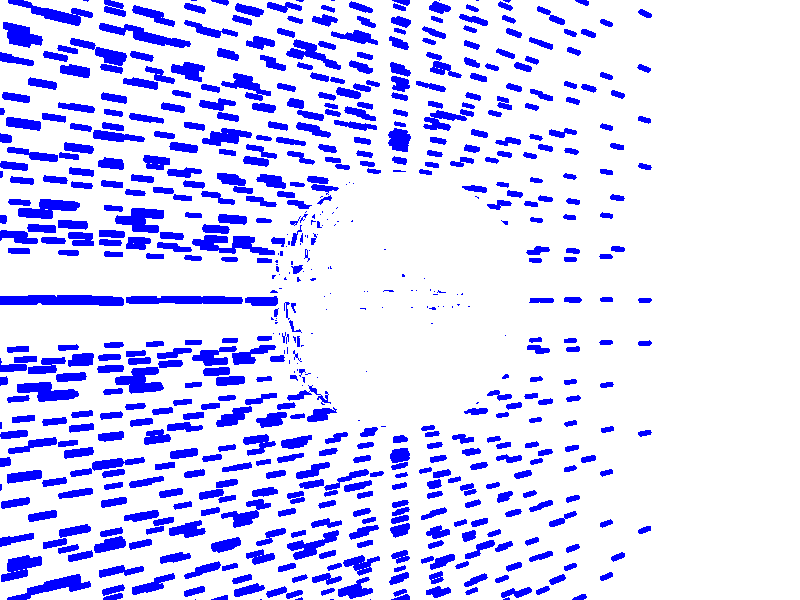 #include "colors.inc"
background { rgb <1, 1, 1, 1> }
camera {location <-5, 0, 5>up <0,1,0> right <-1.33,0,0> angle 50look_at <0, 0, 0> sky <0, 1, 0> }
cylinder { <0.903576, -0.0853427, -0.497872>, <0.978912, -0.0787411, -0.31272>, 0.03 texture {  pigment { rgb <1, 1, 1> } } }
cylinder { <-0.485927, -0.0796974, 0.536408>, <-0.304622, -0.11572, 0.612768>, 0.03 texture {  pigment { rgb <1, 1, 1> } } }
cylinder { <-0.243892, -0.595359, -0.339574>, <-0.0452238, -0.608145, -0.358741>, 0.03 texture {  pigment { rgb <1, 1, 1> } } }
cylinder { <-0.373163, -0.417583, -0.853823>, <-0.180429, -0.437616, -0.903345>, 0.03 texture {  pigment { rgb <1, 1, 1> } } }
cylinder { <-0.661304, -0.616145, 0.495373>, <-0.485175, -0.696532, 0.545538>, 0.03 texture {  pigment { rgb <1, 1, 1> } } }
cylinder { <0.515666, -0.2293, -0.350685>, <0.700242, -0.181159, -0.290565>, 0.03 texture {  pigment { rgb <1, 1, 1> } } }
cylinder { <0.70614, 0.269514, -0.695381>, <0.844126, 0.210424, -0.563214>, 0.03 texture {  pigment { rgb <1, 1, 1> } } }
cylinder { <-0.316872, -0.106277, 0.695166>, <-0.120356, -0.116213, 0.73098>, 0.03 texture {  pigment { rgb <1, 1, 1> } } }
cylinder { <0.751923, -0.683193, -0.131598>, <0.875343, -0.528936, -0.100414>, 0.03 texture {  pigment { rgb <1, 1, 1> } } }
cylinder { <0.037314, 0.719326, -0.716876>, <0.23577, 0.700014, -0.701313>, 0.03 texture {  pigment { rgb <1, 1, 1> } } }
cylinder { <0.802305, -0.00515854, 0.628462>, <0.923656, -0.00400846, 0.469489>, 0.03 texture {  pigment { rgb <1, 1, 1> } } }
cylinder { <-0.378703, 0.137743, -0.139911>, <-0.178703, 0.137743, -0.139911>, 0.03 texture {  pigment { rgb <1, 1, 1> } } }
cylinder { <-0.681302, -0.288828, 0.257402>, <-0.485738, -0.323844, 0.28039>, 0.03 texture {  pigment { rgb <1, 1, 1> } } }
cylinder { <-0.286858, 0.914961, 0.330802>, <-0.0902758, 0.948603, 0.345765>, 0.03 texture {  pigment { rgb <1, 1, 1> } } }
cylinder { <-0.448132, 0.542466, -0.496125>, <-0.259176, 0.596134, -0.533743>, 0.03 texture {  pigment { rgb <1, 1, 1> } } }
cylinder { <0.469292, 0.623161, 0.655944>, <0.64636, 0.553773, 0.594038>, 0.03 texture {  pigment { rgb <1, 1, 1> } } }
cylinder { <-0.336176, 0.835999, 0.00213458>, <-0.13988, 0.874306, 0.00260277>, 0.03 texture {  pigment { rgb <1, 1, 1> } } }
cylinder { <0.444733, 0.440416, -0.811871>, <0.615398, 0.383927, -0.724221>, 0.03 texture {  pigment { rgb <1, 1, 1> } } }
cylinder { <0.570345, -0.453375, 0.41197>, <0.74657, -0.381553, 0.350438>, 0.03 texture {  pigment { rgb <1, 1, 1> } } }
cylinder { <-0.102912, 0.45895, -0.326635>, <0.0970854, 0.457884, -0.3266>, 0.03 texture {  pigment { rgb <1, 1, 1> } } }
cylinder { <-0.101805, 0.798794, -0.00355032>, <0.0981942, 0.798264, -0.00347382>, 0.03 texture {  pigment { rgb <1, 1, 1> } } }
cylinder { <0.218343, 0.112905, 0.854503>, <0.410479, 0.10347, 0.799777>, 0.03 texture {  pigment { rgb <1, 1, 1> } } }
cylinder { <-0.19625, 0.740202, 0.108435>, <0.00275746, 0.758275, 0.116777>, 0.03 texture {  pigment { rgb <1, 1, 1> } } }
cylinder { <-0.930248, -0.277789, -0.349018>, <-0.83598, -0.374781, -0.496348>, 0.03 texture {  pigment { rgb <1, 1, 1> } } }
cylinder { <-0.00558106, 0.223455, 0.524995>, <0.193497, 0.205688, 0.517774>, 0.03 texture {  pigment { rgb <1, 1, 1> } } }
cylinder { <0.39573, -0.784023, 0.000967001>, <0.5718, -0.689167, -0.000264249>, 0.03 texture {  pigment { rgb <1, 1, 1> } } }
cylinder { <-0.309866, -0.595606, 0.765742>, <-0.114679, -0.615913, 0.804337>, 0.03 texture {  pigment { rgb <1, 1, 1> } } }
cylinder { <0.385212, -0.873863, 0.356799>, <0.561348, -0.782632, 0.331242>, 0.03 texture {  pigment { rgb <1, 1, 1> } } }
cylinder { <0.451666, -0.453775, -0.518366>, <0.64003, -0.406324, -0.470746>, 0.03 texture {  pigment { rgb <1, 1, 1> } } }
cylinder { <-0.105773, -0.71862, -0.718793>, <0.094218, -0.717598, -0.720332>, 0.03 texture {  pigment { rgb <1, 1, 1> } } }
cylinder { <-0.204735, -0.10635, 0.616264>, <-0.00603553, -0.116242, 0.636779>, 0.03 texture {  pigment { rgb <1, 1, 1> } } }
cylinder { <-0.412988, -0.927058, -0.0861529>, <-0.22096, -0.982549, -0.0929534>, 0.03 texture {  pigment { rgb <1, 1, 1> } } }
cylinder { <0.715434, 0.395064, -0.626353>, <0.847945, 0.30922, -0.503587>, 0.03 texture {  pigment { rgb <1, 1, 1> } } }
cylinder { <-0.545328, -0.288258, 0.395151>, <-0.349763, -0.323274, 0.418139>, 0.03 texture {  pigment { rgb <1, 1, 1> } } }
cylinder { <-0.449003, -0.0944281, -0.365559>, <-0.25695, -0.136534, -0.402199>, 0.03 texture {  pigment { rgb <1, 1, 1> } } }
cylinder { <0.0960785, 0.987471, 0.215729>, <0.291945, 0.949618, 0.201468>, 0.03 texture {  pigment { rgb <1, 1, 1> } } }
cylinder { <-0.92642, 0.239475, 0.377652>, <-0.828444, 0.329821, 0.526777>, 0.03 texture {  pigment { rgb <1, 1, 1> } } }
cylinder { <-0.443443, 0.33401, -0.695712>, <-0.253962, 0.363077, -0.752741>, 0.03 texture {  pigment { rgb <1, 1, 1> } } }
cylinder { <0.668222, -0.360986, 0.695144>, <0.805343, -0.288741, 0.568738>, 0.03 texture {  pigment { rgb <1, 1, 1> } } }
cylinder { <-0.521548, -0.279488, -0.151742>, <-0.322862, -0.292511, -0.170568>, 0.03 texture {  pigment { rgb <1, 1, 1> } } }
cylinder { <0.246356, -0.433923, -0.890817>, <0.435667, -0.408323, -0.831607>, 0.03 texture {  pigment { rgb <1, 1, 1> } } }
cylinder { <0.698337, 0.630962, 0.419101>, <0.832119, 0.510369, 0.332153>, 0.03 texture {  pigment { rgb <1, 1, 1> } } }
cylinder { <0.0370131, 0.416637, -0.00226725>, <0.237013, 0.416637, -0.00226725>, 0.03 texture {  pigment { rgb <1, 1, 1> } } }
cylinder { <-0.0979852, 0.818007, -0.601885>, <0.101988, 0.81475, -0.601544>, 0.03 texture {  pigment { rgb <1, 1, 1> } } }
cylinder { <0.0494293, 0.60225, 0.824131>, <0.246935, 0.587971, 0.79607>, 0.03 texture {  pigment { rgb <1, 1, 1> } } }
cylinder { <0.250376, 0.975583, 0.00698099>, <0.441962, 0.91819, 0.00593973>, 0.03 texture {  pigment { rgb <1, 1, 1> } } }
cylinder { <-0.574031, 0.104096, -0.676176>, <-0.399239, 0.113556, -0.772915>, 0.03 texture {  pigment { rgb <1, 1, 1> } } }
cylinder { <-0.108375, -0.76813, 0.657645>, <0.091539, -0.773988, 0.65725>, 0.03 texture {  pigment { rgb <1, 1, 1> } } }
cylinder { <-0.755791, 0.0717218, -0.00358903>, <-0.563486, 0.12522, -0.0161169>, 0.03 texture {  pigment { rgb <1, 1, 1> } } }
cylinder { <-0.0860027, 0.817119, 0.608578>, <0.1139, 0.812709, 0.60415>, 0.03 texture {  pigment { rgb <1, 1, 1> } } }
cylinder { <-0.83104, 0.339275, 0.191829>, <-0.683616, 0.446395, 0.27424>, 0.03 texture {  pigment { rgb <1, 1, 1> } } }
cylinder { <-0.773166, -0.651962, -0.187236>, <-0.626809, -0.783815, -0.221797>, 0.03 texture {  pigment { rgb <1, 1, 1> } } }
cylinder { <-0.40514, 0.426605, 0.659382>, <-0.214588, 0.463189, 0.707874>, 0.03 texture {  pigment { rgb <1, 1, 1> } } }
cylinder { <-1.08806, 0.121911, -0.117298>, <-0.946925, 0.262855, -0.132019>, 0.03 texture {  pigment { rgb <1, 1, 1> } } }
cylinder { <-0.0948619, -0.112298, -0.643155>, <0.105138, -0.112177, -0.642953>, 0.03 texture {  pigment { rgb <1, 1, 1> } } }
cylinder { <-0.0549668, -0.420016, 0.926153>, <0.144791, -0.417855, 0.916552>, 0.03 texture {  pigment { rgb <1, 1, 1> } } }
cylinder { <-0.557536, 0.568911, 0.381727>, <-0.370779, 0.628666, 0.421111>, 0.03 texture {  pigment { rgb <1, 1, 1> } } }
cylinder { <0.038388, 0.139047, -0.000346356>, <0.238388, 0.139047, -0.000346356>, 0.03 texture {  pigment { rgb <1, 1, 1> } } }
cylinder { <-0.847863, 0.14856, -0.00743783>, <-0.678053, 0.251441, -0.0315294>, 0.03 texture {  pigment { rgb <1, 1, 1> } } }
cylinder { <-0.105774, -0.108943, 0.76295>, <0.094221, -0.108191, 0.764099>, 0.03 texture {  pigment { rgb <1, 1, 1> } } }
cylinder { <0.781277, 0.22873, 0.302912>, <0.906121, 0.181709, 0.153906>, 0.03 texture {  pigment { rgb <1, 1, 1> } } }
cylinder { <-0.230003, -0.802026, -0.586148>, <-0.0313196, -0.822364, -0.596701>, 0.03 texture {  pigment { rgb <1, 1, 1> } } }
cylinder { <0.35415, 0.699721, 0.646574>, <0.538299, 0.636002, 0.60153>, 0.03 texture {  pigment { rgb <1, 1, 1> } } }
cylinder { <0.505559, -0.684185, -0.132949>, <0.66355, -0.566095, -0.0998778>, 0.03 texture {  pigment { rgb <1, 1, 1> } } }
cylinder { <0.242864, 0.108689, -0.975885>, <0.433268, 0.0993152, -0.915401>, 0.03 texture {  pigment { rgb <1, 1, 1> } } }
cylinder { <0.538916, -0.594605, 0.261494>, <0.688622, -0.486176, 0.185132>, 0.03 texture {  pigment { rgb <1, 1, 1> } } }
cylinder { <0.808191, -0.00879617, -0.235785>, <0.978652, 0.0431735, -0.144998>, 0.03 texture {  pigment { rgb <1, 1, 1> } } }
cylinder { <0.524387, 0.224248, -0.848652>, <0.688225, 0.205006, -0.735573>, 0.03 texture {  pigment { rgb <1, 1, 1> } } }
cylinder { <-0.404259, -0.636611, 0.433794>, <-0.213191, -0.682028, 0.471612>, 0.03 texture {  pigment { rgb <1, 1, 1> } } }
cylinder { <0.625407, 0.776324, -0.240156>, <0.775803, 0.649841, -0.202967>, 0.03 texture {  pigment { rgb <1, 1, 1> } } }
cylinder { <0.132925, -0.105678, -0.732153>, <0.329306, -0.0967796, -0.695336>, 0.03 texture {  pigment { rgb <1, 1, 1> } } }
cylinder { <-0.0949055, 0.860667, 0.536431>, <0.105047, 0.85721, 0.533742>, 0.03 texture {  pigment { rgb <1, 1, 1> } } }
cylinder { <-0.441892, 0.386805, -0.0942678>, <-0.246767, 0.419235, -0.123836>, 0.03 texture {  pigment { rgb <1, 1, 1> } } }
cylinder { <-0.102267, 0.730581, 0.224738>, <0.0977276, 0.729225, 0.224219>, 0.03 texture {  pigment { rgb <1, 1, 1> } } }
cylinder { <-0.863449, -0.16719, 0.283589>, <-0.720763, -0.239457, 0.403665>, 0.03 texture {  pigment { rgb <1, 1, 1> } } }
cylinder { <0.494377, 0.13677, -0.68851>, <0.661519, 0.106461, -0.58294>, 0.03 texture {  pigment { rgb <1, 1, 1> } } }
cylinder { <0.5386, -0.522924, 0.696562>, <0.701608, -0.45072, 0.605924>, 0.03 texture {  pigment { rgb <1, 1, 1> } } }
cylinder { <-0.327735, -0.77662, -0.306521>, <-0.131866, -0.813617, -0.322847>, 0.03 texture {  pigment { rgb <1, 1, 1> } } }
cylinder { <-0.609623, 0.0951971, -0.825017>, <-0.430709, 0.103643, -0.914002>, 0.03 texture {  pigment { rgb <1, 1, 1> } } }
cylinder { <0.334561, 0.474806, 0.299933>, <0.529312, 0.437447, 0.273925>, 0.03 texture {  pigment { rgb <1, 1, 1> } } }
cylinder { <-0.247244, 0.552417, -0.154027>, <-0.0486632, 0.566019, -0.173538>, 0.03 texture {  pigment { rgb <1, 1, 1> } } }
cylinder { <-0.881781, -0.533079, 0.0108634>, <-0.757856, -0.68984, 0.0191352>, 0.03 texture {  pigment { rgb <1, 1, 1> } } }
cylinder { <-0.298003, -0.323277, 0.778194>, <-0.102126, -0.3413, 0.814352>, 0.03 texture {  pigment { rgb <1, 1, 1> } } }
cylinder { <0.111499, -0.730819, 0.117594>, <0.308581, -0.697811, 0.109281>, 0.03 texture {  pigment { rgb <1, 1, 1> } } }
cylinder { <-0.307368, 0.387018, -0.731197>, <-0.111304, 0.401646, -0.76787>, 0.03 texture {  pigment { rgb <1, 1, 1> } } }
cylinder { <-0.693953, -0.0020725, 0.166337>, <-0.497508, -0.00189991, 0.203876>, 0.03 texture {  pigment { rgb <1, 1, 1> } } }
cylinder { <-0.708603, -0.542342, -0.0938401>, <-0.533828, -0.63952, -0.0970034>, 0.03 texture {  pigment { rgb <1, 1, 1> } } }
cylinder { <0.413848, -0.233725, 0.427584>, <0.608496, -0.213464, 0.38633>, 0.03 texture {  pigment { rgb <1, 1, 1> } } }
cylinder { <-0.466352, 0.804382, 0.437336>, <-0.280914, 0.872845, 0.467757>, 0.03 texture {  pigment { rgb <1, 1, 1> } } }
cylinder { <0.740413, -0.122067, 0.407737>, <0.891882, -0.0866929, 0.282016>, 0.03 texture {  pigment { rgb <1, 1, 1> } } }
cylinder { <0.587707, 0.43057, -0.436573>, <0.758125, 0.356706, -0.362397>, 0.03 texture {  pigment { rgb <1, 1, 1> } } }
cylinder { <1.03749, -0.0869962, 0.0848085>, <1.04555, 0.0269919, -0.0793309>, 0.03 texture {  pigment { rgb <1, 1, 1> } } }
cylinder { <-0.606894, 0.323808, 0.763715>, <-0.434205, 0.351956, 0.860597>, 0.03 texture {  pigment { rgb <1, 1, 1> } } }
cylinder { <-0.204935, -0.867084, -0.112236>, <-0.00575966, -0.882761, -0.121372>, 0.03 texture {  pigment { rgb <1, 1, 1> } } }
cylinder { <-0.200317, 0.0983997, -0.619559>, <-0.00122957, 0.105787, -0.63715>, 0.03 texture {  pigment { rgb <1, 1, 1> } } }
cylinder { <-0.510486, 0.416307, 0.794648>, <-0.329457, 0.451821, 0.871897>, 0.03 texture {  pigment { rgb <1, 1, 1> } } }
cylinder { <0.0374171, 0.000595572, 0.416807>, <0.237417, 0.000595572, 0.416807>, 0.03 texture {  pigment { rgb <1, 1, 1> } } }
cylinder { <0.693336, -0.745175, -0.135538>, <0.824976, -0.59794, -0.104032>, 0.03 texture {  pigment { rgb <1, 1, 1> } } }
cylinder { <-0.0818828, -0.979993, -0.237413>, <0.118094, -0.97701, -0.238161>, 0.03 texture {  pigment { rgb <1, 1, 1> } } }
cylinder { <0.00270433, 0.22288, 0.994669>, <0.201825, 0.221278, 0.976>, 0.03 texture {  pigment { rgb <1, 1, 1> } } }
cylinder { <-1.03729, -0.0396699, 0.0714295>, <-0.998199, -0.196092, 0.189769>, 0.03 texture {  pigment { rgb <1, 1, 1> } } }
cylinder { <0.676114, -0.350964, -0.695176>, <0.812896, -0.27402, -0.571199>, 0.03 texture {  pigment { rgb <1, 1, 1> } } }
cylinder { <-0.555401, -0.00119654, 0.305115>, <-0.358956, -0.00102395, 0.342654>, 0.03 texture {  pigment { rgb <1, 1, 1> } } }
cylinder { <-0.0962295, -0.415139, -0.138667>, <0.103771, -0.415139, -0.138667>, 0.03 texture {  pigment { rgb <1, 1, 1> } } }
cylinder { <-0.090572, -0.12244, -1.00723>, <0.109418, -0.120842, -1.00595>, 0.03 texture {  pigment { rgb <1, 1, 1> } } }
cylinder { <-0.512822, -0.612607, 0.368706>, <-0.324842, -0.670998, 0.404116>, 0.03 texture {  pigment { rgb <1, 1, 1> } } }
cylinder { <0.586629, -0.122036, -0.332039>, <0.767394, -0.0828399, -0.255961>, 0.03 texture {  pigment { rgb <1, 1, 1> } } }
cylinder { <0.135366, -0.214294, -0.715846>, <0.330115, -0.196244, -0.674048>, 0.03 texture {  pigment { rgb <1, 1, 1> } } }
cylinder { <-0.675654, -0.117018, 0.759009>, <-0.509636, -0.126936, 0.870093>, 0.03 texture {  pigment { rgb <1, 1, 1> } } }
cylinder { <0.913335, -0.431541, 0.0381722>, <1.0096, -0.263396, -0.0114371>, 0.03 texture {  pigment { rgb <1, 1, 1> } } }
cylinder { <-0.788166, 0.140505, -0.656132>, <-0.640336, 0.158101, -0.789686>, 0.03 texture {  pigment { rgb <1, 1, 1> } } }
cylinder { <0.683696, 0.129355, 0.756337>, <0.819255, 0.098964, 0.612462>, 0.03 texture {  pigment { rgb <1, 1, 1> } } }
cylinder { <-0.339617, 0.0971689, -0.480749>, <-0.140529, 0.104556, -0.49834>, 0.03 texture {  pigment { rgb <1, 1, 1> } } }
cylinder { <0.600776, 0.762441, 0.316493>, <0.759101, 0.644439, 0.284731>, 0.03 texture {  pigment { rgb <1, 1, 1> } } }
cylinder { <-0.503273, -0.76738, 0.443854>, <-0.320328, -0.839816, 0.479688>, 0.03 texture {  pigment { rgb <1, 1, 1> } } }
cylinder { <-0.196028, 0.801201, 0.337368>, <0.00331742, 0.815924, 0.344054>, 0.03 texture {  pigment { rgb <1, 1, 1> } } }
cylinder { <0.459794, 0.805297, -0.436715>, <0.629176, 0.715824, -0.379232>, 0.03 texture {  pigment { rgb <1, 1, 1> } } }
cylinder { <0.0500082, 0.666428, 0.77284>, <0.247547, 0.651199, 0.745516>, 0.03 texture {  pigment { rgb <1, 1, 1> } } }
cylinder { <-1.0083, -0.265734, -0.00883003>, <-0.913476, -0.438829, 0.0235323>, 0.03 texture {  pigment { rgb <1, 1, 1> } } }
cylinder { <0.566807, 0.530054, -0.672017>, <0.725243, 0.449432, -0.580375>, 0.03 texture {  pigment { rgb <1, 1, 1> } } }
cylinder { <0.352414, -0.463454, 0.282565>, <0.547824, -0.42766, 0.259459>, 0.03 texture {  pigment { rgb <1, 1, 1> } } }
cylinder { <0.0387768, 0.139986, -0.27806>, <0.238777, 0.139986, -0.27806>, 0.03 texture {  pigment { rgb <1, 1, 1> } } }
cylinder { <0.178151, 0.000502419, 0.00122818>, <0.378151, 0.000502419, 0.00122818>, 0.03 texture {  pigment { rgb <1, 1, 1> } } }
cylinder { <0.448984, 0.225335, 0.892032>, <0.623239, 0.206458, 0.795705>, 0.03 texture {  pigment { rgb <1, 1, 1> } } }
cylinder { <-0.879074, 0.235655, 0.177935>, <-0.748845, 0.366952, 0.254103>, 0.03 texture {  pigment { rgb <1, 1, 1> } } }
cylinder { <-0.853769, 0.00158855, -0.587758>, <-0.729048, 0.0132862, -0.743668>, 0.03 texture {  pigment { rgb <1, 1, 1> } } }
cylinder { <-0.00530621, 0.498129, 0.245573>, <0.193772, 0.480362, 0.238353>, 0.03 texture {  pigment { rgb <1, 1, 1> } } }
cylinder { <-0.0999067, -0.641063, -0.112146>, <0.100093, -0.640777, -0.111989>, 0.03 texture {  pigment { rgb <1, 1, 1> } } }
cylinder { <0.161909, 0.448434, 0.906011>, <0.355737, 0.429203, 0.860614>, 0.03 texture {  pigment { rgb <1, 1, 1> } } }
cylinder { <0.381172, -0.775785, 0.124909>, <0.555303, -0.677947, 0.114616>, 0.03 texture {  pigment { rgb <1, 1, 1> } } }
cylinder { <0.758032, 0.164105, -0.389366>, <0.89867, 0.110012, -0.257856>, 0.03 texture {  pigment { rgb <1, 1, 1> } } }
cylinder { <-0.0815351, -1.01809, -0.0269086>, <0.118324, -1.01071, -0.0281997>, 0.03 texture {  pigment { rgb <1, 1, 1> } } }
cylinder { <-0.73626, -0.114877, 0.698623>, <-0.582533, -0.124535, 0.826196>, 0.03 texture {  pigment { rgb <1, 1, 1> } } }
cylinder { <-0.193018, -0.881041, -0.00508734>, <0.00637751, -0.896565, -0.00449217>, 0.03 texture {  pigment { rgb <1, 1, 1> } } }
cylinder { <0.201597, -0.843637, -0.527754>, <0.393007, -0.789716, -0.506426>, 0.03 texture {  pigment { rgb <1, 1, 1> } } }
cylinder { <0.185632, 0.169663, 0.426622>, <0.384316, 0.150859, 0.413532>, 0.03 texture {  pigment { rgb <1, 1, 1> } } }
cylinder { <-0.726173, -0.376312, -0.394673>, <-0.550661, -0.439876, -0.466473>, 0.03 texture {  pigment { rgb <1, 1, 1> } } }
cylinder { <-0.520013, 0.857841, 0.222999>, <-0.334419, 0.930416, 0.23996>, 0.03 texture {  pigment { rgb <1, 1, 1> } } }
cylinder { <-1.00378, 0.0957719, 0.264487>, <-0.907665, 0.081117, 0.439262>, 0.03 texture {  pigment { rgb <1, 1, 1> } } }
cylinder { <-0.249286, 0.514367, -0.658763>, <-0.0510433, 0.528047, -0.681405>, 0.03 texture {  pigment { rgb <1, 1, 1> } } }
cylinder { <-0.861975, 0.438847, -0.372583>, <-0.736346, 0.553126, -0.478214>, 0.03 texture {  pigment { rgb <1, 1, 1> } } }
cylinder { <0.472511, -0.240967, 0.634884>, <0.654475, -0.219681, 0.554658>, 0.03 texture {  pigment { rgb <1, 1, 1> } } }
cylinder { <0.22241, 0.515213, -0.851039>, <0.411697, 0.486795, -0.793047>, 0.03 texture {  pigment { rgb <1, 1, 1> } } }
cylinder { <-0.350192, -0.479377, -0.0966647>, <-0.151327, -0.498833, -0.105264>, 0.03 texture {  pigment { rgb <1, 1, 1> } } }
cylinder { <0.673339, 0.716414, 0.298549>, <0.815843, 0.586841, 0.244664>, 0.03 texture {  pigment { rgb <1, 1, 1> } } }
cylinder { <-0.405367, 0.743793, -0.29562>, <-0.215421, 0.801089, -0.320871>, 0.03 texture {  pigment { rgb <1, 1, 1> } } }
cylinder { <0.125852, 0.816236, -0.597493>, <0.319929, 0.772155, -0.577721>, 0.03 texture {  pigment { rgb <1, 1, 1> } } }
cylinder { <-0.310307, 0.32471, 0.77672>, <-0.114548, 0.342571, 0.813588>, 0.03 texture {  pigment { rgb <1, 1, 1> } } }
cylinder { <0.0165114, 0.901408, 0.000120785>, <0.215232, 0.878828, -0.000173835>, 0.03 texture {  pigment { rgb <1, 1, 1> } } }
cylinder { <-0.0968365, -0.485341, -0.728621>, <0.103161, -0.484397, -0.728625>, 0.03 texture {  pigment { rgb <1, 1, 1> } } }
cylinder { <-0.0955764, -0.594886, 0.182882>, <0.104422, -0.595571, 0.182638>, 0.03 texture {  pigment { rgb <1, 1, 1> } } }
cylinder { <-0.569438, -0.603597, -0.282849>, <-0.379596, -0.661147, -0.308304>, 0.03 texture {  pigment { rgb <1, 1, 1> } } }
cylinder { <0.724074, 0.251177, 0.690499>, <0.849121, 0.190193, 0.546818>, 0.03 texture {  pigment { rgb <1, 1, 1> } } }
cylinder { <-0.603399, -0.790176, 0.240916>, <-0.427786, -0.883091, 0.263871>, 0.03 texture {  pigment { rgb <1, 1, 1> } } }
cylinder { <-0.915491, -0.464487, -0.0821209>, <-0.801427, -0.62638, -0.110052>, 0.03 texture {  pigment { rgb <1, 1, 1> } } }
cylinder { <-0.556635, 0.576921, 0.647365>, <-0.375568, 0.634197, 0.710089>, 0.03 texture {  pigment { rgb <1, 1, 1> } } }
cylinder { <-1.00513, 0.0894581, -0.0523604>, <-0.831597, 0.0771511, 0.0463043>, 0.03 texture {  pigment { rgb <1, 1, 1> } } }
cylinder { <-0.0982876, 0.0010681, -0.676688>, <0.101712, 0.00140404, -0.67694>, 0.03 texture {  pigment { rgb <1, 1, 1> } } }
cylinder { <-0.538724, 0.743356, 0.461997>, <-0.357623, 0.819045, 0.500382>, 0.03 texture {  pigment { rgb <1, 1, 1> } } }
cylinder { <-0.101181, 0.27806, -0.140778>, <0.0988195, 0.27806, -0.140778>, 0.03 texture {  pigment { rgb <1, 1, 1> } } }
cylinder { <0.134091, -0.742131, -1.60853e-05>, <0.331846, -0.712251, 0.000424852>, 0.03 texture {  pigment { rgb <1, 1, 1> } } }
cylinder { <-0.258585, -0.00234316, 0.987226>, <-0.0612952, -0.00259841, 1.02004>, 0.03 texture {  pigment { rgb <1, 1, 1> } } }
cylinder { <0.825372, -0.49207, 0.372002>, <0.929188, -0.356098, 0.268397>, 0.03 texture {  pigment { rgb <1, 1, 1> } } }
cylinder { <0.288471, 0.739572, -0.627897>, <0.477742, 0.688046, -0.588887>, 0.03 texture {  pigment { rgb <1, 1, 1> } } }
cylinder { <0.205743, 0.528417, 0.631176>, <0.398984, 0.486654, 0.600948>, 0.03 texture {  pigment { rgb <1, 1, 1> } } }
cylinder { <0.495951, -0.557666, -0.40732>, <0.652127, -0.466021, -0.322406>, 0.03 texture {  pigment { rgb <1, 1, 1> } } }
cylinder { <0.0105642, 0.107803, -1.01208>, <0.209363, 0.0998581, -0.991682>, 0.03 texture {  pigment { rgb <1, 1, 1> } } }
cylinder { <0.393425, 0.262901, 0.132965>, <0.585376, 0.226183, 0.0904631>, 0.03 texture {  pigment { rgb <1, 1, 1> } } }
cylinder { <0.815737, 0.254199, 0.0134969>, <0.963161, 0.136784, -0.0534335>, 0.03 texture {  pigment { rgb <1, 1, 1> } } }
cylinder { <-0.304768, -0.581195, -0.781231>, <-0.108904, -0.596336, -0.818753>, 0.03 texture {  pigment { rgb <1, 1, 1> } } }
cylinder { <-0.204097, -0.288788, 0.657173>, <-0.00540791, -0.29937, 0.677441>, 0.03 texture {  pigment { rgb <1, 1, 1> } } }
cylinder { <0.848968, 0.591965, -0.0384414>, <0.942893, 0.417604, -0.0105754>, 0.03 texture {  pigment { rgb <1, 1, 1> } } }
cylinder { <-0.487029, -0.572129, -0.698168>, <-0.300049, -0.608373, -0.759199>, 0.03 texture {  pigment { rgb <1, 1, 1> } } }
cylinder { <0.0263348, 0.768484, 0.671279>, <0.224498, 0.745082, 0.657726>, 0.03 texture {  pigment { rgb <1, 1, 1> } } }
cylinder { <-0.793342, 0.451014, -0.0895369>, <-0.628186, 0.561404, -0.112722>, 0.03 texture {  pigment { rgb <1, 1, 1> } } }
cylinder { <-0.288123, 0.873487, 0.451494>, <-0.0909485, 0.904027, 0.465257>, 0.03 texture {  pigment { rgb <1, 1, 1> } } }
cylinder { <-0.998816, -0.0719443, 0.276765>, <-0.906467, -0.15232, 0.434915>, 0.03 texture {  pigment { rgb <1, 1, 1> } } }
cylinder { <0.145444, -0.390301, -0.53776>, <0.341169, -0.354302, -0.517865>, 0.03 texture {  pigment { rgb <1, 1, 1> } } }
cylinder { <0.266106, 0.328397, 0.768163>, <0.45452, 0.300654, 0.707086>, 0.03 texture {  pigment { rgb <1, 1, 1> } } }
cylinder { <-0.553695, 0.861556, -0.0973567>, <-0.367934, 0.935209, -0.105612>, 0.03 texture {  pigment { rgb <1, 1, 1> } } }
cylinder { <-0.680371, 0.107713, -0.768691>, <-0.513211, 0.117024, -0.878103>, 0.03 texture {  pigment { rgb <1, 1, 1> } } }
cylinder { <0.572222, -0.716303, 0.423311>, <0.738846, -0.613717, 0.381932>, 0.03 texture {  pigment { rgb <1, 1, 1> } } }
cylinder { <0.0145859, 0.819984, -0.331755>, <0.213421, 0.800452, -0.322637>, 0.03 texture {  pigment { rgb <1, 1, 1> } } }
cylinder { <0.978704, 0.233155, 0.0455925>, <1.06933, 0.125584, -0.0965908>, 0.03 texture {  pigment { rgb <1, 1, 1> } } }
cylinder { <-0.186759, -0.517644, 0.858139>, <0.012648, -0.526044, 0.871028>, 0.03 texture {  pigment { rgb <1, 1, 1> } } }
cylinder { <0.122875, -0.999557, 0.106391>, <0.317925, -0.956123, 0.0980989>, 0.03 texture {  pigment { rgb <1, 1, 1> } } }
cylinder { <-0.570042, -0.107616, -0.678752>, <-0.395042, -0.113011, -0.775426>, 0.03 texture {  pigment { rgb <1, 1, 1> } } }
cylinder { <-0.866603, -0.258327, 0.477025>, <-0.748616, -0.34923, 0.610501>, 0.03 texture {  pigment { rgb <1, 1, 1> } } }
cylinder { <-0.899469, -0.0910575, -0.24797>, <-0.765568, -0.111367, -0.395138>, 0.03 texture {  pigment { rgb <1, 1, 1> } } }
cylinder { <0.422272, 0.218501, 0.42806>, <0.617338, 0.200082, 0.387934>, 0.03 texture {  pigment { rgb <1, 1, 1> } } }
cylinder { <0.688095, -0.0236356, 0.167862>, <0.86462, 0.00900693, 0.0796966>, 0.03 texture {  pigment { rgb <1, 1, 1> } } }
cylinder { <0.517968, 0.293358, -0.294932>, <0.708356, 0.250151, -0.25151>, 0.03 texture {  pigment { rgb <1, 1, 1> } } }
cylinder { <-0.654886, 0.543998, -0.591622>, <-0.48117, 0.599718, -0.673584>, 0.03 texture {  pigment { rgb <1, 1, 1> } } }
cylinder { <-0.706586, 0.111879, 0.535289>, <-0.530959, 0.122264, 0.630406>, 0.03 texture {  pigment { rgb <1, 1, 1> } } }
cylinder { <0.128798, -0.995365, -0.134056>, <0.323781, -0.951376, -0.127217>, 0.03 texture {  pigment { rgb <1, 1, 1> } } }
cylinder { <-0.300531, 0.195127, -0.818863>, <-0.104397, 0.210242, -0.854959>, 0.03 texture {  pigment { rgb <1, 1, 1> } } }
cylinder { <-0.545201, -0.00335838, -0.873366>, <-0.356807, -0.00363021, -0.940504>, 0.03 texture {  pigment { rgb <1, 1, 1> } } }
cylinder { <0.399799, -0.87163, -0.338787>, <0.576307, -0.779801, -0.31848>, 0.03 texture {  pigment { rgb <1, 1, 1> } } }
cylinder { <-0.525724, -0.865026, -0.175338>, <-0.340617, -0.939243, -0.190411>, 0.03 texture {  pigment { rgb <1, 1, 1> } } }
cylinder { <0.039162, -0.138056, 0.278139>, <0.239162, -0.138056, 0.278139>, 0.03 texture {  pigment { rgb <1, 1, 1> } } }
cylinder { <-0.121556, 0.109351, 0.883827>, <0.0783749, 0.108552, 0.889008>, 0.03 texture {  pigment { rgb <1, 1, 1> } } }
cylinder { <-0.411043, -0.9224, 0.13796>, <-0.219204, -0.978771, 0.142471>, 0.03 texture {  pigment { rgb <1, 1, 1> } } }
cylinder { <-0.65215, 0.662612, -0.447511>, <-0.482527, 0.746264, -0.512553>, 0.03 texture {  pigment { rgb <1, 1, 1> } } }
cylinder { <0.797524, -0.464258, -0.493745>, <0.89459, -0.339564, -0.371149>, 0.03 texture {  pigment { rgb <1, 1, 1> } } }
cylinder { <0.228382, -0.469848, 0.686806>, <0.418586, -0.4324, 0.63761>, 0.03 texture {  pigment { rgb <1, 1, 1> } } }
cylinder { <-0.395808, 0.29244, -0.889541>, <-0.204333, 0.31475, -0.942828>, 0.03 texture {  pigment { rgb <1, 1, 1> } } }
cylinder { <-0.38847, -0.41546, -0.441682>, <-0.19371, -0.441334, -0.479087>, 0.03 texture {  pigment { rgb <1, 1, 1> } } }
cylinder { <-0.391551, -0.420318, 0.129558>, <-0.192663, -0.437924, 0.141117>, 0.03 texture {  pigment { rgb <1, 1, 1> } } }
cylinder { <0.428147, 0.224162, -0.101436>, <0.626833, 0.203365, -0.091867>, 0.03 texture {  pigment { rgb <1, 1, 1> } } }
cylinder { <-0.589415, 0.674859, -0.513802>, <-0.409742, 0.741585, -0.570944>, 0.03 texture {  pigment { rgb <1, 1, 1> } } }
cylinder { <-0.432104, 0.106858, 0.779195>, <-0.239993, 0.11653, 0.833967>, 0.03 texture {  pigment { rgb <1, 1, 1> } } }
cylinder { <0.843427, -0.188908, 0.0627701>, <0.970293, -0.0695131, -0.0354636>, 0.03 texture {  pigment { rgb <1, 1, 1> } } }
cylinder { <-0.710934, 0.518012, -0.548757>, <-0.54724, 0.589951, -0.638362>, 0.03 texture {  pigment { rgb <1, 1, 1> } } }
cylinder { <0.587032, -0.000342616, 0.61459>, <0.754411, 0.000407664, 0.505121>, 0.03 texture {  pigment { rgb <1, 1, 1> } } }
cylinder { <-0.238716, 0.000178005, -0.277761>, <-0.0387162, 0.000178005, -0.277761>, 0.03 texture {  pigment { rgb <1, 1, 1> } } }
cylinder { <0.607098, -0.762935, 0.291022>, <0.762988, -0.641091, 0.261827>, 0.03 texture {  pigment { rgb <1, 1, 1> } } }
cylinder { <0.0779962, -0.814254, 0.340974>, <0.274994, -0.783402, 0.325477>, 0.03 texture {  pigment { rgb <1, 1, 1> } } }
cylinder { <0.795156, 0.52722, -0.407814>, <0.908935, 0.394176, -0.3111>, 0.03 texture {  pigment { rgb <1, 1, 1> } } }
cylinder { <0.704, 0.460502, 0.608893>, <0.827422, 0.362022, 0.486138>, 0.03 texture {  pigment { rgb <1, 1, 1> } } }
cylinder { <-0.903341, -0.163119, -0.184612>, <-0.777381, -0.310924, -0.232443>, 0.03 texture {  pigment { rgb <1, 1, 1> } } }
cylinder { <0.287171, -0.588095, -0.779373>, <0.475145, -0.549207, -0.723216>, 0.03 texture {  pigment { rgb <1, 1, 1> } } }
cylinder { <-0.843798, 0.410049, 0.415037>, <-0.724113, 0.519315, 0.53224>, 0.03 texture {  pigment { rgb <1, 1, 1> } } }
cylinder { <0.125712, 0.767587, -0.403317>, <0.320132, 0.724874, -0.383915>, 0.03 texture {  pigment { rgb <1, 1, 1> } } }
cylinder { <-0.469764, 0.600998, 0.00717719>, <-0.285821, 0.679346, 0.0123428>, 0.03 texture {  pigment { rgb <1, 1, 1> } } }
cylinder { <0.192632, -0.119195, 0.998359>, <0.385284, -0.118507, 0.944649>, 0.03 texture {  pigment { rgb <1, 1, 1> } } }
cylinder { <-0.999656, 0.249414, 0.143503>, <-0.915827, 0.346925, 0.296683>, 0.03 texture {  pigment { rgb <1, 1, 1> } } }
cylinder { <-0.0935087, 0.860709, -0.532474>, <0.106464, 0.857546, -0.531593>, 0.03 texture {  pigment { rgb <1, 1, 1> } } }
cylinder { <0.313667, -0.5492, 0.535104>, <0.501484, -0.489942, 0.500274>, 0.03 texture {  pigment { rgb <1, 1, 1> } } }
cylinder { <-0.10267, -0.676925, -0.546057>, <0.0973256, -0.676177, -0.547162>, 0.03 texture {  pigment { rgb <1, 1, 1> } } }
cylinder { <-0.0834461, -0.21757, 0.743347>, <0.116466, -0.216023, 0.737609>, 0.03 texture {  pigment { rgb <1, 1, 1> } } }
cylinder { <0.586481, 0.830691, 0.135449>, <0.74037, 0.703479, 0.12382>, 0.03 texture {  pigment { rgb <1, 1, 1> } } }
cylinder { <0.785403, 0.384819, -0.0447189>, <0.913778, 0.234848, -0.0126494>, 0.03 texture {  pigment { rgb <1, 1, 1> } } }
cylinder { <0.114199, 0.214196, -0.985972>, <0.309455, 0.196765, -0.946334>, 0.03 texture {  pigment { rgb <1, 1, 1> } } }
cylinder { <-0.562658, -0.468552, 0.718035>, <-0.382573, -0.516688, 0.790506>, 0.03 texture {  pigment { rgb <1, 1, 1> } } }
cylinder { <0.463361, 0.64885, -0.207702>, <0.645538, 0.568401, -0.189279>, 0.03 texture {  pigment { rgb <1, 1, 1> } } }
cylinder { <0.150027, -0.768619, -0.649389>, <0.344427, -0.727425, -0.626767>, 0.03 texture {  pigment { rgb <1, 1, 1> } } }
cylinder { <0.196428, 0.475042, 0.43599>, <0.391179, 0.437683, 0.409982>, 0.03 texture {  pigment { rgb <1, 1, 1> } } }
cylinder { <-0.768522, 0.358372, -0.343207>, <-0.600587, 0.43435, -0.420831>, 0.03 texture {  pigment { rgb <1, 1, 1> } } }
cylinder { <-1.01274, 0.205597, 0.140346>, <-0.951607, 0.188765, 0.330028>, 0.03 texture {  pigment { rgb <1, 1, 1> } } }
cylinder { <-0.865313, 0.0163888, 0.0818053>, <-0.685074, -0.0321926, 0.153596>, 0.03 texture {  pigment { rgb <1, 1, 1> } } }
cylinder { <0.165131, -0.27743, -0.646074>, <0.360285, -0.24973, -0.612198>, 0.03 texture {  pigment { rgb <1, 1, 1> } } }
cylinder { <0.295612, -0.117692, 0.353414>, <0.494269, -0.107492, 0.332647>, 0.03 texture {  pigment { rgb <1, 1, 1> } } }
cylinder { <0.0414595, -0.276821, 0.000740673>, <0.24146, -0.276821, 0.000740673>, 0.03 texture {  pigment { rgb <1, 1, 1> } } }
cylinder { <-0.403219, 0.488404, -0.798704>, <-0.211891, 0.510274, -0.852697>, 0.03 texture {  pigment { rgb <1, 1, 1> } } }
cylinder { <0.269063, 0.568392, 0.279775>, <0.453498, 0.513631, 0.22514>, 0.03 texture {  pigment { rgb <1, 1, 1> } } }
cylinder { <-0.0995495, 0.643528, -0.116217>, <0.100449, 0.642754, -0.115862>, 0.03 texture {  pigment { rgb <1, 1, 1> } } }
cylinder { <0.739449, -0.246016, -0.673507>, <0.865872, -0.177989, -0.53426>, 0.03 texture {  pigment { rgb <1, 1, 1> } } }
cylinder { <0.9071, 0.496365, -0.0641471>, <0.98061, 0.314426, -0.0254897>, 0.03 texture {  pigment { rgb <1, 1, 1> } } }
cylinder { <0.19161, 0.942942, 0.322567>, <0.383153, 0.889401, 0.30148>, 0.03 texture {  pigment { rgb <1, 1, 1> } } }
cylinder { <-0.191085, 0.523116, 0.858904>, <0.00848282, 0.529057, 0.870631>, 0.03 texture {  pigment { rgb <1, 1, 1> } } }
cylinder { <-0.103311, 0.545944, -0.676359>, <0.0966668, 0.543029, -0.67699>, 0.03 texture {  pigment { rgb <1, 1, 1> } } }
cylinder { <-0.0260619, -0.86877, 0.523105>, <0.173653, -0.860354, 0.516537>, 0.03 texture {  pigment { rgb <1, 1, 1> } } }
cylinder { <-0.606048, -0.542082, -0.34697>, <-0.41677, -0.594953, -0.384096>, 0.03 texture {  pigment { rgb <1, 1, 1> } } }
cylinder { <-0.0956277, -0.632686, 0.363126>, <0.104367, -0.634057, 0.362638>, 0.03 texture {  pigment { rgb <1, 1, 1> } } }
cylinder { <-0.564055, -0.667675, 0.123589>, <-0.38929, -0.763688, 0.139039>, 0.03 texture {  pigment { rgb <1, 1, 1> } } }
cylinder { <0.233273, 0.938876, -0.312999>, <0.42226, 0.879454, -0.285561>, 0.03 texture {  pigment { rgb <1, 1, 1> } } }
cylinder { <-0.51747, 0.40263, 0.591315>, <-0.329484, 0.451742, 0.638739>, 0.03 texture {  pigment { rgb <1, 1, 1> } } }
cylinder { <-0.088582, -1.00439, -0.13756>, <0.111349, -0.999232, -0.138579>, 0.03 texture {  pigment { rgb <1, 1, 1> } } }
cylinder { <0.245243, 0.00365258, -0.842954>, <0.43852, 0.00318879, -0.791539>, 0.03 texture {  pigment { rgb <1, 1, 1> } } }
cylinder { <-0.63405, 0.723636, 0.360287>, <-0.463111, 0.821608, 0.394656>, 0.03 texture {  pigment { rgb <1, 1, 1> } } }
cylinder { <-0.828088, 0.615374, -0.0889563>, <-0.688109, 0.756739, -0.109493>, 0.03 texture {  pigment { rgb <1, 1, 1> } } }
cylinder { <0.351382, -0.524259, -0.258027>, <0.519578, -0.447645, -0.181606>, 0.03 texture {  pigment { rgb <1, 1, 1> } } }
cylinder { <-0.00106474, -0.219497, 0.99597>, <0.198091, -0.218209, 0.977654>, 0.03 texture {  pigment { rgb <1, 1, 1> } } }
cylinder { <0.745196, -0.390353, 0.136202>, <0.89697, -0.267002, 0.0943776>, 0.03 texture {  pigment { rgb <1, 1, 1> } } }
cylinder { <0.227169, 0.900277, -0.428512>, <0.416839, 0.842787, -0.401673>, 0.03 texture {  pigment { rgb <1, 1, 1> } } }
cylinder { <-0.0954575, 0.322621, 0.460415>, <0.104518, 0.320543, 0.458092>, 0.03 texture {  pigment { rgb <1, 1, 1> } } }
cylinder { <0.434793, -0.730005, -0.152294>, <0.606487, -0.628223, -0.139587>, 0.03 texture {  pigment { rgb <1, 1, 1> } } }
cylinder { <0.20939, 0.435576, -0.901549>, <0.400131, 0.410097, -0.847064>, 0.03 texture {  pigment { rgb <1, 1, 1> } } }
cylinder { <0.311276, 0.603651, 0.135098>, <0.491514, 0.528476, 0.0919343>, 0.03 texture {  pigment { rgb <1, 1, 1> } } }
cylinder { <0.922764, -0.1356, -0.367152>, <1.04034, -0.0421606, -0.235075>, 0.03 texture {  pigment { rgb <1, 1, 1> } } }
cylinder { <0.584165, 0.594394, -0.598764>, <0.744714, 0.510186, -0.514307>, 0.03 texture {  pigment { rgb <1, 1, 1> } } }
cylinder { <-0.198415, -0.562221, 0.385194>, <0.000274266, -0.572803, 0.405462>, 0.03 texture {  pigment { rgb <1, 1, 1> } } }
cylinder { <0.613423, 0.336868, -0.00741658>, <0.791667, 0.24667, 0.00225211>, 0.03 texture {  pigment { rgb <1, 1, 1> } } }
cylinder { <-0.816937, -0.244218, -0.590211>, <-0.675004, -0.292858, -0.722458>, 0.03 texture {  pigment { rgb <1, 1, 1> } } }
cylinder { <-0.0952833, 0.596917, 0.184476>, <0.104692, 0.594839, 0.182153>, 0.03 texture {  pigment { rgb <1, 1, 1> } } }
cylinder { <-0.582003, 0.330934, -0.55812>, <-0.392523, 0.360001, -0.615148>, 0.03 texture {  pigment { rgb <1, 1, 1> } } }
cylinder { <0.732569, -0.673043, 0.262781>, <0.854394, -0.53131, 0.191574>, 0.03 texture {  pigment { rgb <1, 1, 1> } } }
cylinder { <-0.405676, -0.816813, 0.451342>, <-0.216232, -0.874702, 0.478903>, 0.03 texture {  pigment { rgb <1, 1, 1> } } }
cylinder { <-0.70181, -0.286158, -0.401545>, <-0.563389, -0.394681, -0.496741>, 0.03 texture {  pigment { rgb <1, 1, 1> } } }
cylinder { <0.438858, 0.110522, 0.215636>, <0.637621, 0.101255, 0.195449>, 0.03 texture {  pigment { rgb <1, 1, 1> } } }
cylinder { <-0.423905, 0.768263, -0.198305>, <-0.233266, 0.826158, -0.215771>, 0.03 texture {  pigment { rgb <1, 1, 1> } } }
cylinder { <-0.677226, -0.115747, -0.769761>, <-0.509857, -0.12122, -0.879113>, 0.03 texture {  pigment { rgb <1, 1, 1> } } }
cylinder { <0.370155, -0.62668, 0.417954>, <0.557401, -0.567681, 0.379767>, 0.03 texture {  pigment { rgb <1, 1, 1> } } }
cylinder { <0.00947143, 0.759037, -0.107468>, <0.208127, 0.737975, -0.0978619>, 0.03 texture {  pigment { rgb <1, 1, 1> } } }
cylinder { <0.469409, -0.340694, -0.300638>, <0.664207, -0.303451, -0.274816>, 0.03 texture {  pigment { rgb <1, 1, 1> } } }
cylinder { <0.188177, 0.000203713, 0.87868>, <0.381707, 0.000131999, 0.828221>, 0.03 texture {  pigment { rgb <1, 1, 1> } } }
cylinder { <-0.429263, 0.916286, 0.113947>, <-0.23842, 0.975457, 0.12277>, 0.03 texture {  pigment { rgb <1, 1, 1> } } }
cylinder { <0.858539, 0.0454026, -0.577271>, <0.952132, 0.0148047, -0.40319>, 0.03 texture {  pigment { rgb <1, 1, 1> } } }
cylinder { <-0.813686, -0.172263, 0.370291>, <-0.661195, -0.24033, 0.480352>, 0.03 texture {  pigment { rgb <1, 1, 1> } } }
cylinder { <0.192992, -0.790486, -0.328787>, <0.384924, -0.738242, -0.307991>, 0.03 texture {  pigment { rgb <1, 1, 1> } } }
cylinder { <-0.487076, 0.6383, 0.639395>, <-0.302351, 0.69165, 0.694445>, 0.03 texture {  pigment { rgb <1, 1, 1> } } }
cylinder { <0.96153, 0.08125, 0.336688>, <1.02936, 0.102784, 0.149779>, 0.03 texture {  pigment { rgb <1, 1, 1> } } }
cylinder { <0.2452, 0.132799, -0.414152>, <0.439862, 0.100437, -0.3816>, 0.03 texture {  pigment { rgb <1, 1, 1> } } }
cylinder { <-0.0962275, -0.712536, 0.719632>, <0.103745, -0.715397, 0.717975>, 0.03 texture {  pigment { rgb <1, 1, 1> } } }
cylinder { <-0.195311, 0.663743, 0.754677>, <0.00404407, 0.668761, 0.769919>, 0.03 texture {  pigment { rgb <1, 1, 1> } } }
cylinder { <-0.613534, -0.804915, -0.184087>, <-0.438221, -0.900183, -0.197843>, 0.03 texture {  pigment { rgb <1, 1, 1> } } }
cylinder { <0.112611, 0.327525, -0.814334>, <0.308405, 0.310327, -0.777334>, 0.03 texture {  pigment { rgb <1, 1, 1> } } }
cylinder { <-0.10124, 0.13891, 0.13777>, <0.0987598, 0.13891, 0.13777>, 0.03 texture {  pigment { rgb <1, 1, 1> } } }
cylinder { <0.316367, -0.908627, -0.323142>, <0.502457, -0.838503, -0.301858>, 0.03 texture {  pigment { rgb <1, 1, 1> } } }
cylinder { <0.552856, 0.409327, 0.0135523>, <0.737501, 0.332534, 0.0105753>, 0.03 texture {  pigment { rgb <1, 1, 1> } } }
cylinder { <-0.23402, 0.220783, 0.967845>, <-0.0357573, 0.229167, 0.992777>, 0.03 texture {  pigment { rgb <1, 1, 1> } } }
cylinder { <-0.105708, -0.643052, 0.106837>, <0.0942467, -0.647185, 0.107914>, 0.03 texture {  pigment { rgb <1, 1, 1> } } }
cylinder { <0.0362247, 0.163382, -0.573141>, <0.23559, 0.152135, -0.561866>, 0.03 texture {  pigment { rgb <1, 1, 1> } } }
cylinder { <0.233576, -0.663887, 0.737288>, <0.423758, -0.62725, 0.687402>, 0.03 texture {  pigment { rgb <1, 1, 1> } } }
cylinder { <0.334951, -0.477302, -0.3006>, <0.529749, -0.440059, -0.274778>, 0.03 texture {  pigment { rgb <1, 1, 1> } } }
cylinder { <-0.301912, 0.3103, -0.917547>, <-0.105651, 0.32519, -0.953042>, 0.03 texture {  pigment { rgb <1, 1, 1> } } }
cylinder { <-0.719272, -0.685489, 0.254759>, <-0.559004, -0.801509, 0.283977>, 0.03 texture {  pigment { rgb <1, 1, 1> } } }
cylinder { <0.633047, -0.419327, -0.408571>, <0.789223, -0.327682, -0.323658>, 0.03 texture {  pigment { rgb <1, 1, 1> } } }
cylinder { <-0.333841, -0.771553, -0.578789>, <-0.139072, -0.812307, -0.598893>, 0.03 texture {  pigment { rgb <1, 1, 1> } } }
cylinder { <-0.973721, -0.364012, 0.00575228>, <-0.860404, -0.528722, 0.0112273>, 0.03 texture {  pigment { rgb <1, 1, 1> } } }
cylinder { <-0.618527, 0.218795, 0.791489>, <-0.444813, 0.238747, 0.888573>, 0.03 texture {  pigment { rgb <1, 1, 1> } } }
cylinder { <-0.574543, -0.732649, -0.444462>, <-0.393163, -0.803802, -0.48961>, 0.03 texture {  pigment { rgb <1, 1, 1> } } }
cylinder { <0.450092, 0.906941, 0.0133162>, <0.629235, 0.818048, 0.0108896>, 0.03 texture {  pigment { rgb <1, 1, 1> } } }
cylinder { <0.75852, -0.356528, 0.602275>, <0.874263, -0.266884, 0.466012>, 0.03 texture {  pigment { rgb <1, 1, 1> } } }
cylinder { <-0.765571, -0.0983406, -0.255706>, <-0.58556, -0.138733, -0.332935>, 0.03 texture {  pigment { rgb <1, 1, 1> } } }
cylinder { <-0.681883, 0.294266, 0.2583>, <-0.486697, 0.330744, 0.282215>, 0.03 texture {  pigment { rgb <1, 1, 1> } } }
cylinder { <0.835111, 0.596558, 0.110991>, <0.934783, 0.42447, 0.0897511>, 0.03 texture {  pigment { rgb <1, 1, 1> } } }
cylinder { <-1.00779, 0.0808747, -0.24336>, <-0.938211, 0.167798, -0.409501>, 0.03 texture {  pigment { rgb <1, 1, 1> } } }
cylinder { <0.67162, 0.356815, 0.698122>, <0.807818, 0.285835, 0.570013>, 0.03 texture {  pigment { rgb <1, 1, 1> } } }
cylinder { <-0.938502, -0.166149, -0.00633559>, <-0.799108, -0.305694, 0.0267795>, 0.03 texture {  pigment { rgb <1, 1, 1> } } }
cylinder { <0.169927, -0.663301, -0.753604>, <0.363886, -0.631027, -0.717022>, 0.03 texture {  pigment { rgb <1, 1, 1> } } }
cylinder { <-0.690892, 0.435074, 0.381683>, <-0.504135, 0.494829, 0.421067>, 0.03 texture {  pigment { rgb <1, 1, 1> } } }
cylinder { <0.0326947, 0.616258, -0.347971>, <0.231995, 0.603945, -0.336665>, 0.03 texture {  pigment { rgb <1, 1, 1> } } }
cylinder { <0.339337, -0.92778, -0.221404>, <0.525709, -0.856802, -0.206309>, 0.03 texture {  pigment { rgb <1, 1, 1> } } }
cylinder { <-0.414657, -0.318296, 0.871931>, <-0.226151, -0.345573, 0.932934>, 0.03 texture {  pigment { rgb <1, 1, 1> } } }
cylinder { <-0.962249, 0.124053, 0.0516695>, <-0.834365, 0.0624569, 0.192565>, 0.03 texture {  pigment { rgb <1, 1, 1> } } }
cylinder { <-0.928631, 0.118149, -0.445648>, <-0.820912, 0.168849, -0.606353>, 0.03 texture {  pigment { rgb <1, 1, 1> } } }
cylinder { <-0.288313, 0.545358, 0.360081>, <-0.0923648, 0.581847, 0.376602>, 0.03 texture {  pigment { rgb <1, 1, 1> } } }
cylinder { <0.676534, -0.460583, -0.26306>, <0.824405, -0.347013, -0.1907>, 0.03 texture {  pigment { rgb <1, 1, 1> } } }
cylinder { <0.477007, -0.00148353, 0.912006>, <0.645498, -0.000978619, 0.804253>, 0.03 texture {  pigment { rgb <1, 1, 1> } } }
cylinder { <-0.613898, 0.817047, 0.119368>, <-0.436217, 0.908179, 0.130519>, 0.03 texture {  pigment { rgb <1, 1, 1> } } }
cylinder { <0.75485, 0.393388, -0.166141>, <0.895282, 0.261274, -0.112993>, 0.03 texture {  pigment { rgb <1, 1, 1> } } }
cylinder { <-0.322027, -0.00172848, -0.964004>, <-0.126705, -0.00109856, -1.007>, 0.03 texture {  pigment { rgb <1, 1, 1> } } }
cylinder { <-0.397187, -0.451981, 0.599108>, <-0.207961, -0.479917, 0.657527>, 0.03 texture {  pigment { rgb <1, 1, 1> } } }
cylinder { <0.544264, 0.633357, -0.0992894>, <0.718889, 0.536118, -0.0921947>, 0.03 texture {  pigment { rgb <1, 1, 1> } } }
cylinder { <-0.620714, 0.506736, -0.651149>, <-0.444264, 0.556128, -0.731312>, 0.03 texture {  pigment { rgb <1, 1, 1> } } }
cylinder { <0.367776, -0.490306, 0.554243>, <0.555022, -0.431306, 0.516057>, 0.03 texture {  pigment { rgb <1, 1, 1> } } }
cylinder { <-0.717596, 0.246606, -0.245145>, <-0.528955, 0.292014, -0.293649>, 0.03 texture {  pigment { rgb <1, 1, 1> } } }
cylinder { <0.944089, -0.276919, 0.304398>, <1.00887, -0.159691, 0.15587>, 0.03 texture {  pigment { rgb <1, 1, 1> } } }
cylinder { <0.182055, 0.902989, 0.442175>, <0.374199, 0.851485, 0.421492>, 0.03 texture {  pigment { rgb <1, 1, 1> } } }
cylinder { <0.046781, -0.545321, -0.665956>, <0.244957, -0.522842, -0.651097>, 0.03 texture {  pigment { rgb <1, 1, 1> } } }
cylinder { <0.402234, -0.12387, 0.762487>, <0.577367, -0.112841, 0.666534>, 0.03 texture {  pigment { rgb <1, 1, 1> } } }
cylinder { <-0.377018, -0.140059, -3.077e-05>, <-0.177018, -0.140059, -3.077e-05>, 0.03 texture {  pigment { rgb <1, 1, 1> } } }
cylinder { <0.449217, 0.00503898, -0.907456>, <0.628149, 0.00470589, -0.818108>, 0.03 texture {  pigment { rgb <1, 1, 1> } } }
cylinder { <0.454501, 0.827119, 0.382086>, <0.627971, 0.732264, 0.35191>, 0.03 texture {  pigment { rgb <1, 1, 1> } } }
cylinder { <-0.102278, 0.676988, -0.00369605>, <0.0977223, 0.676723, -0.00365781>, 0.03 texture {  pigment { rgb <1, 1, 1> } } }
cylinder { <0.194688, -0.339951, -0.575524>, <0.389486, -0.302708, -0.549701>, 0.03 texture {  pigment { rgb <1, 1, 1> } } }
cylinder { <0.256191, -0.473861, 0.875142>, <0.443697, -0.44469, 0.811968>, 0.03 texture {  pigment { rgb <1, 1, 1> } } }
cylinder { <0.188451, 0.79979, 0.321471>, <0.380282, 0.747336, 0.300271>, 0.03 texture {  pigment { rgb <1, 1, 1> } } }
cylinder { <0.00781903, 0.483899, -0.726303>, <0.2064, 0.471896, -0.705772>, 0.03 texture {  pigment { rgb <1, 1, 1> } } }
cylinder { <0.0923319, -0.761641, 0.425319>, <0.288458, -0.726551, 0.40791>, 0.03 texture {  pigment { rgb <1, 1, 1> } } }
cylinder { <-0.891673, -0.281137, -0.0835793>, <-0.741746, -0.4096, -0.115508>, 0.03 texture {  pigment { rgb <1, 1, 1> } } }
cylinder { <-0.844055, -0.18007, 0.550475>, <-0.715156, -0.242499, 0.690074>, 0.03 texture {  pigment { rgb <1, 1, 1> } } }
cylinder { <-0.893011, 0.335349, 0.372887>, <-0.796931, 0.44955, 0.506029>, 0.03 texture {  pigment { rgb <1, 1, 1> } } }
cylinder { <0.752073, -0.678789, 0.143777>, <0.875879, -0.526395, 0.105723>, 0.03 texture {  pigment { rgb <1, 1, 1> } } }
cylinder { <-0.407245, 0.884772, -0.297229>, <-0.217093, 0.941565, -0.322061>, 0.03 texture {  pigment { rgb <1, 1, 1> } } }
cylinder { <-0.486938, 0.104445, 0.341117>, <-0.288268, 0.114216, 0.361966>, 0.03 texture {  pigment { rgb <1, 1, 1> } } }
cylinder { <-0.096276, -0.759529, -0.118569>, <0.103705, -0.756777, -0.118605>, 0.03 texture {  pigment { rgb <1, 1, 1> } } }
cylinder { <0.00638003, 0.107973, -0.638425>, <0.205126, 0.0986093, -0.618121>, 0.03 texture {  pigment { rgb <1, 1, 1> } } }
cylinder { <0.272395, 0.00286763, 0.98628>, <0.460567, 0.00282182, 0.91852>, 0.03 texture {  pigment { rgb <1, 1, 1> } } }
cylinder { <-0.240211, -0.000531601, 0.277415>, <-0.0402105, -0.000531601, 0.277415>, 0.03 texture {  pigment { rgb <1, 1, 1> } } }
cylinder { <-0.486608, 0.550084, -0.0898386>, <-0.301832, 0.621843, -0.116455>, 0.03 texture {  pigment { rgb <1, 1, 1> } } }
cylinder { <-0.0972271, -0.276133, -0.277587>, <0.102773, -0.276133, -0.277587>, 0.03 texture {  pigment { rgb <1, 1, 1> } } }
cylinder { <0.0782015, 0.00289232, 0.895612>, <0.275953, 0.00277041, 0.865709>, 0.03 texture {  pigment { rgb <1, 1, 1> } } }
cylinder { <0.779521, -0.262254, 0.286213>, <0.904595, -0.162831, 0.165914>, 0.03 texture {  pigment { rgb <1, 1, 1> } } }
cylinder { <0.703187, -0.45837, -0.610193>, <0.826194, -0.352098, -0.493679>, 0.03 texture {  pigment { rgb <1, 1, 1> } } }
cylinder { <-0.00916129, -0.40544, 0.57476>, <0.189882, -0.388, 0.565945>, 0.03 texture {  pigment { rgb <1, 1, 1> } } }
cylinder { <-0.209895, -0.617152, -0.0965543>, <-0.0110298, -0.636608, -0.105154>, 0.03 texture {  pigment { rgb <1, 1, 1> } } }
cylinder { <-0.385226, -0.30334, -0.891868>, <-0.193273, -0.323794, -0.944172>, 0.03 texture {  pigment { rgb <1, 1, 1> } } }
cylinder { <-0.341006, -0.467487, 0.111587>, <-0.142022, -0.485458, 0.120661>, 0.03 texture {  pigment { rgb <1, 1, 1> } } }
cylinder { <0.773692, -0.0933422, -0.385319>, <0.906042, -0.0771671, -0.236249>, 0.03 texture {  pigment { rgb <1, 1, 1> } } }
cylinder { <-0.29265, -0.200807, -0.687302>, <-0.096128, -0.214885, -0.721666>, 0.03 texture {  pigment { rgb <1, 1, 1> } } }
cylinder { <-0.409945, -0.60941, 0.706309>, <-0.219482, -0.64699, 0.75439>, 0.03 texture {  pigment { rgb <1, 1, 1> } } }
cylinder { <0.750967, -0.400281, 0.0108023>, <0.905609, -0.273505, 0.00707553>, 0.03 texture {  pigment { rgb <1, 1, 1> } } }
cylinder { <-0.454971, 0.732565, -0.553373>, <-0.266081, 0.785847, -0.591863>, 0.03 texture {  pigment { rgb <1, 1, 1> } } }
cylinder { <-0.378446, 0.786555, 0.532878>, <-0.186408, 0.837963, 0.554755>, 0.03 texture {  pigment { rgb <1, 1, 1> } } }
cylinder { <-0.661676, 0.0933745, -0.374178>, <-0.47053, 0.101746, -0.432428>, 0.03 texture {  pigment { rgb <1, 1, 1> } } }
cylinder { <-0.853657, -0.522321, 0.213199>, <-0.730799, -0.661964, 0.286722>, 0.03 texture {  pigment { rgb <1, 1, 1> } } }
cylinder { <-0.403495, -0.708862, 0.332675>, <-0.21295, -0.763249, 0.359778>, 0.03 texture {  pigment { rgb <1, 1, 1> } } }
cylinder { <-0.64654, -0.331108, -0.471544>, <-0.489609, -0.420317, -0.557651>, 0.03 texture {  pigment { rgb <1, 1, 1> } } }
cylinder { <0.592347, 0.116742, 0.829644>, <0.745428, 0.107803, 0.701244>, 0.03 texture {  pigment { rgb <1, 1, 1> } } }
cylinder { <-0.520483, 0.741545, 0.00713572>, <-0.33378, 0.813197, 0.00997098>, 0.03 texture {  pigment { rgb <1, 1, 1> } } }
cylinder { <-0.208825, -0.654379, -0.755155>, <-0.00992474, -0.661532, -0.774841>, 0.03 texture {  pigment { rgb <1, 1, 1> } } }
cylinder { <0.442236, -0.725393, 0.146529>, <0.613245, -0.622841, 0.131072>, 0.03 texture {  pigment { rgb <1, 1, 1> } } }
cylinder { <-0.207181, 0.660617, -0.287871>, <-0.00827458, 0.679562, -0.296663>, 0.03 texture {  pigment { rgb <1, 1, 1> } } }
cylinder { <0.952083, -0.312402, -0.207068>, <1.01401, -0.122463, -0.216449>, 0.03 texture {  pigment { rgb <1, 1, 1> } } }
cylinder { <0.38409, -0.00171612, 0.950112>, <0.563511, -0.00148628, 0.86175>, 0.03 texture {  pigment { rgb <1, 1, 1> } } }
cylinder { <-0.315338, 0.960908, 0.111969>, <-0.119782, 1.00198, 0.120377>, 0.03 texture {  pigment { rgb <1, 1, 1> } } }
cylinder { <0.758064, 0.153468, -0.679115>, <0.885697, 0.113478, -0.530419>, 0.03 texture {  pigment { rgb <1, 1, 1> } } }
cylinder { <-0.30998, -0.0799031, 0.511721>, <-0.117474, -0.116872, 0.551407>, 0.03 texture {  pigment { rgb <1, 1, 1> } } }
cylinder { <0.0191984, -0.648306, 9.11206e-05>, <0.218636, -0.633324, 0.000312211>, 0.03 texture {  pigment { rgb <1, 1, 1> } } }
cylinder { <-0.681906, 0.225285, 0.73272>, <-0.519563, 0.245565, 0.847756>, 0.03 texture {  pigment { rgb <1, 1, 1> } } }
cylinder { <-0.873056, -0.435462, 0.301697>, <-0.758328, -0.56524, 0.401672>, 0.03 texture {  pigment { rgb <1, 1, 1> } } }
cylinder { <0.273812, -0.213218, -0.578766>, <0.46856, -0.195168, -0.536967>, 0.03 texture {  pigment { rgb <1, 1, 1> } } }
cylinder { <-0.805312, -0.00171494, -0.652648>, <-0.667111, 0.00195146, -0.797171>, 0.03 texture {  pigment { rgb <1, 1, 1> } } }
cylinder { <-0.501384, 0.219872, 0.702451>, <-0.319111, 0.240119, 0.782241>, 0.03 texture {  pigment { rgb <1, 1, 1> } } }
cylinder { <-0.676691, -0.768129, -0.0866046>, <-0.510693, -0.879663, -0.08882>, 0.03 texture {  pigment { rgb <1, 1, 1> } } }
cylinder { <-0.0992358, 0.114154, -0.762615>, <0.100758, 0.114954, -0.763929>, 0.03 texture {  pigment { rgb <1, 1, 1> } } }
cylinder { <-0.241033, 0.276944, 0.136763>, <-0.0410327, 0.276944, 0.136763>, 0.03 texture {  pigment { rgb <1, 1, 1> } } }
cylinder { <0.583834, -0.844311, 0.00107547>, <0.738321, -0.717307, -0.000892774>, 0.03 texture {  pigment { rgb <1, 1, 1> } } }
cylinder { <0.65093, -0.265635, 0.00797865>, <0.834202, -0.185606, 0.00541266>, 0.03 texture {  pigment { rgb <1, 1, 1> } } }
cylinder { <-0.43718, 0.218373, 0.899285>, <-0.248208, 0.237212, 0.962015>, 0.03 texture {  pigment { rgb <1, 1, 1> } } }
cylinder { <-0.0944888, -1.00731, 0.089929>, <0.105504, -1.00558, 0.0900266>, 0.03 texture {  pigment { rgb <1, 1, 1> } } }
cylinder { <-0.436302, -0.339725, -0.699173>, <-0.24641, -0.367845, -0.755301>, 0.03 texture {  pigment { rgb <1, 1, 1> } } }
cylinder { <0.0220101, -0.495336, 0.711517>, <0.220641, -0.486624, 0.68984>, 0.03 texture {  pigment { rgb <1, 1, 1> } } }
cylinder { <0.249113, -0.745028, -0.373817>, <0.438947, -0.688628, -0.345851>, 0.03 texture {  pigment { rgb <1, 1, 1> } } }
cylinder { <0.251157, -0.32322, -0.932208>, <0.439724, -0.296691, -0.871063>, 0.03 texture {  pigment { rgb <1, 1, 1> } } }
cylinder { <-0.790981, -0.315599, 0.323788>, <-0.632684, -0.402991, 0.409256>, 0.03 texture {  pigment { rgb <1, 1, 1> } } }
cylinder { <0.303197, 0.615282, -0.478958>, <0.496148, 0.578096, -0.441718>, 0.03 texture {  pigment { rgb <1, 1, 1> } } }
cylinder { <0.281912, 0.0016249, -0.672948>, <0.468203, 0.00187528, -0.600176>, 0.03 texture {  pigment { rgb <1, 1, 1> } } }
cylinder { <0.268039, 0.449247, 0.881309>, <0.455532, 0.421122, 0.817629>, 0.03 texture {  pigment { rgb <1, 1, 1> } } }
cylinder { <0.247053, 0.84121, 0.00663587>, <0.440585, 0.790766, 0.00560321>, 0.03 texture {  pigment { rgb <1, 1, 1> } } }
cylinder { <-0.50254, -0.66994, -0.596753>, <-0.315359, -0.718627, -0.647672>, 0.03 texture {  pigment { rgb <1, 1, 1> } } }
cylinder { <0.668099, -0.246562, 0.476203>, <0.819623, -0.179323, 0.364313>, 0.03 texture {  pigment { rgb <1, 1, 1> } } }
cylinder { <-0.909161, 0.00693713, -0.244715>, <-0.781888, 0.0364876, -0.396136>, 0.03 texture {  pigment { rgb <1, 1, 1> } } }
cylinder { <-0.379316, -0.00129278, 0.277368>, <-0.179316, -0.00129278, 0.277368>, 0.03 texture {  pigment { rgb <1, 1, 1> } } }
cylinder { <0.792711, -0.459088, 0.497519>, <0.894547, -0.343872, 0.369633>, 0.03 texture {  pigment { rgb <1, 1, 1> } } }
cylinder { <0.677716, 0.456172, 0.272366>, <0.826839, 0.349506, 0.192461>, 0.03 texture {  pigment { rgb <1, 1, 1> } } }
cylinder { <-0.973238, 0.33641, -0.117641>, <-0.887806, 0.506797, -0.178217>, 0.03 texture {  pigment { rgb <1, 1, 1> } } }
cylinder { <0.547157, 0.583059, 0.644251>, <0.70961, 0.502395, 0.559977>, 0.03 texture {  pigment { rgb <1, 1, 1> } } }
cylinder { <-1.02292, -0.0530908, -0.234653>, <-0.93521, -0.157102, -0.381244>, 0.03 texture {  pigment { rgb <1, 1, 1> } } }
cylinder { <-0.619942, -0.509553, -0.652239>, <-0.442599, -0.55775, -0.731148>, 0.03 texture {  pigment { rgb <1, 1, 1> } } }
cylinder { <-0.79229, 0.647161, 0.147638>, <-0.643836, 0.77941, 0.169352>, 0.03 texture {  pigment { rgb <1, 1, 1> } } }
cylinder { <0.178345, 0.00097201, -0.137629>, <0.378345, 0.00097201, -0.137629>, 0.03 texture {  pigment { rgb <1, 1, 1> } } }
cylinder { <-0.770758, 0.219989, -0.187531>, <-0.590017, 0.283267, -0.245227>, 0.03 texture {  pigment { rgb <1, 1, 1> } } }
cylinder { <-0.134102, -0.115096, 1.00442>, <0.0656767, -0.114579, 1.0138>, 0.03 texture {  pigment { rgb <1, 1, 1> } } }
cylinder { <0.91309, 0.363598, 0.29303>, <0.99531, 0.253558, 0.147666>, 0.03 texture {  pigment { rgb <1, 1, 1> } } }
cylinder { <-0.68237, -0.644254, -0.433762>, <-0.51651, -0.732518, -0.502319>, 0.03 texture {  pigment { rgb <1, 1, 1> } } }
cylinder { <-0.347504, 0.350437, 0.516743>, <-0.151903, 0.386927, 0.536965>, 0.03 texture {  pigment { rgb <1, 1, 1> } } }
cylinder { <0.573007, -0.496635, -0.377495>, <0.709496, -0.392689, -0.274704>, 0.03 texture {  pigment { rgb <1, 1, 1> } } }
cylinder { <-0.127742, 0.000350839, 0.78103>, <0.0720966, 0.000306572, 0.789063>, 0.03 texture {  pigment { rgb <1, 1, 1> } } }
cylinder { <-0.47837, 0.71291, 0.230604>, <-0.294471, 0.788998, 0.250399>, 0.03 texture {  pigment { rgb <1, 1, 1> } } }
cylinder { <0.604771, 0.00234192, -0.596921>, <0.772971, 0.00280904, -0.488716>, 0.03 texture {  pigment { rgb <1, 1, 1> } } }
cylinder { <-0.299626, 0.42476, -0.876688>, <-0.103022, 0.439005, -0.91051>, 0.03 texture {  pigment { rgb <1, 1, 1> } } }
cylinder { <-0.459134, -0.497594, 0.525837>, <-0.271188, -0.537773, 0.581172>, 0.03 texture {  pigment { rgb <1, 1, 1> } } }
cylinder { <0.201767, 0.700461, -0.101628>, <0.392572, 0.641061, -0.093564>, 0.03 texture {  pigment { rgb <1, 1, 1> } } }
cylinder { <0.138925, -0.327833, -0.810911>, <0.334093, -0.310481, -0.770807>, 0.03 texture {  pigment { rgb <1, 1, 1> } } }
cylinder { <-0.255963, 0.146534, 0.544804>, <-0.0571701, 0.164883, 0.556834>, 0.03 texture {  pigment { rgb <1, 1, 1> } } }
cylinder { <-0.801046, 0.112565, -0.436918>, <-0.637996, 0.145864, -0.547849>, 0.03 texture {  pigment { rgb <1, 1, 1> } } }
cylinder { <-0.324302, -0.936558, 0.230649>, <-0.129017, -0.979506, 0.235034>, 0.03 texture {  pigment { rgb <1, 1, 1> } } }
cylinder { <-0.00426526, 0.819222, 0.333266>, <0.194843, 0.801696, 0.326285>, 0.03 texture {  pigment { rgb <1, 1, 1> } } }
cylinder { <0.522021, 0.389106, -0.541698>, <0.677213, 0.300021, -0.452371>, 0.03 texture {  pigment { rgb <1, 1, 1> } } }
cylinder { <0.343539, 0.876448, -0.409567>, <0.524559, 0.799382, -0.373613>, 0.03 texture {  pigment { rgb <1, 1, 1> } } }
cylinder { <0.423984, -0.532568, 0.76018>, <0.602267, -0.482627, 0.684543>, 0.03 texture {  pigment { rgb <1, 1, 1> } } }
cylinder { <0.597014, 0.11904, -0.822402>, <0.751324, 0.1097, -0.695511>, 0.03 texture {  pigment { rgb <1, 1, 1> } } }
cylinder { <-0.619765, -0.633843, 0.0113595>, <-0.454756, -0.746528, 0.0199602>, 0.03 texture {  pigment { rgb <1, 1, 1> } } }
cylinder { <0.297377, 0.695373, 0.408379>, <0.485701, 0.637426, 0.374079>, 0.03 texture {  pigment { rgb <1, 1, 1> } } }
cylinder { <-0.682228, 0.467182, -0.278106>, <-0.525132, 0.558292, -0.36189>, 0.03 texture {  pigment { rgb <1, 1, 1> } } }
cylinder { <0.563785, 0.72385, -0.466238>, <0.718534, 0.623881, -0.388401>, 0.03 texture {  pigment { rgb <1, 1, 1> } } }
cylinder { <0.0432927, -0.532709, 0.866276>, <0.241446, -0.52297, 0.840972>, 0.03 texture {  pigment { rgb <1, 1, 1> } } }
cylinder { <-0.00252664, 0.893053, 0.107071>, <0.196415, 0.873777, 0.0999436>, 0.03 texture {  pigment { rgb <1, 1, 1> } } }
cylinder { <0.327259, 0.00334291, -0.813084>, <0.514343, 0.00319325, -0.742376>, 0.03 texture {  pigment { rgb <1, 1, 1> } } }
cylinder { <-0.874468, 0.259998, 0.46455>, <-0.762325, 0.348784, 0.60434>, 0.03 texture {  pigment { rgb <1, 1, 1> } } }
cylinder { <-0.757054, -0.265454, -0.0848265>, <-0.577197, -0.346526, -0.117672>, 0.03 texture {  pigment { rgb <1, 1, 1> } } }
cylinder { <-0.0885836, 0.36489, 0.641487>, <0.111319, 0.360733, 0.636842>, 0.03 texture {  pigment { rgb <1, 1, 1> } } }
cylinder { <0.898531, -0.260208, 0.420833>, <0.983691, -0.167242, 0.265575>, 0.03 texture {  pigment { rgb <1, 1, 1> } } }
cylinder { <0.931341, 0.010542, -0.355726>, <1.05693, 0.0573104, -0.207267>, 0.03 texture {  pigment { rgb <1, 1, 1> } } }
cylinder { <-0.763105, 0.271999, 0.396418>, <-0.605909, 0.347693, 0.494192>, 0.03 texture {  pigment { rgb <1, 1, 1> } } }
cylinder { <0.0120026, -0.884236, -0.125327>, <0.210549, -0.861077, -0.118763>, 0.03 texture {  pigment { rgb <1, 1, 1> } } }
cylinder { <0.113593, 0.214021, -0.855159>, <0.308721, 0.195998, -0.815157>, 0.03 texture {  pigment { rgb <1, 1, 1> } } }
cylinder { <0.362474, -0.418489, -0.863262>, <0.542859, -0.384249, -0.78396>, 0.03 texture {  pigment { rgb <1, 1, 1> } } }
cylinder { <-0.578529, 0.669957, -0.0985658>, <-0.40403, 0.767597, -0.102596>, 0.03 texture {  pigment { rgb <1, 1, 1> } } }
cylinder { <-0.697997, 0.766447, 0.0131868>, <-0.530098, 0.874996, 0.0183819>, 0.03 texture {  pigment { rgb <1, 1, 1> } } }
cylinder { <-0.100466, -0.138192, 0.416256>, <0.0995337, -0.138192, 0.416256>, 0.03 texture {  pigment { rgb <1, 1, 1> } } }
cylinder { <0.0227768, 0.328733, 0.965211>, <0.221229, 0.326747, 0.940456>, 0.03 texture {  pigment { rgb <1, 1, 1> } } }
cylinder { <-0.925396, -0.348451, 0.284778>, <-0.82038, -0.485594, 0.385592>, 0.03 texture {  pigment { rgb <1, 1, 1> } } }
cylinder { <0.844506, -0.33109, -0.512222>, <0.933692, -0.239582, -0.358364>, 0.03 texture {  pigment { rgb <1, 1, 1> } } }
cylinder { <0.285197, -0.876832, -0.437821>, <0.470791, -0.807539, -0.410376>, 0.03 texture {  pigment { rgb <1, 1, 1> } } }
cylinder { <-0.355435, -0.61607, -0.250106>, <-0.159965, -0.648411, -0.277408>, 0.03 texture {  pigment { rgb <1, 1, 1> } } }
cylinder { <-0.195589, -0.105726, -0.994057>, <0.00349888, -0.111579, -1.01222>, 0.03 texture {  pigment { rgb <1, 1, 1> } } }
cylinder { <-0.0973212, -0.456235, 0.321549>, <0.102678, -0.45692, 0.321305>, 0.03 texture {  pigment { rgb <1, 1, 1> } } }
cylinder { <-0.602369, -0.526487, 0.349265>, <-0.414069, -0.585294, 0.382207>, 0.03 texture {  pigment { rgb <1, 1, 1> } } }
cylinder { <0.668574, -0.148786, -0.0996317>, <0.852711, -0.0712984, -0.109079>, 0.03 texture {  pigment { rgb <1, 1, 1> } } }
cylinder { <-0.323984, -0.000179415, -0.722036>, <-0.126215, -0.000299206, -0.751829>, 0.03 texture {  pigment { rgb <1, 1, 1> } } }
cylinder { <-0.437847, 0.0019986, 0.788297>, <-0.244367, 0.00167214, 0.83895>, 0.03 texture {  pigment { rgb <1, 1, 1> } } }
cylinder { <0.810507, -0.616003, 0.0113294>, <0.928387, -0.454488, 0.00719618>, 0.03 texture {  pigment { rgb <1, 1, 1> } } }
cylinder { <0.254625, 0.577182, -0.796044>, <0.444272, 0.543728, -0.742057>, 0.03 texture {  pigment { rgb <1, 1, 1> } } }
cylinder { <-0.287191, 0.723832, 0.417114>, <-0.0908609, 0.758976, 0.431927>, 0.03 texture {  pigment { rgb <1, 1, 1> } } }
cylinder { <-0.526695, 0.41157, -0.303674>, <-0.332352, 0.43858, -0.34242>, 0.03 texture {  pigment { rgb <1, 1, 1> } } }
cylinder { <0.342616, 0.523965, 0.260592>, <0.511069, 0.453484, 0.179008>, 0.03 texture {  pigment { rgb <1, 1, 1> } } }
cylinder { <-0.222552, -0.790859, 0.327473>, <-0.0245039, -0.8166, 0.338163>, 0.03 texture {  pigment { rgb <1, 1, 1> } } }
cylinder { <-0.211669, 0.574559, -0.612564>, <-0.0127637, 0.593107, -0.622194>, 0.03 texture {  pigment { rgb <1, 1, 1> } } }
cylinder { <0.421014, 0.509327, 0.775997>, <0.600253, 0.46189, 0.70101>, 0.03 texture {  pigment { rgb <1, 1, 1> } } }
cylinder { <-0.437961, 0.914878, -0.0965282>, <-0.247583, 0.975591, -0.104909>, 0.03 texture {  pigment { rgb <1, 1, 1> } } }
cylinder { <0.14323, -0.525642, -0.857672>, <0.338222, -0.507265, -0.81717>, 0.03 texture {  pigment { rgb <1, 1, 1> } } }
cylinder { <0.551669, -0.284371, 0.272633>, <0.737412, -0.230747, 0.221406>, 0.03 texture {  pigment { rgb <1, 1, 1> } } }
cylinder { <-0.205201, 0.4802, -0.240873>, <-0.00640017, 0.500206, -0.249695>, 0.03 texture {  pigment { rgb <1, 1, 1> } } }
cylinder { <0.176776, 0.278093, -0.000692711>, <0.376776, 0.278093, -0.000692711>, 0.03 texture {  pigment { rgb <1, 1, 1> } } }
cylinder { <0.182369, 0.000346459, 0.730651>, <0.374959, 0.000527464, 0.676713>, 0.03 texture {  pigment { rgb <1, 1, 1> } } }
cylinder { <-0.313374, 0.698588, 0.110934>, <-0.116487, 0.732709, 0.119378>, 0.03 texture {  pigment { rgb <1, 1, 1> } } }
cylinder { <0.0958614, -0.857883, -0.535272>, <0.292204, -0.822479, -0.521263>, 0.03 texture {  pigment { rgb <1, 1, 1> } } }
cylinder { <-0.607016, -0.374957, 0.492773>, <-0.430354, -0.446508, 0.553358>, 0.03 texture {  pigment { rgb <1, 1, 1> } } }
cylinder { <0.0889779, -0.622024, 0.000799031>, <0.284592, -0.580377, 2.80492e-05>, 0.03 texture {  pigment { rgb <1, 1, 1> } } }
cylinder { <-0.618724, -0.506884, 0.648371>, <-0.440993, -0.567101, 0.717549>, 0.03 texture {  pigment { rgb <1, 1, 1> } } }
cylinder { <-0.756036, -0.252273, 0.0990255>, <-0.575799, -0.328189, 0.140876>, 0.03 texture {  pigment { rgb <1, 1, 1> } } }
cylinder { <0.462725, -0.16988, -0.149403>, <0.66142, -0.151136, -0.136407>, 0.03 texture {  pigment { rgb <1, 1, 1> } } }
cylinder { <-0.0952318, -0.554145, 0.000253163>, <0.104768, -0.554145, 0.000253163>, 0.03 texture {  pigment { rgb <1, 1, 1> } } }
cylinder { <-0.617189, -0.392231, 0.710776>, <-0.449991, -0.451897, 0.802889>, 0.03 texture {  pigment { rgb <1, 1, 1> } } }
cylinder { <-0.314479, -0.703183, -0.0888652>, <-0.117808, -0.738742, -0.0963396>, 0.03 texture {  pigment { rgb <1, 1, 1> } } }
cylinder { <-0.201347, 0.32547, -0.800384>, <-0.00231471, 0.333114, -0.818489>, 0.03 texture {  pigment { rgb <1, 1, 1> } } }
cylinder { <-0.103665, 0.459312, -0.894442>, <0.0963077, 0.46065, -0.897486>, 0.03 texture {  pigment { rgb <1, 1, 1> } } }
cylinder { <-0.517121, -0.00181394, -0.138998>, <-0.317121, -0.00181394, -0.138998>, 0.03 texture {  pigment { rgb <1, 1, 1> } } }
cylinder { <0.130397, 0.747905, 0.00309306>, <0.327975, 0.71688, 0.00244604>, 0.03 texture {  pigment { rgb <1, 1, 1> } } }
cylinder { <-0.394485, -0.144229, 0.404757>, <-0.195597, -0.161835, 0.416316>, 0.03 texture {  pigment { rgb <1, 1, 1> } } }
cylinder { <-0.966073, 0.081481, 0.365644>, <-0.856614, 0.112795, 0.530077>, 0.03 texture {  pigment { rgb <1, 1, 1> } } }
cylinder { <-0.431491, -0.138853, -0.591618>, <-0.240935, -0.150941, -0.651137>, 0.03 texture {  pigment { rgb <1, 1, 1> } } }
cylinder { <0.504822, -0.350901, 0.562976>, <0.681118, -0.298073, 0.484687>, 0.03 texture {  pigment { rgb <1, 1, 1> } } }
cylinder { <-0.237524, -0.138358, -0.277697>, <-0.0375241, -0.138358, -0.277697>, 0.03 texture {  pigment { rgb <1, 1, 1> } } }
cylinder { <0.137136, -0.109848, -0.999457>, <0.332097, -0.100317, -0.955875>, 0.03 texture {  pigment { rgb <1, 1, 1> } } }
cylinder { <-0.786418, -0.55404, 0.362454>, <-0.634052, -0.666429, 0.426898>, 0.03 texture {  pigment { rgb <1, 1, 1> } } }
cylinder { <0.261661, 0.583163, -0.208294>, <0.456421, 0.541842, -0.189283>, 0.03 texture {  pigment { rgb <1, 1, 1> } } }
cylinder { <-0.95491, -0.186693, -0.344507>, <-0.872071, -0.245596, -0.516751>, 0.03 texture {  pigment { rgb <1, 1, 1> } } }
cylinder { <0.046477, 0.528092, 0.871431>, <0.244243, 0.516174, 0.844107>, 0.03 texture {  pigment { rgb <1, 1, 1> } } }
cylinder { <0.403187, 0.778495, 0.0122784>, <0.580599, 0.68622, 0.00907104>, 0.03 texture {  pigment { rgb <1, 1, 1> } } }
cylinder { <-0.580994, -0.000909093, -0.690942>, <-0.404441, 0.000897694, -0.784887>, 0.03 texture {  pigment { rgb <1, 1, 1> } } }
cylinder { <-0.130456, -0.86419, 0.510666>, <0.0692122, -0.875543, 0.512586>, 0.03 texture {  pigment { rgb <1, 1, 1> } } }
cylinder { <-0.933544, 0.0721518, -0.15715>, <-0.807808, 0.155266, -0.288612>, 0.03 texture {  pigment { rgb <1, 1, 1> } } }
cylinder { <0.19489, 0.338067, 0.573764>, <0.389641, 0.300708, 0.547756>, 0.03 texture {  pigment { rgb <1, 1, 1> } } }
cylinder { <-0.918666, 0.421975, 0.189033>, <-0.818971, 0.580786, 0.258601>, 0.03 texture {  pigment { rgb <1, 1, 1> } } }
cylinder { <-0.798444, -0.587584, -0.276305>, <-0.660397, -0.715325, -0.344315>, 0.03 texture {  pigment { rgb <1, 1, 1> } } }
cylinder { <-0.389696, 0.522235, 0.568848>, <-0.198239, 0.567461, 0.604886>, 0.03 texture {  pigment { rgb <1, 1, 1> } } }
cylinder { <-0.989117, 0.0685218, -0.0761442>, <-0.843317, -0.0655622, -0.103782>, 0.03 texture {  pigment { rgb <1, 1, 1> } } }
cylinder { <-0.0863621, -0.338928, -0.816805>, <0.113633, -0.338269, -0.815589>, 0.03 texture {  pigment { rgb <1, 1, 1> } } }
cylinder { <-0.531671, 0.285125, 0.12856>, <-0.332878, 0.303475, 0.14059>, 0.03 texture {  pigment { rgb <1, 1, 1> } } }
cylinder { <0.0394642, 0.00119039, -0.2771>, <0.239464, 0.00119039, -0.2771>, 0.03 texture {  pigment { rgb <1, 1, 1> } } }
cylinder { <-0.578133, 0.191344, -0.410835>, <-0.381774, 0.206052, -0.445856>, 0.03 texture {  pigment { rgb <1, 1, 1> } } }
cylinder { <-0.141509, -0.00130994, 0.892391>, <0.0581269, -0.00140944, 0.904457>, 0.03 texture {  pigment { rgb <1, 1, 1> } } }
cylinder { <0.742447, 0.379853, 0.252768>, <0.875719, 0.250585, 0.178416>, 0.03 texture {  pigment { rgb <1, 1, 1> } } }
cylinder { <-0.335001, -0.823019, -0.501843>, <-0.139447, -0.860994, -0.519635>, 0.03 texture {  pigment { rgb <1, 1, 1> } } }
cylinder { <-0.081122, 0.541329, 0.686383>, <0.118717, 0.536078, 0.680317>, 0.03 texture {  pigment { rgb <1, 1, 1> } } }
cylinder { <0.0426516, -0.415358, 0.000803964>, <0.242652, -0.415358, 0.000803964>, 0.03 texture {  pigment { rgb <1, 1, 1> } } }
cylinder { <-0.342063, 0.221049, 0.934963>, <-0.148536, 0.23924, 0.982038>, 0.03 texture {  pigment { rgb <1, 1, 1> } } }
cylinder { <0.395371, -0.259676, 0.131676>, <0.587853, -0.223391, 0.091252>, 0.03 texture {  pigment { rgb <1, 1, 1> } } }
cylinder { <0.364872, 0.00188972, -0.340524>, <0.561415, 0.00201711, -0.303498>, 0.03 texture {  pigment { rgb <1, 1, 1> } } }
cylinder { <0.115857, 0.600435, -0.815922>, <0.310466, 0.578728, -0.775227>, 0.03 texture {  pigment { rgb <1, 1, 1> } } }
cylinder { <-0.49758, -0.522174, 0.721118>, <-0.314396, -0.567398, 0.787437>, 0.03 texture {  pigment { rgb <1, 1, 1> } } }
cylinder { <0.640539, 0.711387, -0.373446>, <0.787088, 0.593322, -0.305742>, 0.03 texture {  pigment { rgb <1, 1, 1> } } }
cylinder { <0.0183469, -0.107049, -0.756966>, <0.217041, -0.0976258, -0.736181>, 0.03 texture {  pigment { rgb <1, 1, 1> } } }
cylinder { <-0.256098, 0.285214, 0.405113>, <-0.0573048, 0.303564, 0.417143>, 0.03 texture {  pigment { rgb <1, 1, 1> } } }
cylinder { <-0.518002, 0.136512, -0.00110154>, <-0.318002, 0.136512, -0.00110154>, 0.03 texture {  pigment { rgb <1, 1, 1> } } }
cylinder { <-1.03936, 0.0265096, 0.166319>, <-0.960198, -0.0650394, 0.325543>, 0.03 texture {  pigment { rgb <1, 1, 1> } } }
cylinder { <-0.101342, 0.89083, 0.115613>, <0.0986542, 0.889633, 0.115423>, 0.03 texture {  pigment { rgb <1, 1, 1> } } }
cylinder { <0.376837, 0.460772, -0.596032>, <0.561129, 0.405913, -0.541014>, 0.03 texture {  pigment { rgb <1, 1, 1> } } }
cylinder { <0.174395, -0.283007, 0.625614>, <0.369772, -0.254929, 0.593376>, 0.03 texture {  pigment { rgb <1, 1, 1> } } }
cylinder { <0.0973048, -0.575544, -0.360763>, <0.293773, -0.540821, -0.346813>, 0.03 texture {  pigment { rgb <1, 1, 1> } } }
cylinder { <0.606027, -0.114333, -0.81701>, <0.759411, -0.104226, -0.689059>, 0.03 texture {  pigment { rgb <1, 1, 1> } } }
cylinder { <0.479789, 0.503885, 0.446013>, <0.666343, 0.444494, 0.40514>, 0.03 texture {  pigment { rgb <1, 1, 1> } } }
cylinder { <-0.63141, 0.495909, -0.341663>, <-0.463475, 0.571887, -0.419286>, 0.03 texture {  pigment { rgb <1, 1, 1> } } }
cylinder { <-0.686792, -0.740681, -0.194154>, <-0.523613, -0.855672, -0.206395>, 0.03 texture {  pigment { rgb <1, 1, 1> } } }
cylinder { <-0.0921815, -0.290974, 0.689976>, <0.107794, -0.290886, 0.686863>, 0.03 texture {  pigment { rgb <1, 1, 1> } } }
cylinder { <0.178292, -0.797132, 0.347696>, <0.369845, -0.74508, 0.323239>, 0.03 texture {  pigment { rgb <1, 1, 1> } } }
cylinder { <0.316133, 0.221065, -0.786079>, <0.499189, 0.201767, -0.707861>, 0.03 texture {  pigment { rgb <1, 1, 1> } } }
cylinder { <-0.861695, -0.00337496, 0.356328>, <-0.700884, -0.00473511, 0.475231>, 0.03 texture {  pigment { rgb <1, 1, 1> } } }
cylinder { <-0.804564, -0.435314, 0.00842594>, <-0.645557, -0.556404, 0.0157537>, 0.03 texture {  pigment { rgb <1, 1, 1> } } }
cylinder { <0.136954, -0.238823, 0.695144>, <0.331601, -0.218561, 0.65389>, 0.03 texture {  pigment { rgb <1, 1, 1> } } }
cylinder { <0.957748, -0.161959, 0.325716>, <1.02824, -0.0732178, 0.160926>, 0.03 texture {  pigment { rgb <1, 1, 1> } } }
cylinder { <1.00694, 0.0911531, 0.0992693>, <1.06779, 0.0955485, -0.0911976>, 0.03 texture {  pigment { rgb <1, 1, 1> } } }
cylinder { <-0.682421, 0.444389, 0.630589>, <-0.51962, 0.51563, 0.722354>, 0.03 texture {  pigment { rgb <1, 1, 1> } } }
cylinder { <-0.207579, -0.966555, -0.228627>, <-0.00848928, -0.983186, -0.237928>, 0.03 texture {  pigment { rgb <1, 1, 1> } } }
cylinder { <-0.394696, 0.289616, -0.748068>, <-0.202911, 0.311556, -0.800388>, 0.03 texture {  pigment { rgb <1, 1, 1> } } }
cylinder { <-0.239018, -0.139068, 0.277478>, <-0.0390185, -0.139068, 0.277478>, 0.03 texture {  pigment { rgb <1, 1, 1> } } }
cylinder { <-0.883095, 0.535479, -0.0961114>, <-0.757845, 0.687766, -0.129593>, 0.03 texture {  pigment { rgb <1, 1, 1> } } }
cylinder { <-0.895329, 0.035769, -0.0196697>, <-0.729245, -0.0570622, 0.0419613>, 0.03 texture {  pigment { rgb <1, 1, 1> } } }
cylinder { <0.00333921, 0.11067, 0.758394>, <0.202384, 0.109773, 0.738887>, 0.03 texture {  pigment { rgb <1, 1, 1> } } }
cylinder { <-1.00346, -0.255154, 0.0939104>, <-0.914386, -0.42122, 0.1609>, 0.03 texture {  pigment { rgb <1, 1, 1> } } }
cylinder { <0.702713, -0.125706, -0.736734>, <0.839657, -0.09081, -0.595211>, 0.03 texture {  pigment { rgb <1, 1, 1> } } }
cylinder { <-0.656492, -0.0882946, 0.576043>, <-0.493133, -0.120544, 0.68683>, 0.03 texture {  pigment { rgb <1, 1, 1> } } }
cylinder { <-0.390755, -0.603392, -0.493397>, <-0.197022, -0.631537, -0.534331>, 0.03 texture {  pigment { rgb <1, 1, 1> } } }
cylinder { <-0.188453, -0.439315, -0.896126>, <0.0109511, -0.444936, -0.910491>, 0.03 texture {  pigment { rgb <1, 1, 1> } } }
cylinder { <-0.650708, -0.477019, 0.369707>, <-0.462728, -0.535411, 0.405117>, 0.03 texture {  pigment { rgb <1, 1, 1> } } }
cylinder { <0.483025, -0.104921, -0.422925>, <0.674353, -0.0957317, -0.365398>, 0.03 texture {  pigment { rgb <1, 1, 1> } } }
cylinder { <0.101743, -0.812143, -0.605255>, <0.297502, -0.774029, -0.590226>, 0.03 texture {  pigment { rgb <1, 1, 1> } } }
cylinder { <-0.501771, -0.889539, 0.0419792>, <-0.314233, -0.958883, 0.0465517>, 0.03 texture {  pigment { rgb <1, 1, 1> } } }
cylinder { <-0.621092, 0.00243939, 0.819082>, <-0.442261, 0.00223616, 0.908634>, 0.03 texture {  pigment { rgb <1, 1, 1> } } }
cylinder { <-0.634452, 0.339084, -0.734834>, <-0.461406, 0.369202, -0.830479>, 0.03 texture {  pigment { rgb <1, 1, 1> } } }
cylinder { <0.59866, -0.342905, 0.00526916>, <0.781623, -0.262156, 0.00323207>, 0.03 texture {  pigment { rgb <1, 1, 1> } } }
cylinder { <0.759933, 0.360263, 0.605732>, <0.872872, 0.271524, 0.466555>, 0.03 texture {  pigment { rgb <1, 1, 1> } } }
cylinder { <-0.240286, 0.277299, -0.140825>, <-0.0402855, 0.277299, -0.140825>, 0.03 texture {  pigment { rgb <1, 1, 1> } } }
cylinder { <-0.766218, -0.633293, 0.270343>, <-0.609249, -0.752569, 0.304019>, 0.03 texture {  pigment { rgb <1, 1, 1> } } }
cylinder { <-0.195914, 0.93437, 0.345602>, <0.00345071, 0.948814, 0.352306>, 0.03 texture {  pigment { rgb <1, 1, 1> } } }
cylinder { <-0.346142, 0.344649, -0.527697>, <-0.150986, 0.378105, -0.555894>, 0.03 texture {  pigment { rgb <1, 1, 1> } } }
cylinder { <0.278797, 0.529877, 0.825734>, <0.465703, 0.499423, 0.761402>, 0.03 texture {  pigment { rgb <1, 1, 1> } } }
cylinder { <-0.219684, 0.757123, -0.00106931>, <-0.0202962, 0.772756, -0.000854503>, 0.03 texture {  pigment { rgb <1, 1, 1> } } }
cylinder { <0.476957, 0.508385, -0.747629>, <0.64802, 0.446957, -0.664178>, 0.03 texture {  pigment { rgb <1, 1, 1> } } }
cylinder { <0.435257, -0.59037, 0.411641>, <0.611483, -0.518549, 0.35011>, 0.03 texture {  pigment { rgb <1, 1, 1> } } }
cylinder { <0.0353428, 0.301708, -0.435244>, <0.234708, 0.290461, -0.423969>, 0.03 texture {  pigment { rgb <1, 1, 1> } } }
cylinder { <-0.389804, 0.548732, -0.304216>, <-0.195462, 0.575743, -0.342962>, 0.03 texture {  pigment { rgb <1, 1, 1> } } }
cylinder { <0.243277, 0.223662, 0.815221>, <0.433704, 0.205051, 0.756988>, 0.03 texture {  pigment { rgb <1, 1, 1> } } }
cylinder { <-0.908829, 0.225555, 0.0837786>, <-0.776989, 0.374742, 0.102788>, 0.03 texture {  pigment { rgb <1, 1, 1> } } }
cylinder { <-0.971226, -0.093161, -0.337386>, <-0.891354, -0.105283, -0.520344>, 0.03 texture {  pigment { rgb <1, 1, 1> } } }
cylinder { <0.29789, 0.560828, 0.548486>, <0.486214, 0.502882, 0.514186>, 0.03 texture {  pigment { rgb <1, 1, 1> } } }
cylinder { <-0.108213, -0.814406, -0.335588>, <0.0917868, -0.81409, -0.335344>, 0.03 texture {  pigment { rgb <1, 1, 1> } } }
cylinder { <-0.327393, 0.000607448, 0.7123>, <-0.129773, 0.000420512, 0.743056>, 0.03 texture {  pigment { rgb <1, 1, 1> } } }
cylinder { <0.570575, -0.841165, 0.128945>, <0.72251, -0.711572, 0.117931>, 0.03 texture {  pigment { rgb <1, 1, 1> } } }
cylinder { <0.18626, -0.169597, -0.426404>, <0.384955, -0.150853, -0.413408>, 0.03 texture {  pigment { rgb <1, 1, 1> } } }
cylinder { <-0.10275, 0.555181, -0.00384179>, <0.0972501, 0.555181, -0.00384179>, 0.03 texture {  pigment { rgb <1, 1, 1> } } }
cylinder { <-0.788965, -0.27877, 0.586288>, <-0.649483, -0.3513, 0.709917>, 0.03 texture {  pigment { rgb <1, 1, 1> } } }
cylinder { <-0.309238, -0.963906, -0.102018>, <-0.112707, -1.00009, -0.110148>, 0.03 texture {  pigment { rgb <1, 1, 1> } } }
cylinder { <0.692278, 0.140057, -0.743059>, <0.834606, 0.110509, -0.605692>, 0.03 texture {  pigment { rgb <1, 1, 1> } } }
cylinder { <-0.40736, -0.424701, 0.39568>, <-0.211796, -0.459717, 0.418668>, 0.03 texture {  pigment { rgb <1, 1, 1> } } }
cylinder { <-0.661845, -0.141713, -0.151852>, <-0.463159, -0.154735, -0.170678>, 0.03 texture {  pigment { rgb <1, 1, 1> } } }
cylinder { <0.32418, -0.930841, 0.231487>, <0.510678, -0.860544, 0.214843>, 0.03 texture {  pigment { rgb <1, 1, 1> } } }
cylinder { <-0.745077, -0.00363079, 0.092257>, <-0.549066, -0.00443931, 0.131995>, 0.03 texture {  pigment { rgb <1, 1, 1> } } }
cylinder { <-0.484746, 0.374132, -0.64008>, <-0.29683, 0.409305, -0.698818>, 0.03 texture {  pigment { rgb <1, 1, 1> } } }
cylinder { <0.571039, -0.36114, 0.772726>, <0.726673, -0.308952, 0.65847>, 0.03 texture {  pigment { rgb <1, 1, 1> } } }
cylinder { <-0.526525, -0.416198, -0.305246>, <-0.331765, -0.442071, -0.34265>, 0.03 texture {  pigment { rgb <1, 1, 1> } } }
cylinder { <0.0233623, -0.228059, -0.988555>, <0.221865, -0.217958, -0.966311>, 0.03 texture {  pigment { rgb <1, 1, 1> } } }
cylinder { <0.551413, 0.723226, 0.453726>, <0.718965, 0.623181, 0.409941>, 0.03 texture {  pigment { rgb <1, 1, 1> } } }
cylinder { <0.309744, 0.456801, -0.319226>, <0.507207, 0.434377, -0.296748>, 0.03 texture {  pigment { rgb <1, 1, 1> } } }
cylinder { <-0.738003, -0.61684, -0.36489>, <-0.589636, -0.725196, -0.443924>, 0.03 texture {  pigment { rgb <1, 1, 1> } } }
cylinder { <-0.0883409, 0.293814, 0.694221>, <0.111565, 0.290887, 0.68884>, 0.03 texture {  pigment { rgb <1, 1, 1> } } }
cylinder { <0.0181033, 1.01909, 0.000468502>, <0.216803, 0.996323, 0.000288668>, 0.03 texture {  pigment { rgb <1, 1, 1> } } }
cylinder { <-0.101057, -0.184043, -0.598305>, <0.0989425, -0.18381, -0.598645>, 0.03 texture {  pigment { rgb <1, 1, 1> } } }
cylinder { <-0.309303, -0.702297, 0.416316>, <-0.113686, -0.739705, 0.434611>, 0.03 texture {  pigment { rgb <1, 1, 1> } } }
cylinder { <-0.861015, 0.295189, -0.192685>, <-0.712808, 0.409002, -0.263969>, 0.03 texture {  pigment { rgb <1, 1, 1> } } }
cylinder { <-0.0879721, 0.635982, 0.37128>, <0.111931, 0.631826, 0.366635>, 0.03 texture {  pigment { rgb <1, 1, 1> } } }
cylinder { <-0.807176, 0.421812, 0.104733>, <-0.648287, 0.535225, 0.148225>, 0.03 texture {  pigment { rgb <1, 1, 1> } } }
cylinder { <-0.897016, -0.474865, -0.175756>, <-0.783706, -0.628485, -0.235438>, 0.03 texture {  pigment { rgb <1, 1, 1> } } }
cylinder { <-0.302145, 0.311994, 0.587763>, <-0.106262, 0.340025, 0.616817>, 0.03 texture {  pigment { rgb <1, 1, 1> } } }
cylinder { <-1.13752, 0.129942, -0.109878>, <-0.94635, 0.0713488, -0.105158>, 0.03 texture {  pigment { rgb <1, 1, 1> } } }
cylinder { <-0.292701, -0.203562, -0.821894>, <-0.0963507, -0.217246, -0.857381>, 0.03 texture {  pigment { rgb <1, 1, 1> } } }
cylinder { <-0.442375, 0.584173, 0.132378>, <-0.251476, 0.641991, 0.147021>, 0.03 texture {  pigment { rgb <1, 1, 1> } } }
cylinder { <0.0377005, 0.277842, -0.0013068>, <0.237701, 0.277842, -0.0013068>, 0.03 texture {  pigment { rgb <1, 1, 1> } } }
cylinder { <-0.829436, -0.18867, 0.00215706>, <-0.646773, -0.270073, 0.00495826>, 0.03 texture {  pigment { rgb <1, 1, 1> } } }
cylinder { <-0.429584, -0.214968, 0.89676>, <-0.240358, -0.234313, 0.958561>, 0.03 texture {  pigment { rgb <1, 1, 1> } } }
cylinder { <0.669998, 0.100955, 0.164424>, <0.847036, 0.0972925, 0.0714504>, 0.03 texture {  pigment { rgb <1, 1, 1> } } }
cylinder { <0.237183, 0.84908, -0.510553>, <0.425635, 0.788225, -0.482574>, 0.03 texture {  pigment { rgb <1, 1, 1> } } }
cylinder { <0.0739885, 0.723259, 0.71592>, <0.271105, 0.696816, 0.694805>, 0.03 texture {  pigment { rgb <1, 1, 1> } } }
cylinder { <0.361457, -0.348901, 0.0019677>, <0.557071, -0.307254, 0.00119672>, 0.03 texture {  pigment { rgb <1, 1, 1> } } }
cylinder { <0.219652, 0.317185, -0.940848>, <0.409443, 0.290919, -0.883494>, 0.03 texture {  pigment { rgb <1, 1, 1> } } }
cylinder { <0.311177, -0.604935, 0.12981>, <0.491216, -0.527794, 0.0893722>, 0.03 texture {  pigment { rgb <1, 1, 1> } } }
cylinder { <0.83354, -0.0485356, -0.0768887>, <1.00537, 0.052749, -0.0916434>, 0.03 texture {  pigment { rgb <1, 1, 1> } } }
cylinder { <-0.690284, -0.00182366, -0.774318>, <-0.52116, -0.000128319, -0.881061>, 0.03 texture {  pigment { rgb <1, 1, 1> } } }
cylinder { <-0.302638, -0.572643, 0.314063>, <-0.106782, -0.600419, 0.343543>, 0.03 texture {  pigment { rgb <1, 1, 1> } } }
cylinder { <0.571352, 0.339247, -0.130108>, <0.755826, 0.26832, -0.0994674>, 0.03 texture {  pigment { rgb <1, 1, 1> } } }
cylinder { <-0.253629, -0.694542, -0.704343>, <-0.0555483, -0.709435, -0.727626>, 0.03 texture {  pigment { rgb <1, 1, 1> } } }
cylinder { <0.203729, 0.849497, 0.523161>, <0.394604, 0.794684, 0.499442>, 0.03 texture {  pigment { rgb <1, 1, 1> } } }
cylinder { <-0.69994, 0.164734, 0.00393316>, <-0.503996, 0.204718, 0.00656943>, 0.03 texture {  pigment { rgb <1, 1, 1> } } }
cylinder { <-0.522567, -0.847033, 0.245269>, <-0.337081, -0.918884, 0.266069>, 0.03 texture {  pigment { rgb <1, 1, 1> } } }
cylinder { <-0.890095, -0.0856949, 0.278563>, <-0.737155, -0.122739, 0.402>, 0.03 texture {  pigment { rgb <1, 1, 1> } } }
cylinder { <0.191309, -0.656787, -0.46726>, <0.383241, -0.604543, -0.446464>, 0.03 texture {  pigment { rgb <1, 1, 1> } } }
cylinder { <0.438291, -0.406872, 0.562908>, <0.625881, -0.365785, 0.507036>, 0.03 texture {  pigment { rgb <1, 1, 1> } } }
cylinder { <-0.214587, -0.704069, -0.208953>, <-0.0156877, -0.723241, -0.217396>, 0.03 texture {  pigment { rgb <1, 1, 1> } } }
cylinder { <-0.603789, 0.200775, -0.807879>, <-0.426746, 0.216894, -0.899509>, 0.03 texture {  pigment { rgb <1, 1, 1> } } }
cylinder { <0.351516, -0.821039, 0.492198>, <0.532854, -0.74618, 0.453306>, 0.03 texture {  pigment { rgb <1, 1, 1> } } }
cylinder { <-0.4508, 0.680081, -0.358678>, <-0.261844, 0.733749, -0.396297>, 0.03 texture {  pigment { rgb <1, 1, 1> } } }
cylinder { <0.122632, 0.98523, -0.212768>, <0.317403, 0.94382, -0.194073>, 0.03 texture {  pigment { rgb <1, 1, 1> } } }
cylinder { <-0.186688, -0.324225, 0.810878>, <0.0127522, -0.331681, 0.823845>, 0.03 texture {  pigment { rgb <1, 1, 1> } } }
cylinder { <0.185869, -0.938324, 0.34317>, <0.376969, -0.884528, 0.318953>, 0.03 texture {  pigment { rgb <1, 1, 1> } } }
cylinder { <-0.201685, 0.283123, -0.66143>, <-0.00255753, 0.289441, -0.67899>, 0.03 texture {  pigment { rgb <1, 1, 1> } } }
cylinder { <-0.82074, 0.173777, 0.36199>, <-0.671648, 0.240858, 0.477193>, 0.03 texture {  pigment { rgb <1, 1, 1> } } }
cylinder { <-0.791318, -0.00073397, -0.250882>, <-0.614592, 0.0106219, -0.343829>, 0.03 texture {  pigment { rgb <1, 1, 1> } } }
cylinder { <0.267997, -0.000569726, 0.684231>, <0.453628, -0.00011784, 0.609795>, 0.03 texture {  pigment { rgb <1, 1, 1> } } }
cylinder { <0.286079, 0.88317, 0.428346>, <0.471718, 0.814144, 0.400531>, 0.03 texture {  pigment { rgb <1, 1, 1> } } }
cylinder { <0.630392, -0.122127, 0.268854>, <0.810004, -0.0862546, 0.188525>, 0.03 texture {  pigment { rgb <1, 1, 1> } } }
cylinder { <0.513486, 0.457515, -0.457663>, <0.697778, 0.402656, -0.402645>, 0.03 texture {  pigment { rgb <1, 1, 1> } } }
cylinder { <-0.105088, 0.720303, -0.717801>, <0.0948738, 0.716627, -0.719181>, 0.03 texture {  pigment { rgb <1, 1, 1> } } }
cylinder { <-0.739927, 0.116785, 0.697903>, <-0.58661, 0.127299, 0.825901>, 0.03 texture {  pigment { rgb <1, 1, 1> } } }
cylinder { <0.252335, -0.973379, -0.0146205>, <0.443801, -0.915585, -0.0140333>, 0.03 texture {  pigment { rgb <1, 1, 1> } } }
cylinder { <-0.32497, -0.0010303, -0.841596>, <-0.128286, -0.000775966, -0.877864>, 0.03 texture {  pigment { rgb <1, 1, 1> } } }
cylinder { <0.389964, 0.436107, 0.841409>, <0.569001, 0.39942, 0.760168>, 0.03 texture {  pigment { rgb <1, 1, 1> } } }
cylinder { <0.316674, 0.000868416, 0.140573>, <0.516674, 0.000868416, 0.140573>, 0.03 texture {  pigment { rgb <1, 1, 1> } } }
cylinder { <0.666035, -0.725705, -0.286075>, <0.806814, -0.591423, -0.239711>, 0.03 texture {  pigment { rgb <1, 1, 1> } } }
cylinder { <-0.0879586, -0.791078, -0.0125928>, <0.11198, -0.786145, -0.0129792>, 0.03 texture {  pigment { rgb <1, 1, 1> } } }
cylinder { <-0.0225969, 0.116144, 1.01159>, <0.177015, 0.115281, 0.999164>, 0.03 texture {  pigment { rgb <1, 1, 1> } } }
cylinder { <-0.898818, -0.15189, 0.182576>, <-0.772585, -0.265827, 0.287856>, 0.03 texture {  pigment { rgb <1, 1, 1> } } }
cylinder { <-0.789484, 0.548452, -0.375635>, <-0.646781, 0.656209, -0.465214>, 0.03 texture {  pigment { rgb <1, 1, 1> } } }
cylinder { <0.199524, -0.571901, 0.592832>, <0.390721, -0.526436, 0.555733>, 0.03 texture {  pigment { rgb <1, 1, 1> } } }
cylinder { <-0.10115, -0.504418, -0.506802>, <0.098848, -0.503951, -0.507483>, 0.03 texture {  pigment { rgb <1, 1, 1> } } }
cylinder { <-0.532593, 0.0973865, -0.873768>, <-0.344933, 0.104815, -0.942534>, 0.03 texture {  pigment { rgb <1, 1, 1> } } }
cylinder { <-0.35568, -0.609303, 0.241167>, <-0.159909, -0.644694, 0.261691>, 0.03 texture {  pigment { rgb <1, 1, 1> } } }
cylinder { <0.576426, 0.496502, -0.373129>, <0.744389, 0.414441, -0.302034>, 0.03 texture {  pigment { rgb <1, 1, 1> } } }
cylinder { <-0.866259, -0.205883, -0.526867>, <-0.742662, -0.275378, -0.667913>, 0.03 texture {  pigment { rgb <1, 1, 1> } } }
cylinder { <-0.39347, 0.00115119, 0.658209>, <-0.200505, 0.00122772, 0.710787>, 0.03 texture {  pigment { rgb <1, 1, 1> } } }
cylinder { <1.00609, -0.206552, 0.0790062>, <1.04852, -0.0632649, -0.0539165>, 0.03 texture {  pigment { rgb <1, 1, 1> } } }
cylinder { <-0.808476, 0.470373, -0.441855>, <-0.668992, 0.571661, -0.543269>, 0.03 texture {  pigment { rgb <1, 1, 1> } } }
cylinder { <0.698508, -0.00244035, 0.489064>, <0.858142, -0.0014706, 0.368582>, 0.03 texture {  pigment { rgb <1, 1, 1> } } }
cylinder { <-0.238911, -0.000291586, -0.138904>, <-0.0389106, -0.000291586, -0.138904>, 0.03 texture {  pigment { rgb <1, 1, 1> } } }
cylinder { <0.399481, 0.78016, 0.519751>, <0.578804, 0.702278, 0.477586>, 0.03 texture {  pigment { rgb <1, 1, 1> } } }
cylinder { <0.269346, -0.87609, 0.461364>, <0.454939, -0.808589, 0.429764>, 0.03 texture {  pigment { rgb <1, 1, 1> } } }
cylinder { <-0.0354808, -0.91307, 0.435111>, <0.164357, -0.907185, 0.429628>, 0.03 texture {  pigment { rgb <1, 1, 1> } } }
cylinder { <0.495528, 0.68203, -0.572829>, <0.668339, 0.60545, -0.507467>, 0.03 texture {  pigment { rgb <1, 1, 1> } } }
cylinder { <0.305873, 0.592855, 0.769091>, <0.49277, 0.551601, 0.711059>, 0.03 texture {  pigment { rgb <1, 1, 1> } } }
cylinder { <-1.04033, -0.0337691, -0.122696>, <-1.00279, -0.223608, -0.0721791>, 0.03 texture {  pigment { rgb <1, 1, 1> } } }
cylinder { <0.512987, 0.621749, -0.621218>, <0.687818, 0.553144, -0.552461>, 0.03 texture {  pigment { rgb <1, 1, 1> } } }
cylinder { <0.702129, -0.628248, 0.402003>, <0.835703, -0.505256, 0.318154>, 0.03 texture {  pigment { rgb <1, 1, 1> } } }
cylinder { <-0.388491, 0.4139, -0.44024>, <-0.194148, 0.44091, -0.478985>, 0.03 texture {  pigment { rgb <1, 1, 1> } } }
cylinder { <-0.101375, 0.277591, -0.0019209>, <0.0986251, 0.277591, -0.0019209>, 0.03 texture {  pigment { rgb <1, 1, 1> } } }
cylinder { <0.0338907, -0.317746, 0.96866>, <0.232382, -0.315973, 0.944204>, 0.03 texture {  pigment { rgb <1, 1, 1> } } }
cylinder { <-0.821713, 0.154982, 0.0872121>, <-0.645911, 0.245273, 0.117892>, 0.03 texture {  pigment { rgb <1, 1, 1> } } }
cylinder { <-0.395639, 0.849433, -0.41634>, <-0.204502, 0.903313, -0.440076>, 0.03 texture {  pigment { rgb <1, 1, 1> } } }
cylinder { <0.24971, -0.609299, 0.514817>, <0.438002, -0.549846, 0.483014>, 0.03 texture {  pigment { rgb <1, 1, 1> } } }
cylinder { <-0.107186, -0.773954, -0.413367>, <0.0928137, -0.773504, -0.413643>, 0.03 texture {  pigment { rgb <1, 1, 1> } } }
cylinder { <-0.0735119, 0.592566, 0.833097>, <0.126237, 0.588092, 0.824125>, 0.03 texture {  pigment { rgb <1, 1, 1> } } }
cylinder { <0.431919, 0.909305, 0.119782>, <0.610326, 0.819412, 0.110287>, 0.03 texture {  pigment { rgb <1, 1, 1> } } }
cylinder { <0.562289, 0.0157935, -0.126217>, <0.754817, 0.0037965, -0.0734028>, 0.03 texture {  pigment { rgb <1, 1, 1> } } }
cylinder { <0.637618, -0.000827492, 0.811796>, <0.780231, 0.000198576, 0.671581>, 0.03 texture {  pigment { rgb <1, 1, 1> } } }
cylinder { <-0.491881, -0.218323, 0.705616>, <-0.309242, -0.238476, 0.784589>, 0.03 texture {  pigment { rgb <1, 1, 1> } } }
cylinder { <-0.381121, -0.667029, 0.0117313>, <-0.189064, -0.722686, 0.0158131>, 0.03 texture {  pigment { rgb <1, 1, 1> } } }
cylinder { <0.44465, -0.725404, -0.557165>, <0.621987, -0.64647, -0.50899>, 0.03 texture {  pigment { rgb <1, 1, 1> } } }
cylinder { <0.342296, 0.503992, 0.581213>, <0.528849, 0.444602, 0.540341>, 0.03 texture {  pigment { rgb <1, 1, 1> } } }
cylinder { <-0.38449, -0.139744, -0.427099>, <-0.185804, -0.152767, -0.445925>, 0.03 texture {  pigment { rgb <1, 1, 1> } } }
cylinder { <-0.289661, 0.681703, 0.220463>, <-0.0937126, 0.718192, 0.236984>, 0.03 texture {  pigment { rgb <1, 1, 1> } } }
cylinder { <-1.05119, 0.0573322, 0.0633832>, <-1.00489, -0.0765662, 0.204546>, 0.03 texture {  pigment { rgb <1, 1, 1> } } }
cylinder { <-0.245027, 0.324639, -0.607578>, <-0.0463734, 0.337172, -0.627063>, 0.03 texture {  pigment { rgb <1, 1, 1> } } }
cylinder { <0.536085, -0.123204, 0.629246>, <0.711218, -0.112175, 0.533293>, 0.03 texture {  pigment { rgb <1, 1, 1> } } }
cylinder { <-0.098808, -0.138536, 6.32907e-05>, <0.101192, -0.138536, 6.32907e-05>, 0.03 texture {  pigment { rgb <1, 1, 1> } } }
cylinder { <-0.105415, 0.665494, -0.767057>, <0.0945618, 0.663014, -0.768843>, 0.03 texture {  pigment { rgb <1, 1, 1> } } }
cylinder { <0.343171, 0.639849, 0.44291>, <0.529725, 0.580458, 0.402038>, 0.03 texture {  pigment { rgb <1, 1, 1> } } }
cylinder { <-0.0934304, 0.816445, -0.340071>, <0.106553, 0.814134, -0.339005>, 0.03 texture {  pigment { rgb <1, 1, 1> } } }
cylinder { <0.603275, -0.448586, -0.709439>, <0.748986, -0.363546, -0.602031>, 0.03 texture {  pigment { rgb <1, 1, 1> } } }
cylinder { <-0.196017, 0.325653, 0.810057>, <0.00341454, 0.332995, 0.823219>, 0.03 texture {  pigment { rgb <1, 1, 1> } } }
cylinder { <0.35186, 0.93709, 0.119193>, <0.538743, 0.866356, 0.110739>, 0.03 texture {  pigment { rgb <1, 1, 1> } } }
cylinder { <0.0155705, -0.292161, -0.678584>, <0.214278, -0.28284, -0.657886>, 0.03 texture {  pigment { rgb <1, 1, 1> } } }
cylinder { <-0.117918, -0.776961, 0.401755>, <0.0818924, -0.785523, 0.403267>, 0.03 texture {  pigment { rgb <1, 1, 1> } } }
cylinder { <-0.76294, -0.406447, -0.27237>, <-0.60377, -0.501503, -0.347399>, 0.03 texture {  pigment { rgb <1, 1, 1> } } }
cylinder { <0.722551, -0.250176, 0.688238>, <0.849404, -0.188139, 0.546605>, 0.03 texture {  pigment { rgb <1, 1, 1> } } }
cylinder { <-0.668872, -0.763629, 0.134367>, <-0.502862, -0.87397, 0.150666>, 0.03 texture {  pigment { rgb <1, 1, 1> } } }
cylinder { <-0.869723, -0.543495, -0.087733>, <-0.743308, -0.696575, -0.111936>, 0.03 texture {  pigment { rgb <1, 1, 1> } } }
cylinder { <-0.614143, 0.604985, 0.568389>, <-0.436916, 0.676962, 0.626783>, 0.03 texture {  pigment { rgb <1, 1, 1> } } }
cylinder { <0.00221723, -0.951662, -0.345302>, <0.201319, -0.93376, -0.33915>, 0.03 texture {  pigment { rgb <1, 1, 1> } } }
cylinder { <-0.089191, -0.232532, -0.85613>, <0.110804, -0.231655, -0.855053>, 0.03 texture {  pigment { rgb <1, 1, 1> } } }
cylinder { <-0.350886, 0.623833, 0.239053>, <-0.155286, 0.660323, 0.259274>, 0.03 texture {  pigment { rgb <1, 1, 1> } } }
cylinder { <-0.783577, 0.610666, -0.287831>, <-0.635076, 0.729576, -0.349536>, 0.03 texture {  pigment { rgb <1, 1, 1> } } }
cylinder { <-0.104609, -0.727482, -0.224343>, <0.0953895, -0.726911, -0.224029>, 0.03 texture {  pigment { rgb <1, 1, 1> } } }
cylinder { <-0.340183, 0.00211414, 0.829893>, <-0.144225, 0.00184727, 0.869896>, 0.03 texture {  pigment { rgb <1, 1, 1> } } }
cylinder { <0.900312, -0.39543, 0.285753>, <0.98641, -0.25666, 0.170296>, 0.03 texture {  pigment { rgb <1, 1, 1> } } }
cylinder { <0.153133, 0.764354, -0.652143>, <0.347472, 0.724926, -0.626104>, 0.03 texture {  pigment { rgb <1, 1, 1> } } }
cylinder { <-0.284822, 0.587399, 0.555233>, <-0.0884921, 0.622543, 0.570046>, 0.03 texture {  pigment { rgb <1, 1, 1> } } }
cylinder { <0.418808, -0.604633, -0.430172>, <0.594043, -0.530375, -0.368704>, 0.03 texture {  pigment { rgb <1, 1, 1> } } }
cylinder { <0.00676751, 0.451347, -0.906052>, <0.206051, 0.444125, -0.890761>, 0.03 texture {  pigment { rgb <1, 1, 1> } } }
cylinder { <0.25634, 0.401949, 0.131108>, <0.448292, 0.365231, 0.0886058>, 0.03 texture {  pigment { rgb <1, 1, 1> } } }
cylinder { <0.688734, 0.110086, 0.0180045>, <0.88309, 0.0873729, -0.0233428>, 0.03 texture {  pigment { rgb <1, 1, 1> } } }
cylinder { <0.139157, -0.603851, -0.809455>, <0.333492, -0.583663, -0.76672>, 0.03 texture {  pigment { rgb <1, 1, 1> } } }
cylinder { <-0.206704, -0.480209, 0.699121>, <-0.00792549, -0.49112, 0.718304>, 0.03 texture {  pigment { rgb <1, 1, 1> } } }
cylinder { <0.72759, 0.736517, 0.0014595>, <0.854943, 0.582411, 0.00716042>, 0.03 texture {  pigment { rgb <1, 1, 1> } } }
cylinder { <-0.828558, -0.435597, -0.427027>, <-0.70535, -0.549732, -0.535622>, 0.03 texture {  pigment { rgb <1, 1, 1> } } }
cylinder { <-0.0949466, 0.775404, 0.417502>, <0.105017, 0.772497, 0.415012>, 0.03 texture {  pigment { rgb <1, 1, 1> } } }
cylinder { <-0.427448, 0.43902, 0.00257249>, <-0.231503, 0.479004, 0.00520876>, 0.03 texture {  pigment { rgb <1, 1, 1> } } }
cylinder { <0.741985, 0.662147, 0.277705>, <0.865559, 0.523829, 0.202889>, 0.03 texture {  pigment { rgb <1, 1, 1> } } }
cylinder { <-0.516365, -0.871986, 0.149092>, <-0.329715, -0.942697, 0.161797>, 0.03 texture {  pigment { rgb <1, 1, 1> } } }
cylinder { <0.0982289, -0.6264, -0.550541>, <0.294359, -0.590019, -0.536072>, 0.03 texture {  pigment { rgb <1, 1, 1> } } }
cylinder { <0.283536, 0.220582, 0.563852>, <0.478602, 0.202164, 0.523727>, 0.03 texture {  pigment { rgb <1, 1, 1> } } }
cylinder { <-0.622349, 0.815486, -0.0914479>, <-0.445237, 0.908193, -0.0975182>, 0.03 texture {  pigment { rgb <1, 1, 1> } } }
cylinder { <-0.596233, -0.210671, -0.810852>, <-0.418831, -0.224434, -0.902171>, 0.03 texture {  pigment { rgb <1, 1, 1> } } }
cylinder { <0.629676, -0.790037, 0.148679>, <0.777446, -0.656231, 0.13256>, 0.03 texture {  pigment { rgb <1, 1, 1> } } }
cylinder { <0.0122335, 0.725575, -0.219988>, <0.21082, 0.704009, -0.210066>, 0.03 texture {  pigment { rgb <1, 1, 1> } } }
cylinder { <0.447497, 0.319772, -0.31611>, <0.64496, 0.297348, -0.293631>, 0.03 texture {  pigment { rgb <1, 1, 1> } } }
cylinder { <0.360756, -0.3479, 0.894287>, <0.542203, -0.318751, 0.815373>, 0.03 texture {  pigment { rgb <1, 1, 1> } } }
cylinder { <0.000139486, -0.755169, 0.111346>, <0.198885, -0.734588, 0.102594>, 0.03 texture {  pigment { rgb <1, 1, 1> } } }
cylinder { <0.411459, -0.111768, -0.756843>, <0.587283, -0.101857, -0.662038>, 0.03 texture {  pigment { rgb <1, 1, 1> } } }
cylinder { <-0.916059, -0.0879811, 0.461313>, <-0.797667, -0.123366, 0.618575>, 0.03 texture {  pigment { rgb <1, 1, 1> } } }
cylinder { <-0.882429, 0.322287, -0.00317279>, <-0.738549, 0.459676, -0.0237408>, 0.03 texture {  pigment { rgb <1, 1, 1> } } }
cylinder { <0.444453, 0.569473, 0.718932>, <0.62316, 0.511414, 0.650425>, 0.03 texture {  pigment { rgb <1, 1, 1> } } }
cylinder { <0.907657, 0.0975312, 0.449623>, <0.99908, 0.093607, 0.271785>, 0.03 texture {  pigment { rgb <1, 1, 1> } } }
cylinder { <0.317421, 0.00122322, -0.137015>, <0.517421, 0.00122322, -0.137015>, 0.03 texture {  pigment { rgb <1, 1, 1> } } }
cylinder { <0.528119, -0.655298, 0.560196>, <0.703097, -0.574011, 0.507515>, 0.03 texture {  pigment { rgb <1, 1, 1> } } }
cylinder { <-0.391115, 0.707854, 0.629662>, <-0.199039, 0.751764, 0.663999>, 0.03 texture {  pigment { rgb <1, 1, 1> } } }
cylinder { <0.0229196, -0.766769, -0.00633158>, <0.222158, -0.749327, -0.00630424>, 0.03 texture {  pigment { rgb <1, 1, 1> } } }
cylinder { <-0.199365, 0.0975893, -0.74082>, <-0.000312496, 0.105313, -0.758661>, 0.03 texture {  pigment { rgb <1, 1, 1> } } }
cylinder { <0.0409068, -0.276707, 0.139471>, <0.240907, -0.276707, 0.139471>, 0.03 texture {  pigment { rgb <1, 1, 1> } } }
cylinder { <0.57548, -0.838855, -0.120208>, <0.727867, -0.709419, -0.115286>, 0.03 texture {  pigment { rgb <1, 1, 1> } } }
cylinder { <-0.305147, -0.725732, 0.0160189>, <-0.10779, -0.758066, 0.0181904>, 0.03 texture {  pigment { rgb <1, 1, 1> } } }
cylinder { <-0.32567, 0.324247, 0.915612>, <-0.130395, 0.341474, 0.955249>, 0.03 texture {  pigment { rgb <1, 1, 1> } } }
cylinder { <-0.23881, -0.931486, 0.322047>, <-0.0408727, -0.959898, 0.325734>, 0.03 texture {  pigment { rgb <1, 1, 1> } } }
cylinder { <0.252646, 0.381487, -0.742714>, <0.44263, 0.349634, -0.688943>, 0.03 texture {  pigment { rgb <1, 1, 1> } } }
cylinder { <0.110298, -0.342896, 0.604793>, <0.306125, -0.314659, 0.575565>, 0.03 texture {  pigment { rgb <1, 1, 1> } } }
cylinder { <0.0406563, -0.137346, -0.277036>, <0.240656, -0.137346, -0.277036>, 0.03 texture {  pigment { rgb <1, 1, 1> } } }
cylinder { <-0.199757, 0.097965, -0.993719>, <-0.000797239, 0.106614, -1.01216>, 0.03 texture {  pigment { rgb <1, 1, 1> } } }
cylinder { <-0.740844, -0.603746, 0.389104>, <-0.573439, -0.704083, 0.432786>, 0.03 texture {  pigment { rgb <1, 1, 1> } } }
cylinder { <0.400215, 0.603941, -0.372292>, <0.589856, 0.549196, -0.340053>, 0.03 texture {  pigment { rgb <1, 1, 1> } } }
cylinder { <-0.759989, 0.277254, -0.647663>, <-0.603929, 0.308617, -0.768749>, 0.03 texture {  pigment { rgb <1, 1, 1> } } }
cylinder { <-0.427346, 0.214828, 0.760563>, <-0.237521, 0.234304, 0.820458>, 0.03 texture {  pigment { rgb <1, 1, 1> } } }
cylinder { <0.355099, 0.907992, -0.299736>, <0.537814, 0.831359, -0.272487>, 0.03 texture {  pigment { rgb <1, 1, 1> } } }
cylinder { <-0.837167, 0.116795, -0.601126>, <-0.699746, 0.150393, -0.7425>, 0.03 texture {  pigment { rgb <1, 1, 1> } } }
cylinder { <0.669282, 0.249801, 0.479543>, <0.818725, 0.182812, 0.364741>, 0.03 texture {  pigment { rgb <1, 1, 1> } } }
cylinder { <-0.378897, 0.137273, -0.00105451>, <-0.178897, 0.137273, -0.00105451>, 0.03 texture {  pigment { rgb <1, 1, 1> } } }
cylinder { <0.659076, -0.576851, 0.537416>, <0.802238, -0.474603, 0.442285>, 0.03 texture {  pigment { rgb <1, 1, 1> } } }
cylinder { <-0.0208361, -0.955969, 0.324619>, <0.178769, -0.94508, 0.318367>, 0.03 texture {  pigment { rgb <1, 1, 1> } } }
cylinder { <0.938367, 0.397145, -0.177594>, <1.00964, 0.232887, -0.088486>, 0.03 texture {  pigment { rgb <1, 1, 1> } } }
cylinder { <0.505857, 0.445456, 0.775713>, <0.670215, 0.386283, 0.678322>, 0.03 texture {  pigment { rgb <1, 1, 1> } } }
cylinder { <-0.844819, -0.0760711, -0.0980953>, <-0.667322, -0.168122, -0.102726>, 0.03 texture {  pigment { rgb <1, 1, 1> } } }
cylinder { <0.343366, -0.700583, -0.649008>, <0.528393, -0.63784, -0.606249>, 0.03 texture {  pigment { rgb <1, 1, 1> } } }
cylinder { <-0.670088, 0.145569, 0.129473>, <-0.471296, 0.163919, 0.141503>, 0.03 texture {  pigment { rgb <1, 1, 1> } } }
cylinder { <0.00799689, 0.679322, -0.292508>, <0.206567, 0.657464, -0.28291>, 0.03 texture {  pigment { rgb <1, 1, 1> } } }
cylinder { <0.735297, -0.671732, -0.265768>, <0.856382, -0.526421, -0.200782>, 0.03 texture {  pigment { rgb <1, 1, 1> } } }
cylinder { <0.0140867, -0.22084, 0.862832>, <0.212803, -0.219364, 0.84026>, 0.03 texture {  pigment { rgb <1, 1, 1> } } }
cylinder { <-1.0671, 0.174318, 0.0272804>, <-0.957729, 0.20378, 0.192114>, 0.03 texture {  pigment { rgb <1, 1, 1> } } }
cylinder { <-0.101947, 0.770217, -0.663978>, <0.0980224, 0.766742, -0.664483>, 0.03 texture {  pigment { rgb <1, 1, 1> } } }
cylinder { <-0.00802407, -0.36165, 0.395183>, <0.190969, -0.343527, 0.386616>, 0.03 texture {  pigment { rgb <1, 1, 1> } } }
cylinder { <0.101324, -0.75968, -0.413938>, <0.297454, -0.723298, -0.399469>, 0.03 texture {  pigment { rgb <1, 1, 1> } } }
cylinder { <-0.287756, -0.440065, 0.876739>, <-0.0909155, -0.456386, 0.908161>, 0.03 texture {  pigment { rgb <1, 1, 1> } } }
cylinder { <0.295005, 0.789256, 0.229329>, <0.479854, 0.714685, 0.212894>, 0.03 texture {  pigment { rgb <1, 1, 1> } } }
cylinder { <0.560363, 0.132306, -0.0130929>, <0.752754, 0.0789016, -0.00154229>, 0.03 texture {  pigment { rgb <1, 1, 1> } } }
cylinder { <-0.0986559, 0.233019, -0.982312>, <0.101337, 0.234293, -0.983459>, 0.03 texture {  pigment { rgb <1, 1, 1> } } }
cylinder { <-0.357426, -0.250219, 0.604947>, <-0.1619, -0.277602, 0.636878>, 0.03 texture {  pigment { rgb <1, 1, 1> } } }
cylinder { <0.478074, 0.429629, -0.0959479>, <0.668879, 0.370229, -0.0878841>, 0.03 texture {  pigment { rgb <1, 1, 1> } } }
cylinder { <-0.449808, 0.530469, -0.749496>, <-0.260828, 0.559452, -0.808202>, 0.03 texture {  pigment { rgb <1, 1, 1> } } }
cylinder { <0.0541748, -0.163128, 0.554693>, <0.253024, -0.145128, 0.543073>, 0.03 texture {  pigment { rgb <1, 1, 1> } } }
cylinder { <-0.714399, 0.382755, -0.398689>, <-0.53626, 0.441537, -0.468052>, 0.03 texture {  pigment { rgb <1, 1, 1> } } }
cylinder { <0.951919, 0.207311, 0.330645>, <1.01093, 0.19192, 0.14017>, 0.03 texture {  pigment { rgb <1, 1, 1> } } }
cylinder { <0.00411673, 0.911703, 0.447307>, <0.203176, 0.893698, 0.440158>, 0.03 texture {  pigment { rgb <1, 1, 1> } } }
cylinder { <0.312515, -0.452008, -0.653928>, <0.500879, -0.404557, -0.606308>, 0.03 texture {  pigment { rgb <1, 1, 1> } } }
cylinder { <0.0823509, 8.3886e-06, 0.621503>, <0.278726, 0.000238503, 0.583598>, 0.03 texture {  pigment { rgb <1, 1, 1> } } }
cylinder { <-0.0984192, -0.137597, -0.27765>, <0.101581, -0.137597, -0.27765>, 0.03 texture {  pigment { rgb <1, 1, 1> } } }
cylinder { <-0.203702, 0.517189, -0.849723>, <-0.0046314, 0.523713, -0.867842>, 0.03 texture {  pigment { rgb <1, 1, 1> } } }
cylinder { <0.441559, 0.721775, 0.162936>, <0.614864, 0.623495, 0.145425>, 0.03 texture {  pigment { rgb <1, 1, 1> } } }
cylinder { <-0.308116, 0.816282, -0.201849>, <-0.112805, 0.855756, -0.219038>, 0.03 texture {  pigment { rgb <1, 1, 1> } } }
cylinder { <0.171361, 0.324753, -0.590068>, <0.368825, 0.302329, -0.567589>, 0.03 texture {  pigment { rgb <1, 1, 1> } } }
cylinder { <0.0604925, -0.445198, 0.915863>, <0.258341, -0.434223, 0.888742>, 0.03 texture {  pigment { rgb <1, 1, 1> } } }
cylinder { <-0.00143416, 1.01265, 0.107968>, <0.1975, 0.993264, 0.100946>, 0.03 texture {  pigment { rgb <1, 1, 1> } } }
cylinder { <-0.100569, 0.1866, -0.5973>, <0.0994285, 0.185534, -0.597266>, 0.03 texture {  pigment { rgb <1, 1, 1> } } }
cylinder { <0.0791968, -0.860242, 0.538168>, <0.276331, -0.830441, 0.522356>, 0.03 texture {  pigment { rgb <1, 1, 1> } } }
cylinder { <-0.637305, -0.477215, -0.402987>, <-0.448592, -0.523576, -0.450295>, 0.03 texture {  pigment { rgb <1, 1, 1> } } }
cylinder { <-0.886056, -0.00239294, 0.528985>, <-0.75796, -0.00344957, 0.682576>, 0.03 texture {  pigment { rgb <1, 1, 1> } } }
cylinder { <0.765261, -0.572967, 0.383326>, <0.878669, -0.442767, 0.282399>, 0.03 texture {  pigment { rgb <1, 1, 1> } } }
cylinder { <-0.0978001, 1.00735, -0.120228>, <0.102194, 1.006, -0.119633>, 0.03 texture {  pigment { rgb <1, 1, 1> } } }
cylinder { <-0.455002, 0.212651, 0.540457>, <-0.260304, 0.232064, 0.581878>, 0.03 texture {  pigment { rgb <1, 1, 1> } } }
cylinder { <0.0163979, -0.983438, -0.241763>, <0.215061, -0.961253, -0.235386>, 0.03 texture {  pigment { rgb <1, 1, 1> } } }
cylinder { <0.21795, 0.314966, -0.800384>, <0.407475, 0.288047, -0.742459>, 0.03 texture {  pigment { rgb <1, 1, 1> } } }
cylinder { <-0.719893, 0.692343, 0.258054>, <-0.559697, 0.808779, 0.285979>, 0.03 texture {  pigment { rgb <1, 1, 1> } } }
cylinder { <-0.771365, 0.660202, -0.194849>, <-0.620229, 0.787227, -0.226831>, 0.03 texture {  pigment { rgb <1, 1, 1> } } }
cylinder { <0.199202, -0.612869, -0.299264>, <0.393999, -0.575627, -0.273441>, 0.03 texture {  pigment { rgb <1, 1, 1> } } }
cylinder { <0.0856266, -0.109258, 1.01134>, <0.282862, -0.108642, 0.978208>, 0.03 texture {  pigment { rgb <1, 1, 1> } } }
cylinder { <0.7301, -0.378087, 0.263314>, <0.872282, -0.262429, 0.183266>, 0.03 texture {  pigment { rgb <1, 1, 1> } } }
cylinder { <0.0216358, 0.824613, -0.596436>, <0.219955, 0.800799, -0.586315>, 0.03 texture {  pigment { rgb <1, 1, 1> } } }
cylinder { <-0.0951486, 0.458237, 0.324167>, <0.104827, 0.456158, 0.321845>, 0.03 texture {  pigment { rgb <1, 1, 1> } } }
cylinder { <0.237616, -0.651744, -0.149402>, <0.428043, -0.591853, -0.137135>, 0.03 texture {  pigment { rgb <1, 1, 1> } } }
cylinder { <-0.0965582, 0.116803, -1.00656>, <0.103436, 0.118272, -1.00678>, 0.03 texture {  pigment { rgb <1, 1, 1> } } }
cylinder { <-0.445792, -0.52395, 0.221849>, <-0.249845, -0.559711, 0.239904>, 0.03 texture {  pigment { rgb <1, 1, 1> } } }
cylinder { <0.957098, -0.184598, -0.21345>, <1.06545, -0.0193984, -0.182329>, 0.03 texture {  pigment { rgb <1, 1, 1> } } }
cylinder { <0.198861, -0.719531, -0.690914>, <0.391542, -0.675277, -0.660658>, 0.03 texture {  pigment { rgb <1, 1, 1> } } }
cylinder { <-0.671458, -0.439286, 0.635959>, <-0.506996, -0.510885, 0.724423>, 0.03 texture {  pigment { rgb <1, 1, 1> } } }
cylinder { <0.831812, -0.496921, -0.363088>, <0.930039, -0.352629, -0.26546>, 0.03 texture {  pigment { rgb <1, 1, 1> } } }
cylinder { <-0.775729, -0.377646, -0.573664>, <-0.622896, -0.440372, -0.68639>, 0.03 texture {  pigment { rgb <1, 1, 1> } } }
cylinder { <0.106153, 0.764475, 0.410259>, <0.301819, 0.726677, 0.393341>, 0.03 texture {  pigment { rgb <1, 1, 1> } } }
cylinder { <-0.61803, 0.0941737, -0.206172>, <-0.418943, 0.101561, -0.223763>, 0.03 texture {  pigment { rgb <1, 1, 1> } } }
cylinder { <0.960599, -0.0435998, 0.34122>, <1.03489, 0.0141008, 0.164723>, 0.03 texture {  pigment { rgb <1, 1, 1> } } }
cylinder { <-0.247021, -0.882993, 0.434856>, <-0.0493657, -0.911454, 0.44592>, 0.03 texture {  pigment { rgb <1, 1, 1> } } }
cylinder { <-0.309704, -0.0931973, -0.504369>, <-0.11765, -0.135303, -0.541009>, 0.03 texture {  pigment { rgb <1, 1, 1> } } }
cylinder { <0.471601, 0.333428, 0.844487>, <0.643162, 0.305477, 0.745566>, 0.03 texture {  pigment { rgb <1, 1, 1> } } }
cylinder { <-0.43875, 0.783729, -0.097039>, <-0.246368, 0.837738, -0.105547>, 0.03 texture {  pigment { rgb <1, 1, 1> } } }
cylinder { <-0.294397, -0.511708, -0.830285>, <-0.097807, -0.525421, -0.864405>, 0.03 texture {  pigment { rgb <1, 1, 1> } } }
cylinder { <0.0598825, -0.577319, 0.140716>, <0.258732, -0.559319, 0.129096>, 0.03 texture {  pigment { rgb <1, 1, 1> } } }
cylinder { <-0.104951, 0.678168, -0.545938>, <0.0950269, 0.675252, -0.54657>, 0.03 texture {  pigment { rgb <1, 1, 1> } } }
cylinder { <0.671847, 0.2616, -0.0281968>, <0.841992, 0.158855, -0.00597441>, 0.03 texture {  pigment { rgb <1, 1, 1> } } }
cylinder { <-0.00374647, 0.000795744, 0.664285>, <0.195575, 0.000749589, 0.647825>, 0.03 texture {  pigment { rgb <1, 1, 1> } } }
cylinder { <-0.382043, 0.8832, 0.327977>, <-0.190539, 0.935934, 0.351333>, 0.03 texture {  pigment { rgb <1, 1, 1> } } }
cylinder { <0.794019, 0.396486, -0.536786>, <0.90761, 0.299386, -0.403863>, 0.03 texture {  pigment { rgb <1, 1, 1> } } }
cylinder { <-0.756704, -0.0834008, 0.26233>, <-0.575399, -0.119423, 0.33869>, 0.03 texture {  pigment { rgb <1, 1, 1> } } }
cylinder { <0.249269, -0.835962, -0.00146955>, <0.44314, -0.786837, -0.000762302>, 0.03 texture {  pigment { rgb <1, 1, 1> } } }
cylinder { <-0.625226, 0.512602, 0.647955>, <-0.448173, 0.573599, 0.718182>, 0.03 texture {  pigment { rgb <1, 1, 1> } } }
cylinder { <0.728096, 0.243771, 0.404722>, <0.867087, 0.173572, 0.279208>, 0.03 texture {  pigment { rgb <1, 1, 1> } } }
cylinder { <0.313298, 0.160984, -0.29635>, <0.512663, 0.149736, -0.285075>, 0.03 texture {  pigment { rgb <1, 1, 1> } } }
cylinder { <-1.04765, 0.0764648, -0.0394736>, <-1.03808, -0.0890666, 0.0723644>, 0.03 texture {  pigment { rgb <1, 1, 1> } } }
cylinder { <-0.312964, 0.408163, 0.723079>, <-0.117695, 0.42589, 0.762521>, 0.03 texture {  pigment { rgb <1, 1, 1> } } }
cylinder { <-0.590211, -0.838073, 0.0344784>, <-0.411274, -0.927195, 0.0407034>, 0.03 texture {  pigment { rgb <1, 1, 1> } } }
cylinder { <0.00536601, 0.221061, -0.724355>, <0.204238, 0.212158, -0.705107>, 0.03 texture {  pigment { rgb <1, 1, 1> } } }
cylinder { <-0.101928, 0.277706, 0.13681>, <0.0980723, 0.277706, 0.13681>, 0.03 texture {  pigment { rgb <1, 1, 1> } } }
cylinder { <0.359121, -0.931088, -0.118131>, <0.546402, -0.861366, -0.110081>, 0.03 texture {  pigment { rgb <1, 1, 1> } } }
cylinder { <0.710528, 0.691521, -0.268577>, <0.847064, 0.556829, -0.211867>, 0.03 texture {  pigment { rgb <1, 1, 1> } } }
cylinder { <-0.22287, 0.107325, 0.72924>, <-0.0246578, 0.117056, 0.754085>, 0.03 texture {  pigment { rgb <1, 1, 1> } } }
cylinder { <-0.309488, -0.959399, 0.11387>, <-0.113442, -0.998858, 0.116853>, 0.03 texture {  pigment { rgb <1, 1, 1> } } }
cylinder { <0.173879, 0.516322, -0.646135>, <0.369949, 0.487846, -0.618828>, 0.03 texture {  pigment { rgb <1, 1, 1> } } }
cylinder { <0.119329, -0.720582, 0.708501>, <0.31525, -0.694132, 0.678247>, 0.03 texture {  pigment { rgb <1, 1, 1> } } }
cylinder { <0.0483768, -0.308384, -0.426954>, <0.247072, -0.289641, -0.413958>, 0.03 texture {  pigment { rgb <1, 1, 1> } } }
cylinder { <-0.201259, 0.329218, -0.935395>, <-0.00218256, 0.337008, -0.95294>, 0.03 texture {  pigment { rgb <1, 1, 1> } } }
cylinder { <-0.72558, -0.46049, 0.263428>, <-0.544248, -0.539693, 0.292507>, 0.03 texture {  pigment { rgb <1, 1, 1> } } }
cylinder { <0.552904, -0.46693, -0.43004>, <0.728139, -0.392672, -0.368572>, 0.03 texture {  pigment { rgb <1, 1, 1> } } }
cylinder { <-0.470494, 0.00114819, -0.604677>, <-0.287462, 0.00305683, -0.685274>, 0.03 texture {  pigment { rgb <1, 1, 1> } } }
cylinder { <0.0510065, 0.439845, 0.920946>, <0.248774, 0.429024, 0.89318>, 0.03 texture {  pigment { rgb <1, 1, 1> } } }
cylinder { <0.597449, 0.836284, 0.0183437>, <0.753107, 0.710781, 0.0139529>, 0.03 texture {  pigment { rgb <1, 1, 1> } } }
cylinder { <-0.22597, -0.749211, -0.654787>, <-0.0272807, -0.769277, -0.665746>, 0.03 texture {  pigment { rgb <1, 1, 1> } } }
cylinder { <0.798897, -0.124077, 0.624911>, <0.915928, -0.0898818, 0.466373>, 0.03 texture {  pigment { rgb <1, 1, 1> } } }
cylinder { <-0.562593, -0.00260865, -0.306743>, <-0.366881, -0.00163342, -0.347924>, 0.03 texture {  pigment { rgb <1, 1, 1> } } }
cylinder { <-0.411526, 0.56519, 0.256964>, <-0.21634, 0.601668, 0.280879>, 0.03 texture {  pigment { rgb <1, 1, 1> } } }
cylinder { <0.809539, 0.592559, 0.256876>, <0.913656, 0.435561, 0.189709>, 0.03 texture {  pigment { rgb <1, 1, 1> } } }
cylinder { <-0.912838, 0.414665, -0.277296>, <-0.798271, 0.549834, -0.370054>, 0.03 texture {  pigment { rgb <1, 1, 1> } } }
cylinder { <0.635358, 0.239567, 0.772394>, <0.780829, 0.199156, 0.641225>, 0.03 texture {  pigment { rgb <1, 1, 1> } } }
cylinder { <-0.969684, -0.0564021, -0.0175391>, <-0.843121, -0.197837, 0.0455317>, 0.03 texture {  pigment { rgb <1, 1, 1> } } }
cylinder { <-0.627929, -0.347584, -0.737918>, <-0.454143, -0.374958, -0.833045>, 0.03 texture {  pigment { rgb <1, 1, 1> } } }
cylinder { <-0.843018, 0.496349, 0.325261>, <-0.711392, 0.617734, 0.41437>, 0.03 texture {  pigment { rgb <1, 1, 1> } } }
cylinder { <-0.100272, 0.728032, -0.48749>, <0.0997094, 0.725329, -0.487277>, 0.03 texture {  pigment { rgb <1, 1, 1> } } }
cylinder { <-0.783902, -0.192982, -0.176598>, <-0.615056, -0.273848, -0.246966>, 0.03 texture {  pigment { rgb <1, 1, 1> } } }
cylinder { <-0.0858437, -0.320744, 0.962103>, <0.114121, -0.319088, 0.958718>, 0.03 texture {  pigment { rgb <1, 1, 1> } } }
cylinder { <0.934207, 0.374201, 0.145956>, <1.02381, 0.22871, 0.0420116>, 0.03 texture {  pigment { rgb <1, 1, 1> } } }
cylinder { <-0.902667, 0.228909, -0.459202>, <-0.78391, 0.300878, -0.603138>, 0.03 texture {  pigment { rgb <1, 1, 1> } } }
cylinder { <-0.195228, 0.34337, 0.387599>, <0.00375646, 0.361708, 0.395901>, 0.03 texture {  pigment { rgb <1, 1, 1> } } }
cylinder { <0.582642, -0.333786, -0.128435>, <0.761627, -0.25314, -0.0902184>, 0.03 texture {  pigment { rgb <1, 1, 1> } } }
cylinder { <0.114402, -0.220423, 0.99258>, <0.310505, -0.219027, 0.953314>, 0.03 texture {  pigment { rgb <1, 1, 1> } } }
cylinder { <-0.597228, 0.801764, 0.234749>, <-0.421313, 0.894851, 0.254464>, 0.03 texture {  pigment { rgb <1, 1, 1> } } }
cylinder { <0.736723, 0.0303525, -0.45763>, <0.882747, 0.00828044, -0.322761>, 0.03 texture {  pigment { rgb <1, 1, 1> } } }
cylinder { <-0.087023, -0.234632, -0.982761>, <0.112963, -0.233102, -0.980963>, 0.03 texture {  pigment { rgb <1, 1, 1> } } }
cylinder { <-0.20299, -0.245001, 0.477597>, <-0.00429072, -0.254893, 0.498111>, 0.03 texture {  pigment { rgb <1, 1, 1> } } }
cylinder { <0.470498, 0.736772, 0.0142085>, <0.636309, 0.62502, 0.00997657>, 0.03 texture {  pigment { rgb <1, 1, 1> } } }
cylinder { <-0.489686, 0.569195, -0.697536>, <-0.302978, 0.605472, -0.759377>, 0.03 texture {  pigment { rgb <1, 1, 1> } } }
cylinder { <0.0559196, -0.301779, 0.416025>, <0.254769, -0.283779, 0.404405>, 0.03 texture {  pigment { rgb <1, 1, 1> } } }
cylinder { <-0.701892, -0.00383941, -0.167933>, <-0.50618, -0.00286419, -0.209114>, 0.03 texture {  pigment { rgb <1, 1, 1> } } }
cylinder { <-0.94819, -0.358777, 0.197708>, <-0.844729, -0.512688, 0.27259>, 0.03 texture {  pigment { rgb <1, 1, 1> } } }
cylinder { <-0.100744, 1.00765, 0.117498>, <0.0992523, 1.00647, 0.117425>, 0.03 texture {  pigment { rgb <1, 1, 1> } } }
cylinder { <-0.250309, -0.514483, -0.65868>, <-0.052185, -0.52959, -0.68145>, 0.03 texture {  pigment { rgb <1, 1, 1> } } }
cylinder { <0.357413, 0.000460147, 0.348325>, <0.553788, 0.000690261, 0.31042>, 0.03 texture {  pigment { rgb <1, 1, 1> } } }
cylinder { <-0.507389, -0.709598, -0.193465>, <-0.324048, -0.788094, -0.208449>, 0.03 texture {  pigment { rgb <1, 1, 1> } } }
cylinder { <0.430772, 0.324552, -0.867957>, <0.604823, 0.297244, -0.773296>, 0.03 texture {  pigment { rgb <1, 1, 1> } } }
cylinder { <0.50529, 0.777008, 0.419998>, <0.675224, 0.678348, 0.382734>, 0.03 texture {  pigment { rgb <1, 1, 1> } } }
cylinder { <-0.0955431, 0.856049, -0.23083>, <0.104447, 0.854201, -0.230032>, 0.03 texture {  pigment { rgb <1, 1, 1> } } }
cylinder { <0.0954977, -0.438251, -0.498217>, <0.291966, -0.403528, -0.484268>, 0.03 texture {  pigment { rgb <1, 1, 1> } } }
cylinder { <-0.0928153, -0.108534, 0.649068>, <0.107163, -0.10776, 0.646199>, 0.03 texture {  pigment { rgb <1, 1, 1> } } }
cylinder { <-0.0054409, 0.636809, 0.105882>, <0.193637, 0.619042, 0.0986615>, 0.03 texture {  pigment { rgb <1, 1, 1> } } }
cylinder { <-0.298969, -0.391556, -0.733822>, <-0.102763, -0.406151, -0.769738>, 0.03 texture {  pigment { rgb <1, 1, 1> } } }
cylinder { <-0.00397572, -0.677448, 0.300403>, <0.195067, -0.660009, 0.291588>, 0.03 texture {  pigment { rgb <1, 1, 1> } } }
cylinder { <-0.808834, -0.190333, -0.0869108>, <-0.629953, -0.272911, -0.121295>, 0.03 texture {  pigment { rgb <1, 1, 1> } } }
cylinder { <0.0915161, 0.445087, 0.494591>, <0.287838, 0.409716, 0.480217>, 0.03 texture {  pigment { rgb <1, 1, 1> } } }
cylinder { <0.580321, -0.331611, 0.13191>, <0.76036, -0.25447, 0.0914727>, 0.03 texture {  pigment { rgb <1, 1, 1> } } }
cylinder { <-0.200256, 0.937741, -0.331567>, <-0.000972064, 0.9532, -0.338409>, 0.03 texture {  pigment { rgb <1, 1, 1> } } }
cylinder { <-0.637718, 0.252039, 0.33174>, <-0.442411, 0.280036, 0.36447>, 0.03 texture {  pigment { rgb <1, 1, 1> } } }
cylinder { <-0.0894233, -0.884017, -0.127428>, <0.110536, -0.88002, -0.127985>, 0.03 texture {  pigment { rgb <1, 1, 1> } } }
cylinder { <0.134453, 0.00198847, -0.875258>, <0.330817, 0.00205968, -0.837294>, 0.03 texture {  pigment { rgb <1, 1, 1> } } }
cylinder { <-0.239658, -0.000646389, 0.138684>, <-0.0396578, -0.000646389, 0.138684>, 0.03 texture {  pigment { rgb <1, 1, 1> } } }
cylinder { <-0.661844, 0.583934, -0.0895578>, <-0.496688, 0.694324, -0.112743>, 0.03 texture {  pigment { rgb <1, 1, 1> } } }
cylinder { <-0.0976159, -0.277073, 0.000126581>, <0.102384, -0.277073, 0.000126581>, 0.03 texture {  pigment { rgb <1, 1, 1> } } }
cylinder { <-0.0329703, 0.00259179, 0.897165>, <0.166803, 0.00249338, 0.887649>, 0.03 texture {  pigment { rgb <1, 1, 1> } } }
cylinder { <0.674902, -0.143009, 0.159536>, <0.842795, -0.0762306, 0.0737903>, 0.03 texture {  pigment { rgb <1, 1, 1> } } }
cylinder { <0.6211, -0.519629, -0.640512>, <0.765535, -0.42413, -0.540421>, 0.03 texture {  pigment { rgb <1, 1, 1> } } }
cylinder { <-0.00310706, -0.58693, 0.627168>, <0.196004, -0.570477, 0.617995>, 0.03 texture {  pigment { rgb <1, 1, 1> } } }
cylinder { <-0.218601, -0.704604, -0.473925>, <-0.019903, -0.724854, -0.484366>, 0.03 texture {  pigment { rgb <1, 1, 1> } } }
cylinder { <-0.529888, -0.103765, -0.874456>, <-0.342136, -0.111265, -0.942961>, 0.03 texture {  pigment { rgb <1, 1, 1> } } }
cylinder { <-0.657215, -0.365266, 0.113374>, <-0.465993, -0.422611, 0.125447>, 0.03 texture {  pigment { rgb <1, 1, 1> } } }
cylinder { <0.645874, -0.108223, -0.257346>, <0.821206, -0.0805327, -0.165194>, 0.03 texture {  pigment { rgb <1, 1, 1> } } }
cylinder { <-0.0973523, 0.000257841, -0.797948>, <0.102646, 0.000929709, -0.798452>, 0.03 texture {  pigment { rgb <1, 1, 1> } } }
cylinder { <-0.517162, -0.306354, 0.828738>, <-0.334344, -0.334341, 0.90486>, 0.03 texture {  pigment { rgb <1, 1, 1> } } }
cylinder { <0.55141, -0.132675, 0.00522932>, <0.747183, -0.0917964, 0.00391862>, 0.03 texture {  pigment { rgb <1, 1, 1> } } }
cylinder { <-0.357254, 0.718151, -0.634718>, <-0.162864, 0.752418, -0.66694>, 0.03 texture {  pigment { rgb <1, 1, 1> } } }
cylinder { <-0.189378, 0.848953, 0.533025>, <0.010133, 0.862118, 0.537728>, 0.03 texture {  pigment { rgb <1, 1, 1> } } }
cylinder { <-0.524857, 0.275721, -0.439564>, <-0.330514, 0.302731, -0.47831>, 0.03 texture {  pigment { rgb <1, 1, 1> } } }
cylinder { <0.502903, 0.858176, 0.239777>, <0.668571, 0.74755, 0.221993>, 0.03 texture {  pigment { rgb <1, 1, 1> } } }
cylinder { <-0.200709, -0.605262, 0.111697>, <-0.00172453, -0.623234, 0.120771>, 0.03 texture {  pigment { rgb <1, 1, 1> } } }
cylinder { <-0.589582, -0.376233, -0.532099>, <-0.41407, -0.439797, -0.603899>, 0.03 texture {  pigment { rgb <1, 1, 1> } } }
cylinder { <0.477086, 0.223012, 0.636235>, <0.659681, 0.204, 0.556879>, 0.03 texture {  pigment { rgb <1, 1, 1> } } }
cylinder { <-0.584729, 0.684283, 0.0100386>, <-0.408157, 0.778066, 0.0152389>, 0.03 texture {  pigment { rgb <1, 1, 1> } } }
cylinder { <-0.20161, -0.593281, -0.804095>, <-0.00258699, -0.600168, -0.822596>, 0.03 texture {  pigment { rgb <1, 1, 1> } } }
cylinder { <0.71936, -0.527809, 0.522862>, <0.843052, -0.418101, 0.410326>, 0.03 texture {  pigment { rgb <1, 1, 1> } } }
cylinder { <-0.100104, 0.140204, -0.417531>, <0.0998957, 0.140204, -0.417531>, 0.03 texture {  pigment { rgb <1, 1, 1> } } }
cylinder { <0.401115, 0.446438, -0.203253>, <0.595874, 0.405117, -0.184242>, 0.03 texture {  pigment { rgb <1, 1, 1> } } }
cylinder { <0.560564, -0.00094433, 0.865794>, <0.716932, -0.000174063, 0.7411>, 0.03 texture {  pigment { rgb <1, 1, 1> } } }
cylinder { <-0.377962, 0.742342, 0.328771>, <-0.186494, 0.795093, 0.352374>, 0.03 texture {  pigment { rgb <1, 1, 1> } } }
cylinder { <-0.109283, -0.859792, -0.528731>, <0.0907168, -0.859652, -0.529104>, 0.03 texture {  pigment { rgb <1, 1, 1> } } }
cylinder { <-0.584442, -0.0831098, 0.23415>, <-0.391936, -0.120079, 0.273836>, 0.03 texture {  pigment { rgb <1, 1, 1> } } }
cylinder { <0.295383, -0.786602, -0.228974>, <0.480119, -0.711198, -0.21531>, 0.03 texture {  pigment { rgb <1, 1, 1> } } }
cylinder { <-0.721507, -0.368647, 0.617462>, <-0.573094, -0.450433, 0.723691>, 0.03 texture {  pigment { rgb <1, 1, 1> } } }
cylinder { <-0.82326, -0.597383, 0.117188>, <-0.690273, -0.740499, 0.159993>, 0.03 texture {  pigment { rgb <1, 1, 1> } } }
cylinder { <0.294744, -0.10538, -0.359155>, <0.493427, -0.0962956, -0.338117>, 0.03 texture {  pigment { rgb <1, 1, 1> } } }
cylinder { <-0.101391, 1.01749, -0.00336843>, <0.0986081, 1.01695, -0.00306323>, 0.03 texture {  pigment { rgb <1, 1, 1> } } }
cylinder { <-0.571404, 0.11402, 0.665788>, <-0.395777, 0.124405, 0.760905>, 0.03 texture {  pigment { rgb <1, 1, 1> } } }
cylinder { <-0.405426, -0.807302, 0.0279614>, <-0.212068, -0.858305, 0.0313465>, 0.03 texture {  pigment { rgb <1, 1, 1> } } }
cylinder { <-0.419001, -0.100435, -0.795308>, <-0.225471, -0.107877, -0.845219>, 0.03 texture {  pigment { rgb <1, 1, 1> } } }
cylinder { <0.176911, 0.139413, 0.138999>, <0.376911, 0.139413, 0.138999>, 0.03 texture {  pigment { rgb <1, 1, 1> } } }
cylinder { <-0.835341, -0.287025, -0.260877>, <-0.696919, -0.395548, -0.356073>, 0.03 texture {  pigment { rgb <1, 1, 1> } } }
cylinder { <0.962797, -0.326058, 0.0612707>, <1.03625, -0.164214, -0.0304453>, 0.03 texture {  pigment { rgb <1, 1, 1> } } }
cylinder { <-0.111699, -0.857708, 0.207953>, <0.0882001, -0.863804, 0.209769>, 0.03 texture {  pigment { rgb <1, 1, 1> } } }
cylinder { <-0.341298, -0.239894, -0.631899>, <-0.145564, -0.259879, -0.667801>, 0.03 texture {  pigment { rgb <1, 1, 1> } } }
cylinder { <0.919275, 0.0659739, -0.476549>, <0.989555, 0.0254328, -0.293745>, 0.03 texture {  pigment { rgb <1, 1, 1> } } }
cylinder { <0.149137, -0.662497, -0.261142>, <0.344862, -0.626497, -0.241247>, 0.03 texture {  pigment { rgb <1, 1, 1> } } }
cylinder { <0.363435, -0.109651, -0.935743>, <0.548728, -0.100999, -0.860968>, 0.03 texture {  pigment { rgb <1, 1, 1> } } }
cylinder { <0.610857, -0.355986, 0.479584>, <0.769863, -0.279771, 0.385199>, 0.03 texture {  pigment { rgb <1, 1, 1> } } }
cylinder { <-0.751158, -0.517389, 0.482309>, <-0.589755, -0.609464, 0.556276>, 0.03 texture {  pigment { rgb <1, 1, 1> } } }
cylinder { <0.00898442, 0.637231, -0.107614>, <0.20767, 0.616433, -0.0980453>, 0.03 texture {  pigment { rgb <1, 1, 1> } } }
cylinder { <0.797546, 0.0300867, -0.656913>, <0.912535, 0.00998143, -0.494514>, 0.03 texture {  pigment { rgb <1, 1, 1> } } }
cylinder { <-0.0952514, 0.110332, 0.649039>, <0.104723, 0.109484, 0.645979>, 0.03 texture {  pigment { rgb <1, 1, 1> } } }
cylinder { <0.0134884, 0.651474, -0.000391201>, <0.212882, 0.635915, -0.000715694>, 0.03 texture {  pigment { rgb <1, 1, 1> } } }
cylinder { <-0.287443, 0.00151841, -0.580892>, <-0.0917315, 0.00249364, -0.622074>, 0.03 texture {  pigment { rgb <1, 1, 1> } } }
cylinder { <0.627427, -0.126281, 0.55496>, <0.789717, -0.0938025, 0.442679>, 0.03 texture {  pigment { rgb <1, 1, 1> } } }
cylinder { <-0.860779, 0.222583, -0.271777>, <-0.711778, 0.298143, -0.381727>, 0.03 texture {  pigment { rgb <1, 1, 1> } } }
cylinder { <0.177045, 0.000731994, 0.27869>, <0.377045, 0.000731994, 0.27869>, 0.03 texture {  pigment { rgb <1, 1, 1> } } }
cylinder { <0.64418, 0.540175, 0.147192>, <0.804757, 0.42806, 0.106632>, 0.03 texture {  pigment { rgb <1, 1, 1> } } }
cylinder { <-0.618597, -0.771118, -0.286468>, <-0.444772, -0.867302, -0.309564>, 0.03 texture {  pigment { rgb <1, 1, 1> } } }
cylinder { <0.446672, 0.278829, 0.36523>, <0.641921, 0.250891, 0.332105>, 0.03 texture {  pigment { rgb <1, 1, 1> } } }
cylinder { <-1.04621, -0.0305752, -0.167204>, <-0.969584, -0.202971, -0.233592>, 0.03 texture {  pigment { rgb <1, 1, 1> } } }
cylinder { <-0.67456, -0.380541, -0.683577>, <-0.50466, -0.415087, -0.783279>, 0.03 texture {  pigment { rgb <1, 1, 1> } } }
cylinder { <-0.71169, 0.313606, 0.133606>, <-0.52079, 0.371423, 0.148249>, 0.03 texture {  pigment { rgb <1, 1, 1> } } }
cylinder { <-0.0998056, 0.000469591, -0.138857>, <0.100194, 0.000469591, -0.138857>, 0.03 texture {  pigment { rgb <1, 1, 1> } } }
cylinder { <-0.739019, -0.00455908, -0.334516>, <-0.555987, -0.00265044, -0.415112>, 0.03 texture {  pigment { rgb <1, 1, 1> } } }
cylinder { <-0.318523, -0.215692, 0.807677>, <-0.12428, -0.234809, 0.851314>, 0.03 texture {  pigment { rgb <1, 1, 1> } } }
cylinder { <0.970976, 0.224966, 0.193901>, <1.04856, 0.161187, 0.0209479>, 0.03 texture {  pigment { rgb <1, 1, 1> } } }
cylinder { <-0.757713, -0.553223, -0.42657>, <-0.611552, -0.655807, -0.516647>, 0.03 texture {  pigment { rgb <1, 1, 1> } } }
cylinder { <0.104685, 0.629537, 0.548755>, <0.300351, 0.59174, 0.531836>, 0.03 texture {  pigment { rgb <1, 1, 1> } } }
cylinder { <0.318418, -0.137783, 0.00190557>, <0.518418, -0.137783, 0.00190557>, 0.03 texture {  pigment { rgb <1, 1, 1> } } }
cylinder { <0.0627805, 0.00392454, 1.0203>, <0.260942, 0.00377336, 0.993236>, 0.03 texture {  pigment { rgb <1, 1, 1> } } }
cylinder { <-0.567139, 0.672655, 0.124042>, <-0.392191, 0.76859, 0.137812>, 0.03 texture {  pigment { rgb <1, 1, 1> } } }
cylinder { <0.645392, 0.268204, -0.48552>, <0.807163, 0.205911, -0.385771>, 0.03 texture {  pigment { rgb <1, 1, 1> } } }
cylinder { <0.138818, -0.219536, -0.981859>, <0.333365, -0.20096, -0.939355>, 0.03 texture {  pigment { rgb <1, 1, 1> } } }
cylinder { <-0.352859, -0.525103, 0.331703>, <-0.157333, -0.552486, 0.363633>, 0.03 texture {  pigment { rgb <1, 1, 1> } } }
cylinder { <0.419282, 0.546584, 0.0107648>, <0.603927, 0.469791, 0.00778786>, 0.03 texture {  pigment { rgb <1, 1, 1> } } }
cylinder { <0.0217916, -0.220413, -0.723432>, <0.220448, -0.211208, -0.702194>, 0.03 texture {  pigment { rgb <1, 1, 1> } } }
cylinder { <-0.531536, 0.146445, 0.268251>, <-0.332743, 0.164795, 0.280281>, 0.03 texture {  pigment { rgb <1, 1, 1> } } }
cylinder { <-0.703863, 0.134331, -0.319543>, <-0.513678, 0.148906, -0.379688>, 0.03 texture {  pigment { rgb <1, 1, 1> } } }
cylinder { <-0.108056, -0.986177, 0.201245>, <0.0919002, -0.990079, 0.202706>, 0.03 texture {  pigment { rgb <1, 1, 1> } } }
cylinder { <-0.102523, 0.642967, 0.110476>, <0.0974755, 0.642289, 0.110216>, 0.03 texture {  pigment { rgb <1, 1, 1> } } }
cylinder { <0.106319, 0.133017, -0.553623>, <0.300981, 0.100655, -0.52107>, 0.03 texture {  pigment { rgb <1, 1, 1> } } }
cylinder { <0.499578, -0.62128, 0.627099>, <0.676008, -0.5498, 0.565757>, 0.03 texture {  pigment { rgb <1, 1, 1> } } }
cylinder { <-0.553278, -0.308633, 0.00314405>, <-0.357321, -0.348528, 0.00617181>, 0.03 texture {  pigment { rgb <1, 1, 1> } } }
cylinder { <0.458176, -0.323692, -0.855377>, <0.630412, -0.296642, -0.757381>, 0.03 texture {  pigment { rgb <1, 1, 1> } } }
cylinder { <0.630883, 0.418602, 0.41375>, <0.787059, 0.332249, 0.32346>, 0.03 texture {  pigment { rgb <1, 1, 1> } } }
cylinder { <-0.511408, 0.663845, -0.293083>, <-0.330385, 0.735348, -0.339106>, 0.03 texture {  pigment { rgb <1, 1, 1> } } }
cylinder { <0.842829, 0.524706, -0.302864>, <0.944004, 0.372116, -0.222364>, 0.03 texture {  pigment { rgb <1, 1, 1> } } }
cylinder { <-0.567407, 0.860772, 0.00791646>, <-0.380566, 0.932115, 0.00870094>, 0.03 texture {  pigment { rgb <1, 1, 1> } } }
cylinder { <0.3495, -0.934508, 0.118658>, <0.536898, -0.865081, 0.110795>, 0.03 texture {  pigment { rgb <1, 1, 1> } } }
cylinder { <0.403911, 0.00342232, -0.773739>, <0.582416, 0.00354056, -0.683539>, 0.03 texture {  pigment { rgb <1, 1, 1> } } }
cylinder { <-0.0872371, -0.652379, 0.778723>, <0.112721, -0.653965, 0.774938>, 0.03 texture {  pigment { rgb <1, 1, 1> } } }
cylinder { <-0.838177, -0.0005846, 0.597392>, <-0.702358, -0.000789175, 0.744202>, 0.03 texture {  pigment { rgb <1, 1, 1> } } }
cylinder { <-0.787761, -0.445147, -0.088463>, <-0.627005, -0.561257, -0.114465>, 0.03 texture {  pigment { rgb <1, 1, 1> } } }
cylinder { <-0.10113, -0.36196, 0.63377>, <0.0988648, -0.36333, 0.633282>, 0.03 texture {  pigment { rgb <1, 1, 1> } } }
cylinder { <0.909742, -0.0217143, 0.449504>, <1.00603, 0.00821464, 0.276782>, 0.03 texture {  pigment { rgb <1, 1, 1> } } }
cylinder { <0.941441, 0.374941, -0.00879203>, <1.0357, 0.20875, -0.0679184>, 0.03 texture {  pigment { rgb <1, 1, 1> } } }
cylinder { <-0.665769, 0.291051, 0.505126>, <-0.489593, 0.342689, 0.584469>, 0.03 texture {  pigment { rgb <1, 1, 1> } } }
cylinder { <-0.324917, -0.911557, -0.31592>, <-0.128821, -0.94719, -0.332558>, 0.03 texture {  pigment { rgb <1, 1, 1> } } }
cylinder { <0.00729417, 0.107163, -0.759686>, <0.206081, 0.0981351, -0.739632>, 0.03 texture {  pigment { rgb <1, 1, 1> } } }
cylinder { <-0.0993607, -0.138422, 0.138794>, <0.100639, -0.138422, 0.138794>, 0.03 texture {  pigment { rgb <1, 1, 1> } } }
cylinder { <-0.950401, 0.402132, -0.00726901>, <-0.860185, 0.578229, -0.0364319>, 0.03 texture {  pigment { rgb <1, 1, 1> } } }
cylinder { <-0.336651, 0.96092, 0.00322491>, <-0.141831, 1.00614, 0.0038122>, 0.03 texture {  pigment { rgb <1, 1, 1> } } }
cylinder { <0.252459, 0.335018, 0.931572>, <0.442018, 0.315997, 0.870696>, 0.03 texture {  pigment { rgb <1, 1, 1> } } }
cylinder { <-0.866547, -0.258424, 0.193176>, <-0.724269, -0.375063, 0.271613>, 0.03 texture {  pigment { rgb <1, 1, 1> } } }
cylinder { <0.812164, -0.230997, -0.600834>, <0.915224, -0.169583, -0.440812>, 0.03 texture {  pigment { rgb <1, 1, 1> } } }
cylinder { <-0.281981, 0.00105208, 0.579177>, <-0.0855362, 0.00122467, 0.616717>, 0.03 texture {  pigment { rgb <1, 1, 1> } } }
cylinder { <-0.497277, -0.61225, -0.403725>, <-0.308564, -0.65861, -0.451033>, 0.03 texture {  pigment { rgb <1, 1, 1> } } }
cylinder { <-0.307292, -0.103624, -0.963088>, <-0.111407, -0.109975, -1.00295>, 0.03 texture {  pigment { rgb <1, 1, 1> } } }
cylinder { <-0.634265, -0.340341, 0.2393>, <-0.438494, -0.375732, 0.259823>, 0.03 texture {  pigment { rgb <1, 1, 1> } } }
cylinder { <0.613877, -0.34951, -0.486164>, <0.771523, -0.268249, -0.393727>, 0.03 texture {  pigment { rgb <1, 1, 1> } } }
cylinder { <-0.101125, 0.228141, -0.727522>, <0.098862, 0.229069, -0.729646>, 0.03 texture {  pigment { rgb <1, 1, 1> } } }
cylinder { <-0.215142, 0.000557101, 0.633762>, <-0.0157377, 0.000463354, 0.649187>, 0.03 texture {  pigment { rgb <1, 1, 1> } } }
cylinder { <0.703601, -0.75339, 0.00418075>, <0.833987, -0.60177, 0.000863173>, 0.03 texture {  pigment { rgb <1, 1, 1> } } }
cylinder { <0.283549, 0.632903, -0.737571>, <0.47306, 0.592872, -0.687739>, 0.03 texture {  pigment { rgb <1, 1, 1> } } }
cylinder { <-0.189387, 0.660124, 0.296608>, <0.00985974, 0.676398, 0.302586>, 0.03 texture {  pigment { rgb <1, 1, 1> } } }
cylinder { <-0.385661, 0.412861, -0.153113>, <-0.187081, 0.426462, -0.172625>, 0.03 texture {  pigment { rgb <1, 1, 1> } } }
cylinder { <-0.616763, -0.663877, 0.479139>, <-0.440087, -0.744792, 0.52645>, 0.03 texture {  pigment { rgb <1, 1, 1> } } }
cylinder { <-0.370961, 0.844098, 0.450019>, <-0.178534, 0.893879, 0.472238>, 0.03 texture {  pigment { rgb <1, 1, 1> } } }
cylinder { <-0.204235, 0.391255, -0.559217>, <-0.00532853, 0.410199, -0.56801>, 0.03 texture {  pigment { rgb <1, 1, 1> } } }
cylinder { <0.169807, 0.279851, 0.63677>, <0.365056, 0.251913, 0.603645>, 0.03 texture {  pigment { rgb <1, 1, 1> } } }
cylinder { <-0.323772, 0.959906, -0.100644>, <-0.128456, 1.00216, -0.108797>, 0.03 texture {  pigment { rgb <1, 1, 1> } } }
cylinder { <0.0301665, -0.59954, -0.821835>, <0.228672, -0.58866, -0.799989>, 0.03 texture {  pigment { rgb <1, 1, 1> } } }
cylinder { <0.505978, -0.491075, 0.41918>, <0.693223, -0.432076, 0.380993>, 0.03 texture {  pigment { rgb <1, 1, 1> } } }
cylinder { <-0.101451, 0.324926, -0.459404>, <0.0985466, 0.32386, -0.459369>, 0.03 texture {  pigment { rgb <1, 1, 1> } } }
cylinder { <-0.0963245, 0.732047, -0.228666>, <0.103668, 0.730498, -0.227955>, 0.03 texture {  pigment { rgb <1, 1, 1> } } }
cylinder { <0.310951, 0.120329, 0.965438>, <0.497325, 0.110971, 0.893485>, 0.03 texture {  pigment { rgb <1, 1, 1> } } }
cylinder { <-0.198077, 0.873314, 0.108074>, <0.000921908, 0.891554, 0.116241>, 0.03 texture {  pigment { rgb <1, 1, 1> } } }
cylinder { <-0.00049948, -0.818987, -0.604496>, <0.198441, -0.799694, -0.597391>, 0.03 texture {  pigment { rgb <1, 1, 1> } } }
cylinder { <0.244429, 0.612748, 0.507581>, <0.43398, 0.555671, 0.479071>, 0.03 texture {  pigment { rgb <1, 1, 1> } } }
cylinder { <0.323612, -0.812885, 0.000259559>, <0.510837, -0.74255, 6.21049e-07>, 0.03 texture {  pigment { rgb <1, 1, 1> } } }
cylinder { <-0.497105, -0.617316, 0.641321>, <-0.313311, -0.671774, 0.698368>, 0.03 texture {  pigment { rgb <1, 1, 1> } } }
cylinder { <0.422876, -0.910675, 0.11766>, <0.601452, -0.821052, 0.108802>, 0.03 texture {  pigment { rgb <1, 1, 1> } } }
cylinder { <0.476131, -0.506897, -0.445532>, <0.662777, -0.447605, -0.404941>, 0.03 texture {  pigment { rgb <1, 1, 1> } } }
cylinder { <-0.0732824, 0.715492, 0.729819>, <0.126481, 0.709207, 0.722387>, 0.03 texture {  pigment { rgb <1, 1, 1> } } }
cylinder { <-0.517025, -0.293337, 0.64796>, <-0.339657, -0.345824, 0.724025>, 0.03 texture {  pigment { rgb <1, 1, 1> } } }
cylinder { <-0.399656, -0.935982, 0.0190929>, <-0.206816, -0.988929, 0.0221734>, 0.03 texture {  pigment { rgb <1, 1, 1> } } }
cylinder { <0.538088, 0.350458, -0.79848>, <0.699872, 0.30183, -0.691423>, 0.03 texture {  pigment { rgb <1, 1, 1> } } }
cylinder { <-0.555787, -0.424875, 0.518263>, <-0.368148, -0.482611, 0.556451>, 0.03 texture {  pigment { rgb <1, 1, 1> } } }
cylinder { <-0.238522, 0.000647596, -0.416618>, <-0.0385218, 0.000647596, -0.416618>, 0.03 texture {  pigment { rgb <1, 1, 1> } } }
cylinder { <0.331684, 0.932934, 0.220299>, <0.517796, 0.861354, 0.204842>, 0.03 texture {  pigment { rgb <1, 1, 1> } } }
cylinder { <-0.893668, 0.0781996, 0.273246>, <-0.743316, 0.111641, 0.400824>, 0.03 texture {  pigment { rgb <1, 1, 1> } } }
cylinder { <-0.578236, -0.279687, -0.610677>, <-0.397402, -0.306671, -0.691737>, 0.03 texture {  pigment { rgb <1, 1, 1> } } }
cylinder { <0.515202, -0.239047, 0.344654>, <0.700323, -0.193366, 0.284291>, 0.03 texture {  pigment { rgb <1, 1, 1> } } }
cylinder { <-0.236527, -0.277364, -0.138777>, <-0.0365265, -0.277364, -0.138777>, 0.03 texture {  pigment { rgb <1, 1, 1> } } }
cylinder { <0.0271995, -0.342689, -0.951815>, <0.225976, -0.33358, -0.931691>, 0.03 texture {  pigment { rgb <1, 1, 1> } } }
cylinder { <0.712463, 0.535101, 0.537369>, <0.833837, 0.426246, 0.421529>, 0.03 texture {  pigment { rgb <1, 1, 1> } } }
cylinder { <0.288384, 0.362706, -0.10301>, <0.48707, 0.341909, -0.0934416>, 0.03 texture {  pigment { rgb <1, 1, 1> } } }
cylinder { <-0.30334, 0.878336, -0.429468>, <-0.106599, 0.911243, -0.443957>, 0.03 texture {  pigment { rgb <1, 1, 1> } } }
cylinder { <-0.0728306, 0.658641, 0.782539>, <0.126929, 0.653262, 0.774334>, 0.03 texture {  pigment { rgb <1, 1, 1> } } }
cylinder { <0.239587, 0.961943, -0.208848>, <0.42977, 0.902932, -0.190191>, 0.03 texture {  pigment { rgb <1, 1, 1> } } }
cylinder { <-0.386712, 0.0980353, -0.645285>, <-0.195566, 0.106407, -0.703535>, 0.03 texture {  pigment { rgb <1, 1, 1> } } }
cylinder { <-0.209878, -0.736801, 0.667284>, <-0.0111838, -0.757957, 0.675838>, 0.03 texture {  pigment { rgb <1, 1, 1> } } }
cylinder { <-0.938179, 0.141984, -0.0807141>, <-0.811962, 0.269947, -0.168434>, 0.03 texture {  pigment { rgb <1, 1, 1> } } }
cylinder { <-0.408507, 0.29197, 0.533357>, <-0.213321, 0.328448, 0.557273>, 0.03 texture {  pigment { rgb <1, 1, 1> } } }
cylinder { <-0.897288, 0.505724, 0.104348>, <-0.777774, 0.662851, 0.136401>, 0.03 texture {  pigment { rgb <1, 1, 1> } } }
cylinder { <-0.817771, -0.612593, -0.0874288>, <-0.683153, -0.758729, -0.110283>, 0.03 texture {  pigment { rgb <1, 1, 1> } } }
cylinder { <-0.413914, 0.31524, 0.732189>, <-0.225047, 0.342888, 0.791895>, 0.03 texture {  pigment { rgb <1, 1, 1> } } }
cylinder { <-1.05629, 0.202135, -0.0566167>, <-0.932352, 0.352825, -0.0126749>, 0.03 texture {  pigment { rgb <1, 1, 1> } } }
cylinder { <-0.19637, -0.099449, -0.621327>, <0.0027586, -0.106519, -0.638584>, 0.03 texture {  pigment { rgb <1, 1, 1> } } }
cylinder { <-0.496218, -0.415706, 0.79655>, <-0.314458, -0.45156, 0.871903>, 0.03 texture {  pigment { rgb <1, 1, 1> } } }
cylinder { <-0.396431, 0.420964, 0.127779>, <-0.197639, 0.439313, 0.139809>, 0.03 texture {  pigment { rgb <1, 1, 1> } } }
cylinder { <-0.100687, 0.138795, -0.000960448>, <0.0993125, 0.138795, -0.000960448>, 0.03 texture {  pigment { rgb <1, 1, 1> } } }
cylinder { <-0.838337, 0.00327385, -0.165362>, <-0.669161, 0.0239971, -0.270004>, 0.03 texture {  pigment { rgb <1, 1, 1> } } }
cylinder { <-0.0973605, -0.218643, 0.865077>, <0.102629, -0.21727, 0.863554>, 0.03 texture {  pigment { rgb <1, 1, 1> } } }
cylinder { <0.641459, 0.255597, 0.118936>, <0.817382, 0.165596, 0.0880939>, 0.03 texture {  pigment { rgb <1, 1, 1> } } }
cylinder { <-0.221378, -0.849842, -0.513569>, <-0.0223213, -0.867402, -0.521811>, 0.03 texture {  pigment { rgb <1, 1, 1> } } }
cylinder { <0.258888, 0.80381, 0.568187>, <0.447322, 0.744391, 0.537176>, 0.03 texture {  pigment { rgb <1, 1, 1> } } }
cylinder { <0.542048, -0.598361, -0.261754>, <0.68992, -0.484792, -0.189395>, 0.03 texture {  pigment { rgb <1, 1, 1> } } }
cylinder { <0.253988, -0.00137567, -0.97702>, <0.445428, -0.00148943, -0.919134>, 0.03 texture {  pigment { rgb <1, 1, 1> } } }
cylinder { <0.260822, -0.398664, 0.130193>, <0.453304, -0.362379, 0.0897694>, 0.03 texture {  pigment { rgb <1, 1, 1> } } }
cylinder { <0.229258, 0.00151252, -0.476373>, <0.425801, 0.00163991, -0.439347>, 0.03 texture {  pigment { rgb <1, 1, 1> } } }
cylinder { <0.526042, 0.00214938, -0.873463>, <0.695074, 0.00213565, -0.766561>, 0.03 texture {  pigment { rgb <1, 1, 1> } } }
cylinder { <-0.620137, -0.589042, 0.568301>, <-0.442413, -0.659781, 0.626699>, 0.03 texture {  pigment { rgb <1, 1, 1> } } }
cylinder { <0.689162, 0.749304, -0.12787>, <0.829387, 0.609089, -0.101855>, 0.03 texture {  pigment { rgb <1, 1, 1> } } }
cylinder { <0.248251, -0.104416, -0.836104>, <0.440199, -0.0955316, -0.780631>, 0.03 texture {  pigment { rgb <1, 1, 1> } } }
cylinder { <-0.410296, 0.429344, 0.396201>, <-0.215111, 0.465822, 0.420117>, 0.03 texture {  pigment { rgb <1, 1, 1> } } }
cylinder { <-0.241167, 0.415625, -0.00292837>, <-0.0411674, 0.415625, -0.00292837>, 0.03 texture {  pigment { rgb <1, 1, 1> } } }
cylinder { <-0.100474, 0.984798, 0.23392>, <0.0995169, 0.982959, 0.23347>, 0.03 texture {  pigment { rgb <1, 1, 1> } } }
cylinder { <-0.921598, -0.241714, 0.389912>, <-0.816038, -0.335639, 0.531458>, 0.03 texture {  pigment { rgb <1, 1, 1> } } }
cylinder { <0.508964, 0.266066, -0.622744>, <0.670734, 0.203773, -0.522994>, 0.03 texture {  pigment { rgb <1, 1, 1> } } }
cylinder { <0.629597, -0.522456, 0.62354>, <0.774417, -0.43034, 0.520866>, 0.03 texture {  pigment { rgb <1, 1, 1> } } }
cylinder { <0.000399354, -0.493613, -0.249935>, <0.199514, -0.476174, -0.242929>, 0.03 texture {  pigment { rgb <1, 1, 1> } } }
cylinder { <-0.62168, -0.0027783, -0.825538>, <-0.441849, -0.00206263, -0.913062>, 0.03 texture {  pigment { rgb <1, 1, 1> } } }
cylinder { <0.32363, 0.308107, 0.150874>, <0.522314, 0.289303, 0.137784>, 0.03 texture {  pigment { rgb <1, 1, 1> } } }
cylinder { <-0.579871, 0.522736, -0.400987>, <-0.401732, 0.581517, -0.470351>, 0.03 texture {  pigment { rgb <1, 1, 1> } } }
cylinder { <-0.945551, -0.385098, -0.170632>, <-0.845429, -0.546319, -0.233745>, 0.03 texture {  pigment { rgb <1, 1, 1> } } }
cylinder { <-0.383265, -0.431014, 0.845341>, <-0.192415, -0.457271, 0.899071>, 0.03 texture {  pigment { rgb <1, 1, 1> } } }
cylinder { <-0.00360538, -0.636707, 0.117773>, <0.195387, -0.618584, 0.109206>, 0.03 texture {  pigment { rgb <1, 1, 1> } } }
cylinder { <0.197857, 0.107819, -0.698589>, <0.389392, 0.0985961, -0.641763>, 0.03 texture {  pigment { rgb <1, 1, 1> } } }
cylinder { <-0.807449, -0.0013792, 0.429509>, <-0.645312, -0.00175089, 0.546605>, 0.03 texture {  pigment { rgb <1, 1, 1> } } }
cylinder { <-0.665558, -0.374444, -0.0925713>, <-0.474494, -0.433289, -0.0981944>, 0.03 texture {  pigment { rgb <1, 1, 1> } } }
cylinder { <0.602522, -0.465206, 0.696328>, <0.748378, -0.383543, 0.586524>, 0.03 texture {  pigment { rgb <1, 1, 1> } } }
cylinder { <0.745426, -0.00437926, 0.413062>, <0.900624, -0.00334101, 0.286918>, 0.03 texture {  pigment { rgb <1, 1, 1> } } }
cylinder { <0.657619, 0.390384, -0.401741>, <0.81281, 0.301299, -0.312413>, 0.03 texture {  pigment { rgb <1, 1, 1> } } }
cylinder { <0.444007, 0.641162, -0.636286>, <0.630141, 0.589446, -0.584521>, 0.03 texture {  pigment { rgb <1, 1, 1> } } }
cylinder { <-0.798942, 0.281971, 0.577171>, <-0.662776, 0.353069, 0.705248>, 0.03 texture {  pigment { rgb <1, 1, 1> } } }
cylinder { <-0.206382, -0.735615, -0.102971>, <-0.00730036, -0.752611, -0.111776>, 0.03 texture {  pigment { rgb <1, 1, 1> } } }
cylinder { <-0.211833, 0.0008538, -0.638559>, <-0.0123916, 0.000793737, -0.653497>, 0.03 texture {  pigment { rgb <1, 1, 1> } } }
cylinder { <-0.237274, -0.277719, 0.13881>, <-0.0372737, -0.277719, 0.13881>, 0.03 texture {  pigment { rgb <1, 1, 1> } } }
cylinder { <0.695565, -0.636511, -0.410698>, <0.828517, -0.509933, -0.331314>, 0.03 texture {  pigment { rgb <1, 1, 1> } } }
cylinder { <-1.10124, 0.138521, -0.0777853>, <-0.95688, 0.211081, 0.0400928>, 0.03 texture {  pigment { rgb <1, 1, 1> } } }
cylinder { <-0.0932571, 0.323657, 0.963429>, <0.106698, 0.321716, 0.959639>, 0.03 texture {  pigment { rgb <1, 1, 1> } } }
cylinder { <-0.987352, -0.246785, 0.188707>, <-0.901035, -0.397232, 0.288281>, 0.03 texture {  pigment { rgb <1, 1, 1> } } }
cylinder { <0.573226, -0.339718, -0.782174>, <0.729474, -0.28669, -0.66915>, 0.03 texture {  pigment { rgb <1, 1, 1> } } }
cylinder { <-0.593128, 0.00027542, 0.468814>, <-0.40722, 0.000614464, 0.542558>, 0.03 texture {  pigment { rgb <1, 1, 1> } } }
cylinder { <-0.100059, -0.323049, -0.459385>, <0.0999401, -0.322816, -0.459725>, 0.03 texture {  pigment { rgb <1, 1, 1> } } }
cylinder { <-0.186494, -0.3365, -0.938598>, <0.0129038, -0.341915, -0.953126>, 0.03 texture {  pigment { rgb <1, 1, 1> } } }
cylinder { <-0.555634, -0.561751, 0.382714>, <-0.367995, -0.619487, 0.420901>, 0.03 texture {  pigment { rgb <1, 1, 1> } } }
cylinder { <0.679328, -0.247122, -0.468224>, <0.829343, -0.173453, -0.358368>, 0.03 texture {  pigment { rgb <1, 1, 1> } } }
cylinder { <-0.393877, 0.655758, -0.679615>, <-0.201246, 0.685098, -0.724699>, 0.03 texture {  pigment { rgb <1, 1, 1> } } }
cylinder { <-0.738447, 0.0012811, 0.715434>, <-0.581872, 0.00163555, 0.83987>, 0.03 texture {  pigment { rgb <1, 1, 1> } } }
cylinder { <0.907349, -0.415293, -0.22879>, <0.989138, -0.235453, -0.197676>, 0.03 texture {  pigment { rgb <1, 1, 1> } } }
cylinder { <-0.677277, 0.375272, -0.681076>, <-0.508425, 0.412745, -0.781498>, 0.03 texture {  pigment { rgb <1, 1, 1> } } }
cylinder { <0.697229, -0.00164714, 0.757926>, <0.832368, -0.00058397, 0.610493>, 0.03 texture {  pigment { rgb <1, 1, 1> } } }
cylinder { <-0.478731, 0.0954045, -0.344982>, <-0.279643, 0.102792, -0.362573>, 0.03 texture {  pigment { rgb <1, 1, 1> } } }
cylinder { <0.642278, 0.588872, 0.558625>, <0.78438, 0.487709, 0.460783>, 0.03 texture {  pigment { rgb <1, 1, 1> } } }
cylinder { <-0.290287, 0.775794, 0.335669>, <-0.0937139, 0.809387, 0.350851>, 0.03 texture {  pigment { rgb <1, 1, 1> } } }
cylinder { <0.571924, 0.665328, -0.532781>, <0.729732, 0.573137, -0.451557>, 0.03 texture {  pigment { rgb <1, 1, 1> } } }
cylinder { <0.0275469, 0.294329, 0.672203>, <0.225955, 0.282989, 0.649714>, 0.03 texture {  pigment { rgb <1, 1, 1> } } }
cylinder { <-0.990334, -0.257245, -0.179468>, <-0.908452, -0.435119, -0.220165>, 0.03 texture {  pigment { rgb <1, 1, 1> } } }
cylinder { <0.651133, 0.562888, -0.572387>, <0.79474, 0.464542, -0.473872>, 0.03 texture {  pigment { rgb <1, 1, 1> } } }
cylinder { <0.334039, -0.301596, 0.14272>, <0.532888, -0.283595, 0.1311>, 0.03 texture {  pigment { rgb <1, 1, 1> } } }
cylinder { <0.177658, 0.139767, -0.138589>, <0.377658, 0.139767, -0.138589>, 0.03 texture {  pigment { rgb <1, 1, 1> } } }
cylinder { <-0.100986, 0.27853, -0.279635>, <0.0990139, 0.27853, -0.279635>, 0.03 texture {  pigment { rgb <1, 1, 1> } } }
cylinder { <0.417821, 0.113784, 0.926318>, <0.59496, 0.104653, 0.833914>, 0.03 texture {  pigment { rgb <1, 1, 1> } } }
cylinder { <-0.842112, 0.247923, 0.275997>, <-0.706333, 0.343307, 0.387648>, 0.03 texture {  pigment { rgb <1, 1, 1> } } }
cylinder { <-0.931485, -0.0933181, -0.434018>, <-0.832792, -0.113389, -0.606809>, 0.03 texture {  pigment { rgb <1, 1, 1> } } }
cylinder { <-0.00571576, 0.362135, 0.385304>, <0.193363, 0.344368, 0.378083>, 0.03 texture {  pigment { rgb <1, 1, 1> } } }
cylinder { <0.095672, -0.805958, -0.335001>, <0.292338, -0.772192, -0.321495>, 0.03 texture {  pigment { rgb <1, 1, 1> } } }
cylinder { <-0.541763, 0.214147, 0.849225>, <-0.358616, 0.233525, 0.927209>, 0.03 texture {  pigment { rgb <1, 1, 1> } } }
cylinder { <0.285903, -0.792703, 0.24217>, <0.469853, -0.716393, 0.223754>, 0.03 texture {  pigment { rgb <1, 1, 1> } } }
cylinder { <0.792602, 0.045972, -0.372047>, <0.920059, 0.0123251, -0.221639>, 0.03 texture {  pigment { rgb <1, 1, 1> } } }
cylinder { <-0.662315, -0.542432, -0.590094>, <-0.48755, -0.596971, -0.670609>, 0.03 texture {  pigment { rgb <1, 1, 1> } } }
cylinder { <-0.699746, -0.301054, 0.680901>, <-0.541951, -0.352538, 0.792482>, 0.03 texture {  pigment { rgb <1, 1, 1> } } }
cylinder { <-0.197053, -0.758581, 0.00153687>, <0.00247055, -0.772342, 0.00243342>, 0.03 texture {  pigment { rgb <1, 1, 1> } } }
cylinder { <0.350694, -0.820813, -0.4839>, <0.533529, -0.747465, -0.449384>, 0.03 texture {  pigment { rgb <1, 1, 1> } } }
cylinder { <0.0460042, 0.169526, 0.564739>, <0.244688, 0.150723, 0.551648>, 0.03 texture {  pigment { rgb <1, 1, 1> } } }
cylinder { <-0.663314, -0.410398, -0.447951>, <-0.476707, -0.450952, -0.507392>, 0.03 texture {  pigment { rgb <1, 1, 1> } } }
cylinder { <0.100611, -0.984202, 0.223558>, <0.295871, -0.944278, 0.206836>, 0.03 texture {  pigment { rgb <1, 1, 1> } } }
cylinder { <-1.01123, 0.00299149, 0.267727>, <-0.90977, -0.0456789, 0.433069>, 0.03 texture {  pigment { rgb <1, 1, 1> } } }
cylinder { <-0.343631, 0.236497, -0.62994>, <-0.148176, 0.257367, -0.666843>, 0.03 texture {  pigment { rgb <1, 1, 1> } } }
cylinder { <0.633977, -0.248443, 0.768707>, <0.779772, -0.206232, 0.638468>, 0.03 texture {  pigment { rgb <1, 1, 1> } } }
cylinder { <-0.489985, -0.344153, -0.0957087>, <-0.29112, -0.363609, -0.104308>, 0.03 texture {  pigment { rgb <1, 1, 1> } } }
cylinder { <0.00353932, 0.525221, -0.866737>, <0.202734, 0.516669, -0.850976>, 0.03 texture {  pigment { rgb <1, 1, 1> } } }
cylinder { <0.635942, 0.783635, 0.171367>, <0.786076, 0.652818, 0.152749>, 0.03 texture {  pigment { rgb <1, 1, 1> } } }
cylinder { <0.17347, 0.43562, -0.161501>, <0.372835, 0.424372, -0.150226>, 0.03 texture {  pigment { rgb <1, 1, 1> } } }
cylinder { <0.399468, 0.761485, -0.540494>, <0.582114, 0.693719, -0.495237>, 0.03 texture {  pigment { rgb <1, 1, 1> } } }
cylinder { <-0.400035, 0.43215, 0.845335>, <-0.209561, 0.458227, 0.900466>, 0.03 texture {  pigment { rgb <1, 1, 1> } } }
cylinder { <0.132231, 0.874346, 0.00345347>, <0.328643, 0.836634, 0.00279851>, 0.03 texture {  pigment { rgb <1, 1, 1> } } }
cylinder { <-0.104602, -0.544307, -0.67812>, <0.0953936, -0.54356, -0.679225>, 0.03 texture {  pigment { rgb <1, 1, 1> } } }
cylinder { <-0.205669, -0.690393, 0.487481>, <-0.00691175, -0.710719, 0.496555>, 0.03 texture {  pigment { rgb <1, 1, 1> } } }
cylinder { <-0.810179, 0.183945, -0.097341>, <-0.633341, 0.267766, -0.1386>, 0.03 texture {  pigment { rgb <1, 1, 1> } } }
cylinder { <0.752475, -0.00255747, 0.697439>, <0.879638, -0.0014599, 0.543075>, 0.03 texture {  pigment { rgb <1, 1, 1> } } }
cylinder { <0.853047, -0.0066404, 0.544161>, <0.968612, -0.00543465, 0.380933>, 0.03 texture {  pigment { rgb <1, 1, 1> } } }
cylinder { <-0.594712, -0.752806, 0.340973>, <-0.420455, -0.846083, 0.371535>, 0.03 texture {  pigment { rgb <1, 1, 1> } } }
cylinder { <-0.926701, -0.457339, 0.0110694>, <-0.808128, -0.618252, 0.0179485>, 0.03 texture {  pigment { rgb <1, 1, 1> } } }
cylinder { <-0.574775, 0.473328, 0.714664>, <-0.395348, 0.521685, 0.788605>, 0.03 texture {  pigment { rgb <1, 1, 1> } } }
cylinder { <-0.887097, 0.0916323, -0.0153804>, <-0.688423, 0.0975761, 0.00682341>, 0.03 texture {  pigment { rgb <1, 1, 1> } } }
cylinder { <-0.196018, -0.103574, -0.874595>, <0.00301018, -0.109913, -0.893239>, 0.03 texture {  pigment { rgb <1, 1, 1> } } }
cylinder { <-0.623577, 0.617095, 0.140754>, <-0.451626, 0.717348, 0.160306>, 0.03 texture {  pigment { rgb <1, 1, 1> } } }
cylinder { <-0.100299, 0.139735, -0.278674>, <0.0997013, 0.139735, -0.278674>, 0.03 texture {  pigment { rgb <1, 1, 1> } } }
cylinder { <0.0989068, -0.711015, -0.222252>, <0.295375, -0.676292, -0.208302>, 0.03 texture {  pigment { rgb <1, 1, 1> } } }
cylinder { <-0.442046, -0.106563, 0.909314>, <-0.252648, -0.116809, 0.972744>, 0.03 texture {  pigment { rgb <1, 1, 1> } } }
cylinder { <0.912874, -0.419357, 0.163053>, <1.00147, -0.26119, 0.0785931>, 0.03 texture {  pigment { rgb <1, 1, 1> } } }
cylinder { <0.421699, 0.702188, -0.592511>, <0.606222, 0.642303, -0.543877>, 0.03 texture {  pigment { rgb <1, 1, 1> } } }
cylinder { <0.0530661, 0.352997, 0.609916>, <0.251378, 0.332136, 0.594514>, 0.03 texture {  pigment { rgb <1, 1, 1> } } }
cylinder { <0.226861, -0.483237, 0.00134983>, <0.422476, -0.44159, 0.000578851>, 0.03 texture {  pigment { rgb <1, 1, 1> } } }
cylinder { <0.023396, -0.00108498, -1.01889>, <0.222095, -3.62404e-05, -0.996137>, 0.03 texture {  pigment { rgb <1, 1, 1> } } }
cylinder { <0.480714, 0.385279, 0.263056>, <0.649167, 0.314799, 0.181472>, 0.03 texture {  pigment { rgb <1, 1, 1> } } }
cylinder { <0.688655, -0.0090514, -0.0975767>, <0.887158, 0.0148932, -0.0927459>, 0.03 texture {  pigment { rgb <1, 1, 1> } } }
cylinder { <-0.670618, -0.213533, -0.752397>, <-0.505252, -0.22615, -0.864177>, 0.03 texture {  pigment { rgb <1, 1, 1> } } }
cylinder { <-0.307972, -0.404334, 0.720501>, <-0.112972, -0.424323, 0.760194>, 0.03 texture {  pigment { rgb <1, 1, 1> } } }
cylinder { <0.777672, 0.615494, -0.285263>, <0.897376, 0.470908, -0.216226>, 0.03 texture {  pigment { rgb <1, 1, 1> } } }
cylinder { <-0.52938, -0.605283, -0.641014>, <-0.344443, -0.648098, -0.703985>, 0.03 texture {  pigment { rgb <1, 1, 1> } } }
cylinder { <-0.0794394, 0.767282, 0.673775>, <0.120401, 0.761934, 0.667844>, 0.03 texture {  pigment { rgb <1, 1, 1> } } }
cylinder { <-0.771407, 0.491107, 0.0119198>, <-0.60653, 0.60406, 0.0194823>, 0.03 texture {  pigment { rgb <1, 1, 1> } } }
cylinder { <-0.30476, -0.655125, 0.222732>, <-0.108813, -0.690886, 0.240787>, 0.03 texture {  pigment { rgb <1, 1, 1> } } }
cylinder { <-0.988565, -0.151196, 0.271796>, <-0.900272, -0.260078, 0.414446>, 0.03 texture {  pigment { rgb <1, 1, 1> } } }
cylinder { <-0.00220034, -0.219136, -0.527366>, <0.196915, -0.201697, -0.520361>, 0.03 texture {  pigment { rgb <1, 1, 1> } } }
cylinder { <0.476257, -0.453704, 0.491883>, <0.664442, -0.404728, 0.445112>, 0.03 texture {  pigment { rgb <1, 1, 1> } } }
cylinder { <-0.616915, 0.798689, -0.200773>, <-0.44228, 0.894959, -0.216094>, 0.03 texture {  pigment { rgb <1, 1, 1> } } }
cylinder { <-0.745359, 0.105137, -0.70562>, <-0.592931, 0.115492, -0.834688>, 0.03 texture {  pigment { rgb <1, 1, 1> } } }
cylinder { <0.477438, -0.714879, 0.537865>, <0.653148, -0.633149, 0.488405>, 0.03 texture {  pigment { rgb <1, 1, 1> } } }
cylinder { <-0.349464, 0.615837, -0.25323>, <-0.154309, 0.649294, -0.281426>, 0.03 texture {  pigment { rgb <1, 1, 1> } } }
cylinder { <0.956007, -0.0423718, -0.212675>, <1.09951, 0.0788611, -0.144043>, 0.03 texture {  pigment { rgb <1, 1, 1> } } }
cylinder { <-0.297777, -0.519858, 0.824529>, <-0.101714, -0.538152, 0.859521>, 0.03 texture {  pigment { rgb <1, 1, 1> } } }
cylinder { <0.012046, -1.01058, 0.102051>, <0.210412, -0.986721, 0.0930025>, 0.03 texture {  pigment { rgb <1, 1, 1> } } }
cylinder { <-0.382832, -0.0997891, -0.647037>, <-0.19151, -0.105923, -0.704986>, 0.03 texture {  pigment { rgb <1, 1, 1> } } }
cylinder { <-0.759832, 0.0816602, 0.257655>, <-0.579976, 0.117681, 0.337369>, 0.03 texture {  pigment { rgb <1, 1, 1> } } }
cylinder { <-0.87207, -0.188126, -0.254895>, <-0.738398, -0.262397, -0.383796>, 0.03 texture {  pigment { rgb <1, 1, 1> } } }
cylinder { <0.144313, 0.22108, 0.698678>, <0.339379, 0.202662, 0.658553>, 0.03 texture {  pigment { rgb <1, 1, 1> } } }
cylinder { <0.843014, -0.0454866, 0.203696>, <0.969008, 0.0181992, 0.0620295>, 0.03 texture {  pigment { rgb <1, 1, 1> } } }
cylinder { <0.452179, 0.160766, -0.156879>, <0.651544, 0.149518, -0.145604>, 0.03 texture {  pigment { rgb <1, 1, 1> } } }
cylinder { <-0.787009, 0.00121185, 0.657543>, <-0.643952, 0.00185938, 0.797308>, 0.03 texture {  pigment { rgb <1, 1, 1> } } }
cylinder { <-0.637753, 0.216068, 0.567991>, <-0.455479, 0.236315, 0.64778>, 0.03 texture {  pigment { rgb <1, 1, 1> } } }
cylinder { <0.0330067, -1.01714, -0.0228056>, <0.231144, -0.989914, -0.0233461>, 0.03 texture {  pigment { rgb <1, 1, 1> } } }
cylinder { <-0.210889, 4.30813e-05, -0.759819>, <-0.0114666, 0.000319868, -0.775009>, 0.03 texture {  pigment { rgb <1, 1, 1> } } }
cylinder { <0.0385227, 0.000365997, 0.139345>, <0.238523, 0.000365997, 0.139345>, 0.03 texture {  pigment { rgb <1, 1, 1> } } }
cylinder { <0.619796, -0.688329, -0.431547>, <0.771985, -0.573545, -0.371021>, 0.03 texture {  pigment { rgb <1, 1, 1> } } }
cylinder { <0.144039, -1.00359, -0.0174311>, <0.338479, -0.956758, -0.0172323>, 0.03 texture {  pigment { rgb <1, 1, 1> } } }
cylinder { <-0.108212, 0.109924, 0.762921>, <0.0917837, 0.109052, 0.763879>, 0.03 texture {  pigment { rgb <1, 1, 1> } } }
cylinder { <-0.954795, -0.0510153, 0.0770797>, <-0.831818, -0.17557, 0.17384>, 0.03 texture {  pigment { rgb <1, 1, 1> } } }
cylinder { <-0.613288, 0.728956, -0.386498>, <-0.441532, 0.816696, -0.439429>, 0.03 texture {  pigment { rgb <1, 1, 1> } } }
cylinder { <-0.888541, -0.385307, -0.349161>, <-0.787894, -0.514928, -0.463478>, 0.03 texture {  pigment { rgb <1, 1, 1> } } }
cylinder { <0.2527, -0.353911, 0.76537>, <0.440654, -0.324397, 0.70371>, 0.03 texture {  pigment { rgb <1, 1, 1> } } }
cylinder { <-0.242809, -0.413988, -0.292157>, <-0.0441237, -0.427011, -0.310983>, 0.03 texture {  pigment { rgb <1, 1, 1> } } }
cylinder { <-0.508269, 0.282259, -0.844111>, <-0.322067, 0.304299, -0.913703>, 0.03 texture {  pigment { rgb <1, 1, 1> } } }
cylinder { <-0.544138, -0.425696, 0.25862>, <-0.348574, -0.460712, 0.281608>, 0.03 texture {  pigment { rgb <1, 1, 1> } } }
cylinder { <0.478168, 0.586262, -0.338366>, <0.657746, 0.513638, -0.28859>, 0.03 texture {  pigment { rgb <1, 1, 1> } } }
cylinder { <-0.320094, 0.773415, -0.583537>, <-0.124883, 0.812436, -0.602775>, 0.03 texture {  pigment { rgb <1, 1, 1> } } }
cylinder { <-0.546337, 0.115917, 0.861862>, <-0.360911, 0.125398, 0.936207>, 0.03 texture {  pigment { rgb <1, 1, 1> } } }
cylinder { <0.798671, -0.300846, 0.0369247>, <0.939602, -0.168644, -0.0146619>, 0.03 texture {  pigment { rgb <1, 1, 1> } } }
cylinder { <-0.816442, 0.362828, -0.523546>, <-0.672574, 0.438498, -0.640062>, 0.03 texture {  pigment { rgb <1, 1, 1> } } }
cylinder { <0.593725, -0.00104352, 0.346632>, <0.778138, -0.000423405, 0.269229>, 0.03 texture {  pigment { rgb <1, 1, 1> } } }
cylinder { <-0.378016, -0.00105276, -0.138951>, <-0.178016, -0.00105276, -0.138951>, 0.03 texture {  pigment { rgb <1, 1, 1> } } }
cylinder { <0.41829, -0.771937, 0.516742>, <0.594871, -0.690083, 0.470705>, 0.03 texture {  pigment { rgb <1, 1, 1> } } }
cylinder { <0.158729, -0.900602, 0.459771>, <0.351819, -0.853779, 0.436878>, 0.03 texture {  pigment { rgb <1, 1, 1> } } }
cylinder { <0.908042, 0.296235, -0.402139>, <0.991819, 0.186647, -0.257323>, 0.03 texture {  pigment { rgb <1, 1, 1> } } }
cylinder { <0.192038, 0.664188, 0.749676>, <0.384661, 0.629044, 0.708919>, 0.03 texture {  pigment { rgb <1, 1, 1> } } }
cylinder { <-1.03017, -0.149953, -0.106423>, <-0.961394, -0.336583, -0.0854704>, 0.03 texture {  pigment { rgb <1, 1, 1> } } }
cylinder { <0.400152, -0.497071, -0.795784>, <0.580175, -0.451376, -0.721596>, 0.03 texture {  pigment { rgb <1, 1, 1> } } }
cylinder { <0.671739, -0.720044, 0.279883>, <0.812082, -0.586887, 0.229158>, 0.03 texture {  pigment { rgb <1, 1, 1> } } }
cylinder { <-0.246362, 0.414091, -0.291923>, <-0.0477813, 0.427693, -0.311434>, 0.03 texture {  pigment { rgb <1, 1, 1> } } }
cylinder { <-0.687895, 0.738956, -0.201751>, <-0.525241, 0.854585, -0.214924>, 0.03 texture {  pigment { rgb <1, 1, 1> } } }
cylinder { <0.251055, -0.353295, 0.925983>, <0.440619, -0.333432, 0.865396>, 0.03 texture {  pigment { rgb <1, 1, 1> } } }
cylinder { <-0.962854, 0.270534, 0.249842>, <-0.878454, 0.322949, 0.42342>, 0.03 texture {  pigment { rgb <1, 1, 1> } } }
cylinder { <-0.202875, 0.895479, -0.440274>, <-0.00354545, 0.910463, -0.44684>, 0.03 texture {  pigment { rgb <1, 1, 1> } } }
cylinder { <0.14746, -0.386129, 0.533165>, <0.343178, -0.350196, 0.513086>, 0.03 texture {  pigment { rgb <1, 1, 1> } } }
cylinder { <-0.101996, -0.683426, -0.298483>, <0.0980037, -0.682907, -0.298667>, 0.03 texture {  pigment { rgb <1, 1, 1> } } }
cylinder { <0.160739, -0.464395, 0.898469>, <0.354743, -0.444694, 0.85404>, 0.03 texture {  pigment { rgb <1, 1, 1> } } }
cylinder { <0.420747, 0.896487, 0.234334>, <0.597706, 0.804806, 0.217597>, 0.03 texture {  pigment { rgb <1, 1, 1> } } }
cylinder { <0.809963, 0.162934, -0.273409>, <0.937825, 0.0771799, -0.145748>, 0.03 texture {  pigment { rgb <1, 1, 1> } } }
cylinder { <0.139138, 0.000730435, -1.00611>, <0.334127, 0.00115214, -0.961623>, 0.03 texture {  pigment { rgb <1, 1, 1> } } }
cylinder { <-0.56684, -0.111167, 0.667995>, <-0.390919, -0.120996, 0.762628>, 0.03 texture {  pigment { rgb <1, 1, 1> } } }
cylinder { <0.44456, 0.865404, -0.314562>, <0.61713, 0.767921, -0.287794>, 0.03 texture {  pigment { rgb <1, 1, 1> } } }
cylinder { <0.00144302, -0.769919, -0.666472>, <0.200351, -0.750197, -0.659636>, 0.03 texture {  pigment { rgb <1, 1, 1> } } }
cylinder { <0.0458695, 0.308207, 0.425047>, <0.244553, 0.289403, 0.411957>, 0.03 texture {  pigment { rgb <1, 1, 1> } } }
cylinder { <-0.816274, 0.328211, -0.27876>, <-0.659178, 0.419321, -0.362545>, 0.03 texture {  pigment { rgb <1, 1, 1> } } }
cylinder { <-0.788645, 0.165023, 0.183121>, <-0.62089, 0.235514, 0.266123>, 0.03 texture {  pigment { rgb <1, 1, 1> } } }
cylinder { <-0.939482, 0.0140629, 0.169842>, <-0.7954, -0.0366937, 0.298931>, 0.03 texture {  pigment { rgb <1, 1, 1> } } }
cylinder { <0.0473791, -0.169378, -0.565874>, <0.246074, -0.150635, -0.552878>, 0.03 texture {  pigment { rgb <1, 1, 1> } } }
cylinder { <0.156573, -0.119344, 0.487802>, <0.35523, -0.109145, 0.467035>, 0.03 texture {  pigment { rgb <1, 1, 1> } } }
cylinder { <-0.0964239, -0.415609, 0.000189872>, <0.103576, -0.415609, 0.000189872>, 0.03 texture {  pigment { rgb <1, 1, 1> } } }
cylinder { <0.0123612, 0.597679, -0.823319>, <0.211084, 0.586107, -0.803943>, 0.03 texture {  pigment { rgb <1, 1, 1> } } }
cylinder { <0.0466359, 0.58346, 0.146878>, <0.245319, 0.564657, 0.133788>, 0.03 texture {  pigment { rgb <1, 1, 1> } } }
cylinder { <-0.206083, 0.618525, -0.102976>, <-0.00728203, 0.638532, -0.111799>, 0.03 texture {  pigment { rgb <1, 1, 1> } } }
cylinder { <0.881767, -0.215004, -0.510921>, <0.958448, -0.161691, -0.334066>, 0.03 texture {  pigment { rgb <1, 1, 1> } } }
cylinder { <-0.986509, 0.293398, -0.0261404>, <-0.919066, 0.477005, -0.0678539>, 0.03 texture {  pigment { rgb <1, 1, 1> } } }
cylinder { <0.313748, 0.912949, 0.318182>, <0.499747, 0.842692, 0.296546>, 0.03 texture {  pigment { rgb <1, 1, 1> } } }
cylinder { <-0.10271, 0.415835, -0.772489>, <0.0972783, 0.415666, -0.774655>, 0.03 texture {  pigment { rgb <1, 1, 1> } } }
cylinder { <-0.305035, 0.524943, 0.826559>, <-0.108748, 0.541065, 0.861366>, 0.03 texture {  pigment { rgb <1, 1, 1> } } }
cylinder { <-0.106046, -0.683793, 0.289466>, <0.0938944, -0.688611, 0.290298>, 0.03 texture {  pigment { rgb <1, 1, 1> } } }
cylinder { <-0.695014, -0.300891, -0.183675>, <-0.509744, -0.36169, -0.228156>, 0.03 texture {  pigment { rgb <1, 1, 1> } } }
cylinder { <-0.118899, -0.819341, 0.587993>, <0.0809047, -0.828167, 0.588831>, 0.03 texture {  pigment { rgb <1, 1, 1> } } }
cylinder { <-0.381007, -0.632205, 0.115465>, <-0.189786, -0.68955, 0.127538>, 0.03 texture {  pigment { rgb <1, 1, 1> } } }
cylinder { <0.0161836, 0.95387, -0.336039>, <0.214996, 0.934132, -0.326867>, 0.03 texture {  pigment { rgb <1, 1, 1> } } }
cylinder { <-0.362823, 0.253861, 0.605303>, <-0.167515, 0.281859, 0.638032>, 0.03 texture {  pigment { rgb <1, 1, 1> } } }
cylinder { <0.102793, -0.950524, -0.340503>, <0.298911, -0.913608, -0.327274>, 0.03 texture {  pigment { rgb <1, 1, 1> } } }
cylinder { <-0.0939271, -0.113108, -0.764415>, <0.106072, -0.112651, -0.764465>, 0.03 texture {  pigment { rgb <1, 1, 1> } } }
cylinder { <-0.504308, 0.626309, 0.367571>, <-0.316799, 0.686253, 0.402888>, 0.03 texture {  pigment { rgb <1, 1, 1> } } }
cylinder { <-0.699854, 0.69753, -0.295659>, <-0.537762, 0.806437, -0.33885>, 0.03 texture {  pigment { rgb <1, 1, 1> } } }
cylinder { <0.543834, -0.418679, 0.00263896>, <0.726484, -0.337212, 0.00113081>, 0.03 texture {  pigment { rgb <1, 1, 1> } } }
cylinder { <-0.241761, 0.00209694, 0.866392>, <-0.0438387, 0.00190063, 0.895145>, 0.03 texture {  pigment { rgb <1, 1, 1> } } }
cylinder { <0.959229, -0.304374, 0.185236>, <1.02948, -0.162496, 0.0630275>, 0.03 texture {  pigment { rgb <1, 1, 1> } } }
cylinder { <0.0151598, 0.869093, -0.523616>, <0.213924, 0.848755, -0.514711>, 0.03 texture {  pigment { rgb <1, 1, 1> } } }
cylinder { <-0.187073, 0.569323, 0.630601>, <0.0123253, 0.584225, 0.634853>, 0.03 texture {  pigment { rgb <1, 1, 1> } } }
cylinder { <0.27444, -0.569718, -0.279689>, <0.458733, -0.511912, -0.227779>, 0.03 texture {  pigment { rgb <1, 1, 1> } } }
cylinder { <0.00608322, 0.33728, -0.95207>, <0.20529, 0.33002, -0.935825>, 0.03 texture {  pigment { rgb <1, 1, 1> } } }
cylinder { <0.511107, 0.675763, 0.144138>, <0.671684, 0.563649, 0.103577>, 0.03 texture {  pigment { rgb <1, 1, 1> } } }
cylinder { <0.913652, -0.278476, -0.368011>, <0.998256, -0.129294, -0.265119>, 0.03 texture {  pigment { rgb <1, 1, 1> } } }
cylinder { <0.390649, 0.54788, -0.760862>, <0.573743, 0.502989, -0.694067>, 0.03 texture {  pigment { rgb <1, 1, 1> } } }
cylinder { <-0.204091, -0.617041, 0.567016>, <-0.00531248, -0.627952, 0.586199>, 0.03 texture {  pigment { rgb <1, 1, 1> } } }
cylinder { <0.731669, 0.468076, -0.0233861>, <0.876423, 0.331509, -0.00349634>, 0.03 texture {  pigment { rgb <1, 1, 1> } } }
cylinder { <-0.841169, -0.106492, -0.593651>, <-0.708008, -0.140005, -0.739064>, 0.03 texture {  pigment { rgb <1, 1, 1> } } }
cylinder { <-0.0886135, 0.726851, 0.490465>, <0.111288, 0.722543, 0.485912>, 0.03 texture {  pigment { rgb <1, 1, 1> } } }
cylinder { <-0.5337, 0.287631, -0.613086>, <-0.341916, 0.309571, -0.665407>, 0.03 texture {  pigment { rgb <1, 1, 1> } } }
cylinder { <-0.668742, -0.734166, 0.237435>, <-0.505341, -0.846803, 0.262191>, 0.03 texture {  pigment { rgb <1, 1, 1> } } }
cylinder { <-0.519557, -0.813788, 0.334334>, <-0.335214, -0.885991, 0.362693>, 0.03 texture {  pigment { rgb <1, 1, 1> } } }
cylinder { <-0.000144642, -0.592733, -0.624128>, <0.198787, -0.57338, -0.616937>, 0.03 texture {  pigment { rgb <1, 1, 1> } } }
cylinder { <0.160121, 0.110986, 0.488914>, <0.358884, 0.10172, 0.468726>, 0.03 texture {  pigment { rgb <1, 1, 1> } } }
cylinder { <-0.689642, 0.759367, -0.100973>, <-0.524153, 0.871606, -0.104966>, 0.03 texture {  pigment { rgb <1, 1, 1> } } }
cylinder { <-0.742629, -0.112963, -0.707275>, <-0.589918, -0.117477, -0.836344>, 0.03 texture {  pigment { rgb <1, 1, 1> } } }
cylinder { <0.253445, -0.746992, 0.377417>, <0.441737, -0.687539, 0.345613>, 0.03 texture {  pigment { rgb <1, 1, 1> } } }
cylinder { <0.0107033, 0.892135, -0.109077>, <0.209361, 0.87102, -0.0996304>, 0.03 texture {  pigment { rgb <1, 1, 1> } } }
cylinder { <0.412286, -0.210289, -0.440552>, <0.607034, -0.192239, -0.398754>, 0.03 texture {  pigment { rgb <1, 1, 1> } } }
cylinder { <0.313887, -0.131279, 0.96376>, <0.500124, -0.121347, 0.891532>, 0.03 texture {  pigment { rgb <1, 1, 1> } } }
cylinder { <-0.545789, 0.86296, 0.11898>, <-0.359465, 0.935101, 0.127879>, 0.03 texture {  pigment { rgb <1, 1, 1> } } }
cylinder { <0.887251, 0.187062, -0.503091>, <0.973832, 0.125405, -0.333674>, 0.03 texture {  pigment { rgb <1, 1, 1> } } }
cylinder { <-0.870428, -0.0930126, 0.539133>, <-0.740376, -0.125201, 0.687627>, 0.03 texture {  pigment { rgb <1, 1, 1> } } }
cylinder { <-0.826637, 0.412867, 0.00492287>, <-0.672504, 0.540188, -0.000776927>, 0.03 texture {  pigment { rgb <1, 1, 1> } } }
cylinder { <0.609632, 0.455175, 0.69974>, <0.755375, 0.375026, 0.588676>, 0.03 texture {  pigment { rgb <1, 1, 1> } } }
cylinder { <0.903377, 0.218786, 0.431542>, <0.984021, 0.177941, 0.253137>, 0.03 texture {  pigment { rgb <1, 1, 1> } } }
cylinder { <0.0396586, 0.00165998, -0.415957>, <0.239659, 0.00165998, -0.415957>, 0.03 texture {  pigment { rgb <1, 1, 1> } } }
cylinder { <-0.65642, -0.00304471, -0.000188121>, <-0.45642, -0.00304471, -0.000188121>, 0.03 texture {  pigment { rgb <1, 1, 1> } } }
cylinder { <-0.402624, 0.620105, 0.711184>, <-0.211272, 0.655011, 0.757724>, 0.03 texture {  pigment { rgb <1, 1, 1> } } }
cylinder { <-0.534534, -0.836515, -0.269143>, <-0.350745, -0.911547, -0.293462>, 0.03 texture {  pigment { rgb <1, 1, 1> } } }
cylinder { <0.00434275, 0.333448, -0.817367>, <0.203575, 0.325986, -0.801533>, 0.03 texture {  pigment { rgb <1, 1, 1> } } }
cylinder { <-0.101793, 0.139025, 0.276501>, <0.098207, 0.139025, 0.276501>, 0.03 texture {  pigment { rgb <1, 1, 1> } } }
cylinder { <0.500263, -0.779873, -0.415583>, <0.670204, -0.68021, -0.381126>, 0.03 texture {  pigment { rgb <1, 1, 1> } } }
cylinder { <0.534736, 0.847927, -0.209663>, <0.696597, 0.731697, -0.192587>, 0.03 texture {  pigment { rgb <1, 1, 1> } } }
cylinder { <-0.251788, 0.113193, 0.979034>, <-0.0545349, 0.122259, 1.0108>, 0.03 texture {  pigment { rgb <1, 1, 1> } } }
cylinder { <-0.220205, -0.830965, 0.221994>, <-0.0218909, -0.856669, 0.22528>, 0.03 texture {  pigment { rgb <1, 1, 1> } } }
cylinder { <0.279528, 0.436152, -0.675294>, <0.471442, 0.402261, -0.630341>, 0.03 texture {  pigment { rgb <1, 1, 1> } } }
cylinder { <0.258061, -0.557002, 0.815713>, <0.445936, -0.528331, 0.753414>, 0.03 texture {  pigment { rgb <1, 1, 1> } } }
cylinder { <0.324841, -0.308668, -0.149954>, <0.523537, -0.289924, -0.136958>, 0.03 texture {  pigment { rgb <1, 1, 1> } } }
cylinder { <-0.388618, 0.409841, -0.849727>, <-0.196659, 0.431573, -0.901491>, 0.03 texture {  pigment { rgb <1, 1, 1> } } }
cylinder { <-0.778538, -0.653224, 0.145381>, <-0.629583, -0.784798, 0.167753>, 0.03 texture {  pigment { rgb <1, 1, 1> } } }
cylinder { <0.42454, 0.383534, -0.26054>, <0.620882, 0.351624, -0.239771>, 0.03 texture {  pigment { rgb <1, 1, 1> } } }
cylinder { <-0.857269, 0.229708, -0.539061>, <-0.723684, 0.2925, -0.674014>, 0.03 texture {  pigment { rgb <1, 1, 1> } } }
cylinder { <-0.620015, 0.109315, 0.810541>, <-0.44342, 0.119091, 0.903914>, 0.03 texture {  pigment { rgb <1, 1, 1> } } }
cylinder { <0.36402, 0.935575, -0.100283>, <0.549998, 0.862508, -0.0917231>, 0.03 texture {  pigment { rgb <1, 1, 1> } } }
cylinder { <-0.43781, -0.787797, -0.482692>, <-0.24847, -0.84632, -0.509627>, 0.03 texture {  pigment { rgb <1, 1, 1> } } }
cylinder { <0.627892, 0.127387, 0.556946>, <0.789487, 0.095868, 0.443395>, 0.03 texture {  pigment { rgb <1, 1, 1> } } }
cylinder { <-0.8258, -0.198753, -0.351561>, <-0.676228, -0.275708, -0.459757>, 0.03 texture {  pigment { rgb <1, 1, 1> } } }
cylinder { <-0.802517, 0.469405, 0.44786>, <-0.661782, 0.571515, 0.54669>, 0.03 texture {  pigment { rgb <1, 1, 1> } } }
cylinder { <-0.00389019, -0.990791, 0.214425>, <0.195137, -0.97265, 0.206749>, 0.03 texture {  pigment { rgb <1, 1, 1> } } }
cylinder { <0.907081, 0.403306, -0.29734>, <0.990983, 0.257624, -0.189002>, 0.03 texture {  pigment { rgb <1, 1, 1> } } }
cylinder { <0.518726, 0.233472, 0.347303>, <0.703476, 0.188291, 0.285447>, 0.03 texture {  pigment { rgb <1, 1, 1> } } }
cylinder { <-0.95896, -0.0485947, -0.109475>, <-0.834358, -0.203129, -0.0851187>, 0.03 texture {  pigment { rgb <1, 1, 1> } } }
cylinder { <0.0472095, -0.725779, -0.712482>, <0.245373, -0.702943, -0.697994>, 0.03 texture {  pigment { rgb <1, 1, 1> } } }
cylinder { <-0.755175, 0.524833, 0.479269>, <-0.596048, 0.618007, 0.556711>, 0.03 texture {  pigment { rgb <1, 1, 1> } } }
cylinder { <0.0352963, 0.672019, -0.539588>, <0.233786, 0.65359, -0.5234>, 0.03 texture {  pigment { rgb <1, 1, 1> } } }
cylinder { <0.498352, -0.86104, -0.232084>, <0.663118, -0.74839, -0.219348>, 0.03 texture {  pigment { rgb <1, 1, 1> } } }
cylinder { <0.00576724, -0.108198, 0.758424>, <0.204831, -0.107469, 0.739107>, 0.03 texture {  pigment { rgb <1, 1, 1> } } }
cylinder { <-0.850301, 0.100874, 0.0781126>, <-0.667129, 0.0886162, 0.157471>, 0.03 texture {  pigment { rgb <1, 1, 1> } } }
cylinder { <-0.968288, 0.124885, -0.350001>, <-0.879512, 0.183562, -0.519341>, 0.03 texture {  pigment { rgb <1, 1, 1> } } }
cylinder { <-0.376018, 0.606469, 0.468366>, <-0.18455, 0.659221, 0.49197>, 0.03 texture {  pigment { rgb <1, 1, 1> } } }
cylinder { <0.00284931, -0.722073, -0.489332>, <0.201781, -0.70272, -0.482141>, 0.03 texture {  pigment { rgb <1, 1, 1> } } }
cylinder { <0.0953943, 0.00113218, 0.773591>, <0.292685, 0.00104018, 0.740783>, 0.03 texture {  pigment { rgb <1, 1, 1> } } }
cylinder { <0.187103, 0.700071, 0.111871>, <0.378777, 0.643639, 0.10314>, 0.03 texture {  pigment { rgb <1, 1, 1> } } }
cylinder { <0.710282, 0.395702, -0.289905>, <0.857103, 0.282738, -0.214521>, 0.03 texture {  pigment { rgb <1, 1, 1> } } }
cylinder { <-0.29072, -0.204298, -0.949808>, <-0.0945491, -0.217584, -0.986423>, 0.03 texture {  pigment { rgb <1, 1, 1> } } }
cylinder { <-0.513851, -0.396953, 0.590018>, <-0.325322, -0.444931, 0.63644>, 0.03 texture {  pigment { rgb <1, 1, 1> } } }
cylinder { <0.606728, 0.603371, 0.016951>, <0.772539, 0.491618, 0.0127191>, 0.03 texture {  pigment { rgb <1, 1, 1> } } }
cylinder { <-0.354523, 0.619345, -0.732143>, <-0.160169, 0.641301, -0.77391>, 0.03 texture {  pigment { rgb <1, 1, 1> } } }
cylinder { <0.332294, -0.162944, 0.281388>, <0.531143, -0.144944, 0.269768>, 0.03 texture {  pigment { rgb <1, 1, 1> } } }
cylinder { <-0.660445, 0.135125, -0.151524>, <-0.461864, 0.148726, -0.171035>, 0.03 texture {  pigment { rgb <1, 1, 1> } } }
cylinder { <0.84993, -0.510297, 0.26084>, <0.95312, -0.357014, 0.184313>, 0.03 texture {  pigment { rgb <1, 1, 1> } } }
cylinder { <-0.0023914, 0.953847, 0.339027>, <0.196701, 0.936119, 0.3321>, 0.03 texture {  pigment { rgb <1, 1, 1> } } }
cylinder { <0.196421, -0.530127, -0.633167>, <0.390233, -0.489455, -0.605186>, 0.03 texture {  pigment { rgb <1, 1, 1> } } }
cylinder { <0.452037, -0.000991992, 0.747998>, <0.619416, -0.000241711, 0.638529>, 0.03 texture {  pigment { rgb <1, 1, 1> } } }
cylinder { <-0.237913, -0.139298, 1.62603e-05>, <-0.0379129, -0.139298, 1.62603e-05>, 0.03 texture {  pigment { rgb <1, 1, 1> } } }
cylinder { <-0.216493, 0.588112, -0.803392>, <-0.0176478, 0.594801, -0.823782>, 0.03 texture {  pigment { rgb <1, 1, 1> } } }
cylinder { <0.347453, 0.828565, 0.478775>, <0.530098, 0.754988, 0.443744>, 0.03 texture {  pigment { rgb <1, 1, 1> } } }
cylinder { <-0.206453, 0.873032, -0.103569>, <-0.00757845, 0.892468, -0.111999>, 0.03 texture {  pigment { rgb <1, 1, 1> } } }
cylinder { <-0.386047, 0.27776, -0.575169>, <-0.191704, 0.30477, -0.613915>, 0.03 texture {  pigment { rgb <1, 1, 1> } } }
cylinder { <0.0377237, -0.338816, 0.819832>, <0.23583, -0.328093, 0.794557>, 0.03 texture {  pigment { rgb <1, 1, 1> } } }
cylinder { <0.229557, 0.839338, 0.112055>, <0.422626, 0.787772, 0.103959>, 0.03 texture {  pigment { rgb <1, 1, 1> } } }
cylinder { <0.116178, 0.405899, -0.768688>, <0.310984, 0.385733, -0.728146>, 0.03 texture {  pigment { rgb <1, 1, 1> } } }
cylinder { <-0.00997507, -0.818282, 0.603168>, <0.189436, -0.805541, 0.594632>, 0.03 texture {  pigment { rgb <1, 1, 1> } } }
cylinder { <-0.90248, -0.276031, 0.00443559>, <-0.74853, -0.403627, 0.0087314>, 0.03 texture {  pigment { rgb <1, 1, 1> } } }
cylinder { <-0.724835, -0.000847422, 0.331251>, <-0.538928, -0.000508377, 0.404996>, 0.03 texture {  pigment { rgb <1, 1, 1> } } }
cylinder { <0.691835, -0.744813, 0.136851>, <0.823865, -0.599387, 0.0991779>, 0.03 texture {  pigment { rgb <1, 1, 1> } } }
cylinder { <0.014406, 0.990896, -0.224815>, <0.21296, 0.968998, -0.214971>, 0.03 texture {  pigment { rgb <1, 1, 1> } } }
cylinder { <-0.62549, 0.103569, 0.202339>, <-0.42682, 0.11334, 0.223188>, 0.03 texture {  pigment { rgb <1, 1, 1> } } }
cylinder { <-0.0916029, -0.672612, -0.00616981>, <0.108382, -0.670145, -0.00636301>, 0.03 texture {  pigment { rgb <1, 1, 1> } } }
cylinder { <0.0154512, 0.00241477, -0.651943>, <0.214817, 0.0022752, -0.636027>, 0.03 texture {  pigment { rgb <1, 1, 1> } } }
cylinder { <-0.551063, 0.00756326, 0.86593>, <-0.363826, 0.00709805, 0.93623>, 0.03 texture {  pigment { rgb <1, 1, 1> } } }
cylinder { <-0.240763, -0.000416814, 0.416145>, <-0.0407633, -0.000416814, 0.416145>, 0.03 texture {  pigment { rgb <1, 1, 1> } } }
cylinder { <-0.28903, 0.578576, 0.00165907>, <-0.0930856, 0.618561, 0.00429534>, 0.03 texture {  pigment { rgb <1, 1, 1> } } }
cylinder { <-0.386482, -0.551193, -0.306324>, <-0.191722, -0.577067, -0.343729>, 0.03 texture {  pigment { rgb <1, 1, 1> } } }
cylinder { <-0.0224743, -0.112918, 1.01402>, <0.17715, -0.112387, 1.00177>, 0.03 texture {  pigment { rgb <1, 1, 1> } } }
cylinder { <0.632363, -0.254169, 0.134609>, <0.812617, -0.177804, 0.0936558>, 0.03 texture {  pigment { rgb <1, 1, 1> } } }
cylinder { <0.524597, -0.508134, -0.721267>, <0.68865, -0.436336, -0.632207>, 0.03 texture {  pigment { rgb <1, 1, 1> } } }
cylinder { <-0.101578, -0.181981, 0.595831>, <0.098421, -0.182666, 0.595587>, 0.03 texture {  pigment { rgb <1, 1, 1> } } }
cylinder { <-0.330091, -0.726557, -0.385223>, <-0.134953, -0.766254, -0.403806>, 0.03 texture {  pigment { rgb <1, 1, 1> } } }
cylinder { <-0.496991, -0.293764, -0.847105>, <-0.310325, -0.314875, -0.915738>, 0.03 texture {  pigment { rgb <1, 1, 1> } } }
cylinder { <-0.481622, -0.334967, 0.110248>, <-0.282638, -0.352939, 0.119322>, 0.03 texture {  pigment { rgb <1, 1, 1> } } }
cylinder { <0.747189, -0.233632, -0.388591>, <0.877603, -0.164422, -0.253675>, 0.03 texture {  pigment { rgb <1, 1, 1> } } }
cylinder { <-0.760404, -0.281053, -0.648553>, <-0.603142, -0.307788, -0.769193>, 0.03 texture {  pigment { rgb <1, 1, 1> } } }
cylinder { <-0.409289, -0.688299, 0.627583>, <-0.218666, -0.735373, 0.66562>, 0.03 texture {  pigment { rgb <1, 1, 1> } } }
cylinder { <0.861377, -0.524029, -0.123279>, <0.968534, -0.358488, -0.089906>, 0.03 texture {  pigment { rgb <1, 1, 1> } } }
cylinder { <-0.551633, 0.73673, -0.459603>, <-0.369985, 0.80731, -0.504574>, 0.03 texture {  pigment { rgb <1, 1, 1> } } }
cylinder { <0.00215991, 0.678538, 0.294199>, <0.200945, 0.658707, 0.284657>, 0.03 texture {  pigment { rgb <1, 1, 1> } } }
cylinder { <-0.627799, 0.197543, -0.580151>, <-0.443152, 0.21371, -0.655277>, 0.03 texture {  pigment { rgb <1, 1, 1> } } }
cylinder { <0.845049, 0.236609, 0.541359>, <0.94458, 0.171548, 0.380546>, 0.03 texture {  pigment { rgb <1, 1, 1> } } }
cylinder { <-0.411945, -0.785787, 0.12934>, <-0.219264, -0.838136, 0.140885>, 0.03 texture {  pigment { rgb <1, 1, 1> } } }
cylinder { <-0.674249, -0.102014, -0.566476>, <-0.514723, -0.137215, -0.681856>, 0.03 texture {  pigment { rgb <1, 1, 1> } } }
cylinder { <0.206963, 0.110395, 0.69335>, <0.398285, 0.101366, 0.635777>, 0.03 texture {  pigment { rgb <1, 1, 1> } } }
cylinder { <-0.322688, 0.698724, -0.10037>, <-0.126102, 0.734502, -0.108975>, 0.03 texture {  pigment { rgb <1, 1, 1> } } }
cylinder { <-0.191915, -0.522714, -0.850302>, <0.00743912, -0.528183, -0.865405>, 0.03 texture {  pigment { rgb <1, 1, 1> } } }
cylinder { <0.409262, -0.681829, 0.286168>, <0.59013, -0.600806, 0.259299>, 0.03 texture {  pigment { rgb <1, 1, 1> } } }
cylinder { <-0.103794, 0.597276, -0.188739>, <0.0962035, 0.596209, -0.188704>, 0.03 texture {  pigment { rgb <1, 1, 1> } } }
cylinder { <0.732137, -0.0444055, 0.0587037>, <0.897099, 0.0191777, -0.0348093>, 0.03 texture {  pigment { rgb <1, 1, 1> } } }
cylinder { <0.44318, -0.244435, 0.889991>, <0.61693, -0.223624, 0.79315>, 0.03 texture {  pigment { rgb <1, 1, 1> } } }
cylinder { <-0.198889, 0.993237, 0.108693>, <9.59148e-05, 1.01158, 0.116983>, 0.03 texture {  pigment { rgb <1, 1, 1> } } }
cylinder { <0.733365, 0.0160115, -0.726152>, <0.863321, 0.00624507, -0.574442>, 0.03 texture {  pigment { rgb <1, 1, 1> } } }
cylinder { <-0.646444, -0.163982, 0.331212>, <-0.475861, -0.235149, 0.40761>, 0.03 texture {  pigment { rgb <1, 1, 1> } } }
cylinder { <0.00139699, -0.632619, -0.111015>, <0.200512, -0.61518, -0.104009>, 0.03 texture {  pigment { rgb <1, 1, 1> } } }
cylinder { <-0.735801, 0.373985, 0.606183>, <-0.590381, 0.454115, 0.717684>, 0.03 texture {  pigment { rgb <1, 1, 1> } } }
cylinder { <-0.919342, -0.451955, 0.104558>, <-0.803912, -0.609727, 0.146792>, 0.03 texture {  pigment { rgb <1, 1, 1> } } }
cylinder { <0.386982, -0.315013, -0.653893>, <0.575641, -0.288694, -0.592942>, 0.03 texture {  pigment { rgb <1, 1, 1> } } }
cylinder { <-0.151848, -0.00910602, 1.01012>, <0.0475032, -0.00926176, 1.02621>, 0.03 texture {  pigment { rgb <1, 1, 1> } } }
cylinder { <-0.200099, 0.484605, 0.706527>, <-0.000872225, 0.490587, 0.723047>, 0.03 texture {  pigment { rgb <1, 1, 1> } } }
cylinder { <-0.727255, -0.726451, 0.0205105>, <-0.572271, -0.852511, 0.0299335>, 0.03 texture {  pigment { rgb <1, 1, 1> } } }
cylinder { <-0.0980323, 0.116889, -0.889142>, <0.101963, 0.117868, -0.889995>, 0.03 texture {  pigment { rgb <1, 1, 1> } } }
cylinder { <-0.37945, 0.137388, 0.137676>, <-0.17945, 0.137388, 0.137676>, 0.03 texture {  pigment { rgb <1, 1, 1> } } }
cylinder { <0.429246, -0.908739, -0.111618>, <0.607741, -0.818801, -0.104501>, 0.03 texture {  pigment { rgb <1, 1, 1> } } }
cylinder { <0.855654, -0.515028, -0.248465>, <0.95271, -0.354781, -0.178456>, 0.03 texture {  pigment { rgb <1, 1, 1> } } }
cylinder { <-0.444602, 0.112978, 0.910432>, <-0.255358, 0.122538, 0.974427>, 0.03 texture {  pigment { rgb <1, 1, 1> } } }
cylinder { <-0.21452, -0.965906, 0.214353>, <-0.0159257, -0.989397, 0.21728>, 0.03 texture {  pigment { rgb <1, 1, 1> } } }
cylinder { <0.0349094, 0.348104, -0.615012>, <0.234209, 0.33579, -0.603706>, 0.03 texture {  pigment { rgb <1, 1, 1> } } }
cylinder { <0.017573, -0.301919, 0.666827>, <0.216239, -0.292409, 0.645814>, 0.03 texture {  pigment { rgb <1, 1, 1> } } }
cylinder { <0.0504675, -0.445109, -0.288847>, <0.249163, -0.426365, -0.275851>, 0.03 texture {  pigment { rgb <1, 1, 1> } } }
cylinder { <0.370195, -0.307662, -0.899457>, <0.552138, -0.28157, -0.820616>, 0.03 texture {  pigment { rgb <1, 1, 1> } } }
cylinder { <-0.837468, -0.405518, 0.424397>, <-0.712302, -0.516325, 0.534192>, 0.03 texture {  pigment { rgb <1, 1, 1> } } }
cylinder { <0.261626, 0.741639, -0.376604>, <0.451267, 0.686894, -0.344365>, 0.03 texture {  pigment { rgb <1, 1, 1> } } }
cylinder { <-0.101907, 0.370244, -0.636682>, <0.0980814, 0.368112, -0.636613>, 0.03 texture {  pigment { rgb <1, 1, 1> } } }
cylinder { <0.0363209, 0.331412, 0.82408>, <0.234352, 0.320867, 0.798147>, 0.03 texture {  pigment { rgb <1, 1, 1> } } }
cylinder { <0.239673, 0.823302, -0.207968>, <0.429862, 0.764361, -0.189148>, 0.03 texture {  pigment { rgb <1, 1, 1> } } }
cylinder { <-0.635449, -0.608791, -0.55143>, <-0.45766, -0.669354, -0.620157>, 0.03 texture {  pigment { rgb <1, 1, 1> } } }
cylinder { <0.741629, -0.128542, 0.694642>, <0.87014, -0.0965437, 0.544771>, 0.03 texture {  pigment { rgb <1, 1, 1> } } }
cylinder { <-0.607318, -0.00171692, -0.4719>, <-0.424287, 0.000191716, -0.552497>, 0.03 texture {  pigment { rgb <1, 1, 1> } } }
cylinder { <-0.101106, 0.000229575, 0.277462>, <0.0988945, 0.000229575, 0.277462>, 0.03 texture {  pigment { rgb <1, 1, 1> } } }
cylinder { <-0.887211, -0.331778, 0.386484>, <-0.783125, -0.448967, 0.510712>, 0.03 texture {  pigment { rgb <1, 1, 1> } } }
cylinder { <0.769649, 0.670527, 0.133103>, <0.891275, 0.514614, 0.103131>, 0.03 texture {  pigment { rgb <1, 1, 1> } } }
cylinder { <-1.01294, 0.218633, -0.0915076>, <-0.946187, 0.382722, -0.184348>, 0.03 texture {  pigment { rgb <1, 1, 1> } } }
cylinder { <0.535625, 0.513921, 0.708222>, <0.699571, 0.444063, 0.61744>, 0.03 texture {  pigment { rgb <1, 1, 1> } } }
cylinder { <-1.03174, 0.054683, -0.220918>, <-0.940793, -0.00589396, -0.388424>, 0.03 texture {  pigment { rgb <1, 1, 1> } } }
cylinder { <-0.716369, -0.24949, -0.703288>, <-0.554883, -0.269168, -0.819627>, 0.03 texture {  pigment { rgb <1, 1, 1> } } }
cylinder { <-0.79375, 0.556094, 0.361192>, <-0.643062, 0.669065, 0.428502>, 0.03 texture {  pigment { rgb <1, 1, 1> } } }
cylinder { <0.317226, 0.000753628, 0.00184228>, <0.517226, 0.000753628, 0.00184228>, 0.03 texture {  pigment { rgb <1, 1, 1> } } }
cylinder { <-0.664498, -0.279641, -0.304129>, <-0.469738, -0.305515, -0.341533>, 0.03 texture {  pigment { rgb <1, 1, 1> } } }
cylinder { <-0.244885, -0.114521, 0.980483>, <-0.0475958, -0.123925, 1.01193>, 0.03 texture {  pigment { rgb <1, 1, 1> } } }
cylinder { <0.877968, 0.339927, 0.420263>, <0.960283, 0.271735, 0.251224>, 0.03 texture {  pigment { rgb <1, 1, 1> } } }
cylinder { <-0.644608, -0.711866, -0.368767>, <-0.477218, -0.805257, -0.425852>, 0.03 texture {  pigment { rgb <1, 1, 1> } } }
cylinder { <-0.442525, 0.548743, 0.489178>, <-0.254385, 0.608771, 0.520804>, 0.03 texture {  pigment { rgb <1, 1, 1> } } }
cylinder { <0.636194, -0.54909, -0.133021>, <0.794185, -0.431, -0.0999497>, 0.03 texture {  pigment { rgb <1, 1, 1> } } }
cylinder { <-0.110809, -0.220285, 0.989305>, <0.0891684, -0.219105, 0.992037>, 0.03 texture {  pigment { rgb <1, 1, 1> } } }
cylinder { <-0.678232, 0.76266, 0.132486>, <-0.512134, 0.873219, 0.146202>, 0.03 texture {  pigment { rgb <1, 1, 1> } } }
cylinder { <0.614579, 0.0162662, -0.328642>, <0.793972, 0.00478419, -0.24097>, 0.03 texture {  pigment { rgb <1, 1, 1> } } }
cylinder { <-0.298423, 0.196492, -0.949637>, <-0.102527, 0.212021, -0.986834>, 0.03 texture {  pigment { rgb <1, 1, 1> } } }
cylinder { <-0.199819, -0.382832, 0.341232>, <-0.00112023, -0.392724, 0.361747>, 0.03 texture {  pigment { rgb <1, 1, 1> } } }
cylinder { <0.0880302, 0.618688, 0.00215088>, <0.284154, 0.579533, 0.000632972>, 0.03 texture {  pigment { rgb <1, 1, 1> } } }
cylinder { <0.248681, -0.316541, -0.791187>, <0.43734, -0.290222, -0.730236>, 0.03 texture {  pigment { rgb <1, 1, 1> } } }
cylinder { <0.0581377, -0.438668, 0.279384>, <0.256987, -0.420668, 0.267764>, 0.03 texture {  pigment { rgb <1, 1, 1> } } }
cylinder { <-0.774599, -0.00386952, -0.49399>, <-0.610893, -0.00102765, -0.608848>, 0.03 texture {  pigment { rgb <1, 1, 1> } } }
cylinder { <-1.0082, -0.145539, 0.181935>, <-0.941027, -0.289084, 0.303931>, 0.03 texture {  pigment { rgb <1, 1, 1> } } }
cylinder { <-0.101302, 0.816346, 0.338239>, <0.098687, 0.81442, 0.337509>, 0.03 texture {  pigment { rgb <1, 1, 1> } } }
cylinder { <0.331085, 0.342642, -0.729751>, <0.511339, 0.293574, -0.658332>, 0.03 texture {  pigment { rgb <1, 1, 1> } } }
cylinder { <-0.0881773, 0.90187, -0.454669>, <0.111794, 0.898802, -0.453251>, 0.03 texture {  pigment { rgb <1, 1, 1> } } }
cylinder { <0.369065, -0.733187, 0.603712>, <0.549875, -0.664961, 0.552204>, 0.03 texture {  pigment { rgb <1, 1, 1> } } }
cylinder { <-0.390175, -0.644087, -0.0927749>, <-0.19911, -0.702932, -0.098398>, 0.03 texture {  pigment { rgb <1, 1, 1> } } }
cylinder { <0.59798, 0.00305323, -0.832825>, <0.755019, 0.00338342, -0.708975>, 0.03 texture {  pigment { rgb <1, 1, 1> } } }
cylinder { <0.246299, 0.750834, 0.369051>, <0.435849, 0.693757, 0.340542>, 0.03 texture {  pigment { rgb <1, 1, 1> } } }
cylinder { <-0.0990767, 0.765335, -0.116072>, <0.10092, 0.764295, -0.115678>, 0.03 texture {  pigment { rgb <1, 1, 1> } } }
cylinder { <-0.304761, 0.410387, -0.478983>, <-0.109542, 0.450161, -0.496522>, 0.03 texture {  pigment { rgb <1, 1, 1> } } }
cylinder { <-0.0682825, -0.5119, 0.878168>, <0.131566, -0.510992, 0.870431>, 0.03 texture {  pigment { rgb <1, 1, 1> } } }
cylinder { <0.0943354, 0.854447, 0.215494>, <0.290436, 0.817847, 0.201176>, 0.03 texture {  pigment { rgb <1, 1, 1> } } }
cylinder { <-0.204911, -0.475474, -0.709696>, <-0.00596831, -0.482833, -0.728865>, 0.03 texture {  pigment { rgb <1, 1, 1> } } }
cylinder { <-0.920143, 0.0818637, 0.454284>, <-0.805182, 0.114116, 0.614733>, 0.03 texture {  pigment { rgb <1, 1, 1> } } }
cylinder { <-0.693575, -0.170857, 0.00303373>, <-0.497618, -0.210753, 0.00606149>, 0.03 texture {  pigment { rgb <1, 1, 1> } } }
cylinder { <-0.285133, 0.408231, 0.499538>, <-0.0891849, 0.444719, 0.516059>, 0.03 texture {  pigment { rgb <1, 1, 1> } } }
cylinder { <0.823534, -0.340132, 0.523479>, <0.927146, -0.248386, 0.379093>, 0.03 texture {  pigment { rgb <1, 1, 1> } } }
cylinder { <-0.202922, 0.971849, -0.219541>, <-0.00395186, 0.990465, -0.227559>, 0.03 texture {  pigment { rgb <1, 1, 1> } } }
cylinder { <-0.819115, 0.353936, 0.497476>, <-0.696753, 0.452351, 0.621339>, 0.03 texture {  pigment { rgb <1, 1, 1> } } }
cylinder { <0.00513013, -0.751081, -0.117434>, <0.204022, -0.731184, -0.110629>, 0.03 texture {  pigment { rgb <1, 1, 1> } } }
cylinder { <0.0163758, 0.00160397, -0.773204>, <0.215761, 0.00180142, -0.757538>, 0.03 texture {  pigment { rgb <1, 1, 1> } } }
cylinder { <-0.0801826, -0.453814, -0.900727>, <0.119804, -0.452718, -0.898659>, 0.03 texture {  pigment { rgb <1, 1, 1> } } }
cylinder { <-0.378763, -0.00140757, 0.138637>, <-0.178763, -0.00140757, 0.138637>, 0.03 texture {  pigment { rgb <1, 1, 1> } } }
cylinder { <-0.536796, 0.856055, -0.192575>, <-0.352439, 0.931652, -0.209822>, 0.03 texture {  pigment { rgb <1, 1, 1> } } }
cylinder { <-0.390419, 0.642187, -0.0974544>, <-0.199563, 0.701645, -0.103683>, 0.03 texture {  pigment { rgb <1, 1, 1> } } }
cylinder { <0.22552, 0.228063, 0.969994>, <0.416646, 0.217861, 0.911971>, 0.03 texture {  pigment { rgb <1, 1, 1> } } }
cylinder { <-0.892215, -0.267683, 0.097688>, <-0.74092, -0.39189, 0.138701>, 0.03 texture {  pigment { rgb <1, 1, 1> } } }
cylinder { <0.540569, -0.582018, -0.649386>, <0.703432, -0.499561, -0.567677>, 0.03 texture {  pigment { rgb <1, 1, 1> } } }
cylinder { <-0.111701, -0.900469, -0.449191>, <0.0882993, -0.900467, -0.449042>, 0.03 texture {  pigment { rgb <1, 1, 1> } } }
cylinder { <-0.241812, -0.552994, -0.153237>, <-0.0431261, -0.566017, -0.172063>, 0.03 texture {  pigment { rgb <1, 1, 1> } } }
cylinder { <-0.422181, -0.101719, -0.922275>, <-0.23046, -0.108785, -0.978784>, 0.03 texture {  pigment { rgb <1, 1, 1> } } }
cylinder { <-0.0984313, -0.500024, 0.501124>, <0.101563, -0.501394, 0.500636>, 0.03 texture {  pigment { rgb <1, 1, 1> } } }
cylinder { <-0.568427, -0.709379, 0.466625>, <-0.388487, -0.78613, 0.508229>, 0.03 texture {  pigment { rgb <1, 1, 1> } } }
cylinder { <0.835956, -0.187237, -0.0722613>, <0.963933, -0.044871, -0.130174>, 0.03 texture {  pigment { rgb <1, 1, 1> } } }
cylinder { <0.113228, 0.21401, -0.721294>, <0.308229, 0.195399, -0.680942>, 0.03 texture {  pigment { rgb <1, 1, 1> } } }
cylinder { <-0.542383, -0.107676, 0.862226>, <-0.356771, -0.117959, 0.935999>, 0.03 texture {  pigment { rgb <1, 1, 1> } } }
cylinder { <0.795839, -0.600244, -0.25735>, <0.905305, -0.447135, -0.189713>, 0.03 texture {  pigment { rgb <1, 1, 1> } } }
cylinder { <-0.492698, 0.669267, -0.603017>, <-0.305558, 0.717588, -0.654436>, 0.03 texture {  pigment { rgb <1, 1, 1> } } }
cylinder { <-0.193753, 0.79799, 0.609149>, <0.00565077, 0.812788, 0.613528>, 0.03 texture {  pigment { rgb <1, 1, 1> } } }
cylinder { <-0.382942, 0.138685, -0.426899>, <-0.184362, 0.152287, -0.446411>, 0.03 texture {  pigment { rgb <1, 1, 1> } } }
cylinder { <0.347229, -0.518927, 0.256866>, <0.517722, -0.449085, 0.179057>, 0.03 texture {  pigment { rgb <1, 1, 1> } } }
cylinder { <-0.317442, -0.750854, 0.333413>, <-0.122239, -0.790226, 0.352007>, 0.03 texture {  pigment { rgb <1, 1, 1> } } }
cylinder { <-0.311821, 0.592441, -0.530412>, <-0.116598, 0.631821, -0.548784>, 0.03 texture {  pigment { rgb <1, 1, 1> } } }
cylinder { <0.540297, 0.114145, 0.632492>, <0.715724, 0.104896, 0.536889>, 0.03 texture {  pigment { rgb <1, 1, 1> } } }
cylinder { <-0.450499, 0.916108, 0.00544665>, <-0.259271, 0.974687, 0.00613555>, 0.03 texture {  pigment { rgb <1, 1, 1> } } }
cylinder { <0.253608, -0.517178, -0.840607>, <0.441991, -0.489823, -0.779258>, 0.03 texture {  pigment { rgb <1, 1, 1> } } }
cylinder { <0.471923, -0.162808, 0.143271>, <0.670772, -0.144808, 0.131651>, 0.03 texture {  pigment { rgb <1, 1, 1> } } }
cylinder { <-0.101868, 0.416856, -0.141738>, <0.098132, 0.416856, -0.141738>, 0.03 texture {  pigment { rgb <1, 1, 1> } } }
cylinder { <0.170169, 0.592331, -0.321697>, <0.367633, 0.569907, -0.299218>, 0.03 texture {  pigment { rgb <1, 1, 1> } } }
cylinder { <0.285441, -5.2971e-05, 0.845419>, <0.47213, 0.000155263, 0.773676>, 0.03 texture {  pigment { rgb <1, 1, 1> } } }
cylinder { <-0.19671, 0.618396, 0.10829>, <0.00227397, 0.636733, 0.116592>, 0.03 texture {  pigment { rgb <1, 1, 1> } } }
cylinder { <0.181663, -0.89847, -0.448344>, <0.373902, -0.847184, -0.427997>, 0.03 texture {  pigment { rgb <1, 1, 1> } } }
cylinder { <-0.460625, -0.223841, 0.500343>, <-0.274751, -0.277744, 0.550796>, 0.03 texture {  pigment { rgb <1, 1, 1> } } }
cylinder { <0.386225, -0.773603, -0.11692>, <0.560733, -0.676058, -0.111265>, 0.03 texture {  pigment { rgb <1, 1, 1> } } }
cylinder { <-0.675865, -0.220961, 0.733876>, <-0.512816, -0.240819, 0.847985>, 0.03 texture {  pigment { rgb <1, 1, 1> } } }
cylinder { <-0.818159, -0.343952, 0.202313>, <-0.668169, -0.451767, 0.278987>, 0.03 texture {  pigment { rgb <1, 1, 1> } } }
cylinder { <0.4211, -0.388178, -0.587377>, <0.609444, -0.350398, -0.531706>, 0.03 texture {  pigment { rgb <1, 1, 1> } } }
cylinder { <0.489939, -0.6685, -0.591379>, <0.664718, -0.588108, -0.536704>, 0.03 texture {  pigment { rgb <1, 1, 1> } } }
cylinder { <-0.615114, -0.267244, 0.542509>, <-0.454931, -0.344126, 0.634327>, 0.03 texture {  pigment { rgb <1, 1, 1> } } }
cylinder { <-0.200582, -0.640118, 0.00796002>, <-0.00124368, -0.656338, 0.00904942>, 0.03 texture {  pigment { rgb <1, 1, 1> } } }
cylinder { <-0.301506, 0.310079, -0.778846>, <-0.105036, 0.324583, -0.813331>, 0.03 texture {  pigment { rgb <1, 1, 1> } } }
cylinder { <-0.488809, 0.385793, -0.811884>, <-0.303379, 0.414754, -0.880998>, 0.03 texture {  pigment { rgb <1, 1, 1> } } }
cylinder { <-0.723976, -0.0971768, -0.087665>, <-0.531922, -0.139283, -0.124305>, 0.03 texture {  pigment { rgb <1, 1, 1> } } }
cylinder { <0.525109, 0.875319, 0.0171555>, <0.693968, 0.768196, 0.0137441>, 0.03 texture {  pigment { rgb <1, 1, 1> } } }
cylinder { <-0.255933, -0.143353, 0.543535>, <-0.0570452, -0.160959, 0.555093>, 0.03 texture {  pigment { rgb <1, 1, 1> } } }
cylinder { <-0.0984286, -0.887812, 0.095478>, <0.10157, -0.887309, 0.0960247>, 0.03 texture {  pigment { rgb <1, 1, 1> } } }
cylinder { <-0.482356, -0.376442, -0.641335>, <-0.293842, -0.410425, -0.698847>, 0.03 texture {  pigment { rgb <1, 1, 1> } } }
cylinder { <0.3928, -0.352625, 0.631725>, <0.580755, -0.32311, 0.570066>, 0.03 texture {  pigment { rgb <1, 1, 1> } } }
cylinder { <-0.376824, -0.139589, -0.138888>, <-0.176824, -0.139589, -0.138888>, 0.03 texture {  pigment { rgb <1, 1, 1> } } }
cylinder { <0.0205712, -0.11342, -1.01108>, <0.219113, -0.103222, -0.989235>, 0.03 texture {  pigment { rgb <1, 1, 1> } } }
cylinder { <-0.831391, -0.497451, 0.333204>, <-0.697009, -0.619399, 0.417287>, 0.03 texture {  pigment { rgb <1, 1, 1> } } }
cylinder { <0.146296, 0.656146, -0.266811>, <0.342638, 0.624236, -0.246041>, 0.03 texture {  pigment { rgb <1, 1, 1> } } }
cylinder { <-0.108661, -0.81686, -0.599802>, <0.0913372, -0.816571, -0.600693>, 0.03 texture {  pigment { rgb <1, 1, 1> } } }
cylinder { <-0.0727956, 0.519735, 0.877978>, <0.126951, 0.516323, 0.8685>, 0.03 texture {  pigment { rgb <1, 1, 1> } } }
cylinder { <0.326621, 0.813688, 0.00981927>, <0.513761, 0.74316, 0.00774525>, 0.03 texture {  pigment { rgb <1, 1, 1> } } }
cylinder { <-0.639932, -0.000644765, -0.627821>, <-0.476226, 0.00219711, -0.742679>, 0.03 texture {  pigment { rgb <1, 1, 1> } } }
cylinder { <-0.319992, -0.80176, 0.532939>, <-0.12514, -0.842742, 0.551737>, 0.03 texture {  pigment { rgb <1, 1, 1> } } }
cylinder { <-0.806096, 0.111358, -0.176016>, <-0.628824, 0.153913, -0.258258>, 0.03 texture {  pigment { rgb <1, 1, 1> } } }
cylinder { <-0.407901, -0.287148, 0.53106>, <-0.212337, -0.322164, 0.554048>, 0.03 texture {  pigment { rgb <1, 1, 1> } } }
cylinder { <-0.885998, 0.431615, 0.286994>, <-0.776105, 0.559881, 0.394099>, 0.03 texture {  pigment { rgb <1, 1, 1> } } }
cylinder { <-0.869306, -0.478373, -0.266524>, <-0.754581, -0.61762, -0.35283>, 0.03 texture {  pigment { rgb <1, 1, 1> } } }
cylinder { <-0.475705, 0.724159, 0.546527>, <-0.290131, 0.785213, 0.589359>, 0.03 texture {  pigment { rgb <1, 1, 1> } } }
cylinder { <-0.880465, 0.0222479, -0.0910005>, <-0.686456, -0.0194795, -0.11589>, 0.03 texture {  pigment { rgb <1, 1, 1> } } }
cylinder { <-0.289, -0.315151, -0.783756>, <-0.0921189, -0.328373, -0.816359>, 0.03 texture {  pigment { rgb <1, 1, 1> } } }
cylinder { <-0.755965, 0.484179, 0.141178>, <-0.584014, 0.584433, 0.16073>, 0.03 texture {  pigment { rgb <1, 1, 1> } } }
cylinder { <-0.0994168, 0.00140877, -0.416571>, <0.100583, 0.00140877, -0.416571>, 0.03 texture {  pigment { rgb <1, 1, 1> } } }
cylinder { <-0.736325, 0.330956, 0.00813915>, <-0.552383, 0.409304, 0.0133048>, 0.03 texture {  pigment { rgb <1, 1, 1> } } }
cylinder { <-0.217458, -0.106768, 0.730157>, <-0.0192126, -0.116664, 0.754668>, 0.03 texture {  pigment { rgb <1, 1, 1> } } }
cylinder { <0.702494, 0.356202, 0.384642>, <0.839601, 0.260784, 0.274655>, 0.03 texture {  pigment { rgb <1, 1, 1> } } }
cylinder { <-0.428573, -0.840274, -0.401042>, <-0.238123, -0.896128, -0.425723>, 0.03 texture {  pigment { rgb <1, 1, 1> } } }
cylinder { <0.00144146, 0.406929, 0.570177>, <0.200227, 0.387098, 0.560635>, 0.03 texture {  pigment { rgb <1, 1, 1> } } }
cylinder { <0.1246, -0.540181, -0.129965>, <0.316484, -0.500254, -0.0901385>, 0.03 texture {  pigment { rgb <1, 1, 1> } } }
cylinder { <-0.113131, 0.219414, 0.990988>, <0.0868491, 0.217874, 0.993355>, 0.03 texture {  pigment { rgb <1, 1, 1> } } }
cylinder { <0.482893, -0.380406, 0.258995>, <0.653386, -0.310563, 0.181186>, 0.03 texture {  pigment { rgb <1, 1, 1> } } }
cylinder { <0.626516, 0.13704, -0.551769>, <0.793658, 0.106731, -0.446199>, 0.03 texture {  pigment { rgb <1, 1, 1> } } }
cylinder { <-0.103706, 0.602149, -0.814696>, <0.0962782, 0.600869, -0.816891>, 0.03 texture {  pigment { rgb <1, 1, 1> } } }
cylinder { <-0.559464, -0.637946, 0.569081>, <-0.378765, -0.705817, 0.621439>, 0.03 texture {  pigment { rgb <1, 1, 1> } } }
cylinder { <0.722992, 0.61427, -0.401005>, <0.854908, 0.490131, -0.316226>, 0.03 texture {  pigment { rgb <1, 1, 1> } } }
cylinder { <0.0188079, -0.110536, -0.890273>, <0.217452, -0.100847, -0.869139>, 0.03 texture {  pigment { rgb <1, 1, 1> } } }
cylinder { <-0.545536, 0.293506, 0.396982>, <-0.35035, 0.329984, 0.420897>, 0.03 texture {  pigment { rgb <1, 1, 1> } } }
cylinder { <-0.635239, 0.359209, -0.187408>, <-0.454498, 0.422487, -0.245104>, 0.03 texture {  pigment { rgb <1, 1, 1> } } }
cylinder { <-0.829051, -0.00415093, 0.185181>, <-0.644849, -0.00573572, 0.263072>, 0.03 texture {  pigment { rgb <1, 1, 1> } } }
cylinder { <-0.101307, 0.85612, 0.229034>, <0.0986861, 0.85451, 0.228546>, 0.03 texture {  pigment { rgb <1, 1, 1> } } }
cylinder { <0.45042, 0.427897, -0.574323>, <0.620838, 0.354033, -0.500147>, 0.03 texture {  pigment { rgb <1, 1, 1> } } }
cylinder { <0.300737, -0.41006, 0.698274>, <0.488327, -0.368973, 0.642402>, 0.03 texture {  pigment { rgb <1, 1, 1> } } }
cylinder { <-0.591178, -0.473896, 0.00706917>, <-0.407186, -0.552074, 0.0130023>, 0.03 texture {  pigment { rgb <1, 1, 1> } } }
cylinder { <0.453861, -0.10696, -0.900337>, <0.630638, -0.0979637, -0.807231>, 0.03 texture {  pigment { rgb <1, 1, 1> } } }
cylinder { <0.543379, 0.292534, 0.284053>, <0.727814, 0.237773, 0.229418>, 0.03 texture {  pigment { rgb <1, 1, 1> } } }
cylinder { <-0.40454, 0.589968, -0.194561>, <-0.21515, 0.64188, -0.232461>, 0.03 texture {  pigment { rgb <1, 1, 1> } } }
cylinder { <-0.948518, 0.379252, -0.199903>, <-0.847031, 0.53285, -0.278055>, 0.03 texture {  pigment { rgb <1, 1, 1> } } }
cylinder { <-0.0809889, -0.403453, 0.788363>, <0.118926, -0.40284, 0.782549>, 0.03 texture {  pigment { rgb <1, 1, 1> } } }
cylinder { <0.300563, -0.909697, 0.339503>, <0.486769, -0.840818, 0.315359>, 0.03 texture {  pigment { rgb <1, 1, 1> } } }
cylinder { <0.206519, 0.00226823, -0.712163>, <0.399492, 0.00225421, -0.659613>, 0.03 texture {  pigment { rgb <1, 1, 1> } } }
cylinder { <-0.874154, 0.0921576, 0.534963>, <-0.745879, 0.122703, 0.685337>, 0.03 texture {  pigment { rgb <1, 1, 1> } } }
cylinder { <-0.778711, -0.264299, 0.00424571>, <-0.595371, -0.344096, 0.00861316>, 0.03 texture {  pigment { rgb <1, 1, 1> } } }
cylinder { <0.316834, -0.698005, 0.67454>, <0.500824, -0.643784, 0.617904>, 0.03 texture {  pigment { rgb <1, 1, 1> } } }
cylinder { <1.00573, -0.0606018, 0.221624>, <1.04809, 0.0273638, 0.0470753>, 0.03 texture {  pigment { rgb <1, 1, 1> } } }
cylinder { <0.989846, -0.0787389, -0.0539289>, <1.09161, 0.0803107, -0.11987>, 0.03 texture {  pigment { rgb <1, 1, 1> } } }
cylinder { <-0.767937, 0.42417, 0.534212>, <-0.624544, 0.515454, 0.639596>, 0.03 texture {  pigment { rgb <1, 1, 1> } } }
cylinder { <-0.202362, -0.990101, -0.11962>, <-0.00312741, -1.0047, -0.129236>, 0.03 texture {  pigment { rgb <1, 1, 1> } } }
cylinder { <-0.42202, 0.0960688, -0.793897>, <-0.228564, 0.103594, -0.84408>, 0.03 texture {  pigment { rgb <1, 1, 1> } } }
cylinder { <-0.0981687, -0.276958, 0.138857>, <0.101831, -0.276958, 0.138857>, 0.03 texture {  pigment { rgb <1, 1, 1> } } }
cylinder { <-0.859511, 0.578278, 0.00901108>, <-0.733439, 0.733505, 0.00578852>, 0.03 texture {  pigment { rgb <1, 1, 1> } } }
cylinder { <-1.03793, -0.153255, -0.00913471>, <-0.96396, -0.329679, 0.0492057>, 0.03 texture {  pigment { rgb <1, 1, 1> } } }
cylinder { <0.0123865, 0.222373, 0.864825>, <0.211066, 0.220698, 0.841943>, 0.03 texture {  pigment { rgb <1, 1, 1> } } }
cylinder { <-0.808103, -0.177026, 0.0969368>, <-0.628267, -0.254699, 0.137257>, 0.03 texture {  pigment { rgb <1, 1, 1> } } }
cylinder { <0.840718, -0.0955203, -0.592949>, <0.93885, -0.078545, -0.419507>, 0.03 texture {  pigment { rgb <1, 1, 1> } } }
cylinder { <-0.623614, 0.00133864, 0.628338>, <-0.455848, 0.00184134, 0.737215>, 0.03 texture {  pigment { rgb <1, 1, 1> } } }
cylinder { <-0.248409, -0.647074, -0.526274>, <-0.0502842, -0.662181, -0.549044>, 0.03 texture {  pigment { rgb <1, 1, 1> } } }
cylinder { <-0.288995, -0.319727, -0.920292>, <-0.0922642, -0.33253, -0.953956>, 0.03 texture {  pigment { rgb <1, 1, 1> } } }
cylinder { <-0.692187, -0.426204, 0.381712>, <-0.504549, -0.48394, 0.4199>, 0.03 texture {  pigment { rgb <1, 1, 1> } } }
cylinder { <0.473113, -0.217078, -0.641677>, <0.655359, -0.197964, -0.561544>, 0.03 texture {  pigment { rgb <1, 1, 1> } } }
cylinder { <0.399454, -0.775189, -0.52234>, <0.579223, -0.697992, -0.480826>, 0.03 texture {  pigment { rgb <1, 1, 1> } } }
cylinder { <-0.606191, -0.218822, 0.79417>, <-0.431911, -0.238896, 0.89021>, 0.03 texture {  pigment { rgb <1, 1, 1> } } }
cylinder { <0.705029, -0.480003, 0.00773024>, <0.862764, -0.357084, 0.00451125>, 0.03 texture {  pigment { rgb <1, 1, 1> } } }
cylinder { <0.148031, 0.655172, -0.763036>, <0.342633, 0.626967, -0.726506>, 0.03 texture {  pigment { rgb <1, 1, 1> } } }
cylinder { <0.799219, 0.120377, 0.627356>, <0.914451, 0.087857, 0.467156>, 0.03 texture {  pigment { rgb <1, 1, 1> } } }
cylinder { <-0.239404, 0.138973, -0.278721>, <-0.0394036, 0.138973, -0.278721>, 0.03 texture {  pigment { rgb <1, 1, 1> } } }
cylinder { <-0.406562, -0.562251, 0.258352>, <-0.210997, -0.597267, 0.28134>, 0.03 texture {  pigment { rgb <1, 1, 1> } } }
cylinder { <-0.198898, 0.890992, 0.453394>, <0.000501403, 0.905078, 0.459835>, 0.03 texture {  pigment { rgb <1, 1, 1> } } }
cylinder { <-0.489893, 0.478168, -0.545649>, <-0.301619, 0.525342, -0.593894>, 0.03 texture {  pigment { rgb <1, 1, 1> } } }
cylinder { <0.318924, 0.453197, 0.646032>, <0.507154, 0.405169, 0.598466>, 0.03 texture {  pigment { rgb <1, 1, 1> } } }
cylinder { <-0.220123, 0.87902, -0.000204151>, <-0.0213724, 0.90134, 0.000128355>, 0.03 texture {  pigment { rgb <1, 1, 1> } } }
cylinder { <0.361263, 0.490974, -0.815282>, <0.544004, 0.45109, -0.744464>, 0.03 texture {  pigment { rgb <1, 1, 1> } } }
cylinder { <0.502757, -0.547956, 0.397114>, <0.660637, -0.461363, 0.310077>, 0.03 texture {  pigment { rgb <1, 1, 1> } } }
cylinder { <0.171551, 0.458981, -0.456546>, <0.369015, 0.436557, -0.434068>, 0.03 texture {  pigment { rgb <1, 1, 1> } } }
cylinder { <-0.498801, 0.498281, -0.185614>, <-0.318061, 0.561559, -0.24331>, 0.03 texture {  pigment { rgb <1, 1, 1> } } }
cylinder { <0.374396, 0.322132, 0.896221>, <0.556165, 0.294424, 0.817531>, 0.03 texture {  pigment { rgb <1, 1, 1> } } }
cylinder { <-0.980157, 0.305372, 0.0835367>, <-0.906307, 0.491009, 0.0927709>, 0.03 texture {  pigment { rgb <1, 1, 1> } } }
cylinder { <-0.911898, -0.196432, -0.442008>, <-0.807628, -0.261142, -0.599934>, 0.03 texture {  pigment { rgb <1, 1, 1> } } }
cylinder { <0.143704, 0.392427, 0.534755>, <0.339327, 0.356046, 0.514555>, 0.03 texture {  pigment { rgb <1, 1, 1> } } }
cylinder { <0.204961, -0.715963, 0.000631292>, <0.396907, -0.659778, 9.27942e-05>, 0.03 texture {  pigment { rgb <1, 1, 1> } } }
cylinder { <-0.526965, -0.209422, 0.852191>, <-0.343404, -0.229464, 0.929027>, 0.03 texture {  pigment { rgb <1, 1, 1> } } }
cylinder { <0.408747, -0.89923, 0.242677>, <0.58522, -0.806841, 0.224742>, 0.03 texture {  pigment { rgb <1, 1, 1> } } }
cylinder { <0.323844, -0.169662, -0.288874>, <0.522539, -0.150918, -0.275878>, 0.03 texture {  pigment { rgb <1, 1, 1> } } }
cylinder { <-0.780955, -0.664738, 0.014933>, <-0.641241, -0.807429, 0.0258581>, 0.03 texture {  pigment { rgb <1, 1, 1> } } }
cylinder { <-0.409566, -0.18711, 0.57345>, <-0.224237, -0.233176, 0.632874>, 0.03 texture {  pigment { rgb <1, 1, 1> } } }
cylinder { <-0.191242, -1.00129, -0.0128679>, <0.00823366, -1.01576, -0.0127287>, 0.03 texture {  pigment { rgb <1, 1, 1> } } }
cylinder { <0.631611, 0.373277, -0.718942>, <0.779446, 0.304887, -0.602893>, 0.03 texture {  pigment { rgb <1, 1, 1> } } }
cylinder { <-0.254188, -0.282004, 0.404868>, <-0.0553004, -0.29961, 0.416426>, 0.03 texture {  pigment { rgb <1, 1, 1> } } }
cylinder { <-0.783794, -0.334154, -0.333228>, <-0.626863, -0.423363, -0.419335>, 0.03 texture {  pigment { rgb <1, 1, 1> } } }
cylinder { <0.0927854, 0.718356, 0.215573>, <0.289107, 0.682985, 0.201198>, 0.03 texture {  pigment { rgb <1, 1, 1> } } }
cylinder { <-0.869913, 0.163811, 0.274128>, <-0.732028, 0.233729, 0.40101>, 0.03 texture {  pigment { rgb <1, 1, 1> } } }
cylinder { <-0.522137, 0.40817, -0.583594>, <-0.336258, 0.449917, -0.644472>, 0.03 texture {  pigment { rgb <1, 1, 1> } } }
cylinder { <0.465048, -0.361603, 0.836136>, <0.636057, -0.331497, 0.736892>, 0.03 texture {  pigment { rgb <1, 1, 1> } } }
cylinder { <-0.382109, -0.415219, -0.153347>, <-0.183423, -0.428241, -0.172173>, 0.03 texture {  pigment { rgb <1, 1, 1> } } }
cylinder { <0.139729, -0.33284, -0.948302>, <0.334824, -0.315256, -0.907944>, 0.03 texture {  pigment { rgb <1, 1, 1> } } }
cylinder { <0.567083, 0.634575, 0.577428>, <0.727067, 0.542761, 0.500129>, 0.03 texture {  pigment { rgb <1, 1, 1> } } }
cylinder { <0.148747, 0.498687, -0.106039>, <0.347433, 0.477889, -0.0964708>, 0.03 texture {  pigment { rgb <1, 1, 1> } } }
cylinder { <-0.947431, 0.228724, -0.365697>, <-0.844752, 0.309237, -0.517271>, 0.03 texture {  pigment { rgb <1, 1, 1> } } }
cylinder { <-0.0807932, 0.407581, 0.790104>, <0.119039, 0.404468, 0.782523>, 0.03 texture {  pigment { rgb <1, 1, 1> } } }
cylinder { <0.246662, 0.974676, -0.100721>, <0.437003, 0.913929, -0.0917546>, 0.03 texture {  pigment { rgb <1, 1, 1> } } }
cylinder { <-0.0913712, -0.415023, -0.775912>, <0.108626, -0.414191, -0.775374>, 0.03 texture {  pigment { rgb <1, 1, 1> } } }
cylinder { <-0.219588, -0.788872, 0.59984>, <-0.021281, -0.812943, 0.609584>, 0.03 texture {  pigment { rgb <1, 1, 1> } } }
cylinder { <-0.847043, 0.0745024, -0.085081>, <-0.670071, 0.139031, -0.152288>, 0.03 texture {  pigment { rgb <1, 1, 1> } } }
cylinder { <0.118859, 0.812728, 0.604664>, <0.313802, 0.772498, 0.585202>, 0.03 texture {  pigment { rgb <1, 1, 1> } } }
cylinder { <-0.765874, 0.248408, 0.0951613>, <-0.586409, 0.324357, 0.140152>, 0.03 texture {  pigment { rgb <1, 1, 1> } } }
cylinder { <-0.923467, -0.390369, -0.250547>, <-0.821996, -0.537469, -0.340354>, 0.03 texture {  pigment { rgb <1, 1, 1> } } }
cylinder { <-0.210149, 0.107725, 0.615347>, <-0.0114785, 0.117496, 0.636196>, 0.03 texture {  pigment { rgb <1, 1, 1> } } }
cylinder { <-1.09306, 0.127956, -0.0701524>, <-0.98823, 0.0628097, 0.0872241>, 0.03 texture {  pigment { rgb <1, 1, 1> } } }
cylinder { <-0.19202, -0.213625, -0.709054>, <0.00712981, -0.220574, -0.72611>, 0.03 texture {  pigment { rgb <1, 1, 1> } } }
cylinder { <0.373043, -0.472108, 0.835068>, <0.551732, -0.433788, 0.753816>, 0.03 texture {  pigment { rgb <1, 1, 1> } } }
cylinder { <-0.547317, 0.430132, 0.258426>, <-0.352132, 0.466609, 0.282342>, 0.03 texture {  pigment { rgb <1, 1, 1> } } }
cylinder { <-0.102062, 0.416386, -0.00288134>, <0.0979376, 0.416386, -0.00288134>, 0.03 texture {  pigment { rgb <1, 1, 1> } } }
cylinder { <-0.602697, -0.409089, -0.189498>, <-0.407221, -0.44778, -0.206599>, 0.03 texture {  pigment { rgb <1, 1, 1> } } }
cylinder { <-0.120871, -0.110836, 0.884493>, <0.0790558, -0.110259, 0.889857>, 0.03 texture {  pigment { rgb <1, 1, 1> } } }
cylinder { <0.837564, 0.0808992, 0.200659>, <0.960488, 0.107334, 0.045125>, 0.03 texture {  pigment { rgb <1, 1, 1> } } }
cylinder { <0.373962, 0.815166, -0.481779>, <0.555903, 0.742712, -0.441185>, 0.03 texture {  pigment { rgb <1, 1, 1> } } }
cylinder { <0.308508, 0.753274, 0.610287>, <0.49463, 0.690999, 0.571811>, 0.03 texture {  pigment { rgb <1, 1, 1> } } }
cylinder { <0.313066, -0.607596, -0.129>, <0.492051, -0.52695, -0.0907829>, 0.03 texture {  pigment { rgb <1, 1, 1> } } }
cylinder { <0.341595, 0.307312, -0.911101>, <0.52489, 0.280312, -0.835775>, 0.03 texture {  pigment { rgb <1, 1, 1> } } }
cylinder { <0.504344, -0.683188, 0.134686>, <0.662695, -0.567031, 0.0968368>, 0.03 texture {  pigment { rgb <1, 1, 1> } } }
cylinder { <0.87768, -0.0656317, 0.0831253>, <0.974697, 0.0335997, -0.0608913>, 0.03 texture {  pigment { rgb <1, 1, 1> } } }
cylinder { <0.540668, -0.224342, -0.840165>, <0.702893, -0.204903, -0.724816>, 0.03 texture {  pigment { rgb <1, 1, 1> } } }
cylinder { <-0.398531, -0.549809, 0.523899>, <-0.208287, -0.587073, 0.573077>, 0.03 texture {  pigment { rgb <1, 1, 1> } } }
cylinder { <0.647471, 0.481142, -0.271862>, <0.808786, 0.380099, -0.210479>, 0.03 texture {  pigment { rgb <1, 1, 1> } } }
cylinder { <-0.441588, -0.534766, -0.752205>, <-0.252239, -0.563395, -0.809887>, 0.03 texture {  pigment { rgb <1, 1, 1> } } }
cylinder { <0.00694499, 0.864274, 0.533581>, <0.205839, 0.845257, 0.524659>, 0.03 texture {  pigment { rgb <1, 1, 1> } } }
cylinder { <-0.809864, 0.394803, -0.186636>, <-0.647067, 0.496999, -0.241892>, 0.03 texture {  pigment { rgb <1, 1, 1> } } }
cylinder { <-0.943954, -0.169044, 0.383536>, <-0.839048, -0.2376, 0.539403>, 0.03 texture {  pigment { rgb <1, 1, 1> } } }
cylinder { <-0.963967, -0.0956468, 0.372449>, <-0.851106, -0.131935, 0.533526>, 0.03 texture {  pigment { rgb <1, 1, 1> } } }
cylinder { <0.29901, 0.132646, -0.613734>, <0.484032, 0.100859, -0.544766>, 0.03 texture {  pigment { rgb <1, 1, 1> } } }
cylinder { <0.56471, -0.581347, 0.622021>, <0.726604, -0.498622, 0.538672>, 0.03 texture {  pigment { rgb <1, 1, 1> } } }
cylinder { <-0.218303, -0.800694, -0.321812>, <-0.0192126, -0.818143, -0.329467>, 0.03 texture {  pigment { rgb <1, 1, 1> } } }
cylinder { <-0.588668, 0.297014, -0.784604>, <-0.412246, 0.320172, -0.875922>, 0.03 texture {  pigment { rgb <1, 1, 1> } } }
cylinder { <0.186399, 0.444916, 0.148453>, <0.385082, 0.426113, 0.135363>, 0.03 texture {  pigment { rgb <1, 1, 1> } } }
cylinder { <-0.445132, 0.523506, -0.245451>, <-0.256491, 0.568915, -0.293955>, 0.03 texture {  pigment { rgb <1, 1, 1> } } }
cylinder { <-0.0947545, 0.984616, -0.234376>, <0.105232, 0.982474, -0.233491>, 0.03 texture {  pigment { rgb <1, 1, 1> } } }
cylinder { <-0.179752, -0.42153, 0.913141>, <0.019815, -0.428682, 0.924183>, 0.03 texture {  pigment { rgb <1, 1, 1> } } }
cylinder { <0.233101, -0.973875, 0.110065>, <0.424082, -0.91507, 0.101805>, 0.03 texture {  pigment { rgb <1, 1, 1> } } }
cylinder { <-0.208556, 0.474598, -0.707575>, <-0.00958044, 0.480839, -0.726809>, 0.03 texture {  pigment { rgb <1, 1, 1> } } }
cylinder { <-0.778917, -0.00266509, 0.259509>, <-0.593848, -0.00328801, 0.335333>, 0.03 texture {  pigment { rgb <1, 1, 1> } } }
cylinder { <-0.8734, 0.00384135, -0.338755>, <-0.730499, 0.0244918, -0.477148>, 0.03 texture {  pigment { rgb <1, 1, 1> } } }
cylinder { <0.534003, -0.246251, 0.839812>, <0.695558, -0.224815, 0.72388>, 0.03 texture {  pigment { rgb <1, 1, 1> } } }
cylinder { <-0.101582, 0.90439, 0.451741>, <0.0984002, 0.901915, 0.450809>, 0.03 texture {  pigment { rgb <1, 1, 1> } } }
cylinder { <0.549134, -0.000641582, 0.139656>, <0.744875, -0.000238919, 0.0986064>, 0.03 texture {  pigment { rgb <1, 1, 1> } } }
cylinder { <0.442112, 0.479816, -0.475029>, <0.635064, 0.442629, -0.437789>, 0.03 texture {  pigment { rgb <1, 1, 1> } } }
cylinder { <-0.102211, 0.00045915, 0.554923>, <0.0977889, 0.00045915, 0.554923>, 0.03 texture {  pigment { rgb <1, 1, 1> } } }
cylinder { <-0.710885, 0.302952, 0.67533>, <-0.555078, 0.353776, 0.789965>, 0.03 texture {  pigment { rgb <1, 1, 1> } } }
cylinder { <0.22015, -0.961096, -0.232208>, <0.411549, -0.904867, -0.217899>, 0.03 texture {  pigment { rgb <1, 1, 1> } } }
cylinder { <-0.312272, 0.097389, -0.702739>, <-0.115055, 0.104689, -0.735171>, 0.03 texture {  pigment { rgb <1, 1, 1> } } }
cylinder { <-0.0745672, 0.43103, 0.923519>, <0.125169, 0.428677, 0.913531>, 0.03 texture {  pigment { rgb <1, 1, 1> } } }
cylinder { <0.0379699, 0.000480785, 0.278076>, <0.23797, 0.000480785, 0.278076>, 0.03 texture {  pigment { rgb <1, 1, 1> } } }
cylinder { <0.623704, -0.794567, -0.15432>, <0.772369, -0.661314, -0.142385>, 0.03 texture {  pigment { rgb <1, 1, 1> } } }
cylinder { <0.113212, -0.979502, -0.237791>, <0.308474, -0.938365, -0.224352>, 0.03 texture {  pigment { rgb <1, 1, 1> } } }
cylinder { <-0.135796, 0.110197, 1.00477>, <0.0639893, 0.109346, 1.01399>, 0.03 texture {  pigment { rgb <1, 1, 1> } } }
cylinder { <-1.02983, -0.149485, 0.0866488>, <-0.958155, -0.312123, 0.178365>, 0.03 texture {  pigment { rgb <1, 1, 1> } } }
cylinder { <0.644322, -0.235184, -0.764342>, <0.790564, -0.190855, -0.635315>, 0.03 texture {  pigment { rgb <1, 1, 1> } } }
cylinder { <0.290752, -0.790362, 0.575399>, <0.476021, -0.72936, 0.53119>, 0.03 texture {  pigment { rgb <1, 1, 1> } } }
cylinder { <-0.0983184, -0.457503, -0.325005>, <0.101681, -0.457269, -0.325345>, 0.03 texture {  pigment { rgb <1, 1, 1> } } }
cylinder { <-0.190158, -0.220473, -0.971853>, <0.008987, -0.226381, -0.989354>, 0.03 texture {  pigment { rgb <1, 1, 1> } } }
cylinder { <-0.251254, -0.558093, 0.129669>, <-0.0523662, -0.575699, 0.141227>, 0.03 texture {  pigment { rgb <1, 1, 1> } } }
cylinder { <0.642489, -0.123605, -0.542241>, <0.80537, -0.0880288, -0.431768>, 0.03 texture {  pigment { rgb <1, 1, 1> } } }
cylinder { <-0.395065, -0.657468, -0.677493>, <-0.202508, -0.687994, -0.722102>, 0.03 texture {  pigment { rgb <1, 1, 1> } } }
cylinder { <-0.507878, 0.000881665, 0.742041>, <-0.320791, 0.000817803, 0.812739>, 0.03 texture {  pigment { rgb <1, 1, 1> } } }
cylinder { <0.913009, -0.428537, -0.0937738>, <1.00616, -0.251951, -0.1056>, 0.03 texture {  pigment { rgb <1, 1, 1> } } }
cylinder { <-0.719337, 0.242488, -0.701236>, <-0.558663, 0.266627, -0.81786>, 0.03 texture {  pigment { rgb <1, 1, 1> } } }
cylinder { <0.741942, 0.126895, 0.696073>, <0.869582, 0.0965319, 0.545122>, 0.03 texture {  pigment { rgb <1, 1, 1> } } }
cylinder { <-0.239105, -0.000761177, -4.70304e-05>, <-0.039105, -0.000761177, -4.70304e-05>, 0.03 texture {  pigment { rgb <1, 1, 1> } } }
cylinder { <0.19688, 0.610826, 0.296927>, <0.391631, 0.573467, 0.270919>, 0.03 texture {  pigment { rgb <1, 1, 1> } } }
cylinder { <-0.14793, -0.908438, 0.418038>, <0.051567, -0.9223, 0.421038>, 0.03 texture {  pigment { rgb <1, 1, 1> } } }
cylinder { <-0.19652, 0.706179, 0.222606>, <0.00253577, 0.723842, 0.230651>, 0.03 texture {  pigment { rgb <1, 1, 1> } } }
cylinder { <0.486764, 0.742647, -0.506527>, <0.657, 0.658012, -0.444425>, 0.03 texture {  pigment { rgb <1, 1, 1> } } }
cylinder { <0.0391459, 0.48705, 0.723078>, <0.236958, 0.472922, 0.697183>, 0.03 texture {  pigment { rgb <1, 1, 1> } } }
cylinder { <-1.00203, -0.268588, -0.0920372>, <-0.910561, -0.446427, -0.0945915>, 0.03 texture {  pigment { rgb <1, 1, 1> } } }
cylinder { <0.417295, 0.598635, -0.699928>, <0.602019, 0.550205, -0.640502>, 0.03 texture {  pigment { rgb <1, 1, 1> } } }
cylinder { <0.197766, -0.438532, 0.141267>, <0.396615, -0.420532, 0.129647>, 0.03 texture {  pigment { rgb <1, 1, 1> } } }
cylinder { <0.0378949, 0.278312, -0.140164>, <0.237895, 0.278312, -0.140164>, 0.03 texture {  pigment { rgb <1, 1, 1> } } }
cylinder { <-0.0996112, 0.000939182, -0.277714>, <0.100389, 0.000939182, -0.277714>, 0.03 texture {  pigment { rgb <1, 1, 1> } } }
cylinder { <0.509512, 0.116742, 0.882008>, <0.675133, 0.107576, 0.770269>, 0.03 texture {  pigment { rgb <1, 1, 1> } } }
cylinder { <-0.726478, 0.080233, 0.0905759>, <-0.534709, 0.116991, 0.133858>, 0.03 texture {  pigment { rgb <1, 1, 1> } } }
cylinder { <-0.890203, -0.102718, -0.520171>, <-0.770126, -0.128387, -0.67804>, 0.03 texture {  pigment { rgb <1, 1, 1> } } }
cylinder { <0.174936, -0.660929, 0.486389>, <0.366489, -0.608878, 0.461933>, 0.03 texture {  pigment { rgb <1, 1, 1> } } }
cylinder { <-0.00326265, -0.719536, -0.223413>, <0.195822, -0.701813, -0.216251>, 0.03 texture {  pigment { rgb <1, 1, 1> } } }
cylinder { <-0.088135, 0.220249, 0.742965>, <0.111764, 0.218552, 0.736847>, 0.03 texture {  pigment { rgb <1, 1, 1> } } }
cylinder { <0.182508, -0.704315, 0.118325>, <0.373308, -0.645087, 0.108974>, 0.03 texture {  pigment { rgb <1, 1, 1> } } }
cylinder { <0.712402, 0.283131, -0.399668>, <0.859054, 0.207482, -0.286661>, 0.03 texture {  pigment { rgb <1, 1, 1> } } }
cylinder { <-0.805839, 0.649346, 0.0159673>, <-0.666394, 0.79239, 0.0256312>, 0.03 texture {  pigment { rgb <1, 1, 1> } } }
cylinder { <-0.76595, -0.200555, 0.647277>, <-0.618302, -0.242181, 0.775603>, 0.03 texture {  pigment { rgb <1, 1, 1> } } }
cylinder { <-0.487564, -0.756715, 0.020435>, <-0.300871, -0.82827, 0.0255267>, 0.03 texture {  pigment { rgb <1, 1, 1> } } }
cylinder { <0.253138, -0.800864, -0.568752>, <0.442388, -0.742787, -0.540264>, 0.03 texture {  pigment { rgb <1, 1, 1> } } }
cylinder { <0.323765, 0.169426, 0.290565>, <0.522448, 0.150623, 0.277475>, 0.03 texture {  pigment { rgb <1, 1, 1> } } }
cylinder { <-0.522545, -0.140482, -0.290662>, <-0.32386, -0.153505, -0.309488>, 0.03 texture {  pigment { rgb <1, 1, 1> } } }
cylinder { <-0.292721, 0.948298, 0.221365>, <-0.0968024, 0.985106, 0.237525>, 0.03 texture {  pigment { rgb <1, 1, 1> } } }
cylinder { <-0.986845, 0.179809, 0.246897>, <-0.90486, 0.204273, 0.427673>, 0.03 texture {  pigment { rgb <1, 1, 1> } } }
cylinder { <-0.390144, 0.467327, -0.627268>, <-0.196602, 0.495451, -0.669107>, 0.03 texture {  pigment { rgb <1, 1, 1> } } }
cylinder { <0.735005, 0.51455, -0.52954>, <0.85924, 0.403764, -0.418669>, 0.03 texture {  pigment { rgb <1, 1, 1> } } }
cylinder { <0.477955, -0.117953, 0.422779>, <0.669037, -0.107545, 0.364647>, 0.03 texture {  pigment { rgb <1, 1, 1> } } }
cylinder { <0.116821, 0.524031, -0.862746>, <0.312459, 0.505331, -0.825654>, 0.03 texture {  pigment { rgb <1, 1, 1> } } }
cylinder { <0.179343, -0.138034, 0.00129147>, <0.379343, -0.138034, 0.00129147>, 0.03 texture {  pigment { rgb <1, 1, 1> } } }
cylinder { <0.492314, 0.55686, 0.410259>, <0.648489, 0.470507, 0.319969>, 0.03 texture {  pigment { rgb <1, 1, 1> } } }
cylinder { <-0.30607, 0.779252, -0.315595>, <-0.110074, 0.815687, -0.331652>, 0.03 texture {  pigment { rgb <1, 1, 1> } } }
cylinder { <0.12519, 0.910223, -0.438116>, <0.320942, 0.87308, -0.420757>, 0.03 texture {  pigment { rgb <1, 1, 1> } } }
cylinder { <-0.195214, 0.436593, 0.907122>, <0.00434899, 0.443601, 0.91833>, 0.03 texture {  pigment { rgb <1, 1, 1> } } }
cylinder { <0.013971, 0.77328, -0.000245539>, <0.213344, 0.757456, -0.000531638>, 0.03 texture {  pigment { rgb <1, 1, 1> } } }
cylinder { <0.138908, -0.408175, -0.762952>, <0.333458, -0.389068, -0.720701>, 0.03 texture {  pigment { rgb <1, 1, 1> } } }
cylinder { <-0.201028, -0.646003, 0.294328>, <-0.00209564, -0.664659, 0.303154>, 0.03 texture {  pigment { rgb <1, 1, 1> } } }
cylinder { <-0.673076, -0.512437, -0.27772>, <-0.495022, -0.588685, -0.327554>, 0.03 texture {  pigment { rgb <1, 1, 1> } } }
cylinder { <0.538578, 0.000243825, 0.415223>, <0.72421, 0.000695712, 0.340787>, 0.03 texture {  pigment { rgb <1, 1, 1> } } }
cylinder { <-0.729429, -0.703953, 0.129503>, <-0.577119, -0.832326, 0.147444>, 0.03 texture {  pigment { rgb <1, 1, 1> } } }
cylinder { <-0.833125, -0.603055, 0.0133261>, <-0.701068, -0.75295, 0.022936>, 0.03 texture {  pigment { rgb <1, 1, 1> } } }
cylinder { <-0.667454, 0.549594, 0.577152>, <-0.491478, 0.621287, 0.639541>, 0.03 texture {  pigment { rgb <1, 1, 1> } } }
cylinder { <-0.10139, -0.944923, -0.348219>, <0.0986046, -0.943454, -0.348528>, 0.03 texture {  pigment { rgb <1, 1, 1> } } }
cylinder { <-0.19543, -0.10026, -0.742587>, <0.00368803, -0.106992, -0.760097>, 0.03 texture {  pigment { rgb <1, 1, 1> } } }
cylinder { <-0.444948, 0.686358, 0.35084>, <-0.256808, 0.746386, 0.382466>, 0.03 texture {  pigment { rgb <1, 1, 1> } } }
cylinder { <-0.856665, 0.512684, -0.280915>, <-0.723639, 0.639502, -0.359789>, 0.03 texture {  pigment { rgb <1, 1, 1> } } }
cylinder { <0.276375, -0.686015, 0.00159542>, <0.459024, -0.604547, 8.72668e-05>, 0.03 texture {  pigment { rgb <1, 1, 1> } } }
cylinder { <-0.345011, -0.110399, 0.949976>, <-0.151093, -0.119883, 0.997993>, 0.03 texture {  pigment { rgb <1, 1, 1> } } }
cylinder { <0.875182, -0.369795, 0.402465>, <0.958788, -0.252859, 0.263411>, 0.03 texture {  pigment { rgb <1, 1, 1> } } }
cylinder { <0.0151946, 0.772942, -0.663298>, <0.213516, 0.748826, -0.653966>, 0.03 texture {  pigment { rgb <1, 1, 1> } } }
cylinder { <0.06354, 0.543348, 0.666821>, <0.260946, 0.517991, 0.647122>, 0.03 texture {  pigment { rgb <1, 1, 1> } } }
cylinder { <0.341846, -0.642465, -0.444826>, <0.528492, -0.583172, -0.404235>, 0.03 texture {  pigment { rgb <1, 1, 1> } } }
cylinder { <0.128123, 0.108436, -1.00149>, <0.323449, 0.0998993, -0.959358>, 0.03 texture {  pigment { rgb <1, 1, 1> } } }
cylinder { <0.116577, 0.540493, 0.129534>, <0.308529, 0.503775, 0.0870312>, 0.03 texture {  pigment { rgb <1, 1, 1> } } }
cylinder { <0.843832, 0.0969432, 0.0607091>, <0.990474, 0.0724583, -0.0730697>, 0.03 texture {  pigment { rgb <1, 1, 1> } } }
cylinder { <-0.0921612, -0.60085, -0.818176>, <0.107832, -0.599402, -0.817468>, 0.03 texture {  pigment { rgb <1, 1, 1> } } }
cylinder { <-0.20704, -0.659533, 0.747736>, <-0.00825633, -0.671251, 0.766381>, 0.03 texture {  pigment { rgb <1, 1, 1> } } }
cylinder { <0.818748, 0.605577, -0.162749>, <0.927218, 0.444929, -0.11349>, 0.03 texture {  pigment { rgb <1, 1, 1> } } }
cylinder { <-0.879927, -0.296457, -0.446256>, <-0.766009, -0.397576, -0.575861>, 0.03 texture {  pigment { rgb <1, 1, 1> } } }
cylinder { <0.0179939, 0.819087, 0.608024>, <0.216371, 0.796672, 0.596023>, 0.03 texture {  pigment { rgb <1, 1, 1> } } }
cylinder { <-0.561523, 0.30429, 0.00301974>, <-0.365578, 0.344275, 0.00565601>, 0.03 texture {  pigment { rgb <1, 1, 1> } } }
cylinder { <0.0641081, -0.911637, 0.448535>, <0.261989, -0.88613, 0.434654>, 0.03 texture {  pigment { rgb <1, 1, 1> } } }
cylinder { <-1.02862, -0.0606945, 0.172579>, <-0.954497, -0.179879, 0.315062>, 0.03 texture {  pigment { rgb <1, 1, 1> } } }
cylinder { <0.297533, -0.559711, -0.550794>, <0.486061, -0.502182, -0.516922>, 0.03 texture {  pigment { rgb <1, 1, 1> } } }
cylinder { <0.405026, 0.327328, 0.634842>, <0.59344, 0.299585, 0.573765>, 0.03 texture {  pigment { rgb <1, 1, 1> } } }
cylinder { <-0.637075, 0.81453, 0.0100623>, <-0.458745, 0.905025, 0.0130697>, 0.03 texture {  pigment { rgb <1, 1, 1> } } }
cylinder { <-0.577714, -0.308754, -0.788504>, <-0.400574, -0.329033, -0.879114>, 0.03 texture {  pigment { rgb <1, 1, 1> } } }
cylinder { <0.518201, -0.772542, 0.405242>, <0.685588, -0.669867, 0.367303>, 0.03 texture {  pigment { rgb <1, 1, 1> } } }
cylinder { <0.12504, 0.813493, -0.324279>, <0.320288, 0.774169, -0.306055>, 0.03 texture {  pigment { rgb <1, 1, 1> } } }
cylinder { <0.589174, 0.265669, -0.273102>, <0.768105, 0.202673, -0.209735>, 0.03 texture {  pigment { rgb <1, 1, 1> } } }
cylinder { <-0.197652, -0.593225, 0.80529>, <0.0013943, -0.603638, 0.821785>, 0.03 texture {  pigment { rgb <1, 1, 1> } } }
cylinder { <0.0946675, -0.853147, 0.229281>, <0.290291, -0.815122, 0.212386>, 0.03 texture {  pigment { rgb <1, 1, 1> } } }
cylinder { <0.336212, -0.21936, -0.778696>, <0.518458, -0.200246, -0.698564>, 0.03 texture {  pigment { rgb <1, 1, 1> } } }
cylinder { <-0.895259, -0.173214, 0.472474>, <-0.777976, -0.238864, 0.620578>, 0.03 texture {  pigment { rgb <1, 1, 1> } } }
cylinder { <-0.814583, -0.0943272, -0.169402>, <-0.639153, -0.125541, -0.260231>, 0.03 texture {  pigment { rgb <1, 1, 1> } } }
cylinder { <0.538078, 0.22773, 0.842573>, <0.700362, 0.208906, 0.727205>, 0.03 texture {  pigment { rgb <1, 1, 1> } } }
cylinder { <0.851924, 0.121209, 0.543486>, <0.960847, 0.0887671, 0.378916>, 0.03 texture {  pigment { rgb <1, 1, 1> } } }
cylinder { <0.453247, 0.26451, -0.412067>, <0.632178, 0.201514, -0.348701>, 0.03 texture {  pigment { rgb <1, 1, 1> } } }
cylinder { <-0.1, -1.83861e-14, 1.01882e-14>, <0.1, -1.83861e-14, 1.01882e-14>, 0.03 texture {  pigment { rgb <1, 1, 1> } } }
cylinder { <-0.661062, 0.104552, 0.369132>, <-0.469869, 0.114474, 0.426984>, 0.03 texture {  pigment { rgb <1, 1, 1> } } }
cylinder { <0.137533, -0.868665, -0.00912531>, <0.333842, -0.83042, -0.00880576>, 0.03 texture {  pigment { rgb <1, 1, 1> } } }
cylinder { <-0.199948, 0.0987428, -0.873796>, <-0.00101281, 0.10688, -0.892728>, 0.03 texture {  pigment { rgb <1, 1, 1> } } }
cylinder { <0.360723, 0.00557451, -0.939804>, <0.547769, 0.0049276, -0.868997>, 0.03 texture {  pigment { rgb <1, 1, 1> } } }
cylinder { <0.451393, -0.826985, -0.379881>, <0.624882, -0.73131, -0.352529>, 0.03 texture {  pigment { rgb <1, 1, 1> } } }
cylinder { <-0.663622, -0.785112, 0.0253154>, <-0.495321, -0.892879, 0.033113>, 0.03 texture {  pigment { rgb <1, 1, 1> } } }
cylinder { <0.17879, -0.137919, 0.140022>, <0.37879, -0.137919, 0.140022>, 0.03 texture {  pigment { rgb <1, 1, 1> } } }
cylinder { <-0.42749, 0.319426, 0.874934>, <-0.239374, 0.346372, 0.937274>, 0.03 texture {  pigment { rgb <1, 1, 1> } } }
cylinder { <-0.314859, -0.826593, 0.121492>, <-0.118463, -0.864247, 0.124776>, 0.03 texture {  pigment { rgb <1, 1, 1> } } }
cylinder { <-0.680585, 0.589641, -0.508845>, <-0.51333, 0.667367, -0.586205>, 0.03 texture {  pigment { rgb <1, 1, 1> } } }
cylinder { <0.0169444, -0.119481, 0.625918>, <0.215602, -0.109281, 0.605152>, 0.03 texture {  pigment { rgb <1, 1, 1> } } }
cylinder { <0.179537, -0.137564, -0.137565>, <0.379537, -0.137564, -0.137565>, 0.03 texture {  pigment { rgb <1, 1, 1> } } }
cylinder { <-0.412328, 0.194766, -0.911859>, <-0.220326, 0.21013, -0.965702>, 0.03 texture {  pigment { rgb <1, 1, 1> } } }
cylinder { <-0.647425, -0.704556, 0.358143>, <-0.476502, -0.801884, 0.394372>, 0.03 texture {  pigment { rgb <1, 1, 1> } } }
cylinder { <0.494573, 0.356677, -0.2394>, <0.683007, 0.304075, -0.197861>, 0.03 texture {  pigment { rgb <1, 1, 1> } } }
cylinder { <0.176347, 0.707057, -0.704034>, <0.370642, 0.672342, -0.671719>, 0.03 texture {  pigment { rgb <1, 1, 1> } } }
cylinder { <-0.530477, 0.306546, 0.828408>, <-0.348234, 0.334041, 0.906073>, 0.03 texture {  pigment { rgb <1, 1, 1> } } }
cylinder { <0.689071, -0.156053, 0.0339375>, <0.868229, -0.0821671, -0.0154928>, 0.03 texture {  pigment { rgb <1, 1, 1> } } }
cylinder { <-0.766443, 0.387119, -0.578294>, <-0.610618, 0.447224, -0.688321>, 0.03 texture {  pigment { rgb <1, 1, 1> } } }
cylinder { <0.64259, -0.00114651, 0.558947>, <0.804137, -0.00034643, 0.44104>, 0.03 texture {  pigment { rgb <1, 1, 1> } } }
cylinder { <-0.239792, 0.138034, -0.00100748>, <-0.0397925, 0.138034, -0.00100748>, 0.03 texture {  pigment { rgb <1, 1, 1> } } }
cylinder { <0.215751, -0.599531, 0.280491>, <0.41116, -0.563738, 0.257385>, 0.03 texture {  pigment { rgb <1, 1, 1> } } }
cylinder { <-0.0142916, -0.725621, 0.224364>, <0.185076, -0.711617, 0.21686>, 0.03 texture {  pigment { rgb <1, 1, 1> } } }
cylinder { <0.85277, 0.410931, -0.414703>, <0.957038, 0.289947, -0.294325>, 0.03 texture {  pigment { rgb <1, 1, 1> } } }
cylinder { <0.614801, 0.352764, 0.483749>, <0.77257, 0.27706, 0.38691>, 0.03 texture {  pigment { rgb <1, 1, 1> } } }
cylinder { <-0.780208, 0.0173474, -0.0107193>, <-0.588875, -0.0311706, 0.021492>, 0.03 texture {  pigment { rgb <1, 1, 1> } } }
cylinder { <0.460572, -0.622858, -0.66136>, <0.637858, -0.554003, -0.599481>, 0.03 texture {  pigment { rgb <1, 1, 1> } } }
cylinder { <-0.797354, 0.317552, 0.316616>, <-0.642159, 0.404394, 0.408119>, 0.03 texture {  pigment { rgb <1, 1, 1> } } }
cylinder { <0.0112062, 0.726526, -0.484083>, <0.209595, 0.703249, -0.474085>, 0.03 texture {  pigment { rgb <1, 1, 1> } } }
cylinder { <-0.909704, 0.495925, 0.00128716>, <-0.798584, 0.661435, -0.0147902>, 0.03 texture {  pigment { rgb <1, 1, 1> } } }
cylinder { <0.232697, -0.240766, 0.965305>, <0.423747, -0.230063, 0.90712>, 0.03 texture {  pigment { rgb <1, 1, 1> } } }
cylinder { <-1.04328, 0.14694, 0.0436132>, <-1.00441, 0.0454876, 0.21153>, 0.03 texture {  pigment { rgb <1, 1, 1> } } }
cylinder { <-0.203614, 0.849945, -0.522375>, <-0.00430116, 0.864893, -0.529503>, 0.03 texture {  pigment { rgb <1, 1, 1> } } }
cylinder { <0.0863493, -0.582772, 0.373992>, <0.282331, -0.546707, 0.356944>, 0.03 texture {  pigment { rgb <1, 1, 1> } } }
cylinder { <-0.106106, -0.726386, -0.48644>, <0.0938921, -0.725988, -0.487213>, 0.03 texture {  pigment { rgb <1, 1, 1> } } }
cylinder { <-0.0789664, -0.587117, 0.830929>, <0.120947, -0.587454, 0.825046>, 0.03 texture {  pigment { rgb <1, 1, 1> } } }
cylinder { <0.510173, 0.873215, 0.135383>, <0.67755, 0.764255, 0.124766>, 0.03 texture {  pigment { rgb <1, 1, 1> } } }
cylinder { <0.80841, 0.279305, -0.160252>, <0.935883, 0.150351, -0.0758641>, 0.03 texture {  pigment { rgb <1, 1, 1> } } }
cylinder { <0.109553, 0.4408, -0.910265>, <0.306104, 0.425089, -0.876789>, 0.03 texture {  pigment { rgb <1, 1, 1> } } }
cylinder { <-0.46345, -0.361077, 0.664476>, <-0.275504, -0.401256, 0.719811>, 0.03 texture {  pigment { rgb <1, 1, 1> } } }
cylinder { <0.504227, 0.206748, 0.00795066>, <0.70035, 0.167593, 0.00643276>, 0.03 texture {  pigment { rgb <1, 1, 1> } } }
cylinder { <-0.540641, 0.432755, -0.755301>, <-0.358239, 0.468733, -0.829022>, 0.03 texture {  pigment { rgb <1, 1, 1> } } }
cylinder { <0.0467706, 0.44478, 0.28657>, <0.245454, 0.425977, 0.273479>, 0.03 texture {  pigment { rgb <1, 1, 1> } } }
cylinder { <-0.659852, 0.404987, -0.448323>, <-0.473973, 0.446734, -0.509201>, 0.03 texture {  pigment { rgb <1, 1, 1> } } }
cylinder { <0.875486, 0.506415, 0.234565>, <0.957762, 0.333687, 0.176291>, 0.03 texture {  pigment { rgb <1, 1, 1> } } }
cylinder { <-0.969869, 0.0341667, 0.0697954>, <-0.839777, -0.0632706, 0.186337>, 0.03 texture {  pigment { rgb <1, 1, 1> } } }
cylinder { <0.339014, -0.506922, -0.582579>, <0.52566, -0.447629, -0.541987>, 0.03 texture {  pigment { rgb <1, 1, 1> } } }
cylinder { <0.334441, -0.24307, 0.768524>, <0.516405, -0.221784, 0.688299>, 0.03 texture {  pigment { rgb <1, 1, 1> } } }
cylinder { <-0.0986136, -0.138067, -0.138794>, <0.101386, -0.138067, -0.138794>, 0.03 texture {  pigment { rgb <1, 1, 1> } } }
cylinder { <-0.309489, 0.506335, -0.827035>, <-0.113307, 0.520745, -0.863156>, 0.03 texture {  pigment { rgb <1, 1, 1> } } }
cylinder { <0.397326, 0.686979, 0.307304>, <0.578426, 0.607434, 0.277721>, 0.03 texture {  pigment { rgb <1, 1, 1> } } }
cylinder { <-0.202929, 0.70687, -0.215351>, <-0.00403692, 0.726107, -0.22382>, 0.03 texture {  pigment { rgb <1, 1, 1> } } }
cylinder { <-0.709495, 0.643551, -0.37932>, <-0.55181, 0.743168, -0.451514>, 0.03 texture {  pigment { rgb <1, 1, 1> } } }
cylinder { <-0.194169, 0.598219, 0.808464>, <0.00522748, 0.604071, 0.822847>, 0.03 texture {  pigment { rgb <1, 1, 1> } } }
cylinder { <0.212961, 0.964677, 0.219376>, <0.404697, 0.909766, 0.204471>, 0.03 texture {  pigment { rgb <1, 1, 1> } } }
cylinder { <-0.103166, 0.486154, -0.727001>, <0.0968236, 0.484454, -0.72807>, 0.03 texture {  pigment { rgb <1, 1, 1> } } }
cylinder { <0.183766, -0.841829, 0.545457>, <0.375556, -0.790816, 0.520676>, 0.03 texture {  pigment { rgb <1, 1, 1> } } }
cylinder { <-0.634184, -0.344686, -0.247318>, <-0.438714, -0.377027, -0.27462>, 0.03 texture {  pigment { rgb <1, 1, 1> } } }
cylinder { <0.0961106, -0.805015, 0.615754>, <0.292377, -0.770904, 0.597978>, 0.03 texture {  pigment { rgb <1, 1, 1> } } }
cylinder { <0.809215, -0.605221, 0.135904>, <0.923898, -0.446538, 0.0950698>, 0.03 texture {  pigment { rgb <1, 1, 1> } } }
cylinder { <0.125775, 0.951876, -0.324324>, <0.321056, 0.912625, -0.306294>, 0.03 texture {  pigment { rgb <1, 1, 1> } } }
cylinder { <-0.553811, 0.312955, 0.598337>, <-0.364944, 0.340603, 0.658044>, 0.03 texture {  pigment { rgb <1, 1, 1> } } }
cylinder { <0.0207636, -1.00493, -0.136912>, <0.219166, -0.980458, -0.130796>, 0.03 texture {  pigment { rgb <1, 1, 1> } } }
cylinder { <0.237349, 0.108607, -0.839184>, <0.429623, 0.0988719, -0.784998>, 0.03 texture {  pigment { rgb <1, 1, 1> } } }
cylinder { <-0.690307, 0.666529, 0.377303>, <-0.523109, 0.768646, 0.417512>, 0.03 texture {  pigment { rgb <1, 1, 1> } } }
cylinder { <-0.751491, 0.698189, -0.0985561>, <-0.599614, 0.828305, -0.10032>, 0.03 texture {  pigment { rgb <1, 1, 1> } } }
cylinder { <0.180535, -0.27657, 0.00135477>, <0.380535, -0.27657, 0.00135477>, 0.03 texture {  pigment { rgb <1, 1, 1> } } }
cylinder { <0.167344, 0.00794797, 1.00807>, <0.361573, 0.00784546, 0.96037>, 0.03 texture {  pigment { rgb <1, 1, 1> } } }
cylinder { <0.702174, -0.351009, 0.379656>, <0.84228, -0.255553, 0.273551>, 0.03 texture {  pigment { rgb <1, 1, 1> } } }
cylinder { <0.129665, 0.863434, -0.520253>, <0.324615, 0.822813, -0.501695>, 0.03 texture {  pigment { rgb <1, 1, 1> } } }
cylinder { <-0.0881013, 0.503037, 0.509041>, <0.111802, 0.498881, 0.504396>, 0.03 texture {  pigment { rgb <1, 1, 1> } } }
cylinder { <0.393737, -0.692981, -0.302622>, <0.574668, -0.612128, -0.27566>, 0.03 texture {  pigment { rgb <1, 1, 1> } } }
cylinder { <0.113609, 0.326945, -0.952038>, <0.309543, 0.31037, -0.915499>, 0.03 texture {  pigment { rgb <1, 1, 1> } } }
cylinder { <-0.544632, -0.579091, 0.331322>, <-0.354087, -0.633478, 0.358424>, 0.03 texture {  pigment { rgb <1, 1, 1> } } }
cylinder { <1.00401, -0.207846, -0.0537351>, <1.04277, -0.0374213, -0.150961>, 0.03 texture {  pigment { rgb <1, 1, 1> } } }
cylinder { <0.430663, -0.564162, -0.732184>, <0.609606, -0.507147, -0.663418>, 0.03 texture {  pigment { rgb <1, 1, 1> } } }
cylinder { <-0.757694, -0.419786, 0.54227>, <-0.611177, -0.512111, 0.642314>, 0.03 texture {  pigment { rgb <1, 1, 1> } } }
cylinder { <0.668721, 0.543548, -0.00211602>, <0.824017, 0.417722, 0.00502884>, 0.03 texture {  pigment { rgb <1, 1, 1> } } }
cylinder { <-0.723089, -0.507915, -0.54387>, <-0.562516, -0.584215, -0.635493>, 0.03 texture {  pigment { rgb <1, 1, 1> } } }
cylinder { <-0.0950516, 0.684702, 0.298793>, <0.104913, 0.681946, 0.296212>, 0.03 texture {  pigment { rgb <1, 1, 1> } } }
cylinder { <-0.624443, 0.37325, -0.505402>, <-0.436526, 0.408424, -0.56414>, 0.03 texture {  pigment { rgb <1, 1, 1> } } }
cylinder { <0.843993, -0.239841, 0.53603>, <0.947337, -0.173596, 0.378133>, 0.03 texture {  pigment { rgb <1, 1, 1> } } }
cylinder { <-0.423028, -0.85997, 0.343113>, <-0.23253, -0.917504, 0.363121>, 0.03 texture {  pigment { rgb <1, 1, 1> } } }
cylinder { <-0.691214, -0.196049, -0.488668>, <-0.541643, -0.273004, -0.596864>, 0.03 texture {  pigment { rgb <1, 1, 1> } } }
cylinder { <0.29923, 0.110385, 0.353753>, <0.497993, 0.101119, 0.333565>, 0.03 texture {  pigment { rgb <1, 1, 1> } } }
cylinder { <-0.45059, 0.78811, 0.00433305>, <-0.257382, 0.839784, 0.00490328>, 0.03 texture {  pigment { rgb <1, 1, 1> } } }
cylinder { <-0.39093, -0.495566, -0.801063>, <-0.199224, -0.516973, -0.853888>, 0.03 texture {  pigment { rgb <1, 1, 1> } } }
cylinder { <0.315383, -0.68513, 0.398199>, <0.503201, -0.625872, 0.363369>, 0.03 texture {  pigment { rgb <1, 1, 1> } } }
cylinder { <-0.314175, 0.727167, -0.393177>, <-0.118953, 0.766547, -0.411549>, 0.03 texture {  pigment { rgb <1, 1, 1> } } }
cylinder { <0.675656, 0.0301008, -0.252963>, <0.846324, 0.00700339, -0.151282>, 0.03 texture {  pigment { rgb <1, 1, 1> } } }
cylinder { <0.21752, -0.121779, 0.852766>, <0.409561, -0.111815, 0.797805>, 0.03 texture {  pigment { rgb <1, 1, 1> } } }
cylinder { <-0.498311, 0.836005, 0.32453>, <-0.312648, 0.906485, 0.348234>, 0.03 texture {  pigment { rgb <1, 1, 1> } } }
cylinder { <0.823861, 0.166041, -0.598459>, <0.933183, 0.11463, -0.439068>, 0.03 texture {  pigment { rgb <1, 1, 1> } } }
cylinder { <-0.787052, -0.0903391, 0.440128>, <-0.623692, -0.122588, 0.550915>, 0.03 texture {  pigment { rgb <1, 1, 1> } } }
cylinder { <0.216821, -0.817392, -0.222603>, <0.409123, -0.764404, -0.208031>, 0.03 texture {  pigment { rgb <1, 1, 1> } } }
cylinder { <-0.316765, 0.215055, 0.675909>, <-0.122067, 0.234468, 0.71733>, 0.03 texture {  pigment { rgb <1, 1, 1> } } }
cylinder { <0.741398, 0.11816, 0.411229>, <0.891429, 0.084108, 0.283435>, 0.03 texture {  pigment { rgb <1, 1, 1> } } }
cylinder { <0.310497, 0.322671, -0.453498>, <0.507961, 0.300247, -0.431019>, 0.03 texture {  pigment { rgb <1, 1, 1> } } }
cylinder { <-0.0992224, 0.00187836, -0.555427>, <0.100778, 0.00187836, -0.555427>, 0.03 texture {  pigment { rgb <1, 1, 1> } } }
cylinder { <-0.296128, 0.688614, 0.698615>, <-0.0993274, 0.713631, 0.72399>, 0.03 texture {  pigment { rgb <1, 1, 1> } } }
cylinder { <-0.513727, -0.882056, -0.0728966>, <-0.327173, -0.953959, -0.0781567>, 0.03 texture {  pigment { rgb <1, 1, 1> } } }
cylinder { <-0.100172, 0.114964, -0.641355>, <0.099825, 0.115429, -0.642417>, 0.03 texture {  pigment { rgb <1, 1, 1> } } }
cylinder { <-0.102615, 0.416501, 0.135849>, <0.0973848, 0.416501, 0.135849>, 0.03 texture {  pigment { rgb <1, 1, 1> } } }
cylinder { <0.420609, -0.895401, -0.23116>, <0.597394, -0.802933, -0.217133>, 0.03 texture {  pigment { rgb <1, 1, 1> } } }
cylinder { <0.281532, 0.678845, 0.00810045>, <0.466177, 0.602052, 0.00512348>, 0.03 texture {  pigment { rgb <1, 1, 1> } } }
cylinder { <-0.329387, 0.217514, 0.804917>, <-0.135267, 0.236333, 0.849224>, 0.03 texture {  pigment { rgb <1, 1, 1> } } }
cylinder { <-0.210932, -0.728994, 0.114188>, <-0.0119806, -0.749331, 0.116354>, 0.03 texture {  pigment { rgb <1, 1, 1> } } }
cylinder { <0.142662, 0.269441, -0.656073>, <0.339103, 0.248902, -0.624624>, 0.03 texture {  pigment { rgb <1, 1, 1> } } }
cylinder { <0.0272799, -0.676056, 0.758306>, <0.225867, -0.66804, 0.735969>, 0.03 texture {  pigment { rgb <1, 1, 1> } } }
cylinder { <0.189349, -0.445327, -0.149376>, <0.388044, -0.426583, -0.13638>, 0.03 texture {  pigment { rgb <1, 1, 1> } } }
cylinder { <-0.205625, 0.443468, -0.888824>, <-0.00663218, 0.451274, -0.907288>, 0.03 texture {  pigment { rgb <1, 1, 1> } } }
cylinder { <-0.705123, -0.314161, 0.132152>, <-0.513974, -0.371167, 0.146717>, 0.03 texture {  pigment { rgb <1, 1, 1> } } }
cylinder { <0.544913, -0.293584, -0.28032>, <0.729206, -0.235778, -0.228411>, 0.03 texture {  pigment { rgb <1, 1, 1> } } }
cylinder { <-0.605893, -0.674051, -0.502254>, <-0.425909, -0.740353, -0.55891>, 0.03 texture {  pigment { rgb <1, 1, 1> } } }
cylinder { <0.857741, -0.533322, 0.0152511>, <0.971563, -0.368934, 0.0106499>, 0.03 texture {  pigment { rgb <1, 1, 1> } } }
cylinder { <0.444603, 0.906906, -0.0940748>, <0.621912, 0.81469, -0.0864886>, 0.03 texture {  pigment { rgb <1, 1, 1> } } }
cylinder { <-0.472853, -0.730815, -0.544215>, <-0.284177, -0.784728, -0.582876>, 0.03 texture {  pigment { rgb <1, 1, 1> } } }
cylinder { <-0.683104, 0.114871, 0.75671>, <-0.51742, 0.125059, 0.868268>, 0.03 texture {  pigment { rgb <1, 1, 1> } } }
cylinder { <0.783828, -0.244406, 0.618719>, <0.899303, -0.180126, 0.468607>, 0.03 texture {  pigment { rgb <1, 1, 1> } } }
cylinder { <-0.805941, -0.105462, -0.43076>, <-0.646415, -0.140663, -0.546139>, 0.03 texture {  pigment { rgb <1, 1, 1> } } }
cylinder { <-0.772412, 0.634351, 0.273726>, <-0.616215, 0.754649, 0.307358>, 0.03 texture {  pigment { rgb <1, 1, 1> } } }
cylinder { <0.768932, 0.572081, 0.391402>, <0.881396, 0.443996, 0.286779>, 0.03 texture {  pigment { rgb <1, 1, 1> } } }
cylinder { <-0.992149, 0.189682, -0.257173>, <-0.908741, 0.297485, -0.403533>, 0.03 texture {  pigment { rgb <1, 1, 1> } } }
cylinder { <0.576061, 0.345775, 0.777386>, <0.73207, 0.295643, 0.662723>, 0.03 texture {  pigment { rgb <1, 1, 1> } } }
cylinder { <-0.864245, -0.0762092, -0.0090381>, <-0.687726, -0.164398, 0.0235744>, 0.03 texture {  pigment { rgb <1, 1, 1> } } }
cylinder { <-0.528794, -0.440317, -0.76028>, <-0.345632, -0.474949, -0.832753>, 0.03 texture {  pigment { rgb <1, 1, 1> } } }
cylinder { <-0.745395, 0.380201, 0.351328>, <-0.570244, 0.45247, 0.415353>, 0.03 texture {  pigment { rgb <1, 1, 1> } } }
cylinder { <-0.0967382, 0.776558, -0.416189>, <0.103247, 0.774147, -0.415655>, 0.03 texture {  pigment { rgb <1, 1, 1> } } }
cylinder { <0.514835, -0.878686, 0.0015161>, <0.683368, -0.771002, 0.000568561>, 0.03 texture {  pigment { rgb <1, 1, 1> } } }
cylinder { <-0.311248, -0.325082, 0.911662>, <-0.115849, -0.342527, 0.950584>, 0.03 texture {  pigment { rgb <1, 1, 1> } } }
cylinder { <0.895773, 0.505336, 0.0937973>, <0.975899, 0.322369, 0.0836628>, 0.03 texture {  pigment { rgb <1, 1, 1> } } }
cylinder { <-0.912183, 0.326956, -0.375445>, <-0.796678, 0.425555, -0.505586>, 0.03 texture {  pigment { rgb <1, 1, 1> } } }
cylinder { <-0.195093, 0.20469, 0.52729>, <0.00389115, 0.223027, 0.535593>, 0.03 texture {  pigment { rgb <1, 1, 1> } } }
cylinder { <0.49934, -0.210114, 0.0025185>, <0.694954, -0.168467, 0.00174752>, 0.03 texture {  pigment { rgb <1, 1, 1> } } }
cylinder { <0.346986, 0.224961, 0.936226>, <0.531064, 0.206311, 0.860282>, 0.03 texture {  pigment { rgb <1, 1, 1> } } }
cylinder { <-0.571467, 0.778502, 0.340931>, <-0.395502, 0.869768, 0.367517>, 0.03 texture {  pigment { rgb <1, 1, 1> } } }
cylinder { <0.629662, 0.264092, -0.150922>, <0.806056, 0.18034, -0.107672>, 0.03 texture {  pigment { rgb <1, 1, 1> } } }
cylinder { <-0.283532, -0.429603, -0.880542>, <-0.0862887, -0.44191, -0.911263>, 0.03 texture {  pigment { rgb <1, 1, 1> } } }
cylinder { <-0.302795, -0.351054, 0.541374>, <-0.107982, -0.37071, 0.582136>, 0.03 texture {  pigment { rgb <1, 1, 1> } } }
cylinder { <0.32508, 0.784789, -0.211696>, <0.507257, 0.70434, -0.193273>, 0.03 texture {  pigment { rgb <1, 1, 1> } } }
cylinder { <-0.526325, 0.603958, -0.642981>, <-0.341738, 0.646791, -0.706959>, 0.03 texture {  pigment { rgb <1, 1, 1> } } }
cylinder { <0.350196, -0.326565, 0.419207>, <0.545606, -0.290771, 0.396101>, 0.03 texture {  pigment { rgb <1, 1, 1> } } }
cylinder { <-0.815222, 0.224168, -0.363445>, <-0.653839, 0.288866, -0.462288>, 0.03 texture {  pigment { rgb <1, 1, 1> } } }
cylinder { <0.617442, -0.241418, 0.260478>, <0.787935, -0.171575, 0.182669>, 0.03 texture {  pigment { rgb <1, 1, 1> } } }
cylinder { <0.0960894, 0.953091, 0.329612>, <0.292406, 0.917461, 0.315814>, 0.03 texture {  pigment { rgb <1, 1, 1> } } }
cylinder { <-0.247017, -0.324437, -0.608786>, <-0.0483485, -0.337223, -0.627953>, 0.03 texture {  pigment { rgb <1, 1, 1> } } }
cylinder { <0.221979, 0.00014481, 0.483386>, <0.418354, 0.000374924, 0.445481>, 0.03 texture {  pigment { rgb <1, 1, 1> } } }
cylinder { <-0.236721, -0.277834, 7.9551e-05>, <-0.0367209, -0.277834, 7.9551e-05>, 0.03 texture {  pigment { rgb <1, 1, 1> } } }
cylinder { <0.439863, 0.109717, -0.907507>, <0.617232, 0.100124, -0.815592>, 0.03 texture {  pigment { rgb <1, 1, 1> } } }
cylinder { <0.447766, 0.726202, 0.556911>, <0.624793, 0.646887, 0.508223>, 0.03 texture {  pigment { rgb <1, 1, 1> } } }
cylinder { <-0.205625, 0.740331, -0.10283>, <-0.0067958, 0.760074, -0.111615>, 0.03 texture {  pigment { rgb <1, 1, 1> } } }
cylinder { <0.315807, 0.2612, -0.548748>, <0.494738, 0.198203, -0.485382>, 0.03 texture {  pigment { rgb <1, 1, 1> } } }
cylinder { <0.149266, -0.350968, 0.794332>, <0.343585, -0.33095, 0.751446>, 0.03 texture {  pigment { rgb <1, 1, 1> } } }
cylinder { <0.212047, 0.824679, 0.218954>, <0.404132, 0.771025, 0.203978>, 0.03 texture {  pigment { rgb <1, 1, 1> } } }
cylinder { <0.00506047, 0.292697, -0.680295>, <0.20375, 0.282263, -0.659962>, 0.03 texture {  pigment { rgb <1, 1, 1> } } }
cylinder { <6.16802e-05, -0.718761, 0.490589>, <0.199173, -0.702308, 0.481416>, 0.03 texture {  pigment { rgb <1, 1, 1> } } }
cylinder { <-0.745673, -0.0956302, 0.00097771>, <-0.550055, -0.137244, 0.00240969>, 0.03 texture {  pigment { rgb <1, 1, 1> } } }
cylinder { <-0.509275, -0.15986, 0.469863>, <-0.338692, -0.231028, 0.546261>, 0.03 texture {  pigment { rgb <1, 1, 1> } } }
cylinder { <0.792844, 0.464719, 0.502638>, <0.89092, 0.350315, 0.371137>, 0.03 texture {  pigment { rgb <1, 1, 1> } } }
cylinder { <0.672847, -0.457513, 0.264399>, <0.822553, -0.349084, 0.188037>, 0.03 texture {  pigment { rgb <1, 1, 1> } } }
cylinder { <-0.306673, 0.916953, -0.314593>, <-0.110565, 0.952958, -0.330253>, 0.03 texture {  pigment { rgb <1, 1, 1> } } }
cylinder { <-0.6094, 0.360961, 0.526904>, <-0.421781, 0.401433, 0.583129>, 0.03 texture {  pigment { rgb <1, 1, 1> } } }
cylinder { <-0.0836871, -0.90042, -0.0200676>, <0.116215, -0.894219, -0.0208978>, 0.03 texture {  pigment { rgb <1, 1, 1> } } }
cylinder { <0.121865, 0.108486, -0.734875>, <0.318354, 0.0990295, -0.698785>, 0.03 texture {  pigment { rgb <1, 1, 1> } } }
cylinder { <-0.100553, 0.000114788, 0.138731>, <0.0994472, 0.000114788, 0.138731>, 0.03 texture {  pigment { rgb <1, 1, 1> } } }
cylinder { <-0.639068, 0.623907, 0.011751>, <-0.474191, 0.73686, 0.0193136>, 0.03 texture {  pigment { rgb <1, 1, 1> } } }
cylinder { <-0.375826, -0.278595, 3.25206e-05>, <-0.175826, -0.278595, 3.25206e-05>, 0.03 texture {  pigment { rgb <1, 1, 1> } } }
cylinder { <-0.0168419, 0.000386923, 0.778172>, <0.18277, 0.000318431, 0.76572>, 0.03 texture {  pigment { rgb <1, 1, 1> } } }
cylinder { <0.835953, -0.164224, 0.185857>, <0.957031, -0.0689594, 0.0583234>, 0.03 texture {  pigment { rgb <1, 1, 1> } } }
cylinder { <0.714811, -0.535828, -0.530713>, <0.835928, -0.419495, -0.422098>, 0.03 texture {  pigment { rgb <1, 1, 1> } } }
cylinder { <-0.0989967, -0.538485, 0.675117>, <0.100989, -0.540604, 0.674059>, 0.03 texture {  pigment { rgb <1, 1, 1> } } }
cylinder { <-0.211988, -0.659515, -0.282891>, <-0.0131151, -0.678738, -0.291833>, 0.03 texture {  pigment { rgb <1, 1, 1> } } }
cylinder { <-0.404896, -0.204229, -0.913285>, <-0.212637, -0.218265, -0.96657>, 0.03 texture {  pigment { rgb <1, 1, 1> } } }
cylinder { <-0.62897, -0.562233, 0.227809>, <-0.44523, -0.638128, 0.24971>, 0.03 texture {  pigment { rgb <1, 1, 1> } } }
cylinder { <0.535347, -0.123132, -0.128917>, <0.727231, -0.0832043, -0.0890903>, 0.03 texture {  pigment { rgb <1, 1, 1> } } }
cylinder { <-0.0905268, -0.2265, -0.730976>, <0.109473, -0.226258, -0.730572>, 0.03 texture {  pigment { rgb <1, 1, 1> } } }
cylinder { <-0.313175, -0.680059, 0.689182>, <-0.117487, -0.709828, 0.717823>, 0.03 texture {  pigment { rgb <1, 1, 1> } } }
cylinder { <0.748157, -0.392555, -0.121442>, <0.897645, -0.264634, -0.0855345>, 0.03 texture {  pigment { rgb <1, 1, 1> } } }
cylinder { <-0.216942, 0.751194, -0.655998>, <-0.0180167, 0.769065, -0.666449>, 0.03 texture {  pigment { rgb <1, 1, 1> } } }
cylinder { <-0.288325, 0.820578, 0.536993>, <-0.091387, 0.852752, 0.550417>, 0.03 texture {  pigment { rgb <1, 1, 1> } } }
cylinder { <-0.710804, 0.101008, -0.545051>, <-0.536012, 0.110468, -0.64179>, 0.03 texture {  pigment { rgb <1, 1, 1> } } }
cylinder { <0.486838, -0.864767, 0.247962>, <0.650713, -0.751688, 0.22903>, 0.03 texture {  pigment { rgb <1, 1, 1> } } }
cylinder { <-0.413071, -0.748159, 0.233781>, <-0.22148, -0.802126, 0.253281>, 0.03 texture {  pigment { rgb <1, 1, 1> } } }
cylinder { <-0.452594, -0.234061, -0.515228>, <-0.268011, -0.288246, -0.569938>, 0.03 texture {  pigment { rgb <1, 1, 1> } } }
cylinder { <0.404407, 0.113968, 0.763598>, <0.579835, 0.104719, 0.667995>, 0.03 texture {  pigment { rgb <1, 1, 1> } } }
cylinder { <-0.404842, 0.658935, 0.00430251>, <-0.212699, 0.71437, 0.00708195>, 0.03 texture {  pigment { rgb <1, 1, 1> } } }
cylinder { <-0.09962, -0.663908, -0.769869>, <0.100376, -0.662653, -0.770266>, 0.03 texture {  pigment { rgb <1, 1, 1> } } }
cylinder { <0.245997, -0.644942, 0.141273>, <0.436651, -0.585808, 0.12886>, 0.03 texture {  pigment { rgb <1, 1, 1> } } }
cylinder { <-0.30674, 0.54665, -0.340741>, <-0.111521, 0.586424, -0.358281>, 0.03 texture {  pigment { rgb <1, 1, 1> } } }
cylinder { <0.622178, -0.245648, -0.258674>, <0.790375, -0.169034, -0.182253>, 0.03 texture {  pigment { rgb <1, 1, 1> } } }
cylinder { <0.416224, -0.125242, 0.92651>, <0.593194, -0.114989, 0.833901>, 0.03 texture {  pigment { rgb <1, 1, 1> } } }
cylinder { <-0.428556, 0.785635, 0.112544>, <-0.235747, 0.838064, 0.121255>, 0.03 texture {  pigment { rgb <1, 1, 1> } } }
cylinder { <-0.00535148, -0.908126, -0.45118>, <0.193867, -0.891741, -0.444588>, 0.03 texture {  pigment { rgb <1, 1, 1> } } }
cylinder { <-0.448532, -0.0807791, 0.372943>, <-0.256027, -0.117748, 0.412629>, 0.03 texture {  pigment { rgb <1, 1, 1> } } }
cylinder { <0.116484, -0.726731, -0.111163>, <0.313723, -0.694408, -0.103963>, 0.03 texture {  pigment { rgb <1, 1, 1> } } }
cylinder { <-0.308164, 0.599013, 0.771564>, <-0.112361, 0.615056, 0.809028>, 0.03 texture {  pigment { rgb <1, 1, 1> } } }
cylinder { <-0.900358, -0.447555, 0.205318>, <-0.786881, -0.594536, 0.279614>, 0.03 texture {  pigment { rgb <1, 1, 1> } } }
cylinder { <0.433625, -0.105599, -0.219684>, <0.632308, -0.0965139, -0.198646>, 0.03 texture {  pigment { rgb <1, 1, 1> } } }
cylinder { <0.647077, -0.804937, 0.00149439>, <0.785339, -0.660456, -0.00146712>, 0.03 texture {  pigment { rgb <1, 1, 1> } } }
cylinder { <-0.387958, 0.108329, 0.639869>, <-0.196765, 0.118251, 0.697721>, 0.03 texture {  pigment { rgb <1, 1, 1> } } }
cylinder { <-0.424955, -0.772958, -0.185531>, <-0.233826, -0.829605, -0.20168>, 0.03 texture {  pigment { rgb <1, 1, 1> } } }
cylinder { <-0.403569, -0.201276, -0.777866>, <-0.211019, -0.215712, -0.829981>, 0.03 texture {  pigment { rgb <1, 1, 1> } } }
cylinder { <0.0372824, 0.139276, 0.277115>, <0.237282, 0.139276, 0.277115>, 0.03 texture {  pigment { rgb <1, 1, 1> } } }
cylinder { <0.50276, -0.877002, -0.123023>, <0.669521, -0.766749, -0.117117>, 0.03 texture {  pigment { rgb <1, 1, 1> } } }
cylinder { <0.761085, -0.688677, 0.00587235>, <0.883167, -0.530303, 0.0022053>, 0.03 texture {  pigment { rgb <1, 1, 1> } } }
cylinder { <-0.350148, 0.116568, 0.94884>, <-0.156279, 0.12552, 0.997158>, 0.03 texture {  pigment { rgb <1, 1, 1> } } }
cylinder { <-0.203213, -0.988212, 0.104679>, <-0.00422387, -1.00824, 0.106214>, 0.03 texture {  pigment { rgb <1, 1, 1> } } }
cylinder { <-0.245191, -0.138514, -0.565909>, <-0.046505, -0.151536, -0.584735>, 0.03 texture {  pigment { rgb <1, 1, 1> } } }
cylinder { <-0.973622, 0.0124889, -0.332353>, <-0.900996, 0.0478885, -0.515307>, 0.03 texture {  pigment { rgb <1, 1, 1> } } }
cylinder { <0.298321, -0.69427, -0.411204>, <0.486849, -0.63674, -0.377332>, 0.03 texture {  pigment { rgb <1, 1, 1> } } }
cylinder { <0.246845, -0.213211, -0.958522>, <0.436528, -0.194896, -0.897817>, 0.03 texture {  pigment { rgb <1, 1, 1> } } }
cylinder { <0.700712, -0.461264, 0.605177>, <0.825925, -0.361771, 0.485083>, 0.03 texture {  pigment { rgb <1, 1, 1> } } }
cylinder { <-0.73363, -0.227377, 0.224875>, <-0.547756, -0.281281, 0.275328>, 0.03 texture {  pigment { rgb <1, 1, 1> } } }
cylinder { <0.283994, 0.676651, -0.430473>, <0.475754, 0.63122, -0.396357>, 0.03 texture {  pigment { rgb <1, 1, 1> } } }
cylinder { <0.845018, 0.295834, -0.524562>, <0.945894, 0.214441, -0.37225>, 0.03 texture {  pigment { rgb <1, 1, 1> } } }
cylinder { <0.153268, 0.331952, 0.799317>, <0.347727, 0.313107, 0.756531>, 0.03 texture {  pigment { rgb <1, 1, 1> } } }
cylinder { <0.242433, 0.837685, -0.100248>, <0.4348, 0.7837, -0.091263>, 0.03 texture {  pigment { rgb <1, 1, 1> } } }
cylinder { <-0.510271, -0.00149807, -0.749107>, <-0.322838, -0.000693308, -0.81888>, 0.03 texture {  pigment { rgb <1, 1, 1> } } }
cylinder { <0.577951, -0.120897, 0.339491>, <0.758894, -0.0851812, 0.262137>, 0.03 texture {  pigment { rgb <1, 1, 1> } } }
cylinder { <-0.895434, 0.115598, -0.261203>, <-0.754914, 0.167898, -0.393561>, 0.03 texture {  pigment { rgb <1, 1, 1> } } }
cylinder { <-0.0987215, -0.276843, 0.277588>, <0.101279, -0.276843, 0.277588>, 0.03 texture {  pigment { rgb <1, 1, 1> } } }
cylinder { <0.585032, 0.329751, 0.139606>, <0.765269, 0.254576, 0.0964423>, 0.03 texture {  pigment { rgb <1, 1, 1> } } }
cylinder { <-0.992369, 0.258989, -0.182943>, <-0.909316, 0.40433, -0.292388>, 0.03 texture {  pigment { rgb <1, 1, 1> } } }
cylinder { <0.433145, 0.394708, 0.574015>, <0.621625, 0.356206, 0.519308>, 0.03 texture {  pigment { rgb <1, 1, 1> } } }
cylinder { <-1.0678, 0.101022, -0.0891715>, <-1.00854, -0.089994, -0.0881942>, 0.03 texture {  pigment { rgb <1, 1, 1> } } }
cylinder { <-0.717248, -0.411399, -0.627141>, <-0.549925, -0.45247, -0.728711>, 0.03 texture {  pigment { rgb <1, 1, 1> } } }
cylinder { <-0.825291, 0.576434, 0.238728>, <-0.68524, 0.707544, 0.29526>, 0.03 texture {  pigment { rgb <1, 1, 1> } } }
cylinder { <0.0390754, 0.000251209, 0.000614092>, <0.239075, 0.000251209, 0.000614092>, 0.03 texture {  pigment { rgb <1, 1, 1> } } }
cylinder { <-0.662387, 0.272739, -0.302601>, <-0.468044, 0.29975, -0.341346>, 0.03 texture {  pigment { rgb <1, 1, 1> } } }
cylinder { <-0.222814, -0.220608, 0.967807>, <-0.0245479, -0.229354, 0.992586>, 0.03 texture {  pigment { rgb <1, 1, 1> } } }
cylinder { <1.00581, 0.0645847, 0.22002>, <1.04144, 0.117244, 0.0303946>, 0.03 texture {  pigment { rgb <1, 1, 1> } } }
cylinder { <-0.817006, -0.508928, -0.356991>, <-0.690911, -0.629402, -0.454901>, 0.03 texture {  pigment { rgb <1, 1, 1> } } }
cylinder { <-0.503189, 0.490377, 0.506234>, <-0.315681, 0.550321, 0.54155>, 0.03 texture {  pigment { rgb <1, 1, 1> } } }
cylinder { <0.487198, -0.385123, -0.258621>, <0.655394, -0.308508, -0.1822>, 0.03 texture {  pigment { rgb <1, 1, 1> } } }
cylinder { <-0.355092, 0.00378527, 0.95498>, <-0.161304, 0.00343465, 1.00444>, 0.03 texture {  pigment { rgb <1, 1, 1> } } }
cylinder { <-0.381106, 0.642059, 0.113804>, <-0.189947, 0.699844, 0.124716>, 0.03 texture {  pigment { rgb <1, 1, 1> } } }
cylinder { <0.670546, 0.0164432, -0.533041>, <0.828048, 0.00606986, -0.410217>, 0.03 texture {  pigment { rgb <1, 1, 1> } } }
cylinder { <0.369415, -0.212491, -0.92335>, <0.552558, -0.194591, -0.845004>, 0.03 texture {  pigment { rgb <1, 1, 1> } } }
cylinder { <-0.513656, -0.535475, 0.455194>, <-0.325127, -0.583453, 0.501616>, 0.03 texture {  pigment { rgb <1, 1, 1> } } }
cylinder { <0.364464, 0.345293, 0.00637612>, <0.560587, 0.306137, 0.00485822>, 0.03 texture {  pigment { rgb <1, 1, 1> } } }
cylinder { <0.0174177, -0.106238, -0.635706>, <0.216101, -0.0971529, -0.614668>, 0.03 texture {  pigment { rgb <1, 1, 1> } } }
cylinder { <-0.394515, 0.145658, 0.406026>, <-0.195722, 0.164007, 0.418056>, 0.03 texture {  pigment { rgb <1, 1, 1> } } }
cylinder { <-0.713092, 0.274733, -0.475062>, <-0.533149, 0.304684, -0.557057>, 0.03 texture {  pigment { rgb <1, 1, 1> } } }
cylinder { <-0.116121, -0.731947, 0.213417>, <0.0836963, -0.740211, 0.215569>, 0.03 texture {  pigment { rgb <1, 1, 1> } } }
cylinder { <0.0945343, 0.812848, 0.329721>, <0.291052, 0.778381, 0.315838>, 0.03 texture {  pigment { rgb <1, 1, 1> } } }
cylinder { <0.434021, 0.363796, -0.641449>, <0.602526, 0.293394, -0.559904>, 0.03 texture {  pigment { rgb <1, 1, 1> } } }
cylinder { <0.389454, -0.645431, 0.684756>, <0.570139, -0.587535, 0.621503>, 0.03 texture {  pigment { rgb <1, 1, 1> } } }
cylinder { <-0.572195, -0.673026, -0.0935624>, <-0.397419, -0.770204, -0.0967257>, 0.03 texture {  pigment { rgb <1, 1, 1> } } }
cylinder { <0.521032, 0.121812, -0.867623>, <0.687692, 0.112168, -0.757481>, 0.03 texture {  pigment { rgb <1, 1, 1> } } }
cylinder { <0.145014, 0.664994, 0.256547>, <0.340637, 0.628613, 0.236347>, 0.03 texture {  pigment { rgb <1, 1, 1> } } }
cylinder { <-0.603634, 0.569889, -0.285019>, <-0.433319, 0.651868, -0.350381>, 0.03 texture {  pigment { rgb <1, 1, 1> } } }
cylinder { <0.955485, 0.288276, -0.284784>, <1.01956, 0.15356, -0.151571>, 0.03 texture {  pigment { rgb <1, 1, 1> } } }
cylinder { <0.152019, -0.550279, 0.844661>, <0.346289, -0.531107, 0.801166>, 0.03 texture {  pigment { rgb <1, 1, 1> } } }
cylinder { <-0.00495752, 0.758616, 0.106027>, <0.194098, 0.740584, 0.098846>, 0.03 texture {  pigment { rgb <1, 1, 1> } } }
cylinder { <0.470801, 0.00242281, -0.73137>, <0.639002, 0.00288994, -0.623165>, 0.03 texture {  pigment { rgb <1, 1, 1> } } }
cylinder { <-0.901267, 0.172064, 0.462082>, <-0.789087, 0.235132, 0.615177>, 0.03 texture {  pigment { rgb <1, 1, 1> } } }
cylinder { <-0.754177, -0.50071, 0.00970969>, <-0.589168, -0.613396, 0.0183104>, 0.03 texture {  pigment { rgb <1, 1, 1> } } }
cylinder { <0.216674, 0.717216, 0.689714>, <0.408165, 0.670958, 0.655197>, 0.03 texture {  pigment { rgb <1, 1, 1> } } }
cylinder { <0.851217, -0.129603, 0.541774>, <0.96202, -0.0953698, 0.37883>, 0.03 texture {  pigment { rgb <1, 1, 1> } } }
cylinder { <0.945128, 0.126408, -0.266245>, <1.08802, 0.115594, -0.126732>, 0.03 texture {  pigment { rgb <1, 1, 1> } } }
cylinder { <-0.632808, 0.394293, 0.704479>, <-0.467364, 0.452999, 0.800302>, 0.03 texture {  pigment { rgb <1, 1, 1> } } }
cylinder { <-0.430853, -0.878337, -0.295548>, <-0.240651, -0.934537, -0.32133>, 0.03 texture {  pigment { rgb <1, 1, 1> } } }
cylinder { <0.00869297, 0.108156, -0.891968>, <0.207542, 0.0997225, -0.872273>, 0.03 texture {  pigment { rgb <1, 1, 1> } } }
cylinder { <-0.0999135, -0.138307, 0.277525>, <0.100087, -0.138307, 0.277525>, 0.03 texture {  pigment { rgb <1, 1, 1> } } }
cylinder { <-0.900199, 0.480983, -0.192152>, <-0.779884, 0.627069, -0.25683>, 0.03 texture {  pigment { rgb <1, 1, 1> } } }
cylinder { <-0.336956, 0.715644, 0.00141696>, <-0.139483, 0.747337, 0.00176867>, 0.03 texture {  pigment { rgb <1, 1, 1> } } }
cylinder { <0.139033, 0.331483, 0.954969>, <0.334188, 0.321036, 0.91248>, 0.03 texture {  pigment { rgb <1, 1, 1> } } }
cylinder { <-0.834102, -0.247666, 0.288489>, <-0.693028, -0.344688, 0.391856>, 0.03 texture {  pigment { rgb <1, 1, 1> } } }
cylinder { <0.769991, -0.35648, -0.592658>, <0.883349, -0.258777, -0.459977>, 0.03 texture {  pigment { rgb <1, 1, 1> } } }
cylinder { <-0.678631, -0.168883, 0.507651>, <-0.52614, -0.23695, 0.617712>, 0.03 texture {  pigment { rgb <1, 1, 1> } } }
cylinder { <-0.524223, -0.54471, -0.45014>, <-0.337616, -0.585264, -0.509581>, 0.03 texture {  pigment { rgb <1, 1, 1> } } }
cylinder { <-0.212921, -0.00226292, -0.998022>, <-0.0140655, -0.00111022, -1.01935>, 0.03 texture {  pigment { rgb <1, 1, 1> } } }
cylinder { <-0.669816, -0.1461, 0.128919>, <-0.470928, -0.163706, 0.140478>, 0.03 texture {  pigment { rgb <1, 1, 1> } } }
cylinder { <0.503643, -0.332729, -0.577106>, <0.68011, -0.279233, -0.49966>, 0.03 texture {  pigment { rgb <1, 1, 1> } } }
cylinder { <-0.300505, 0.194955, -0.683771>, <-0.104145, 0.209662, -0.718792>, 0.03 texture {  pigment { rgb <1, 1, 1> } } }
cylinder { <-0.429326, -0.105821, 0.780469>, <-0.237079, -0.116016, 0.834667>, 0.03 texture {  pigment { rgb <1, 1, 1> } } }
cylinder { <0.809118, -0.61112, -0.124302>, <0.920809, -0.448698, -0.0904755>, 0.03 texture {  pigment { rgb <1, 1, 1> } } }
cylinder { <0.307926, 0.680275, -0.675842>, <0.498514, 0.636814, -0.633562>, 0.03 texture {  pigment { rgb <1, 1, 1> } } }
cylinder { <-0.186793, 0.701181, 0.493297>, <0.0126056, 0.716083, 0.49755>, 0.03 texture {  pigment { rgb <1, 1, 1> } } }
cylinder { <-0.522027, 0.274681, -0.152437>, <-0.323447, 0.288283, -0.171949>, 0.03 texture {  pigment { rgb <1, 1, 1> } } }
cylinder { <-0.585896, -0.390651, 0.220411>, <-0.38995, -0.426412, 0.238466>, 0.03 texture {  pigment { rgb <1, 1, 1> } } }
cylinder { <-0.210974, -0.694179, 0.218289>, <-0.012456, -0.716263, 0.228425>, 0.03 texture {  pigment { rgb <1, 1, 1> } } }
cylinder { <-0.202835, 0.206535, -0.517347>, <-0.00403347, 0.226542, -0.526169>, 0.03 texture {  pigment { rgb <1, 1, 1> } } }
cylinder { <0.295293, 0.396318, 0.710399>, <0.483774, 0.357816, 0.655692>, 0.03 texture {  pigment { rgb <1, 1, 1> } } }
cylinder { <-0.220636, 0.996604, 0.000401434>, <-0.021906, 1.0191, 0.000847818>, 0.03 texture {  pigment { rgb <1, 1, 1> } } }
cylinder { <0.0219655, -0.667704, -0.768774>, <0.220588, -0.656952, -0.747952>, 0.03 texture {  pigment { rgb <1, 1, 1> } } }
cylinder { <0.594575, -0.620175, 0.549434>, <0.755228, -0.5274, 0.474711>, 0.03 texture {  pigment { rgb <1, 1, 1> } } }
cylinder { <-0.103373, 0.505346, -0.506404>, <0.0966152, 0.503213, -0.506335>, 0.03 texture {  pigment { rgb <1, 1, 1> } } }
cylinder { <-0.308225, 0.681989, -0.202164>, <-0.113006, 0.721763, -0.219703>, 0.03 texture {  pigment { rgb <1, 1, 1> } } }
cylinder { <0.373385, -0.00128926, 0.797753>, <0.551226, -0.000811221, 0.706254>, 0.03 texture {  pigment { rgb <1, 1, 1> } } }
cylinder { <-0.29103, 0.81601, 0.219136>, <-0.0950976, 0.852664, 0.235482>, 0.03 texture {  pigment { rgb <1, 1, 1> } } }
cylinder { <-0.106104, -0.767919, -0.664238>, <0.0938909, -0.767272, -0.665463>, 0.03 texture {  pigment { rgb <1, 1, 1> } } }
cylinder { <0.187593, 0.664961, 0.461045>, <0.379424, 0.612508, 0.439845>, 0.03 texture {  pigment { rgb <1, 1, 1> } } }
cylinder { <0.187408, -0.700243, -0.110488>, <0.378535, -0.641667, -0.104215>, 0.03 texture {  pigment { rgb <1, 1, 1> } } }
cylinder { <-0.297503, -0.486513, 0.403726>, <-0.10269, -0.506168, 0.444488>, 0.03 texture {  pigment { rgb <1, 1, 1> } } }
cylinder { <-0.790763, -0.429191, 0.109886>, <-0.631228, -0.542501, 0.15123>, 0.03 texture {  pigment { rgb <1, 1, 1> } } }
cylinder { <0.440735, -0.276221, -0.3711>, <0.635889, -0.248521, -0.337223>, 0.03 texture {  pigment { rgb <1, 1, 1> } } }
cylinder { <0.663599, 0.791797, 0.0202635>, <0.804083, 0.649544, 0.0149507>, 0.03 texture {  pigment { rgb <1, 1, 1> } } }
cylinder { <-0.400245, -0.313307, 0.735955>, <-0.211019, -0.341244, 0.794374>, 0.03 texture {  pigment { rgb <1, 1, 1> } } }
cylinder { <-0.425084, -0.908674, -0.194844>, <-0.233635, -0.964125, -0.211349>, 0.03 texture {  pigment { rgb <1, 1, 1> } } }
cylinder { <-0.201211, 0.211487, -0.705489>, <-0.00223743, 0.219337, -0.724136>, 0.03 texture {  pigment { rgb <1, 1, 1> } } }
cylinder { <0.325721, 0.418584, -0.88068>, <0.507909, 0.383684, -0.805917>, 0.03 texture {  pigment { rgb <1, 1, 1> } } }
cylinder { <-0.531264, -0.145224, 0.267697>, <-0.332376, -0.16283, 0.279256>, 0.03 texture {  pigment { rgb <1, 1, 1> } } }
cylinder { <0.135755, 1.00614, 0.00376817>, <0.330698, 0.961452, 0.00310456>, 0.03 texture {  pigment { rgb <1, 1, 1> } } }
cylinder { <-0.584677, -0.0959461, -0.226475>, <-0.392623, -0.138052, -0.263115>, 0.03 texture {  pigment { rgb <1, 1, 1> } } }
cylinder { <-0.904041, -0.00596274, 0.27235>, <-0.747043, -0.00829187, 0.396228>, 0.03 texture {  pigment { rgb <1, 1, 1> } } }
cylinder { <-0.617704, -0.140546, -0.626996>, <-0.44583, -0.15305, -0.7285>, 0.03 texture {  pigment { rgb <1, 1, 1> } } }
cylinder { <0.43524, -0.117555, 0.215297>, <0.633898, -0.107356, 0.19453>, 0.03 texture {  pigment { rgb <1, 1, 1> } } }
cylinder { <-0.235529, -0.41637, 0.000142842>, <-0.0355289, -0.41637, 0.000142842>, 0.03 texture {  pigment { rgb <1, 1, 1> } } }
cylinder { <0.0308782, -0.449597, -0.906878>, <0.22965, -0.440709, -0.886611>, 0.03 texture {  pigment { rgb <1, 1, 1> } } }
cylinder { <-0.812182, -0.580303, 0.242377>, <-0.670844, -0.711045, 0.296508>, 0.03 texture {  pigment { rgb <1, 1, 1> } } }
cylinder { <0.316539, 0.139549, 0.000881828>, <0.516539, 0.139549, 0.000881828>, 0.03 texture {  pigment { rgb <1, 1, 1> } } }
cylinder { <-0.900003, 0.00513065, -0.511856>, <-0.789921, 0.0247596, -0.677678>, 0.03 texture {  pigment { rgb <1, 1, 1> } } }
cylinder { <0.164527, 0.533432, 0.85388>, <0.357943, 0.511869, 0.807783>, 0.03 texture {  pigment { rgb <1, 1, 1> } } }
cylinder { <0.205787, 0.714771, 0.00559275>, <0.398267, 0.660476, 0.00376778>, 0.03 texture {  pigment { rgb <1, 1, 1> } } }
cylinder { <-0.490189, 0.200616, -0.715458>, <-0.305542, 0.216784, -0.790584>, 0.03 texture {  pigment { rgb <1, 1, 1> } } }
cylinder { <-0.227024, -0.836851, 0.523867>, <-0.028971, -0.862829, 0.533867>, 0.03 texture {  pigment { rgb <1, 1, 1> } } }
cylinder { <-0.92048, 0.218756, -0.012837>, <-0.794841, 0.370417, -0.0476745>, 0.03 texture {  pigment { rgb <1, 1, 1> } } }
cylinder { <0.212231, -0.325722, 0.552805>, <0.40764, -0.289929, 0.529699>, 0.03 texture {  pigment { rgb <1, 1, 1> } } }
cylinder { <-0.843678, 0.585454, 0.111653>, <-0.711571, 0.728823, 0.156294>, 0.03 texture {  pigment { rgb <1, 1, 1> } } }
cylinder { <-0.738974, -0.705205, -0.0930757>, <-0.58667, -0.834832, -0.0937298>, 0.03 texture {  pigment { rgb <1, 1, 1> } } }
cylinder { <-0.500863, 0.534481, 0.718926>, <-0.317495, 0.579004, 0.785212>, 0.03 texture {  pigment { rgb <1, 1, 1> } } }
cylinder { <-1.06453, 0.119701, -0.121644>, <-0.962223, 0.113329, -0.293377>, 0.03 texture {  pigment { rgb <1, 1, 1> } } }
cylinder { <-0.187477, -0.327505, -0.806032>, <0.0118466, -0.333588, -0.821304>, 0.03 texture {  pigment { rgb <1, 1, 1> } } }
cylinder { <-0.258014, 0.56052, 0.126866>, <-0.0592212, 0.57887, 0.138896>, 0.03 texture {  pigment { rgb <1, 1, 1> } } }
cylinder { <0.177463, 0.139298, 0.000267736>, <0.377463, 0.139298, 0.000267736>, 0.03 texture {  pigment { rgb <1, 1, 1> } } }
cylinder { <-0.37821, -0.00152235, -9.40607e-05>, <-0.17821, -0.00152235, -9.40607e-05>, 0.03 texture {  pigment { rgb <1, 1, 1> } } }
cylinder { <-0.23104, -0.110337, 0.858518>, <-0.0331511, -0.119702, 0.885946>, 0.03 texture {  pigment { rgb <1, 1, 1> } } }
cylinder { <0.533188, 0.124357, 0.13454>, <0.725139, 0.0876388, 0.0920376>, 0.03 texture {  pigment { rgb <1, 1, 1> } } }
cylinder { <-0.221736, -0.890668, -0.434607>, <-0.0226672, -0.908334, -0.442314>, 0.03 texture {  pigment { rgb <1, 1, 1> } } }
cylinder { <0.0149659, 0.591849, 0.626017>, <0.21335, 0.569557, 0.613908>, 0.03 texture {  pigment { rgb <1, 1, 1> } } }
cylinder { <0.262483, -0.401394, -0.129414>, <0.454368, -0.361466, -0.0895877>, 0.03 texture {  pigment { rgb <1, 1, 1> } } }
cylinder { <0.356975, 0.11337, -0.938189>, <0.54271, 0.103495, -0.864672>, 0.03 texture {  pigment { rgb <1, 1, 1> } } }
cylinder { <0.122938, -0.537452, 0.129643>, <0.31542, -0.501166, 0.0892186>, 0.03 texture {  pigment { rgb <1, 1, 1> } } }
cylinder { <0.418988, 0.00196284, -0.539771>, <0.605279, 0.00221322, -0.467>, 0.03 texture {  pigment { rgb <1, 1, 1> } } }
cylinder { <-0.310757, 0.581819, -0.778069>, <-0.115022, 0.596407, -0.816474>, 0.03 texture {  pigment { rgb <1, 1, 1> } } }
cylinder { <-0.55792, -0.563447, 0.647781>, <-0.377047, -0.620849, 0.710946>, 0.03 texture {  pigment { rgb <1, 1, 1> } } }
cylinder { <0.548432, 0.794379, -0.34507>, <0.708769, 0.684914, -0.297009>, 0.03 texture {  pigment { rgb <1, 1, 1> } } }
cylinder { <0.251417, -0.214497, -0.819169>, <0.441249, -0.196441, -0.758856>, 0.03 texture {  pigment { rgb <1, 1, 1> } } }
cylinder { <-0.257879, 0.42184, 0.266557>, <-0.0590865, 0.440189, 0.278587>, 0.03 texture {  pigment { rgb <1, 1, 1> } } }
cylinder { <-0.577687, 0.247682, -0.0944346>, <-0.382561, 0.280111, -0.124003>, 0.03 texture {  pigment { rgb <1, 1, 1> } } }
cylinder { <0.0945402, 0.910768, 0.445783>, <0.291275, 0.877332, 0.432455>, 0.03 texture {  pigment { rgb <1, 1, 1> } } }
cylinder { <-0.10205, 0.764773, 0.110621>, <0.0979472, 0.76383, 0.1104>, 0.03 texture {  pigment { rgb <1, 1, 1> } } }
cylinder { <0.243285, 0.294104, -0.570759>, <0.433673, 0.250896, -0.527337>, 0.03 texture {  pigment { rgb <1, 1, 1> } } }
cylinder { <0.336491, -0.452938, 0.625012>, <0.524677, -0.403961, 0.578241>, 0.03 texture {  pigment { rgb <1, 1, 1> } } }
cylinder { <-0.0012027, -0.358142, -0.388446>, <0.197912, -0.340703, -0.38144>, 0.03 texture {  pigment { rgb <1, 1, 1> } } }
cylinder { <0.533836, -0.112186, -0.861766>, <0.699726, -0.102462, -0.750475>, 0.03 texture {  pigment { rgb <1, 1, 1> } } }
cylinder { <0.553667, 0.46461, 0.432634>, <0.728765, 0.392574, 0.368203>, 0.03 texture {  pigment { rgb <1, 1, 1> } } }
cylinder { <-0.524119, 0.542672, -0.448748>, <-0.33824, 0.584419, -0.509626>, 0.03 texture {  pigment { rgb <1, 1, 1> } } }
cylinder { <-0.846672, -0.552889, -0.182016>, <-0.721029, -0.69809, -0.237967>, 0.03 texture {  pigment { rgb <1, 1, 1> } } }
cylinder { <-0.0903303, -0.47552, 0.731521>, <0.109643, -0.476367, 0.728332>, 0.03 texture {  pigment { rgb <1, 1, 1> } } }
cylinder { <0.206123, -0.824303, 0.234686>, <0.39814, -0.770975, 0.217778>, 0.03 texture {  pigment { rgb <1, 1, 1> } } }
cylinder { <0.402333, 0.114702, -0.761591>, <0.578809, 0.105139, -0.667972>, 0.03 texture {  pigment { rgb <1, 1, 1> } } }
cylinder { <-0.757347, 0.000345551, 0.494315>, <-0.589581, 0.000848245, 0.603193>, 0.03 texture {  pigment { rgb <1, 1, 1> } } }
cylinder { <-0.645602, -0.574372, -0.191597>, <-0.462261, -0.652868, -0.206581>, 0.03 texture {  pigment { rgb <1, 1, 1> } } }
cylinder { <0.144379, -0.624557, 0.790896>, <0.338897, -0.605893, 0.748302>, 0.03 texture {  pigment { rgb <1, 1, 1> } } }
cylinder { <0.727309, -0.24273, 0.399723>, <0.869292, -0.172278, 0.277751>, 0.03 texture {  pigment { rgb <1, 1, 1> } } }
cylinder { <0.946123, 0.0985874, -0.077836>, <1.13643, 0.108735, -0.1385>, 0.03 texture {  pigment { rgb <1, 1, 1> } } }
cylinder { <-0.0947843, -0.00260712, -1.01779>, <0.105207, -0.000940857, -1.01706>, 0.03 texture {  pigment { rgb <1, 1, 1> } } }
cylinder { <-0.718908, 0.494042, 0.552842>, <-0.558093, 0.576601, 0.638416>, 0.03 texture {  pigment { rgb <1, 1, 1> } } }
cylinder { <-0.322122, -0.8135, -0.202408>, <-0.126424, -0.850892, -0.219845>, 0.03 texture {  pigment { rgb <1, 1, 1> } } }
cylinder { <-0.410798, 0.193809, -0.774754>, <-0.218448, 0.208762, -0.827459>, 0.03 texture {  pigment { rgb <1, 1, 1> } } }
cylinder { <-0.377571, -0.139944, 0.1387>, <-0.177571, -0.139944, 0.1387>, 0.03 texture {  pigment { rgb <1, 1, 1> } } }
cylinder { <0.768157, -0.577234, -0.381873>, <0.878806, -0.440433, -0.286782>, 0.03 texture {  pigment { rgb <1, 1, 1> } } }
cylinder { <-1.06521, 0.0869037, -0.135396>, <-0.97851, -0.0552159, -0.246235>, 0.03 texture {  pigment { rgb <1, 1, 1> } } }
cylinder { <0.0885075, 0.119668, 1.00827>, <0.285715, 0.118772, 0.974971>, 0.03 texture {  pigment { rgb <1, 1, 1> } } }
cylinder { <-0.958916, -0.240259, 0.28178>, <-0.872836, -0.371499, 0.405741>, 0.03 texture {  pigment { rgb <1, 1, 1> } } }
cylinder { <0.771543, -0.111905, -0.669322>, <0.895475, -0.0872586, -0.514294>, 0.03 texture {  pigment { rgb <1, 1, 1> } } }
cylinder { <-0.420534, 0.000176115, 0.440399>, <-0.224088, 0.000348705, 0.477939>, 0.03 texture {  pigment { rgb <1, 1, 1> } } }
cylinder { <-0.0982248, -0.137128, -0.416507>, <0.101775, -0.137128, -0.416507>, 0.03 texture {  pigment { rgb <1, 1, 1> } } }
cylinder { <-0.0845694, -0.347254, -0.946916>, <0.115417, -0.345935, -0.944969>, 0.03 texture {  pigment { rgb <1, 1, 1> } } }
cylinder { <-0.462307, -0.660606, 0.352256>, <-0.274007, -0.719412, 0.385198>, 0.03 texture {  pigment { rgb <1, 1, 1> } } }
cylinder { <0.547913, -0.110856, -0.62494>, <0.723736, -0.100945, -0.530136>, 0.03 texture {  pigment { rgb <1, 1, 1> } } }
cylinder { <-0.582363, 0.471075, -0.704697>, <-0.403305, 0.51398, -0.782782>, 0.03 texture {  pigment { rgb <1, 1, 1> } } }
cylinder { <0.368703, -0.930171, -0.00929078>, <0.556723, -0.861999, -0.00832174>, 0.03 texture {  pigment { rgb <1, 1, 1> } } }
cylinder { <0.650636, -0.556311, 0.00573922>, <0.807895, -0.43277, 0.00306877>, 0.03 texture {  pigment { rgb <1, 1, 1> } } }
cylinder { <-0.609509, -0.105832, 0.815361>, <-0.432642, -0.115888, 0.908189>, 0.03 texture {  pigment { rgb <1, 1, 1> } } }
cylinder { <-0.714725, 0.408918, -0.626799>, <-0.548684, 0.45289, -0.729253>, 0.03 texture {  pigment { rgb <1, 1, 1> } } }
cylinder { <0.785218, 0.244099, 0.62228>, <0.89795, 0.18092, 0.469637>, 0.03 texture {  pigment { rgb <1, 1, 1> } } }
cylinder { <-0.439619, 0.19319, -0.548004>, <-0.243259, 0.207898, -0.583024>, 0.03 texture {  pigment { rgb <1, 1, 1> } } }
cylinder { <-0.796571, -0.463877, 0.453241>, <-0.652546, -0.566438, 0.546717>, 0.03 texture {  pigment { rgb <1, 1, 1> } } }
cylinder { <-0.196744, 0.971418, 0.226332>, <0.00232828, 0.988972, 0.234222>, 0.03 texture {  pigment { rgb <1, 1, 1> } } }
cylinder { <0.650648, 0.627916, -0.497939>, <0.791032, 0.521793, -0.40291>, 0.03 texture {  pigment { rgb <1, 1, 1> } } }
cylinder { <0.155845, 0.414268, 0.75075>, <0.349914, 0.393101, 0.707284>, 0.03 texture {  pigment { rgb <1, 1, 1> } } }
cylinder { <-0.9636, -0.261619, -0.273657>, <-0.878865, -0.429112, -0.342695>, 0.03 texture {  pigment { rgb <1, 1, 1> } } }
cylinder { <0.645057, 0.489223, -0.640493>, <0.786185, 0.394662, -0.534943>, 0.03 texture {  pigment { rgb <1, 1, 1> } } }
cylinder { <0.280847, -0.560295, 0.269697>, <0.466589, -0.506671, 0.21847>, 0.03 texture {  pigment { rgb <1, 1, 1> } } }
cylinder { <0.0345894, 0.435838, -0.300972>, <0.233954, 0.424591, -0.289697>, 0.03 texture {  pigment { rgb <1, 1, 1> } } }
cylinder { <-0.104818, 0.636978, -0.37188>, <0.095171, 0.634845, -0.371811>, 0.03 texture {  pigment { rgb <1, 1, 1> } } }
cylinder { <0.11979, 0.111163, 0.736325>, <0.31621, 0.101897, 0.699813>, 0.03 texture {  pigment { rgb <1, 1, 1> } } }
cylinder { <-0.934763, 0.329809, 0.265785>, <-0.846083, 0.479004, 0.365167>, 0.03 texture {  pigment { rgb <1, 1, 1> } } }
cylinder { <-0.93839, 0.0103447, -0.428264>, <-0.846386, 0.0380277, -0.603675>, 0.03 texture {  pigment { rgb <1, 1, 1> } } }
cylinder { <0.0923759, 0.582362, 0.355303>, <0.288698, 0.546992, 0.340928>, 0.03 texture {  pigment { rgb <1, 1, 1> } } }
cylinder { <-0.00707422, -0.814308, -0.334827>, <0.19211, -0.797556, -0.328114>, 0.03 texture {  pigment { rgb <1, 1, 1> } } }
cylinder { <-0.682928, 0.00249067, 0.769697>, <-0.51442, 0.00255092, 0.877424>, 0.03 texture {  pigment { rgb <1, 1, 1> } } }
cylinder { <0.50355, -0.875666, 0.126435>, <0.669947, -0.765154, 0.116474>, 0.03 texture {  pigment { rgb <1, 1, 1> } } }
cylinder { <0.332861, -0.340578, -0.438707>, <0.527658, -0.303335, -0.412885>, 0.03 texture {  pigment { rgb <1, 1, 1> } } }
cylinder { <-0.699607, 0.57488, 0.51355>, <-0.525463, 0.65694, 0.567775>, 0.03 texture {  pigment { rgb <1, 1, 1> } } }
cylinder { <-0.593056, -0.321698, 0.767562>, <-0.419586, -0.349809, 0.863049>, 0.03 texture {  pigment { rgb <1, 1, 1> } } }
cylinder { <-0.300758, -0.848007, 0.00829767>, <-0.103691, -0.882085, 0.0101688>, 0.03 texture {  pigment { rgb <1, 1, 1> } } }
cylinder { <0.61706, 0.249128, -0.779184>, <0.769222, 0.209639, -0.655541>, 0.03 texture {  pigment { rgb <1, 1, 1> } } }
cylinder { <-0.252999, -0.419442, 0.268336>, <-0.054111, -0.437048, 0.279895>, 0.03 texture {  pigment { rgb <1, 1, 1> } } }
cylinder { <-0.726323, -0.236316, -0.239707>, <-0.54174, -0.290502, -0.294417>, 0.03 texture {  pigment { rgb <1, 1, 1> } } }
cylinder { <0.0890232, -0.719178, 0.23525>, <0.285004, -0.683113, 0.218201>, 0.03 texture {  pigment { rgb <1, 1, 1> } } }
cylinder { <-0.810785, 0.0800918, 0.183599>, <-0.631706, 0.115152, 0.265463>, 0.03 texture {  pigment { rgb <1, 1, 1> } } }
cylinder { <-0.243643, 0.139916, -0.565709>, <-0.0450622, 0.153518, -0.585221>, 0.03 texture {  pigment { rgb <1, 1, 1> } } }
cylinder { <0.589868, -0.126937, 0.831277>, <0.742563, -0.11565, 0.702604>, 0.03 texture {  pigment { rgb <1, 1, 1> } } }
cylinder { <-0.463224, -0.545045, -0.192455>, <-0.267749, -0.583737, -0.209555>, 0.03 texture {  pigment { rgb <1, 1, 1> } } }
cylinder { <-0.102304, 0.532464, -0.856088>, <0.0976791, 0.532489, -0.858702>, 0.03 texture {  pigment { rgb <1, 1, 1> } } }
cylinder { <0.624321, 0.682367, 0.439311>, <0.776835, 0.571012, 0.373435>, 0.03 texture {  pigment { rgb <1, 1, 1> } } }
cylinder { <0.312416, 0.29931, -0.158453>, <0.511781, 0.288062, -0.147178>, 0.03 texture {  pigment { rgb <1, 1, 1> } } }
cylinder { <-0.328502, -0.872668, -0.418421>, <-0.132232, -0.90785, -0.433918>, 0.03 texture {  pigment { rgb <1, 1, 1> } } }
cylinder { <-0.080984, 0.480969, 0.737199>, <0.118852, 0.476627, 0.730355>, 0.03 texture {  pigment { rgb <1, 1, 1> } } }
cylinder { <0.130466, 1.00124, -0.105454>, <0.325552, 0.958114, -0.0964058>, 0.03 texture {  pigment { rgb <1, 1, 1> } } }
cylinder { <-0.0966967, -0.298219, -0.686032>, <0.103303, -0.297865, -0.68617>, 0.03 texture {  pigment { rgb <1, 1, 1> } } }
cylinder { <-0.0968434, -0.673435, 0.541085>, <0.103143, -0.675554, 0.540027>, 0.03 texture {  pigment { rgb <1, 1, 1> } } }
cylinder { <-0.900064, 0.260074, -0.102708>, <-0.759843, 0.392552, -0.155507>, 0.03 texture {  pigment { rgb <1, 1, 1> } } }
cylinder { <-0.282077, 0.765454, 0.616831>, <-0.0853991, 0.799294, 0.629966>, 0.03 texture {  pigment { rgb <1, 1, 1> } } }
cylinder { <-0.978463, -0.0117441, 0.358904>, <-0.860445, -0.0146478, 0.520346>, 0.03 texture {  pigment { rgb <1, 1, 1> } } }
cylinder { <-0.600264, -0.819588, 0.135675>, <-0.422431, -0.909967, 0.15006>, 0.03 texture {  pigment { rgb <1, 1, 1> } } }
cylinder { <-0.963209, -0.375857, -0.0876013>, <-0.855045, -0.541512, -0.116913>, 0.03 texture {  pigment { rgb <1, 1, 1> } } }
cylinder { <-0.545683, 0.660747, 0.567857>, <-0.36465, 0.728898, 0.618673>, 0.03 texture {  pigment { rgb <1, 1, 1> } } }
cylinder { <-0.97999, 0.141475, -0.0422983>, <-0.810068, 0.234649, 0.00714906>, 0.03 texture {  pigment { rgb <1, 1, 1> } } }
cylinder { <-0.0960297, -0.00112254, -0.90532>, <0.103967, 4.15697e-05, -0.905231>, 0.03 texture {  pigment { rgb <1, 1, 1> } } }
cylinder { <-0.595389, 0.597759, 0.265007>, <-0.414687, 0.678225, 0.294534>, 0.03 texture {  pigment { rgb <1, 1, 1> } } }
cylinder { <-0.100493, 0.139265, -0.139817>, <0.0995069, 0.139265, -0.139817>, 0.03 texture {  pigment { rgb <1, 1, 1> } } }
cylinder { <-0.723014, -0.336889, 0.00614315>, <-0.539022, -0.415067, 0.0120763>, 0.03 texture {  pigment { rgb <1, 1, 1> } } }
cylinder { <-0.449498, 0.0079897, 0.915813>, <-0.258747, 0.00758054, 0.97593>, 0.03 texture {  pigment { rgb <1, 1, 1> } } }
cylinder { <0.856273, -0.526012, 0.140961>, <0.966456, -0.364292, 0.0996524>, 0.03 texture {  pigment { rgb <1, 1, 1> } } }
cylinder { <0.264347, 0.795859, -0.572262>, <0.453495, 0.739682, -0.539592>, 0.03 texture {  pigment { rgb <1, 1, 1> } } }
cylinder { <0.168276, 0.767978, 0.648653>, <0.36167, 0.724722, 0.621679>, 0.03 texture {  pigment { rgb <1, 1, 1> } } }
cylinder { <0.412072, -0.554654, 0.00194586>, <0.594722, -0.473187, 0.000437713>, 0.03 texture {  pigment { rgb <1, 1, 1> } } }
cylinder { <0.230058, 0.214885, -0.96365>, <0.420589, 0.196574, -0.905665>, 0.03 texture {  pigment { rgb <1, 1, 1> } } }
cylinder { <0.566272, 0.496529, 0.383135>, <0.703378, 0.401111, 0.273149>, 0.03 texture {  pigment { rgb <1, 1, 1> } } }
cylinder { <0.590135, -0.0225106, 0.0315795>, <0.781175, 0.0107721, -0.01737>, 0.03 texture {  pigment { rgb <1, 1, 1> } } }
cylinder { <-0.678035, 0.20316, -0.748903>, <-0.513123, 0.220056, -0.860788>, 0.03 texture {  pigment { rgb <1, 1, 1> } } }
cylinder { <-0.406717, -0.517989, 0.777279>, <-0.217171, -0.54619, 0.834524>, 0.03 texture {  pigment { rgb <1, 1, 1> } } }
cylinder { <0.629076, 0.554774, -0.128801>, <0.794532, 0.445875, -0.101133>, 0.03 texture {  pigment { rgb <1, 1, 1> } } }
cylinder { <-0.349945, -0.620664, -0.733629>, <-0.155545, -0.643487, -0.774714>, 0.03 texture {  pigment { rgb <1, 1, 1> } } }
cylinder { <0.106986, 0.860994, 0.530943>, <0.30288, 0.824157, 0.514555>, 0.03 texture {  pigment { rgb <1, 1, 1> } } }
cylinder { <-0.756478, 0.276231, -0.0895581>, <-0.571701, 0.347989, -0.116174>, 0.03 texture {  pigment { rgb <1, 1, 1> } } }
cylinder { <-0.329219, -0.852927, 0.446742>, <-0.134807, -0.895828, 0.465813>, 0.03 texture {  pigment { rgb <1, 1, 1> } } }
cylinder { <-0.807517, -0.0849798, 0.188336>, <-0.627269, -0.121942, 0.266723>, 0.03 texture {  pigment { rgb <1, 1, 1> } } }
cylinder { <0.24641, -0.608016, -0.511178>, <0.436244, -0.551617, -0.483213>, 0.03 texture {  pigment { rgb <1, 1, 1> } } }
cylinder { <0.451565, -0.2811, 0.35571>, <0.646942, -0.253023, 0.323473>, 0.03 texture {  pigment { rgb <1, 1, 1> } } }
cylinder { <-0.525896, 0.836699, -0.284822>, <-0.342127, 0.911568, -0.309799>, 0.03 texture {  pigment { rgb <1, 1, 1> } } }
cylinder { <-0.753008, -0.00171522, -0.714965>, <-0.598195, 0.000986363, -0.841558>, 0.03 texture {  pigment { rgb <1, 1, 1> } } }
cylinder { <0.455679, -0.825675, 0.382787>, <0.626891, -0.727598, 0.350114>, 0.03 texture {  pigment { rgb <1, 1, 1> } } }
cylinder { <-0.490963, 0.612512, -0.408793>, <-0.30269, 0.659686, -0.457038>, 0.03 texture {  pigment { rgb <1, 1, 1> } } }
cylinder { <-0.308125, 0.94711, -0.201697>, <-0.112719, 0.986271, -0.218526>, 0.03 texture {  pigment { rgb <1, 1, 1> } } }
cylinder { <-0.195505, -0.215338, 0.710403>, <0.0035045, -0.224467, 0.728061>, 0.03 texture {  pigment { rgb <1, 1, 1> } } }
cylinder { <0.21053, -0.962072, 0.229051>, <0.402014, -0.906807, 0.212329>, 0.03 texture {  pigment { rgb <1, 1, 1> } } }
cylinder { <-0.482954, -0.208622, -0.719476>, <-0.297952, -0.222286, -0.794227>, 0.03 texture {  pigment { rgb <1, 1, 1> } } }
cylinder { <-0.790927, 0.091271, 0.436081>, <-0.62904, 0.123358, 0.549055>, 0.03 texture {  pigment { rgb <1, 1, 1> } } }
cylinder { <-0.823873, -5.12702e-05, -0.422624>, <-0.671022, 0.0111818, -0.551117>, 0.03 texture {  pigment { rgb <1, 1, 1> } } }
cylinder { <0.463828, -0.579156, 0.696875>, <0.640947, -0.517772, 0.627154>, 0.03 texture {  pigment { rgb <1, 1, 1> } } }
cylinder { <0.796611, -0.0243402, 0.313832>, <0.93665, 0.00738418, 0.17461>, 0.03 texture {  pigment { rgb <1, 1, 1> } } }
cylinder { <0.520272, 0.133799, -0.135799>, <0.714933, 0.101437, -0.103247>, 0.03 texture {  pigment { rgb <1, 1, 1> } } }
cylinder { <0.456302, 0.00100484, 0.00245637>, <0.656302, 0.00100484, 0.00245637>, 0.03 texture {  pigment { rgb <1, 1, 1> } } }
cylinder { <-0.772645, 0.202846, 0.642798>, <-0.627032, 0.244136, 0.773534>, 0.03 texture {  pigment { rgb <1, 1, 1> } } }
cylinder { <0.237849, -0.972707, -0.124747>, <0.42876, -0.913596, -0.117069>, 0.03 texture {  pigment { rgb <1, 1, 1> } } }
cylinder { <-0.211765, -0.000733203, -0.880384>, <-0.0129501, -7.94867e-05, -0.902111>, 0.03 texture {  pigment { rgb <1, 1, 1> } } }
cylinder { <0.177598, 0.000617206, 0.139959>, <0.377598, 0.000617206, 0.139959>, 0.03 texture {  pigment { rgb <1, 1, 1> } } }
cylinder { <0.545007, -0.728904, -0.448265>, <0.712426, -0.627521, -0.407128>, 0.03 texture {  pigment { rgb <1, 1, 1> } } }
cylinder { <-0.319467, -0.943111, -0.213054>, <-0.12356, -0.97923, -0.230831>, 0.03 texture {  pigment { rgb <1, 1, 1> } } }
cylinder { <-0.101712, 0.218961, 0.865404>, <0.0982723, 0.217335, 0.863509>, 0.03 texture {  pigment { rgb <1, 1, 1> } } }
cylinder { <-0.839216, -0.0652466, 0.0862057>, <-0.670509, -0.147428, 0.155373>, 0.03 texture {  pigment { rgb <1, 1, 1> } } }
cylinder { <-0.733695, 0.577057, -0.441377>, <-0.57843, 0.670725, -0.525751>, 0.03 texture {  pigment { rgb <1, 1, 1> } } }
cylinder { <0.341864, -0.591662, 0.75904>, <0.523735, -0.545286, 0.689961>, 0.03 texture {  pigment { rgb <1, 1, 1> } } }
cylinder { <-0.244193, -0.277519, -0.426989>, <-0.0455074, -0.290542, -0.445815>, 0.03 texture {  pigment { rgb <1, 1, 1> } } }
cylinder { <-0.425349, 0.095721, -0.921391>, <-0.233739, 0.10362, -0.978164>, 0.03 texture {  pigment { rgb <1, 1, 1> } } }
cylinder { <-0.529519, -0.283875, 0.12903>, <-0.330631, -0.301481, 0.140588>, 0.03 texture {  pigment { rgb <1, 1, 1> } } }
cylinder { <0.371561, 0.662183, -0.306755>, <0.560463, 0.602592, -0.279097>, 0.03 texture {  pigment { rgb <1, 1, 1> } } }
cylinder { <-0.779721, -0.472055, -0.488404>, <-0.636423, -0.568495, -0.589226>, 0.03 texture {  pigment { rgb <1, 1, 1> } } }
cylinder { <-0.57119, 0.000296158, 0.685755>, <-0.393142, 0.000497562, 0.776852>, 0.03 texture {  pigment { rgb <1, 1, 1> } } }
cylinder { <0.963221, -0.323311, -0.0729157>, <1.03252, -0.143, -0.124731>, 0.03 texture {  pigment { rgb <1, 1, 1> } } }
cylinder { <-0.863561, 0.334998, -0.464614>, <-0.732472, 0.42455, -0.586252>, 0.03 texture {  pigment { rgb <1, 1, 1> } } }
cylinder { <0.497041, 0.000596569, 0.210208>, <0.693417, 0.000826683, 0.172303>, 0.03 texture {  pigment { rgb <1, 1, 1> } } }
cylinder { <-0.517315, -0.00228353, -0.000141091>, <-0.317315, -0.00228353, -0.000141091>, 0.03 texture {  pigment { rgb <1, 1, 1> } } }
cylinder { <0.470546, 0.338275, 0.301547>, <0.665297, 0.300916, 0.275539>, 0.03 texture {  pigment { rgb <1, 1, 1> } } }
cylinder { <-0.0257114, -0.820547, 0.329056>, <0.174011, -0.811833, 0.323139>, 0.03 texture {  pigment { rgb <1, 1, 1> } } }
cylinder { <0.944049, 0.179287, -0.386249>, <1.01351, 0.0883665, -0.222212>, 0.03 texture {  pigment { rgb <1, 1, 1> } } }
cylinder { <0.331441, 0.650006, 0.708499>, <0.51737, 0.597573, 0.656718>, 0.03 texture {  pigment { rgb <1, 1, 1> } } }
cylinder { <-1.05016, -0.0414903, -0.0254657>, <-1.00726, -0.216383, 0.0615538>, 0.03 texture {  pigment { rgb <1, 1, 1> } } }
cylinder { <0.490963, 0.574154, -0.684375>, <0.664038, 0.509089, -0.608143>, 0.03 texture {  pigment { rgb <1, 1, 1> } } }
cylinder { <0.636826, -0.676024, 0.415287>, <0.788623, -0.562161, 0.3521>, 0.03 texture {  pigment { rgb <1, 1, 1> } } }
cylinder { <-0.244525, 0.278242, -0.427813>, <-0.0459441, 0.291843, -0.447324>, 0.03 texture {  pigment { rgb <1, 1, 1> } } }
cylinder { <-0.846114, 0.570572, -0.18747>, <-0.708822, 0.70703, -0.237767>, 0.03 texture {  pigment { rgb <1, 1, 1> } } }
cylinder { <0.14669, -0.344996, 0.948026>, <0.341953, -0.334405, 0.906068>, 0.03 texture {  pigment { rgb <1, 1, 1> } } }
cylinder { <-1.04198, 0.222965, 0.0504404>, <-0.925279, 0.355216, 0.144731>, 0.03 texture {  pigment { rgb <1, 1, 1> } } }
cylinder { <-0.311473, 0.825855, -0.512436>, <-0.115456, 0.861819, -0.529281>, 0.03 texture {  pigment { rgb <1, 1, 1> } } }
cylinder { <-0.00976888, -0.222999, 0.533851>, <0.189224, -0.204875, 0.525283>, 0.03 texture {  pigment { rgb <1, 1, 1> } } }
cylinder { <-0.0973207, -0.596509, -0.186085>, <0.102679, -0.596275, -0.186425>, 0.03 texture {  pigment { rgb <1, 1, 1> } } }
cylinder { <-0.302167, 0.438819, 0.881402>, <-0.105437, 0.455046, 0.913555>, 0.03 texture {  pigment { rgb <1, 1, 1> } } }
cylinder { <0.399277, 0.874824, 0.337478>, <0.576094, 0.784238, 0.314462>, 0.03 texture {  pigment { rgb <1, 1, 1> } } }
cylinder { <0.631587, 0.148145, -0.26346>, <0.80812, 0.104671, -0.180118>, 0.03 texture {  pigment { rgb <1, 1, 1> } } }
cylinder { <0.347356, 0.212721, -0.932075>, <0.531423, 0.193669, -0.856204>, 0.03 texture {  pigment { rgb <1, 1, 1> } } }
cylinder { <-0.382582, -0.105764, 0.640777>, <-0.191283, -0.11547, 0.698313>, 0.03 texture {  pigment { rgb <1, 1, 1> } } }
cylinder { <-0.560328, -0.694823, 0.0158155>, <-0.38357, -0.788144, 0.0227066>, 0.03 texture {  pigment { rgb <1, 1, 1> } } }
cylinder { <0.293957, -0.754518, -0.61239>, <0.481002, -0.69356, -0.57636>, 0.03 texture {  pigment { rgb <1, 1, 1> } } }
cylinder { <0.33366, 0.338233, 0.438411>, <0.528411, 0.300874, 0.412403>, 0.03 texture {  pigment { rgb <1, 1, 1> } } }
cylinder { <-0.527909, -0.279729, -0.440077>, <-0.333149, -0.305603, -0.477482>, 0.03 texture {  pigment { rgb <1, 1, 1> } } }
cylinder { <-0.961692, 0.315944, 0.175525>, <-0.885722, 0.491126, 0.235021>, 0.03 texture {  pigment { rgb <1, 1, 1> } } }
cylinder { <-1.03228, 0.118537, 0.149284>, <-0.960636, 0.0631556, 0.327609>, 0.03 texture {  pigment { rgb <1, 1, 1> } } }
cylinder { <0.284125, -0.390563, -0.725732>, <0.472468, -0.352783, -0.67006>, 0.03 texture {  pigment { rgb <1, 1, 1> } } }
cylinder { <0.276473, -0.237699, 0.562386>, <0.47112, -0.217438, 0.521132>, 0.03 texture {  pigment { rgb <1, 1, 1> } } }
cylinder { <0.0402675, -0.138285, 0.000677383>, <0.240267, -0.138285, 0.000677383>, 0.03 texture {  pigment { rgb <1, 1, 1> } } }
cylinder { <0.010159, 0.66533, -0.771378>, <0.208754, 0.652482, -0.751504>, 0.03 texture {  pigment { rgb <1, 1, 1> } } }
cylinder { <0.417761, 0.602416, 0.431014>, <0.59286, 0.530381, 0.366583>, 0.03 texture {  pigment { rgb <1, 1, 1> } } }
cylinder { <-0.20084, 0.803395, -0.327958>, <-0.00158953, 0.819234, -0.334919>, 0.03 texture {  pigment { rgb <1, 1, 1> } } }
cylinder { <0.641685, -0.590376, -0.554362>, <0.78419, -0.484752, -0.461972>, 0.03 texture {  pigment { rgb <1, 1, 1> } } }
cylinder { <-0.203369, 0.217592, 0.709455>, <-0.00436371, 0.226527, 0.727259>, 0.03 texture {  pigment { rgb <1, 1, 1> } } }
cylinder { <0.233635, 0.975945, 0.113143>, <0.424757, 0.917577, 0.105042>, 0.03 texture {  pigment { rgb <1, 1, 1> } } }
cylinder { <0.0189481, -0.48517, -0.724461>, <0.217554, -0.47478, -0.703297>, 0.03 texture {  pigment { rgb <1, 1, 1> } } }
cylinder { <-0.107366, -0.725508, 0.476984>, <0.0925684, -0.730624, 0.477176>, 0.03 texture {  pigment { rgb <1, 1, 1> } } }
cylinder { <-0.630282, -0.206378, -0.095819>, <-0.431417, -0.225834, -0.104418>, 0.03 texture {  pigment { rgb <1, 1, 1> } } }
cylinder { <-0.313137, -0.750208, 0.607969>, <-0.117878, -0.789317, 0.626526>, 0.03 texture {  pigment { rgb <1, 1, 1> } } }
cylinder { <-0.490154, -0.692475, 0.23045>, <-0.306414, -0.76837, 0.252352>, 0.03 texture {  pigment { rgb <1, 1, 1> } } }
cylinder { <-0.0925413, 0.947767, -0.343381>, <0.107438, 0.945162, -0.34223>, 0.03 texture {  pigment { rgb <1, 1, 1> } } }
cylinder { <-0.472463, 0.364707, 0.66363>, <-0.284844, 0.405179, 0.719855>, 0.03 texture {  pigment { rgb <1, 1, 1> } } }
cylinder { <0.200807, -0.938383, -0.335896>, <0.391899, -0.883027, -0.315403>, 0.03 texture {  pigment { rgb <1, 1, 1> } } }
cylinder { <-0.0922568, -0.118722, -0.890188>, <0.107739, -0.11763, -0.889566>, 0.03 texture {  pigment { rgb <1, 1, 1> } } }
cylinder { <-0.651152, 0.634717, 0.49458>, <-0.47602, 0.717164, 0.544892>, 0.03 texture {  pigment { rgb <1, 1, 1> } } }
cylinder { <-0.603332, 0.776283, -0.299632>, <-0.429288, 0.872055, -0.32279>, 0.03 texture {  pigment { rgb <1, 1, 1> } } }
cylinder { <-0.0999758, -0.635602, -0.370667>, <0.100023, -0.635135, -0.371347>, 0.03 texture {  pigment { rgb <1, 1, 1> } } }
cylinder { <-0.227917, 0.000148133, 0.747652>, <-0.028863, 3.23428e-05, 0.767078>, 0.03 texture {  pigment { rgb <1, 1, 1> } } }
cylinder { <1.00123, -0.179082, 0.201627>, <1.03829, -0.0622322, 0.0435998>, 0.03 texture {  pigment { rgb <1, 1, 1> } } }
cylinder { <0.0212711, 0.909522, -0.448231>, <0.220027, 0.88934, -0.438806>, 0.03 texture {  pigment { rgb <1, 1, 1> } } }
cylinder { <-0.188349, 0.388163, 0.572474>, <0.0108986, 0.404438, 0.578452>, 0.03 texture {  pigment { rgb <1, 1, 1> } } }
cylinder { <0.0514651, -0.584114, -0.149927>, <0.25016, -0.565371, -0.136931>, 0.03 texture {  pigment { rgb <1, 1, 1> } } }
cylinder { <-0.100578, 0.344204, -0.943534>, <0.0994067, 0.345504, -0.945614>, 0.03 texture {  pigment { rgb <1, 1, 1> } } }
cylinder { <0.541094, 0.593562, 0.2694>, <0.690216, 0.486896, 0.189495>, 0.03 texture {  pigment { rgb <1, 1, 1> } } }
cylinder { <0.878975, -0.397071, -0.353376>, <0.964716, -0.227085, -0.292111>, 0.03 texture {  pigment { rgb <1, 1, 1> } } }
cylinder { <0.552062, 0.465139, -0.733724>, <0.708111, 0.388225, -0.635067>, 0.03 texture {  pigment { rgb <1, 1, 1> } } }
cylinder { <-0.304348, -0.541331, 0.583614>, <-0.109348, -0.56132, 0.623307>, 0.03 texture {  pigment { rgb <1, 1, 1> } } }
cylinder { <0.755136, 0.68372, -0.14643>, <0.880971, 0.532749, -0.10937>, 0.03 texture {  pigment { rgb <1, 1, 1> } } }
cylinder { <-0.830804, -0.339543, -0.512191>, <-0.696222, -0.423242, -0.634183>, 0.03 texture {  pigment { rgb <1, 1, 1> } } }
cylinder { <-0.0803293, 0.676056, 0.550761>, <0.11951, 0.670805, 0.544695>, 0.03 texture {  pigment { rgb <1, 1, 1> } } }
cylinder { <-0.605412, 0.468052, 0.00766064>, <-0.42147, 0.5464, 0.0128263>, 0.03 texture {  pigment { rgb <1, 1, 1> } } }
cylinder { <-0.871384, 0.513858, 0.201517>, <-0.750681, 0.652858, 0.279681>, 0.03 texture {  pigment { rgb <1, 1, 1> } } }
cylinder { <-0.425239, -0.893617, 0.2457>, <-0.234149, -0.951274, 0.258351>, 0.03 texture {  pigment { rgb <1, 1, 1> } } }
cylinder { <-0.00403079, -0.405058, -0.570243>, <0.195075, -0.387385, -0.563579>, 0.03 texture {  pigment { rgb <1, 1, 1> } } }
cylinder { <0.0204933, 0.11085, 0.627031>, <0.219256, 0.101583, 0.606843>, 0.03 texture {  pigment { rgb <1, 1, 1> } } }
cylinder { <-0.753794, 0.711368, 0.0149116>, <-0.599159, 0.837985, 0.022386>, 0.03 texture {  pigment { rgb <1, 1, 1> } } }
cylinder { <-0.606419, -0.102427, -0.826213>, <-0.427316, -0.108968, -0.914979>, 0.03 texture {  pigment { rgb <1, 1, 1> } } }
cylinder { <0.54928, -0.816264, 0.270035>, <0.709279, -0.698703, 0.245963>, 0.03 texture {  pigment { rgb <1, 1, 1> } } }
cylinder { <0.122249, 0.853884, -0.211981>, <0.317012, 0.81251, -0.193128>, 0.03 texture {  pigment { rgb <1, 1, 1> } } }
cylinder { <0.17854, 0.0014416, -0.276486>, <0.37854, 0.0014416, -0.276486>, 0.03 texture {  pigment { rgb <1, 1, 1> } } }
cylinder { <0.240487, -0.241965, 0.812397>, <0.430519, -0.221817, 0.75339>, 0.03 texture {  pigment { rgb <1, 1, 1> } } }
cylinder { <0.00656723, -0.887724, 0.106518>, <0.205104, -0.86516, 0.0979144>, 0.03 texture {  pigment { rgb <1, 1, 1> } } }
cylinder { <0.208967, -0.106373, -0.695854>, <0.400294, -0.0971846, -0.638327>, 0.03 texture {  pigment { rgb <1, 1, 1> } } }
cylinder { <-0.818021, -0.0929429, 0.60809>, <-0.680248, -0.124255, 0.749646>, 0.03 texture {  pigment { rgb <1, 1, 1> } } }
cylinder { <-0.794086, 0.240698, 0.000342647>, <-0.616287, 0.331785, -0.00916973>, 0.03 texture {  pigment { rgb <1, 1, 1> } } }
cylinder { <0.166823, 0.605288, 0.804974>, <0.359786, 0.581369, 0.758145>, 0.03 texture {  pigment { rgb <1, 1, 1> } } }
cylinder { <0.824069, 0.341432, 0.529905>, <0.923828, 0.250688, 0.382211>, 0.03 texture {  pigment { rgb <1, 1, 1> } } }
cylinder { <0.381391, 0.134017, -0.27527>, <0.576052, 0.101655, -0.242718>, 0.03 texture {  pigment { rgb <1, 1, 1> } } }
cylinder { <0.662157, 0.00170775, -0.788093>, <0.80556, 0.00238347, -0.648683>, 0.03 texture {  pigment { rgb <1, 1, 1> } } }
cylinder { <-0.411561, 0.517783, 0.783553>, <-0.221832, 0.543712, 0.841266>, 0.03 texture {  pigment { rgb <1, 1, 1> } } }
cylinder { <0.0271334, -0.894695, -0.015823>, <0.225452, -0.868816, -0.0159179>, 0.03 texture {  pigment { rgb <1, 1, 1> } } }
cylinder { <-0.102001, 0.341199, -0.810966>, <0.0979788, 0.342344, -0.813574>, 0.03 texture {  pigment { rgb <1, 1, 1> } } }
cylinder { <-0.102346, 0.13914, 0.415232>, <0.0976542, 0.13914, 0.415232>, 0.03 texture {  pigment { rgb <1, 1, 1> } } }
cylinder { <0.545124, -0.819331, -0.270461>, <0.706391, -0.702698, -0.250721>, 0.03 texture {  pigment { rgb <1, 1, 1> } } }
cylinder { <-0.297962, -0.973276, 0.00162926>, <-0.101241, -1.00931, 0.00318965>, 0.03 texture {  pigment { rgb <1, 1, 1> } } }
cylinder { <-0.213373, 0.32562, 0.945119>, <-0.0142645, 0.333009, 0.962475>, 0.03 texture {  pigment { rgb <1, 1, 1> } } }
cylinder { <-0.130935, -0.819114, 0.317196>, <0.0687387, -0.83024, 0.319801>, 0.03 texture {  pigment { rgb <1, 1, 1> } } }
cylinder { <0.303558, 0.483451, -0.611201>, <0.49651, 0.446265, -0.573961>, 0.03 texture {  pigment { rgb <1, 1, 1> } } }
cylinder { <0.208768, -0.758185, 0.64779>, <0.400136, -0.713732, 0.610344>, 0.03 texture {  pigment { rgb <1, 1, 1> } } }
cylinder { <0.0416539, -0.276352, -0.138116>, <0.241654, -0.276352, -0.138116>, 0.03 texture {  pigment { rgb <1, 1, 1> } } }
cylinder { <-0.311433, 0.0971141, -0.962331>, <-0.115671, 0.105217, -1.00248>, 0.03 texture {  pigment { rgb <1, 1, 1> } } }
cylinder { <-0.696496, -0.653063, 0.374858>, <-0.528641, -0.753863, 0.415653>, 0.03 texture {  pigment { rgb <1, 1, 1> } } }
cylinder { <0.424575, 0.54238, -0.429103>, <0.616335, 0.496949, -0.394987>, 0.03 texture {  pigment { rgb <1, 1, 1> } } }
cylinder { <-0.762589, 0.493799, -0.497823>, <-0.61056, 0.581126, -0.594059>, 0.03 texture {  pigment { rgb <1, 1, 1> } } }
cylinder { <-0.322278, 0.107847, 0.69425>, <-0.125807, 0.117476, 0.730396>, 0.03 texture {  pigment { rgb <1, 1, 1> } } }
cylinder { <0.449491, 0.890958, -0.209506>, <0.623557, 0.794105, -0.191601>, 0.03 texture {  pigment { rgb <1, 1, 1> } } }
cylinder { <-0.810739, 0.254231, -0.595772>, <-0.66514, 0.30156, -0.724461>, 0.03 texture {  pigment { rgb <1, 1, 1> } } }
cylinder { <0.578043, 0.123514, 0.341765>, <0.758138, 0.0878956, 0.262411>, 0.03 texture {  pigment { rgb <1, 1, 1> } } }
cylinder { <-0.24048, 0.27683, -0.00196793>, <-0.0404799, 0.27683, -0.00196793>, 0.03 texture {  pigment { rgb <1, 1, 1> } } }
cylinder { <0.488484, -0.326575, 0.283468>, <0.683893, -0.290782, 0.260362>, 0.03 texture {  pigment { rgb <1, 1, 1> } } }
cylinder { <0.0839236, -0.952306, 0.334648>, <0.280632, -0.919578, 0.319331>, 0.03 texture {  pigment { rgb <1, 1, 1> } } }
cylinder { <0.880022, 0.512596, -0.188939>, <0.968326, 0.343552, -0.128718>, 0.03 texture {  pigment { rgb <1, 1, 1> } } }
cylinder { <0.51241, 0.338596, 0.565485>, <0.68911, 0.287435, 0.487002>, 0.03 texture {  pigment { rgb <1, 1, 1> } } }
cylinder { <-0.975473, 0.0622537, -0.0348305>, <-0.876895, -0.0822254, 0.062165>, 0.03 texture {  pigment { rgb <1, 1, 1> } } }
cylinder { <0.315829, -0.648316, -0.716255>, <0.502697, -0.597353, -0.666423>, 0.03 texture {  pigment { rgb <1, 1, 1> } } }
cylinder { <-0.737172, 0.229195, 0.220701>, <-0.552559, 0.283606, 0.275086>, 0.03 texture {  pigment { rgb <1, 1, 1> } } }
cylinder { <0.173095, 0.64851, -0.513735>, <0.369165, 0.620034, -0.486428>, 0.03 texture {  pigment { rgb <1, 1, 1> } } }
cylinder { <0.592369, -0.771372, -0.304766>, <0.74981, -0.650968, -0.278022>, 0.03 texture {  pigment { rgb <1, 1, 1> } } }
cylinder { <0.105807, -0.109069, 0.878524>, <0.302533, -0.108418, 0.842493>, 0.03 texture {  pigment { rgb <1, 1, 1> } } }
cylinder { <-0.909188, 0.183214, 0.152586>, <-0.781749, 0.212943, 0.303833>, 0.03 texture {  pigment { rgb <1, 1, 1> } } }
cylinder { <-0.21164, 0.801304, -0.594501>, <-0.012678, 0.819299, -0.604011>, 0.03 texture {  pigment { rgb <1, 1, 1> } } }
cylinder { <-0.00535019, -0.498056, 0.256441>, <0.193643, -0.479932, 0.247873>, 0.03 texture {  pigment { rgb <1, 1, 1> } } }
cylinder { <-0.000687675, -0.674982, -0.297352>, <0.198419, -0.65731, -0.290688>, 0.03 texture {  pigment { rgb <1, 1, 1> } } }
cylinder { <0.344259, -0.244204, 0.932844>, <0.528034, -0.224335, 0.856474>, 0.03 texture {  pigment { rgb <1, 1, 1> } } }
cylinder { <0.390819, 0.768947, 0.125302>, <0.566918, 0.674713, 0.114854>, 0.03 texture {  pigment { rgb <1, 1, 1> } } }
cylinder { <0.670022, 0.147178, -0.141863>, <0.847598, 0.0816096, -0.0773047>, 0.03 texture {  pigment { rgb <1, 1, 1> } } }
cylinder { <-0.51202, -0.199734, -0.867786>, <-0.32509, -0.214428, -0.937365>, 0.03 texture {  pigment { rgb <1, 1, 1> } } }
cylinder { <-0.666242, -0.540962, 0.576388>, <-0.489175, -0.611012, 0.637543>, 0.03 texture {  pigment { rgb <1, 1, 1> } } }
cylinder { <0.602461, 0.823884, -0.099256>, <0.754362, 0.693919, -0.0933398>, 0.03 texture {  pigment { rgb <1, 1, 1> } } }
cylinder { <-0.253376, 0.694538, -0.705111>, <-0.0551803, 0.707507, -0.728569>, 0.03 texture {  pigment { rgb <1, 1, 1> } } }
cylinder { <0.193803, -0.162992, 0.416576>, <0.392652, -0.144991, 0.404956>, 0.03 texture {  pigment { rgb <1, 1, 1> } } }
cylinder { <-0.716104, 0.108125, -0.0935211>, <-0.520979, 0.140554, -0.12309>, 0.03 texture {  pigment { rgb <1, 1, 1> } } }
cylinder { <0.617799, 0.246231, 0.264913>, <0.786252, 0.17575, 0.183329>, 0.03 texture {  pigment { rgb <1, 1, 1> } } }
cylinder { <-0.104111, 0.948123, 0.346855>, <0.0958763, 0.945976, 0.346169>, 0.03 texture {  pigment { rgb <1, 1, 1> } } }
cylinder { <0.0455443, -0.355301, -0.608751>, <0.244239, -0.336322, -0.596097>, 0.03 texture {  pigment { rgb <1, 1, 1> } } }
cylinder { <0.203482, -0.119921, 0.692228>, <0.394564, -0.109513, 0.634096>, 0.03 texture {  pigment { rgb <1, 1, 1> } } }
cylinder { <-0.0974215, -0.276603, -0.13873>, <0.102578, -0.276603, -0.13873>, 0.03 texture {  pigment { rgb <1, 1, 1> } } }
cylinder { <-0.213394, 0.655369, -0.752856>, <-0.0144791, 0.660912, -0.772911>, 0.03 texture {  pigment { rgb <1, 1, 1> } } }
cylinder { <0.239315, 0.646723, 0.152863>, <0.430324, 0.589253, 0.138271>, 0.03 texture {  pigment { rgb <1, 1, 1> } } }
cylinder { <-0.101566, 0.90561, -0.00343656>, <0.0984327, 0.905069, -0.0032482>, 0.03 texture {  pigment { rgb <1, 1, 1> } } }
cylinder { <-0.389104, -0.278318, -0.575449>, <-0.194344, -0.304192, -0.612854>, 0.03 texture {  pigment { rgb <1, 1, 1> } } }
cylinder { <-0.0700319, -0.320035, 0.833956>, <0.129811, -0.318166, 0.826259>, 0.03 texture {  pigment { rgb <1, 1, 1> } } }
cylinder { <0.116892, 1.00241, 0.111052>, <0.312438, 0.961106, 0.103566>, 0.03 texture {  pigment { rgb <1, 1, 1> } } }
cylinder { <-0.101519, 0.299686, -0.683228>, <0.0984772, 0.299084, -0.684255>, 0.03 texture {  pigment { rgb <1, 1, 1> } } }
cylinder { <0.00276931, -0.763009, 0.671462>, <0.201905, -0.747243, 0.661637>, 0.03 texture {  pigment { rgb <1, 1, 1> } } }
cylinder { <-0.865439, -0.284737, -0.173193>, <-0.725875, -0.41018, -0.242374>, 0.03 texture {  pigment { rgb <1, 1, 1> } } }
cylinder { <-0.850852, 0.182815, 0.541555>, <-0.725477, 0.244103, 0.68482>, 0.03 texture {  pigment { rgb <1, 1, 1> } } }
cylinder { <0.791378, -0.595939, 0.266326>, <0.904166, -0.448255, 0.19238>, 0.03 texture {  pigment { rgb <1, 1, 1> } } }
cylinder { <0.0116659, 1.01203, -0.109752>, <0.210306, 0.9908, -0.100179>, 0.03 texture {  pigment { rgb <1, 1, 1> } } }
cylinder { <-0.348701, 0.106849, 0.476569>, <-0.150031, 0.11662, 0.497418>, 0.03 texture {  pigment { rgb <1, 1, 1> } } }
cylinder { <-0.0984134, -0.85186, -0.233669>, <0.101578, -0.850044, -0.233875>, 0.03 texture {  pigment { rgb <1, 1, 1> } } }
cylinder { <0.229948, 0.21471, -0.825546>, <0.420317, 0.195803, -0.76722>, 0.03 texture {  pigment { rgb <1, 1, 1> } } }
cylinder { <-0.101658, 0.000344363, 0.416192>, <0.0983417, 0.000344363, 0.416192>, 0.03 texture {  pigment { rgb <1, 1, 1> } } }
cylinder { <-0.67549, 0.532498, -0.185827>, <-0.512693, 0.634694, -0.241083>, 0.03 texture {  pigment { rgb <1, 1, 1> } } }
cylinder { <-0.323431, -0.680269, -0.193411>, <-0.127956, -0.71896, -0.210511>, 0.03 texture {  pigment { rgb <1, 1, 1> } } }
cylinder { <-0.0436748, -0.00277279, 1.02084>, <0.156246, -0.00292706, 1.01521>, 0.03 texture {  pigment { rgb <1, 1, 1> } } }
cylinder { <0.533254, -0.120889, 0.132227>, <0.725736, -0.0846033, 0.0918028>, 0.03 texture {  pigment { rgb <1, 1, 1> } } }
cylinder { <0.488675, -0.433778, -0.793893>, <0.654026, -0.373215, -0.699073>, 0.03 texture {  pigment { rgb <1, 1, 1> } } }
cylinder { <0.0889142, -0.625552, 0.563106>, <0.285041, -0.590462, 0.545697>, 0.03 texture {  pigment { rgb <1, 1, 1> } } }
cylinder { <-0.429805, -0.738978, -0.284317>, <-0.239963, -0.796528, -0.309772>, 0.03 texture {  pigment { rgb <1, 1, 1> } } }
cylinder { <0.00809222, 0.224808, -0.989979>, <0.206987, 0.216683, -0.970618>, 0.03 texture {  pigment { rgb <1, 1, 1> } } }
cylinder { <-0.62192, -0.197192, 0.110138>, <-0.422935, -0.215164, 0.119211>, 0.03 texture {  pigment { rgb <1, 1, 1> } } }
cylinder { <0.707105, -0.355766, -0.377199>, <0.843593, -0.251819, -0.274408>, 0.03 texture {  pigment { rgb <1, 1, 1> } } }
cylinder { <-0.575995, -0.476472, -0.707737>, <-0.396184, -0.518158, -0.784747>, 0.03 texture {  pigment { rgb <1, 1, 1> } } }
cylinder { <-0.712072, -0.488845, 0.555413>, <-0.549411, -0.571156, 0.63767>, 0.03 texture {  pigment { rgb <1, 1, 1> } } }
cylinder { <0.735665, -0.38225, -0.255823>, <0.873724, -0.259179, -0.17971>, 0.03 texture {  pigment { rgb <1, 1, 1> } } }
cylinder { <-0.413358, 0.791881, -0.4954>, <-0.223387, 0.84873, -0.521462>, 0.03 texture {  pigment { rgb <1, 1, 1> } } }
cylinder { <0.0161093, 0.723418, 0.489029>, <0.214494, 0.701126, 0.47692>, 0.03 texture {  pigment { rgb <1, 1, 1> } } }
cylinder { <-0.620948, 0.232403, -0.357608>, <-0.425493, 0.253273, -0.39451>, 0.03 texture {  pigment { rgb <1, 1, 1> } } }
cylinder { <0.64606, -0.00233798, 0.275916>, <0.829208, -0.0015498, 0.195565>, 0.03 texture {  pigment { rgb <1, 1, 1> } } }
cylinder { <-0.336476, -0.895951, 0.340644>, <-0.141509, -0.938956, 0.352408>, 0.03 texture {  pigment { rgb <1, 1, 1> } } }
cylinder { <-0.494048, -0.0939264, -0.53013>, <-0.314037, -0.134319, -0.607359>, 0.03 texture {  pigment { rgb <1, 1, 1> } } }
cylinder { <0.339896, 0.224498, 0.770698>, <0.522492, 0.205486, 0.691342>, 0.03 texture {  pigment { rgb <1, 1, 1> } } }
cylinder { <-0.220146, 0.635317, -0.00121497>, <-0.0207789, 0.651214, -0.00103856>, 0.03 texture {  pigment { rgb <1, 1, 1> } } }
cylinder { <-0.0864221, -0.533238, -0.859209>, <0.113569, -0.531966, -0.857821>, 0.03 texture {  pigment { rgb <1, 1, 1> } } }
cylinder { <0.152571, -0.659786, 0.258182>, <0.348289, -0.623853, 0.238102>, 0.03 texture {  pigment { rgb <1, 1, 1> } } }
cylinder { <-0.21382, 0.704615, -0.478986>, <-0.0149154, 0.723163, -0.488616>, 0.03 texture {  pigment { rgb <1, 1, 1> } } }
cylinder { <0.551563, 0.00239761, -0.401621>, <0.737854, 0.002648, -0.32885>, 0.03 texture {  pigment { rgb <1, 1, 1> } } }
cylinder { <0.116263, -0.119118, 0.735211>, <0.312534, -0.109017, 0.698123>, 0.03 texture {  pigment { rgb <1, 1, 1> } } }
cylinder { <-0.406133, 0.90782, 0.222206>, <-0.214542, 0.962742, 0.238828>, 0.03 texture {  pigment { rgb <1, 1, 1> } } }
cylinder { <0.778516, 0.281438, -0.614676>, <0.898852, 0.210716, -0.471436>, 0.03 texture {  pigment { rgb <1, 1, 1> } } }
cylinder { <-0.699479, -0.244709, 0.427258>, <-0.558405, -0.341731, 0.530625>, 0.03 texture {  pigment { rgb <1, 1, 1> } } }
cylinder { <0.232931, -0.832874, -0.11078>, <0.426253, -0.78222, -0.102976>, 0.03 texture {  pigment { rgb <1, 1, 1> } } }
cylinder { <-0.591282, 0.208328, 0.403508>, <-0.396584, 0.227742, 0.444929>, 0.03 texture {  pigment { rgb <1, 1, 1> } } }
cylinder { <0.630474, 0.122272, 0.271134>, <0.809259, 0.0868338, 0.188793>, 0.03 texture {  pigment { rgb <1, 1, 1> } } }
cylinder { <0.175106, 0.163164, -0.43367>, <0.374471, 0.151916, -0.422395>, 0.03 texture {  pigment { rgb <1, 1, 1> } } }
cylinder { <-0.700525, -0.562662, 0.516083>, <-0.524822, -0.642262, 0.568923>, 0.03 texture {  pigment { rgb <1, 1, 1> } } }
cylinder { <-0.203432, 0.291206, 0.66052>, <-0.00444265, 0.2989, 0.679066>, 0.03 texture {  pigment { rgb <1, 1, 1> } } }
cylinder { <-0.602282, -0.827073, -0.077455>, <-0.424543, -0.918699, -0.0811176>, 0.03 texture {  pigment { rgb <1, 1, 1> } } }
cylinder { <-0.0999592, 0.22983, -0.852395>, <0.100031, 0.230938, -0.854058>, 0.03 texture {  pigment { rgb <1, 1, 1> } } }
cylinder { <-0.240898, 0.138264, 0.276454>, <-0.040898, 0.138264, 0.276454>, 0.03 texture {  pigment { rgb <1, 1, 1> } } }
cylinder { <0.444661, -0.905849, -0.0004487>, <0.624007, -0.817333, -0.00043779>, 0.03 texture {  pigment { rgb <1, 1, 1> } } }
cylinder { <0.790397, 0.668573, -0.0179848>, <0.903184, 0.504253, -0.00131739>, 0.03 texture {  pigment { rgb <1, 1, 1> } } }
cylinder { <-0.235932, 0.110282, 0.857698>, <-0.0380809, 0.119425, 0.885473>, 0.03 texture {  pigment { rgb <1, 1, 1> } } }
cylinder { <-0.124803, -0.952037, 0.310868>, <0.0749905, -0.960847, 0.313079>, 0.03 texture {  pigment { rgb <1, 1, 1> } } }
cylinder { <0.0367514, 0.540054, -0.670441>, <0.235241, 0.521624, -0.654253>, 0.03 texture {  pigment { rgb <1, 1, 1> } } }
cylinder { <0.141273, -0.432858, 0.742968>, <0.335861, -0.41339, 0.701058>, 0.03 texture {  pigment { rgb <1, 1, 1> } } }
cylinder { <0.197368, -0.477237, -0.43813>, <0.392165, -0.439994, -0.412307>, 0.03 texture {  pigment { rgb <1, 1, 1> } } }
cylinder { <-0.200813, 0.215463, -0.971424>, <-0.00192135, 0.223903, -0.990681>, 0.03 texture {  pigment { rgb <1, 1, 1> } } }
cylinder { <-0.746766, -0.485966, 0.138601>, <-0.574482, -0.585567, 0.158552>, 0.03 texture {  pigment { rgb <1, 1, 1> } } }
cylinder { <0.231778, 0.797456, -0.310537>, <0.420679, 0.737865, -0.282879>, 0.03 texture {  pigment { rgb <1, 1, 1> } } }
cylinder { <-0.102735, -0.368641, -0.638781>, <0.0972636, -0.368174, -0.639462>, 0.03 texture {  pigment { rgb <1, 1, 1> } } }
cylinder { <-0.0803656, 0.32581, 0.832831>, <0.11946, 0.323765, 0.824736>, 0.03 texture {  pigment { rgb <1, 1, 1> } } }
cylinder { <0.526256, 0.86821, -0.10376>, <0.691906, 0.756346, -0.0969183>, 0.03 texture {  pigment { rgb <1, 1, 1> } } }
cylinder { <-0.36628, -0.717831, -0.630537>, <-0.172184, -0.753554, -0.66295>, 0.03 texture {  pigment { rgb <1, 1, 1> } } }
cylinder { <0.683239, -0.129997, 0.755555>, <0.819638, -0.0980547, 0.612814>, 0.03 texture {  pigment { rgb <1, 1, 1> } } }
cylinder { <-0.426743, 0.000287647, -0.442082>, <-0.231031, 0.00126287, -0.483264>, 0.03 texture {  pigment { rgb <1, 1, 1> } } }
cylinder { <-0.596505, 0.689219, 0.478662>, <-0.420278, 0.771745, 0.524853>, 0.03 texture {  pigment { rgb <1, 1, 1> } } }
cylinder { <0.705307, 0.733002, 0.152322>, <0.839447, 0.590359, 0.111584>, 0.03 texture {  pigment { rgb <1, 1, 1> } } }
cylinder { <-0.960162, 0.300657, -0.279078>, <-0.854609, 0.421911, -0.398058>, 0.03 texture {  pigment { rgb <1, 1, 1> } } }
cylinder { <0.624066, 0.521416, 0.637572>, <0.768299, 0.430608, 0.532926>, 0.03 texture {  pigment { rgb <1, 1, 1> } } }
cylinder { <-0.997318, -0.158644, -0.25866>, <-0.913929, -0.303167, -0.36893>, 0.03 texture {  pigment { rgb <1, 1, 1> } } }
cylinder { <-0.78804, -0.14428, -0.656554>, <-0.639493, -0.155862, -0.789969>, 0.03 texture {  pigment { rgb <1, 1, 1> } } }
cylinder { <-0.742056, 0.610315, 0.39101>, <-0.575861, 0.712362, 0.435344>, 0.03 texture {  pigment { rgb <1, 1, 1> } } }
cylinder { <-0.100591, 0.685622, -0.301114>, <0.0993999, 0.683782, -0.300724>, 0.03 texture {  pigment { rgb <1, 1, 1> } } }
cylinder { <-0.377821, -0.000583171, -0.277808>, <-0.177821, -0.000583171, -0.277808>, 0.03 texture {  pigment { rgb <1, 1, 1> } } }
cylinder { <-0.201042, -0.326904, 0.942029>, <-0.00193045, -0.334533, 0.95924>, 0.03 texture {  pigment { rgb <1, 1, 1> } } }
cylinder { <0.838911, 0.494315, 0.361724>, <0.931676, 0.346526, 0.263984>, 0.03 texture {  pigment { rgb <1, 1, 1> } } }
cylinder { <-0.884376, 0.120323, -0.528439>, <-0.761263, 0.161984, -0.68045>, 0.03 texture {  pigment { rgb <1, 1, 1> } } }
cylinder { <-0.196576, 0.479715, 0.247981>, <0.00240867, 0.498053, 0.256283>, 0.03 texture {  pigment { rgb <1, 1, 1> } } }
cylinder { <0.593634, -0.614222, 0.00199332>, <0.757077, -0.498979, -0.000282988>, 0.03 texture {  pigment { rgb <1, 1, 1> } } }
cylinder { <-0.331224, -0.218257, 0.934237>, <-0.137573, -0.236808, 0.980662>, 0.03 texture {  pigment { rgb <1, 1, 1> } } }
cylinder { <-0.739066, 0.702682, 0.132376>, <-0.58658, 0.831101, 0.148397>, 0.03 texture {  pigment { rgb <1, 1, 1> } } }
cylinder { <0.503753, 0.00167134, -0.201053>, <0.700296, 0.00179873, -0.164027>, 0.03 texture {  pigment { rgb <1, 1, 1> } } }
cylinder { <-0.518539, 0.190996, -0.865828>, <-0.331837, 0.206093, -0.935933>, 0.03 texture {  pigment { rgb <1, 1, 1> } } }
cylinder { <-0.198074, -0.521483, 0.202565>, <0.000624578, -0.531375, 0.223079>, 0.03 texture {  pigment { rgb <1, 1, 1> } } }
cylinder { <0.406639, 0.764261, -0.101993>, <0.581265, 0.667022, -0.0948979>, 0.03 texture {  pigment { rgb <1, 1, 1> } } }
cylinder { <0.0249606, -0.33393, -0.818764>, <0.223825, -0.325436, -0.799254>, 0.03 texture {  pigment { rgb <1, 1, 1> } } }
cylinder { <0.213923, -0.463501, 0.417754>, <0.409333, -0.427707, 0.394648>, 0.03 texture {  pigment { rgb <1, 1, 1> } } }
cylinder { <-0.758347, 0.107513, -0.261594>, <-0.573969, 0.140552, -0.331688>, 0.03 texture {  pigment { rgb <1, 1, 1> } } }
cylinder { <-0.782354, -0.166312, 0.192419>, <-0.611771, -0.23748, 0.268817>, 0.03 texture {  pigment { rgb <1, 1, 1> } } }
cylinder { <-0.00227344, 0.991154, 0.226349>, <0.196594, 0.971229, 0.218965>, 0.03 texture {  pigment { rgb <1, 1, 1> } } }
cylinder { <-0.392252, -0.46873, -0.62627>, <-0.198519, -0.496875, -0.667203>, 0.03 texture {  pigment { rgb <1, 1, 1> } } }
cylinder { <-0.503832, 0.8084, -0.390943>, <-0.320974, 0.882536, -0.423604>, 0.03 texture {  pigment { rgb <1, 1, 1> } } }
cylinder { <0.405906, -0.000122866, 0.552334>, <0.591538, 0.000329021, 0.477898>, 0.03 texture {  pigment { rgb <1, 1, 1> } } }
cylinder { <0.439276, 0.222611, -0.892233>, <0.614197, 0.203347, -0.7972>, 0.03 texture {  pigment { rgb <1, 1, 1> } } }
cylinder { <-0.27739, -0.580827, 0.00400676>, <-0.0814332, -0.620723, 0.00703451>, 0.03 texture {  pigment { rgb <1, 1, 1> } } }
cylinder { <0.552435, 0.813121, 0.280194>, <0.714582, 0.698691, 0.255413>, 0.03 texture {  pigment { rgb <1, 1, 1> } } }
cylinder { <-0.0982842, 0.890865, -0.119236>, <0.101711, 0.889527, -0.118756>, 0.03 texture {  pigment { rgb <1, 1, 1> } } }
cylinder { <-0.511559, -0.189186, -0.454386>, <-0.342713, -0.270052, -0.524754>, 0.03 texture {  pigment { rgb <1, 1, 1> } } }
cylinder { <0.0265088, -0.228468, 0.720054>, <0.224807, -0.217507, 0.696437>, 0.03 texture {  pigment { rgb <1, 1, 1> } } }
cylinder { <0.111494, 0.733048, 0.109318>, <0.308573, 0.699829, 0.101802>, 0.03 texture {  pigment { rgb <1, 1, 1> } } }
cylinder { <-0.198194, -0.285372, -0.664205>, <0.000912952, -0.292206, -0.681802>, 0.03 texture {  pigment { rgb <1, 1, 1> } } }
cylinder { <-0.931442, -0.00420187, 0.453239>, <-0.808446, -0.00618134, 0.610936>, 0.03 texture {  pigment { rgb <1, 1, 1> } } }
cylinder { <-0.815994, -0.372723, -0.179086>, <-0.665878, -0.488099, -0.243534>, 0.03 texture {  pigment { rgb <1, 1, 1> } } }
cylinder { <0.0820731, -0.445553, 0.512799>, <0.278054, -0.409488, 0.495751>, 0.03 texture {  pigment { rgb <1, 1, 1> } } }
cylinder { <0.635078, -0.548041, 0.135232>, <0.793429, -0.431883, 0.0973825>, 0.03 texture {  pigment { rgb <1, 1, 1> } } }
cylinder { <-0.206703, 0.99241, -0.104097>, <-0.00783369, 1.01194, -0.112423>, 0.03 texture {  pigment { rgb <1, 1, 1> } } }
cylinder { <-0.655421, 0.404272, 0.455303>, <-0.467434, 0.453384, 0.502727>, 0.03 texture {  pigment { rgb <1, 1, 1> } } }
cylinder { <0.10551, -0.8448, -0.229651>, <0.301398, -0.806851, -0.215949>, 0.03 texture {  pigment { rgb <1, 1, 1> } } }
cylinder { <0.020549, 0.000380151, -0.900939>, <0.219338, 0.000929872, -0.878973>, 0.03 texture {  pigment { rgb <1, 1, 1> } } }
cylinder { <-0.473234, -0.39665, -0.815822>, <-0.287069, -0.424154, -0.883542>, 0.03 texture {  pigment { rgb <1, 1, 1> } } }
cylinder { <-0.499197, 0.710208, -0.202989>, <-0.316305, 0.789608, -0.218682>, 0.03 texture {  pigment { rgb <1, 1, 1> } } }
cylinder { <-0.453258, -0.605253, 0.00734195>, <-0.269266, -0.683432, 0.0132751>, 0.03 texture {  pigment { rgb <1, 1, 1> } } }
cylinder { <-0.517868, -0.00216874, 0.13859>, <-0.317868, -0.00216874, 0.13859>, 0.03 texture {  pigment { rgb <1, 1, 1> } } }
cylinder { <0.196652, 0.116288, 0.994772>, <0.38928, 0.115436, 0.940979>, 0.03 texture {  pigment { rgb <1, 1, 1> } } }
cylinder { <-0.965518, -0.364856, 0.105105>, <-0.855621, -0.526881, 0.145976>, 0.03 texture {  pigment { rgb <1, 1, 1> } } }
cylinder { <0.564182, -0.636602, -0.575279>, <0.724327, -0.542626, -0.500967>, 0.03 texture {  pigment { rgb <1, 1, 1> } } }
cylinder { <-0.534611, -0.795545, -0.375181>, <-0.352565, -0.871282, -0.408693>, 0.03 texture {  pigment { rgb <1, 1, 1> } } }
cylinder { <-0.0998329, -0.320632, 0.457163>, <0.100166, -0.321317, 0.456919>, 0.03 texture {  pigment { rgb <1, 1, 1> } } }
cylinder { <-0.43522, -0.00232342, -0.923637>, <-0.243022, -0.00214476, -0.978952>, 0.03 texture {  pigment { rgb <1, 1, 1> } } }
cylinder { <-0.467391, -0.678583, -0.34881>, <-0.278112, -0.731454, -0.385936>, 0.03 texture {  pigment { rgb <1, 1, 1> } } }
cylinder { <-0.696838, -0.536988, 0.121329>, <-0.522073, -0.633001, 0.136779>, 0.03 texture {  pigment { rgb <1, 1, 1> } } }
cylinder { <0.782861, -0.286866, -0.234723>, <0.911584, -0.13841, -0.197422>, 0.03 texture {  pigment { rgb <1, 1, 1> } } }
cylinder { <0.130696, 0.00296747, -0.748251>, <0.328162, 0.0026892, -0.716518>, 0.03 texture {  pigment { rgb <1, 1, 1> } } }
cylinder { <-0.417964, -0.212299, 0.764179>, <-0.227908, -0.23223, 0.823181>, 0.03 texture {  pigment { rgb <1, 1, 1> } } }
cylinder { <0.634582, -0.256387, -0.125735>, <0.813986, -0.17643, -0.0880367>, 0.03 texture {  pigment { rgb <1, 1, 1> } } }
cylinder { <-0.627674, 0.606804, -0.557644>, <-0.450548, 0.668184, -0.62735>, 0.03 texture {  pigment { rgb <1, 1, 1> } } }
cylinder { <-0.183374, 0.743389, 0.678633>, <0.0161166, 0.757349, 0.681592>, 0.03 texture {  pigment { rgb <1, 1, 1> } } }
cylinder { <-0.521145, 0.136356, -0.290334>, <-0.322565, 0.149957, -0.309845>, 0.03 texture {  pigment { rgb <1, 1, 1> } } }
cylinder { <-0.66488, 0.745089, 0.238383>, <-0.500913, 0.857438, 0.260573>, 0.03 texture {  pigment { rgb <1, 1, 1> } } }
cylinder { <-0.305305, -0.691293, 0.119425>, <-0.10849, -0.725368, 0.129547>, 0.03 texture {  pigment { rgb <1, 1, 1> } } }
cylinder { <-0.403914, 0.609323, -0.435147>, <-0.213968, 0.666618, -0.460398>, 0.03 texture {  pigment { rgb <1, 1, 1> } } }
cylinder { <0.481506, 0.11011, 0.423128>, <0.672827, 0.101081, 0.365555>, 0.03 texture {  pigment { rgb <1, 1, 1> } } }
cylinder { <-0.423166, 0.906207, -0.198765>, <-0.232412, 0.96383, -0.215871>, 0.03 texture {  pigment { rgb <1, 1, 1> } } }
cylinder { <0.0247601, -0.52553, -0.866817>, <0.223587, -0.516451, -0.847189>, 0.03 texture {  pigment { rgb <1, 1, 1> } } }
cylinder { <0.638851, -0.409758, 0.400401>, <0.796732, -0.323165, 0.313364>, 0.03 texture {  pigment { rgb <1, 1, 1> } } }
cylinder { <-0.203716, 0.344861, -0.37945>, <-0.00491534, 0.364868, -0.388273>, 0.03 texture {  pigment { rgb <1, 1, 1> } } }
cylinder { <0.122025, 0.719144, -0.211323>, <0.316784, 0.677822, -0.192312>, 0.03 texture {  pigment { rgb <1, 1, 1> } } }
cylinder { <0.507923, -0.1271, 0.882889>, <0.673222, -0.116114, 0.770837>, 0.03 texture {  pigment { rgb <1, 1, 1> } } }
cylinder { <-0.405655, 0.768896, 0.222675>, <-0.214024, 0.823621, 0.239487>, 0.03 texture {  pigment { rgb <1, 1, 1> } } }
cylinder { <-0.00755832, -0.862874, -0.533143>, <0.191659, -0.84628, -0.527043>, 0.03 texture {  pigment { rgb <1, 1, 1> } } }
cylinder { <-0.653802, -0.311762, 0.461059>, <-0.495506, -0.399154, 0.546528>, 0.03 texture {  pigment { rgb <1, 1, 1> } } }
cylinder { <0.459877, -0.746742, 0.00139945>, <0.623321, -0.631498, -0.000876862>, 0.03 texture {  pigment { rgb <1, 1, 1> } } }
cylinder { <-0.305966, -0.213224, 0.677739>, <-0.111153, -0.232879, 0.718501>, 0.03 texture {  pigment { rgb <1, 1, 1> } } }
cylinder { <-0.872865, -0.529126, 0.114823>, <-0.747715, -0.679502, 0.156351>, 0.03 texture {  pigment { rgb <1, 1, 1> } } }
cylinder { <0.156299, -0.106456, -0.496235>, <0.354982, -0.0973713, -0.475197>, 0.03 texture {  pigment { rgb <1, 1, 1> } } }
cylinder { <0.493665, 0.668084, 0.591477>, <0.668296, 0.587622, 0.536431>, 0.03 texture {  pigment { rgb <1, 1, 1> } } }
cylinder { <-0.808336, -0.349646, 0.510905>, <-0.680628, -0.450246, 0.627396>, 0.03 texture {  pigment { rgb <1, 1, 1> } } }
cylinder { <-0.415755, -0.795266, -0.0806994>, <-0.223179, -0.848861, -0.0871884>, 0.03 texture {  pigment { rgb <1, 1, 1> } } }
cylinder { <-0.308335, -0.100487, -0.704506>, <-0.111056, -0.10759, -0.736606>, 0.03 texture {  pigment { rgb <1, 1, 1> } } }
cylinder { <0.0371478, 0.277957, 0.137424>, <0.237148, 0.277957, 0.137424>, 0.03 texture {  pigment { rgb <1, 1, 1> } } }
cylinder { <-0.648228, -0.191464, -0.315682>, <-0.479382, -0.27233, -0.38605>, 0.03 texture {  pigment { rgb <1, 1, 1> } } }
cylinder { <0.357696, 0.929546, -0.20245>, <0.541702, 0.853388, -0.183966>, 0.03 texture {  pigment { rgb <1, 1, 1> } } }
cylinder { <-0.102105, -0.761519, 0.100414>, <0.0978864, -0.763185, 0.101298>, 0.03 texture {  pigment { rgb <1, 1, 1> } } }
cylinder { <-0.525434, -0.409414, -0.58278>, <-0.338828, -0.449968, -0.642221>, 0.03 texture {  pigment { rgb <1, 1, 1> } } }
cylinder { <0.493916, -0.467119, 0.771026>, <0.658078, -0.406356, 0.674285>, 0.03 texture {  pigment { rgb <1, 1, 1> } } }
cylinder { <-0.516123, -0.14082, -7.78004e-05>, <-0.316123, -0.14082, -7.78004e-05>, 0.03 texture {  pigment { rgb <1, 1, 1> } } }
cylinder { <0.25684, -0.106432, -0.971953>, <0.446841, -0.0972089, -0.910194>, 0.03 texture {  pigment { rgb <1, 1, 1> } } }
cylinder { <-0.741815, -0.37443, 0.354018>, <-0.565152, -0.445981, 0.414604>, 0.03 texture {  pigment { rgb <1, 1, 1> } } }
cylinder { <0.0337076, 0.574164, -0.163076>, <0.233072, 0.562917, -0.151801>, 0.03 texture {  pigment { rgb <1, 1, 1> } } }
cylinder { <0.0923208, -0.90611, -0.453157>, <0.289202, -0.873419, -0.440152>, 0.03 texture {  pigment { rgb <1, 1, 1> } } }
cylinder { <0.027627, 0.220717, 0.721137>, <0.226016, 0.210613, 0.697909>, 0.03 texture {  pigment { rgb <1, 1, 1> } } }
cylinder { <0.126024, 0.73346, -0.10414>, <0.3225, 0.69723, -0.094943>, 0.03 texture {  pigment { rgb <1, 1, 1> } } }
cylinder { <-0.398522, 0.000500254, -0.664241>, <-0.206433, 0.00140261, -0.719926>, 0.03 texture {  pigment { rgb <1, 1, 1> } } }
cylinder { <-0.408965, -0.759418, 0.534693>, <-0.218928, -0.815447, 0.562021>, 0.03 texture {  pigment { rgb <1, 1, 1> } } }
cylinder { <-0.751408, -0.000141683, -0.081789>, <-0.559269, 0.0106438, -0.136251>, 0.03 texture {  pigment { rgb <1, 1, 1> } } }
cylinder { <-0.10248, 0.27782, 0.275541>, <0.0975195, 0.27782, 0.275541>, 0.03 texture {  pigment { rgb <1, 1, 1> } } }
cylinder { <-0.942197, 0.410174, 0.0899549>, <-0.846431, 0.584348, 0.112147>, 0.03 texture {  pigment { rgb <1, 1, 1> } } }
cylinder { <-0.716456, -0.684451, -0.282185>, <-0.558336, -0.797813, -0.328524>, 0.03 texture {  pigment { rgb <1, 1, 1> } } }
cylinder { <0.457292, 0.453645, 0.510672>, <0.645522, 0.405617, 0.463106>, 0.03 texture {  pigment { rgb <1, 1, 1> } } }
cylinder { <-0.96051, 0.0478475, -0.143624>, <-0.81585, -0.0199096, -0.263967>, 0.03 texture {  pigment { rgb <1, 1, 1> } } }
cylinder { <-0.383478, -0.298667, -0.752061>, <-0.191297, -0.319558, -0.803343>, 0.03 texture {  pigment { rgb <1, 1, 1> } } }
cylinder { <-0.729075, 0.463675, 0.26579>, <-0.548372, 0.544141, 0.295317>, 0.03 texture {  pigment { rgb <1, 1, 1> } } }
cylinder { <0.0392698, 0.0007208, -0.138243>, <0.23927, 0.0007208, -0.138243>, 0.03 texture {  pigment { rgb <1, 1, 1> } } }
cylinder { <-0.379585, 0.276068, -0.00201496>, <-0.179585, 0.276068, -0.00201496>, 0.03 texture {  pigment { rgb <1, 1, 1> } } }
cylinder { <-0.115141, 5.02301e-05, 0.668805>, <0.0848185, 2.80921e-05, 0.672823>, 0.03 texture {  pigment { rgb <1, 1, 1> } } }
cylinder { <0.769179, 0.387261, 0.10389>, <0.903674, 0.24049, 0.0846685>, 0.03 texture {  pigment { rgb <1, 1, 1> } } }
cylinder { <-0.699247, -0.578113, -0.498604>, <-0.535469, -0.660605, -0.578425>, 0.03 texture {  pigment { rgb <1, 1, 1> } } }
cylinder { <-0.0953228, 0.183941, 0.600106>, <0.104653, 0.181862, 0.597783>, 0.03 texture {  pigment { rgb <1, 1, 1> } } }
cylinder { <0.397464, -0.261919, -0.129468>, <0.589348, -0.221992, -0.0896411>, 0.03 texture {  pigment { rgb <1, 1, 1> } } }
cylinder { <0.113633, 0.225516, 0.988146>, <0.309689, 0.223884, 0.948658>, 0.03 texture {  pigment { rgb <1, 1, 1> } } }
cylinder { <0.568844, -0.491185, 0.378089>, <0.70895, -0.395729, 0.271984>, 0.03 texture {  pigment { rgb <1, 1, 1> } } }
cylinder { <0.570814, 0.134241, -0.339003>, <0.755836, 0.102454, -0.270036>, 0.03 texture {  pigment { rgb <1, 1, 1> } } }
cylinder { <0.139946, -0.439779, -0.905442>, <0.335547, -0.423187, -0.867169>, 0.03 texture {  pigment { rgb <1, 1, 1> } } }
cylinder { <-0.49987, -0.694587, 0.549603>, <-0.316042, -0.758153, 0.596146>, 0.03 texture {  pigment { rgb <1, 1, 1> } } }
cylinder { <0.227793, 0.480144, 0.00372542>, <0.423917, 0.440989, 0.00220751>, 0.03 texture {  pigment { rgb <1, 1, 1> } } }
cylinder { <0.13535, -0.21815, -0.850595>, <0.330001, -0.199839, -0.808455>, 0.03 texture {  pigment { rgb <1, 1, 1> } } }
cylinder { <-0.55498, 0.433193, 0.520137>, <-0.368223, 0.492948, 0.559521>, 0.03 texture {  pigment { rgb <1, 1, 1> } } }
cylinder { <-0.751737, 0.136675, -0.492757>, <-0.580411, 0.153464, -0.594568>, 0.03 texture {  pigment { rgb <1, 1, 1> } } }
cylinder { <-0.947983, 0.162892, 0.370853>, <-0.849967, 0.22736, 0.532831>, 0.03 texture {  pigment { rgb <1, 1, 1> } } }
cylinder { <-0.00517946, 0.724593, 0.220199>, <0.193828, 0.706151, 0.21272>, 0.03 texture {  pigment { rgb <1, 1, 1> } } }
cylinder { <0.214327, 0.238829, -0.636348>, <0.402925, 0.197669, -0.584036>, 0.03 texture {  pigment { rgb <1, 1, 1> } } }
cylinder { <0.444164, -0.679629, 0.611332>, <0.621572, -0.607815, 0.553287>, 0.03 texture {  pigment { rgb <1, 1, 1> } } }
cylinder { <-0.417687, -0.443052, 0.00389643>, <-0.22173, -0.482948, 0.00692419>, 0.03 texture {  pigment { rgb <1, 1, 1> } } }
cylinder { <0.460213, -0.217541, -0.88439>, <0.633868, -0.198759, -0.786968>, 0.03 texture {  pigment { rgb <1, 1, 1> } } }
cylinder { <0.463393, 0.169563, 0.152449>, <0.662076, 0.150759, 0.139358>, 0.03 texture {  pigment { rgb <1, 1, 1> } } }
cylinder { <-0.303475, 0.526362, -0.0951812>, <-0.108349, 0.558791, -0.12475>, 0.03 texture {  pigment { rgb <1, 1, 1> } } }
cylinder { <-1.01853, 0.147112, -0.160119>, <-0.957023, 0.279197, -0.297123>, 0.03 texture {  pigment { rgb <1, 1, 1> } } }
cylinder { <0.369265, 0.934559, 0.0110319>, <0.556762, 0.864969, 0.00962038>, 0.03 texture {  pigment { rgb <1, 1, 1> } } }
cylinder { <0.227232, -0.836022, 0.116204>, <0.420619, -0.785673, 0.108056>, 0.03 texture {  pigment { rgb <1, 1, 1> } } }
cylinder { <0.0903774, 0.0017309, -0.615844>, <0.28692, 0.0018583, -0.578818>, 0.03 texture {  pigment { rgb <1, 1, 1> } } }
cylinder { <0.0362085, -0.608762, 0.815289>, <0.234501, -0.599532, 0.790901>, 0.03 texture {  pigment { rgb <1, 1, 1> } } }
cylinder { <-0.821883, 0.0959303, 0.603756>, <-0.685987, 0.127306, 0.747102>, 0.03 texture {  pigment { rgb <1, 1, 1> } } }
cylinder { <-0.860157, -0.360396, 0.00638981>, <-0.702165, -0.482895, 0.0120899>, 0.03 texture {  pigment { rgb <1, 1, 1> } } }
cylinder { <-0.455934, 0.00124072, 0.601671>, <-0.270026, 0.00157977, 0.675416>, 0.03 texture {  pigment { rgb <1, 1, 1> } } }
cylinder { <0.908936, -0.143242, 0.43912>, <0.998051, -0.0809999, 0.271238>, 0.03 texture {  pigment { rgb <1, 1, 1> } } }
cylinder { <0.959699, 0.283189, -0.121909>, <1.06709, 0.114558, -0.127534>, 0.03 texture {  pigment { rgb <1, 1, 1> } } }
cylinder { <-0.692411, 0.187271, 0.293559>, <-0.508246, 0.232951, 0.356779>, 0.03 texture {  pigment { rgb <1, 1, 1> } } }
cylinder { <-0.211592, -0.933651, -0.334416>, <-0.0124135, -0.949819, -0.342583>, 0.03 texture {  pigment { rgb <1, 1, 1> } } }
cylinder { <-0.432438, -0.00169733, -0.799232>, <-0.238425, -0.00189325, -0.847804>, 0.03 texture {  pigment { rgb <1, 1, 1> } } }
cylinder { <-0.0969766, -0.415494, 0.138921>, <0.103023, -0.415494, 0.138921>, 0.03 texture {  pigment { rgb <1, 1, 1> } } }
cylinder { <-0.931861, 0.443316, -0.1009>, <-0.824156, 0.60494, -0.148622>, 0.03 texture {  pigment { rgb <1, 1, 1> } } }
cylinder { <-1.01152, -0.148753, -0.197613>, <-0.950419, -0.33841, -0.214818>, 0.03 texture {  pigment { rgb <1, 1, 1> } } }
cylinder { <0.104052, 0.113612, 0.879576>, <0.300756, 0.112746, 0.843425>, 0.03 texture {  pigment { rgb <1, 1, 1> } } }
cylinder { <-0.722994, -0.0839858, 0.095372>, <-0.530488, -0.120955, 0.135058>, 0.03 texture {  pigment { rgb <1, 1, 1> } } }
cylinder { <-4.09919, -3.99992, -4>, <-3.89919, -3.99992, -4>, 0.03 texture {  pigment { rgb <0, 0, 1> } } }
cylinder { <0.903576, -0.0853427, -0.497872>, <0.978912, -0.0787411, -0.31272>, 0.03 texture {  pigment { rgb <0, 0, 1> } } }
cylinder { <2.16671, -1.12189, -0.557643>, <2.36671, -1.12189, -0.557643>, 0.03 texture {  pigment { rgb <0, 0, 1> } } }
cylinder { <0.461594, -0.560775, -2.74361>, <0.661594, -0.560775, -2.74361>, 0.03 texture {  pigment { rgb <0, 0, 1> } } }
cylinder { <-0.373163, -0.417583, -0.853823>, <-0.180429, -0.437616, -0.903345>, 0.03 texture {  pigment { rgb <0, 0, 1> } } }
cylinder { <-0.243892, -0.595359, -0.339574>, <-0.0452238, -0.608145, -0.358741>, 0.03 texture {  pigment { rgb <0, 0, 1> } } }
cylinder { <-3.6087, 3.49296, -1.66855>, <-3.4087, 3.49296, -1.66855>, 0.03 texture {  pigment { rgb <0, 0, 1> } } }
cylinder { <3.9, 3.24944, -3.99885>, <4.1, 3.24944, -3.99885>, 0.03 texture {  pigment { rgb <0, 0, 1> } } }
cylinder { <0.70614, 0.269514, -0.695381>, <0.844126, 0.210424, -0.563214>, 0.03 texture {  pigment { rgb <0, 0, 1> } } }
cylinder { <0.515666, -0.2293, -0.350685>, <0.700242, -0.181159, -0.290565>, 0.03 texture {  pigment { rgb <0, 0, 1> } } }
cylinder { <-0.100718, -1.11514, -2.24777>, <0.0992824, -1.11514, -2.24777>, 0.03 texture {  pigment { rgb <0, 0, 1> } } }
cylinder { <0.037314, 0.719326, -0.716876>, <0.23577, 0.700014, -0.701313>, 0.03 texture {  pigment { rgb <0, 0, 1> } } }
cylinder { <0.751923, -0.683193, -0.131598>, <0.875343, -0.528936, -0.100414>, 0.03 texture {  pigment { rgb <0, 0, 1> } } }
cylinder { <-3.48914, 2.90345, -1.14316>, <-3.28914, 2.90345, -1.14316>, 0.03 texture {  pigment { rgb <0, 0, 1> } } }
cylinder { <3.43542, 2.98594, -3.5573>, <3.63542, 2.98594, -3.5573>, 0.03 texture {  pigment { rgb <0, 0, 1> } } }
cylinder { <-0.378703, 0.137743, -0.139911>, <-0.178703, 0.137743, -0.139911>, 0.03 texture {  pigment { rgb <0, 0, 1> } } }
cylinder { <-0.660386, -1.6865, -1.68444>, <-0.460386, -1.6865, -1.68444>, 0.03 texture {  pigment { rgb <0, 0, 1> } } }
cylinder { <-1.64108, -1.01919, -4>, <-1.44108, -1.01919, -4>, 0.03 texture {  pigment { rgb <0, 0, 1> } } }
cylinder { <-0.448132, 0.542466, -0.496125>, <-0.259176, 0.596134, -0.533743>, 0.03 texture {  pigment { rgb <0, 0, 1> } } }
cylinder { <1.02211, 2.25974, -0.551356>, <1.22211, 2.25974, -0.551356>, 0.03 texture {  pigment { rgb <0, 0, 1> } } }
cylinder { <2.76238, 2.18788, -2.85224>, <2.96238, 2.18788, -2.85224>, 0.03 texture {  pigment { rgb <0, 0, 1> } } }
cylinder { <0.444733, 0.440416, -0.811871>, <0.615398, 0.383927, -0.724221>, 0.03 texture {  pigment { rgb <0, 0, 1> } } }
cylinder { <-1.22242, -2.21969, -1.12519>, <-1.02242, -2.21969, -1.12519>, 0.03 texture {  pigment { rgb <0, 0, 1> } } }
cylinder { <-2.4108, -1.75935, -3.39999>, <-2.2108, -1.75935, -3.39999>, 0.03 texture {  pigment { rgb <0, 0, 1> } } }
cylinder { <-0.101805, 0.798794, -0.00355032>, <0.0981942, 0.798264, -0.00347382>, 0.03 texture {  pigment { rgb <0, 0, 1> } } }
cylinder { <-0.102912, 0.45895, -0.326635>, <0.0970854, 0.457884, -0.3266>, 0.03 texture {  pigment { rgb <0, 0, 1> } } }
cylinder { <2.13714, 1.676, -2.24013>, <2.33714, 1.676, -2.24013>, 0.03 texture {  pigment { rgb <0, 0, 1> } } }
cylinder { <-0.930248, -0.277789, -0.349018>, <-0.83598, -0.374781, -0.496348>, 0.03 texture {  pigment { rgb <0, 0, 1> } } }
cylinder { <-1.22748, -2.83322, -0.556827>, <-1.02748, -2.83322, -0.556827>, 0.03 texture {  pigment { rgb <0, 0, 1> } } }
cylinder { <-2.97188, -2.28847, -2.89373>, <-2.77188, -2.28847, -2.89373>, 0.03 texture {  pigment { rgb <0, 0, 1> } } }
cylinder { <1.5858, 1.11707, -1.68391>, <1.7858, 1.11707, -1.68391>, 0.03 texture {  pigment { rgb <0, 0, 1> } } }
cylinder { <0.402843, 1.54809, -4>, <0.602843, 1.54809, -4>, 0.03 texture {  pigment { rgb <0, 0, 1> } } }
cylinder { <-0.105773, -0.71862, -0.718793>, <0.094218, -0.717598, -0.720332>, 0.03 texture {  pigment { rgb <0, 0, 1> } } }
cylinder { <0.451666, -0.453775, -0.518366>, <0.64003, -0.406324, -0.470746>, 0.03 texture {  pigment { rgb <0, 0, 1> } } }
cylinder { <3.32649, -3.42857, -4.84806e-05>, <3.52649, -3.42857, -4.84806e-05>, 0.03 texture {  pigment { rgb <0, 0, 1> } } }
cylinder { <-3.51407, -2.95707, -2.39543>, <-3.31407, -2.95707, -2.39543>, 0.03 texture {  pigment { rgb <0, 0, 1> } } }
cylinder { <0.715434, 0.395064, -0.626353>, <0.847945, 0.30922, -0.503587>, 0.03 texture {  pigment { rgb <0, 0, 1> } } }
cylinder { <-0.412988, -0.927058, -0.0861529>, <-0.22096, -0.982549, -0.0929534>, 0.03 texture {  pigment { rgb <0, 0, 1> } } }
cylinder { <1.58185, 0.560248, -1.11872>, <1.78185, 0.560248, -1.11872>, 0.03 texture {  pigment { rgb <0, 0, 1> } } }
cylinder { <-0.0984074, 1.13023, -3.39302>, <0.101593, 1.13023, -3.39302>, 0.03 texture {  pigment { rgb <0, 0, 1> } } }
cylinder { <-0.449003, -0.0944281, -0.365559>, <-0.25695, -0.136534, -0.402199>, 0.03 texture {  pigment { rgb <0, 0, 1> } } }
cylinder { <-4.1, -3.30997, -1.54161>, <-3.9, -3.30997, -1.54161>, 0.03 texture {  pigment { rgb <0, 0, 1> } } }
cylinder { <3.17539, -3.27202, -4>, <3.37539, -3.27202, -4>, 0.03 texture {  pigment { rgb <0, 0, 1> } } }
cylinder { <-0.443443, 0.33401, -0.695712>, <-0.253962, 0.363077, -0.752741>, 0.03 texture {  pigment { rgb <0, 0, 1> } } }
cylinder { <-4.1, 0.508331, -0.508718>, <-3.9, 0.508331, -0.508718>, 0.03 texture {  pigment { rgb <0, 0, 1> } } }
cylinder { <-0.656304, 0.546488, -2.74663>, <-0.456304, 0.546488, -2.74663>, 0.03 texture {  pigment { rgb <0, 0, 1> } } }
cylinder { <0.246356, -0.433923, -0.890817>, <0.435667, -0.408323, -0.831607>, 0.03 texture {  pigment { rgb <0, 0, 1> } } }
cylinder { <-0.521548, -0.279488, -0.151742>, <-0.322862, -0.292511, -0.170568>, 0.03 texture {  pigment { rgb <0, 0, 1> } } }
cylinder { <3.9, 4, -1.52044>, <4.1, 4, -1.52044>, 0.03 texture {  pigment { rgb <0, 0, 1> } } }
cylinder { <2.54553, -4, -3.29678>, <2.74553, -4, -3.29678>, 0.03 texture {  pigment { rgb <0, 0, 1> } } }
cylinder { <-0.0979852, 0.818007, -0.601885>, <0.101988, 0.81475, -0.601544>, 0.03 texture {  pigment { rgb <0, 0, 1> } } }
cylinder { <0.0370131, 0.416637, -0.00226725>, <0.237013, 0.416637, -0.00226725>, 0.03 texture {  pigment { rgb <0, 0, 1> } } }
cylinder { <-1.21561, -0.0097525, -2.25606>, <-1.01561, -0.0097525, -2.25606>, 0.03 texture {  pigment { rgb <0, 0, 1> } } }
cylinder { <-0.574031, 0.104096, -0.676176>, <-0.399239, 0.113556, -0.772915>, 0.03 texture {  pigment { rgb <0, 0, 1> } } }
cylinder { <3.9, 3.31505, -1.02024>, <4.1, 3.31505, -1.02024>, 0.03 texture {  pigment { rgb <0, 0, 1> } } }
cylinder { <1.98558, 4, -3.29379>, <2.18558, 4, -3.29379>, 0.03 texture {  pigment { rgb <0, 0, 1> } } }
cylinder { <-0.755791, 0.0717218, -0.00358903>, <-0.563486, 0.12522, -0.0161169>, 0.03 texture {  pigment { rgb <0, 0, 1> } } }
cylinder { <-1.78816, -0.568304, -1.6825>, <-1.58816, -0.568304, -1.6825>, 0.03 texture {  pigment { rgb <0, 0, 1> } } }
cylinder { <-2.77367, 0.00120973, -4>, <-2.57367, 0.00120973, -4>, 0.03 texture {  pigment { rgb <0, 0, 1> } } }
cylinder { <-0.773166, -0.651962, -0.187236>, <-0.626809, -0.783815, -0.221797>, 0.03 texture {  pigment { rgb <0, 0, 1> } } }
cylinder { <-0.0996131, 3.40272, -0.562357>, <0.100387, 3.40272, -0.562357>, 0.03 texture {  pigment { rgb <0, 0, 1> } } }
cylinder { <1.62468, 3.40598, -2.92478>, <1.82468, 3.40598, -2.92478>, 0.03 texture {  pigment { rgb <0, 0, 1> } } }
cylinder { <-0.0948619, -0.112298, -0.643155>, <0.105138, -0.112177, -0.642953>, 0.03 texture {  pigment { rgb <0, 0, 1> } } }
cylinder { <-1.08806, 0.121911, -0.117298>, <-0.946925, 0.262855, -0.132019>, 0.03 texture {  pigment { rgb <0, 0, 1> } } }
cylinder { <-2.31392, -1.12448, -1.12229>, <-2.11392, -1.12448, -1.12229>, 0.03 texture {  pigment { rgb <0, 0, 1> } } }
cylinder { <-3.54071, -0.521223, -3.44513>, <-3.34071, -0.521223, -3.44513>, 0.03 texture {  pigment { rgb <0, 0, 1> } } }
cylinder { <-0.847863, 0.14856, -0.00743783>, <-0.678053, 0.251441, -0.0315294>, 0.03 texture {  pigment { rgb <0, 0, 1> } } }
cylinder { <0.038388, 0.139047, -0.000346356>, <0.238388, 0.139047, -0.000346356>, 0.03 texture {  pigment { rgb <0, 0, 1> } } }
cylinder { <-1.80898, 3.40638, -0.000137944>, <-1.60898, 3.40638, -0.000137944>, 0.03 texture {  pigment { rgb <0, 0, 1> } } }
cylinder { <1.01105, 2.80986, -2.2445>, <1.21105, 2.80986, -2.2445>, 0.03 texture {  pigment { rgb <0, 0, 1> } } }
cylinder { <-0.230003, -0.802026, -0.586148>, <-0.0313196, -0.822364, -0.596701>, 0.03 texture {  pigment { rgb <0, 0, 1> } } }
cylinder { <-2.3525, -1.68686, -0.551625>, <-2.1525, -1.68686, -0.551625>, 0.03 texture {  pigment { rgb <0, 0, 1> } } }
cylinder { <-4.1, -1.02272, -2.68953>, <-3.9, -1.02272, -2.68953>, 0.03 texture {  pigment { rgb <0, 0, 1> } } }
cylinder { <0.242864, 0.108689, -0.975885>, <0.433268, 0.0993152, -0.915401>, 0.03 texture {  pigment { rgb <0, 0, 1> } } }
cylinder { <0.505559, -0.684185, -0.132949>, <0.66355, -0.566095, -0.0998778>, 0.03 texture {  pigment { rgb <0, 0, 1> } } }
cylinder { <0.442014, 2.25036, -1.68279>, <0.642014, 2.25036, -1.68279>, 0.03 texture {  pigment { rgb <0, 0, 1> } } }
cylinder { <-0.607355, 2.65742, -4>, <-0.407355, 2.65742, -4>, 0.03 texture {  pigment { rgb <0, 0, 1> } } }
cylinder { <0.524387, 0.224248, -0.848652>, <0.688225, 0.205006, -0.735573>, 0.03 texture {  pigment { rgb <0, 0, 1> } } }
cylinder { <0.808191, -0.00879617, -0.235785>, <0.978652, 0.0431735, -0.144998>, 0.03 texture {  pigment { rgb <0, 0, 1> } } }
cylinder { <2.1574, -2.25474, -0.00908641>, <2.3574, -2.25474, -0.00908641>, 0.03 texture {  pigment { rgb <0, 0, 1> } } }
cylinder { <3.9, -2.09404, -2.08192>, <4.1, -2.09404, -2.08192>, 0.03 texture {  pigment { rgb <0, 0, 1> } } }
cylinder { <0.132925, -0.105678, -0.732153>, <0.329306, -0.0967796, -0.695336>, 0.03 texture {  pigment { rgb <0, 0, 1> } } }
cylinder { <0.625407, 0.776324, -0.240156>, <0.775803, 0.649841, -0.202967>, 0.03 texture {  pigment { rgb <0, 0, 1> } } }
cylinder { <0.452878, 1.67877, -1.12983>, <0.652878, 1.67877, -1.12983>, 0.03 texture {  pigment { rgb <0, 0, 1> } } }
cylinder { <-1.27023, 2.33303, -3.39965>, <-1.07023, 2.33303, -3.39965>, 0.03 texture {  pigment { rgb <0, 0, 1> } } }
cylinder { <-0.441892, 0.386805, -0.0942678>, <-0.246767, 0.419235, -0.123836>, 0.03 texture {  pigment { rgb <0, 0, 1> } } }
cylinder { <3.31131, -2.92249, -1.74444>, <3.51131, -2.92249, -1.74444>, 0.03 texture {  pigment { rgb <0, 0, 1> } } }
cylinder { <1.9709, -2.07286, -4>, <2.1709, -2.07286, -4>, 0.03 texture {  pigment { rgb <0, 0, 1> } } }
cylinder { <0.494377, 0.13677, -0.68851>, <0.661519, 0.106461, -0.58294>, 0.03 texture {  pigment { rgb <0, 0, 1> } } }
cylinder { <-3.48872, 1.71286, -0.587989>, <-3.28872, 1.71286, -0.587989>, 0.03 texture {  pigment { rgb <0, 0, 1> } } }
cylinder { <-1.77886, 1.67703, -2.81257>, <-1.57886, 1.67703, -2.81257>, 0.03 texture {  pigment { rgb <0, 0, 1> } } }
cylinder { <-0.609623, 0.0951971, -0.825017>, <-0.430709, 0.103643, -0.914002>, 0.03 texture {  pigment { rgb <0, 0, 1> } } }
cylinder { <-0.327735, -0.77662, -0.306521>, <-0.131866, -0.813617, -0.322847>, 0.03 texture {  pigment { rgb <0, 0, 1> } } }
cylinder { <2.80901, -3.40253, -1.13766>, <3.00901, -3.40253, -1.13766>, 0.03 texture {  pigment { rgb <0, 0, 1> } } }
cylinder { <1.54743, -2.91402, -3.43294>, <1.74743, -2.91402, -3.43294>, 0.03 texture {  pigment { rgb <0, 0, 1> } } }
cylinder { <-0.247244, 0.552417, -0.154027>, <-0.0486632, 0.566019, -0.173538>, 0.03 texture {  pigment { rgb <0, 0, 1> } } }
cylinder { <3.29451, 1.13039, -0.000320098>, <3.49451, 1.13039, -0.000320098>, 0.03 texture {  pigment { rgb <0, 0, 1> } } }
cylinder { <-2.34912, 1.10705, -2.24786>, <-2.14912, 1.10705, -2.24786>, 0.03 texture {  pigment { rgb <0, 0, 1> } } }
cylinder { <-0.307368, 0.387018, -0.731197>, <-0.111304, 0.401646, -0.76787>, 0.03 texture {  pigment { rgb <0, 0, 1> } } }
cylinder { <2.56414, -4, -0.5082>, <2.76414, -4, -0.5082>, 0.03 texture {  pigment { rgb <0, 0, 1> } } }
cylinder { <1.07165, -3.42264, -2.90507>, <1.27165, -3.42264, -2.90507>, 0.03 texture {  pigment { rgb <0, 0, 1> } } }
cylinder { <-0.708603, -0.542342, -0.0938401>, <-0.533828, -0.63952, -0.0970034>, 0.03 texture {  pigment { rgb <0, 0, 1> } } }
cylinder { <-2.91478, 0.553278, -1.68106>, <-2.71478, 0.553278, -1.68106>, 0.03 texture {  pigment { rgb <0, 0, 1> } } }
cylinder { <-4.09995, 1.01221, -4>, <-3.89995, 1.01221, -4>, 0.03 texture {  pigment { rgb <0, 0, 1> } } }
cylinder { <0.587707, 0.43057, -0.436573>, <0.758125, 0.356706, -0.362397>, 0.03 texture {  pigment { rgb <0, 0, 1> } } }
cylinder { <-1.12194, -4, -0.00408748>, <-0.92194, -4, -0.00408748>, 0.03 texture {  pigment { rgb <0, 0, 1> } } }
cylinder { <0.402342, -4, -2.0709>, <0.602342, -4, -2.0709>, 0.03 texture {  pigment { rgb <0, 0, 1> } } }
cylinder { <-0.200317, 0.0983997, -0.619559>, <-0.00122957, 0.105787, -0.63715>, 0.03 texture {  pigment { rgb <0, 0, 1> } } }
cylinder { <-0.204935, -0.867084, -0.112236>, <-0.00575966, -0.882761, -0.121372>, 0.03 texture {  pigment { rgb <0, 0, 1> } } }
cylinder { <-3.49726, -0.00209768, -1.1346>, <-3.29726, -0.00209768, -1.1346>, 0.03 texture {  pigment { rgb <0, 0, 1> } } }
cylinder { <3.9, 0.0023423, -3.31653>, <4.1, 0.0023423, -3.31653>, 0.03 texture {  pigment { rgb <0, 0, 1> } } }
cylinder { <-0.0818828, -0.979993, -0.237413>, <0.118094, -0.97701, -0.238161>, 0.03 texture {  pigment { rgb <0, 0, 1> } } }
cylinder { <0.693336, -0.745175, -0.135538>, <0.824976, -0.59794, -0.104032>, 0.03 texture {  pigment { rgb <0, 0, 1> } } }
cylinder { <-0.0999894, 4, -2.08825>, <0.100011, 4, -2.08825>, 0.03 texture {  pigment { rgb <0, 0, 1> } } }
cylinder { <-1.11654, -4, -4>, <-0.91654, -4, -4>, 0.03 texture {  pigment { rgb <0, 0, 1> } } }
cylinder { <0.676114, -0.350964, -0.695176>, <0.812896, -0.27402, -0.571199>, 0.03 texture {  pigment { rgb <0, 0, 1> } } }
cylinder { <-3.47902, -0.57152, -0.571276>, <-3.27902, -0.57152, -0.571276>, 0.03 texture {  pigment { rgb <0, 0, 1> } } }
cylinder { <3.31322, -0.571588, -2.87402>, <3.51322, -0.571588, -2.87402>, 0.03 texture {  pigment { rgb <0, 0, 1> } } }
cylinder { <-0.090572, -0.12244, -1.00723>, <0.109418, -0.120842, -1.00595>, 0.03 texture {  pigment { rgb <0, 0, 1> } } }
cylinder { <-0.0962295, -0.415139, -0.138667>, <0.103771, -0.415139, -0.138667>, 0.03 texture {  pigment { rgb <0, 0, 1> } } }
cylinder { <-0.681845, 3.38934, -1.7088>, <-0.481845, 3.38934, -1.7088>, 0.03 texture {  pigment { rgb <0, 0, 1> } } }
cylinder { <-1.62604, 4, -3.98341>, <-1.42604, 4, -3.98341>, 0.03 texture {  pigment { rgb <0, 0, 1> } } }
cylinder { <0.135366, -0.214294, -0.715846>, <0.330115, -0.196244, -0.674048>, 0.03 texture {  pigment { rgb <0, 0, 1> } } }
cylinder { <0.586629, -0.122036, -0.332039>, <0.767394, -0.0828399, -0.255961>, 0.03 texture {  pigment { rgb <0, 0, 1> } } }
cylinder { <2.71764, -1.11012, -2.23862>, <2.91764, -1.11012, -2.23862>, 0.03 texture {  pigment { rgb <0, 0, 1> } } }
cylinder { <-0.788166, 0.140505, -0.656132>, <-0.640336, 0.158101, -0.789686>, 0.03 texture {  pigment { rgb <0, 0, 1> } } }
cylinder { <-0.659907, 2.827, -1.11916>, <-0.459907, 2.827, -1.11916>, 0.03 texture {  pigment { rgb <0, 0, 1> } } }
cylinder { <-2.43507, 3.54686, -3.50253>, <-2.23507, 3.54686, -3.50253>, 0.03 texture {  pigment { rgb <0, 0, 1> } } }
cylinder { <-0.339617, 0.0971689, -0.480749>, <-0.140529, 0.104556, -0.49834>, 0.03 texture {  pigment { rgb <0, 0, 1> } } }
cylinder { <2.14809, -1.67537, -1.6838>, <2.34809, -1.67537, -1.6838>, 0.03 texture {  pigment { rgb <0, 0, 1> } } }
cylinder { <0.93211, -1.0092, -4>, <1.13211, -1.0092, -4>, 0.03 texture {  pigment { rgb <0, 0, 1> } } }
cylinder { <0.459794, 0.805297, -0.436715>, <0.629176, 0.715824, -0.379232>, 0.03 texture {  pigment { rgb <0, 0, 1> } } }
cylinder { <3.9, 2.0717, -0.504256>, <4.1, 2.0717, -0.504256>, 0.03 texture {  pigment { rgb <0, 0, 1> } } }
cylinder { <-2.84843, 2.82918, -2.84797>, <-2.64843, 2.82918, -2.84797>, 0.03 texture {  pigment { rgb <0, 0, 1> } } }
cylinder { <0.566807, 0.530054, -0.672017>, <0.725243, 0.449432, -0.580375>, 0.03 texture {  pigment { rgb <0, 0, 1> } } }
cylinder { <1.58454, -2.24169, -1.1136>, <1.78454, -2.24169, -1.1136>, 0.03 texture {  pigment { rgb <0, 0, 1> } } }
cylinder { <0.470802, -1.70589, -3.38147>, <0.670802, -1.70589, -3.38147>, 0.03 texture {  pigment { rgb <0, 0, 1> } } }
cylinder { <0.0387768, 0.139986, -0.27806>, <0.238777, 0.139986, -0.27806>, 0.03 texture {  pigment { rgb <0, 0, 1> } } }
cylinder { <-3.51364, 2.32675, -2.37155>, <-3.31364, 2.32675, -2.37155>, 0.03 texture {  pigment { rgb <0, 0, 1> } } }
cylinder { <-0.853769, 0.00158855, -0.587758>, <-0.729048, 0.0132862, -0.743668>, 0.03 texture {  pigment { rgb <0, 0, 1> } } }
cylinder { <1.58503, -2.82012, -0.558526>, <1.78503, -2.82012, -0.558526>, 0.03 texture {  pigment { rgb <0, 0, 1> } } }
cylinder { <-0.105046, -2.24212, -2.82928>, <0.0949537, -2.24212, -2.82928>, 0.03 texture {  pigment { rgb <0, 0, 1> } } }
cylinder { <-0.0999067, -0.641063, -0.112146>, <0.100093, -0.640777, -0.111989>, 0.03 texture {  pigment { rgb <0, 0, 1> } } }
cylinder { <-4.1, 1.54505, -1.55639>, <-3.9, 1.54505, -1.55639>, 0.03 texture {  pigment { rgb <0, 0, 1> } } }
cylinder { <3.20849, 1.53679, -4>, <3.40849, 1.53679, -4>, 0.03 texture {  pigment { rgb <0, 0, 1> } } }
cylinder { <-0.0815351, -1.01809, -0.0269086>, <0.118324, -1.01071, -0.0281997>, 0.03 texture {  pigment { rgb <0, 0, 1> } } }
cylinder { <0.758032, 0.164105, -0.389366>, <0.89867, 0.110012, -0.257856>, 0.03 texture {  pigment { rgb <0, 0, 1> } } }
cylinder { <-0.652599, -2.81715, -2.25096>, <-0.452599, -2.81715, -2.25096>, 0.03 texture {  pigment { rgb <0, 0, 1> } } }
cylinder { <0.201597, -0.843637, -0.527754>, <0.393007, -0.789716, -0.506426>, 0.03 texture {  pigment { rgb <0, 0, 1> } } }
cylinder { <-0.193018, -0.881041, -0.00508734>, <0.00637751, -0.896565, -0.00449217>, 0.03 texture {  pigment { rgb <0, 0, 1> } } }
cylinder { <-4.1, 1.01538, -1.03363>, <-3.9, 1.01538, -1.03363>, 0.03 texture {  pigment { rgb <0, 0, 1> } } }
cylinder { <2.80034, 1.1644, -3.41227>, <3.00034, 1.1644, -3.41227>, 0.03 texture {  pigment { rgb <0, 0, 1> } } }
cylinder { <-0.726173, -0.376312, -0.394673>, <-0.550661, -0.439876, -0.466473>, 0.03 texture {  pigment { rgb <0, 0, 1> } } }
cylinder { <-1.27191, -3.38355, -1.73549>, <-1.07191, -3.38355, -1.73549>, 0.03 texture {  pigment { rgb <0, 0, 1> } } }
cylinder { <-2.16807, -2.6473, -4>, <-1.96807, -2.6473, -4>, 0.03 texture {  pigment { rgb <0, 0, 1> } } }
cylinder { <-0.249286, 0.514367, -0.658763>, <-0.0510433, 0.528047, -0.681405>, 0.03 texture {  pigment { rgb <0, 0, 1> } } }
cylinder { <-0.861975, 0.438847, -0.372583>, <-0.736346, 0.553126, -0.478214>, 0.03 texture {  pigment { rgb <0, 0, 1> } } }
cylinder { <2.15263, 0.557265, -2.82003>, <2.35263, 0.557265, -2.82003>, 0.03 texture {  pigment { rgb <0, 0, 1> } } }
cylinder { <0.22241, 0.515213, -0.851039>, <0.411697, 0.486795, -0.793047>, 0.03 texture {  pigment { rgb <0, 0, 1> } } }
cylinder { <-0.350192, -0.479377, -0.0966647>, <-0.151327, -0.498833, -0.105264>, 0.03 texture {  pigment { rgb <0, 0, 1> } } }
cylinder { <-1.63862, -4, -1.02071>, <-1.43862, -4, -1.02071>, 0.03 texture {  pigment { rgb <0, 0, 1> } } }
cylinder { <-3.09385, -3.4914, -3.5229>, <-2.89385, -3.4914, -3.5229>, 0.03 texture {  pigment { rgb <0, 0, 1> } } }
cylinder { <0.125852, 0.816236, -0.597493>, <0.319929, 0.772155, -0.577721>, 0.03 texture {  pigment { rgb <0, 0, 1> } } }
cylinder { <-0.405367, 0.743793, -0.29562>, <-0.215421, 0.801089, -0.320871>, 0.03 texture {  pigment { rgb <0, 0, 1> } } }
cylinder { <-3.50084, 0.559126, -0.00341581>, <-3.30084, 0.559126, -0.00341581>, 0.03 texture {  pigment { rgb <0, 0, 1> } } }
cylinder { <1.58751, 0.0138725, -2.25362>, <1.78751, 0.0138725, -2.25362>, 0.03 texture {  pigment { rgb <0, 0, 1> } } }
cylinder { <-0.0968365, -0.485341, -0.728621>, <0.103161, -0.484397, -0.728625>, 0.03 texture {  pigment { rgb <0, 0, 1> } } }
cylinder { <0.0165114, 0.901408, 0.000120785>, <0.215232, 0.878828, -0.000173835>, 0.03 texture {  pigment { rgb <0, 0, 1> } } }
cylinder { <-1.63222, 4, -1.00803>, <-1.43222, 4, -1.00803>, 0.03 texture {  pigment { rgb <0, 0, 1> } } }
cylinder { <-3.38882, -4, -2.65219>, <-3.18882, -4, -2.65219>, 0.03 texture {  pigment { rgb <0, 0, 1> } } }
cylinder { <-0.569438, -0.603597, -0.282849>, <-0.379596, -0.661147, -0.308304>, 0.03 texture {  pigment { rgb <0, 0, 1> } } }
cylinder { <1.03884, -0.552075, -1.67644>, <1.23884, -0.552075, -1.67644>, 0.03 texture {  pigment { rgb <0, 0, 1> } } }
cylinder { <-0.100931, -0.00119082, -4>, <0.0990686, -0.00119082, -4>, 0.03 texture {  pigment { rgb <0, 0, 1> } } }
cylinder { <-0.915491, -0.464487, -0.0821209>, <-0.801427, -0.62638, -0.110052>, 0.03 texture {  pigment { rgb <0, 0, 1> } } }
cylinder { <2.76741, 3.40673, -0.563197>, <2.96741, 3.40673, -0.563197>, 0.03 texture {  pigment { rgb <0, 0, 1> } } }
cylinder { <-4.09768, 4, -2.60953>, <-3.89768, 4, -2.60953>, 0.03 texture {  pigment { rgb <0, 0, 1> } } }
cylinder { <-0.0982876, 0.0010681, -0.676688>, <0.101712, 0.00140404, -0.67694>, 0.03 texture {  pigment { rgb <0, 0, 1> } } }
cylinder { <-1.00513, 0.0894581, -0.0523604>, <-0.831597, 0.0771511, 0.0463043>, 0.03 texture {  pigment { rgb <0, 0, 1> } } }
cylinder { <0.419605, -1.08126, -1.0686>, <0.619605, -1.08126, -1.0686>, 0.03 texture {  pigment { rgb <0, 0, 1> } } }
cylinder { <-0.667706, -0.567516, -3.37748>, <-0.467706, -0.567516, -3.37748>, 0.03 texture {  pigment { rgb <0, 0, 1> } } }
cylinder { <-0.101181, 0.27806, -0.140778>, <0.0988195, 0.27806, -0.140778>, 0.03 texture {  pigment { rgb <0, 0, 1> } } }
cylinder { <1.03207, 3.39267, -0.00123229>, <1.23207, 3.39267, -0.00123229>, 0.03 texture {  pigment { rgb <0, 0, 1> } } }
cylinder { <3.9, 2.66136, -2.07009>, <4.1, 2.66136, -2.07009>, 0.03 texture {  pigment { rgb <0, 0, 1> } } }
cylinder { <0.288471, 0.739572, -0.627897>, <0.477742, 0.688046, -0.588887>, 0.03 texture {  pigment { rgb <0, 0, 1> } } }
cylinder { <0.436708, -1.42163, -0.540655>, <0.636708, -1.42163, -0.540655>, 0.03 texture {  pigment { rgb <0, 0, 1> } } }
cylinder { <-1.22056, -1.11556, -2.81236>, <-1.02056, -1.11556, -2.81236>, 0.03 texture {  pigment { rgb <0, 0, 1> } } }
cylinder { <0.0105642, 0.107803, -1.01208>, <0.209363, 0.0998581, -0.991682>, 0.03 texture {  pigment { rgb <0, 0, 1> } } }
cylinder { <0.495951, -0.557666, -0.40732>, <0.652127, -0.466021, -0.322406>, 0.03 texture {  pigment { rgb <0, 0, 1> } } }
cylinder { <3.28963, 2.32799, -1.72021>, <3.48963, 2.32799, -1.72021>, 0.03 texture {  pigment { rgb <0, 0, 1> } } }
cylinder { <1.96067, 2.63672, -4>, <2.16067, 2.63672, -4>, 0.03 texture {  pigment { rgb <0, 0, 1> } } }
cylinder { <-0.304768, -0.581195, -0.781231>, <-0.108904, -0.596336, -0.818753>, 0.03 texture {  pigment { rgb <0, 0, 1> } } }
cylinder { <0.815737, 0.254199, 0.0134969>, <0.963161, 0.136784, -0.0534335>, 0.03 texture {  pigment { rgb <0, 0, 1> } } }
cylinder { <-1.78504, -1.68365, -2.25412>, <-1.58504, -1.68365, -2.25412>, 0.03 texture {  pigment { rgb <0, 0, 1> } } }
cylinder { <-0.487029, -0.572129, -0.698168>, <-0.300049, -0.608373, -0.759199>, 0.03 texture {  pigment { rgb <0, 0, 1> } } }
cylinder { <0.848968, 0.591965, -0.0384414>, <0.942893, 0.417604, -0.0105754>, 0.03 texture {  pigment { rgb <0, 0, 1> } } }
cylinder { <3.29265, 1.73747, -1.18081>, <3.49265, 1.73747, -1.18081>, 0.03 texture {  pigment { rgb <0, 0, 1> } } }
cylinder { <1.62027, 2.32791, -3.3932>, <1.82027, 2.32791, -3.3932>, 0.03 texture {  pigment { rgb <0, 0, 1> } } }
cylinder { <-0.793342, 0.451014, -0.0895369>, <-0.628186, 0.561404, -0.112722>, 0.03 texture {  pigment { rgb <0, 0, 1> } } }
cylinder { <-2.35772, -2.24989, -1.68265>, <-2.15772, -2.24989, -1.68265>, 0.03 texture {  pigment { rgb <0, 0, 1> } } }
cylinder { <-3.39975, -1.53491, -4>, <-3.19975, -1.53491, -4>, 0.03 texture {  pigment { rgb <0, 0, 1> } } }
cylinder { <0.145444, -0.390301, -0.53776>, <0.341169, -0.354302, -0.517865>, 0.03 texture {  pigment { rgb <0, 0, 1> } } }
cylinder { <-0.627954, 1.42696, -0.5434>, <-0.427954, 1.42696, -0.5434>, 0.03 texture {  pigment { rgb <0, 0, 1> } } }
cylinder { <1.01743, 1.67581, -2.81061>, <1.21743, 1.67581, -2.81061>, 0.03 texture {  pigment { rgb <0, 0, 1> } } }
cylinder { <-0.680371, 0.107713, -0.768691>, <-0.513211, 0.117024, -0.878103>, 0.03 texture {  pigment { rgb <0, 0, 1> } } }
cylinder { <-0.553695, 0.861556, -0.0973567>, <-0.367934, 0.935209, -0.105612>, 0.03 texture {  pigment { rgb <0, 0, 1> } } }
cylinder { <-2.91712, -2.81656, -1.0857>, <-2.71712, -2.81656, -1.0857>, 0.03 texture {  pigment { rgb <0, 0, 1> } } }
cylinder { <-4.1, -2.08601, -3.30876>, <-3.9, -2.08601, -3.30876>, 0.03 texture {  pigment { rgb <0, 0, 1> } } }
cylinder { <0.978704, 0.233155, 0.0455925>, <1.06933, 0.125584, -0.0965908>, 0.03 texture {  pigment { rgb <0, 0, 1> } } }
cylinder { <0.0145859, 0.819984, -0.331755>, <0.213421, 0.800452, -0.322637>, 0.03 texture {  pigment { rgb <0, 0, 1> } } }
cylinder { <-2.35337, 1.67941, -0.00912055>, <-2.15337, 1.67941, -0.00912055>, 0.03 texture {  pigment { rgb <0, 0, 1> } } }
cylinder { <0.458939, 1.11656, -2.26026>, <0.658939, 1.11656, -2.26026>, 0.03 texture {  pigment { rgb <0, 0, 1> } } }
cylinder { <-0.570042, -0.107616, -0.678752>, <-0.395042, -0.113011, -0.775426>, 0.03 texture {  pigment { rgb <0, 0, 1> } } }
cylinder { <-2.96077, -3.40235, -0.570607>, <-2.76077, -3.40235, -0.570607>, 0.03 texture {  pigment { rgb <0, 0, 1> } } }
cylinder { <3.9, -3.28025, -2.65312>, <4.1, -3.28025, -2.65312>, 0.03 texture {  pigment { rgb <0, 0, 1> } } }
cylinder { <-0.899469, -0.0910575, -0.24797>, <-0.765568, -0.111367, -0.395138>, 0.03 texture {  pigment { rgb <0, 0, 1> } } }
cylinder { <-0.0960049, 0.565619, -1.60667>, <0.103995, 0.565619, -1.60667>, 0.03 texture {  pigment { rgb <0, 0, 1> } } }
cylinder { <-1.10443, 1.02469, -4>, <-0.90443, 1.02469, -4>, 0.03 texture {  pigment { rgb <0, 0, 1> } } }
cylinder { <-0.654886, 0.543998, -0.591622>, <-0.48117, 0.599718, -0.673584>, 0.03 texture {  pigment { rgb <0, 0, 1> } } }
cylinder { <0.517968, 0.293358, -0.294932>, <0.708356, 0.250151, -0.25151>, 0.03 texture {  pigment { rgb <0, 0, 1> } } }
cylinder { <3.19681, -4, -2.08632>, <3.39681, -4, -2.08632>, 0.03 texture {  pigment { rgb <0, 0, 1> } } }
cylinder { <-0.300531, 0.195127, -0.818863>, <-0.104397, 0.210242, -0.854959>, 0.03 texture {  pigment { rgb <0, 0, 1> } } }
cylinder { <0.128798, -0.995365, -0.134056>, <0.323781, -0.951376, -0.127217>, 0.03 texture {  pigment { rgb <0, 0, 1> } } }
cylinder { <-0.545201, -0.00335838, -0.873366>, <-0.356807, -0.00363021, -0.940504>, 0.03 texture {  pigment { rgb <0, 0, 1> } } }
cylinder { <-1.80712, 0.573751, -3.38495>, <-1.60712, 0.573751, -3.38495>, 0.03 texture {  pigment { rgb <0, 0, 1> } } }
cylinder { <-0.525724, -0.865026, -0.175338>, <-0.340617, -0.939243, -0.190411>, 0.03 texture {  pigment { rgb <0, 0, 1> } } }
cylinder { <0.399799, -0.87163, -0.338787>, <0.576307, -0.779801, -0.31848>, 0.03 texture {  pigment { rgb <0, 0, 1> } } }
cylinder { <2.53991, 4, -2.06225>, <2.73991, 4, -2.06225>, 0.03 texture {  pigment { rgb <0, 0, 1> } } }
cylinder { <1.42252, -3.99998, -4>, <1.62252, -3.99998, -4>, 0.03 texture {  pigment { rgb <0, 0, 1> } } }
cylinder { <-0.65215, 0.662612, -0.447511>, <-0.482527, 0.746264, -0.512553>, 0.03 texture {  pigment { rgb <0, 0, 1> } } }
cylinder { <0.797524, -0.464258, -0.493745>, <0.89459, -0.339564, -0.371149>, 0.03 texture {  pigment { rgb <0, 0, 1> } } }
cylinder { <-2.35041, 0.000244391, -2.83688>, <-2.15041, 0.000244391, -2.83688>, 0.03 texture {  pigment { rgb <0, 0, 1> } } }
cylinder { <-0.395808, 0.29244, -0.889541>, <-0.204333, 0.31475, -0.942828>, 0.03 texture {  pigment { rgb <0, 0, 1> } } }
cylinder { <-0.38847, -0.41546, -0.441682>, <-0.19371, -0.441334, -0.479087>, 0.03 texture {  pigment { rgb <0, 0, 1> } } }
cylinder { <2.23863, 3.37888, -1.73801>, <2.43863, 3.37888, -1.73801>, 0.03 texture {  pigment { rgb <0, 0, 1> } } }
cylinder { <0.91535, 3.99996, -4>, <1.11535, 3.99996, -4>, 0.03 texture {  pigment { rgb <0, 0, 1> } } }
cylinder { <-0.589415, 0.674859, -0.513802>, <-0.409742, 0.741585, -0.570944>, 0.03 texture {  pigment { rgb <0, 0, 1> } } }
cylinder { <0.428147, 0.224162, -0.101436>, <0.626833, 0.203365, -0.091867>, 0.03 texture {  pigment { rgb <0, 0, 1> } } }
cylinder { <-2.91919, -0.551286, -2.25585>, <-2.71919, -0.551286, -2.25585>, 0.03 texture {  pigment { rgb <0, 0, 1> } } }
cylinder { <-0.710934, 0.518012, -0.548757>, <-0.54724, 0.589951, -0.638362>, 0.03 texture {  pigment { rgb <0, 0, 1> } } }
cylinder { <2.12852, 2.81094, -1.1132>, <2.32852, 2.81094, -1.1132>, 0.03 texture {  pigment { rgb <0, 0, 1> } } }
cylinder { <0.416102, 3.45129, -3.44825>, <0.616102, 3.45129, -3.44825>, 0.03 texture {  pigment { rgb <0, 0, 1> } } }
cylinder { <-0.238716, 0.000178005, -0.277761>, <-0.0387162, 0.000178005, -0.277761>, 0.03 texture {  pigment { rgb <0, 0, 1> } } }
cylinder { <-3.48069, -1.18051, -1.74611>, <-3.28069, -1.18051, -1.74611>, 0.03 texture {  pigment { rgb <0, 0, 1> } } }
cylinder { <3.89742, -1.01358, -4>, <4.09742, -1.01358, -4>, 0.03 texture {  pigment { rgb <0, 0, 1> } } }
cylinder { <0.795156, 0.52722, -0.407814>, <0.908935, 0.394176, -0.3111>, 0.03 texture {  pigment { rgb <0, 0, 1> } } }
cylinder { <-1.77936, 2.80751, -0.547483>, <-1.57936, 2.80751, -0.547483>, 0.03 texture {  pigment { rgb <0, 0, 1> } } }
cylinder { <-0.100643, 2.82517, -2.82916>, <0.0993566, 2.82517, -2.82916>, 0.03 texture {  pigment { rgb <0, 0, 1> } } }
cylinder { <0.287171, -0.588095, -0.779373>, <0.475145, -0.549207, -0.723216>, 0.03 texture {  pigment { rgb <0, 0, 1> } } }
cylinder { <-0.903341, -0.163119, -0.184612>, <-0.777381, -0.310924, -0.232443>, 0.03 texture {  pigment { rgb <0, 0, 1> } } }
cylinder { <-4.1, -1.5276, -1.02495>, <-3.9, -1.5276, -1.02495>, 0.03 texture {  pigment { rgb <0, 0, 1> } } }
cylinder { <3.33654, -1.69587, -3.45129>, <3.53654, -1.69587, -3.45129>, 0.03 texture {  pigment { rgb <0, 0, 1> } } }
cylinder { <0.125712, 0.767587, -0.403317>, <0.320132, 0.724874, -0.383915>, 0.03 texture {  pigment { rgb <0, 0, 1> } } }
cylinder { <-0.652497, 2.25584, -2.25588>, <-0.452497, 2.25584, -2.25588>, 0.03 texture {  pigment { rgb <0, 0, 1> } } }
cylinder { <-0.0935087, 0.860709, -0.532474>, <0.106464, 0.857546, -0.531593>, 0.03 texture {  pigment { rgb <0, 0, 1> } } }
cylinder { <-4.1, -2.09311, -0.509829>, <-3.9, -2.09311, -0.509829>, 0.03 texture {  pigment { rgb <0, 0, 1> } } }
cylinder { <2.68905, -2.14724, -2.81585>, <2.88905, -2.14724, -2.81585>, 0.03 texture {  pigment { rgb <0, 0, 1> } } }
cylinder { <-0.10267, -0.676925, -0.546057>, <0.0973256, -0.676177, -0.547162>, 0.03 texture {  pigment { rgb <0, 0, 1> } } }
cylinder { <-1.21367, 1.67917, -1.68013>, <-1.01367, 1.67917, -1.68013>, 0.03 texture {  pigment { rgb <0, 0, 1> } } }
cylinder { <-2.16491, 2.0627, -4>, <-1.96491, 2.0627, -4>, 0.03 texture {  pigment { rgb <0, 0, 1> } } }
cylinder { <0.114199, 0.214196, -0.985972>, <0.309455, 0.196765, -0.946334>, 0.03 texture {  pigment { rgb <0, 0, 1> } } }
cylinder { <0.785403, 0.384819, -0.0447189>, <0.913778, 0.234848, -0.0126494>, 0.03 texture {  pigment { rgb <0, 0, 1> } } }
cylinder { <0.460108, -2.8456, -0.00205702>, <0.660108, -2.8456, -0.00205702>, 0.03 texture {  pigment { rgb <0, 0, 1> } } }
cylinder { <2.13983, -2.79051, -2.2286>, <2.33983, -2.79051, -2.2286>, 0.03 texture {  pigment { rgb <0, 0, 1> } } }
cylinder { <0.150027, -0.768619, -0.649389>, <0.344427, -0.727425, -0.626767>, 0.03 texture {  pigment { rgb <0, 0, 1> } } }
cylinder { <0.463361, 0.64885, -0.207702>, <0.645538, 0.568401, -0.189279>, 0.03 texture {  pigment { rgb <0, 0, 1> } } }
cylinder { <-1.06879, 0.980694, -0.970804>, <-0.868795, 0.980694, -0.970804>, 0.03 texture {  pigment { rgb <0, 0, 1> } } }
cylinder { <-3.01221, 1.66456, -3.4443>, <-2.81221, 1.66456, -3.4443>, 0.03 texture {  pigment { rgb <0, 0, 1> } } }
cylinder { <-0.768522, 0.358372, -0.343207>, <-0.600587, 0.43435, -0.420831>, 0.03 texture {  pigment { rgb <0, 0, 1> } } }
cylinder { <1.64873, -3.38797, -1.73459>, <1.84873, -3.38797, -1.73459>, 0.03 texture {  pigment { rgb <0, 0, 1> } } }
cylinder { <0.403823, -2.68912, -4>, <0.603823, -2.68912, -4>, 0.03 texture {  pigment { rgb <0, 0, 1> } } }
cylinder { <0.165131, -0.27743, -0.646074>, <0.360285, -0.24973, -0.612198>, 0.03 texture {  pigment { rgb <0, 0, 1> } } }
cylinder { <3.27688, 0.565656, -0.565974>, <3.47688, 0.565656, -0.565974>, 0.03 texture {  pigment { rgb <0, 0, 1> } } }
cylinder { <-3.51636, 1.16478, -2.90033>, <-3.31636, 1.16478, -2.90033>, 0.03 texture {  pigment { rgb <0, 0, 1> } } }
cylinder { <-0.403219, 0.488404, -0.798704>, <-0.211891, 0.510274, -0.852697>, 0.03 texture {  pigment { rgb <0, 0, 1> } } }
cylinder { <0.91564, -4, -1.01069>, <1.11564, -4, -1.01069>, 0.03 texture {  pigment { rgb <0, 0, 1> } } }
cylinder { <-0.0994073, -3.4326, -3.43175>, <0.100593, -3.4326, -3.43175>, 0.03 texture {  pigment { rgb <0, 0, 1> } } }
cylinder { <0.739449, -0.246016, -0.673507>, <0.865872, -0.177989, -0.53426>, 0.03 texture {  pigment { rgb <0, 0, 1> } } }
cylinder { <-0.0995495, 0.643528, -0.116217>, <0.100449, 0.642754, -0.115862>, 0.03 texture {  pigment { rgb <0, 0, 1> } } }
cylinder { <0.9071, 0.496365, -0.0641471>, <0.98061, 0.314426, -0.0254897>, 0.03 texture {  pigment { rgb <0, 0, 1> } } }
cylinder { <-4.1, 0.505412, -2.07148>, <-3.9, 0.505412, -2.07148>, 0.03 texture {  pigment { rgb <0, 0, 1> } } }
cylinder { <-0.103311, 0.545944, -0.676359>, <0.0966668, 0.543029, -0.67699>, 0.03 texture {  pigment { rgb <0, 0, 1> } } }
cylinder { <0.91785, 4, -1.01269>, <1.11785, 4, -1.01269>, 0.03 texture {  pigment { rgb <0, 0, 1> } } }
cylinder { <-0.612281, -4, -2.66414>, <-0.412281, -4, -2.66414>, 0.03 texture {  pigment { rgb <0, 0, 1> } } }
cylinder { <-0.606048, -0.542082, -0.34697>, <-0.41677, -0.594953, -0.384096>, 0.03 texture {  pigment { rgb <0, 0, 1> } } }
cylinder { <3.9, -0.513487, -1.54156>, <4.1, -0.513487, -1.54156>, 0.03 texture {  pigment { rgb <0, 0, 1> } } }
cylinder { <2.55873, 0.0018527, -4>, <2.75873, 0.0018527, -4>, 0.03 texture {  pigment { rgb <0, 0, 1> } } }
cylinder { <0.233273, 0.938876, -0.312999>, <0.42226, 0.879454, -0.285561>, 0.03 texture {  pigment { rgb <0, 0, 1> } } }
cylinder { <-2.78004, 4, -0.506571>, <-2.58004, 4, -0.506571>, 0.03 texture {  pigment { rgb <0, 0, 1> } } }
cylinder { <-1.12191, 4, -2.69382>, <-0.92191, 4, -2.69382>, 0.03 texture {  pigment { rgb <0, 0, 1> } } }
cylinder { <0.245243, 0.00365258, -0.842954>, <0.43852, 0.00318879, -0.791539>, 0.03 texture {  pigment { rgb <0, 0, 1> } } }
cylinder { <-0.088582, -1.00439, -0.13756>, <0.111349, -0.999232, -0.138579>, 0.03 texture {  pigment { rgb <0, 0, 1> } } }
cylinder { <3.28201, -1.15448, -1.15469>, <3.48201, -1.15448, -1.15469>, 0.03 texture {  pigment { rgb <0, 0, 1> } } }
cylinder { <2.20092, -0.586081, -3.39552>, <2.40092, -0.586081, -3.39552>, 0.03 texture {  pigment { rgb <0, 0, 1> } } }
cylinder { <0.351382, -0.524259, -0.258027>, <0.519578, -0.447645, -0.181606>, 0.03 texture {  pigment { rgb <0, 0, 1> } } }
cylinder { <-0.828088, 0.615374, -0.0889563>, <-0.688109, 0.756739, -0.109493>, 0.03 texture {  pigment { rgb <0, 0, 1> } } }
cylinder { <3.9, 3.31099, -0.000296776>, <4.1, 3.31099, -0.000296776>, 0.03 texture {  pigment { rgb <0, 0, 1> } } }
cylinder { <-1.83588, 3.37474, -2.29592>, <-1.63588, 3.37474, -2.29592>, 0.03 texture {  pigment { rgb <0, 0, 1> } } }
cylinder { <0.227169, 0.900277, -0.428512>, <0.416839, 0.842787, -0.401673>, 0.03 texture {  pigment { rgb <0, 0, 1> } } }
cylinder { <3.2811, -1.70956, -0.578261>, <3.4811, -1.70956, -0.578261>, 0.03 texture {  pigment { rgb <0, 0, 1> } } }
cylinder { <1.57511, -1.11419, -2.80358>, <1.77511, -1.11419, -2.80358>, 0.03 texture {  pigment { rgb <0, 0, 1> } } }
cylinder { <0.20939, 0.435576, -0.901549>, <0.400131, 0.410097, -0.847064>, 0.03 texture {  pigment { rgb <0, 0, 1> } } }
cylinder { <0.434793, -0.730005, -0.152294>, <0.606487, -0.628223, -0.139587>, 0.03 texture {  pigment { rgb <0, 0, 1> } } }
cylinder { <-2.32998, 2.79656, -1.67894>, <-2.12998, 2.79656, -1.67894>, 0.03 texture {  pigment { rgb <0, 0, 1> } } }
cylinder { <-3.3742, 3.27173, -4>, <-3.1742, 3.27173, -4>, 0.03 texture {  pigment { rgb <0, 0, 1> } } }
cylinder { <0.584165, 0.594394, -0.598764>, <0.744714, 0.510186, -0.514307>, 0.03 texture {  pigment { rgb <0, 0, 1> } } }
cylinder { <0.922764, -0.1356, -0.367152>, <1.04034, -0.0421606, -0.235075>, 0.03 texture {  pigment { rgb <0, 0, 1> } } }
cylinder { <1.01464, -1.68351, -2.24624>, <1.21464, -1.68351, -2.24624>, 0.03 texture {  pigment { rgb <0, 0, 1> } } }
cylinder { <-0.816937, -0.244218, -0.590211>, <-0.675004, -0.292858, -0.722458>, 0.03 texture {  pigment { rgb <0, 0, 1> } } }
cylinder { <0.613423, 0.336868, -0.00741658>, <0.791667, 0.24667, 0.00225211>, 0.03 texture {  pigment { rgb <0, 0, 1> } } }
cylinder { <-2.34806, 2.24059, -1.10881>, <-2.14806, 2.24059, -1.10881>, 0.03 texture {  pigment { rgb <0, 0, 1> } } }
cylinder { <-4.1, 2.64043, -3.28569>, <-3.9, 2.64043, -3.28569>, 0.03 texture {  pigment { rgb <0, 0, 1> } } }
cylinder { <-0.582003, 0.330934, -0.55812>, <-0.392523, 0.360001, -0.615148>, 0.03 texture {  pigment { rgb <0, 0, 1> } } }
cylinder { <0.455532, -2.25604, -1.68547>, <0.655532, -2.25604, -1.68547>, 0.03 texture {  pigment { rgb <0, 0, 1> } } }
cylinder { <-0.616293, -1.53649, -4>, <-0.416293, -1.53649, -4>, 0.03 texture {  pigment { rgb <0, 0, 1> } } }
cylinder { <-0.70181, -0.286158, -0.401545>, <-0.563389, -0.394681, -0.496741>, 0.03 texture {  pigment { rgb <0, 0, 1> } } }
cylinder { <2.14607, 1.68516, -0.559341>, <2.34607, 1.68516, -0.559341>, 0.03 texture {  pigment { rgb <0, 0, 1> } } }
cylinder { <3.9, 1.53789, -2.67312>, <4.1, 1.53789, -2.67312>, 0.03 texture {  pigment { rgb <0, 0, 1> } } }
cylinder { <-0.677226, -0.115747, -0.769761>, <-0.509857, -0.12122, -0.879113>, 0.03 texture {  pigment { rgb <0, 0, 1> } } }
cylinder { <-0.423905, 0.768263, -0.198305>, <-0.233266, 0.826158, -0.215771>, 0.03 texture {  pigment { rgb <0, 0, 1> } } }
cylinder { <-0.10112, -2.8262, -1.12404>, <0.0988796, -2.8262, -1.12404>, 0.03 texture {  pigment { rgb <0, 0, 1> } } }
cylinder { <-1.26296, -2.33139, -3.4014>, <-1.06296, -2.33139, -3.4014>, 0.03 texture {  pigment { rgb <0, 0, 1> } } }
cylinder { <0.469409, -0.340694, -0.300638>, <0.664207, -0.303451, -0.274816>, 0.03 texture {  pigment { rgb <0, 0, 1> } } }
cylinder { <0.00947143, 0.759037, -0.107468>, <0.208127, 0.737975, -0.0978619>, 0.03 texture {  pigment { rgb <0, 0, 1> } } }
cylinder { <0.462917, 1.61053, -0.00244523>, <0.662917, 1.61053, -0.00244523>, 0.03 texture {  pigment { rgb <0, 0, 1> } } }
cylinder { <3.28803, 1.19193, -2.33185>, <3.48803, 1.19193, -2.33185>, 0.03 texture {  pigment { rgb <0, 0, 1> } } }
cylinder { <0.858539, 0.0454026, -0.577271>, <0.952132, 0.0148047, -0.40319>, 0.03 texture {  pigment { rgb <0, 0, 1> } } }
cylinder { <-0.100391, -3.40151, -0.568506>, <0.0996086, -3.40151, -0.568506>, 0.03 texture {  pigment { rgb <0, 0, 1> } } }
cylinder { <-1.76173, -2.84653, -2.83497>, <-1.56173, -2.84653, -2.83497>, 0.03 texture {  pigment { rgb <0, 0, 1> } } }
cylinder { <0.192992, -0.790486, -0.328787>, <0.384924, -0.738242, -0.307991>, 0.03 texture {  pigment { rgb <0, 0, 1> } } }
cylinder { <2.71794, 0.550439, -1.68446>, <2.91794, 0.550439, -1.68446>, 0.03 texture {  pigment { rgb <0, 0, 1> } } }
cylinder { <1.43663, 1.01858, -4>, <1.63663, 1.01858, -4>, 0.03 texture {  pigment { rgb <0, 0, 1> } } }
cylinder { <0.2452, 0.132799, -0.414152>, <0.439862, 0.100437, -0.3816>, 0.03 texture {  pigment { rgb <0, 0, 1> } } }
cylinder { <-4.1, -3.32536, -0.00318133>, <-3.9, -3.32536, -0.00318133>, 0.03 texture {  pigment { rgb <0, 0, 1> } } }
cylinder { <-2.41377, -3.42312, -2.32137>, <-2.21377, -3.42312, -2.32137>, 0.03 texture {  pigment { rgb <0, 0, 1> } } }
cylinder { <0.112611, 0.327525, -0.814334>, <0.308405, 0.310327, -0.777334>, 0.03 texture {  pigment { rgb <0, 0, 1> } } }
cylinder { <-0.613534, -0.804915, -0.184087>, <-0.438221, -0.900183, -0.197843>, 0.03 texture {  pigment { rgb <0, 0, 1> } } }
cylinder { <2.73507, 0.000183421, -1.11757>, <2.93507, 0.000183421, -1.11757>, 0.03 texture {  pigment { rgb <0, 0, 1> } } }
cylinder { <1.03649, 0.571716, -3.39369>, <1.23649, 0.571716, -3.39369>, 0.03 texture {  pigment { rgb <0, 0, 1> } } }
cylinder { <0.316367, -0.908627, -0.323142>, <0.502457, -0.838503, -0.301858>, 0.03 texture {  pigment { rgb <0, 0, 1> } } }
cylinder { <-2.76961, -4, -1.54346>, <-2.56961, -4, -1.54346>, 0.03 texture {  pigment { rgb <0, 0, 1> } } }
cylinder { <-4.1, -3.26324, -3.99956>, <-3.9, -3.26324, -3.99956>, 0.03 texture {  pigment { rgb <0, 0, 1> } } }
cylinder { <0.0362247, 0.163382, -0.573141>, <0.23559, 0.152135, -0.561866>, 0.03 texture {  pigment { rgb <0, 0, 1> } } }
cylinder { <3.9, -0.509086, -0.511991>, <4.1, -0.509086, -0.511991>, 0.03 texture {  pigment { rgb <0, 0, 1> } } }
cylinder { <0.463374, -0.00484462, -2.8513>, <0.663374, -0.00484462, -2.8513>, 0.03 texture {  pigment { rgb <0, 0, 1> } } }
cylinder { <-0.301912, 0.3103, -0.917547>, <-0.105651, 0.32519, -0.953042>, 0.03 texture {  pigment { rgb <0, 0, 1> } } }
cylinder { <0.334951, -0.477302, -0.3006>, <0.529749, -0.440059, -0.274778>, 0.03 texture {  pigment { rgb <0, 0, 1> } } }
cylinder { <-3.41012, 4, -1.53879>, <-3.21012, 4, -1.53879>, 0.03 texture {  pigment { rgb <0, 0, 1> } } }
cylinder { <3.9, 3.99948, -3.99997>, <4.1, 3.99948, -3.99997>, 0.03 texture {  pigment { rgb <0, 0, 1> } } }
cylinder { <-0.333841, -0.771553, -0.578789>, <-0.139072, -0.812307, -0.598893>, 0.03 texture {  pigment { rgb <0, 0, 1> } } }
cylinder { <0.633047, -0.419327, -0.408571>, <0.789223, -0.327682, -0.323658>, 0.03 texture {  pigment { rgb <0, 0, 1> } } }
cylinder { <-0.0977882, -0.561162, -2.26828>, <0.102212, -0.561162, -2.26828>, 0.03 texture {  pigment { rgb <0, 0, 1> } } }
cylinder { <-0.574543, -0.732649, -0.444462>, <-0.393163, -0.803802, -0.48961>, 0.03 texture {  pigment { rgb <0, 0, 1> } } }
cylinder { <-3.57943, 3.47534, -1.06226>, <-3.37943, 3.47534, -1.06226>, 0.03 texture {  pigment { rgb <0, 0, 1> } } }
cylinder { <3.58763, 3.67789, -3.65169>, <3.78763, 3.67789, -3.65169>, 0.03 texture {  pigment { rgb <0, 0, 1> } } }
cylinder { <-0.765571, -0.0983406, -0.255706>, <-0.58556, -0.138733, -0.332935>, 0.03 texture {  pigment { rgb <0, 0, 1> } } }
cylinder { <-0.65714, -1.12707, -1.68153>, <-0.45714, -1.12707, -1.68153>, 0.03 texture {  pigment { rgb <0, 0, 1> } } }
cylinder { <-1.6434, -0.507956, -4>, <-1.4434, -0.507956, -4>, 0.03 texture {  pigment { rgb <0, 0, 1> } } }
cylinder { <-1.00779, 0.0808747, -0.24336>, <-0.938211, 0.167798, -0.409501>, 0.03 texture {  pigment { rgb <0, 0, 1> } } }
cylinder { <1.02097, 2.83078, -0.557514>, <1.22097, 2.83078, -0.557514>, 0.03 texture {  pigment { rgb <0, 0, 1> } } }
cylinder { <2.71322, 2.75769, -2.76116>, <2.91322, 2.75769, -2.76116>, 0.03 texture {  pigment { rgb <0, 0, 1> } } }
cylinder { <0.169927, -0.663301, -0.753604>, <0.363886, -0.631027, -0.717022>, 0.03 texture {  pigment { rgb <0, 0, 1> } } }
cylinder { <-1.19998, -1.60471, -1.10045>, <-0.99998, -1.60471, -1.10045>, 0.03 texture {  pigment { rgb <0, 0, 1> } } }
cylinder { <-2.41857, -1.16355, -3.40051>, <-2.21857, -1.16355, -3.40051>, 0.03 texture {  pigment { rgb <0, 0, 1> } } }
cylinder { <0.339337, -0.92778, -0.221404>, <0.525709, -0.856802, -0.206309>, 0.03 texture {  pigment { rgb <0, 0, 1> } } }
cylinder { <0.0326947, 0.616258, -0.347971>, <0.231995, 0.603945, -0.336665>, 0.03 texture {  pigment { rgb <0, 0, 1> } } }
cylinder { <2.14584, 2.23941, -2.23533>, <2.34584, 2.23941, -2.23533>, 0.03 texture {  pigment { rgb <0, 0, 1> } } }
cylinder { <-0.928631, 0.118149, -0.445648>, <-0.820912, 0.168849, -0.606353>, 0.03 texture {  pigment { rgb <0, 0, 1> } } }
cylinder { <-1.22254, -2.26453, -0.562681>, <-1.02254, -2.26453, -0.562681>, 0.03 texture {  pigment { rgb <0, 0, 1> } } }
cylinder { <-2.91265, -1.67211, -2.80955>, <-2.71265, -1.67211, -2.80955>, 0.03 texture {  pigment { rgb <0, 0, 1> } } }
cylinder { <0.676534, -0.460583, -0.26306>, <0.824405, -0.347013, -0.1907>, 0.03 texture {  pigment { rgb <0, 0, 1> } } }
cylinder { <1.56871, 1.66993, -1.66629>, <1.76871, 1.66993, -1.66629>, 0.03 texture {  pigment { rgb <0, 0, 1> } } }
cylinder { <0.408228, 2.09095, -4>, <0.608228, 2.09095, -4>, 0.03 texture {  pigment { rgb <0, 0, 1> } } }
cylinder { <-0.322027, -0.00172848, -0.964004>, <-0.126705, -0.00109856, -1.007>, 0.03 texture {  pigment { rgb <0, 0, 1> } } }
cylinder { <0.75485, 0.393388, -0.166141>, <0.895282, 0.261274, -0.112993>, 0.03 texture {  pigment { rgb <0, 0, 1> } } }
cylinder { <3.31697, -2.84912, -0.00428263>, <3.51697, -2.84912, -0.00428263>, 0.03 texture {  pigment { rgb <0, 0, 1> } } }
cylinder { <-3.49721, -2.36806, -2.32831>, <-3.29721, -2.36806, -2.32831>, 0.03 texture {  pigment { rgb <0, 0, 1> } } }
cylinder { <-0.620714, 0.506736, -0.651149>, <-0.444264, 0.556128, -0.731312>, 0.03 texture {  pigment { rgb <0, 0, 1> } } }
cylinder { <0.544264, 0.633357, -0.0992894>, <0.718889, 0.536118, -0.0921947>, 0.03 texture {  pigment { rgb <0, 0, 1> } } }
cylinder { <1.49913, 1.09664, -1.09744>, <1.69913, 1.09664, -1.09744>, 0.03 texture {  pigment { rgb <0, 0, 1> } } }
cylinder { <-0.100673, 1.70587, -3.39947>, <0.0993275, 1.70587, -3.39947>, 0.03 texture {  pigment { rgb <0, 0, 1> } } }
cylinder { <-0.717596, 0.246606, -0.245145>, <-0.528955, 0.292014, -0.293649>, 0.03 texture {  pigment { rgb <0, 0, 1> } } }
cylinder { <-4.1, -2.67677, -1.5389>, <-3.9, -2.67677, -1.5389>, 0.03 texture {  pigment { rgb <0, 0, 1> } } }
cylinder { <3.1842, -2.6384, -4>, <3.3842, -2.6384, -4>, 0.03 texture {  pigment { rgb <0, 0, 1> } } }
cylinder { <0.046781, -0.545321, -0.665956>, <0.244957, -0.522842, -0.651097>, 0.03 texture {  pigment { rgb <0, 0, 1> } } }
cylinder { <-2.36079, 1.12261, -0.551176>, <-2.16079, 1.12261, -0.551176>, 0.03 texture {  pigment { rgb <0, 0, 1> } } }
cylinder { <-0.657724, 1.11041, -2.82786>, <-0.457724, 1.11041, -2.82786>, 0.03 texture {  pigment { rgb <0, 0, 1> } } }
cylinder { <0.449217, 0.00503898, -0.907456>, <0.628149, 0.00470589, -0.818108>, 0.03 texture {  pigment { rgb <0, 0, 1> } } }
cylinder { <-0.377018, -0.140059, -3.077e-05>, <-0.177018, -0.140059, -3.077e-05>, 0.03 texture {  pigment { rgb <0, 0, 1> } } }
cylinder { <3.89854, -4, -1.01415>, <4.09854, -4, -1.01415>, 0.03 texture {  pigment { rgb <0, 0, 1> } } }
cylinder { <2.89521, -3.54545, -3.50713>, <3.09521, -3.54545, -3.50713>, 0.03 texture {  pigment { rgb <0, 0, 1> } } }
cylinder { <0.194688, -0.339951, -0.575524>, <0.389486, -0.302708, -0.549701>, 0.03 texture {  pigment { rgb <0, 0, 1> } } }
cylinder { <-0.102278, 0.676988, -0.00369605>, <0.0977223, 0.676723, -0.00365781>, 0.03 texture {  pigment { rgb <0, 0, 1> } } }
cylinder { <-1.22381, 0.547953, -2.26254>, <-1.02381, 0.547953, -2.26254>, 0.03 texture {  pigment { rgb <0, 0, 1> } } }
cylinder { <0.00781903, 0.483899, -0.726303>, <0.2064, 0.471896, -0.705772>, 0.03 texture {  pigment { rgb <0, 0, 1> } } }
cylinder { <3.9, 3.99851, -1.01252>, <4.1, 3.99851, -1.01252>, 0.03 texture {  pigment { rgb <0, 0, 1> } } }
cylinder { <1.96657, -4, -2.64755>, <2.16657, -4, -2.64755>, 0.03 texture {  pigment { rgb <0, 0, 1> } } }
cylinder { <-0.891673, -0.281137, -0.0835793>, <-0.741746, -0.4096, -0.115508>, 0.03 texture {  pigment { rgb <0, 0, 1> } } }
cylinder { <-1.78144, -0.0165777, -1.6849>, <-1.58144, -0.0165777, -1.6849>, 0.03 texture {  pigment { rgb <0, 0, 1> } } }
cylinder { <-2.77715, 0.502482, -4>, <-2.57715, 0.502482, -4>, 0.03 texture {  pigment { rgb <0, 0, 1> } } }
cylinder { <-0.407245, 0.884772, -0.297229>, <-0.217093, 0.941565, -0.322061>, 0.03 texture {  pigment { rgb <0, 0, 1> } } }
cylinder { <-0.100214, 4, -0.507825>, <0.0997855, 4, -0.507825>, 0.03 texture {  pigment { rgb <0, 0, 1> } } }
cylinder { <1.43576, 4, -2.67322>, <1.63576, 4, -2.67322>, 0.03 texture {  pigment { rgb <0, 0, 1> } } }
cylinder { <0.00638003, 0.107973, -0.638425>, <0.205126, 0.0986093, -0.618121>, 0.03 texture {  pigment { rgb <0, 0, 1> } } }
cylinder { <-0.096276, -0.759529, -0.118569>, <0.103705, -0.756777, -0.118605>, 0.03 texture {  pigment { rgb <0, 0, 1> } } }
cylinder { <-2.36803, -0.564386, -1.12375>, <-2.16803, -0.564386, -1.12375>, 0.03 texture {  pigment { rgb <0, 0, 1> } } }
cylinder { <-3.5335, -1.14684e-06, -3.4307>, <-3.3335, -1.14684e-06, -3.4307>, 0.03 texture {  pigment { rgb <0, 0, 1> } } }
cylinder { <-0.0972271, -0.276133, -0.277587>, <0.102773, -0.276133, -0.277587>, 0.03 texture {  pigment { rgb <0, 0, 1> } } }
cylinder { <-0.486608, 0.550084, -0.0898386>, <-0.301832, 0.621843, -0.116455>, 0.03 texture {  pigment { rgb <0, 0, 1> } } }
cylinder { <-1.62842, 4, -0.00219716>, <-1.42842, 4, -0.00219716>, 0.03 texture {  pigment { rgb <0, 0, 1> } } }
cylinder { <1.08425, 3.38985, -2.3304>, <1.28425, 3.38985, -2.3304>, 0.03 texture {  pigment { rgb <0, 0, 1> } } }
cylinder { <0.703187, -0.45837, -0.610193>, <0.826194, -0.352098, -0.493679>, 0.03 texture {  pigment { rgb <0, 0, 1> } } }
cylinder { <-2.36594, -1.12516, -0.557727>, <-2.16594, -1.12516, -0.557727>, 0.03 texture {  pigment { rgb <0, 0, 1> } } }
cylinder { <-4.1, -0.50956, -2.66389>, <-3.9, -0.50956, -2.66389>, 0.03 texture {  pigment { rgb <0, 0, 1> } } }
cylinder { <-0.385226, -0.30334, -0.891868>, <-0.193273, -0.323794, -0.944172>, 0.03 texture {  pigment { rgb <0, 0, 1> } } }
cylinder { <-0.209895, -0.617152, -0.0965543>, <-0.0110298, -0.636608, -0.105154>, 0.03 texture {  pigment { rgb <0, 0, 1> } } }
cylinder { <0.460408, 2.81818, -1.67806>, <0.660408, 2.81818, -1.67806>, 0.03 texture {  pigment { rgb <0, 0, 1> } } }
cylinder { <-0.601912, 3.30065, -4>, <-0.401912, 3.30065, -4>, 0.03 texture {  pigment { rgb <0, 0, 1> } } }
cylinder { <-0.29265, -0.200807, -0.687302>, <-0.096128, -0.214885, -0.721666>, 0.03 texture {  pigment { rgb <0, 0, 1> } } }
cylinder { <0.773692, -0.0933422, -0.385319>, <0.906042, -0.0771671, -0.236249>, 0.03 texture {  pigment { rgb <0, 0, 1> } } }
cylinder { <3.9, -1.53066, -2.07954>, <4.1, -1.53066, -2.07954>, 0.03 texture {  pigment { rgb <0, 0, 1> } } }
cylinder { <-0.454971, 0.732565, -0.553373>, <-0.266081, 0.785847, -0.591863>, 0.03 texture {  pigment { rgb <0, 0, 1> } } }
cylinder { <0.456598, 2.26096, -1.11758>, <0.656598, 2.26096, -1.11758>, 0.03 texture {  pigment { rgb <0, 0, 1> } } }
cylinder { <-1.23712, 2.91133, -3.41013>, <-1.03712, 2.91133, -3.41013>, 0.03 texture {  pigment { rgb <0, 0, 1> } } }
cylinder { <-0.661676, 0.0933745, -0.374178>, <-0.47053, 0.101746, -0.432428>, 0.03 texture {  pigment { rgb <0, 0, 1> } } }
cylinder { <3.30322, -2.32709, -1.76004>, <3.50322, -2.32709, -1.76004>, 0.03 texture {  pigment { rgb <0, 0, 1> } } }
cylinder { <1.98476, -1.548, -4>, <2.18476, -1.548, -4>, 0.03 texture {  pigment { rgb <0, 0, 1> } } }
cylinder { <-0.64654, -0.331108, -0.471544>, <-0.489609, -0.420317, -0.557651>, 0.03 texture {  pigment { rgb <0, 0, 1> } } }
cylinder { <-3.48526, 2.29372, -0.602523>, <-3.28526, 2.29372, -0.602523>, 0.03 texture {  pigment { rgb <0, 0, 1> } } }
cylinder { <-1.76917, 2.24116, -2.80004>, <-1.56917, 2.24116, -2.80004>, 0.03 texture {  pigment { rgb <0, 0, 1> } } }
cylinder { <-0.208825, -0.654379, -0.755155>, <-0.00992474, -0.661532, -0.774841>, 0.03 texture {  pigment { rgb <0, 0, 1> } } }
cylinder { <2.70926, -2.82132, -1.10032>, <2.90926, -2.82132, -1.10032>, 0.03 texture {  pigment { rgb <0, 0, 1> } } }
cylinder { <1.66201, -2.30687, -3.4019>, <1.86201, -2.30687, -3.4019>, 0.03 texture {  pigment { rgb <0, 0, 1> } } }
cylinder { <0.952083, -0.312402, -0.207068>, <1.01401, -0.122463, -0.216449>, 0.03 texture {  pigment { rgb <0, 0, 1> } } }
cylinder { <-0.207181, 0.660617, -0.287871>, <-0.00827458, 0.679562, -0.296663>, 0.03 texture {  pigment { rgb <0, 0, 1> } } }
cylinder { <3.29798, 1.69876, -0.00409775>, <3.49798, 1.69876, -0.00409775>, 0.03 texture {  pigment { rgb <0, 0, 1> } } }
cylinder { <-2.33563, 1.67296, -2.24089>, <-2.13563, 1.67296, -2.24089>, 0.03 texture {  pigment { rgb <0, 0, 1> } } }
cylinder { <0.758064, 0.153468, -0.679115>, <0.885697, 0.113478, -0.530419>, 0.03 texture {  pigment { rgb <0, 0, 1> } } }
cylinder { <2.76166, -3.41064, -0.56588>, <2.96166, -3.41064, -0.56588>, 0.03 texture {  pigment { rgb <0, 0, 1> } } }
cylinder { <1.01689, -2.81662, -2.816>, <1.21689, -2.81662, -2.816>, 0.03 texture {  pigment { rgb <0, 0, 1> } } }
cylinder { <-2.9081, 1.11273, -1.68446>, <-2.7081, 1.11273, -1.68446>, 0.03 texture {  pigment { rgb <0, 0, 1> } } }
cylinder { <-4.09978, 1.5215, -4>, <-3.89978, 1.5215, -4>, 0.03 texture {  pigment { rgb <0, 0, 1> } } }
cylinder { <-0.805312, -0.00171494, -0.652648>, <-0.667111, 0.00195146, -0.797171>, 0.03 texture {  pigment { rgb <0, 0, 1> } } }
cylinder { <0.273812, -0.213218, -0.578766>, <0.46856, -0.195168, -0.536967>, 0.03 texture {  pigment { rgb <0, 0, 1> } } }
cylinder { <-1.23209, -3.39301, -0.00454146>, <-1.03209, -3.39301, -0.00454146>, 0.03 texture {  pigment { rgb <0, 0, 1> } } }
cylinder { <0.489704, -3.41279, -2.30686>, <0.689704, -3.41279, -2.30686>, 0.03 texture {  pigment { rgb <0, 0, 1> } } }
cylinder { <-0.0992358, 0.114154, -0.762615>, <0.100758, 0.114954, -0.763929>, 0.03 texture {  pigment { rgb <0, 0, 1> } } }
cylinder { <-0.676691, -0.768129, -0.0866046>, <-0.510693, -0.879663, -0.08882>, 0.03 texture {  pigment { rgb <0, 0, 1> } } }
cylinder { <-2.93523, 0.559307, -1.12527>, <-2.73523, 0.559307, -1.12527>, 0.03 texture {  pigment { rgb <0, 0, 1> } } }
cylinder { <3.9, 0.509761, -3.31726>, <4.1, 0.509761, -3.31726>, 0.03 texture {  pigment { rgb <0, 0, 1> } } }
cylinder { <-0.111662, -4, -1.54606>, <0.0883379, -4, -1.54606>, 0.03 texture {  pigment { rgb <0, 0, 1> } } }
cylinder { <-1.12458, -3.31559, -4>, <-0.92458, -3.31559, -4>, 0.03 texture {  pigment { rgb <0, 0, 1> } } }
cylinder { <-0.436302, -0.339725, -0.699173>, <-0.24641, -0.367845, -0.755301>, 0.03 texture {  pigment { rgb <0, 0, 1> } } }
cylinder { <-1.74591, -0.00258093, -0.549673>, <-1.54591, -0.00258093, -0.549673>, 0.03 texture {  pigment { rgb <0, 0, 1> } } }
cylinder { <3.31044, -0.00552653, -2.84357>, <3.51044, -0.00552653, -2.84357>, 0.03 texture {  pigment { rgb <0, 0, 1> } } }
cylinder { <0.251157, -0.32322, -0.932208>, <0.439724, -0.296691, -0.871063>, 0.03 texture {  pigment { rgb <0, 0, 1> } } }
cylinder { <0.249113, -0.745028, -0.373817>, <0.438947, -0.688628, -0.345851>, 0.03 texture {  pigment { rgb <0, 0, 1> } } }
cylinder { <-0.610962, 4, -1.53904>, <-0.410962, 4, -1.53904>, 0.03 texture {  pigment { rgb <0, 0, 1> } } }
cylinder { <-1.64849, -4, -3.31928>, <-1.44849, -4, -3.31928>, 0.03 texture {  pigment { rgb <0, 0, 1> } } }
cylinder { <0.281912, 0.0016249, -0.672948>, <0.468203, 0.00187528, -0.600176>, 0.03 texture {  pigment { rgb <0, 0, 1> } } }
cylinder { <0.303197, 0.615282, -0.478958>, <0.496148, 0.578096, -0.441718>, 0.03 texture {  pigment { rgb <0, 0, 1> } } }
cylinder { <2.72297, -0.547288, -2.24787>, <2.92297, -0.547288, -2.24787>, 0.03 texture {  pigment { rgb <0, 0, 1> } } }
cylinder { <-0.50254, -0.66994, -0.596753>, <-0.315359, -0.718627, -0.647672>, 0.03 texture {  pigment { rgb <0, 0, 1> } } }
cylinder { <-0.668604, 3.38796, -1.1336>, <-0.468604, 3.38796, -1.1336>, 0.03 texture {  pigment { rgb <0, 0, 1> } } }
cylinder { <-2.16668, 4, -3.28387>, <-1.96668, 4, -3.28387>, 0.03 texture {  pigment { rgb <0, 0, 1> } } }
cylinder { <-0.909161, 0.00693713, -0.244715>, <-0.781888, 0.0364876, -0.396136>, 0.03 texture {  pigment { rgb <0, 0, 1> } } }
cylinder { <2.14851, -1.11143, -1.6826>, <2.34851, -1.11143, -1.6826>, 0.03 texture {  pigment { rgb <0, 0, 1> } } }
cylinder { <0.92259, -0.503034, -4>, <1.12259, -0.503034, -4>, 0.03 texture {  pigment { rgb <0, 0, 1> } } }
cylinder { <-0.973238, 0.33641, -0.117641>, <-0.887806, 0.506797, -0.178217>, 0.03 texture {  pigment { rgb <0, 0, 1> } } }
cylinder { <3.9, 2.68267, -0.505796>, <4.1, 2.68267, -0.505796>, 0.03 texture {  pigment { rgb <0, 0, 1> } } }
cylinder { <-3.00534, 3.44178, -2.88448>, <-2.80534, 3.44178, -2.88448>, 0.03 texture {  pigment { rgb <0, 0, 1> } } }
cylinder { <-0.619942, -0.509553, -0.652239>, <-0.442599, -0.55775, -0.731148>, 0.03 texture {  pigment { rgb <0, 0, 1> } } }
cylinder { <-1.02292, -0.0530908, -0.234653>, <-0.93521, -0.157102, -0.381244>, 0.03 texture {  pigment { rgb <0, 0, 1> } } }
cylinder { <1.58952, -1.68011, -1.11946>, <1.78952, -1.68011, -1.11946>, 0.03 texture {  pigment { rgb <0, 0, 1> } } }
cylinder { <0.47798, -1.13331, -3.39623>, <0.67798, -1.13331, -3.39623>, 0.03 texture {  pigment { rgb <0, 0, 1> } } }
cylinder { <-0.770758, 0.219989, -0.187531>, <-0.590017, 0.283267, -0.245227>, 0.03 texture {  pigment { rgb <0, 0, 1> } } }
cylinder { <0.178345, 0.00097201, -0.137629>, <0.378345, 0.00097201, -0.137629>, 0.03 texture {  pigment { rgb <0, 0, 1> } } }
cylinder { <2.14706, 2.83211, -0.00129194>, <2.34706, 2.83211, -0.00129194>, 0.03 texture {  pigment { rgb <0, 0, 1> } } }
cylinder { <-3.54887, 2.92364, -2.27892>, <-3.34887, 2.92364, -2.27892>, 0.03 texture {  pigment { rgb <0, 0, 1> } } }
cylinder { <-0.68237, -0.644254, -0.433762>, <-0.51651, -0.732518, -0.502319>, 0.03 texture {  pigment { rgb <0, 0, 1> } } }
cylinder { <1.58525, -2.24831, -0.54599>, <1.78525, -2.24831, -0.54599>, 0.03 texture {  pigment { rgb <0, 0, 1> } } }
cylinder { <-0.0902713, -1.67489, -2.81801>, <0.109729, -1.67489, -2.81801>, 0.03 texture {  pigment { rgb <0, 0, 1> } } }
cylinder { <0.573007, -0.496635, -0.377495>, <0.709496, -0.392689, -0.274704>, 0.03 texture {  pigment { rgb <0, 0, 1> } } }
cylinder { <-4.1, 2.06713, -1.53515>, <-3.9, 2.06713, -1.53515>, 0.03 texture {  pigment { rgb <0, 0, 1> } } }
cylinder { <3.20631, 2.08243, -4>, <3.40631, 2.08243, -4>, 0.03 texture {  pigment { rgb <0, 0, 1> } } }
cylinder { <-0.299626, 0.42476, -0.876688>, <-0.103022, 0.439005, -0.91051>, 0.03 texture {  pigment { rgb <0, 0, 1> } } }
cylinder { <0.604771, 0.00234192, -0.596921>, <0.772971, 0.00280904, -0.488716>, 0.03 texture {  pigment { rgb <0, 0, 1> } } }
cylinder { <-2.35035, -2.2575, -0.0120378>, <-2.15035, -2.2575, -0.0120378>, 0.03 texture {  pigment { rgb <0, 0, 1> } } }
cylinder { <-0.64425, -2.25484, -2.25641>, <-0.44425, -2.25484, -2.25641>, 0.03 texture {  pigment { rgb <0, 0, 1> } } }
cylinder { <0.138925, -0.327833, -0.810911>, <0.334093, -0.310481, -0.770807>, 0.03 texture {  pigment { rgb <0, 0, 1> } } }
cylinder { <0.201767, 0.700461, -0.101628>, <0.392572, 0.641061, -0.093564>, 0.03 texture {  pigment { rgb <0, 0, 1> } } }
cylinder { <-4.1, 1.53035, -1.01846>, <-3.9, 1.53035, -1.01846>, 0.03 texture {  pigment { rgb <0, 0, 1> } } }
cylinder { <2.82574, 1.73607, -3.41854>, <3.02574, 1.73607, -3.41854>, 0.03 texture {  pigment { rgb <0, 0, 1> } } }
cylinder { <-0.801046, 0.112565, -0.436918>, <-0.637996, 0.145864, -0.547849>, 0.03 texture {  pigment { rgb <0, 0, 1> } } }
cylinder { <-1.21837, -2.80648, -1.67918>, <-1.01837, -2.80648, -1.67918>, 0.03 texture {  pigment { rgb <0, 0, 1> } } }
cylinder { <-2.18831, -2.08576, -4>, <-1.98831, -2.08576, -4>, 0.03 texture {  pigment { rgb <0, 0, 1> } } }
cylinder { <0.522021, 0.389106, -0.541698>, <0.677213, 0.300021, -0.452371>, 0.03 texture {  pigment { rgb <0, 0, 1> } } }
cylinder { <0.343539, 0.876448, -0.409567>, <0.524559, 0.799382, -0.373613>, 0.03 texture {  pigment { rgb <0, 0, 1> } } }
cylinder { <2.13937, 1.11577, -2.80753>, <2.33937, 1.11577, -2.80753>, 0.03 texture {  pigment { rgb <0, 0, 1> } } }
cylinder { <0.597014, 0.11904, -0.822402>, <0.751324, 0.1097, -0.695511>, 0.03 texture {  pigment { rgb <0, 0, 1> } } }
cylinder { <-1.83552, -3.38592, -1.18424>, <-1.63552, -3.38592, -1.18424>, 0.03 texture {  pigment { rgb <0, 0, 1> } } }
cylinder { <-3.02266, -2.8642, -3.41366>, <-2.82266, -2.8642, -3.41366>, 0.03 texture {  pigment { rgb <0, 0, 1> } } }
cylinder { <0.563785, 0.72385, -0.466238>, <0.718534, 0.623881, -0.388401>, 0.03 texture {  pigment { rgb <0, 0, 1> } } }
cylinder { <-0.682228, 0.467182, -0.278106>, <-0.525132, 0.558292, -0.36189>, 0.03 texture {  pigment { rgb <0, 0, 1> } } }
cylinder { <-1.79385, 1.11518, -0.00590817>, <-1.59385, 1.11518, -0.00590817>, 0.03 texture {  pigment { rgb <0, 0, 1> } } }
cylinder { <1.58349, 0.561482, -2.24818>, <1.78349, 0.561482, -2.24818>, 0.03 texture {  pigment { rgb <0, 0, 1> } } }
cylinder { <0.327259, 0.00334291, -0.813084>, <0.514343, 0.00319325, -0.742376>, 0.03 texture {  pigment { rgb <0, 0, 1> } } }
cylinder { <-1.6385, -4, -0.509803>, <-1.4385, -4, -0.509803>, 0.03 texture {  pigment { rgb <0, 0, 1> } } }
cylinder { <-3.6143, -3.50118, -2.97087>, <-3.4143, -3.50118, -2.97087>, 0.03 texture {  pigment { rgb <0, 0, 1> } } }
cylinder { <-0.757054, -0.265454, -0.0848265>, <-0.577197, -0.346526, -0.117672>, 0.03 texture {  pigment { rgb <0, 0, 1> } } }
cylinder { <1.02316, 0.000175285, -1.68606>, <1.22316, 0.000175285, -1.68606>, 0.03 texture {  pigment { rgb <0, 0, 1> } } }
cylinder { <-0.0984413, 0.505537, -4>, <0.101559, 0.505537, -4>, 0.03 texture {  pigment { rgb <0, 0, 1> } } }
cylinder { <0.931341, 0.010542, -0.355726>, <1.05693, 0.0573104, -0.207267>, 0.03 texture {  pigment { rgb <0, 0, 1> } } }
cylinder { <2.57054, 4, -0.507718>, <2.77054, 4, -0.507718>, 0.03 texture {  pigment { rgb <0, 0, 1> } } }
cylinder { <-4.1, -3.99987, -2.05061>, <-3.9, -3.99987, -2.05061>, 0.03 texture {  pigment { rgb <0, 0, 1> } } }
cylinder { <0.113593, 0.214021, -0.855159>, <0.308721, 0.195998, -0.815157>, 0.03 texture {  pigment { rgb <0, 0, 1> } } }
cylinder { <0.0120026, -0.884236, -0.125327>, <0.210549, -0.861077, -0.118763>, 0.03 texture {  pigment { rgb <0, 0, 1> } } }
cylinder { <0.362474, -0.418489, -0.863262>, <0.542859, -0.384249, -0.78396>, 0.03 texture {  pigment { rgb <0, 0, 1> } } }
cylinder { <-0.659407, 0.00235716, -3.39546>, <-0.459407, 0.00235716, -3.39546>, 0.03 texture {  pigment { rgb <0, 0, 1> } } }
cylinder { <-0.578529, 0.669957, -0.0985658>, <-0.40403, 0.767597, -0.102596>, 0.03 texture {  pigment { rgb <0, 0, 1> } } }
cylinder { <3.9, 3.29041, -2.07702>, <4.1, 3.29041, -2.07702>, 0.03 texture {  pigment { rgb <0, 0, 1> } } }
cylinder { <0.844506, -0.33109, -0.512222>, <0.933692, -0.239582, -0.358364>, 0.03 texture {  pigment { rgb <0, 0, 1> } } }
cylinder { <0.285197, -0.876832, -0.437821>, <0.470791, -0.807539, -0.410376>, 0.03 texture {  pigment { rgb <0, 0, 1> } } }
cylinder { <-1.22675, -0.554502, -2.83636>, <-1.02675, -0.554502, -2.83636>, 0.03 texture {  pigment { rgb <0, 0, 1> } } }
cylinder { <-0.195589, -0.105726, -0.994057>, <0.00349888, -0.111579, -1.01222>, 0.03 texture {  pigment { rgb <0, 0, 1> } } }
cylinder { <-0.355435, -0.61607, -0.250106>, <-0.159965, -0.648411, -0.277408>, 0.03 texture {  pigment { rgb <0, 0, 1> } } }
cylinder { <3.32012, 2.92304, -1.78594>, <3.52012, 2.92304, -1.78594>, 0.03 texture {  pigment { rgb <0, 0, 1> } } }
cylinder { <1.97984, 3.29659, -4>, <2.17984, 3.29659, -4>, 0.03 texture {  pigment { rgb <0, 0, 1> } } }
cylinder { <-0.323984, -0.000179415, -0.722036>, <-0.126215, -0.000299206, -0.751829>, 0.03 texture {  pigment { rgb <0, 0, 1> } } }
cylinder { <0.668574, -0.148786, -0.0996317>, <0.852711, -0.0712984, -0.109079>, 0.03 texture {  pigment { rgb <0, 0, 1> } } }
cylinder { <-3.49753, -1.13499, -0.000812917>, <-3.29753, -1.13499, -0.000812917>, 0.03 texture {  pigment { rgb <0, 0, 1> } } }
cylinder { <-1.77773, -1.11702, -2.24699>, <-1.57773, -1.11702, -2.24699>, 0.03 texture {  pigment { rgb <0, 0, 1> } } }
cylinder { <0.254625, 0.577182, -0.796044>, <0.444272, 0.543728, -0.742057>, 0.03 texture {  pigment { rgb <0, 0, 1> } } }
cylinder { <3.2887, 2.32061, -1.15345>, <3.4887, 2.32061, -1.15345>, 0.03 texture {  pigment { rgb <0, 0, 1> } } }
cylinder { <1.63302, 2.9234, -3.41048>, <1.83302, 2.9234, -3.41048>, 0.03 texture {  pigment { rgb <0, 0, 1> } } }
cylinder { <-0.526695, 0.41157, -0.303674>, <-0.332352, 0.43858, -0.34242>, 0.03 texture {  pigment { rgb <0, 0, 1> } } }
cylinder { <-2.34657, -1.68383, -1.68443>, <-2.14657, -1.68383, -1.68443>, 0.03 texture {  pigment { rgb <0, 0, 1> } } }
cylinder { <-3.42788, -1.02014, -4>, <-3.22788, -1.02014, -4>, 0.03 texture {  pigment { rgb <0, 0, 1> } } }
cylinder { <-0.211669, 0.574559, -0.612564>, <-0.0127637, 0.593107, -0.622194>, 0.03 texture {  pigment { rgb <0, 0, 1> } } }
cylinder { <-0.65662, 2.09938, -0.546011>, <-0.45662, 2.09938, -0.546011>, 0.03 texture {  pigment { rgb <0, 0, 1> } } }
cylinder { <1.01387, 2.24292, -2.80959>, <1.21387, 2.24292, -2.80959>, 0.03 texture {  pigment { rgb <0, 0, 1> } } }
cylinder { <0.14323, -0.525642, -0.857672>, <0.338222, -0.507265, -0.81717>, 0.03 texture {  pigment { rgb <0, 0, 1> } } }
cylinder { <-0.437961, 0.914878, -0.0965282>, <-0.247583, 0.975591, -0.104909>, 0.03 texture {  pigment { rgb <0, 0, 1> } } }
cylinder { <-2.9119, -2.24017, -1.11494>, <-2.7119, -2.24017, -1.11494>, 0.03 texture {  pigment { rgb <0, 0, 1> } } }
cylinder { <-4.1, -1.53892, -3.31012>, <-3.9, -1.53892, -3.31012>, 0.03 texture {  pigment { rgb <0, 0, 1> } } }
cylinder { <0.176776, 0.278093, -0.000692711>, <0.376776, 0.278093, -0.000692711>, 0.03 texture {  pigment { rgb <0, 0, 1> } } }
cylinder { <-0.205201, 0.4802, -0.240873>, <-0.00640017, 0.500206, -0.249695>, 0.03 texture {  pigment { rgb <0, 0, 1> } } }
cylinder { <0.444121, 1.68312, -2.25374>, <0.644121, 1.68312, -2.25374>, 0.03 texture {  pigment { rgb <0, 0, 1> } } }
cylinder { <0.0958614, -0.857883, -0.535272>, <0.292204, -0.822479, -0.521263>, 0.03 texture {  pigment { rgb <0, 0, 1> } } }
cylinder { <-2.92197, -2.82385, -0.546911>, <-2.72197, -2.82385, -0.546911>, 0.03 texture {  pigment { rgb <0, 0, 1> } } }
cylinder { <3.9, -2.64419, -2.63771>, <4.1, -2.64419, -2.63771>, 0.03 texture {  pigment { rgb <0, 0, 1> } } }
cylinder { <-0.102707, 1.11406, -1.68727>, <0.0972927, 1.11406, -1.68727>, 0.03 texture {  pigment { rgb <0, 0, 1> } } }
cylinder { <-1.11061, 1.54358, -4>, <-0.91061, 1.54358, -4>, 0.03 texture {  pigment { rgb <0, 0, 1> } } }
cylinder { <0.462725, -0.16988, -0.149403>, <0.66142, -0.151136, -0.136407>, 0.03 texture {  pigment { rgb <0, 0, 1> } } }
cylinder { <1.59805, -3.39507, -0.0081199>, <1.79805, -3.39507, -0.0081199>, 0.03 texture {  pigment { rgb <0, 0, 1> } } }
cylinder { <3.38761, -3.46817, -2.33978>, <3.58761, -3.46817, -2.33978>, 0.03 texture {  pigment { rgb <0, 0, 1> } } }
cylinder { <-0.201347, 0.32547, -0.800384>, <-0.00231471, 0.333114, -0.818489>, 0.03 texture {  pigment { rgb <0, 0, 1> } } }
cylinder { <-0.314479, -0.703183, -0.0888652>, <-0.117808, -0.738742, -0.0963396>, 0.03 texture {  pigment { rgb <0, 0, 1> } } }
cylinder { <-0.103665, 0.459312, -0.894442>, <0.0963077, 0.46065, -0.897486>, 0.03 texture {  pigment { rgb <0, 0, 1> } } }
cylinder { <-1.84095, 1.14961, -3.39007>, <-1.64095, 1.14961, -3.39007>, 0.03 texture {  pigment { rgb <0, 0, 1> } } }
cylinder { <-0.517121, -0.00181394, -0.138998>, <-0.317121, -0.00181394, -0.138998>, 0.03 texture {  pigment { rgb <0, 0, 1> } } }
cylinder { <2.56482, -4, -1.52903>, <2.76482, -4, -1.52903>, 0.03 texture {  pigment { rgb <0, 0, 1> } } }
cylinder { <1.4451, -3.30958, -4>, <1.6451, -3.30958, -4>, 0.03 texture {  pigment { rgb <0, 0, 1> } } }
cylinder { <-0.431491, -0.138853, -0.591618>, <-0.240935, -0.150941, -0.651137>, 0.03 texture {  pigment { rgb <0, 0, 1> } } }
cylinder { <2.74971, -0.0043538, -0.558452>, <2.94971, -0.0043538, -0.558452>, 0.03 texture {  pigment { rgb <0, 0, 1> } } }
cylinder { <-2.34472, 0.552451, -2.82867>, <-2.14472, 0.552451, -2.82867>, 0.03 texture {  pigment { rgb <0, 0, 1> } } }
cylinder { <0.137136, -0.109848, -0.999457>, <0.332097, -0.100317, -0.955875>, 0.03 texture {  pigment { rgb <0, 0, 1> } } }
cylinder { <-0.237524, -0.138358, -0.277697>, <-0.0375241, -0.138358, -0.277697>, 0.03 texture {  pigment { rgb <0, 0, 1> } } }
cylinder { <1.98751, 4, -1.53326>, <2.18751, 4, -1.53326>, 0.03 texture {  pigment { rgb <0, 0, 1> } } }
cylinder { <0.92111, -4, -3.31352>, <1.12111, -4, -3.31352>, 0.03 texture {  pigment { rgb <0, 0, 1> } } }
cylinder { <-0.95491, -0.186693, -0.344507>, <-0.872071, -0.245596, -0.516751>, 0.03 texture {  pigment { rgb <0, 0, 1> } } }
cylinder { <0.261661, 0.583163, -0.208294>, <0.456421, 0.541842, -0.189283>, 0.03 texture {  pigment { rgb <0, 0, 1> } } }
cylinder { <-2.93107, 6.6974e-05, -2.25366>, <-2.73107, 6.6974e-05, -2.25366>, 0.03 texture {  pigment { rgb <0, 0, 1> } } }
cylinder { <-0.580994, -0.000909093, -0.690942>, <-0.404441, 0.000897694, -0.784887>, 0.03 texture {  pigment { rgb <0, 0, 1> } } }
cylinder { <2.21979, 3.39111, -1.17896>, <2.41979, 3.39111, -1.17896>, 0.03 texture {  pigment { rgb <0, 0, 1> } } }
cylinder { <0.406773, 4, -3.30743>, <0.606773, 4, -3.30743>, 0.03 texture {  pigment { rgb <0, 0, 1> } } }
cylinder { <-0.933544, 0.0721518, -0.15715>, <-0.807808, 0.155266, -0.288612>, 0.03 texture {  pigment { rgb <0, 0, 1> } } }
cylinder { <-3.49573, -0.592468, -1.7165>, <-3.29573, -0.592468, -1.7165>, 0.03 texture {  pigment { rgb <0, 0, 1> } } }
cylinder { <3.9, -0.505568, -4>, <4.1, -0.505568, -4>, 0.03 texture {  pigment { rgb <0, 0, 1> } } }
cylinder { <-0.798444, -0.587584, -0.276305>, <-0.660397, -0.715325, -0.344315>, 0.03 texture {  pigment { rgb <0, 0, 1> } } }
cylinder { <-1.8173, 3.37699, -0.583589>, <-1.6173, 3.37699, -0.583589>, 0.03 texture {  pigment { rgb <0, 0, 1> } } }
cylinder { <-0.103357, 3.40892, -2.85302>, <0.0966426, 3.40892, -2.85302>, 0.03 texture {  pigment { rgb <0, 0, 1> } } }
cylinder { <-0.0863621, -0.338928, -0.816805>, <0.113633, -0.338269, -0.815589>, 0.03 texture {  pigment { rgb <0, 0, 1> } } }
cylinder { <-0.989117, 0.0685218, -0.0761442>, <-0.843317, -0.0655622, -0.103782>, 0.03 texture {  pigment { rgb <0, 0, 1> } } }
cylinder { <-4.1, -1.0185, -1.02017>, <-3.9, -1.0185, -1.02017>, 0.03 texture {  pigment { rgb <0, 0, 1> } } }
cylinder { <3.39739, -1.07117, -3.49877>, <3.59739, -1.07117, -3.49877>, 0.03 texture {  pigment { rgb <0, 0, 1> } } }
cylinder { <-0.578133, 0.191344, -0.410835>, <-0.381774, 0.206052, -0.445856>, 0.03 texture {  pigment { rgb <0, 0, 1> } } }
cylinder { <0.0394642, 0.00119039, -0.2771>, <0.239464, 0.00119039, -0.2771>, 0.03 texture {  pigment { rgb <0, 0, 1> } } }
cylinder { <-3.547, 3.42627, -0.00867817>, <-3.347, 3.42627, -0.00867817>, 0.03 texture {  pigment { rgb <0, 0, 1> } } }
cylinder { <-0.648493, 2.82, -2.24693>, <-0.448493, 2.82, -2.24693>, 0.03 texture {  pigment { rgb <0, 0, 1> } } }
cylinder { <-0.335001, -0.823019, -0.501843>, <-0.139447, -0.860994, -0.519635>, 0.03 texture {  pigment { rgb <0, 0, 1> } } }
cylinder { <-4.1, -1.53714, -0.503558>, <-3.9, -1.53714, -0.503558>, 0.03 texture {  pigment { rgb <0, 0, 1> } } }
cylinder { <2.74229, -1.60913, -2.83691>, <2.94229, -1.60913, -2.83691>, 0.03 texture {  pigment { rgb <0, 0, 1> } } }
cylinder { <-1.21694, 2.24618, -1.67555>, <-1.01694, 2.24618, -1.67555>, 0.03 texture {  pigment { rgb <0, 0, 1> } } }
cylinder { <-2.17647, 2.66173, -4>, <-1.97647, 2.66173, -4>, 0.03 texture {  pigment { rgb <0, 0, 1> } } }
cylinder { <0.115857, 0.600435, -0.815922>, <0.310466, 0.578728, -0.775227>, 0.03 texture {  pigment { rgb <0, 0, 1> } } }
cylinder { <0.364872, 0.00188972, -0.340524>, <0.561415, 0.00201711, -0.303498>, 0.03 texture {  pigment { rgb <0, 0, 1> } } }
cylinder { <0.457409, -2.26385, -0.000530435>, <0.657409, -2.26385, -0.000530435>, 0.03 texture {  pigment { rgb <0, 0, 1> } } }
cylinder { <2.15433, -2.23285, -2.26135>, <2.35433, -2.23285, -2.26135>, 0.03 texture {  pigment { rgb <0, 0, 1> } } }
cylinder { <0.0183469, -0.107049, -0.756966>, <0.217041, -0.0976258, -0.736181>, 0.03 texture {  pigment { rgb <0, 0, 1> } } }
cylinder { <0.640539, 0.711387, -0.373446>, <0.787088, 0.593322, -0.305742>, 0.03 texture {  pigment { rgb <0, 0, 1> } } }
cylinder { <-1.19464, 1.60775, -1.0995>, <-0.99464, 1.60775, -1.0995>, 0.03 texture {  pigment { rgb <0, 0, 1> } } }
cylinder { <-2.9822, 2.22294, -3.37584>, <-2.7822, 2.22294, -3.37584>, 0.03 texture {  pigment { rgb <0, 0, 1> } } }
cylinder { <-0.518002, 0.136512, -0.00110154>, <-0.318002, 0.136512, -0.00110154>, 0.03 texture {  pigment { rgb <0, 0, 1> } } }
cylinder { <1.57313, -2.80751, -1.67842>, <1.77313, -2.80751, -1.67842>, 0.03 texture {  pigment { rgb <0, 0, 1> } } }
cylinder { <0.403805, -2.0749, -4>, <0.603805, -2.0749, -4>, 0.03 texture {  pigment { rgb <0, 0, 1> } } }
cylinder { <0.376837, 0.460772, -0.596032>, <0.561129, 0.405913, -0.541014>, 0.03 texture {  pigment { rgb <0, 0, 1> } } }
cylinder { <3.29283, 1.13602, -0.571254>, <3.49283, 1.13602, -0.571254>, 0.03 texture {  pigment { rgb <0, 0, 1> } } }
cylinder { <-3.50623, 1.7732, -2.8947>, <-3.30623, 1.7732, -2.8947>, 0.03 texture {  pigment { rgb <0, 0, 1> } } }
cylinder { <0.606027, -0.114333, -0.81701>, <0.759411, -0.104226, -0.689059>, 0.03 texture {  pigment { rgb <0, 0, 1> } } }
cylinder { <0.0973048, -0.575544, -0.360763>, <0.293773, -0.540821, -0.346813>, 0.03 texture {  pigment { rgb <0, 0, 1> } } }
cylinder { <1.05406, -3.3823, -1.15331>, <1.25406, -3.3823, -1.15331>, 0.03 texture {  pigment { rgb <0, 0, 1> } } }
cylinder { <-0.10293, -2.85727, -3.41545>, <0.09707, -2.85727, -3.41545>, 0.03 texture {  pigment { rgb <0, 0, 1> } } }
cylinder { <-0.686792, -0.740681, -0.194154>, <-0.523613, -0.855672, -0.206395>, 0.03 texture {  pigment { rgb <0, 0, 1> } } }
cylinder { <-0.63141, 0.495909, -0.341663>, <-0.463475, 0.571887, -0.419286>, 0.03 texture {  pigment { rgb <0, 0, 1> } } }
cylinder { <-4.1, 1.01581, -2.09281>, <-3.9, 1.01581, -2.09281>, 0.03 texture {  pigment { rgb <0, 0, 1> } } }
cylinder { <0.316133, 0.221065, -0.786079>, <0.499189, 0.201767, -0.707861>, 0.03 texture {  pigment { rgb <0, 0, 1> } } }
cylinder { <0.92185, -4, -0.51135>, <1.12185, -4, -0.51135>, 0.03 texture {  pigment { rgb <0, 0, 1> } } }
cylinder { <-0.659255, -3.41283, -2.86226>, <-0.459255, -3.41283, -2.86226>, 0.03 texture {  pigment { rgb <0, 0, 1> } } }
cylinder { <3.9, -0.00182756, -1.53075>, <4.1, -0.00182756, -1.53075>, 0.03 texture {  pigment { rgb <0, 0, 1> } } }
cylinder { <2.54665, 0.498678, -4>, <2.74665, 0.498678, -4>, 0.03 texture {  pigment { rgb <0, 0, 1> } } }
cylinder { <-2.76621, -4, -0.00106355>, <-2.56621, -4, -0.00106355>, 0.03 texture {  pigment { rgb <0, 0, 1> } } }
cylinder { <-1.11156, -4, -2.06873>, <-0.91156, -4, -2.06873>, 0.03 texture {  pigment { rgb <0, 0, 1> } } }
cylinder { <-0.394696, 0.289616, -0.748068>, <-0.202911, 0.311556, -0.800388>, 0.03 texture {  pigment { rgb <0, 0, 1> } } }
cylinder { <-0.207579, -0.966555, -0.228627>, <-0.00848928, -0.983186, -0.237928>, 0.03 texture {  pigment { rgb <0, 0, 1> } } }
cylinder { <3.29158, -0.568626, -1.12807>, <3.49158, -0.568626, -1.12807>, 0.03 texture {  pigment { rgb <0, 0, 1> } } }
cylinder { <2.17317, 0.00379539, -3.40039>, <2.37317, 0.00379539, -3.40039>, 0.03 texture {  pigment { rgb <0, 0, 1> } } }
cylinder { <-0.883095, 0.535479, -0.0961114>, <-0.757845, 0.687766, -0.129593>, 0.03 texture {  pigment { rgb <0, 0, 1> } } }
cylinder { <-1.6481, 4, -2.08376>, <-1.4481, 4, -2.08376>, 0.03 texture {  pigment { rgb <0, 0, 1> } } }
cylinder { <-2.7044, -4, -3.99406>, <-2.5044, -4, -3.99406>, 0.03 texture {  pigment { rgb <0, 0, 1> } } }
cylinder { <0.702713, -0.125706, -0.736734>, <0.839657, -0.09081, -0.595211>, 0.03 texture {  pigment { rgb <0, 0, 1> } } }
cylinder { <3.29585, -1.13886, -0.569981>, <3.49585, -1.13886, -0.569981>, 0.03 texture {  pigment { rgb <0, 0, 1> } } }
cylinder { <1.59015, -0.551525, -2.82001>, <1.79015, -0.551525, -2.82001>, 0.03 texture {  pigment { rgb <0, 0, 1> } } }
cylinder { <-0.188453, -0.439315, -0.896126>, <0.0109511, -0.444936, -0.910491>, 0.03 texture {  pigment { rgb <0, 0, 1> } } }
cylinder { <-0.390755, -0.603392, -0.493397>, <-0.197022, -0.631537, -0.534331>, 0.03 texture {  pigment { rgb <0, 0, 1> } } }
cylinder { <-2.43512, 3.40593, -1.75023>, <-2.23512, 3.40593, -1.75023>, 0.03 texture {  pigment { rgb <0, 0, 1> } } }
cylinder { <-3.34693, 3.9923, -4>, <-3.14693, 3.9923, -4>, 0.03 texture {  pigment { rgb <0, 0, 1> } } }
cylinder { <0.101743, -0.812143, -0.605255>, <0.297502, -0.774029, -0.590226>, 0.03 texture {  pigment { rgb <0, 0, 1> } } }
cylinder { <0.483025, -0.104921, -0.422925>, <0.674353, -0.0957317, -0.365398>, 0.03 texture {  pigment { rgb <0, 0, 1> } } }
cylinder { <1.02333, -1.11904, -2.21225>, <1.22333, -1.11904, -2.21225>, 0.03 texture {  pigment { rgb <0, 0, 1> } } }
cylinder { <-0.634452, 0.339084, -0.734834>, <-0.461406, 0.369202, -0.830479>, 0.03 texture {  pigment { rgb <0, 0, 1> } } }
cylinder { <-2.33328, 2.8133, -1.10867>, <-2.13328, 2.8133, -1.10867>, 0.03 texture {  pigment { rgb <0, 0, 1> } } }
cylinder { <-4.1, 3.27524, -3.27348>, <-3.9, 3.27524, -3.27348>, 0.03 texture {  pigment { rgb <0, 0, 1> } } }
cylinder { <-0.240286, 0.277299, -0.140825>, <-0.0402855, 0.277299, -0.140825>, 0.03 texture {  pigment { rgb <0, 0, 1> } } }
cylinder { <0.454292, -1.6812, -1.6852>, <0.654292, -1.6812, -1.6852>, 0.03 texture {  pigment { rgb <0, 0, 1> } } }
cylinder { <-0.609625, -1.02086, -4>, <-0.409625, -1.02086, -4>, 0.03 texture {  pigment { rgb <0, 0, 1> } } }
cylinder { <-0.346142, 0.344649, -0.527697>, <-0.150986, 0.378105, -0.555894>, 0.03 texture {  pigment { rgb <0, 0, 1> } } }
cylinder { <2.15443, 2.24719, -0.547174>, <2.35443, 2.24719, -0.547174>, 0.03 texture {  pigment { rgb <0, 0, 1> } } }
cylinder { <3.9, 2.06504, -2.63348>, <4.1, 2.06504, -2.63348>, 0.03 texture {  pigment { rgb <0, 0, 1> } } }
cylinder { <0.476957, 0.508385, -0.747629>, <0.64802, 0.446957, -0.664178>, 0.03 texture {  pigment { rgb <0, 0, 1> } } }
cylinder { <-0.219684, 0.757123, -0.00106931>, <-0.0202962, 0.772756, -0.000854503>, 0.03 texture {  pigment { rgb <0, 0, 1> } } }
cylinder { <-0.0998922, -2.249, -1.11204>, <0.100108, -2.249, -1.11204>, 0.03 texture {  pigment { rgb <0, 0, 1> } } }
cylinder { <-1.25674, -1.74481, -3.38767>, <-1.05674, -1.74481, -3.38767>, 0.03 texture {  pigment { rgb <0, 0, 1> } } }
cylinder { <-0.389804, 0.548732, -0.304216>, <-0.195462, 0.575743, -0.342962>, 0.03 texture {  pigment { rgb <0, 0, 1> } } }
cylinder { <0.0353428, 0.301708, -0.435244>, <0.234708, 0.290461, -0.423969>, 0.03 texture {  pigment { rgb <0, 0, 1> } } }
cylinder { <3.29185, 1.76499, -2.34381>, <3.49185, 1.76499, -2.34381>, 0.03 texture {  pigment { rgb <0, 0, 1> } } }
cylinder { <-0.971226, -0.093161, -0.337386>, <-0.891354, -0.105283, -0.520344>, 0.03 texture {  pigment { rgb <0, 0, 1> } } }
cylinder { <-0.101876, -2.85802, -0.56496>, <0.098124, -2.85802, -0.56496>, 0.03 texture {  pigment { rgb <0, 0, 1> } } }
cylinder { <-1.76884, -2.24306, -2.81662>, <-1.56884, -2.24306, -2.81662>, 0.03 texture {  pigment { rgb <0, 0, 1> } } }
cylinder { <-0.108213, -0.814406, -0.335588>, <0.0917868, -0.81409, -0.335344>, 0.03 texture {  pigment { rgb <0, 0, 1> } } }
cylinder { <2.70912, 1.11627, -1.67673>, <2.90912, 1.11627, -1.67673>, 0.03 texture {  pigment { rgb <0, 0, 1> } } }
cylinder { <1.44047, 1.53965, -4>, <1.64047, 1.53965, -4>, 0.03 texture {  pigment { rgb <0, 0, 1> } } }
cylinder { <-0.10275, 0.555181, -0.00384179>, <0.0972501, 0.555181, -0.00384179>, 0.03 texture {  pigment { rgb <0, 0, 1> } } }
cylinder { <0.18626, -0.169597, -0.426404>, <0.384955, -0.150853, -0.413408>, 0.03 texture {  pigment { rgb <0, 0, 1> } } }
cylinder { <-2.35069, -2.88761, -2.24528>, <-2.15069, -2.88761, -2.24528>, 0.03 texture {  pigment { rgb <0, 0, 1> } } }
cylinder { <0.692278, 0.140057, -0.743059>, <0.834606, 0.110509, -0.605692>, 0.03 texture {  pigment { rgb <0, 0, 1> } } }
cylinder { <-0.309238, -0.963906, -0.102018>, <-0.112707, -1.00009, -0.110148>, 0.03 texture {  pigment { rgb <0, 0, 1> } } }
cylinder { <2.73065, 0.557739, -1.12052>, <2.93065, 0.557739, -1.12052>, 0.03 texture {  pigment { rgb <0, 0, 1> } } }
cylinder { <1.04977, 1.15053, -3.38167>, <1.24977, 1.15053, -3.38167>, 0.03 texture {  pigment { rgb <0, 0, 1> } } }
cylinder { <-0.661845, -0.141713, -0.151852>, <-0.463159, -0.154735, -0.170678>, 0.03 texture {  pigment { rgb <0, 0, 1> } } }
cylinder { <-3.03181, -3.41207, -1.76102>, <-2.83181, -3.41207, -1.76102>, 0.03 texture {  pigment { rgb <0, 0, 1> } } }
cylinder { <-4.1, -2.61186, -3.99994>, <-3.9, -2.61186, -3.99994>, 0.03 texture {  pigment { rgb <0, 0, 1> } } }
cylinder { <-0.484746, 0.374132, -0.64008>, <-0.29683, 0.409305, -0.698818>, 0.03 texture {  pigment { rgb <0, 0, 1> } } }
cylinder { <-2.85562, 0.558021, -0.558168>, <-2.65562, 0.558021, -0.558168>, 0.03 texture {  pigment { rgb <0, 0, 1> } } }
cylinder { <0.45968, 0.548905, -2.74666>, <0.65968, 0.548905, -2.74666>, 0.03 texture {  pigment { rgb <0, 0, 1> } } }
cylinder { <0.0233623, -0.228059, -0.988555>, <0.221865, -0.217958, -0.966311>, 0.03 texture {  pigment { rgb <0, 0, 1> } } }
cylinder { <-0.526525, -0.416198, -0.305246>, <-0.331765, -0.442071, -0.34265>, 0.03 texture {  pigment { rgb <0, 0, 1> } } }
cylinder { <-3.41746, -4, -1.01867>, <-3.21746, -4, -1.01867>, 0.03 texture {  pigment { rgb <0, 0, 1> } } }
cylinder { <3.89682, -4, -3.24653>, <4.09682, -4, -3.24653>, 0.03 texture {  pigment { rgb <0, 0, 1> } } }
cylinder { <-0.738003, -0.61684, -0.36489>, <-0.589636, -0.725196, -0.443924>, 0.03 texture {  pigment { rgb <0, 0, 1> } } }
cylinder { <0.309744, 0.456801, -0.319226>, <0.507207, 0.434377, -0.296748>, 0.03 texture {  pigment { rgb <0, 0, 1> } } }
cylinder { <-0.0960387, -0.00198316, -2.01984>, <0.103961, -0.00198316, -2.01984>, 0.03 texture {  pigment { rgb <0, 0, 1> } } }
cylinder { <-0.101057, -0.184043, -0.598305>, <0.0989425, -0.18381, -0.598645>, 0.03 texture {  pigment { rgb <0, 0, 1> } } }
cylinder { <-3.40934, 4, -1.01985>, <-3.20934, 4, -1.01985>, 0.03 texture {  pigment { rgb <0, 0, 1> } } }
cylinder { <3.16717, 4, -3.2774>, <3.36717, 4, -3.2774>, 0.03 texture {  pigment { rgb <0, 0, 1> } } }
cylinder { <-0.861015, 0.295189, -0.192685>, <-0.712808, 0.409002, -0.263969>, 0.03 texture {  pigment { rgb <0, 0, 1> } } }
cylinder { <-0.630371, -0.548552, -1.44984>, <-0.430371, -0.548552, -1.44984>, 0.03 texture {  pigment { rgb <0, 0, 1> } } }
cylinder { <-1.63493, 0.00170334, -4>, <-1.43493, 0.00170334, -4>, 0.03 texture {  pigment { rgb <0, 0, 1> } } }
cylinder { <-0.897016, -0.474865, -0.175756>, <-0.783706, -0.628485, -0.235438>, 0.03 texture {  pigment { rgb <0, 0, 1> } } }
cylinder { <1.04027, 3.38882, -0.569817>, <1.24027, 3.38882, -0.569817>, 0.03 texture {  pigment { rgb <0, 0, 1> } } }
cylinder { <2.78554, 3.40031, -2.9604>, <2.98554, 3.40031, -2.9604>, 0.03 texture {  pigment { rgb <0, 0, 1> } } }
cylinder { <-0.292701, -0.203562, -0.821894>, <-0.0963507, -0.217246, -0.857381>, 0.03 texture {  pigment { rgb <0, 0, 1> } } }
cylinder { <-1.13752, 0.129942, -0.109878>, <-0.94635, 0.0713488, -0.105158>, 0.03 texture {  pigment { rgb <0, 0, 1> } } }
cylinder { <-1.06919, -0.969613, -0.97975>, <-0.86919, -0.969613, -0.97975>, 0.03 texture {  pigment { rgb <0, 0, 1> } } }
cylinder { <-2.39575, -0.583489, -3.40447>, <-2.19575, -0.583489, -3.40447>, 0.03 texture {  pigment { rgb <0, 0, 1> } } }
cylinder { <0.0377005, 0.277842, -0.0013068>, <0.237701, 0.277842, -0.0013068>, 0.03 texture {  pigment { rgb <0, 0, 1> } } }
cylinder { <-0.665659, 3.40138, -0.0019849>, <-0.465659, 3.40138, -0.0019849>, 0.03 texture {  pigment { rgb <0, 0, 1> } } }
cylinder { <2.13332, 2.80165, -2.27222>, <2.33332, 2.80165, -2.27222>, 0.03 texture {  pigment { rgb <0, 0, 1> } } }
cylinder { <0.237183, 0.84908, -0.510553>, <0.425635, 0.788225, -0.482574>, 0.03 texture {  pigment { rgb <0, 0, 1> } } }
cylinder { <-1.22868, -1.68596, -0.561898>, <-1.02868, -1.68596, -0.561898>, 0.03 texture {  pigment { rgb <0, 0, 1> } } }
cylinder { <-2.91588, -1.1065, -2.82566>, <-2.71588, -1.1065, -2.82566>, 0.03 texture {  pigment { rgb <0, 0, 1> } } }
cylinder { <0.219652, 0.317185, -0.940848>, <0.409443, 0.290919, -0.883494>, 0.03 texture {  pigment { rgb <0, 0, 1> } } }
cylinder { <1.57594, 2.24339, -1.67763>, <1.77594, 2.24339, -1.67763>, 0.03 texture {  pigment { rgb <0, 0, 1> } } }
cylinder { <0.408745, 2.66131, -4>, <0.608745, 2.66131, -4>, 0.03 texture {  pigment { rgb <0, 0, 1> } } }
cylinder { <-0.690284, -0.00182366, -0.774318>, <-0.52116, -0.000128319, -0.881061>, 0.03 texture {  pigment { rgb <0, 0, 1> } } }
cylinder { <0.83354, -0.0485356, -0.0768887>, <1.00537, 0.052749, -0.0916434>, 0.03 texture {  pigment { rgb <0, 0, 1> } } }
cylinder { <-3.49444, -1.75058, -2.32097>, <-3.29444, -1.75058, -2.32097>, 0.03 texture {  pigment { rgb <0, 0, 1> } } }
cylinder { <-0.253629, -0.694542, -0.704343>, <-0.0555483, -0.709435, -0.727626>, 0.03 texture {  pigment { rgb <0, 0, 1> } } }
cylinder { <0.571352, 0.339247, -0.130108>, <0.755826, 0.26832, -0.0994674>, 0.03 texture {  pigment { rgb <0, 0, 1> } } }
cylinder { <1.58148, 1.68485, -1.11353>, <1.78148, 1.68485, -1.11353>, 0.03 texture {  pigment { rgb <0, 0, 1> } } }
cylinder { <-0.106743, 2.28095, -3.39946>, <0.0932572, 2.28095, -3.39946>, 0.03 texture {  pigment { rgb <0, 0, 1> } } }
cylinder { <-4.1, -2.07452, -1.53446>, <-3.9, -2.07452, -1.53446>, 0.03 texture {  pigment { rgb <0, 0, 1> } } }
cylinder { <3.19106, -2.08099, -4>, <3.39106, -2.08099, -4>, 0.03 texture {  pigment { rgb <0, 0, 1> } } }
cylinder { <0.191309, -0.656787, -0.46726>, <0.383241, -0.604543, -0.446464>, 0.03 texture {  pigment { rgb <0, 0, 1> } } }
cylinder { <-2.34295, 1.68718, -0.559971>, <-2.14295, 1.68718, -0.559971>, 0.03 texture {  pigment { rgb <0, 0, 1> } } }
cylinder { <-0.651, 1.67112, -2.81777>, <-0.451, 1.67112, -2.81777>, 0.03 texture {  pigment { rgb <0, 0, 1> } } }
cylinder { <-0.603789, 0.200775, -0.807879>, <-0.426746, 0.216894, -0.899509>, 0.03 texture {  pigment { rgb <0, 0, 1> } } }
cylinder { <-0.214587, -0.704069, -0.208953>, <-0.0156877, -0.723241, -0.217396>, 0.03 texture {  pigment { rgb <0, 0, 1> } } }
cylinder { <3.9, -3.31252, -1.01999>, <4.1, -3.31252, -1.01999>, 0.03 texture {  pigment { rgb <0, 0, 1> } } }
cylinder { <2.7256, -2.95489, -3.40732>, <2.9256, -2.95489, -3.40732>, 0.03 texture {  pigment { rgb <0, 0, 1> } } }
cylinder { <0.122632, 0.98523, -0.212768>, <0.317403, 0.94382, -0.194073>, 0.03 texture {  pigment { rgb <0, 0, 1> } } }
cylinder { <-0.4508, 0.680081, -0.358678>, <-0.261844, 0.733749, -0.396297>, 0.03 texture {  pigment { rgb <0, 0, 1> } } }
cylinder { <-1.2142, 1.11345, -2.22156>, <-1.0142, 1.11345, -2.22156>, 0.03 texture {  pigment { rgb <0, 0, 1> } } }
cylinder { <-0.201685, 0.283123, -0.66143>, <-0.00255753, 0.289441, -0.67899>, 0.03 texture {  pigment { rgb <0, 0, 1> } } }
cylinder { <3.9, -4, -0.508428>, <4.1, -4, -0.508428>, 0.03 texture {  pigment { rgb <0, 0, 1> } } }
cylinder { <2.24103, -3.43322, -2.97095>, <2.44103, -3.43322, -2.97095>, 0.03 texture {  pigment { rgb <0, 0, 1> } } }
cylinder { <-0.791318, -0.00073397, -0.250882>, <-0.614592, 0.0106219, -0.343829>, 0.03 texture {  pigment { rgb <0, 0, 1> } } }
cylinder { <-1.77953, 0.546093, -1.67935>, <-1.57953, 0.546093, -1.67935>, 0.03 texture {  pigment { rgb <0, 0, 1> } } }
cylinder { <-2.78235, 1.00989, -4>, <-2.58235, 1.00989, -4>, 0.03 texture {  pigment { rgb <0, 0, 1> } } }
cylinder { <-0.105088, 0.720303, -0.717801>, <0.0948738, 0.716627, -0.719181>, 0.03 texture {  pigment { rgb <0, 0, 1> } } }
cylinder { <0.513486, 0.457515, -0.457663>, <0.697778, 0.402656, -0.402645>, 0.03 texture {  pigment { rgb <0, 0, 1> } } }
cylinder { <-0.111816, -4, -0.0129761>, <0.0881837, -4, -0.0129761>, 0.03 texture {  pigment { rgb <0, 0, 1> } } }
cylinder { <1.4293, -4, -2.07174>, <1.6293, -4, -2.07174>, 0.03 texture {  pigment { rgb <0, 0, 1> } } }
cylinder { <-0.32497, -0.0010303, -0.841596>, <-0.128286, -0.000775966, -0.877864>, 0.03 texture {  pigment { rgb <0, 0, 1> } } }
cylinder { <0.252335, -0.973379, -0.0146205>, <0.443801, -0.915585, -0.0140333>, 0.03 texture {  pigment { rgb <0, 0, 1> } } }
cylinder { <-2.35194, -0.0059153, -1.11745>, <-2.15194, -0.0059153, -1.11745>, 0.03 texture {  pigment { rgb <0, 0, 1> } } }
cylinder { <-3.54854, 0.521128, -3.44587>, <-3.34854, 0.521128, -3.44587>, 0.03 texture {  pigment { rgb <0, 0, 1> } } }
cylinder { <-0.0879586, -0.791078, -0.0125928>, <0.11198, -0.786145, -0.0129792>, 0.03 texture {  pigment { rgb <0, 0, 1> } } }
cylinder { <0.666035, -0.725705, -0.286075>, <0.806814, -0.591423, -0.239711>, 0.03 texture {  pigment { rgb <0, 0, 1> } } }
cylinder { <0.92099, 4, -2.08712>, <1.12099, 4, -2.08712>, 0.03 texture {  pigment { rgb <0, 0, 1> } } }
cylinder { <-0.101115, -3.99997, -4>, <0.098885, -3.99997, -4>, 0.03 texture {  pigment { rgb <0, 0, 1> } } }
cylinder { <-0.789484, 0.548452, -0.375635>, <-0.646781, 0.656209, -0.465214>, 0.03 texture {  pigment { rgb <0, 0, 1> } } }
cylinder { <-2.19823, -0.559841, -0.557347>, <-1.99823, -0.559841, -0.557347>, 0.03 texture {  pigment { rgb <0, 0, 1> } } }
cylinder { <-4.1, 0.0036859, -2.67398>, <-3.9, 0.0036859, -2.67398>, 0.03 texture {  pigment { rgb <0, 0, 1> } } }
cylinder { <-0.532593, 0.0973865, -0.873768>, <-0.344933, 0.104815, -0.942534>, 0.03 texture {  pigment { rgb <0, 0, 1> } } }
cylinder { <-0.10115, -0.504418, -0.506802>, <0.098848, -0.503951, -0.507483>, 0.03 texture {  pigment { rgb <0, 0, 1> } } }
cylinder { <0.481603, 3.38498, -1.71168>, <0.681603, 3.38498, -1.71168>, 0.03 texture {  pigment { rgb <0, 0, 1> } } }
cylinder { <-0.605937, 4, -4>, <-0.405937, 4, -4>, 0.03 texture {  pigment { rgb <0, 0, 1> } } }
cylinder { <-0.866259, -0.205883, -0.526867>, <-0.742662, -0.275378, -0.667913>, 0.03 texture {  pigment { rgb <0, 0, 1> } } }
cylinder { <0.576426, 0.496502, -0.373129>, <0.744389, 0.414441, -0.302034>, 0.03 texture {  pigment { rgb <0, 0, 1> } } }
cylinder { <3.9, -1.01717, -2.078>, <4.1, -1.01717, -2.078>, 0.03 texture {  pigment { rgb <0, 0, 1> } } }
cylinder { <-0.808476, 0.470373, -0.441855>, <-0.668992, 0.571661, -0.543269>, 0.03 texture {  pigment { rgb <0, 0, 1> } } }
cylinder { <0.457016, 2.8276, -1.11981>, <0.657016, 2.8276, -1.11981>, 0.03 texture {  pigment { rgb <0, 0, 1> } } }
cylinder { <-1.17799, 3.50367, -3.50444>, <-0.97799, 3.50367, -3.50444>, 0.03 texture {  pigment { rgb <0, 0, 1> } } }
cylinder { <-0.238911, -0.000291586, -0.138904>, <-0.0389106, -0.000291586, -0.138904>, 0.03 texture {  pigment { rgb <0, 0, 1> } } }
cylinder { <3.28855, -1.73984, -1.7353>, <3.48855, -1.73984, -1.7353>, 0.03 texture {  pigment { rgb <0, 0, 1> } } }
cylinder { <1.97655, -1.01512, -4>, <2.17655, -1.01512, -4>, 0.03 texture {  pigment { rgb <0, 0, 1> } } }
cylinder { <0.495528, 0.68203, -0.572829>, <0.668339, 0.60545, -0.507467>, 0.03 texture {  pigment { rgb <0, 0, 1> } } }
cylinder { <-3.52062, 2.86953, -0.563802>, <-3.32062, 2.86953, -0.563802>, 0.03 texture {  pigment { rgb <0, 0, 1> } } }
cylinder { <-1.72489, 2.86114, -2.85189>, <-1.52489, 2.86114, -2.85189>, 0.03 texture {  pigment { rgb <0, 0, 1> } } }
cylinder { <0.512987, 0.621749, -0.621218>, <0.687818, 0.553144, -0.552461>, 0.03 texture {  pigment { rgb <0, 0, 1> } } }
cylinder { <-1.04033, -0.0337691, -0.122696>, <-1.00279, -0.223608, -0.0721791>, 0.03 texture {  pigment { rgb <0, 0, 1> } } }
cylinder { <2.71675, -2.24173, -1.10492>, <2.91675, -2.24173, -1.10492>, 0.03 texture {  pigment { rgb <0, 0, 1> } } }
cylinder { <1.61081, -1.72644, -3.38838>, <1.81081, -1.72644, -3.38838>, 0.03 texture {  pigment { rgb <0, 0, 1> } } }
cylinder { <-0.101375, 0.277591, -0.0019209>, <0.0986251, 0.277591, -0.0019209>, 0.03 texture {  pigment { rgb <0, 0, 1> } } }
cylinder { <-0.388491, 0.4139, -0.44024>, <-0.194148, 0.44091, -0.478985>, 0.03 texture {  pigment { rgb <0, 0, 1> } } }
cylinder { <3.30615, 2.27653, -0.00189747>, <3.50615, 2.27653, -0.00189747>, 0.03 texture {  pigment { rgb <0, 0, 1> } } }
cylinder { <-2.32436, 2.25541, -2.2625>, <-2.12436, 2.25541, -2.2625>, 0.03 texture {  pigment { rgb <0, 0, 1> } } }
cylinder { <-0.395639, 0.849433, -0.41634>, <-0.204502, 0.903313, -0.440076>, 0.03 texture {  pigment { rgb <0, 0, 1> } } }
cylinder { <2.72397, -2.82103, -0.55408>, <2.92397, -2.82103, -0.55408>, 0.03 texture {  pigment { rgb <0, 0, 1> } } }
cylinder { <1.01469, -2.24218, -2.81212>, <1.21469, -2.24218, -2.81212>, 0.03 texture {  pigment { rgb <0, 0, 1> } } }
cylinder { <-0.107186, -0.773954, -0.413367>, <0.0928137, -0.773504, -0.413643>, 0.03 texture {  pigment { rgb <0, 0, 1> } } }
cylinder { <-2.90518, 1.66463, -1.67058>, <-2.70518, 1.66463, -1.67058>, 0.03 texture {  pigment { rgb <0, 0, 1> } } }
cylinder { <-4.09975, 2.04958, -4>, <-3.89975, 2.04958, -4>, 0.03 texture {  pigment { rgb <0, 0, 1> } } }
cylinder { <0.562289, 0.0157935, -0.126217>, <0.754817, 0.0037965, -0.0734028>, 0.03 texture {  pigment { rgb <0, 0, 1> } } }
cylinder { <0.461022, -2.8315, -2.25065>, <0.661022, -2.8315, -2.25065>, 0.03 texture {  pigment { rgb <0, 0, 1> } } }
cylinder { <0.44465, -0.725404, -0.557165>, <0.621987, -0.64647, -0.50899>, 0.03 texture {  pigment { rgb <0, 0, 1> } } }
cylinder { <-2.9037, 1.1186, -1.12034>, <-2.7037, 1.1186, -1.12034>, 0.03 texture {  pigment { rgb <0, 0, 1> } } }
cylinder { <3.9, 1.02076, -3.32244>, <4.1, 1.02076, -3.32244>, 0.03 texture {  pigment { rgb <0, 0, 1> } } }
cylinder { <-0.38449, -0.139744, -0.427099>, <-0.185804, -0.152767, -0.445925>, 0.03 texture {  pigment { rgb <0, 0, 1> } } }
cylinder { <-0.0973599, -3.39489, -1.70049>, <0.10264, -3.39489, -1.70049>, 0.03 texture {  pigment { rgb <0, 0, 1> } } }
cylinder { <-1.11766, -2.67159, -4>, <-0.91766, -2.67159, -4>, 0.03 texture {  pigment { rgb <0, 0, 1> } } }
cylinder { <-0.245027, 0.324639, -0.607578>, <-0.0463734, 0.337172, -0.627063>, 0.03 texture {  pigment { rgb <0, 0, 1> } } }
cylinder { <1.31495, 0.533303, -0.541552>, <1.51495, 0.533303, -0.541552>, 0.03 texture {  pigment { rgb <0, 0, 1> } } }
cylinder { <3.30238, 0.57126, -2.86205>, <3.50238, 0.57126, -2.86205>, 0.03 texture {  pigment { rgb <0, 0, 1> } } }
cylinder { <-0.105415, 0.665494, -0.767057>, <0.0945618, 0.663014, -0.768843>, 0.03 texture {  pigment { rgb <0, 0, 1> } } }
cylinder { <-0.604881, -4, -1.03283>, <-0.404881, -4, -1.03283>, 0.03 texture {  pigment { rgb <0, 0, 1> } } }
cylinder { <-1.79438, -3.43763, -3.47014>, <-1.59438, -3.43763, -3.47014>, 0.03 texture {  pigment { rgb <0, 0, 1> } } }
cylinder { <0.603275, -0.448586, -0.709439>, <0.748986, -0.363546, -0.602031>, 0.03 texture {  pigment { rgb <0, 0, 1> } } }
cylinder { <-0.0934304, 0.816445, -0.340071>, <0.106553, 0.814134, -0.339005>, 0.03 texture {  pigment { rgb <0, 0, 1> } } }
cylinder { <-2.3712, 0.553096, -0.00373345>, <-2.1712, 0.553096, -0.00373345>, 0.03 texture {  pigment { rgb <0, 0, 1> } } }
cylinder { <2.73112, 0.00462809, -2.25147>, <2.93112, 0.00462809, -2.25147>, 0.03 texture {  pigment { rgb <0, 0, 1> } } }
cylinder { <0.0155705, -0.292161, -0.678584>, <0.214278, -0.28284, -0.657886>, 0.03 texture {  pigment { rgb <0, 0, 1> } } }
cylinder { <-0.605379, 4, -1.01732>, <-0.405379, 4, -1.01732>, 0.03 texture {  pigment { rgb <0, 0, 1> } } }
cylinder { <-2.19055, -4, -2.6863>, <-1.99055, -4, -2.6863>, 0.03 texture {  pigment { rgb <0, 0, 1> } } }
cylinder { <-0.76294, -0.406447, -0.27237>, <-0.60377, -0.501503, -0.347399>, 0.03 texture {  pigment { rgb <0, 0, 1> } } }
cylinder { <2.1543, -0.540123, -1.68181>, <2.3543, -0.540123, -1.68181>, 0.03 texture {  pigment { rgb <0, 0, 1> } } }
cylinder { <0.92137, -0.00116609, -4>, <1.12137, -0.00116609, -4>, 0.03 texture {  pigment { rgb <0, 0, 1> } } }
cylinder { <-0.869723, -0.543495, -0.087733>, <-0.743308, -0.696575, -0.111936>, 0.03 texture {  pigment { rgb <0, 0, 1> } } }
cylinder { <3.9, 3.32058, -0.509238>, <4.1, 3.32058, -0.509238>, 0.03 texture {  pigment { rgb <0, 0, 1> } } }
cylinder { <-2.73973, 4, -2.64067>, <-2.53973, 4, -2.64067>, 0.03 texture {  pigment { rgb <0, 0, 1> } } }
cylinder { <-0.089191, -0.232532, -0.85613>, <0.110804, -0.231655, -0.855053>, 0.03 texture {  pigment { rgb <0, 0, 1> } } }
cylinder { <0.00221723, -0.951662, -0.345302>, <0.201319, -0.93376, -0.33915>, 0.03 texture {  pigment { rgb <0, 0, 1> } } }
cylinder { <1.50789, -1.09519, -1.09017>, <1.70789, -1.09519, -1.09017>, 0.03 texture {  pigment { rgb <0, 0, 1> } } }
cylinder { <0.47558, -0.568176, -3.37568>, <0.67558, -0.568176, -3.37568>, 0.03 texture {  pigment { rgb <0, 0, 1> } } }
cylinder { <-0.104609, -0.727482, -0.224343>, <0.0953895, -0.726911, -0.224029>, 0.03 texture {  pigment { rgb <0, 0, 1> } } }
cylinder { <-0.783577, 0.610666, -0.287831>, <-0.635076, 0.729576, -0.349536>, 0.03 texture {  pigment { rgb <0, 0, 1> } } }
cylinder { <2.1791, 3.40592, -0.0125124>, <2.3791, 3.40592, -0.0125124>, 0.03 texture {  pigment { rgb <0, 0, 1> } } }
cylinder { <-3.56473, 3.4999, -2.33242>, <-3.36473, 3.4999, -2.33242>, 0.03 texture {  pigment { rgb <0, 0, 1> } } }
cylinder { <0.153133, 0.764354, -0.652143>, <0.347472, 0.724926, -0.626104>, 0.03 texture {  pigment { rgb <0, 0, 1> } } }
cylinder { <1.58836, -1.68057, -0.560557>, <1.78836, -1.68057, -0.560557>, 0.03 texture {  pigment { rgb <0, 0, 1> } } }
cylinder { <-0.104586, -1.12515, -2.82458>, <0.0954136, -1.12515, -2.82458>, 0.03 texture {  pigment { rgb <0, 0, 1> } } }
cylinder { <0.00676751, 0.451347, -0.906052>, <0.206051, 0.444125, -0.890761>, 0.03 texture {  pigment { rgb <0, 0, 1> } } }
cylinder { <0.418808, -0.604633, -0.430172>, <0.594043, -0.530375, -0.368704>, 0.03 texture {  pigment { rgb <0, 0, 1> } } }
cylinder { <-4.1, 2.66749, -1.53288>, <-3.9, 2.66749, -1.53288>, 0.03 texture {  pigment { rgb <0, 0, 1> } } }
cylinder { <3.16124, 2.63052, -4>, <3.36124, 2.63052, -4>, 0.03 texture {  pigment { rgb <0, 0, 1> } } }
cylinder { <0.139157, -0.603851, -0.809455>, <0.333492, -0.583663, -0.76672>, 0.03 texture {  pigment { rgb <0, 0, 1> } } }
cylinder { <0.688734, 0.110086, 0.0180045>, <0.88309, 0.0873729, -0.0233428>, 0.03 texture {  pigment { rgb <0, 0, 1> } } }
cylinder { <-0.647693, -1.68076, -2.25206>, <-0.447693, -1.68076, -2.25206>, 0.03 texture {  pigment { rgb <0, 0, 1> } } }
cylinder { <-0.828558, -0.435597, -0.427027>, <-0.70535, -0.549732, -0.535622>, 0.03 texture {  pigment { rgb <0, 0, 1> } } }
cylinder { <-4.1, 2.06765, -1.01114>, <-3.9, 2.06765, -1.01114>, 0.03 texture {  pigment { rgb <0, 0, 1> } } }
cylinder { <2.76237, 2.33319, -3.42259>, <2.96237, 2.33319, -3.42259>, 0.03 texture {  pigment { rgb <0, 0, 1> } } }
cylinder { <-1.2203, -2.25195, -1.69108>, <-1.0203, -2.25195, -1.69108>, 0.03 texture {  pigment { rgb <0, 0, 1> } } }
cylinder { <-2.18498, -1.54043, -4>, <-1.98498, -1.54043, -4>, 0.03 texture {  pigment { rgb <0, 0, 1> } } }
cylinder { <0.0982289, -0.6264, -0.550541>, <0.294359, -0.590019, -0.536072>, 0.03 texture {  pigment { rgb <0, 0, 1> } } }
cylinder { <0.429273, 1.42677, -0.54856>, <0.629273, 1.42677, -0.54856>, 0.03 texture {  pigment { rgb <0, 0, 1> } } }
cylinder { <2.14238, 1.69332, -2.81434>, <2.34238, 1.69332, -2.81434>, 0.03 texture {  pigment { rgb <0, 0, 1> } } }
cylinder { <-0.596233, -0.210671, -0.810852>, <-0.418831, -0.224434, -0.902171>, 0.03 texture {  pigment { rgb <0, 0, 1> } } }
cylinder { <-0.622349, 0.815486, -0.0914479>, <-0.445237, 0.908193, -0.0975182>, 0.03 texture {  pigment { rgb <0, 0, 1> } } }
cylinder { <-1.77396, -2.80681, -1.11765>, <-1.57396, -2.80681, -1.11765>, 0.03 texture {  pigment { rgb <0, 0, 1> } } }
cylinder { <-3.00472, -2.22927, -3.45416>, <-2.80472, -2.22927, -3.45416>, 0.03 texture {  pigment { rgb <0, 0, 1> } } }
cylinder { <0.447497, 0.319772, -0.31611>, <0.64496, 0.297348, -0.293631>, 0.03 texture {  pigment { rgb <0, 0, 1> } } }
cylinder { <0.0122335, 0.725575, -0.219988>, <0.21082, 0.704009, -0.210066>, 0.03 texture {  pigment { rgb <0, 0, 1> } } }
cylinder { <1.5759, 1.11443, -2.24265>, <1.7759, 1.11443, -2.24265>, 0.03 texture {  pigment { rgb <0, 0, 1> } } }
cylinder { <0.411459, -0.111768, -0.756843>, <0.587283, -0.101857, -0.662038>, 0.03 texture {  pigment { rgb <0, 0, 1> } } }
cylinder { <-1.81325, -3.39031, -0.594612>, <-1.61325, -3.39031, -0.594612>, 0.03 texture {  pigment { rgb <0, 0, 1> } } }
cylinder { <-3.50059, -2.87996, -2.9424>, <-3.30059, -2.87996, -2.9424>, 0.03 texture {  pigment { rgb <0, 0, 1> } } }
cylinder { <-0.882429, 0.322287, -0.00317279>, <-0.738549, 0.459676, -0.0237408>, 0.03 texture {  pigment { rgb <0, 0, 1> } } }
cylinder { <1.0329, 0.562267, -1.68031>, <1.2329, 0.562267, -1.68031>, 0.03 texture {  pigment { rgb <0, 0, 1> } } }
cylinder { <-0.0999029, 1.01916, -4>, <0.100097, 1.01916, -4>, 0.03 texture {  pigment { rgb <0, 0, 1> } } }
cylinder { <0.317421, 0.00122322, -0.137015>, <0.517421, 0.00122322, -0.137015>, 0.03 texture {  pigment { rgb <0, 0, 1> } } }
cylinder { <2.57105, -4, -0.00248184>, <2.77105, -4, -0.00248184>, 0.03 texture {  pigment { rgb <0, 0, 1> } } }
cylinder { <-4.1, -3.30283, -2.08541>, <-3.9, -3.30283, -2.08541>, 0.03 texture {  pigment { rgb <0, 0, 1> } } }
cylinder { <-0.199365, 0.0975893, -0.74082>, <-0.000312496, 0.105313, -0.758661>, 0.03 texture {  pigment { rgb <0, 0, 1> } } }
cylinder { <0.0229196, -0.766769, -0.00633158>, <0.222158, -0.749327, -0.00630424>, 0.03 texture {  pigment { rgb <0, 0, 1> } } }
cylinder { <0.999132, -0.00487005, -1.05129>, <1.19913, -0.00487005, -1.05129>, 0.03 texture {  pigment { rgb <0, 0, 1> } } }
cylinder { <-0.666983, 0.566311, -3.37637>, <-0.466983, 0.566311, -3.37637>, 0.03 texture {  pigment { rgb <0, 0, 1> } } }
cylinder { <0.57548, -0.838855, -0.120208>, <0.727867, -0.709419, -0.115286>, 0.03 texture {  pigment { rgb <0, 0, 1> } } }
cylinder { <3.9, 4, -2.05122>, <4.1, 4, -2.05122>, 0.03 texture {  pigment { rgb <0, 0, 1> } } }
cylinder { <2.50062, -4, -3.99996>, <2.70062, -4, -3.99996>, 0.03 texture {  pigment { rgb <0, 0, 1> } } }
cylinder { <0.252646, 0.381487, -0.742714>, <0.44263, 0.349634, -0.688943>, 0.03 texture {  pigment { rgb <0, 0, 1> } } }
cylinder { <2.00918, -0.554324, -0.551993>, <2.20918, -0.554324, -0.551993>, 0.03 texture {  pigment { rgb <0, 0, 1> } } }
cylinder { <-1.22226, -0.00220873, -2.82801>, <-1.02226, -0.00220873, -2.82801>, 0.03 texture {  pigment { rgb <0, 0, 1> } } }
cylinder { <-0.199757, 0.097965, -0.993719>, <-0.000797239, 0.106614, -1.01216>, 0.03 texture {  pigment { rgb <0, 0, 1> } } }
cylinder { <0.0406563, -0.137346, -0.277036>, <0.240656, -0.137346, -0.277036>, 0.03 texture {  pigment { rgb <0, 0, 1> } } }
cylinder { <3.3946, 3.4962, -1.58174>, <3.5946, 3.4962, -1.58174>, 0.03 texture {  pigment { rgb <0, 0, 1> } } }
cylinder { <1.95175, 4, -3.98942>, <2.15175, 4, -3.98942>, 0.03 texture {  pigment { rgb <0, 0, 1> } } }
cylinder { <-0.759989, 0.277254, -0.647663>, <-0.603929, 0.308617, -0.768749>, 0.03 texture {  pigment { rgb <0, 0, 1> } } }
cylinder { <0.400215, 0.603941, -0.372292>, <0.589856, 0.549196, -0.340053>, 0.03 texture {  pigment { rgb <0, 0, 1> } } }
cylinder { <-2.95797, -0.563462, -0.00189772>, <-2.75797, -0.563462, -0.00189772>, 0.03 texture {  pigment { rgb <0, 0, 1> } } }
cylinder { <-1.78324, -0.546099, -2.2515>, <-1.58324, -0.546099, -2.2515>, 0.03 texture {  pigment { rgb <0, 0, 1> } } }
cylinder { <-0.837167, 0.116795, -0.601126>, <-0.699746, 0.150393, -0.7425>, 0.03 texture {  pigment { rgb <0, 0, 1> } } }
cylinder { <0.355099, 0.907992, -0.299736>, <0.537814, 0.831359, -0.272487>, 0.03 texture {  pigment { rgb <0, 0, 1> } } }
cylinder { <3.31563, 2.88804, -1.16959>, <3.51563, 2.88804, -1.16959>, 0.03 texture {  pigment { rgb <0, 0, 1> } } }
cylinder { <1.55574, 3.50966, -3.50541>, <1.75574, 3.50966, -3.50541>, 0.03 texture {  pigment { rgb <0, 0, 1> } } }
cylinder { <-0.378897, 0.137273, -0.00105451>, <-0.178897, 0.137273, -0.00105451>, 0.03 texture {  pigment { rgb <0, 0, 1> } } }
cylinder { <-2.34698, -1.11238, -1.68677>, <-2.14698, -1.11238, -1.68677>, 0.03 texture {  pigment { rgb <0, 0, 1> } } }
cylinder { <-3.41794, -0.506993, -4>, <-3.21794, -0.506993, -4>, 0.03 texture {  pigment { rgb <0, 0, 1> } } }
cylinder { <0.938367, 0.397145, -0.177594>, <1.00964, 0.232887, -0.088486>, 0.03 texture {  pigment { rgb <0, 0, 1> } } }
cylinder { <-0.65967, 2.75549, -0.552033>, <-0.45967, 2.75549, -0.552033>, 0.03 texture {  pigment { rgb <0, 0, 1> } } }
cylinder { <1.0139, 2.81865, -2.81882>, <1.2139, 2.81865, -2.81882>, 0.03 texture {  pigment { rgb <0, 0, 1> } } }
cylinder { <0.343366, -0.700583, -0.649008>, <0.528393, -0.63784, -0.606249>, 0.03 texture {  pigment { rgb <0, 0, 1> } } }
cylinder { <-0.844819, -0.0760711, -0.0980953>, <-0.667322, -0.168122, -0.102726>, 0.03 texture {  pigment { rgb <0, 0, 1> } } }
cylinder { <-2.90554, -1.67225, -1.11895>, <-2.70554, -1.67225, -1.11895>, 0.03 texture {  pigment { rgb <0, 0, 1> } } }
cylinder { <-4.1, -1.01599, -3.31541>, <-3.9, -1.01599, -3.31541>, 0.03 texture {  pigment { rgb <0, 0, 1> } } }
cylinder { <0.735297, -0.671732, -0.265768>, <0.856382, -0.526421, -0.200782>, 0.03 texture {  pigment { rgb <0, 0, 1> } } }
cylinder { <0.00799689, 0.679322, -0.292508>, <0.206567, 0.657464, -0.28291>, 0.03 texture {  pigment { rgb <0, 0, 1> } } }
cylinder { <-2.35254, 2.82328, -0.0141082>, <-2.15254, 2.82328, -0.0141082>, 0.03 texture {  pigment { rgb <0, 0, 1> } } }
cylinder { <0.457016, 2.25024, -2.25086>, <0.657016, 2.25024, -2.25086>, 0.03 texture {  pigment { rgb <0, 0, 1> } } }
cylinder { <-0.101947, 0.770217, -0.663978>, <0.0980224, 0.766742, -0.664483>, 0.03 texture {  pigment { rgb <0, 0, 1> } } }
cylinder { <-2.91816, -2.25124, -0.548797>, <-2.71816, -2.25124, -0.548797>, 0.03 texture {  pigment { rgb <0, 0, 1> } } }
cylinder { <3.9, -2.08291, -2.67645>, <4.1, -2.08291, -2.67645>, 0.03 texture {  pigment { rgb <0, 0, 1> } } }
cylinder { <0.101324, -0.75968, -0.413938>, <0.297454, -0.723298, -0.399469>, 0.03 texture {  pigment { rgb <0, 0, 1> } } }
cylinder { <-0.0806017, 1.68281, -1.68257>, <0.119398, 1.68281, -1.68257>, 0.03 texture {  pigment { rgb <0, 0, 1> } } }
cylinder { <-1.1169, 2.0735, -4>, <-0.9169, 2.0735, -4>, 0.03 texture {  pigment { rgb <0, 0, 1> } } }
cylinder { <-0.0986559, 0.233019, -0.982312>, <0.101337, 0.234293, -0.983459>, 0.03 texture {  pigment { rgb <0, 0, 1> } } }
cylinder { <0.560363, 0.132306, -0.0130929>, <0.752754, 0.0789016, -0.00154229>, 0.03 texture {  pigment { rgb <0, 0, 1> } } }
cylinder { <1.58056, -2.82462, -0.00567785>, <1.78056, -2.82462, -0.00567785>, 0.03 texture {  pigment { rgb <0, 0, 1> } } }
cylinder { <3.31267, -2.89632, -2.30201>, <3.51267, -2.89632, -2.30201>, 0.03 texture {  pigment { rgb <0, 0, 1> } } }
cylinder { <-0.449808, 0.530469, -0.749496>, <-0.260828, 0.559452, -0.808202>, 0.03 texture {  pigment { rgb <0, 0, 1> } } }
cylinder { <0.478074, 0.429629, -0.0959479>, <0.668879, 0.370229, -0.0878841>, 0.03 texture {  pigment { rgb <0, 0, 1> } } }
cylinder { <-0.0973657, 1.09716, -1.06032>, <0.102634, 1.09716, -1.06032>, 0.03 texture {  pigment { rgb <0, 0, 1> } } }
cylinder { <-1.82942, 1.71441, -3.38764>, <-1.62942, 1.71441, -3.38764>, 0.03 texture {  pigment { rgb <0, 0, 1> } } }
cylinder { <-0.714399, 0.382755, -0.398689>, <-0.53626, 0.441537, -0.468052>, 0.03 texture {  pigment { rgb <0, 0, 1> } } }
cylinder { <2.80536, -3.41181, -1.6933>, <3.00536, -3.41181, -1.6933>, 0.03 texture {  pigment { rgb <0, 0, 1> } } }
cylinder { <1.43042, -2.64729, -4>, <1.63042, -2.64729, -4>, 0.03 texture {  pigment { rgb <0, 0, 1> } } }
cylinder { <0.312515, -0.452008, -0.653928>, <0.500879, -0.404557, -0.606308>, 0.03 texture {  pigment { rgb <0, 0, 1> } } }
cylinder { <-4.1, 1.0105, -0.506405>, <-3.9, 1.0105, -0.506405>, 0.03 texture {  pigment { rgb <0, 0, 1> } } }
cylinder { <-2.34152, 1.10587, -2.80991>, <-2.14152, 1.10587, -2.80991>, 0.03 texture {  pigment { rgb <0, 0, 1> } } }
cylinder { <-0.203702, 0.517189, -0.849723>, <-0.0046314, 0.523713, -0.867842>, 0.03 texture {  pigment { rgb <0, 0, 1> } } }
cylinder { <-0.0984192, -0.137597, -0.27765>, <0.101581, -0.137597, -0.27765>, 0.03 texture {  pigment { rgb <0, 0, 1> } } }
cylinder { <1.97135, -4, -1.01014>, <2.17135, -4, -1.01014>, 0.03 texture {  pigment { rgb <0, 0, 1> } } }
cylinder { <0.95488, -3.47985, -3.49116>, <1.15488, -3.47985, -3.49116>, 0.03 texture {  pigment { rgb <0, 0, 1> } } }
cylinder { <0.171361, 0.324753, -0.590068>, <0.368825, 0.302329, -0.567589>, 0.03 texture {  pigment { rgb <0, 0, 1> } } }
cylinder { <-0.308116, 0.816282, -0.201849>, <-0.112805, 0.855756, -0.219038>, 0.03 texture {  pigment { rgb <0, 0, 1> } } }
cylinder { <-2.92856, 0.554044, -2.24495>, <-2.72856, 0.554044, -2.24495>, 0.03 texture {  pigment { rgb <0, 0, 1> } } }
cylinder { <-0.100569, 0.1866, -0.5973>, <0.0994285, 0.185534, -0.597266>, 0.03 texture {  pigment { rgb <0, 0, 1> } } }
cylinder { <1.98705, 4, -1.01209>, <2.18705, 4, -1.01209>, 0.03 texture {  pigment { rgb <0, 0, 1> } } }
cylinder { <0.401164, -4, -2.69941>, <0.601164, -4, -2.69941>, 0.03 texture {  pigment { rgb <0, 0, 1> } } }
cylinder { <-0.637305, -0.477215, -0.402987>, <-0.448592, -0.523576, -0.450295>, 0.03 texture {  pigment { rgb <0, 0, 1> } } }
cylinder { <-3.49666, -0.00505201, -1.70085>, <-3.29666, -0.00505201, -1.70085>, 0.03 texture {  pigment { rgb <0, 0, 1> } } }
cylinder { <3.89853, 0.000781194, -4>, <4.09853, 0.000781194, -4>, 0.03 texture {  pigment { rgb <0, 0, 1> } } }
cylinder { <-0.0978001, 1.00735, -0.120228>, <0.102194, 1.006, -0.119633>, 0.03 texture {  pigment { rgb <0, 0, 1> } } }
cylinder { <-1.64343, 4, -0.501551>, <-1.44343, 4, -0.501551>, 0.03 texture {  pigment { rgb <0, 0, 1> } } }
cylinder { <-0.096992, 4, -2.67332>, <0.103008, 4, -2.67332>, 0.03 texture {  pigment { rgb <0, 0, 1> } } }
cylinder { <0.21795, 0.314966, -0.800384>, <0.407475, 0.288047, -0.742459>, 0.03 texture {  pigment { rgb <0, 0, 1> } } }
cylinder { <0.0163979, -0.983438, -0.241763>, <0.215061, -0.961253, -0.235386>, 0.03 texture {  pigment { rgb <0, 0, 1> } } }
cylinder { <-4.1, -0.504231, -1.01398>, <-3.9, -0.504231, -1.01398>, 0.03 texture {  pigment { rgb <0, 0, 1> } } }
cylinder { <3.34685, -0.523165, -3.44829>, <3.54685, -0.523165, -3.44829>, 0.03 texture {  pigment { rgb <0, 0, 1> } } }
cylinder { <0.199202, -0.612869, -0.299264>, <0.393999, -0.575627, -0.273441>, 0.03 texture {  pigment { rgb <0, 0, 1> } } }
cylinder { <-0.771365, 0.660202, -0.194849>, <-0.620229, 0.787227, -0.226831>, 0.03 texture {  pigment { rgb <0, 0, 1> } } }
cylinder { <-0.679645, 3.39109, -2.28762>, <-0.479645, 3.39109, -2.28762>, 0.03 texture {  pigment { rgb <0, 0, 1> } } }
cylinder { <0.0216358, 0.824613, -0.596436>, <0.219955, 0.800799, -0.586315>, 0.03 texture {  pigment { rgb <0, 0, 1> } } }
cylinder { <-4.1, -1.01066, -0.49947>, <-3.9, -1.01066, -0.49947>, 0.03 texture {  pigment { rgb <0, 0, 1> } } }
cylinder { <2.70325, -1.08135, -2.81079>, <2.90325, -1.08135, -2.81079>, 0.03 texture {  pigment { rgb <0, 0, 1> } } }
cylinder { <-0.0965582, 0.116803, -1.00656>, <0.103436, 0.118272, -1.00678>, 0.03 texture {  pigment { rgb <0, 0, 1> } } }
cylinder { <0.237616, -0.651744, -0.149402>, <0.428043, -0.591853, -0.137135>, 0.03 texture {  pigment { rgb <0, 0, 1> } } }
cylinder { <-1.20915, 2.8058, -1.67706>, <-1.00915, 2.8058, -1.67706>, 0.03 texture {  pigment { rgb <0, 0, 1> } } }
cylinder { <-2.18234, 3.28804, -4>, <-1.98234, 3.28804, -4>, 0.03 texture {  pigment { rgb <0, 0, 1> } } }
cylinder { <0.198861, -0.719531, -0.690914>, <0.391542, -0.675277, -0.660658>, 0.03 texture {  pigment { rgb <0, 0, 1> } } }
cylinder { <0.957098, -0.184598, -0.21345>, <1.06545, -0.0193984, -0.182329>, 0.03 texture {  pigment { rgb <0, 0, 1> } } }
cylinder { <2.15198, -1.67744, -2.24808>, <2.35198, -1.67744, -2.24808>, 0.03 texture {  pigment { rgb <0, 0, 1> } } }
cylinder { <-0.775729, -0.377646, -0.573664>, <-0.622896, -0.440372, -0.68639>, 0.03 texture {  pigment { rgb <0, 0, 1> } } }
cylinder { <0.831812, -0.496921, -0.363088>, <0.930039, -0.352629, -0.26546>, 0.03 texture {  pigment { rgb <0, 0, 1> } } }
cylinder { <-1.21239, 2.21811, -1.11911>, <-1.01239, 2.21811, -1.11911>, 0.03 texture {  pigment { rgb <0, 0, 1> } } }
cylinder { <-3.05664, 2.8192, -3.43686>, <-2.85664, 2.8192, -3.43686>, 0.03 texture {  pigment { rgb <0, 0, 1> } } }
cylinder { <-0.61803, 0.0941737, -0.206172>, <-0.418943, 0.101561, -0.223763>, 0.03 texture {  pigment { rgb <0, 0, 1> } } }
cylinder { <1.59005, -2.25232, -1.68566>, <1.79005, -2.25232, -1.68566>, 0.03 texture {  pigment { rgb <0, 0, 1> } } }
cylinder { <0.416429, -1.54268, -4>, <0.616429, -1.54268, -4>, 0.03 texture {  pigment { rgb <0, 0, 1> } } }
cylinder { <-0.309704, -0.0931973, -0.504369>, <-0.11765, -0.135303, -0.541009>, 0.03 texture {  pigment { rgb <0, 0, 1> } } }
cylinder { <3.2876, 1.71834, -0.590474>, <3.4876, 1.71834, -0.590474>, 0.03 texture {  pigment { rgb <0, 0, 1> } } }
cylinder { <-3.52256, 2.38122, -2.98092>, <-3.32256, 2.38122, -2.98092>, 0.03 texture {  pigment { rgb <0, 0, 1> } } }
cylinder { <-0.294397, -0.511708, -0.830285>, <-0.097807, -0.525421, -0.864405>, 0.03 texture {  pigment { rgb <0, 0, 1> } } }
cylinder { <-0.43875, 0.783729, -0.097039>, <-0.246368, 0.837738, -0.105547>, 0.03 texture {  pigment { rgb <0, 0, 1> } } }
cylinder { <1.02442, -2.80657, -1.1208>, <1.22442, -2.80657, -1.1208>, 0.03 texture {  pigment { rgb <0, 0, 1> } } }
cylinder { <-0.0921713, -2.27606, -3.39963>, <0.107829, -2.27606, -3.39963>, 0.03 texture {  pigment { rgb <0, 0, 1> } } }
cylinder { <0.671847, 0.2616, -0.0281968>, <0.841992, 0.158855, -0.00597441>, 0.03 texture {  pigment { rgb <0, 0, 1> } } }
cylinder { <-0.104951, 0.678168, -0.545938>, <0.0950269, 0.675252, -0.54657>, 0.03 texture {  pigment { rgb <0, 0, 1> } } }
cylinder { <-4.1, 1.52867, -2.07883>, <-3.9, 1.52867, -2.07883>, 0.03 texture {  pigment { rgb <0, 0, 1> } } }
cylinder { <0.794019, 0.396486, -0.536786>, <0.90761, 0.299386, -0.403863>, 0.03 texture {  pigment { rgb <0, 0, 1> } } }
cylinder { <1.03352, -3.38404, -0.574791>, <1.23352, -3.38404, -0.574791>, 0.03 texture {  pigment { rgb <0, 0, 1> } } }
cylinder { <-0.64738, -2.82506, -2.82351>, <-0.44738, -2.82506, -2.82351>, 0.03 texture {  pigment { rgb <0, 0, 1> } } }
cylinder { <0.249269, -0.835962, -0.00146955>, <0.44314, -0.786837, -0.000762302>, 0.03 texture {  pigment { rgb <0, 0, 1> } } }
cylinder { <3.9, 0.509937, -1.54868>, <4.1, 0.509937, -1.54868>, 0.03 texture {  pigment { rgb <0, 0, 1> } } }
cylinder { <2.55788, 1.01582, -4>, <2.75788, 1.01582, -4>, 0.03 texture {  pigment { rgb <0, 0, 1> } } }
cylinder { <0.313298, 0.160984, -0.29635>, <0.512663, 0.149736, -0.285075>, 0.03 texture {  pigment { rgb <0, 0, 1> } } }
cylinder { <-1.24272, -3.4047, -2.32612>, <-1.04272, -3.4047, -2.32612>, 0.03 texture {  pigment { rgb <0, 0, 1> } } }
cylinder { <0.00536601, 0.221061, -0.724355>, <0.204238, 0.212158, -0.705107>, 0.03 texture {  pigment { rgb <0, 0, 1> } } }
cylinder { <3.9, 0.00211322, -1.02041>, <4.1, 0.00211322, -1.02041>, 0.03 texture {  pigment { rgb <0, 0, 1> } } }
cylinder { <2.19351, 0.593103, -3.39219>, <2.39351, 0.593103, -3.39219>, 0.03 texture {  pigment { rgb <0, 0, 1> } } }
cylinder { <0.710528, 0.691521, -0.268577>, <0.847064, 0.556829, -0.211867>, 0.03 texture {  pigment { rgb <0, 0, 1> } } }
cylinder { <0.359121, -0.931088, -0.118131>, <0.546402, -0.861366, -0.110081>, 0.03 texture {  pigment { rgb <0, 0, 1> } } }
cylinder { <-1.64505, -4, -1.54248>, <-1.44505, -4, -1.54248>, 0.03 texture {  pigment { rgb <0, 0, 1> } } }
cylinder { <-2.74647, -3.29332, -4>, <-2.54647, -3.29332, -4>, 0.03 texture {  pigment { rgb <0, 0, 1> } } }
cylinder { <0.173879, 0.516322, -0.646135>, <0.369949, 0.487846, -0.618828>, 0.03 texture {  pigment { rgb <0, 0, 1> } } }
cylinder { <-3.50171, -0.0011, -0.565095>, <-3.30171, -0.0011, -0.565095>, 0.03 texture {  pigment { rgb <0, 0, 1> } } }
cylinder { <1.5816, -0.00187193, -2.82624>, <1.7816, -0.00187193, -2.82624>, 0.03 texture {  pigment { rgb <0, 0, 1> } } }
cylinder { <-0.201259, 0.329218, -0.935395>, <-0.00218256, 0.337008, -0.95294>, 0.03 texture {  pigment { rgb <0, 0, 1> } } }
cylinder { <0.0483768, -0.308384, -0.426954>, <0.247072, -0.289641, -0.413958>, 0.03 texture {  pigment { rgb <0, 0, 1> } } }
cylinder { <-2.1716, 4, -1.52617>, <-1.9716, 4, -1.52617>, 0.03 texture {  pigment { rgb <0, 0, 1> } } }
cylinder { <-3.3656, -4, -3.26798>, <-3.1656, -4, -3.26798>, 0.03 texture {  pigment { rgb <0, 0, 1> } } }
cylinder { <-0.470494, 0.00114819, -0.604677>, <-0.287462, 0.00305683, -0.685274>, 0.03 texture {  pigment { rgb <0, 0, 1> } } }
cylinder { <0.552904, -0.46693, -0.43004>, <0.728139, -0.392672, -0.368572>, 0.03 texture {  pigment { rgb <0, 0, 1> } } }
cylinder { <1.02511, -0.560653, -2.26028>, <1.22511, -0.560653, -2.26028>, 0.03 texture {  pigment { rgb <0, 0, 1> } } }
cylinder { <-0.22597, -0.749211, -0.654787>, <-0.0272807, -0.769277, -0.665746>, 0.03 texture {  pigment { rgb <0, 0, 1> } } }
cylinder { <-2.43104, 3.38202, -1.18159>, <-2.23104, 3.38202, -1.18159>, 0.03 texture {  pigment { rgb <0, 0, 1> } } }
cylinder { <-4.1, 3.99576, -3.24708>, <-3.9, 3.99576, -3.24708>, 0.03 texture {  pigment { rgb <0, 0, 1> } } }
cylinder { <-0.562593, -0.00260865, -0.306743>, <-0.366881, -0.00163342, -0.347924>, 0.03 texture {  pigment { rgb <0, 0, 1> } } }
cylinder { <0.469465, -1.12804, -1.67988>, <0.669465, -1.12804, -1.67988>, 0.03 texture {  pigment { rgb <0, 0, 1> } } }
cylinder { <-0.60205, -0.502553, -4>, <-0.40205, -0.502553, -4>, 0.03 texture {  pigment { rgb <0, 0, 1> } } }
cylinder { <-0.912838, 0.414665, -0.277296>, <-0.798271, 0.549834, -0.370054>, 0.03 texture {  pigment { rgb <0, 0, 1> } } }
cylinder { <2.14658, 2.8219, -0.54679>, <2.34658, 2.8219, -0.54679>, 0.03 texture {  pigment { rgb <0, 0, 1> } } }
cylinder { <3.9, 2.67553, -2.67169>, <4.1, 2.67553, -2.67169>, 0.03 texture {  pigment { rgb <0, 0, 1> } } }
cylinder { <-0.627929, -0.347584, -0.737918>, <-0.454143, -0.374958, -0.833045>, 0.03 texture {  pigment { rgb <0, 0, 1> } } }
cylinder { <-0.10387, -1.68988, -1.10972>, <0.0961297, -1.68988, -1.10972>, 0.03 texture {  pigment { rgb <0, 0, 1> } } }
cylinder { <-1.2472, -1.15443, -3.38344>, <-1.0472, -1.15443, -3.38344>, 0.03 texture {  pigment { rgb <0, 0, 1> } } }
cylinder { <-0.783902, -0.192982, -0.176598>, <-0.615056, -0.273848, -0.246966>, 0.03 texture {  pigment { rgb <0, 0, 1> } } }
cylinder { <-0.100272, 0.728032, -0.48749>, <0.0997094, 0.725329, -0.487277>, 0.03 texture {  pigment { rgb <0, 0, 1> } } }
cylinder { <3.28566, 2.36107, -2.29114>, <3.48566, 2.36107, -2.29114>, 0.03 texture {  pigment { rgb <0, 0, 1> } } }
cylinder { <-0.902667, 0.228909, -0.459202>, <-0.78391, 0.300878, -0.603138>, 0.03 texture {  pigment { rgb <0, 0, 1> } } }
cylinder { <-0.103545, -2.27833, -0.559421>, <0.0964551, -2.27833, -0.559421>, 0.03 texture {  pigment { rgb <0, 0, 1> } } }
cylinder { <-1.77109, -1.67654, -2.81581>, <-1.57109, -1.67654, -2.81581>, 0.03 texture {  pigment { rgb <0, 0, 1> } } }
cylinder { <0.582642, -0.333786, -0.128435>, <0.761627, -0.25314, -0.0902184>, 0.03 texture {  pigment { rgb <0, 0, 1> } } }
cylinder { <2.69981, 1.67238, -1.67019>, <2.89981, 1.67238, -1.67019>, 0.03 texture {  pigment { rgb <0, 0, 1> } } }
cylinder { <1.43673, 2.07792, -4>, <1.63673, 2.07792, -4>, 0.03 texture {  pigment { rgb <0, 0, 1> } } }
cylinder { <-0.087023, -0.234632, -0.982761>, <0.112963, -0.233102, -0.980963>, 0.03 texture {  pigment { rgb <0, 0, 1> } } }
cylinder { <0.736723, 0.0303525, -0.45763>, <0.882747, 0.00828044, -0.322761>, 0.03 texture {  pigment { rgb <0, 0, 1> } } }
cylinder { <-4.1, -2.08647, -0.000998359>, <-3.9, -2.08647, -0.000998359>, 0.03 texture {  pigment { rgb <0, 0, 1> } } }
cylinder { <-2.35067, -2.27446, -2.2376>, <-2.15067, -2.27446, -2.2376>, 0.03 texture {  pigment { rgb <0, 0, 1> } } }
cylinder { <-0.489686, 0.569195, -0.697536>, <-0.302978, 0.605472, -0.759377>, 0.03 texture {  pigment { rgb <0, 0, 1> } } }
cylinder { <2.70436, 1.11327, -1.1146>, <2.90436, 1.11327, -1.1146>, 0.03 texture {  pigment { rgb <0, 0, 1> } } }
cylinder { <1.06843, 1.74194, -3.39105>, <1.26843, 1.74194, -3.39105>, 0.03 texture {  pigment { rgb <0, 0, 1> } } }
cylinder { <-0.701892, -0.00383941, -0.167933>, <-0.50618, -0.00286419, -0.209114>, 0.03 texture {  pigment { rgb <0, 0, 1> } } }
cylinder { <-2.9097, -2.82311, -1.62531>, <-2.7097, -2.82311, -1.62531>, 0.03 texture {  pigment { rgb <0, 0, 1> } } }
cylinder { <-4.09775, -2.05175, -4>, <-3.89775, -2.05175, -4>, 0.03 texture {  pigment { rgb <0, 0, 1> } } }
cylinder { <-0.250309, -0.514483, -0.65868>, <-0.052185, -0.52959, -0.68145>, 0.03 texture {  pigment { rgb <0, 0, 1> } } }
cylinder { <-1.17168, 1.0814, -0.50964>, <-0.971677, 1.0814, -0.50964>, 0.03 texture {  pigment { rgb <0, 0, 1> } } }
cylinder { <0.461111, 1.11456, -2.82782>, <0.661111, 1.11456, -2.82782>, 0.03 texture {  pigment { rgb <0, 0, 1> } } }
cylinder { <0.430772, 0.324552, -0.867957>, <0.604823, 0.297244, -0.773296>, 0.03 texture {  pigment { rgb <0, 0, 1> } } }
cylinder { <-0.507389, -0.709598, -0.193465>, <-0.324048, -0.788094, -0.208449>, 0.03 texture {  pigment { rgb <0, 0, 1> } } }
cylinder { <-3.56822, -3.4703, -1.04667>, <-3.36822, -3.4703, -1.04667>, 0.03 texture {  pigment { rgb <0, 0, 1> } } }
cylinder { <3.9, -3.26704, -3.27414>, <4.1, -3.26704, -3.27414>, 0.03 texture {  pigment { rgb <0, 0, 1> } } }
cylinder { <0.0954977, -0.438251, -0.498217>, <0.291966, -0.403528, -0.484268>, 0.03 texture {  pigment { rgb <0, 0, 1> } } }
cylinder { <-0.0955431, 0.856049, -0.23083>, <0.104447, 0.854201, -0.230032>, 0.03 texture {  pigment { rgb <0, 0, 1> } } }
cylinder { <-3.49702, 1.12737, -0.00316132>, <-3.29702, 1.12737, -0.00316132>, 0.03 texture {  pigment { rgb <0, 0, 1> } } }
cylinder { <-0.0984865, 0.551941, -2.26201>, <0.101514, 0.551941, -2.26201>, 0.03 texture {  pigment { rgb <0, 0, 1> } } }
cylinder { <-0.298969, -0.391556, -0.733822>, <-0.102763, -0.406151, -0.769738>, 0.03 texture {  pigment { rgb <0, 0, 1> } } }
cylinder { <-3.42074, -4, -0.506247>, <-3.22074, -4, -0.506247>, 0.03 texture {  pigment { rgb <0, 0, 1> } } }
cylinder { <3.17544, -4, -2.63651>, <3.37544, -4, -2.63651>, 0.03 texture {  pigment { rgb <0, 0, 1> } } }
cylinder { <-0.808834, -0.190333, -0.0869108>, <-0.629953, -0.272911, -0.121295>, 0.03 texture {  pigment { rgb <0, 0, 1> } } }
cylinder { <-0.670833, -0.00408054, -1.5908>, <-0.470833, -0.00408054, -1.5908>, 0.03 texture {  pigment { rgb <0, 0, 1> } } }
cylinder { <-1.63378, 0.506106, -4>, <-1.43378, 0.506106, -4>, 0.03 texture {  pigment { rgb <0, 0, 1> } } }
cylinder { <-0.200256, 0.937741, -0.331567>, <-0.000972064, 0.9532, -0.338409>, 0.03 texture {  pigment { rgb <0, 0, 1> } } }
cylinder { <0.9196, 4, -0.502382>, <1.1196, 4, -0.502382>, 0.03 texture {  pigment { rgb <0, 0, 1> } } }
cylinder { <2.5797, 4, -2.66933>, <2.7797, 4, -2.66933>, 0.03 texture {  pigment { rgb <0, 0, 1> } } }
cylinder { <0.134453, 0.00198847, -0.875258>, <0.330817, 0.00205968, -0.837294>, 0.03 texture {  pigment { rgb <0, 0, 1> } } }
cylinder { <-0.0894233, -0.884017, -0.127428>, <0.110536, -0.88002, -0.127985>, 0.03 texture {  pigment { rgb <0, 0, 1> } } }
cylinder { <-1.16589, -0.509987, -1.08487>, <-0.965893, -0.509987, -1.08487>, 0.03 texture {  pigment { rgb <0, 0, 1> } } }
cylinder { <-2.37396, 0.00411322, -3.40591>, <-2.17396, 0.00411322, -3.40591>, 0.03 texture {  pigment { rgb <0, 0, 1> } } }
cylinder { <-0.661844, 0.583934, -0.0895578>, <-0.496688, 0.694324, -0.112743>, 0.03 texture {  pigment { rgb <0, 0, 1> } } }
cylinder { <2.25563, 3.3855, -2.29663>, <2.45563, 3.3855, -2.29663>, 0.03 texture {  pigment { rgb <0, 0, 1> } } }
cylinder { <0.6211, -0.519629, -0.640512>, <0.765535, -0.42413, -0.540421>, 0.03 texture {  pigment { rgb <0, 0, 1> } } }
cylinder { <-1.17299, -1.0883, -0.509579>, <-0.972991, -1.0883, -0.509579>, 0.03 texture {  pigment { rgb <0, 0, 1> } } }
cylinder { <-2.92368, -0.555583, -2.82275>, <-2.72368, -0.555583, -2.82275>, 0.03 texture {  pigment { rgb <0, 0, 1> } } }
cylinder { <-0.529888, -0.103765, -0.874456>, <-0.342136, -0.111265, -0.942961>, 0.03 texture {  pigment { rgb <0, 0, 1> } } }
cylinder { <-0.218601, -0.704604, -0.473925>, <-0.019903, -0.724854, -0.484366>, 0.03 texture {  pigment { rgb <0, 0, 1> } } }
cylinder { <1.57361, 2.80562, -1.6667>, <1.77361, 2.80562, -1.6667>, 0.03 texture {  pigment { rgb <0, 0, 1> } } }
cylinder { <0.402341, 3.30236, -4>, <0.602341, 3.30236, -4>, 0.03 texture {  pigment { rgb <0, 0, 1> } } }
cylinder { <-0.0973523, 0.000257841, -0.797948>, <0.102646, 0.000929709, -0.798452>, 0.03 texture {  pigment { rgb <0, 0, 1> } } }
cylinder { <0.645874, -0.108223, -0.257346>, <0.821206, -0.0805327, -0.165194>, 0.03 texture {  pigment { rgb <0, 0, 1> } } }
cylinder { <-3.50729, -1.16347, -2.33197>, <-3.30729, -1.16347, -2.33197>, 0.03 texture {  pigment { rgb <0, 0, 1> } } }
cylinder { <-0.357254, 0.718151, -0.634718>, <-0.162864, 0.752418, -0.66694>, 0.03 texture {  pigment { rgb <0, 0, 1> } } }
cylinder { <1.57413, 2.24391, -1.11955>, <1.77413, 2.24391, -1.11955>, 0.03 texture {  pigment { rgb <0, 0, 1> } } }
cylinder { <-0.102208, 2.85684, -3.41957>, <0.0977923, 2.85684, -3.41957>, 0.03 texture {  pigment { rgb <0, 0, 1> } } }
cylinder { <-0.524857, 0.275721, -0.439564>, <-0.330514, 0.302731, -0.47831>, 0.03 texture {  pigment { rgb <0, 0, 1> } } }
cylinder { <-4.1, -1.54088, -1.54445>, <-3.9, -1.54088, -1.54445>, 0.03 texture {  pigment { rgb <0, 0, 1> } } }
cylinder { <3.20846, -1.54542, -4>, <3.40846, -1.54542, -4>, 0.03 texture {  pigment { rgb <0, 0, 1> } } }
cylinder { <-0.589582, -0.376233, -0.532099>, <-0.41407, -0.439797, -0.603899>, 0.03 texture {  pigment { rgb <0, 0, 1> } } }
cylinder { <-2.34975, 2.25276, -0.546684>, <-2.14975, 2.25276, -0.546684>, 0.03 texture {  pigment { rgb <0, 0, 1> } } }
cylinder { <-0.650881, 2.23874, -2.81824>, <-0.450881, 2.23874, -2.81824>, 0.03 texture {  pigment { rgb <0, 0, 1> } } }
cylinder { <-0.20161, -0.593281, -0.804095>, <-0.00258699, -0.600168, -0.822596>, 0.03 texture {  pigment { rgb <0, 0, 1> } } }
cylinder { <3.9, -2.66828, -1.01874>, <4.1, -2.66828, -1.01874>, 0.03 texture {  pigment { rgb <0, 0, 1> } } }
cylinder { <2.87404, -2.35904, -3.41776>, <3.07404, -2.35904, -3.41776>, 0.03 texture {  pigment { rgb <0, 0, 1> } } }
cylinder { <0.401115, 0.446438, -0.203253>, <0.595874, 0.405117, -0.184242>, 0.03 texture {  pigment { rgb <0, 0, 1> } } }
cylinder { <-0.100104, 0.140204, -0.417531>, <0.0998957, 0.140204, -0.417531>, 0.03 texture {  pigment { rgb <0, 0, 1> } } }
cylinder { <-4.1, 2.06932, -0.000868272>, <-3.9, 2.06932, -0.000868272>, 0.03 texture {  pigment { rgb <0, 0, 1> } } }
cylinder { <-1.21383, 1.67626, -2.24773>, <-1.01383, 1.67626, -2.24773>, 0.03 texture {  pigment { rgb <0, 0, 1> } } }
cylinder { <-0.109283, -0.859792, -0.528731>, <0.0907168, -0.859652, -0.529104>, 0.03 texture {  pigment { rgb <0, 0, 1> } } }
cylinder { <3.9, -3.31589, -0.505757>, <4.1, -3.31589, -0.505757>, 0.03 texture {  pigment { rgb <0, 0, 1> } } }
cylinder { <2.20392, -2.85708, -2.81225>, <2.40392, -2.85708, -2.81225>, 0.03 texture {  pigment { rgb <0, 0, 1> } } }
cylinder { <0.295383, -0.786602, -0.228974>, <0.480119, -0.711198, -0.21531>, 0.03 texture {  pigment { rgb <0, 0, 1> } } }
cylinder { <-1.78454, 1.11572, -1.68222>, <-1.58454, 1.11572, -1.68222>, 0.03 texture {  pigment { rgb <0, 0, 1> } } }
cylinder { <-2.73973, 1.52595, -4>, <-2.53973, 1.52595, -4>, 0.03 texture {  pigment { rgb <0, 0, 1> } } }
cylinder { <-0.101391, 1.01749, -0.00336843>, <0.0986081, 1.01695, -0.00306323>, 0.03 texture {  pigment { rgb <0, 0, 1> } } }
cylinder { <0.294744, -0.10538, -0.359155>, <0.493427, -0.0962956, -0.338117>, 0.03 texture {  pigment { rgb <0, 0, 1> } } }
cylinder { <-0.100862, -3.38351, -0.00108225>, <0.0991377, -3.38351, -0.00108225>, 0.03 texture {  pigment { rgb <0, 0, 1> } } }
cylinder { <1.63371, -3.39278, -2.30251>, <1.83371, -3.39278, -2.30251>, 0.03 texture {  pigment { rgb <0, 0, 1> } } }
cylinder { <-0.419001, -0.100435, -0.795308>, <-0.225471, -0.107877, -0.845219>, 0.03 texture {  pigment { rgb <0, 0, 1> } } }
cylinder { <-1.77857, 0.558028, -1.12468>, <-1.57857, 0.558028, -1.12468>, 0.03 texture {  pigment { rgb <0, 0, 1> } } }
cylinder { <-3.58951, 1.05844, -3.4845>, <-3.38951, 1.05844, -3.4845>, 0.03 texture {  pigment { rgb <0, 0, 1> } } }
cylinder { <-0.835341, -0.287025, -0.260877>, <-0.696919, -0.395548, -0.356073>, 0.03 texture {  pigment { rgb <0, 0, 1> } } }
cylinder { <0.91038, -4, -1.53192>, <1.11038, -4, -1.53192>, 0.03 texture {  pigment { rgb <0, 0, 1> } } }
cylinder { <-0.104365, -3.33083, -4>, <0.0956351, -3.33083, -4>, 0.03 texture {  pigment { rgb <0, 0, 1> } } }
cylinder { <-0.341298, -0.239894, -0.631899>, <-0.145564, -0.259879, -0.667801>, 0.03 texture {  pigment { rgb <0, 0, 1> } } }
cylinder { <0.919275, 0.0659739, -0.476549>, <0.989555, 0.0254328, -0.293745>, 0.03 texture {  pigment { rgb <0, 0, 1> } } }
cylinder { <-4.1, 0.50619, -2.69258>, <-3.9, 0.50619, -2.69258>, 0.03 texture {  pigment { rgb <0, 0, 1> } } }
cylinder { <0.363435, -0.109651, -0.935743>, <0.548728, -0.100999, -0.860968>, 0.03 texture {  pigment { rgb <0, 0, 1> } } }
cylinder { <0.149137, -0.662497, -0.261142>, <0.344862, -0.626497, -0.241247>, 0.03 texture {  pigment { rgb <0, 0, 1> } } }
cylinder { <0.409638, 4, -1.53541>, <0.609638, 4, -1.53541>, 0.03 texture {  pigment { rgb <0, 0, 1> } } }
cylinder { <-0.609807, -4, -3.3265>, <-0.409807, -4, -3.3265>, 0.03 texture {  pigment { rgb <0, 0, 1> } } }
cylinder { <0.797546, 0.0300867, -0.656913>, <0.912535, 0.00998143, -0.494514>, 0.03 texture {  pigment { rgb <0, 0, 1> } } }
cylinder { <0.00898442, 0.637231, -0.107614>, <0.20767, 0.616433, -0.0980453>, 0.03 texture {  pigment { rgb <0, 0, 1> } } }
cylinder { <3.9, -0.501461, -2.07695>, <4.1, -0.501461, -2.07695>, 0.03 texture {  pigment { rgb <0, 0, 1> } } }
cylinder { <-0.287443, 0.00151841, -0.580892>, <-0.0917315, 0.00249364, -0.622074>, 0.03 texture {  pigment { rgb <0, 0, 1> } } }
cylinder { <0.0134884, 0.651474, -0.000391201>, <0.212882, 0.635915, -0.000715694>, 0.03 texture {  pigment { rgb <0, 0, 1> } } }
cylinder { <0.469268, 3.38822, -1.13374>, <0.669268, 3.38822, -1.13374>, 0.03 texture {  pigment { rgb <0, 0, 1> } } }
cylinder { <-1.11418, 4, -3.28762>, <-0.91418, 4, -3.28762>, 0.03 texture {  pigment { rgb <0, 0, 1> } } }
cylinder { <-0.860779, 0.222583, -0.271777>, <-0.711778, 0.298143, -0.381727>, 0.03 texture {  pigment { rgb <0, 0, 1> } } }
cylinder { <3.29028, -1.16337, -1.74316>, <3.49028, -1.16337, -1.74316>, 0.03 texture {  pigment { rgb <0, 0, 1> } } }
cylinder { <1.98375, -0.503919, -4>, <2.18375, -0.503919, -4>, 0.03 texture {  pigment { rgb <0, 0, 1> } } }
cylinder { <-0.618597, -0.771118, -0.286468>, <-0.444772, -0.867302, -0.309564>, 0.03 texture {  pigment { rgb <0, 0, 1> } } }
cylinder { <-3.54489, 3.45247, -0.519331>, <-3.34489, 3.45247, -0.519331>, 0.03 texture {  pigment { rgb <0, 0, 1> } } }
cylinder { <-1.81443, 3.43549, -2.8829>, <-1.61443, 3.43549, -2.8829>, 0.03 texture {  pigment { rgb <0, 0, 1> } } }
cylinder { <-0.67456, -0.380541, -0.683577>, <-0.50466, -0.415087, -0.783279>, 0.03 texture {  pigment { rgb <0, 0, 1> } } }
cylinder { <-1.04621, -0.0305752, -0.167204>, <-0.969584, -0.202971, -0.233592>, 0.03 texture {  pigment { rgb <0, 0, 1> } } }
cylinder { <2.70722, -1.67333, -1.1211>, <2.90722, -1.67333, -1.1211>, 0.03 texture {  pigment { rgb <0, 0, 1> } } }
cylinder { <1.6471, -1.15823, -3.38818>, <1.8471, -1.15823, -3.38818>, 0.03 texture {  pigment { rgb <0, 0, 1> } } }
cylinder { <-0.739019, -0.00455908, -0.334516>, <-0.555987, -0.00265044, -0.415112>, 0.03 texture {  pigment { rgb <0, 0, 1> } } }
cylinder { <-0.0998056, 0.000469591, -0.138857>, <0.100194, 0.000469591, -0.138857>, 0.03 texture {  pigment { rgb <0, 0, 1> } } }
cylinder { <-2.40104, 2.84602, -2.23819>, <-2.20104, 2.84602, -2.23819>, 0.03 texture {  pigment { rgb <0, 0, 1> } } }
cylinder { <-0.757713, -0.553223, -0.42657>, <-0.611552, -0.655807, -0.516647>, 0.03 texture {  pigment { rgb <0, 0, 1> } } }
cylinder { <2.72271, -2.25573, -0.548579>, <2.92271, -2.25573, -0.548579>, 0.03 texture {  pigment { rgb <0, 0, 1> } } }
cylinder { <1.01815, -1.67525, -2.80957>, <1.21815, -1.67525, -2.80957>, 0.03 texture {  pigment { rgb <0, 0, 1> } } }
cylinder { <-2.91492, 2.2464, -1.65984>, <-2.71492, 2.2464, -1.65984>, 0.03 texture {  pigment { rgb <0, 0, 1> } } }
cylinder { <-4.1, 2.60064, -4>, <-3.9, 2.60064, -4>, 0.03 texture {  pigment { rgb <0, 0, 1> } } }
cylinder { <0.138818, -0.219536, -0.981859>, <0.333365, -0.20096, -0.939355>, 0.03 texture {  pigment { rgb <0, 0, 1> } } }
cylinder { <0.645392, 0.268204, -0.48552>, <0.807163, 0.205911, -0.385771>, 0.03 texture {  pigment { rgb <0, 0, 1> } } }
cylinder { <-1.21311, -2.25444, -0.0027027>, <-1.01311, -2.25444, -0.0027027>, 0.03 texture {  pigment { rgb <0, 0, 1> } } }
cylinder { <0.462369, -2.24765, -2.24918>, <0.662369, -2.24765, -2.24918>, 0.03 texture {  pigment { rgb <0, 0, 1> } } }
cylinder { <0.0217916, -0.220413, -0.723432>, <0.220448, -0.211208, -0.702194>, 0.03 texture {  pigment { rgb <0, 0, 1> } } }
cylinder { <-2.90152, 1.67659, -1.11357>, <-2.70152, 1.67659, -1.11357>, 0.03 texture {  pigment { rgb <0, 0, 1> } } }
cylinder { <3.9, 1.542, -3.31587>, <4.1, 1.542, -3.31587>, 0.03 texture {  pigment { rgb <0, 0, 1> } } }
cylinder { <-0.703863, 0.134331, -0.319543>, <-0.513678, 0.148906, -0.379688>, 0.03 texture {  pigment { rgb <0, 0, 1> } } }
cylinder { <-0.100208, -2.81919, -1.67772>, <0.0997916, -2.81919, -1.67772>, 0.03 texture {  pigment { rgb <0, 0, 1> } } }
cylinder { <-1.11369, -2.08659, -4>, <-0.91369, -2.08659, -4>, 0.03 texture {  pigment { rgb <0, 0, 1> } } }
cylinder { <0.106319, 0.133017, -0.553623>, <0.300981, 0.100655, -0.52107>, 0.03 texture {  pigment { rgb <0, 0, 1> } } }
cylinder { <1.57703, 1.12143, -0.5557>, <1.77703, 1.12143, -0.5557>, 0.03 texture {  pigment { rgb <0, 0, 1> } } }
cylinder { <3.3159, 1.15724, -2.90727>, <3.5159, 1.15724, -2.90727>, 0.03 texture {  pigment { rgb <0, 0, 1> } } }
cylinder { <0.458176, -0.323692, -0.855377>, <0.630412, -0.296642, -0.757381>, 0.03 texture {  pigment { rgb <0, 0, 1> } } }
cylinder { <-0.669321, -3.38335, -1.13418>, <-0.469321, -3.38335, -1.13418>, 0.03 texture {  pigment { rgb <0, 0, 1> } } }
cylinder { <-1.85894, -2.8721, -3.41633>, <-1.65894, -2.8721, -3.41633>, 0.03 texture {  pigment { rgb <0, 0, 1> } } }
cylinder { <0.842829, 0.524706, -0.302864>, <0.944004, 0.372116, -0.222364>, 0.03 texture {  pigment { rgb <0, 0, 1> } } }
cylinder { <-0.511408, 0.663845, -0.293083>, <-0.330385, 0.735348, -0.339106>, 0.03 texture {  pigment { rgb <0, 0, 1> } } }
cylinder { <2.72329, 0.556094, -2.2532>, <2.92329, 0.556094, -2.2532>, 0.03 texture {  pigment { rgb <0, 0, 1> } } }
cylinder { <0.403911, 0.00342232, -0.773739>, <0.582416, 0.00354056, -0.683539>, 0.03 texture {  pigment { rgb <0, 0, 1> } } }
cylinder { <-0.608418, -4, -0.513232>, <-0.408418, -4, -0.513232>, 0.03 texture {  pigment { rgb <0, 0, 1> } } }
cylinder { <-2.37221, -3.3788, -2.87778>, <-2.17221, -3.3788, -2.87778>, 0.03 texture {  pigment { rgb <0, 0, 1> } } }
cylinder { <-0.787761, -0.445147, -0.088463>, <-0.627005, -0.561257, -0.114465>, 0.03 texture {  pigment { rgb <0, 0, 1> } } }
cylinder { <2.1607, 0.0149264, -1.68715>, <2.3607, 0.0149264, -1.68715>, 0.03 texture {  pigment { rgb <0, 0, 1> } } }
cylinder { <0.91833, 0.505747, -4>, <1.11833, 0.505747, -4>, 0.03 texture {  pigment { rgb <0, 0, 1> } } }
cylinder { <0.941441, 0.374941, -0.00879203>, <1.0357, 0.20875, -0.0679184>, 0.03 texture {  pigment { rgb <0, 0, 1> } } }
cylinder { <3.9, 4, -0.504626>, <4.1, 4, -0.504626>, 0.03 texture {  pigment { rgb <0, 0, 1> } } }
cylinder { <-2.77095, -4, -2.08006>, <-2.57095, -4, -2.08006>, 0.03 texture {  pigment { rgb <0, 0, 1> } } }
cylinder { <0.00729417, 0.107163, -0.759686>, <0.206081, 0.0981351, -0.739632>, 0.03 texture {  pigment { rgb <0, 0, 1> } } }
cylinder { <-0.324917, -0.911557, -0.31592>, <-0.128821, -0.94719, -0.332558>, 0.03 texture {  pigment { rgb <0, 0, 1> } } }
cylinder { <1.58784, -0.549683, -1.11994>, <1.78784, -0.549683, -1.11994>, 0.03 texture {  pigment { rgb <0, 0, 1> } } }
cylinder { <0.46419, 0.000933648, -3.40226>, <0.66419, 0.000933648, -3.40226>, 0.03 texture {  pigment { rgb <0, 0, 1> } } }
cylinder { <-0.950401, 0.402132, -0.00726901>, <-0.860185, 0.578229, -0.0364319>, 0.03 texture {  pigment { rgb <0, 0, 1> } } }
cylinder { <-3.40474, 4, -2.08368>, <-3.20474, 4, -2.08368>, 0.03 texture {  pigment { rgb <0, 0, 1> } } }
cylinder { <0.812164, -0.230997, -0.600834>, <0.915224, -0.169583, -0.440812>, 0.03 texture {  pigment { rgb <0, 0, 1> } } }
cylinder { <1.58408, -1.12697, -0.553253>, <1.78408, -1.12697, -0.553253>, 0.03 texture {  pigment { rgb <0, 0, 1> } } }
cylinder { <-0.099043, -0.562424, -2.86062>, <0.100957, -0.562424, -2.86062>, 0.03 texture {  pigment { rgb <0, 0, 1> } } }
cylinder { <-0.307292, -0.103624, -0.963088>, <-0.111407, -0.109975, -1.00295>, 0.03 texture {  pigment { rgb <0, 0, 1> } } }
cylinder { <-0.497277, -0.61225, -0.403725>, <-0.308564, -0.65861, -0.451033>, 0.03 texture {  pigment { rgb <0, 0, 1> } } }
cylinder { <-4.1, 3.3074, -1.54189>, <-3.9, 3.3074, -1.54189>, 0.03 texture {  pigment { rgb <0, 0, 1> } } }
cylinder { <3.17642, 3.27421, -4>, <3.37642, 3.27421, -4>, 0.03 texture {  pigment { rgb <0, 0, 1> } } }
cylinder { <-0.101125, 0.228141, -0.727522>, <0.098862, 0.229069, -0.729646>, 0.03 texture {  pigment { rgb <0, 0, 1> } } }
cylinder { <0.613877, -0.34951, -0.486164>, <0.771523, -0.268249, -0.393727>, 0.03 texture {  pigment { rgb <0, 0, 1> } } }
cylinder { <-0.655058, -1.12092, -2.25841>, <-0.455058, -1.12092, -2.25841>, 0.03 texture {  pigment { rgb <0, 0, 1> } } }
cylinder { <0.283549, 0.632903, -0.737571>, <0.47306, 0.592872, -0.687739>, 0.03 texture {  pigment { rgb <0, 0, 1> } } }
cylinder { <-4.1, 2.68763, -1.0204>, <-3.9, 2.68763, -1.0204>, 0.03 texture {  pigment { rgb <0, 0, 1> } } }
cylinder { <2.79747, 2.91556, -3.40916>, <2.99747, 2.91556, -3.40916>, 0.03 texture {  pigment { rgb <0, 0, 1> } } }
cylinder { <-0.385661, 0.412861, -0.153113>, <-0.187081, 0.426462, -0.172625>, 0.03 texture {  pigment { rgb <0, 0, 1> } } }
cylinder { <-1.2284, -1.68346, -1.68633>, <-1.0284, -1.68346, -1.68633>, 0.03 texture {  pigment { rgb <0, 0, 1> } } }
cylinder { <-2.17377, -1.01332, -4>, <-1.97377, -1.01332, -4>, 0.03 texture {  pigment { rgb <0, 0, 1> } } }
cylinder { <-0.204235, 0.391255, -0.559217>, <-0.00532853, 0.410199, -0.56801>, 0.03 texture {  pigment { rgb <0, 0, 1> } } }
cylinder { <0.453651, 2.09804, -0.545014>, <0.653651, 2.09804, -0.545014>, 0.03 texture {  pigment { rgb <0, 0, 1> } } }
cylinder { <2.14827, 2.26671, -2.79582>, <2.34827, 2.26671, -2.79582>, 0.03 texture {  pigment { rgb <0, 0, 1> } } }
cylinder { <0.0301665, -0.59954, -0.821835>, <0.228672, -0.58866, -0.799989>, 0.03 texture {  pigment { rgb <0, 0, 1> } } }
cylinder { <-0.323772, 0.959906, -0.100644>, <-0.128456, 1.00216, -0.108797>, 0.03 texture {  pigment { rgb <0, 0, 1> } } }
cylinder { <-1.78476, -2.2447, -1.1141>, <-1.58476, -2.2447, -1.1141>, 0.03 texture {  pigment { rgb <0, 0, 1> } } }
cylinder { <-2.98986, -1.6719, -3.38912>, <-2.78986, -1.6719, -3.38912>, 0.03 texture {  pigment { rgb <0, 0, 1> } } }
cylinder { <-0.0963245, 0.732047, -0.228666>, <0.103668, 0.730498, -0.227955>, 0.03 texture {  pigment { rgb <0, 0, 1> } } }
cylinder { <-0.101451, 0.324926, -0.459404>, <0.0985466, 0.32386, -0.459369>, 0.03 texture {  pigment { rgb <0, 0, 1> } } }
cylinder { <1.57458, 1.67847, -2.24801>, <1.77458, 1.67847, -2.24801>, 0.03 texture {  pigment { rgb <0, 0, 1> } } }
cylinder { <-0.00049948, -0.818987, -0.604496>, <0.198441, -0.799694, -0.597391>, 0.03 texture {  pigment { rgb <0, 0, 1> } } }
cylinder { <-1.78221, -2.82077, -0.558784>, <-1.58221, -2.82077, -0.558784>, 0.03 texture {  pigment { rgb <0, 0, 1> } } }
cylinder { <-3.53865, -2.26782, -2.8848>, <-3.33865, -2.26782, -2.8848>, 0.03 texture {  pigment { rgb <0, 0, 1> } } }
cylinder { <1.00211, 1.09916, -1.61089>, <1.20211, 1.09916, -1.61089>, 0.03 texture {  pigment { rgb <0, 0, 1> } } }
cylinder { <-0.0985782, 1.54152, -4>, <0.101422, 1.54152, -4>, 0.03 texture {  pigment { rgb <0, 0, 1> } } }
cylinder { <0.476131, -0.506897, -0.445532>, <0.662777, -0.447605, -0.404941>, 0.03 texture {  pigment { rgb <0, 0, 1> } } }
cylinder { <-4.1, -2.64669, -2.06928>, <-3.9, -2.64669, -2.06928>, 0.03 texture {  pigment { rgb <0, 0, 1> } } }
cylinder { <0.538088, 0.350458, -0.79848>, <0.699872, 0.30183, -0.691423>, 0.03 texture {  pigment { rgb <0, 0, 1> } } }
cylinder { <0.970792, 0.511239, -1.08164>, <1.17079, 0.511239, -1.08164>, 0.03 texture {  pigment { rgb <0, 0, 1> } } }
cylinder { <-0.664868, 1.13567, -3.38998>, <-0.464868, 1.13567, -3.38998>, 0.03 texture {  pigment { rgb <0, 0, 1> } } }
cylinder { <-0.238522, 0.000647596, -0.416618>, <-0.0385218, 0.000647596, -0.416618>, 0.03 texture {  pigment { rgb <0, 0, 1> } } }
cylinder { <3.9, -4, -1.52445>, <4.1, -4, -1.52445>, 0.03 texture {  pigment { rgb <0, 0, 1> } } }
cylinder { <2.54529, -3.29947, -4>, <2.74529, -3.29947, -4>, 0.03 texture {  pigment { rgb <0, 0, 1> } } }
cylinder { <-0.578236, -0.279687, -0.610677>, <-0.397402, -0.306671, -0.691737>, 0.03 texture {  pigment { rgb <0, 0, 1> } } }
cylinder { <3.9, 0.00132367, -0.502772>, <4.1, 0.00132367, -0.502772>, 0.03 texture {  pigment { rgb <0, 0, 1> } } }
cylinder { <-1.22061, 0.554586, -2.83436>, <-1.02061, 0.554586, -2.83436>, 0.03 texture {  pigment { rgb <0, 0, 1> } } }
cylinder { <0.0271995, -0.342689, -0.951815>, <0.225976, -0.33358, -0.931691>, 0.03 texture {  pigment { rgb <0, 0, 1> } } }
cylinder { <-0.236527, -0.277364, -0.138777>, <-0.0365265, -0.277364, -0.138777>, 0.03 texture {  pigment { rgb <0, 0, 1> } } }
cylinder { <3.21759, 4, -1.54348>, <3.41759, 4, -1.54348>, 0.03 texture {  pigment { rgb <0, 0, 1> } } }
cylinder { <1.97831, -4, -3.28912>, <2.17831, -4, -3.28912>, 0.03 texture {  pigment { rgb <0, 0, 1> } } }
cylinder { <-0.30334, 0.878336, -0.429468>, <-0.106599, 0.911243, -0.443957>, 0.03 texture {  pigment { rgb <0, 0, 1> } } }
cylinder { <0.288384, 0.362706, -0.10301>, <0.48707, 0.341909, -0.0934416>, 0.03 texture {  pigment { rgb <0, 0, 1> } } }
cylinder { <-1.78389, 0.0101512, -2.25364>, <-1.58389, 0.0101512, -2.25364>, 0.03 texture {  pigment { rgb <0, 0, 1> } } }
cylinder { <-0.386712, 0.0980353, -0.645285>, <-0.195566, 0.106407, -0.703535>, 0.03 texture {  pigment { rgb <0, 0, 1> } } }
cylinder { <0.239587, 0.961943, -0.208848>, <0.42977, 0.902932, -0.190191>, 0.03 texture {  pigment { rgb <0, 0, 1> } } }
cylinder { <3.36085, 3.46374, -1.0318>, <3.56085, 3.46374, -1.0318>, 0.03 texture {  pigment { rgb <0, 0, 1> } } }
cylinder { <1.4429, 4, -3.31189>, <1.6429, 4, -3.31189>, 0.03 texture {  pigment { rgb <0, 0, 1> } } }
cylinder { <-0.938179, 0.141984, -0.0807141>, <-0.811962, 0.269947, -0.168434>, 0.03 texture {  pigment { rgb <0, 0, 1> } } }
cylinder { <-2.35054, -0.544309, -1.68237>, <-2.15054, -0.544309, -1.68237>, 0.03 texture {  pigment { rgb <0, 0, 1> } } }
cylinder { <-3.42222, -0.000742687, -4>, <-3.22222, -0.000742687, -4>, 0.03 texture {  pigment { rgb <0, 0, 1> } } }
cylinder { <-0.817771, -0.612593, -0.0874288>, <-0.683153, -0.758729, -0.110283>, 0.03 texture {  pigment { rgb <0, 0, 1> } } }
cylinder { <-0.672966, 3.37959, -0.567422>, <-0.472966, 3.37959, -0.567422>, 0.03 texture {  pigment { rgb <0, 0, 1> } } }
cylinder { <1.05869, 3.41274, -2.90506>, <1.25869, 3.41274, -2.90506>, 0.03 texture {  pigment { rgb <0, 0, 1> } } }
cylinder { <-0.19637, -0.099449, -0.621327>, <0.0027586, -0.106519, -0.638584>, 0.03 texture {  pigment { rgb <0, 0, 1> } } }
cylinder { <-1.05629, 0.202135, -0.0566167>, <-0.932352, 0.352825, -0.0126749>, 0.03 texture {  pigment { rgb <0, 0, 1> } } }
cylinder { <-2.91054, -1.12305, -1.11988>, <-2.71054, -1.12305, -1.11988>, 0.03 texture {  pigment { rgb <0, 0, 1> } } }
cylinder { <-4.1, -0.506891, -3.31715>, <-3.9, -0.506891, -3.31715>, 0.03 texture {  pigment { rgb <0, 0, 1> } } }
cylinder { <-0.838337, 0.00327385, -0.165362>, <-0.669161, 0.0239971, -0.270004>, 0.03 texture {  pigment { rgb <0, 0, 1> } } }
cylinder { <-0.100687, 0.138795, -0.000960448>, <0.0993125, 0.138795, -0.000960448>, 0.03 texture {  pigment { rgb <0, 0, 1> } } }
cylinder { <-2.37588, 3.39221, -0.00158181>, <-2.17588, 3.39221, -0.00158181>, 0.03 texture {  pigment { rgb <0, 0, 1> } } }
cylinder { <0.452035, 2.82728, -2.25018>, <0.652035, 2.82728, -2.25018>, 0.03 texture {  pigment { rgb <0, 0, 1> } } }
cylinder { <-0.221378, -0.849842, -0.513569>, <-0.0223213, -0.867402, -0.521811>, 0.03 texture {  pigment { rgb <0, 0, 1> } } }
cylinder { <-2.92441, -1.68836, -0.559034>, <-2.72441, -1.68836, -0.559034>, 0.03 texture {  pigment { rgb <0, 0, 1> } } }
cylinder { <3.9, -1.52663, -2.63932>, <4.1, -1.52663, -2.63932>, 0.03 texture {  pigment { rgb <0, 0, 1> } } }
cylinder { <0.253988, -0.00137567, -0.97702>, <0.445428, -0.00148943, -0.919134>, 0.03 texture {  pigment { rgb <0, 0, 1> } } }
cylinder { <0.542048, -0.598361, -0.261754>, <0.68992, -0.484792, -0.189395>, 0.03 texture {  pigment { rgb <0, 0, 1> } } }
cylinder { <-0.10934, 2.2569, -1.67951>, <0.0906601, 2.2569, -1.67951>, 0.03 texture {  pigment { rgb <0, 0, 1> } } }
cylinder { <-1.12359, 2.68401, -4>, <-0.92359, 2.68401, -4>, 0.03 texture {  pigment { rgb <0, 0, 1> } } }
cylinder { <0.526042, 0.00214938, -0.873463>, <0.695074, 0.00213565, -0.766561>, 0.03 texture {  pigment { rgb <0, 0, 1> } } }
cylinder { <0.229258, 0.00151252, -0.476373>, <0.425801, 0.00163991, -0.439347>, 0.03 texture {  pigment { rgb <0, 0, 1> } } }
cylinder { <3.27889, -2.34204, -2.37565>, <3.47889, -2.34204, -2.37565>, 0.03 texture {  pigment { rgb <0, 0, 1> } } }
cylinder { <0.248251, -0.104416, -0.836104>, <0.440199, -0.0955316, -0.780631>, 0.03 texture {  pigment { rgb <0, 0, 1> } } }
cylinder { <0.689162, 0.749304, -0.12787>, <0.829387, 0.609089, -0.101855>, 0.03 texture {  pigment { rgb <0, 0, 1> } } }
cylinder { <-0.102524, 1.68977, -1.11923>, <0.0974761, 1.68977, -1.11923>, 0.03 texture {  pigment { rgb <0, 0, 1> } } }
cylinder { <-1.84978, 2.29216, -3.37201>, <-1.64978, 2.29216, -3.37201>, 0.03 texture {  pigment { rgb <0, 0, 1> } } }
cylinder { <-0.241167, 0.415625, -0.00292837>, <-0.0411674, 0.415625, -0.00292837>, 0.03 texture {  pigment { rgb <0, 0, 1> } } }
cylinder { <2.71788, -2.80029, -1.6534>, <2.91788, -2.80029, -1.6534>, 0.03 texture {  pigment { rgb <0, 0, 1> } } }
cylinder { <1.42917, -2.08372, -4>, <1.62917, -2.08372, -4>, 0.03 texture {  pigment { rgb <0, 0, 1> } } }
cylinder { <0.508964, 0.266066, -0.622744>, <0.670734, 0.203773, -0.522994>, 0.03 texture {  pigment { rgb <0, 0, 1> } } }
cylinder { <-4.1, 1.54181, -0.507433>, <-3.9, 1.54181, -0.507433>, 0.03 texture {  pigment { rgb <0, 0, 1> } } }
cylinder { <-2.33291, 1.65888, -2.79846>, <-2.13291, 1.65888, -2.79846>, 0.03 texture {  pigment { rgb <0, 0, 1> } } }
cylinder { <-0.62168, -0.0027783, -0.825538>, <-0.441849, -0.00206263, -0.913062>, 0.03 texture {  pigment { rgb <0, 0, 1> } } }
cylinder { <0.000399354, -0.493613, -0.249935>, <0.199514, -0.476174, -0.242929>, 0.03 texture {  pigment { rgb <0, 0, 1> } } }
cylinder { <2.22209, -3.4025, -1.17705>, <2.42209, -3.4025, -1.17705>, 0.03 texture {  pigment { rgb <0, 0, 1> } } }
cylinder { <1.00835, -2.90487, -3.40159>, <1.20835, -2.90487, -3.40159>, 0.03 texture {  pigment { rgb <0, 0, 1> } } }
cylinder { <-0.945551, -0.385098, -0.170632>, <-0.845429, -0.546319, -0.233745>, 0.03 texture {  pigment { rgb <0, 0, 1> } } }
cylinder { <-0.579871, 0.522736, -0.400987>, <-0.401732, 0.581517, -0.470351>, 0.03 texture {  pigment { rgb <0, 0, 1> } } }
cylinder { <-2.90964, 1.11129, -2.24694>, <-2.70964, 1.11129, -2.24694>, 0.03 texture {  pigment { rgb <0, 0, 1> } } }
cylinder { <0.197857, 0.107819, -0.698589>, <0.389392, 0.0985961, -0.641763>, 0.03 texture {  pigment { rgb <0, 0, 1> } } }
cylinder { <1.98298, -4, -0.506719>, <2.18298, -4, -0.506719>, 0.03 texture {  pigment { rgb <0, 0, 1> } } }
cylinder { <0.485707, -3.38346, -2.87135>, <0.685707, -3.38346, -2.87135>, 0.03 texture {  pigment { rgb <0, 0, 1> } } }
cylinder { <-0.665558, -0.374444, -0.0925713>, <-0.474494, -0.433289, -0.0981944>, 0.03 texture {  pigment { rgb <0, 0, 1> } } }
cylinder { <-3.48004, 0.579136, -1.71252>, <-3.28004, 0.579136, -1.71252>, 0.03 texture {  pigment { rgb <0, 0, 1> } } }
cylinder { <3.9, 0.509536, -4>, <4.1, 0.509536, -4>, 0.03 texture {  pigment { rgb <0, 0, 1> } } }
cylinder { <0.444007, 0.641162, -0.636286>, <0.630141, 0.589446, -0.584521>, 0.03 texture {  pigment { rgb <0, 0, 1> } } }
cylinder { <0.657619, 0.390384, -0.401741>, <0.81281, 0.301299, -0.312413>, 0.03 texture {  pigment { rgb <0, 0, 1> } } }
cylinder { <-1.64185, -4, -0.00186294>, <-1.44185, -4, -0.00186294>, 0.03 texture {  pigment { rgb <0, 0, 1> } } }
cylinder { <-0.104107, -4, -2.0859>, <0.0958934, -4, -2.0859>, 0.03 texture {  pigment { rgb <0, 0, 1> } } }
cylinder { <-0.211833, 0.0008538, -0.638559>, <-0.0123916, 0.000793737, -0.653497>, 0.03 texture {  pigment { rgb <0, 0, 1> } } }
cylinder { <-0.206382, -0.735615, -0.102971>, <-0.00730036, -0.752611, -0.111776>, 0.03 texture {  pigment { rgb <0, 0, 1> } } }
cylinder { <-4.1, 0.00188886, -1.0261>, <-3.9, 0.00188886, -1.0261>, 0.03 texture {  pigment { rgb <0, 0, 1> } } }
cylinder { <3.34386, 0.010137, -3.42701>, <3.54386, 0.010137, -3.42701>, 0.03 texture {  pigment { rgb <0, 0, 1> } } }
cylinder { <-1.10124, 0.138521, -0.0777853>, <-0.95688, 0.211081, 0.0400928>, 0.03 texture {  pigment { rgb <0, 0, 1> } } }
cylinder { <0.695565, -0.636511, -0.410698>, <0.828517, -0.509933, -0.331314>, 0.03 texture {  pigment { rgb <0, 0, 1> } } }
cylinder { <-0.60302, 4, -2.0869>, <-0.40302, 4, -2.0869>, 0.03 texture {  pigment { rgb <0, 0, 1> } } }
cylinder { <-1.62846, -4, -3.99728>, <-1.42846, -4, -3.99728>, 0.03 texture {  pigment { rgb <0, 0, 1> } } }
cylinder { <0.573226, -0.339718, -0.782174>, <0.729474, -0.28669, -0.66915>, 0.03 texture {  pigment { rgb <0, 0, 1> } } }
cylinder { <-4.1, -0.499039, -0.503368>, <-3.9, -0.499039, -0.503368>, 0.03 texture {  pigment { rgb <0, 0, 1> } } }
cylinder { <2.72725, -0.544161, -2.82256>, <2.92725, -0.544161, -2.82256>, 0.03 texture {  pigment { rgb <0, 0, 1> } } }
cylinder { <-0.186494, -0.3365, -0.938598>, <0.0129038, -0.341915, -0.953126>, 0.03 texture {  pigment { rgb <0, 0, 1> } } }
cylinder { <-0.100059, -0.323049, -0.459385>, <0.0999401, -0.322816, -0.459725>, 0.03 texture {  pigment { rgb <0, 0, 1> } } }
cylinder { <-1.27019, 3.39011, -1.73647>, <-1.07019, 3.39011, -1.73647>, 0.03 texture {  pigment { rgb <0, 0, 1> } } }
cylinder { <-2.14826, 3.971, -4>, <-1.94826, 3.971, -4>, 0.03 texture {  pigment { rgb <0, 0, 1> } } }
cylinder { <-0.393877, 0.655758, -0.679615>, <-0.201246, 0.685098, -0.724699>, 0.03 texture {  pigment { rgb <0, 0, 1> } } }
cylinder { <0.679328, -0.247122, -0.468224>, <0.829343, -0.173453, -0.358368>, 0.03 texture {  pigment { rgb <0, 0, 1> } } }
cylinder { <2.15138, -1.10973, -2.24572>, <2.35138, -1.10973, -2.24572>, 0.03 texture {  pigment { rgb <0, 0, 1> } } }
cylinder { <-0.677277, 0.375272, -0.681076>, <-0.508425, 0.412745, -0.781498>, 0.03 texture {  pigment { rgb <0, 0, 1> } } }
cylinder { <0.907349, -0.415293, -0.22879>, <0.989138, -0.235453, -0.197676>, 0.03 texture {  pigment { rgb <0, 0, 1> } } }
cylinder { <-1.22086, 2.80855, -1.11736>, <-1.02086, 2.80855, -1.11736>, 0.03 texture {  pigment { rgb <0, 0, 1> } } }
cylinder { <-3.08973, 3.43566, -3.46695>, <-2.88973, 3.43566, -3.46695>, 0.03 texture {  pigment { rgb <0, 0, 1> } } }
cylinder { <-0.478731, 0.0954045, -0.344982>, <-0.279643, 0.102792, -0.362573>, 0.03 texture {  pigment { rgb <0, 0, 1> } } }
cylinder { <1.57126, -1.66834, -1.67229>, <1.77126, -1.66834, -1.67229>, 0.03 texture {  pigment { rgb <0, 0, 1> } } }
cylinder { <0.407032, -1.01789, -4>, <0.607032, -1.01789, -4>, 0.03 texture {  pigment { rgb <0, 0, 1> } } }
cylinder { <0.571924, 0.665328, -0.532781>, <0.729732, 0.573137, -0.451557>, 0.03 texture {  pigment { rgb <0, 0, 1> } } }
cylinder { <3.30575, 2.30316, -0.585807>, <3.50575, 2.30316, -0.585807>, 0.03 texture {  pigment { rgb <0, 0, 1> } } }
cylinder { <-3.48139, 2.93505, -2.86673>, <-3.28139, 2.93505, -2.86673>, 0.03 texture {  pigment { rgb <0, 0, 1> } } }
cylinder { <0.651133, 0.562888, -0.572387>, <0.79474, 0.464542, -0.473872>, 0.03 texture {  pigment { rgb <0, 0, 1> } } }
cylinder { <-0.990334, -0.257245, -0.179468>, <-0.908452, -0.435119, -0.220165>, 0.03 texture {  pigment { rgb <0, 0, 1> } } }
cylinder { <1.02202, -2.21896, -1.12005>, <1.22202, -2.21896, -1.12005>, 0.03 texture {  pigment { rgb <0, 0, 1> } } }
cylinder { <-0.100918, -1.69546, -3.3993>, <0.0990819, -1.69546, -3.3993>, 0.03 texture {  pigment { rgb <0, 0, 1> } } }
cylinder { <-0.100986, 0.27853, -0.279635>, <0.0990139, 0.27853, -0.279635>, 0.03 texture {  pigment { rgb <0, 0, 1> } } }
cylinder { <0.177658, 0.139767, -0.138589>, <0.377658, 0.139767, -0.138589>, 0.03 texture {  pigment { rgb <0, 0, 1> } } }
cylinder { <1.58131, 2.24841, -0.00433073>, <1.78131, 2.24841, -0.00433073>, 0.03 texture {  pigment { rgb <0, 0, 1> } } }
cylinder { <-4.1, 2.0983, -2.09669>, <-3.9, 2.0983, -2.09669>, 0.03 texture {  pigment { rgb <0, 0, 1> } } }
cylinder { <-0.931485, -0.0933181, -0.434018>, <-0.832792, -0.113389, -0.606809>, 0.03 texture {  pigment { rgb <0, 0, 1> } } }
cylinder { <1.0239, -2.82466, -0.554275>, <1.2239, -2.82466, -0.554275>, 0.03 texture {  pigment { rgb <0, 0, 1> } } }
cylinder { <-0.654028, -2.24494, -2.82379>, <-0.454028, -2.24494, -2.82379>, 0.03 texture {  pigment { rgb <0, 0, 1> } } }
cylinder { <0.095672, -0.805958, -0.335001>, <0.292338, -0.772192, -0.321495>, 0.03 texture {  pigment { rgb <0, 0, 1> } } }
cylinder { <3.9, 1.02452, -1.52586>, <4.1, 1.02452, -1.52586>, 0.03 texture {  pigment { rgb <0, 0, 1> } } }
cylinder { <2.57337, 1.53592, -4>, <2.77337, 1.53592, -4>, 0.03 texture {  pigment { rgb <0, 0, 1> } } }
cylinder { <-0.662315, -0.542432, -0.590094>, <-0.48755, -0.596971, -0.670609>, 0.03 texture {  pigment { rgb <0, 0, 1> } } }
cylinder { <0.792602, 0.045972, -0.372047>, <0.920059, 0.0123251, -0.221639>, 0.03 texture {  pigment { rgb <0, 0, 1> } } }
cylinder { <-2.92975, -2.8307, -0.00164428>, <-2.72975, -2.8307, -0.00164428>, 0.03 texture {  pigment { rgb <0, 0, 1> } } }
cylinder { <-1.22486, -2.82466, -2.25155>, <-1.02486, -2.82466, -2.25155>, 0.03 texture {  pigment { rgb <0, 0, 1> } } }
cylinder { <0.350694, -0.820813, -0.4839>, <0.533529, -0.747465, -0.449384>, 0.03 texture {  pigment { rgb <0, 0, 1> } } }
cylinder { <3.9, 0.50303, -1.01525>, <4.1, 0.50303, -1.01525>, 0.03 texture {  pigment { rgb <0, 0, 1> } } }
cylinder { <2.21859, 1.16762, -3.39127>, <2.41859, 1.16762, -3.39127>, 0.03 texture {  pigment { rgb <0, 0, 1> } } }
cylinder { <-0.663314, -0.410398, -0.447951>, <-0.476707, -0.450952, -0.507392>, 0.03 texture {  pigment { rgb <0, 0, 1> } } }
cylinder { <-1.85532, -3.38867, -1.7712>, <-1.65532, -3.38867, -1.7712>, 0.03 texture {  pigment { rgb <0, 0, 1> } } }
cylinder { <-2.7673, -2.67191, -4>, <-2.5673, -2.67191, -4>, 0.03 texture {  pigment { rgb <0, 0, 1> } } }
cylinder { <-0.343631, 0.236497, -0.62994>, <-0.148176, 0.257367, -0.666843>, 0.03 texture {  pigment { rgb <0, 0, 1> } } }
cylinder { <-1.51442, 0.534101, -0.543772>, <-1.31442, 0.534101, -0.543772>, 0.03 texture {  pigment { rgb <0, 0, 1> } } }
cylinder { <1.58291, 0.546886, -2.81654>, <1.78291, 0.546886, -2.81654>, 0.03 texture {  pigment { rgb <0, 0, 1> } } }
cylinder { <0.00353932, 0.525221, -0.866737>, <0.202734, 0.516669, -0.850976>, 0.03 texture {  pigment { rgb <0, 0, 1> } } }
cylinder { <-0.489985, -0.344153, -0.0957087>, <-0.29112, -0.363609, -0.104308>, 0.03 texture {  pigment { rgb <0, 0, 1> } } }
cylinder { <-2.19163, -4, -1.01962>, <-1.99163, -4, -1.01962>, 0.03 texture {  pigment { rgb <0, 0, 1> } } }
cylinder { <-3.77093, -3.69022, -3.65784>, <-3.57093, -3.69022, -3.65784>, 0.03 texture {  pigment { rgb <0, 0, 1> } } }
cylinder { <0.399468, 0.761485, -0.540494>, <0.582114, 0.693719, -0.495237>, 0.03 texture {  pigment { rgb <0, 0, 1> } } }
cylinder { <0.17347, 0.43562, -0.161501>, <0.372835, 0.424372, -0.150226>, 0.03 texture {  pigment { rgb <0, 0, 1> } } }
cylinder { <-4.1, 0.499095, -0.0024873>, <-3.9, 0.499095, -0.0024873>, 0.03 texture {  pigment { rgb <0, 0, 1> } } }
cylinder { <1.01874, -0.0072033, -2.25442>, <1.21874, -0.0072033, -2.25442>, 0.03 texture {  pigment { rgb <0, 0, 1> } } }
cylinder { <-0.104602, -0.544307, -0.67812>, <0.0953936, -0.54356, -0.679225>, 0.03 texture {  pigment { rgb <0, 0, 1> } } }
cylinder { <-2.19347, 4, -1.02475>, <-1.99347, 4, -1.02475>, 0.03 texture {  pigment { rgb <0, 0, 1> } } }
cylinder { <-4.1, -3.99998, -2.61123>, <-3.9, -3.99998, -2.61123>, 0.03 texture {  pigment { rgb <0, 0, 1> } } }
cylinder { <-0.810179, 0.183945, -0.097341>, <-0.633341, 0.267766, -0.1386>, 0.03 texture {  pigment { rgb <0, 0, 1> } } }
cylinder { <0.440181, -0.546454, -1.43734>, <0.640181, -0.546454, -1.43734>, 0.03 texture {  pigment { rgb <0, 0, 1> } } }
cylinder { <-0.608644, -0.00021183, -4>, <-0.408644, -0.00021183, -4>, 0.03 texture {  pigment { rgb <0, 0, 1> } } }
cylinder { <2.2006, 3.39627, -0.604384>, <2.4006, 3.39627, -0.604384>, 0.03 texture {  pigment { rgb <0, 0, 1> } } }
cylinder { <3.9, 3.28819, -2.64004>, <4.1, 3.28819, -2.64004>, 0.03 texture {  pigment { rgb <0, 0, 1> } } }
cylinder { <-0.196018, -0.103574, -0.874595>, <0.00301018, -0.109913, -0.893239>, 0.03 texture {  pigment { rgb <0, 0, 1> } } }
cylinder { <-0.887097, 0.0916323, -0.0153804>, <-0.688423, 0.0975761, 0.00682341>, 0.03 texture {  pigment { rgb <0, 0, 1> } } }
cylinder { <-0.096549, -1.07959, -1.066>, <0.103451, -1.07959, -1.066>, 0.03 texture {  pigment { rgb <0, 0, 1> } } }
cylinder { <-1.23507, -0.571802, -3.39488>, <-1.03507, -0.571802, -3.39488>, 0.03 texture {  pigment { rgb <0, 0, 1> } } }
cylinder { <0.0989068, -0.711015, -0.222252>, <0.295375, -0.676292, -0.208302>, 0.03 texture {  pigment { rgb <0, 0, 1> } } }
cylinder { <-0.100299, 0.139735, -0.278674>, <0.0997013, 0.139735, -0.278674>, 0.03 texture {  pigment { rgb <0, 0, 1> } } }
cylinder { <0.463023, 3.40025, -0.00407915>, <0.663023, 3.40025, -0.00407915>, 0.03 texture {  pigment { rgb <0, 0, 1> } } }
cylinder { <3.32051, 2.94765, -2.4094>, <3.52051, 2.94765, -2.4094>, 0.03 texture {  pigment { rgb <0, 0, 1> } } }
cylinder { <0.421699, 0.702188, -0.592511>, <0.606222, 0.642303, -0.543877>, 0.03 texture {  pigment { rgb <0, 0, 1> } } }
cylinder { <-0.0985758, -1.63195, -0.559304>, <0.101424, -1.63195, -0.559304>, 0.03 texture {  pigment { rgb <0, 0, 1> } } }
cylinder { <-1.77455, -1.11768, -2.80638>, <-1.57455, -1.11768, -2.80638>, 0.03 texture {  pigment { rgb <0, 0, 1> } } }
cylinder { <0.023396, -0.00108498, -1.01889>, <0.222095, -3.62404e-05, -0.996137>, 0.03 texture {  pigment { rgb <0, 0, 1> } } }
cylinder { <2.70822, 2.23847, -1.67836>, <2.90822, 2.23847, -1.67836>, 0.03 texture {  pigment { rgb <0, 0, 1> } } }
cylinder { <1.43232, 2.66339, -4>, <1.63232, 2.66339, -4>, 0.03 texture {  pigment { rgb <0, 0, 1> } } }
cylinder { <-0.670618, -0.213533, -0.752397>, <-0.505252, -0.22615, -0.864177>, 0.03 texture {  pigment { rgb <0, 0, 1> } } }
cylinder { <0.688655, -0.0090514, -0.0975767>, <0.887158, 0.0148932, -0.0927459>, 0.03 texture {  pigment { rgb <0, 0, 1> } } }
cylinder { <-2.34486, -1.67863, -2.24313>, <-2.14486, -1.67863, -2.24313>, 0.03 texture {  pigment { rgb <0, 0, 1> } } }
cylinder { <-0.52938, -0.605283, -0.641014>, <-0.344443, -0.648098, -0.703985>, 0.03 texture {  pigment { rgb <0, 0, 1> } } }
cylinder { <0.777672, 0.615494, -0.285263>, <0.897376, 0.470908, -0.216226>, 0.03 texture {  pigment { rgb <0, 0, 1> } } }
cylinder { <2.70746, 1.67615, -1.10894>, <2.90746, 1.67615, -1.10894>, 0.03 texture {  pigment { rgb <0, 0, 1> } } }
cylinder { <1.05546, 2.32389, -3.39243>, <1.25546, 2.32389, -3.39243>, 0.03 texture {  pigment { rgb <0, 0, 1> } } }
cylinder { <-2.91318, -2.23329, -1.6821>, <-2.71318, -2.23329, -1.6821>, 0.03 texture {  pigment { rgb <0, 0, 1> } } }
cylinder { <-4.1, -1.52592, -3.98759>, <-3.9, -1.52592, -3.98759>, 0.03 texture {  pigment { rgb <0, 0, 1> } } }
cylinder { <-0.00220034, -0.219136, -0.527366>, <0.196915, -0.201697, -0.520361>, 0.03 texture {  pigment { rgb <0, 0, 1> } } }
cylinder { <-1.22423, 1.67396, -0.556021>, <-1.02423, 1.67396, -0.556021>, 0.03 texture {  pigment { rgb <0, 0, 1> } } }
cylinder { <0.45913, 1.67864, -2.81827>, <0.65913, 1.67864, -2.81827>, 0.03 texture {  pigment { rgb <0, 0, 1> } } }
cylinder { <-0.745359, 0.105137, -0.70562>, <-0.592931, 0.115492, -0.834688>, 0.03 texture {  pigment { rgb <0, 0, 1> } } }
cylinder { <-0.616915, 0.798689, -0.200773>, <-0.44228, 0.894959, -0.216094>, 0.03 texture {  pigment { rgb <0, 0, 1> } } }
cylinder { <-3.51209, -2.89982, -1.18662>, <-3.31209, -2.89982, -1.18662>, 0.03 texture {  pigment { rgb <0, 0, 1> } } }
cylinder { <3.9, -2.66046, -3.28688>, <4.1, -2.66046, -3.28688>, 0.03 texture {  pigment { rgb <0, 0, 1> } } }
cylinder { <0.956007, -0.0423718, -0.212675>, <1.09951, 0.0788611, -0.144043>, 0.03 texture {  pigment { rgb <0, 0, 1> } } }
cylinder { <-0.349464, 0.615837, -0.25323>, <-0.154309, 0.649294, -0.281426>, 0.03 texture {  pigment { rgb <0, 0, 1> } } }
cylinder { <-2.9221, 1.67929, -0.00626167>, <-2.7221, 1.67929, -0.00626167>, 0.03 texture {  pigment { rgb <0, 0, 1> } } }
cylinder { <-0.0911823, 1.11242, -2.24708>, <0.108818, 1.11242, -2.24708>, 0.03 texture {  pigment { rgb <0, 0, 1> } } }
cylinder { <-0.382832, -0.0997891, -0.647037>, <-0.19151, -0.105923, -0.704986>, 0.03 texture {  pigment { rgb <0, 0, 1> } } }
cylinder { <-3.54219, -3.44597, -0.516204>, <-3.34219, -3.44597, -0.516204>, 0.03 texture {  pigment { rgb <0, 0, 1> } } }
cylinder { <3.42576, -3.54607, -2.99282>, <3.62576, -3.54607, -2.99282>, 0.03 texture {  pigment { rgb <0, 0, 1> } } }
cylinder { <-0.87207, -0.188126, -0.254895>, <-0.738398, -0.262397, -0.383796>, 0.03 texture {  pigment { rgb <0, 0, 1> } } }
cylinder { <-0.637503, 0.546014, -1.44715>, <-0.437503, 0.546014, -1.44715>, 0.03 texture {  pigment { rgb <0, 0, 1> } } }
cylinder { <-1.63041, 1.00704, -4>, <-1.43041, 1.00704, -4>, 0.03 texture {  pigment { rgb <0, 0, 1> } } }
cylinder { <0.452179, 0.160766, -0.156879>, <0.651544, 0.149518, -0.145604>, 0.03 texture {  pigment { rgb <0, 0, 1> } } }
cylinder { <0.91941, -4, -0.00627246>, <1.11941, -4, -0.00627246>, 0.03 texture {  pigment { rgb <0, 0, 1> } } }
cylinder { <2.52915, -4, -2.06136>, <2.72915, -4, -2.06136>, 0.03 texture {  pigment { rgb <0, 0, 1> } } }
cylinder { <-0.210889, 4.30813e-05, -0.759819>, <-0.0114666, 0.000319868, -0.775009>, 0.03 texture {  pigment { rgb <0, 0, 1> } } }
cylinder { <0.0330067, -1.01714, -0.0228056>, <0.231144, -0.989914, -0.0233461>, 0.03 texture {  pigment { rgb <0, 0, 1> } } }
cylinder { <-1.20597, 0.000110977, -1.04245>, <-1.00597, 0.000110977, -1.04245>, 0.03 texture {  pigment { rgb <0, 0, 1> } } }
cylinder { <-2.3991, 0.593739, -3.40675>, <-2.1991, 0.593739, -3.40675>, 0.03 texture {  pigment { rgb <0, 0, 1> } } }
cylinder { <0.144039, -1.00359, -0.0174311>, <0.338479, -0.956758, -0.0172323>, 0.03 texture {  pigment { rgb <0, 0, 1> } } }
cylinder { <0.619796, -0.688329, -0.431547>, <0.771985, -0.573545, -0.371021>, 0.03 texture {  pigment { rgb <0, 0, 1> } } }
cylinder { <1.99451, 4, -2.09317>, <2.19451, 4, -2.09317>, 0.03 texture {  pigment { rgb <0, 0, 1> } } }
cylinder { <0.91248, -4, -3.99996>, <1.11248, -4, -3.99996>, 0.03 texture {  pigment { rgb <0, 0, 1> } } }
cylinder { <-0.613288, 0.728956, -0.386498>, <-0.441532, 0.816696, -0.439429>, 0.03 texture {  pigment { rgb <0, 0, 1> } } }
cylinder { <-0.888541, -0.385307, -0.349161>, <-0.787894, -0.514928, -0.463478>, 0.03 texture {  pigment { rgb <0, 0, 1> } } }
cylinder { <-2.92734, -0.000485149, -2.82602>, <-2.72734, -0.000485149, -2.82602>, 0.03 texture {  pigment { rgb <0, 0, 1> } } }
cylinder { <-0.508269, 0.282259, -0.844111>, <-0.322067, 0.304299, -0.913703>, 0.03 texture {  pigment { rgb <0, 0, 1> } } }
cylinder { <-0.242809, -0.413988, -0.292157>, <-0.0441237, -0.427011, -0.310983>, 0.03 texture {  pigment { rgb <0, 0, 1> } } }
cylinder { <1.66168, 3.39269, -1.75487>, <1.86168, 3.39269, -1.75487>, 0.03 texture {  pigment { rgb <0, 0, 1> } } }
cylinder { <0.410544, 4, -4>, <0.610544, 4, -4>, 0.03 texture {  pigment { rgb <0, 0, 1> } } }
cylinder { <-0.320094, 0.773415, -0.583537>, <-0.124883, 0.812436, -0.602775>, 0.03 texture {  pigment { rgb <0, 0, 1> } } }
cylinder { <0.478168, 0.586262, -0.338366>, <0.657746, 0.513638, -0.28859>, 0.03 texture {  pigment { rgb <0, 0, 1> } } }
cylinder { <-3.48883, -0.57993, -2.28523>, <-3.28883, -0.57993, -2.28523>, 0.03 texture {  pigment { rgb <0, 0, 1> } } }
cylinder { <-0.816442, 0.362828, -0.523546>, <-0.672574, 0.438498, -0.640062>, 0.03 texture {  pigment { rgb <0, 0, 1> } } }
cylinder { <1.57383, 2.80924, -1.11169>, <1.77383, 2.80924, -1.11169>, 0.03 texture {  pigment { rgb <0, 0, 1> } } }
cylinder { <-0.0995233, 3.43295, -3.43107>, <0.100477, 3.43295, -3.43107>, 0.03 texture {  pigment { rgb <0, 0, 1> } } }
cylinder { <-0.378016, -0.00105276, -0.138951>, <-0.178016, -0.00105276, -0.138951>, 0.03 texture {  pigment { rgb <0, 0, 1> } } }
cylinder { <-4.1, -1.0247, -1.54216>, <-3.9, -1.0247, -1.54216>, 0.03 texture {  pigment { rgb <0, 0, 1> } } }
cylinder { <3.21359, -1.02003, -4>, <3.41359, -1.02003, -4>, 0.03 texture {  pigment { rgb <0, 0, 1> } } }
cylinder { <0.908042, 0.296235, -0.402139>, <0.991819, 0.186647, -0.257323>, 0.03 texture {  pigment { rgb <0, 0, 1> } } }
cylinder { <-2.34801, 2.82305, -0.557707>, <-2.14801, 2.82305, -0.557707>, 0.03 texture {  pigment { rgb <0, 0, 1> } } }
cylinder { <-0.648442, 2.82397, -2.81848>, <-0.448442, 2.82397, -2.81848>, 0.03 texture {  pigment { rgb <0, 0, 1> } } }
cylinder { <0.400152, -0.497071, -0.795784>, <0.580175, -0.451376, -0.721596>, 0.03 texture {  pigment { rgb <0, 0, 1> } } }
cylinder { <-1.03017, -0.149953, -0.106423>, <-0.961394, -0.336583, -0.0854704>, 0.03 texture {  pigment { rgb <0, 0, 1> } } }
cylinder { <3.9, -2.09559, -1.0203>, <4.1, -2.09559, -1.0203>, 0.03 texture {  pigment { rgb <0, 0, 1> } } }
cylinder { <2.77242, -1.75058, -3.42883>, <2.97242, -1.75058, -3.42883>, 0.03 texture {  pigment { rgb <0, 0, 1> } } }
cylinder { <-0.687895, 0.738956, -0.201751>, <-0.525241, 0.854585, -0.214924>, 0.03 texture {  pigment { rgb <0, 0, 1> } } }
cylinder { <-0.246362, 0.414091, -0.291923>, <-0.0477813, 0.427693, -0.311434>, 0.03 texture {  pigment { rgb <0, 0, 1> } } }
cylinder { <-1.20488, 2.24351, -2.2466>, <-1.00488, 2.24351, -2.2466>, 0.03 texture {  pigment { rgb <0, 0, 1> } } }
cylinder { <-0.202875, 0.895479, -0.440274>, <-0.00354545, 0.910463, -0.44684>, 0.03 texture {  pigment { rgb <0, 0, 1> } } }
cylinder { <3.9, -2.6788, -0.509228>, <4.1, -2.6788, -0.509228>, 0.03 texture {  pigment { rgb <0, 0, 1> } } }
cylinder { <2.11146, -2.28666, -2.83361>, <2.31146, -2.28666, -2.83361>, 0.03 texture {  pigment { rgb <0, 0, 1> } } }
cylinder { <-0.101996, -0.683426, -0.298483>, <0.0980037, -0.682907, -0.298667>, 0.03 texture {  pigment { rgb <0, 0, 1> } } }
cylinder { <-1.76403, 1.66873, -1.6666>, <-1.56403, 1.66873, -1.6666>, 0.03 texture {  pigment { rgb <0, 0, 1> } } }
cylinder { <-2.77986, 2.08813, -4>, <-2.57986, 2.08813, -4>, 0.03 texture {  pigment { rgb <0, 0, 1> } } }
cylinder { <0.139138, 0.000730435, -1.00611>, <0.334127, 0.00115214, -0.961623>, 0.03 texture {  pigment { rgb <0, 0, 1> } } }
cylinder { <0.809963, 0.162934, -0.273409>, <0.937825, 0.0771799, -0.145748>, 0.03 texture {  pigment { rgb <0, 0, 1> } } }
cylinder { <-0.103959, -2.73494, -0.000764178>, <0.0960411, -2.73494, -0.000764178>, 0.03 texture {  pigment { rgb <0, 0, 1> } } }
cylinder { <1.59606, -2.81359, -2.26301>, <1.79606, -2.81359, -2.26301>, 0.03 texture {  pigment { rgb <0, 0, 1> } } }
cylinder { <0.00144302, -0.769919, -0.666472>, <0.200351, -0.750197, -0.659636>, 0.03 texture {  pigment { rgb <0, 0, 1> } } }
cylinder { <0.44456, 0.865404, -0.314562>, <0.61713, 0.767921, -0.287794>, 0.03 texture {  pigment { rgb <0, 0, 1> } } }
cylinder { <-1.69357, 1.09769, -1.09955>, <-1.49357, 1.09769, -1.09955>, 0.03 texture {  pigment { rgb <0, 0, 1> } } }
cylinder { <-3.57575, 1.67174, -3.45217>, <-3.37575, 1.67174, -3.45217>, 0.03 texture {  pigment { rgb <0, 0, 1> } } }
cylinder { <-0.816274, 0.328211, -0.27876>, <-0.659178, 0.419321, -0.362545>, 0.03 texture {  pigment { rgb <0, 0, 1> } } }
cylinder { <1.06261, -3.39394, -1.73915>, <1.26261, -3.39394, -1.73915>, 0.03 texture {  pigment { rgb <0, 0, 1> } } }
cylinder { <-0.0973236, -2.66404, -4>, <0.102676, -2.66404, -4>, 0.03 texture {  pigment { rgb <0, 0, 1> } } }
cylinder { <0.0473791, -0.169378, -0.565874>, <0.246074, -0.150635, -0.552878>, 0.03 texture {  pigment { rgb <0, 0, 1> } } }
cylinder { <2.6611, 0.557906, -0.555464>, <2.8611, 0.557906, -0.555464>, 0.03 texture {  pigment { rgb <0, 0, 1> } } }
cylinder { <-4.1, 1.00999, -2.67169>, <-3.9, 1.00999, -2.67169>, 0.03 texture {  pigment { rgb <0, 0, 1> } } }
cylinder { <0.0123612, 0.597679, -0.823319>, <0.211084, 0.586107, -0.803943>, 0.03 texture {  pigment { rgb <0, 0, 1> } } }
cylinder { <0.401259, -4, -1.02133>, <0.601259, -4, -1.02133>, 0.03 texture {  pigment { rgb <0, 0, 1> } } }
cylinder { <-0.629408, -3.4385, -3.43841>, <-0.429408, -3.4385, -3.43841>, 0.03 texture {  pigment { rgb <0, 0, 1> } } }
cylinder { <0.881767, -0.215004, -0.510921>, <0.958448, -0.161691, -0.334066>, 0.03 texture {  pigment { rgb <0, 0, 1> } } }
cylinder { <-0.206083, 0.618525, -0.102976>, <-0.00728203, 0.638532, -0.111799>, 0.03 texture {  pigment { rgb <0, 0, 1> } } }
cylinder { <-0.986509, 0.293398, -0.0261404>, <-0.919066, 0.477005, -0.0678539>, 0.03 texture {  pigment { rgb <0, 0, 1> } } }
cylinder { <3.9, -0.00386266, -2.09672>, <4.1, -0.00386266, -2.09672>, 0.03 texture {  pigment { rgb <0, 0, 1> } } }
cylinder { <-0.10271, 0.415835, -0.772489>, <0.0972783, 0.415666, -0.774655>, 0.03 texture {  pigment { rgb <0, 0, 1> } } }
cylinder { <0.408467, 4, -1.0233>, <0.608467, 4, -1.0233>, 0.03 texture {  pigment { rgb <0, 0, 1> } } }
cylinder { <-1.12191, -4, -2.70544>, <-0.92191, -4, -2.70544>, 0.03 texture {  pigment { rgb <0, 0, 1> } } }
cylinder { <-0.695014, -0.300891, -0.183675>, <-0.509744, -0.36169, -0.228156>, 0.03 texture {  pigment { rgb <0, 0, 1> } } }
cylinder { <3.2874, -0.574876, -1.70373>, <3.4874, -0.574876, -1.70373>, 0.03 texture {  pigment { rgb <0, 0, 1> } } }
cylinder { <1.98825, 0.00355537, -4>, <2.18825, 0.00355537, -4>, 0.03 texture {  pigment { rgb <0, 0, 1> } } }
cylinder { <0.0161836, 0.95387, -0.336039>, <0.214996, 0.934132, -0.326867>, 0.03 texture {  pigment { rgb <0, 0, 1> } } }
cylinder { <-3.41588, 4, -0.506556>, <-3.21588, 4, -0.506556>, 0.03 texture {  pigment { rgb <0, 0, 1> } } }
cylinder { <-1.62419, 4, -2.63125>, <-1.42419, 4, -2.63125>, 0.03 texture {  pigment { rgb <0, 0, 1> } } }
cylinder { <-0.0939271, -0.113108, -0.764415>, <0.106072, -0.112651, -0.764465>, 0.03 texture {  pigment { rgb <0, 0, 1> } } }
cylinder { <0.102793, -0.950524, -0.340503>, <0.298911, -0.913608, -0.327274>, 0.03 texture {  pigment { rgb <0, 0, 1> } } }
cylinder { <2.71471, -1.11909, -1.11663>, <2.91471, -1.11909, -1.11663>, 0.03 texture {  pigment { rgb <0, 0, 1> } } }
cylinder { <1.6148, -0.578039, -3.38793>, <1.8148, -0.578039, -3.38793>, 0.03 texture {  pigment { rgb <0, 0, 1> } } }
cylinder { <-0.699854, 0.69753, -0.295659>, <-0.537762, 0.806437, -0.33885>, 0.03 texture {  pigment { rgb <0, 0, 1> } } }
cylinder { <3.33285, 3.45088, -0.0134454>, <3.53285, 3.45088, -0.0134454>, 0.03 texture {  pigment { rgb <0, 0, 1> } } }
cylinder { <-2.3959, 3.40508, -2.36229>, <-2.1959, 3.40508, -2.36229>, 0.03 texture {  pigment { rgb <0, 0, 1> } } }
cylinder { <0.0151598, 0.869093, -0.523616>, <0.213924, 0.848755, -0.514711>, 0.03 texture {  pigment { rgb <0, 0, 1> } } }
cylinder { <2.72065, -1.68492, -0.557245>, <2.92065, -1.68492, -0.557245>, 0.03 texture {  pigment { rgb <0, 0, 1> } } }
cylinder { <1.01921, -1.11942, -2.80819>, <1.21921, -1.11942, -2.80819>, 0.03 texture {  pigment { rgb <0, 0, 1> } } }
cylinder { <0.00608322, 0.33728, -0.95207>, <0.20529, 0.33002, -0.935825>, 0.03 texture {  pigment { rgb <0, 0, 1> } } }
cylinder { <0.27444, -0.569718, -0.279689>, <0.458733, -0.511912, -0.227779>, 0.03 texture {  pigment { rgb <0, 0, 1> } } }
cylinder { <-2.89366, 2.81844, -1.65143>, <-2.69366, 2.81844, -1.65143>, 0.03 texture {  pigment { rgb <0, 0, 1> } } }
cylinder { <-4.1, 3.25637, -3.99997>, <-3.9, 3.25637, -3.99997>, 0.03 texture {  pigment { rgb <0, 0, 1> } } }
cylinder { <0.390649, 0.54788, -0.760862>, <0.573743, 0.502989, -0.694067>, 0.03 texture {  pigment { rgb <0, 0, 1> } } }
cylinder { <0.913652, -0.278476, -0.368011>, <0.998256, -0.129294, -0.265119>, 0.03 texture {  pigment { rgb <0, 0, 1> } } }
cylinder { <0.45683, -1.68059, -2.25095>, <0.65683, -1.68059, -2.25095>, 0.03 texture {  pigment { rgb <0, 0, 1> } } }
cylinder { <-0.841169, -0.106492, -0.593651>, <-0.708008, -0.140005, -0.739064>, 0.03 texture {  pigment { rgb <0, 0, 1> } } }
cylinder { <0.731669, 0.468076, -0.0233861>, <0.876423, 0.331509, -0.00349634>, 0.03 texture {  pigment { rgb <0, 0, 1> } } }
cylinder { <-2.91393, 2.23752, -1.11813>, <-2.71393, 2.23752, -1.11813>, 0.03 texture {  pigment { rgb <0, 0, 1> } } }
cylinder { <3.9, 2.08376, -3.29851>, <4.1, 2.08376, -3.29851>, 0.03 texture {  pigment { rgb <0, 0, 1> } } }
cylinder { <-0.5337, 0.287631, -0.613086>, <-0.341916, 0.309571, -0.665407>, 0.03 texture {  pigment { rgb <0, 0, 1> } } }
cylinder { <-0.103686, -2.24941, -1.68894>, <0.0963141, -2.24941, -1.68894>, 0.03 texture {  pigment { rgb <0, 0, 1> } } }
cylinder { <-1.12092, -1.53823, -4>, <-0.92092, -1.53823, -4>, 0.03 texture {  pigment { rgb <0, 0, 1> } } }
cylinder { <-0.000144642, -0.592733, -0.624128>, <0.198787, -0.57338, -0.616937>, 0.03 texture {  pigment { rgb <0, 0, 1> } } }
cylinder { <1.57661, 1.68066, -0.54534>, <1.77661, 1.68066, -0.54534>, 0.03 texture {  pigment { rgb <0, 0, 1> } } }
cylinder { <3.31937, 1.72607, -2.92926>, <3.51937, 1.72607, -2.92926>, 0.03 texture {  pigment { rgb <0, 0, 1> } } }
cylinder { <-0.742629, -0.112963, -0.707275>, <-0.589918, -0.117477, -0.836344>, 0.03 texture {  pigment { rgb <0, 0, 1> } } }
cylinder { <-0.689642, 0.759367, -0.100973>, <-0.524153, 0.871606, -0.104966>, 0.03 texture {  pigment { rgb <0, 0, 1> } } }
cylinder { <-0.654188, -2.82451, -1.12724>, <-0.454188, -2.82451, -1.12724>, 0.03 texture {  pigment { rgb <0, 0, 1> } } }
cylinder { <-1.83911, -2.29141, -3.38736>, <-1.63911, -2.29141, -3.38736>, 0.03 texture {  pigment { rgb <0, 0, 1> } } }
cylinder { <0.412286, -0.210289, -0.440552>, <0.607034, -0.192239, -0.398754>, 0.03 texture {  pigment { rgb <0, 0, 1> } } }
cylinder { <0.0107033, 0.892135, -0.109077>, <0.209361, 0.87102, -0.0996304>, 0.03 texture {  pigment { rgb <0, 0, 1> } } }
cylinder { <-0.101765, 1.3549, -0.00186933>, <0.0982353, 1.3549, -0.00186933>, 0.03 texture {  pigment { rgb <0, 0, 1> } } }
cylinder { <2.70951, 1.11261, -2.23441>, <2.90951, 1.11261, -2.23441>, 0.03 texture {  pigment { rgb <0, 0, 1> } } }
cylinder { <0.887251, 0.187062, -0.503091>, <0.973832, 0.125405, -0.333674>, 0.03 texture {  pigment { rgb <0, 0, 1> } } }
cylinder { <-0.668221, -3.38166, -0.572609>, <-0.468221, -3.38166, -0.572609>, 0.03 texture {  pigment { rgb <0, 0, 1> } } }
cylinder { <-2.31736, -2.75567, -2.82177>, <-2.11736, -2.75567, -2.82177>, 0.03 texture {  pigment { rgb <0, 0, 1> } } }
cylinder { <2.15102, 0.564619, -1.68357>, <2.35102, 0.564619, -1.68357>, 0.03 texture {  pigment { rgb <0, 0, 1> } } }
cylinder { <0.90361, 1.02106, -4>, <1.10361, 1.02106, -4>, 0.03 texture {  pigment { rgb <0, 0, 1> } } }
cylinder { <-0.65642, -0.00304471, -0.000188121>, <-0.45642, -0.00304471, -0.000188121>, 0.03 texture {  pigment { rgb <0, 0, 1> } } }
cylinder { <0.0396586, 0.00165998, -0.415957>, <0.239659, 0.00165998, -0.415957>, 0.03 texture {  pigment { rgb <0, 0, 1> } } }
cylinder { <-2.98266, -3.40717, -2.33296>, <-2.78266, -3.40717, -2.33296>, 0.03 texture {  pigment { rgb <0, 0, 1> } } }
cylinder { <0.00434275, 0.333448, -0.817367>, <0.203575, 0.325986, -0.801533>, 0.03 texture {  pigment { rgb <0, 0, 1> } } }
cylinder { <-0.534534, -0.836515, -0.269143>, <-0.350745, -0.911547, -0.293462>, 0.03 texture {  pigment { rgb <0, 0, 1> } } }
cylinder { <2.15757, -0.00559606, -1.11318>, <2.35757, -0.00559606, -1.11318>, 0.03 texture {  pigment { rgb <0, 0, 1> } } }
cylinder { <0.472006, 0.568547, -3.37474>, <0.672006, 0.568547, -3.37474>, 0.03 texture {  pigment { rgb <0, 0, 1> } } }
cylinder { <0.534736, 0.847927, -0.209663>, <0.696597, 0.731697, -0.192587>, 0.03 texture {  pigment { rgb <0, 0, 1> } } }
cylinder { <0.500263, -0.779873, -0.415583>, <0.670204, -0.68021, -0.381126>, 0.03 texture {  pigment { rgb <0, 0, 1> } } }
cylinder { <-3.41635, -4, -1.54446>, <-3.21635, -4, -1.54446>, 0.03 texture {  pigment { rgb <0, 0, 1> } } }
cylinder { <3.9, -3.99977, -3.99969>, <4.1, -3.99977, -3.99969>, 0.03 texture {  pigment { rgb <0, 0, 1> } } }
cylinder { <0.279528, 0.436152, -0.675294>, <0.471442, 0.402261, -0.630341>, 0.03 texture {  pigment { rgb <0, 0, 1> } } }
cylinder { <3.28069, -0.568425, -0.565346>, <3.48069, -0.568425, -0.565346>, 0.03 texture {  pigment { rgb <0, 0, 1> } } }
cylinder { <-0.0987568, -0.00396415, -2.71151>, <0.101243, -0.00396415, -2.71151>, 0.03 texture {  pigment { rgb <0, 0, 1> } } }
cylinder { <-0.388618, 0.409841, -0.849727>, <-0.196659, 0.431573, -0.901491>, 0.03 texture {  pigment { rgb <0, 0, 1> } } }
cylinder { <0.324841, -0.308668, -0.149954>, <0.523537, -0.289924, -0.136958>, 0.03 texture {  pigment { rgb <0, 0, 1> } } }
cylinder { <-4.1, 4, -1.52493>, <-3.9, 4, -1.52493>, 0.03 texture {  pigment { rgb <0, 0, 1> } } }
cylinder { <3.16244, 3.99985, -4>, <3.36244, 3.99985, -4>, 0.03 texture {  pigment { rgb <0, 0, 1> } } }
cylinder { <-0.857269, 0.229708, -0.539061>, <-0.723684, 0.2925, -0.674014>, 0.03 texture {  pigment { rgb <0, 0, 1> } } }
cylinder { <0.42454, 0.383534, -0.26054>, <0.620882, 0.351624, -0.239771>, 0.03 texture {  pigment { rgb <0, 0, 1> } } }
cylinder { <-1.74834, -0.557669, -0.00148355>, <-1.54834, -0.557669, -0.00148355>, 0.03 texture {  pigment { rgb <0, 0, 1> } } }
cylinder { <-0.650594, -0.551985, -2.09933>, <-0.450594, -0.551985, -2.09933>, 0.03 texture {  pigment { rgb <0, 0, 1> } } }
cylinder { <-0.43781, -0.787797, -0.482692>, <-0.24847, -0.84632, -0.509627>, 0.03 texture {  pigment { rgb <0, 0, 1> } } }
cylinder { <0.36402, 0.935575, -0.100283>, <0.549998, 0.862508, -0.0917231>, 0.03 texture {  pigment { rgb <0, 0, 1> } } }
cylinder { <-4.1, 3.30162, -1.01516>, <-3.9, 3.30162, -1.01516>, 0.03 texture {  pigment { rgb <0, 0, 1> } } }
cylinder { <2.89859, 3.53863, -3.54665>, <3.09859, 3.53863, -3.54665>, 0.03 texture {  pigment { rgb <0, 0, 1> } } }
cylinder { <-0.8258, -0.198753, -0.351561>, <-0.676228, -0.275708, -0.459757>, 0.03 texture {  pigment { rgb <0, 0, 1> } } }
cylinder { <-1.19996, -1.09952, -1.60934>, <-0.99996, -1.09952, -1.60934>, 0.03 texture {  pigment { rgb <0, 0, 1> } } }
cylinder { <-2.17643, -0.503168, -4>, <-1.97643, -0.503168, -4>, 0.03 texture {  pigment { rgb <0, 0, 1> } } }
cylinder { <0.907081, 0.403306, -0.29734>, <0.990983, 0.257624, -0.189002>, 0.03 texture {  pigment { rgb <0, 0, 1> } } }
cylinder { <0.456797, 2.75635, -0.555035>, <0.656797, 2.75635, -0.555035>, 0.03 texture {  pigment { rgb <0, 0, 1> } } }
cylinder { <2.18399, 2.89628, -2.89134>, <2.38399, 2.89628, -2.89134>, 0.03 texture {  pigment { rgb <0, 0, 1> } } }
cylinder { <0.0472095, -0.725779, -0.712482>, <0.245373, -0.702943, -0.697994>, 0.03 texture {  pigment { rgb <0, 0, 1> } } }
cylinder { <-0.95896, -0.0485947, -0.109475>, <-0.834358, -0.203129, -0.0851187>, 0.03 texture {  pigment { rgb <0, 0, 1> } } }
cylinder { <-1.78099, -1.68458, -1.12466>, <-1.58099, -1.68458, -1.12466>, 0.03 texture {  pigment { rgb <0, 0, 1> } } }
cylinder { <-3.00943, -1.12242, -3.42492>, <-2.80943, -1.12242, -3.42492>, 0.03 texture {  pigment { rgb <0, 0, 1> } } }
cylinder { <0.498352, -0.86104, -0.232084>, <0.663118, -0.74839, -0.219348>, 0.03 texture {  pigment { rgb <0, 0, 1> } } }
cylinder { <0.0352963, 0.672019, -0.539588>, <0.233786, 0.65359, -0.5234>, 0.03 texture {  pigment { rgb <0, 0, 1> } } }
cylinder { <1.57627, 2.23652, -2.23957>, <1.77627, 2.23652, -2.23957>, 0.03 texture {  pigment { rgb <0, 0, 1> } } }
cylinder { <-0.968288, 0.124885, -0.350001>, <-0.879512, 0.183562, -0.519341>, 0.03 texture {  pigment { rgb <0, 0, 1> } } }
cylinder { <-1.78156, -2.24859, -0.547895>, <-1.58156, -2.24859, -0.547895>, 0.03 texture {  pigment { rgb <0, 0, 1> } } }
cylinder { <-3.51189, -1.71031, -2.91909>, <-3.31189, -1.71031, -2.91909>, 0.03 texture {  pigment { rgb <0, 0, 1> } } }
cylinder { <0.00284931, -0.722073, -0.489332>, <0.201781, -0.70272, -0.482141>, 0.03 texture {  pigment { rgb <0, 0, 1> } } }
cylinder { <1.02438, 1.68488, -1.68513>, <1.22438, 1.68488, -1.68513>, 0.03 texture {  pigment { rgb <0, 0, 1> } } }
cylinder { <-0.101699, 2.08616, -4>, <0.0983008, 2.08616, -4>, 0.03 texture {  pigment { rgb <0, 0, 1> } } }
cylinder { <-0.29072, -0.204298, -0.949808>, <-0.0945491, -0.217584, -0.986423>, 0.03 texture {  pigment { rgb <0, 0, 1> } } }
cylinder { <0.710282, 0.395702, -0.289905>, <0.857103, 0.282738, -0.214521>, 0.03 texture {  pigment { rgb <0, 0, 1> } } }
cylinder { <-4.1, -2.09041, -2.09442>, <-3.9, -2.09041, -2.09442>, 0.03 texture {  pigment { rgb <0, 0, 1> } } }
cylinder { <-0.354523, 0.619345, -0.732143>, <-0.160169, 0.641301, -0.77391>, 0.03 texture {  pigment { rgb <0, 0, 1> } } }
cylinder { <0.87443, 0.974418, -0.968773>, <1.07443, 0.974418, -0.968773>, 0.03 texture {  pigment { rgb <0, 0, 1> } } }
cylinder { <-0.678275, 1.71207, -3.38648>, <-0.478275, 1.71207, -3.38648>, 0.03 texture {  pigment { rgb <0, 0, 1> } } }
cylinder { <-0.660445, 0.135125, -0.151524>, <-0.461864, 0.148726, -0.171035>, 0.03 texture {  pigment { rgb <0, 0, 1> } } }
cylinder { <3.9, -3.31278, -1.54314>, <4.1, -3.31278, -1.54314>, 0.03 texture {  pigment { rgb <0, 0, 1> } } }
cylinder { <2.56055, -2.66067, -4>, <2.76055, -2.66067, -4>, 0.03 texture {  pigment { rgb <0, 0, 1> } } }
cylinder { <0.196421, -0.530127, -0.633167>, <0.390233, -0.489455, -0.605186>, 0.03 texture {  pigment { rgb <0, 0, 1> } } }
cylinder { <-2.93414, 1.12373, -0.552938>, <-2.73414, 1.12373, -0.552938>, 0.03 texture {  pigment { rgb <0, 0, 1> } } }
cylinder { <-1.21306, 1.11869, -2.80967>, <-1.01306, 1.11869, -2.80967>, 0.03 texture {  pigment { rgb <0, 0, 1> } } }
cylinder { <-0.216493, 0.588112, -0.803392>, <-0.0176478, 0.594801, -0.823782>, 0.03 texture {  pigment { rgb <0, 0, 1> } } }
cylinder { <3.21731, -4, -1.01725>, <3.41731, -4, -1.01725>, 0.03 texture {  pigment { rgb <0, 0, 1> } } }
cylinder { <2.22358, -3.49466, -3.53215>, <2.42358, -3.49466, -3.53215>, 0.03 texture {  pigment { rgb <0, 0, 1> } } }
cylinder { <-0.386047, 0.27776, -0.575169>, <-0.191704, 0.30477, -0.613915>, 0.03 texture {  pigment { rgb <0, 0, 1> } } }
cylinder { <-0.206453, 0.873032, -0.103569>, <-0.00757845, 0.892468, -0.111999>, 0.03 texture {  pigment { rgb <0, 0, 1> } } }
cylinder { <3.30247, 0.564825, -0.000130197>, <3.50247, 0.564825, -0.000130197>, 0.03 texture {  pigment { rgb <0, 0, 1> } } }
cylinder { <-1.78275, 0.560569, -2.25226>, <-1.58275, 0.560569, -2.25226>, 0.03 texture {  pigment { rgb <0, 0, 1> } } }
cylinder { <0.116178, 0.405899, -0.768688>, <0.310984, 0.385733, -0.728146>, 0.03 texture {  pigment { rgb <0, 0, 1> } } }
cylinder { <3.21431, 4, -1.0172>, <3.41431, 4, -1.0172>, 0.03 texture {  pigment { rgb <0, 0, 1> } } }
cylinder { <1.43543, -4, -2.67254>, <1.63543, -4, -2.67254>, 0.03 texture {  pigment { rgb <0, 0, 1> } } }
cylinder { <-2.35124, 0.00632827, -1.68905>, <-2.15124, 0.00632827, -1.68905>, 0.03 texture {  pigment { rgb <0, 0, 1> } } }
cylinder { <-3.41919, 0.505698, -4>, <-3.21919, 0.505698, -4>, 0.03 texture {  pigment { rgb <0, 0, 1> } } }
cylinder { <0.014406, 0.990896, -0.224815>, <0.21296, 0.968998, -0.214971>, 0.03 texture {  pigment { rgb <0, 0, 1> } } }
cylinder { <-0.604091, 4, -0.508259>, <-0.404091, 4, -0.508259>, 0.03 texture {  pigment { rgb <0, 0, 1> } } }
cylinder { <0.91236, 4, -2.65768>, <1.11236, 4, -2.65768>, 0.03 texture {  pigment { rgb <0, 0, 1> } } }
cylinder { <0.0154512, 0.00241477, -0.651943>, <0.214817, 0.0022752, -0.636027>, 0.03 texture {  pigment { rgb <0, 0, 1> } } }
cylinder { <-0.0916029, -0.672612, -0.00616981>, <0.108382, -0.670145, -0.00636301>, 0.03 texture {  pigment { rgb <0, 0, 1> } } }
cylinder { <-2.92866, -0.560453, -1.12318>, <-2.72866, -0.560453, -1.12318>, 0.03 texture {  pigment { rgb <0, 0, 1> } } }
cylinder { <-4.1, -0.00310639, -3.32233>, <-3.9, -0.00310639, -3.32233>, 0.03 texture {  pigment { rgb <0, 0, 1> } } }
cylinder { <-0.386482, -0.551193, -0.306324>, <-0.191722, -0.577067, -0.343729>, 0.03 texture {  pigment { rgb <0, 0, 1> } } }
cylinder { <0.503631, 3.40697, -2.29861>, <0.703631, 3.40697, -2.29861>, 0.03 texture {  pigment { rgb <0, 0, 1> } } }
cylinder { <0.524597, -0.508134, -0.721267>, <0.68865, -0.436336, -0.632207>, 0.03 texture {  pigment { rgb <0, 0, 1> } } }
cylinder { <-2.92694, -1.1268, -0.555447>, <-2.72694, -1.1268, -0.555447>, 0.03 texture {  pigment { rgb <0, 0, 1> } } }
cylinder { <3.9, -1.01637, -2.69397>, <4.1, -1.01637, -2.69397>, 0.03 texture {  pigment { rgb <0, 0, 1> } } }
cylinder { <-0.496991, -0.293764, -0.847105>, <-0.310325, -0.314875, -0.915738>, 0.03 texture {  pigment { rgb <0, 0, 1> } } }
cylinder { <-0.330091, -0.726557, -0.385223>, <-0.134953, -0.766254, -0.403806>, 0.03 texture {  pigment { rgb <0, 0, 1> } } }
cylinder { <-0.090828, 2.82716, -1.68085>, <0.109172, 2.82716, -1.68085>, 0.03 texture {  pigment { rgb <0, 0, 1> } } }
cylinder { <-1.11834, 3.30205, -4>, <-0.91834, 3.30205, -4>, 0.03 texture {  pigment { rgb <0, 0, 1> } } }
cylinder { <-0.760404, -0.281053, -0.648553>, <-0.603142, -0.307788, -0.769193>, 0.03 texture {  pigment { rgb <0, 0, 1> } } }
cylinder { <0.747189, -0.233632, -0.388591>, <0.877603, -0.164422, -0.253675>, 0.03 texture {  pigment { rgb <0, 0, 1> } } }
cylinder { <1.59041, -1.68695, -0.010108>, <1.79041, -1.68695, -0.010108>, 0.03 texture {  pigment { rgb <0, 0, 1> } } }
cylinder { <3.29269, -1.77374, -2.31067>, <3.49269, -1.77374, -2.31067>, 0.03 texture {  pigment { rgb <0, 0, 1> } } }
cylinder { <-0.551633, 0.73673, -0.459603>, <-0.369985, 0.80731, -0.504574>, 0.03 texture {  pigment { rgb <0, 0, 1> } } }
cylinder { <0.861377, -0.524029, -0.123279>, <0.968534, -0.358488, -0.089906>, 0.03 texture {  pigment { rgb <0, 0, 1> } } }
cylinder { <-0.0901446, 2.24669, -1.1085>, <0.109855, 2.24669, -1.1085>, 0.03 texture {  pigment { rgb <0, 0, 1> } } }
cylinder { <-1.84569, 2.87018, -3.43197>, <-1.64569, 2.87018, -3.43197>, 0.03 texture {  pigment { rgb <0, 0, 1> } } }
cylinder { <-0.627799, 0.197543, -0.580151>, <-0.443152, 0.21371, -0.655277>, 0.03 texture {  pigment { rgb <0, 0, 1> } } }
cylinder { <2.70605, -2.23681, -1.67246>, <2.90605, -2.23681, -1.67246>, 0.03 texture {  pigment { rgb <0, 0, 1> } } }
cylinder { <1.43656, -1.54174, -4>, <1.63656, -1.54174, -4>, 0.03 texture {  pigment { rgb <0, 0, 1> } } }
cylinder { <-0.674249, -0.102014, -0.566476>, <-0.514723, -0.137215, -0.681856>, 0.03 texture {  pigment { rgb <0, 0, 1> } } }
cylinder { <-4.1, 2.07979, -0.50945>, <-3.9, 2.07979, -0.50945>, 0.03 texture {  pigment { rgb <0, 0, 1> } } }
cylinder { <-2.39357, 2.19933, -2.83616>, <-2.19357, 2.19933, -2.83616>, 0.03 texture {  pigment { rgb <0, 0, 1> } } }
cylinder { <-0.191915, -0.522714, -0.850302>, <0.00743912, -0.528183, -0.865405>, 0.03 texture {  pigment { rgb <0, 0, 1> } } }
cylinder { <-0.322688, 0.698724, -0.10037>, <-0.126102, 0.734502, -0.108975>, 0.03 texture {  pigment { rgb <0, 0, 1> } } }
cylinder { <2.14161, -2.81147, -1.11033>, <2.34161, -2.81147, -1.11033>, 0.03 texture {  pigment { rgb <0, 0, 1> } } }
cylinder { <1.07449, -2.31858, -3.3839>, <1.27449, -2.31858, -3.3839>, 0.03 texture {  pigment { rgb <0, 0, 1> } } }
cylinder { <-0.103794, 0.597276, -0.188739>, <0.0962035, 0.596209, -0.188704>, 0.03 texture {  pigment { rgb <0, 0, 1> } } }
cylinder { <-2.90336, 1.67518, -2.26238>, <-2.70336, 1.67518, -2.26238>, 0.03 texture {  pigment { rgb <0, 0, 1> } } }
cylinder { <0.733365, 0.0160115, -0.726152>, <0.863321, 0.00624507, -0.574442>, 0.03 texture {  pigment { rgb <0, 0, 1> } } }
cylinder { <2.19436, -3.39237, -0.593838>, <2.39436, -3.39237, -0.593838>, 0.03 texture {  pigment { rgb <0, 0, 1> } } }
cylinder { <0.454924, -2.80562, -2.81246>, <0.654924, -2.80562, -2.81246>, 0.03 texture {  pigment { rgb <0, 0, 1> } } }
cylinder { <0.00139699, -0.632619, -0.111015>, <0.200512, -0.61518, -0.104009>, 0.03 texture {  pigment { rgb <0, 0, 1> } } }
cylinder { <-3.49367, 1.16293, -1.74289>, <-3.29367, 1.16293, -1.74289>, 0.03 texture {  pigment { rgb <0, 0, 1> } } }
cylinder { <3.89868, 1.01444, -4>, <4.09868, 1.01444, -4>, 0.03 texture {  pigment { rgb <0, 0, 1> } } }
cylinder { <0.386982, -0.315013, -0.653893>, <0.575641, -0.288694, -0.592942>, 0.03 texture {  pigment { rgb <0, 0, 1> } } }
cylinder { <-1.80118, -3.39742, -0.00400471>, <-1.60118, -3.39742, -0.00400471>, 0.03 texture {  pigment { rgb <0, 0, 1> } } }
cylinder { <-0.0973149, -3.39942, -2.27799>, <0.102685, -3.39942, -2.27799>, 0.03 texture {  pigment { rgb <0, 0, 1> } } }
cylinder { <-0.0980323, 0.116889, -0.889142>, <0.101963, 0.117868, -0.889995>, 0.03 texture {  pigment { rgb <0, 0, 1> } } }
cylinder { <-3.4955, 0.571743, -1.1449>, <-3.2955, 0.571743, -1.1449>, 0.03 texture {  pigment { rgb <0, 0, 1> } } }
cylinder { <3.35006, 0.517109, -3.44241>, <3.55006, 0.517109, -3.44241>, 0.03 texture {  pigment { rgb <0, 0, 1> } } }
cylinder { <0.855654, -0.515028, -0.248465>, <0.95271, -0.354781, -0.178456>, 0.03 texture {  pigment { rgb <0, 0, 1> } } }
cylinder { <0.429246, -0.908739, -0.111618>, <0.607741, -0.818801, -0.104501>, 0.03 texture {  pigment { rgb <0, 0, 1> } } }
cylinder { <-0.603775, -4, -1.53074>, <-0.403775, -4, -1.53074>, 0.03 texture {  pigment { rgb <0, 0, 1> } } }
cylinder { <-1.64369, -3.3198, -4>, <-1.44369, -3.3198, -4>, 0.03 texture {  pigment { rgb <0, 0, 1> } } }
cylinder { <0.0349094, 0.348104, -0.615012>, <0.234209, 0.33579, -0.603706>, 0.03 texture {  pigment { rgb <0, 0, 1> } } }
cylinder { <-2.37734, -0.00592964, -0.554861>, <-2.17734, -0.00592964, -0.554861>, 0.03 texture {  pigment { rgb <0, 0, 1> } } }
cylinder { <2.73027, 0.0082989, -2.83561>, <2.93027, 0.0082989, -2.83561>, 0.03 texture {  pigment { rgb <0, 0, 1> } } }
cylinder { <0.370195, -0.307662, -0.899457>, <0.552138, -0.28157, -0.820616>, 0.03 texture {  pigment { rgb <0, 0, 1> } } }
cylinder { <0.0504675, -0.445109, -0.288847>, <0.249163, -0.426365, -0.275851>, 0.03 texture {  pigment { rgb <0, 0, 1> } } }
cylinder { <-1.11552, 4, -1.53737>, <-0.91552, 4, -1.53737>, 0.03 texture {  pigment { rgb <0, 0, 1> } } }
cylinder { <-2.17592, -4, -3.29399>, <-1.97592, -4, -3.29399>, 0.03 texture {  pigment { rgb <0, 0, 1> } } }
cylinder { <-0.101907, 0.370244, -0.636682>, <0.0980814, 0.368112, -0.636613>, 0.03 texture {  pigment { rgb <0, 0, 1> } } }
cylinder { <0.261626, 0.741639, -0.376604>, <0.451267, 0.686894, -0.344365>, 0.03 texture {  pigment { rgb <0, 0, 1> } } }
cylinder { <2.15928, -0.553162, -2.25388>, <2.35928, -0.553162, -2.25388>, 0.03 texture {  pigment { rgb <0, 0, 1> } } }
cylinder { <-0.635449, -0.608791, -0.55143>, <-0.45766, -0.669354, -0.620157>, 0.03 texture {  pigment { rgb <0, 0, 1> } } }
cylinder { <0.239673, 0.823302, -0.207968>, <0.429862, 0.764361, -0.189148>, 0.03 texture {  pigment { rgb <0, 0, 1> } } }
cylinder { <-1.24913, 3.37857, -1.15315>, <-1.04913, 3.37857, -1.15315>, 0.03 texture {  pigment { rgb <0, 0, 1> } } }
cylinder { <-2.76072, 4, -3.2926>, <-2.56072, 4, -3.2926>, 0.03 texture {  pigment { rgb <0, 0, 1> } } }
cylinder { <-0.607318, -0.00171692, -0.4719>, <-0.424287, 0.000191716, -0.552497>, 0.03 texture {  pigment { rgb <0, 0, 1> } } }
cylinder { <1.58821, -1.12349, -1.68112>, <1.78821, -1.12349, -1.68112>, 0.03 texture {  pigment { rgb <0, 0, 1> } } }
cylinder { <0.405438, -0.509234, -4>, <0.605438, -0.509234, -4>, 0.03 texture {  pigment { rgb <0, 0, 1> } } }
cylinder { <-1.01294, 0.218633, -0.0915076>, <-0.946187, 0.382722, -0.184348>, 0.03 texture {  pigment { rgb <0, 0, 1> } } }
cylinder { <3.30236, 2.87087, -0.568517>, <3.50236, 2.87087, -0.568517>, 0.03 texture {  pigment { rgb <0, 0, 1> } } }
cylinder { <-3.64718, 3.52683, -2.98957>, <-3.44718, 3.52683, -2.98957>, 0.03 texture {  pigment { rgb <0, 0, 1> } } }
cylinder { <-0.716369, -0.24949, -0.703288>, <-0.554883, -0.269168, -0.819627>, 0.03 texture {  pigment { rgb <0, 0, 1> } } }
cylinder { <-1.03174, 0.054683, -0.220918>, <-0.940793, -0.00589396, -0.388424>, 0.03 texture {  pigment { rgb <0, 0, 1> } } }
cylinder { <1.00236, -1.6024, -1.09568>, <1.20236, -1.6024, -1.09568>, 0.03 texture {  pigment { rgb <0, 0, 1> } } }
cylinder { <-0.0973119, -1.13181, -3.39658>, <0.102688, -1.13181, -3.39658>, 0.03 texture {  pigment { rgb <0, 0, 1> } } }
cylinder { <-0.664498, -0.279641, -0.304129>, <-0.469738, -0.305515, -0.341533>, 0.03 texture {  pigment { rgb <0, 0, 1> } } }
cylinder { <-4.1, 2.64228, -2.06746>, <-3.9, 2.64228, -2.06746>, 0.03 texture {  pigment { rgb <0, 0, 1> } } }
cylinder { <-0.644608, -0.711866, -0.368767>, <-0.477218, -0.805257, -0.425852>, 0.03 texture {  pigment { rgb <0, 0, 1> } } }
cylinder { <1.02105, -2.2596, -0.562926>, <1.22105, -2.2596, -0.562926>, 0.03 texture {  pigment { rgb <0, 0, 1> } } }
cylinder { <-0.642821, -1.68441, -2.81946>, <-0.442821, -1.68441, -2.81946>, 0.03 texture {  pigment { rgb <0, 0, 1> } } }
cylinder { <0.636194, -0.54909, -0.133021>, <0.794185, -0.431, -0.0999497>, 0.03 texture {  pigment { rgb <0, 0, 1> } } }
cylinder { <3.9, 1.53558, -1.53451>, <4.1, 1.53558, -1.53451>, 0.03 texture {  pigment { rgb <0, 0, 1> } } }
cylinder { <2.53681, 2.06075, -4>, <2.73681, 2.06075, -4>, 0.03 texture {  pigment { rgb <0, 0, 1> } } }
cylinder { <-0.298423, 0.196492, -0.949637>, <-0.102527, 0.212021, -0.986834>, 0.03 texture {  pigment { rgb <0, 0, 1> } } }
cylinder { <0.614579, 0.0162662, -0.328642>, <0.793972, 0.00478419, -0.24097>, 0.03 texture {  pigment { rgb <0, 0, 1> } } }
cylinder { <-1.21477, -2.24705, -2.25318>, <-1.01477, -2.24705, -2.25318>, 0.03 texture {  pigment { rgb <0, 0, 1> } } }
cylinder { <0.248681, -0.316541, -0.791187>, <0.43734, -0.290222, -0.730236>, 0.03 texture {  pigment { rgb <0, 0, 1> } } }
cylinder { <3.9, 1.02651, -1.02529>, <4.1, 1.02651, -1.02529>, 0.03 texture {  pigment { rgb <0, 0, 1> } } }
cylinder { <2.24157, 1.72937, -3.39236>, <2.44157, 1.72937, -3.39236>, 0.03 texture {  pigment { rgb <0, 0, 1> } } }
cylinder { <-0.774599, -0.00386952, -0.49399>, <-0.610893, -0.00102765, -0.608848>, 0.03 texture {  pigment { rgb <0, 0, 1> } } }
cylinder { <-1.78085, -2.80985, -1.68493>, <-1.58085, -2.80985, -1.68493>, 0.03 texture {  pigment { rgb <0, 0, 1> } } }
cylinder { <-2.7481, -2.06819, -4>, <-2.5481, -2.06819, -4>, 0.03 texture {  pigment { rgb <0, 0, 1> } } }
cylinder { <0.331085, 0.342642, -0.729751>, <0.511339, 0.293574, -0.658332>, 0.03 texture {  pigment { rgb <0, 0, 1> } } }
cylinder { <-0.0881773, 0.90187, -0.454669>, <0.111794, 0.898802, -0.453251>, 0.03 texture {  pigment { rgb <0, 0, 1> } } }
cylinder { <1.58148, 1.11675, -2.81114>, <1.78148, 1.11675, -2.81114>, 0.03 texture {  pigment { rgb <0, 0, 1> } } }
cylinder { <0.59798, 0.00305323, -0.832825>, <0.755019, 0.00338342, -0.708975>, 0.03 texture {  pigment { rgb <0, 0, 1> } } }
cylinder { <-0.390175, -0.644087, -0.0927749>, <-0.19911, -0.702932, -0.098398>, 0.03 texture {  pigment { rgb <0, 0, 1> } } }
cylinder { <-2.41533, -3.3912, -1.14928>, <-2.21533, -3.3912, -1.14928>, 0.03 texture {  pigment { rgb <0, 0, 1> } } }
cylinder { <-3.64649, -2.99713, -3.54666>, <-3.44649, -2.99713, -3.54666>, 0.03 texture {  pigment { rgb <0, 0, 1> } } }
cylinder { <-0.304761, 0.410387, -0.478983>, <-0.109542, 0.450161, -0.496522>, 0.03 texture {  pigment { rgb <0, 0, 1> } } }
cylinder { <-0.0990767, 0.765335, -0.116072>, <0.10092, 0.764295, -0.115678>, 0.03 texture {  pigment { rgb <0, 0, 1> } } }
cylinder { <1.02436, 0.549458, -2.25746>, <1.22436, 0.549458, -2.25746>, 0.03 texture {  pigment { rgb <0, 0, 1> } } }
cylinder { <-0.204911, -0.475474, -0.709696>, <-0.00596831, -0.482833, -0.728865>, 0.03 texture {  pigment { rgb <0, 0, 1> } } }
cylinder { <-2.18827, -4, -0.511266>, <-1.98827, -4, -0.511266>, 0.03 texture {  pigment { rgb <0, 0, 1> } } }
cylinder { <-4.1, -3.2881, -2.64757>, <-3.9, -3.2881, -2.64757>, 0.03 texture {  pigment { rgb <0, 0, 1> } } }
cylinder { <0.474921, -0.00231102, -1.59439>, <0.674921, -0.00231102, -1.59439>, 0.03 texture {  pigment { rgb <0, 0, 1> } } }
cylinder { <-0.605383, 0.509232, -4>, <-0.405383, 0.509232, -4>, 0.03 texture {  pigment { rgb <0, 0, 1> } } }
cylinder { <-0.202922, 0.971849, -0.219541>, <-0.00395186, 0.990465, -0.227559>, 0.03 texture {  pigment { rgb <0, 0, 1> } } }
cylinder { <1.98609, 4, -0.50422>, <2.18609, 4, -0.50422>, 0.03 texture {  pigment { rgb <0, 0, 1> } } }
cylinder { <3.89988, 4, -2.60063>, <4.09988, 4, -2.60063>, 0.03 texture {  pigment { rgb <0, 0, 1> } } }
cylinder { <0.0163758, 0.00160397, -0.773204>, <0.215761, 0.00180142, -0.757538>, 0.03 texture {  pigment { rgb <0, 0, 1> } } }
cylinder { <0.00513013, -0.751081, -0.117434>, <0.204022, -0.731184, -0.110629>, 0.03 texture {  pigment { rgb <0, 0, 1> } } }
cylinder { <-0.0801826, -0.453814, -0.900727>, <0.119804, -0.452718, -0.898659>, 0.03 texture {  pigment { rgb <0, 0, 1> } } }
cylinder { <-1.22857, -0.00128628, -3.39395>, <-1.02857, -0.00128628, -3.39395>, 0.03 texture {  pigment { rgb <0, 0, 1> } } }
cylinder { <-0.536796, 0.856055, -0.192575>, <-0.352439, 0.931652, -0.209822>, 0.03 texture {  pigment { rgb <0, 0, 1> } } }
cylinder { <-0.390419, 0.642187, -0.0974544>, <-0.199563, 0.701645, -0.103683>, 0.03 texture {  pigment { rgb <0, 0, 1> } } }
cylinder { <3.4204, 3.52154, -2.23049>, <3.6204, 3.52154, -2.23049>, 0.03 texture {  pigment { rgb <0, 0, 1> } } }
cylinder { <0.540569, -0.582018, -0.649386>, <0.703432, -0.499561, -0.567677>, 0.03 texture {  pigment { rgb <0, 0, 1> } } }
cylinder { <-0.111701, -0.900469, -0.449191>, <0.0882993, -0.900467, -0.449042>, 0.03 texture {  pigment { rgb <0, 0, 1> } } }
cylinder { <-1.7799, -0.562996, -2.8202>, <-1.5799, -0.562996, -2.8202>, 0.03 texture {  pigment { rgb <0, 0, 1> } } }
cylinder { <-0.422181, -0.101719, -0.922275>, <-0.23046, -0.108785, -0.978784>, 0.03 texture {  pigment { rgb <0, 0, 1> } } }
cylinder { <-0.241812, -0.552994, -0.153237>, <-0.0431261, -0.566017, -0.172063>, 0.03 texture {  pigment { rgb <0, 0, 1> } } }
cylinder { <2.71754, 2.81342, -1.59752>, <2.91754, 2.81342, -1.59752>, 0.03 texture {  pigment { rgb <0, 0, 1> } } }
cylinder { <1.4393, 3.30823, -4>, <1.6393, 3.30823, -4>, 0.03 texture {  pigment { rgb <0, 0, 1> } } }
cylinder { <0.113228, 0.21401, -0.721294>, <0.308229, 0.195399, -0.680942>, 0.03 texture {  pigment { rgb <0, 0, 1> } } }
cylinder { <0.835956, -0.187237, -0.0722613>, <0.963933, -0.044871, -0.130174>, 0.03 texture {  pigment { rgb <0, 0, 1> } } }
cylinder { <-2.34611, -1.11206, -2.25309>, <-2.14611, -1.11206, -2.25309>, 0.03 texture {  pigment { rgb <0, 0, 1> } } }
cylinder { <-0.492698, 0.669267, -0.603017>, <-0.305558, 0.717588, -0.654436>, 0.03 texture {  pigment { rgb <0, 0, 1> } } }
cylinder { <0.795839, -0.600244, -0.25735>, <0.905305, -0.447135, -0.189713>, 0.03 texture {  pigment { rgb <0, 0, 1> } } }
cylinder { <2.71274, 2.22887, -1.10935>, <2.91274, 2.22887, -1.10935>, 0.03 texture {  pigment { rgb <0, 0, 1> } } }
cylinder { <1.06852, 2.90428, -3.40849>, <1.26852, 2.90428, -3.40849>, 0.03 texture {  pigment { rgb <0, 0, 1> } } }
cylinder { <-0.382942, 0.138685, -0.426899>, <-0.184362, 0.152287, -0.446411>, 0.03 texture {  pigment { rgb <0, 0, 1> } } }
cylinder { <-2.90667, -1.684, -1.67926>, <-2.70667, -1.684, -1.67926>, 0.03 texture {  pigment { rgb <0, 0, 1> } } }
cylinder { <-4.1, -1.01586, -4>, <-3.9, -1.01586, -4>, 0.03 texture {  pigment { rgb <0, 0, 1> } } }
cylinder { <-0.311821, 0.592441, -0.530412>, <-0.116598, 0.631821, -0.548784>, 0.03 texture {  pigment { rgb <0, 0, 1> } } }
cylinder { <-1.21807, 2.25705, -0.550328>, <-1.01807, 2.25705, -0.550328>, 0.03 texture {  pigment { rgb <0, 0, 1> } } }
cylinder { <0.453086, 2.24859, -2.82691>, <0.653086, 2.24859, -2.82691>, 0.03 texture {  pigment { rgb <0, 0, 1> } } }
cylinder { <0.253608, -0.517178, -0.840607>, <0.441991, -0.489823, -0.779258>, 0.03 texture {  pigment { rgb <0, 0, 1> } } }
cylinder { <-3.49925, -2.32894, -1.17342>, <-3.29925, -2.32894, -1.17342>, 0.03 texture {  pigment { rgb <0, 0, 1> } } }
cylinder { <3.9, -2.06761, -3.28368>, <4.1, -2.06761, -3.28368>, 0.03 texture {  pigment { rgb <0, 0, 1> } } }
cylinder { <0.170169, 0.592331, -0.321697>, <0.367633, 0.569907, -0.299218>, 0.03 texture {  pigment { rgb <0, 0, 1> } } }
cylinder { <-0.101868, 0.416856, -0.141738>, <0.098132, 0.416856, -0.141738>, 0.03 texture {  pigment { rgb <0, 0, 1> } } }
cylinder { <-2.93808, 2.25054, -0.00310884>, <-2.73808, 2.25054, -0.00310884>, 0.03 texture {  pigment { rgb <0, 0, 1> } } }
cylinder { <-0.108471, 1.6824, -2.2506>, <0.0915292, 1.6824, -2.2506>, 0.03 texture {  pigment { rgb <0, 0, 1> } } }
cylinder { <0.181663, -0.89847, -0.448344>, <0.373902, -0.847184, -0.427997>, 0.03 texture {  pigment { rgb <0, 0, 1> } } }
cylinder { <-3.51053, -2.86395, -0.581535>, <-3.31053, -2.86395, -0.581535>, 0.03 texture {  pigment { rgb <0, 0, 1> } } }
cylinder { <3.32674, -2.92132, -2.90747>, <3.52674, -2.92132, -2.90747>, 0.03 texture {  pigment { rgb <0, 0, 1> } } }
cylinder { <0.386225, -0.773603, -0.11692>, <0.560733, -0.676058, -0.111265>, 0.03 texture {  pigment { rgb <0, 0, 1> } } }
cylinder { <-0.656634, 1.12838, -1.67576>, <-0.456634, 1.12838, -1.67576>, 0.03 texture {  pigment { rgb <0, 0, 1> } } }
cylinder { <-1.64385, 1.53544, -4>, <-1.44385, 1.53544, -4>, 0.03 texture {  pigment { rgb <0, 0, 1> } } }
cylinder { <0.489939, -0.6685, -0.591379>, <0.664718, -0.588108, -0.536704>, 0.03 texture {  pigment { rgb <0, 0, 1> } } }
cylinder { <0.4211, -0.388178, -0.587377>, <0.609444, -0.350398, -0.531706>, 0.03 texture {  pigment { rgb <0, 0, 1> } } }
cylinder { <1.02971, -3.39539, -0.00515185>, <1.22971, -3.39539, -0.00515185>, 0.03 texture {  pigment { rgb <0, 0, 1> } } }
cylinder { <2.80663, -3.4547, -2.26791>, <3.00663, -3.4547, -2.26791>, 0.03 texture {  pigment { rgb <0, 0, 1> } } }
cylinder { <-0.301506, 0.310079, -0.778846>, <-0.105036, 0.324583, -0.813331>, 0.03 texture {  pigment { rgb <0, 0, 1> } } }
cylinder { <-0.488809, 0.385793, -0.811884>, <-0.303379, 0.414754, -0.880998>, 0.03 texture {  pigment { rgb <0, 0, 1> } } }
cylinder { <-2.4243, 1.17532, -3.38943>, <-2.2243, 1.17532, -3.38943>, 0.03 texture {  pigment { rgb <0, 0, 1> } } }
cylinder { <-0.723976, -0.0971768, -0.087665>, <-0.531922, -0.139283, -0.124305>, 0.03 texture {  pigment { rgb <0, 0, 1> } } }
cylinder { <1.97229, -4, -1.53051>, <2.17229, -4, -1.53051>, 0.03 texture {  pigment { rgb <0, 0, 1> } } }
cylinder { <0.92184, -3.31428, -4>, <1.12184, -3.31428, -4>, 0.03 texture {  pigment { rgb <0, 0, 1> } } }
cylinder { <-0.482356, -0.376442, -0.641335>, <-0.293842, -0.410425, -0.698847>, 0.03 texture {  pigment { rgb <0, 0, 1> } } }
cylinder { <2.17815, -0.00234678, -0.553851>, <2.37815, -0.00234678, -0.553851>, 0.03 texture {  pigment { rgb <0, 0, 1> } } }
cylinder { <-2.91132, 0.552336, -2.81715>, <-2.71132, 0.552336, -2.81715>, 0.03 texture {  pigment { rgb <0, 0, 1> } } }
cylinder { <0.0205712, -0.11342, -1.01108>, <0.219113, -0.103222, -0.989235>, 0.03 texture {  pigment { rgb <0, 0, 1> } } }
cylinder { <-0.376824, -0.139589, -0.138888>, <-0.176824, -0.139589, -0.138888>, 0.03 texture {  pigment { rgb <0, 0, 1> } } }
cylinder { <1.44503, 4, -1.53379>, <1.64503, 4, -1.53379>, 0.03 texture {  pigment { rgb <0, 0, 1> } } }
cylinder { <0.403762, -4, -3.29125>, <0.603762, -4, -3.29125>, 0.03 texture {  pigment { rgb <0, 0, 1> } } }
cylinder { <-0.108661, -0.81686, -0.599802>, <0.0913372, -0.816571, -0.600693>, 0.03 texture {  pigment { rgb <0, 0, 1> } } }
cylinder { <0.146296, 0.656146, -0.266811>, <0.342638, 0.624236, -0.246041>, 0.03 texture {  pigment { rgb <0, 0, 1> } } }
cylinder { <-2.84856, -0.000755154, -0.00119945>, <-2.64856, -0.000755154, -0.00119945>, 0.03 texture {  pigment { rgb <0, 0, 1> } } }
cylinder { <-3.50425, 0.00790228, -2.27432>, <-3.30425, 0.00790228, -2.27432>, 0.03 texture {  pigment { rgb <0, 0, 1> } } }
cylinder { <-0.639932, -0.000644765, -0.627821>, <-0.476226, 0.00219711, -0.742679>, 0.03 texture {  pigment { rgb <0, 0, 1> } } }
cylinder { <1.63169, 3.389, -1.1701>, <1.83169, 3.389, -1.1701>, 0.03 texture {  pigment { rgb <0, 0, 1> } } }
cylinder { <-0.0999522, 4, -3.31889>, <0.100048, 4, -3.31889>, 0.03 texture {  pigment { rgb <0, 0, 1> } } }
cylinder { <-0.806096, 0.111358, -0.176016>, <-0.628824, 0.153913, -0.258258>, 0.03 texture {  pigment { rgb <0, 0, 1> } } }
cylinder { <-4.1, -0.507628, -1.54084>, <-3.9, -0.507628, -1.54084>, 0.03 texture {  pigment { rgb <0, 0, 1> } } }
cylinder { <3.21305, -0.50175, -4>, <3.41305, -0.50175, -4>, 0.03 texture {  pigment { rgb <0, 0, 1> } } }
cylinder { <-0.869306, -0.478373, -0.266524>, <-0.754581, -0.61762, -0.35283>, 0.03 texture {  pigment { rgb <0, 0, 1> } } }
cylinder { <-2.40586, 3.41167, -0.595077>, <-2.20586, 3.41167, -0.595077>, 0.03 texture {  pigment { rgb <0, 0, 1> } } }
cylinder { <-0.66722, 3.41302, -2.87092>, <-0.46722, 3.41302, -2.87092>, 0.03 texture {  pigment { rgb <0, 0, 1> } } }
cylinder { <-0.289, -0.315151, -0.783756>, <-0.0921189, -0.328373, -0.816359>, 0.03 texture {  pigment { rgb <0, 0, 1> } } }
cylinder { <-0.880465, 0.0222479, -0.0910005>, <-0.686456, -0.0194795, -0.11589>, 0.03 texture {  pigment { rgb <0, 0, 1> } } }
cylinder { <3.9, -1.53126, -1.01098>, <4.1, -1.53126, -1.01098>, 0.03 texture {  pigment { rgb <0, 0, 1> } } }
cylinder { <2.81262, -1.14466, -3.41612>, <3.01262, -1.14466, -3.41612>, 0.03 texture {  pigment { rgb <0, 0, 1> } } }
cylinder { <-0.0994168, 0.00140877, -0.416571>, <0.100583, 0.00140877, -0.416571>, 0.03 texture {  pigment { rgb <0, 0, 1> } } }
cylinder { <-4.1, 3.31504, -0.0047794>, <-3.9, 3.31504, -0.0047794>, 0.03 texture {  pigment { rgb <0, 0, 1> } } }
cylinder { <-1.21824, 2.82363, -2.24548>, <-1.01824, 2.82363, -2.24548>, 0.03 texture {  pigment { rgb <0, 0, 1> } } }
cylinder { <-0.428573, -0.840274, -0.401042>, <-0.238123, -0.896128, -0.425723>, 0.03 texture {  pigment { rgb <0, 0, 1> } } }
cylinder { <3.9, -2.0707, -0.504556>, <4.1, -2.0707, -0.504556>, 0.03 texture {  pigment { rgb <0, 0, 1> } } }
cylinder { <2.14159, -1.66763, -2.80746>, <2.34159, -1.66763, -2.80746>, 0.03 texture {  pigment { rgb <0, 0, 1> } } }
cylinder { <0.1246, -0.540181, -0.129965>, <0.316484, -0.500254, -0.0901385>, 0.03 texture {  pigment { rgb <0, 0, 1> } } }
cylinder { <-1.77603, 2.23806, -1.6761>, <-1.57603, 2.23806, -1.6761>, 0.03 texture {  pigment { rgb <0, 0, 1> } } }
cylinder { <-2.74854, 2.65121, -4>, <-2.54854, 2.65121, -4>, 0.03 texture {  pigment { rgb <0, 0, 1> } } }
cylinder { <-0.103706, 0.602149, -0.814696>, <0.0962782, 0.600869, -0.816891>, 0.03 texture {  pigment { rgb <0, 0, 1> } } }
cylinder { <0.626516, 0.13704, -0.551769>, <0.793658, 0.106731, -0.446199>, 0.03 texture {  pigment { rgb <0, 0, 1> } } }
cylinder { <1.57867, -2.24053, -2.24253>, <1.77867, -2.24053, -2.24253>, 0.03 texture {  pigment { rgb <0, 0, 1> } } }
cylinder { <0.0188079, -0.110536, -0.890273>, <0.217452, -0.100847, -0.869139>, 0.03 texture {  pigment { rgb <0, 0, 1> } } }
cylinder { <0.722992, 0.61427, -0.401005>, <0.854908, 0.490131, -0.316226>, 0.03 texture {  pigment { rgb <0, 0, 1> } } }
cylinder { <-1.7897, 1.68489, -1.1156>, <-1.5897, 1.68489, -1.1156>, 0.03 texture {  pigment { rgb <0, 0, 1> } } }
cylinder { <-3.59058, 2.29402, -3.53948>, <-3.39058, 2.29402, -3.53948>, 0.03 texture {  pigment { rgb <0, 0, 1> } } }
cylinder { <-0.635239, 0.359209, -0.187408>, <-0.454498, 0.422487, -0.245104>, 0.03 texture {  pigment { rgb <0, 0, 1> } } }
cylinder { <1.02324, -2.8134, -1.68511>, <1.22324, -2.8134, -1.68511>, 0.03 texture {  pigment { rgb <0, 0, 1> } } }
cylinder { <-0.101649, -2.08059, -4>, <0.0983509, -2.08059, -4>, 0.03 texture {  pigment { rgb <0, 0, 1> } } }
cylinder { <0.45042, 0.427897, -0.574323>, <0.620838, 0.354033, -0.500147>, 0.03 texture {  pigment { rgb <0, 0, 1> } } }
cylinder { <2.72899, 1.11734, -0.556909>, <2.92899, 1.11734, -0.556909>, 0.03 texture {  pigment { rgb <0, 0, 1> } } }
cylinder { <-4.1, 1.53227, -2.66162>, <-3.9, 1.53227, -2.66162>, 0.03 texture {  pigment { rgb <0, 0, 1> } } }
cylinder { <0.453861, -0.10696, -0.900337>, <0.630638, -0.0979637, -0.807231>, 0.03 texture {  pigment { rgb <0, 0, 1> } } }
cylinder { <0.474442, -3.39256, -1.13829>, <0.674442, -3.39256, -1.13829>, 0.03 texture {  pigment { rgb <0, 0, 1> } } }
cylinder { <-0.676401, -2.86994, -3.3999>, <-0.476401, -2.86994, -3.3999>, 0.03 texture {  pigment { rgb <0, 0, 1> } } }
cylinder { <-0.948518, 0.379252, -0.199903>, <-0.847031, 0.53285, -0.278055>, 0.03 texture {  pigment { rgb <0, 0, 1> } } }
cylinder { <-0.40454, 0.589968, -0.194561>, <-0.21515, 0.64188, -0.232461>, 0.03 texture {  pigment { rgb <0, 0, 1> } } }
cylinder { <3.9, 0.504137, -2.07093>, <4.1, 0.504137, -2.07093>, 0.03 texture {  pigment { rgb <0, 0, 1> } } }
cylinder { <0.206519, 0.00226823, -0.712163>, <0.399492, 0.00225421, -0.659613>, 0.03 texture {  pigment { rgb <0, 0, 1> } } }
cylinder { <0.402783, -4, -0.505258>, <0.602783, -4, -0.505258>, 0.03 texture {  pigment { rgb <0, 0, 1> } } }
cylinder { <-1.23266, -3.39395, -2.90054>, <-1.03266, -3.39395, -2.90054>, 0.03 texture {  pigment { rgb <0, 0, 1> } } }
cylinder { <3.30469, 0.00316732, -1.70074>, <3.50469, 0.00316732, -1.70074>, 0.03 texture {  pigment { rgb <0, 0, 1> } } }
cylinder { <1.98537, 0.503387, -4>, <2.18537, 0.503387, -4>, 0.03 texture {  pigment { rgb <0, 0, 1> } } }
cylinder { <0.989846, -0.0787389, -0.0539289>, <1.09161, 0.0803107, -0.11987>, 0.03 texture {  pigment { rgb <0, 0, 1> } } }
cylinder { <-3.43055, -4, -0.00121999>, <-3.23055, -4, -0.00121999>, 0.03 texture {  pigment { rgb <0, 0, 1> } } }
cylinder { <-1.64312, -4, -2.11634>, <-1.44312, -4, -2.11634>, 0.03 texture {  pigment { rgb <0, 0, 1> } } }
cylinder { <-0.42202, 0.0960688, -0.793897>, <-0.228564, 0.103594, -0.84408>, 0.03 texture {  pigment { rgb <0, 0, 1> } } }
cylinder { <-0.202362, -0.990101, -0.11962>, <-0.00312741, -1.0047, -0.129236>, 0.03 texture {  pigment { rgb <0, 0, 1> } } }
cylinder { <2.73143, -0.556091, -1.12519>, <2.93143, -0.556091, -1.12519>, 0.03 texture {  pigment { rgb <0, 0, 1> } } }
cylinder { <1.60152, 0.00523373, -3.39646>, <1.80152, 0.00523373, -3.39646>, 0.03 texture {  pigment { rgb <0, 0, 1> } } }
cylinder { <3.20954, 4, -0.00434995>, <3.40954, 4, -0.00434995>, 0.03 texture {  pigment { rgb <0, 0, 1> } } }
cylinder { <-2.17763, 4, -2.0773>, <-1.97763, 4, -2.0773>, 0.03 texture {  pigment { rgb <0, 0, 1> } } }
cylinder { <-3.34869, -3.99714, -4>, <-3.14869, -3.99714, -4>, 0.03 texture {  pigment { rgb <0, 0, 1> } } }
cylinder { <0.840718, -0.0955203, -0.592949>, <0.93885, -0.078545, -0.419507>, 0.03 texture {  pigment { rgb <0, 0, 1> } } }
cylinder { <2.73342, -1.12721, -0.557617>, <2.93342, -1.12721, -0.557617>, 0.03 texture {  pigment { rgb <0, 0, 1> } } }
cylinder { <1.02941, -0.55366, -2.83469>, <1.22941, -0.55366, -2.83469>, 0.03 texture {  pigment { rgb <0, 0, 1> } } }
cylinder { <-0.288995, -0.319727, -0.920292>, <-0.0922642, -0.33253, -0.953956>, 0.03 texture {  pigment { rgb <0, 0, 1> } } }
cylinder { <-0.248409, -0.647074, -0.526274>, <-0.0502842, -0.662181, -0.549044>, 0.03 texture {  pigment { rgb <0, 0, 1> } } }
cylinder { <-3.03358, 3.40773, -1.76509>, <-2.83358, 3.40773, -1.76509>, 0.03 texture {  pigment { rgb <0, 0, 1> } } }
cylinder { <-4.0997, 4, -3.99971>, <-3.8997, 4, -3.99971>, 0.03 texture {  pigment { rgb <0, 0, 1> } } }
cylinder { <0.399454, -0.775189, -0.52234>, <0.579223, -0.697992, -0.480826>, 0.03 texture {  pigment { rgb <0, 0, 1> } } }
cylinder { <0.473113, -0.217078, -0.641677>, <0.655359, -0.197964, -0.561544>, 0.03 texture {  pigment { rgb <0, 0, 1> } } }
cylinder { <-1.1947, -1.048, -1.50103e-05>, <-0.994703, -1.048, -1.50103e-05>, 0.03 texture {  pigment { rgb <0, 0, 1> } } }
cylinder { <0.459171, -1.12322, -2.25819>, <0.659171, -1.12322, -2.25819>, 0.03 texture {  pigment { rgb <0, 0, 1> } } }
cylinder { <0.148031, 0.655172, -0.763036>, <0.342633, 0.626967, -0.726506>, 0.03 texture {  pigment { rgb <0, 0, 1> } } }
cylinder { <-2.91552, 2.80622, -1.09564>, <-2.71552, 2.80622, -1.09564>, 0.03 texture {  pigment { rgb <0, 0, 1> } } }
cylinder { <3.9, 2.62847, -3.26811>, <4.1, 2.62847, -3.26811>, 0.03 texture {  pigment { rgb <0, 0, 1> } } }
cylinder { <-0.239404, 0.138973, -0.278721>, <-0.0394036, 0.138973, -0.278721>, 0.03 texture {  pigment { rgb <0, 0, 1> } } }
cylinder { <-0.106335, -1.68161, -1.68283>, <0.0936648, -1.68161, -1.68283>, 0.03 texture {  pigment { rgb <0, 0, 1> } } }
cylinder { <-1.11826, -1.01716, -4>, <-0.91826, -1.01716, -4>, 0.03 texture {  pigment { rgb <0, 0, 1> } } }
cylinder { <-0.489893, 0.478168, -0.545649>, <-0.301619, 0.525342, -0.593894>, 0.03 texture {  pigment { rgb <0, 0, 1> } } }
cylinder { <1.58138, 2.24834, -0.555712>, <1.78138, 2.24834, -0.555712>, 0.03 texture {  pigment { rgb <0, 0, 1> } } }
cylinder { <3.33612, 2.32693, -2.86186>, <3.53612, 2.32693, -2.86186>, 0.03 texture {  pigment { rgb <0, 0, 1> } } }
cylinder { <0.361263, 0.490974, -0.815282>, <0.544004, 0.45109, -0.744464>, 0.03 texture {  pigment { rgb <0, 0, 1> } } }
cylinder { <-0.220123, 0.87902, -0.000204151>, <-0.0213724, 0.90134, 0.000128355>, 0.03 texture {  pigment { rgb <0, 0, 1> } } }
cylinder { <-0.655311, -2.26055, -1.12487>, <-0.455311, -2.26055, -1.12487>, 0.03 texture {  pigment { rgb <0, 0, 1> } } }
cylinder { <-1.83775, -1.71307, -3.39228>, <-1.63775, -1.71307, -3.39228>, 0.03 texture {  pigment { rgb <0, 0, 1> } } }
cylinder { <-0.498801, 0.498281, -0.185614>, <-0.318061, 0.561559, -0.24331>, 0.03 texture {  pigment { rgb <0, 0, 1> } } }
cylinder { <0.171551, 0.458981, -0.456546>, <0.369015, 0.436557, -0.434068>, 0.03 texture {  pigment { rgb <0, 0, 1> } } }
cylinder { <2.70265, 1.67983, -2.24178>, <2.90265, 1.67983, -2.24178>, 0.03 texture {  pigment { rgb <0, 0, 1> } } }
cylinder { <-0.911898, -0.196432, -0.442008>, <-0.807628, -0.261142, -0.599934>, 0.03 texture {  pigment { rgb <0, 0, 1> } } }
cylinder { <-0.658629, -2.75927, -0.565412>, <-0.458629, -2.75927, -0.565412>, 0.03 texture {  pigment { rgb <0, 0, 1> } } }
cylinder { <-2.36497, -2.19356, -2.81291>, <-2.16497, -2.19356, -2.81291>, 0.03 texture {  pigment { rgb <0, 0, 1> } } }
cylinder { <2.1475, 1.12154, -1.67386>, <2.3475, 1.12154, -1.67386>, 0.03 texture {  pigment { rgb <0, 0, 1> } } }
cylinder { <0.91448, 1.536, -4>, <1.11448, 1.536, -4>, 0.03 texture {  pigment { rgb <0, 0, 1> } } }
cylinder { <0.323844, -0.169662, -0.288874>, <0.522539, -0.150918, -0.275878>, 0.03 texture {  pigment { rgb <0, 0, 1> } } }
cylinder { <-2.92156, -2.78902, -2.1801>, <-2.72156, -2.78902, -2.1801>, 0.03 texture {  pigment { rgb <0, 0, 1> } } }
cylinder { <0.631611, 0.373277, -0.718942>, <0.779446, 0.304887, -0.602893>, 0.03 texture {  pigment { rgb <0, 0, 1> } } }
cylinder { <-0.191242, -1.00129, -0.0128679>, <0.00823366, -1.01576, -0.0127287>, 0.03 texture {  pigment { rgb <0, 0, 1> } } }
cylinder { <2.16045, 0.552294, -1.12012>, <2.36045, 0.552294, -1.12012>, 0.03 texture {  pigment { rgb <0, 0, 1> } } }
cylinder { <0.466188, 1.13619, -3.39021>, <0.666188, 1.13619, -3.39021>, 0.03 texture {  pigment { rgb <0, 0, 1> } } }
cylinder { <-0.783794, -0.334154, -0.333228>, <-0.626863, -0.423363, -0.419335>, 0.03 texture {  pigment { rgb <0, 0, 1> } } }
cylinder { <-3.60229, -3.49581, -1.62691>, <-3.40229, -3.49581, -1.62691>, 0.03 texture {  pigment { rgb <0, 0, 1> } } }
cylinder { <3.89539, -3.24742, -4>, <4.09539, -3.24742, -4>, 0.03 texture {  pigment { rgb <0, 0, 1> } } }
cylinder { <-0.522137, 0.40817, -0.583594>, <-0.336258, 0.449917, -0.644472>, 0.03 texture {  pigment { rgb <0, 0, 1> } } }
cylinder { <-3.47437, 0.565736, -0.56999>, <-3.27437, 0.565736, -0.56999>, 0.03 texture {  pigment { rgb <0, 0, 1> } } }
cylinder { <-0.0976912, 0.555196, -2.85943>, <0.102309, 0.555196, -2.85943>, 0.03 texture {  pigment { rgb <0, 0, 1> } } }
cylinder { <0.139729, -0.33284, -0.948302>, <0.334824, -0.315256, -0.907944>, 0.03 texture {  pigment { rgb <0, 0, 1> } } }
cylinder { <-0.382109, -0.415219, -0.153347>, <-0.183423, -0.428241, -0.172173>, 0.03 texture {  pigment { rgb <0, 0, 1> } } }
cylinder { <-4.1, -3.99989, -1.01704>, <-3.9, -3.99989, -1.01704>, 0.03 texture {  pigment { rgb <0, 0, 1> } } }
cylinder { <3.17709, -4, -3.27278>, <3.37709, -4, -3.27278>, 0.03 texture {  pigment { rgb <0, 0, 1> } } }
cylinder { <-0.947431, 0.228724, -0.365697>, <-0.844752, 0.309237, -0.517271>, 0.03 texture {  pigment { rgb <0, 0, 1> } } }
cylinder { <0.148747, 0.498687, -0.106039>, <0.347433, 0.477889, -0.0964708>, 0.03 texture {  pigment { rgb <0, 0, 1> } } }
cylinder { <-0.649592, -0.00373253, -2.24157>, <-0.449592, -0.00373253, -2.24157>, 0.03 texture {  pigment { rgb <0, 0, 1> } } }
cylinder { <-0.0913712, -0.415023, -0.775912>, <0.108626, -0.414191, -0.775374>, 0.03 texture {  pigment { rgb <0, 0, 1> } } }
cylinder { <0.246662, 0.974676, -0.100721>, <0.437003, 0.913929, -0.0917546>, 0.03 texture {  pigment { rgb <0, 0, 1> } } }
cylinder { <-4.09742, 4, -1.01495>, <-3.89742, 4, -1.01495>, 0.03 texture {  pigment { rgb <0, 0, 1> } } }
cylinder { <2.52745, 4, -3.26706>, <2.72745, 4, -3.26706>, 0.03 texture {  pigment { rgb <0, 0, 1> } } }
cylinder { <-0.847043, 0.0745024, -0.085081>, <-0.670071, 0.139031, -0.152288>, 0.03 texture {  pigment { rgb <0, 0, 1> } } }
cylinder { <-1.23618, -0.55617, -1.68473>, <-1.03618, -0.55617, -1.68473>, 0.03 texture {  pigment { rgb <0, 0, 1> } } }
cylinder { <-2.18236, -0.00848006, -4>, <-1.98236, -0.00848006, -4>, 0.03 texture {  pigment { rgb <0, 0, 1> } } }
cylinder { <-0.923467, -0.390369, -0.250547>, <-0.821996, -0.537469, -0.340354>, 0.03 texture {  pigment { rgb <0, 0, 1> } } }
cylinder { <0.470935, 3.3811, -0.569544>, <0.670935, 3.3811, -0.569544>, 0.03 texture {  pigment { rgb <0, 0, 1> } } }
cylinder { <2.19559, 3.45568, -2.85555>, <2.39559, 3.45568, -2.85555>, 0.03 texture {  pigment { rgb <0, 0, 1> } } }
cylinder { <-0.19202, -0.213625, -0.709054>, <0.00712981, -0.220574, -0.72611>, 0.03 texture {  pigment { rgb <0, 0, 1> } } }
cylinder { <-1.69078, -1.09613, -1.09952>, <-1.49078, -1.09613, -1.09952>, 0.03 texture {  pigment { rgb <0, 0, 1> } } }
cylinder { <-2.96222, -0.561682, -3.40004>, <-2.76222, -0.561682, -3.40004>, 0.03 texture {  pigment { rgb <0, 0, 1> } } }
cylinder { <-0.602697, -0.409089, -0.189498>, <-0.407221, -0.44778, -0.206599>, 0.03 texture {  pigment { rgb <0, 0, 1> } } }
cylinder { <-0.102062, 0.416386, -0.00288134>, <0.0979376, 0.416386, -0.00288134>, 0.03 texture {  pigment { rgb <0, 0, 1> } } }
cylinder { <-1.23767, 3.39346, -0.00262147>, <-1.03767, 3.39346, -0.00262147>, 0.03 texture {  pigment { rgb <0, 0, 1> } } }
cylinder { <1.57107, 2.80578, -2.23898>, <1.77107, 2.80578, -2.23898>, 0.03 texture {  pigment { rgb <0, 0, 1> } } }
cylinder { <0.373962, 0.815166, -0.481779>, <0.555903, 0.742712, -0.441185>, 0.03 texture {  pigment { rgb <0, 0, 1> } } }
cylinder { <-1.78079, -1.68426, -0.565096>, <-1.58079, -1.68426, -0.565096>, 0.03 texture {  pigment { rgb <0, 0, 1> } } }
cylinder { <-3.49785, -1.14921, -2.90238>, <-3.29785, -1.14921, -2.90238>, 0.03 texture {  pigment { rgb <0, 0, 1> } } }
cylinder { <0.341595, 0.307312, -0.911101>, <0.52489, 0.280312, -0.835775>, 0.03 texture {  pigment { rgb <0, 0, 1> } } }
cylinder { <0.313066, -0.607596, -0.129>, <0.492051, -0.52695, -0.0907829>, 0.03 texture {  pigment { rgb <0, 0, 1> } } }
cylinder { <1.01417, 2.24268, -1.68074>, <1.21417, 2.24268, -1.68074>, 0.03 texture {  pigment { rgb <0, 0, 1> } } }
cylinder { <-0.104815, 2.65251, -4>, <0.0951847, 2.65251, -4>, 0.03 texture {  pigment { rgb <0, 0, 1> } } }
cylinder { <0.540668, -0.224342, -0.840165>, <0.702893, -0.204903, -0.724816>, 0.03 texture {  pigment { rgb <0, 0, 1> } } }
cylinder { <-4.1, -1.54083, -2.08949>, <-3.9, -1.54083, -2.08949>, 0.03 texture {  pigment { rgb <0, 0, 1> } } }
cylinder { <-0.441588, -0.534766, -0.752205>, <-0.252239, -0.563395, -0.809887>, 0.03 texture {  pigment { rgb <0, 0, 1> } } }
cylinder { <0.647471, 0.481142, -0.271862>, <0.808786, 0.380099, -0.210479>, 0.03 texture {  pigment { rgb <0, 0, 1> } } }
cylinder { <0.99899, 1.60033, -1.10212>, <1.19899, 1.60033, -1.10212>, 0.03 texture {  pigment { rgb <0, 0, 1> } } }
cylinder { <-0.691344, 2.29931, -3.39433>, <-0.491344, 2.29931, -3.39433>, 0.03 texture {  pigment { rgb <0, 0, 1> } } }
cylinder { <-0.809864, 0.394803, -0.186636>, <-0.647067, 0.496999, -0.241892>, 0.03 texture {  pigment { rgb <0, 0, 1> } } }
cylinder { <3.9, -2.67528, -1.53874>, <4.1, -2.67528, -1.53874>, 0.03 texture {  pigment { rgb <0, 0, 1> } } }
cylinder { <2.55279, -2.07502, -4>, <2.75279, -2.07502, -4>, 0.03 texture {  pigment { rgb <0, 0, 1> } } }
cylinder { <0.29901, 0.132646, -0.613734>, <0.484032, 0.100859, -0.544766>, 0.03 texture {  pigment { rgb <0, 0, 1> } } }
cylinder { <-2.92268, 1.67838, -0.560486>, <-2.72268, 1.67838, -0.560486>, 0.03 texture {  pigment { rgb <0, 0, 1> } } }
cylinder { <-1.21078, 1.67317, -2.80153>, <-1.01078, 1.67317, -2.80153>, 0.03 texture {  pigment { rgb <0, 0, 1> } } }
cylinder { <-0.588668, 0.297014, -0.784604>, <-0.412246, 0.320172, -0.875922>, 0.03 texture {  pigment { rgb <0, 0, 1> } } }
cylinder { <-0.218303, -0.800694, -0.321812>, <-0.0192126, -0.818143, -0.329467>, 0.03 texture {  pigment { rgb <0, 0, 1> } } }
cylinder { <3.37704, -3.48913, -1.05856>, <3.57704, -3.48913, -1.05856>, 0.03 texture {  pigment { rgb <0, 0, 1> } } }
cylinder { <2.10786, -2.89106, -3.3992>, <2.30786, -2.89106, -3.3992>, 0.03 texture {  pigment { rgb <0, 0, 1> } } }
cylinder { <-0.0947545, 0.984616, -0.234376>, <0.105232, 0.982474, -0.233491>, 0.03 texture {  pigment { rgb <0, 0, 1> } } }
cylinder { <-0.445132, 0.523506, -0.245451>, <-0.256491, 0.568915, -0.293955>, 0.03 texture {  pigment { rgb <0, 0, 1> } } }
cylinder { <-1.77751, 1.11762, -2.24528>, <-1.57751, 1.11762, -2.24528>, 0.03 texture {  pigment { rgb <0, 0, 1> } } }
cylinder { <-0.208556, 0.474598, -0.707575>, <-0.00958044, 0.480839, -0.726809>, 0.03 texture {  pigment { rgb <0, 0, 1> } } }
cylinder { <3.21454, -4, -0.504703>, <3.41454, -4, -0.504703>, 0.03 texture {  pigment { rgb <0, 0, 1> } } }
cylinder { <1.65488, -3.39145, -2.88249>, <1.85488, -3.39145, -2.88249>, 0.03 texture {  pigment { rgb <0, 0, 1> } } }
cylinder { <-0.8734, 0.00384135, -0.338755>, <-0.730499, 0.0244918, -0.477148>, 0.03 texture {  pigment { rgb <0, 0, 1> } } }
cylinder { <-2.35358, 0.55685, -1.68068>, <-2.15358, 0.55685, -1.68068>, 0.03 texture {  pigment { rgb <0, 0, 1> } } }
cylinder { <-3.4117, 1.01943, -4>, <-3.2117, 1.01943, -4>, 0.03 texture {  pigment { rgb <0, 0, 1> } } }
cylinder { <0.442112, 0.479816, -0.475029>, <0.635064, 0.442629, -0.437789>, 0.03 texture {  pigment { rgb <0, 0, 1> } } }
cylinder { <-0.610268, -4, -0.00703668>, <-0.410268, -4, -0.00703668>, 0.03 texture {  pigment { rgb <0, 0, 1> } } }
cylinder { <0.91699, -4, -2.09552>, <1.11699, -4, -2.09552>, 0.03 texture {  pigment { rgb <0, 0, 1> } } }
cylinder { <-0.312272, 0.097389, -0.702739>, <-0.115055, 0.104689, -0.735171>, 0.03 texture {  pigment { rgb <0, 0, 1> } } }
cylinder { <0.22015, -0.961096, -0.232208>, <0.411549, -0.904867, -0.217899>, 0.03 texture {  pigment { rgb <0, 0, 1> } } }
cylinder { <-2.92802, -0.000773398, -1.1257>, <-2.72802, -0.000773398, -1.1257>, 0.03 texture {  pigment { rgb <0, 0, 1> } } }
cylinder { <-4.1, 0.502319, -3.30956>, <-3.9, 0.502319, -3.30956>, 0.03 texture {  pigment { rgb <0, 0, 1> } } }
cylinder { <0.113212, -0.979502, -0.237791>, <0.308474, -0.938365, -0.224352>, 0.03 texture {  pigment { rgb <0, 0, 1> } } }
cylinder { <0.623704, -0.794567, -0.15432>, <0.772369, -0.661314, -0.142385>, 0.03 texture {  pigment { rgb <0, 0, 1> } } }
cylinder { <0.40451, 4, -2.07144>, <0.60451, 4, -2.07144>, 0.03 texture {  pigment { rgb <0, 0, 1> } } }
cylinder { <-0.609138, -3.9964, -4>, <-0.409138, -3.9964, -4>, 0.03 texture {  pigment { rgb <0, 0, 1> } } }
cylinder { <0.644322, -0.235184, -0.764342>, <0.790564, -0.190855, -0.635315>, 0.03 texture {  pigment { rgb <0, 0, 1> } } }
cylinder { <-2.86305, -0.563731, -0.559992>, <-2.66305, -0.563731, -0.559992>, 0.03 texture {  pigment { rgb <0, 0, 1> } } }
cylinder { <3.9, -0.505235, -2.65022>, <4.1, -0.505235, -2.65022>, 0.03 texture {  pigment { rgb <0, 0, 1> } } }
cylinder { <-0.190158, -0.220473, -0.971853>, <0.008987, -0.226381, -0.989354>, 0.03 texture {  pigment { rgb <0, 0, 1> } } }
cylinder { <-0.0983184, -0.457503, -0.325005>, <0.101681, -0.457269, -0.325345>, 0.03 texture {  pigment { rgb <0, 0, 1> } } }
cylinder { <-0.100522, 3.40033, -1.70212>, <0.0994784, 3.40033, -1.70212>, 0.03 texture {  pigment { rgb <0, 0, 1> } } }
cylinder { <-1.1133, 4, -4>, <-0.9133, 4, -4>, 0.03 texture {  pigment { rgb <0, 0, 1> } } }
cylinder { <-0.395065, -0.657468, -0.677493>, <-0.202508, -0.687994, -0.722102>, 0.03 texture {  pigment { rgb <0, 0, 1> } } }
cylinder { <0.642489, -0.123605, -0.542241>, <0.80537, -0.0880288, -0.431768>, 0.03 texture {  pigment { rgb <0, 0, 1> } } }
cylinder { <3.29542, -1.1779, -2.33457>, <3.49542, -1.1779, -2.33457>, 0.03 texture {  pigment { rgb <0, 0, 1> } } }
cylinder { <-0.719337, 0.242488, -0.701236>, <-0.558663, 0.266627, -0.81786>, 0.03 texture {  pigment { rgb <0, 0, 1> } } }
cylinder { <0.913009, -0.428537, -0.0937738>, <1.00616, -0.251951, -0.1056>, 0.03 texture {  pigment { rgb <0, 0, 1> } } }
cylinder { <-0.103567, 2.82761, -1.12452>, <0.0964326, 2.82761, -1.12452>, 0.03 texture {  pigment { rgb <0, 0, 1> } } }
cylinder { <-1.79919, 3.42744, -3.4421>, <-1.59919, 3.42744, -3.4421>, 0.03 texture {  pigment { rgb <0, 0, 1> } } }
cylinder { <-0.239105, -0.000761177, -4.70304e-05>, <-0.039105, -0.000761177, -4.70304e-05>, 0.03 texture {  pigment { rgb <0, 0, 1> } } }
cylinder { <2.71287, -1.67958, -1.67871>, <2.91287, -1.67958, -1.67871>, 0.03 texture {  pigment { rgb <0, 0, 1> } } }
cylinder { <1.4416, -1.01547, -4>, <1.6416, -1.01547, -4>, 0.03 texture {  pigment { rgb <0, 0, 1> } } }
cylinder { <0.486764, 0.742647, -0.506527>, <0.657, 0.658012, -0.444425>, 0.03 texture {  pigment { rgb <0, 0, 1> } } }
cylinder { <-4.1, 2.64573, -0.506611>, <-3.9, 2.64573, -0.506611>, 0.03 texture {  pigment { rgb <0, 0, 1> } } }
cylinder { <-2.2539, 2.78067, -2.80842>, <-2.0539, 2.78067, -2.80842>, 0.03 texture {  pigment { rgb <0, 0, 1> } } }
cylinder { <0.417295, 0.598635, -0.699928>, <0.602019, 0.550205, -0.640502>, 0.03 texture {  pigment { rgb <0, 0, 1> } } }
cylinder { <-1.00203, -0.268588, -0.0920372>, <-0.910561, -0.446427, -0.0945915>, 0.03 texture {  pigment { rgb <0, 0, 1> } } }
cylinder { <2.15231, -2.25034, -1.11357>, <2.35231, -2.25034, -1.11357>, 0.03 texture {  pigment { rgb <0, 0, 1> } } }
cylinder { <1.0438, -1.73842, -3.39238>, <1.2438, -1.73842, -3.39238>, 0.03 texture {  pigment { rgb <0, 0, 1> } } }
cylinder { <-0.0996112, 0.000939182, -0.277714>, <0.100389, 0.000939182, -0.277714>, 0.03 texture {  pigment { rgb <0, 0, 1> } } }
cylinder { <0.0378949, 0.278312, -0.140164>, <0.237895, 0.278312, -0.140164>, 0.03 texture {  pigment { rgb <0, 0, 1> } } }
cylinder { <2.73044, 2.24682, -0.00302045>, <2.93044, 2.24682, -0.00302045>, 0.03 texture {  pigment { rgb <0, 0, 1> } } }
cylinder { <-2.87934, 2.23197, -2.20765>, <-2.67934, 2.23197, -2.20765>, 0.03 texture {  pigment { rgb <0, 0, 1> } } }
cylinder { <-0.890203, -0.102718, -0.520171>, <-0.770126, -0.128387, -0.67804>, 0.03 texture {  pigment { rgb <0, 0, 1> } } }
cylinder { <2.15131, -2.82136, -0.550513>, <2.35131, -2.82136, -0.550513>, 0.03 texture {  pigment { rgb <0, 0, 1> } } }
cylinder { <0.462824, -2.245, -2.82821>, <0.662824, -2.245, -2.82821>, 0.03 texture {  pigment { rgb <0, 0, 1> } } }
cylinder { <-0.00326265, -0.719536, -0.223413>, <0.195822, -0.701813, -0.216251>, 0.03 texture {  pigment { rgb <0, 0, 1> } } }
cylinder { <-3.48512, 1.75157, -1.75133>, <-3.28512, 1.75157, -1.75133>, 0.03 texture {  pigment { rgb <0, 0, 1> } } }
cylinder { <3.89998, 1.5248, -4>, <4.09998, 1.5248, -4>, 0.03 texture {  pigment { rgb <0, 0, 1> } } }
cylinder { <0.712402, 0.283131, -0.399668>, <0.859054, 0.207482, -0.286661>, 0.03 texture {  pigment { rgb <0, 0, 1> } } }
cylinder { <-1.78163, -2.82381, -0.0131653>, <-1.58163, -2.82381, -0.0131653>, 0.03 texture {  pigment { rgb <0, 0, 1> } } }
cylinder { <-0.100307, -2.82555, -2.2495>, <0.0996929, -2.82555, -2.2495>, 0.03 texture {  pigment { rgb <0, 0, 1> } } }
cylinder { <0.253138, -0.800864, -0.568752>, <0.442388, -0.742787, -0.540264>, 0.03 texture {  pigment { rgb <0, 0, 1> } } }
cylinder { <-3.47376, 1.15552, -1.15685>, <-3.27376, 1.15552, -1.15685>, 0.03 texture {  pigment { rgb <0, 0, 1> } } }
cylinder { <3.36849, 1.05665, -3.47318>, <3.56849, 1.05665, -3.47318>, 0.03 texture {  pigment { rgb <0, 0, 1> } } }
cylinder { <-0.522545, -0.140482, -0.290662>, <-0.32386, -0.153505, -0.309488>, 0.03 texture {  pigment { rgb <0, 0, 1> } } }
cylinder { <-0.681072, -3.39672, -1.7132>, <-0.481072, -3.39672, -1.7132>, 0.03 texture {  pigment { rgb <0, 0, 1> } } }
cylinder { <-1.63438, -2.67889, -4>, <-1.43438, -2.67889, -4>, 0.03 texture {  pigment { rgb <0, 0, 1> } } }
cylinder { <-0.390144, 0.467327, -0.627268>, <-0.196602, 0.495451, -0.669107>, 0.03 texture {  pigment { rgb <0, 0, 1> } } }
cylinder { <0.735005, 0.51455, -0.52954>, <0.85924, 0.403764, -0.418669>, 0.03 texture {  pigment { rgb <0, 0, 1> } } }
cylinder { <2.72127, 0.558585, -2.82146>, <2.92127, 0.558585, -2.82146>, 0.03 texture {  pigment { rgb <0, 0, 1> } } }
cylinder { <0.116821, 0.524031, -0.862746>, <0.312459, 0.505331, -0.825654>, 0.03 texture {  pigment { rgb <0, 0, 1> } } }
cylinder { <-1.11262, -4, -1.01296>, <-0.91262, -4, -1.01296>, 0.03 texture {  pigment { rgb <0, 0, 1> } } }
cylinder { <-2.43024, -3.53864, -3.47658>, <-2.23024, -3.53864, -3.47658>, 0.03 texture {  pigment { rgb <0, 0, 1> } } }
cylinder { <0.12519, 0.910223, -0.438116>, <0.320942, 0.87308, -0.420757>, 0.03 texture {  pigment { rgb <0, 0, 1> } } }
cylinder { <-0.30607, 0.779252, -0.315595>, <-0.110074, 0.815687, -0.331652>, 0.03 texture {  pigment { rgb <0, 0, 1> } } }
cylinder { <-2.94759, 0.560631, -0.00238373>, <-2.74759, 0.560631, -0.00238373>, 0.03 texture {  pigment { rgb <0, 0, 1> } } }
cylinder { <2.15633, -0.00319414, -2.2516>, <2.35633, -0.00319414, -2.2516>, 0.03 texture {  pigment { rgb <0, 0, 1> } } }
cylinder { <0.138908, -0.408175, -0.762952>, <0.333458, -0.389068, -0.720701>, 0.03 texture {  pigment { rgb <0, 0, 1> } } }
cylinder { <0.013971, 0.77328, -0.000245539>, <0.213344, 0.757456, -0.000531638>, 0.03 texture {  pigment { rgb <0, 0, 1> } } }
cylinder { <-1.11542, 4, -1.0182>, <-0.91542, 4, -1.0182>, 0.03 texture {  pigment { rgb <0, 0, 1> } } }
cylinder { <-2.75094, -4, -2.65029>, <-2.55094, -4, -2.65029>, 0.03 texture {  pigment { rgb <0, 0, 1> } } }
cylinder { <-0.673076, -0.512437, -0.27772>, <-0.495022, -0.588685, -0.327554>, 0.03 texture {  pigment { rgb <0, 0, 1> } } }
cylinder { <1.59581, -0.569085, -1.68635>, <1.79581, -0.569085, -1.68635>, 0.03 texture {  pigment { rgb <0, 0, 1> } } }
cylinder { <0.404804, 0.00199549, -4>, <0.604804, 0.00199549, -4>, 0.03 texture {  pigment { rgb <0, 0, 1> } } }
cylinder { <3.3696, 3.44788, -0.49994>, <3.5696, 3.44788, -0.49994>, 0.03 texture {  pigment { rgb <0, 0, 1> } } }
cylinder { <-3.37943, 4, -2.65064>, <-3.17943, 4, -2.65064>, 0.03 texture {  pigment { rgb <0, 0, 1> } } }
cylinder { <-0.19543, -0.10026, -0.742587>, <0.00368803, -0.106992, -0.760097>, 0.03 texture {  pigment { rgb <0, 0, 1> } } }
cylinder { <-0.10139, -0.944923, -0.348219>, <0.0986046, -0.943454, -0.348528>, 0.03 texture {  pigment { rgb <0, 0, 1> } } }
cylinder { <0.878964, -0.973828, -0.95978>, <1.07896, -0.973828, -0.95978>, 0.03 texture {  pigment { rgb <0, 0, 1> } } }
cylinder { <-0.095205, -0.563014, -3.40447>, <0.104795, -0.563014, -3.40447>, 0.03 texture {  pigment { rgb <0, 0, 1> } } }
cylinder { <-0.856665, 0.512684, -0.280915>, <-0.723639, 0.639502, -0.359789>, 0.03 texture {  pigment { rgb <0, 0, 1> } } }
cylinder { <-4.1, 3.29943, -2.08708>, <-3.9, 3.29943, -2.08708>, 0.03 texture {  pigment { rgb <0, 0, 1> } } }
cylinder { <0.0151946, 0.772942, -0.663298>, <0.213516, 0.748826, -0.653966>, 0.03 texture {  pigment { rgb <0, 0, 1> } } }
cylinder { <1.02939, -1.67858, -0.559295>, <1.22939, -1.67858, -0.559295>, 0.03 texture {  pigment { rgb <0, 0, 1> } } }
cylinder { <-0.663889, -1.12608, -2.82784>, <-0.463889, -1.12608, -2.82784>, 0.03 texture {  pigment { rgb <0, 0, 1> } } }
cylinder { <0.128123, 0.108436, -1.00149>, <0.323449, 0.0998993, -0.959358>, 0.03 texture {  pigment { rgb <0, 0, 1> } } }
cylinder { <0.341846, -0.642465, -0.444826>, <0.528492, -0.583172, -0.404235>, 0.03 texture {  pigment { rgb <0, 0, 1> } } }
cylinder { <3.9, 2.08866, -1.53669>, <4.1, 2.08866, -1.53669>, 0.03 texture {  pigment { rgb <0, 0, 1> } } }
cylinder { <2.56817, 2.672, -4>, <2.76817, 2.672, -4>, 0.03 texture {  pigment { rgb <0, 0, 1> } } }
cylinder { <-0.0921612, -0.60085, -0.818176>, <0.107832, -0.599402, -0.817468>, 0.03 texture {  pigment { rgb <0, 0, 1> } } }
cylinder { <0.843832, 0.0969432, 0.0607091>, <0.990474, 0.0724583, -0.0730697>, 0.03 texture {  pigment { rgb <0, 0, 1> } } }
cylinder { <-2.92287, -1.67825, -0.00148999>, <-2.72287, -1.67825, -0.00148999>, 0.03 texture {  pigment { rgb <0, 0, 1> } } }
cylinder { <-1.21673, -1.68506, -2.24379>, <-1.01673, -1.68506, -2.24379>, 0.03 texture {  pigment { rgb <0, 0, 1> } } }
cylinder { <-0.879927, -0.296457, -0.446256>, <-0.766009, -0.397576, -0.575861>, 0.03 texture {  pigment { rgb <0, 0, 1> } } }
cylinder { <0.818748, 0.605577, -0.162749>, <0.927218, 0.444929, -0.11349>, 0.03 texture {  pigment { rgb <0, 0, 1> } } }
cylinder { <3.9, 1.53339, -1.02348>, <4.1, 1.53339, -1.02348>, 0.03 texture {  pigment { rgb <0, 0, 1> } } }
cylinder { <2.18961, 2.28616, -3.36445>, <2.38961, 2.28616, -3.36445>, 0.03 texture {  pigment { rgb <0, 0, 1> } } }
cylinder { <-1.77809, -2.24284, -1.68105>, <-1.57809, -2.24284, -1.68105>, 0.03 texture {  pigment { rgb <0, 0, 1> } } }
cylinder { <-2.77689, -1.53856, -4>, <-2.57689, -1.53856, -4>, 0.03 texture {  pigment { rgb <0, 0, 1> } } }
cylinder { <0.297533, -0.559711, -0.550794>, <0.486061, -0.502182, -0.516922>, 0.03 texture {  pigment { rgb <0, 0, 1> } } }
cylinder { <-0.0972728, 1.64226, -0.551547>, <0.102727, 1.64226, -0.551547>, 0.03 texture {  pigment { rgb <0, 0, 1> } } }
cylinder { <1.57468, 1.67503, -2.80626>, <1.77468, 1.67503, -2.80626>, 0.03 texture {  pigment { rgb <0, 0, 1> } } }
cylinder { <-0.577714, -0.308754, -0.788504>, <-0.400574, -0.329033, -0.879114>, 0.03 texture {  pigment { rgb <0, 0, 1> } } }
cylinder { <-2.3408, -2.81358, -1.11209>, <-2.1408, -2.81358, -1.11209>, 0.03 texture {  pigment { rgb <0, 0, 1> } } }
cylinder { <-3.57123, -2.33794, -3.46247>, <-3.37123, -2.33794, -3.46247>, 0.03 texture {  pigment { rgb <0, 0, 1> } } }
cylinder { <0.589174, 0.265669, -0.273102>, <0.768105, 0.202673, -0.209735>, 0.03 texture {  pigment { rgb <0, 0, 1> } } }
cylinder { <0.12504, 0.813493, -0.324279>, <0.320288, 0.774169, -0.306055>, 0.03 texture {  pigment { rgb <0, 0, 1> } } }
cylinder { <1.02189, 1.11354, -2.22591>, <1.22189, 1.11354, -2.22591>, 0.03 texture {  pigment { rgb <0, 0, 1> } } }
cylinder { <0.336212, -0.21936, -0.778696>, <0.518458, -0.200246, -0.698564>, 0.03 texture {  pigment { rgb <0, 0, 1> } } }
cylinder { <-2.39077, -3.39899, -0.574995>, <-2.19077, -3.39899, -0.574995>, 0.03 texture {  pigment { rgb <0, 0, 1> } } }
cylinder { <-4.1, -2.67036, -2.66865>, <-3.9, -2.67036, -2.66865>, 0.03 texture {  pigment { rgb <0, 0, 1> } } }
cylinder { <-0.814583, -0.0943272, -0.169402>, <-0.639153, -0.125541, -0.260231>, 0.03 texture {  pigment { rgb <0, 0, 1> } } }
cylinder { <0.443502, 0.545288, -1.44062>, <0.643502, 0.545288, -1.44062>, 0.03 texture {  pigment { rgb <0, 0, 1> } } }
cylinder { <-0.607831, 1.02187, -4>, <-0.407831, 1.02187, -4>, 0.03 texture {  pigment { rgb <0, 0, 1> } } }
cylinder { <0.453247, 0.26451, -0.412067>, <0.632178, 0.201514, -0.348701>, 0.03 texture {  pigment { rgb <0, 0, 1> } } }
cylinder { <1.97349, -4, -0.000224405>, <2.17349, -4, -0.000224405>, 0.03 texture {  pigment { rgb <0, 0, 1> } } }
cylinder { <3.89765, -4, -2.05027>, <4.09765, -4, -2.05027>, 0.03 texture {  pigment { rgb <0, 0, 1> } } }
cylinder { <-0.199948, 0.0987428, -0.873796>, <-0.00101281, 0.10688, -0.892728>, 0.03 texture {  pigment { rgb <0, 0, 1> } } }
cylinder { <0.137533, -0.868665, -0.00912531>, <0.333842, -0.83042, -0.00880576>, 0.03 texture {  pigment { rgb <0, 0, 1> } } }
cylinder { <0.360723, 0.00557451, -0.939804>, <0.547769, 0.0049276, -0.868997>, 0.03 texture {  pigment { rgb <0, 0, 1> } } }
cylinder { <-1.23454, 0.576573, -3.39323>, <-1.03454, 0.576573, -3.39323>, 0.03 texture {  pigment { rgb <0, 0, 1> } } }
cylinder { <0.451393, -0.826985, -0.379881>, <0.624882, -0.73131, -0.352529>, 0.03 texture {  pigment { rgb <0, 0, 1> } } }
cylinder { <3.19147, 4, -2.08197>, <3.39147, 4, -2.08197>, 0.03 texture {  pigment { rgb <0, 0, 1> } } }
cylinder { <1.95053, -4, -4>, <2.15053, -4, -4>, 0.03 texture {  pigment { rgb <0, 0, 1> } } }
cylinder { <-0.680585, 0.589641, -0.508845>, <-0.51333, 0.667367, -0.586205>, 0.03 texture {  pigment { rgb <0, 0, 1> } } }
cylinder { <1.32653, -0.535754, -0.544192>, <1.52653, -0.535754, -0.544192>, 0.03 texture {  pigment { rgb <0, 0, 1> } } }
cylinder { <-1.78321, -0.011783, -2.82299>, <-1.58321, -0.011783, -2.82299>, 0.03 texture {  pigment { rgb <0, 0, 1> } } }
cylinder { <-0.412328, 0.194766, -0.911859>, <-0.220326, 0.21013, -0.965702>, 0.03 texture {  pigment { rgb <0, 0, 1> } } }
cylinder { <0.179537, -0.137564, -0.137565>, <0.379537, -0.137564, -0.137565>, 0.03 texture {  pigment { rgb <0, 0, 1> } } }
cylinder { <2.82444, 3.42431, -1.78253>, <3.02444, 3.42431, -1.78253>, 0.03 texture {  pigment { rgb <0, 0, 1> } } }
cylinder { <1.42501, 4, -4>, <1.62501, 4, -4>, 0.03 texture {  pigment { rgb <0, 0, 1> } } }
cylinder { <0.176347, 0.707057, -0.704034>, <0.370642, 0.672342, -0.671719>, 0.03 texture {  pigment { rgb <0, 0, 1> } } }
cylinder { <0.494573, 0.356677, -0.2394>, <0.683007, 0.304075, -0.197861>, 0.03 texture {  pigment { rgb <0, 0, 1> } } }
cylinder { <-2.3568, -0.561195, -2.25237>, <-2.1568, -0.561195, -2.25237>, 0.03 texture {  pigment { rgb <0, 0, 1> } } }
cylinder { <-0.766443, 0.387119, -0.578294>, <-0.610618, 0.447224, -0.688321>, 0.03 texture {  pigment { rgb <0, 0, 1> } } }
cylinder { <2.71013, 2.81542, -1.06901>, <2.91013, 2.81542, -1.06901>, 0.03 texture {  pigment { rgb <0, 0, 1> } } }
cylinder { <0.93532, 3.47722, -3.4823>, <1.13532, 3.47722, -3.4823>, 0.03 texture {  pigment { rgb <0, 0, 1> } } }
cylinder { <-0.239792, 0.138034, -0.00100748>, <-0.0397925, 0.138034, -0.00100748>, 0.03 texture {  pigment { rgb <0, 0, 1> } } }
cylinder { <-2.90106, -1.1165, -1.67264>, <-2.70106, -1.1165, -1.67264>, 0.03 texture {  pigment { rgb <0, 0, 1> } } }
cylinder { <-4.1, -0.509121, -3.99998>, <-3.9, -0.509121, -3.99998>, 0.03 texture {  pigment { rgb <0, 0, 1> } } }
cylinder { <0.85277, 0.410931, -0.414703>, <0.957038, 0.289947, -0.294325>, 0.03 texture {  pigment { rgb <0, 0, 1> } } }
cylinder { <-1.21808, 2.83174, -0.556373>, <-1.01808, 2.83174, -0.556373>, 0.03 texture {  pigment { rgb <0, 0, 1> } } }
cylinder { <0.452587, 2.81599, -2.81765>, <0.652587, 2.81599, -2.81765>, 0.03 texture {  pigment { rgb <0, 0, 1> } } }
cylinder { <0.460572, -0.622858, -0.66136>, <0.637858, -0.554003, -0.599481>, 0.03 texture {  pigment { rgb <0, 0, 1> } } }
cylinder { <-3.48714, -1.74264, -1.17328>, <-3.28714, -1.74264, -1.17328>, 0.03 texture {  pigment { rgb <0, 0, 1> } } }
cylinder { <3.9, -1.54377, -3.31577>, <4.1, -1.54377, -3.31577>, 0.03 texture {  pigment { rgb <0, 0, 1> } } }
cylinder { <-0.909704, 0.495925, 0.00128716>, <-0.798584, 0.661435, -0.0147902>, 0.03 texture {  pigment { rgb <0, 0, 1> } } }
cylinder { <0.0112062, 0.726526, -0.484083>, <0.209595, 0.703249, -0.474085>, 0.03 texture {  pigment { rgb <0, 0, 1> } } }
cylinder { <-2.9299, 2.82843, -0.00402166>, <-2.7299, 2.82843, -0.00402166>, 0.03 texture {  pigment { rgb <0, 0, 1> } } }
cylinder { <-0.0892335, 2.25354, -2.25484>, <0.110767, 2.25354, -2.25484>, 0.03 texture {  pigment { rgb <0, 0, 1> } } }
cylinder { <-0.203614, 0.849945, -0.522375>, <-0.00430116, 0.864893, -0.529503>, 0.03 texture {  pigment { rgb <0, 0, 1> } } }
cylinder { <-3.48853, -2.28957, -0.587693>, <-3.28853, -2.28957, -0.587693>, 0.03 texture {  pigment { rgb <0, 0, 1> } } }
cylinder { <3.31921, -2.30536, -2.93481>, <3.51921, -2.30536, -2.93481>, 0.03 texture {  pigment { rgb <0, 0, 1> } } }
cylinder { <-0.106106, -0.726386, -0.48644>, <0.0938921, -0.725988, -0.487213>, 0.03 texture {  pigment { rgb <0, 0, 1> } } }
cylinder { <-0.646189, 1.68456, -1.68342>, <-0.446189, 1.68456, -1.68342>, 0.03 texture {  pigment { rgb <0, 0, 1> } } }
cylinder { <-1.63641, 2.0886, -4>, <-1.43641, 2.0886, -4>, 0.03 texture {  pigment { rgb <0, 0, 1> } } }
cylinder { <0.109553, 0.4408, -0.910265>, <0.306104, 0.425089, -0.876789>, 0.03 texture {  pigment { rgb <0, 0, 1> } } }
cylinder { <0.80841, 0.279305, -0.160252>, <0.935883, 0.150351, -0.0758641>, 0.03 texture {  pigment { rgb <0, 0, 1> } } }
cylinder { <2.71776, -2.88818, -2.23604>, <2.91776, -2.88818, -2.23604>, 0.03 texture {  pigment { rgb <0, 0, 1> } } }
cylinder { <-0.540641, 0.432755, -0.755301>, <-0.358239, 0.468733, -0.829022>, 0.03 texture {  pigment { rgb <0, 0, 1> } } }
cylinder { <-0.6096, 1.06188, -1.08033>, <-0.4096, 1.06188, -1.08033>, 0.03 texture {  pigment { rgb <0, 0, 1> } } }
cylinder { <-2.40888, 1.75793, -3.40187>, <-2.20888, 1.75793, -3.40187>, 0.03 texture {  pigment { rgb <0, 0, 1> } } }
cylinder { <-0.659852, 0.404987, -0.448323>, <-0.473973, 0.446734, -0.509201>, 0.03 texture {  pigment { rgb <0, 0, 1> } } }
cylinder { <2.22316, -3.38711, -1.77274>, <2.42316, -3.38711, -1.77274>, 0.03 texture {  pigment { rgb <0, 0, 1> } } }
cylinder { <0.91382, -2.66464, -4>, <1.11382, -2.66464, -4>, 0.03 texture {  pigment { rgb <0, 0, 1> } } }
cylinder { <0.339014, -0.506922, -0.582579>, <0.52566, -0.447629, -0.541987>, 0.03 texture {  pigment { rgb <0, 0, 1> } } }
cylinder { <3.9, 0.520661, -0.512519>, <4.1, 0.520661, -0.512519>, 0.03 texture {  pigment { rgb <0, 0, 1> } } }
cylinder { <-2.90943, 1.09811, -2.80937>, <-2.70943, 1.09811, -2.80937>, 0.03 texture {  pigment { rgb <0, 0, 1> } } }
cylinder { <-0.309489, 0.506335, -0.827035>, <-0.113307, 0.520745, -0.863156>, 0.03 texture {  pigment { rgb <0, 0, 1> } } }
cylinder { <-0.0986136, -0.138067, -0.138794>, <0.101386, -0.138067, -0.138794>, 0.03 texture {  pigment { rgb <0, 0, 1> } } }
cylinder { <1.44254, -4, -1.02532>, <1.64254, -4, -1.02532>, 0.03 texture {  pigment { rgb <0, 0, 1> } } }
cylinder { <0.418772, -3.46151, -3.45953>, <0.618772, -3.46151, -3.45953>, 0.03 texture {  pigment { rgb <0, 0, 1> } } }
cylinder { <-0.709495, 0.643551, -0.37932>, <-0.55181, 0.743168, -0.451514>, 0.03 texture {  pigment { rgb <0, 0, 1> } } }
cylinder { <-0.202929, 0.70687, -0.215351>, <-0.00403692, 0.726107, -0.22382>, 0.03 texture {  pigment { rgb <0, 0, 1> } } }
cylinder { <-3.50983, 0.603128, -2.31006>, <-3.30983, 0.603128, -2.31006>, 0.03 texture {  pigment { rgb <0, 0, 1> } } }
cylinder { <-0.103166, 0.486154, -0.727001>, <0.0968236, 0.484454, -0.72807>, 0.03 texture {  pigment { rgb <0, 0, 1> } } }
cylinder { <1.44125, 4, -1.01641>, <1.64125, 4, -1.01641>, 0.03 texture {  pigment { rgb <0, 0, 1> } } }
cylinder { <-0.101156, -4, -2.66725>, <0.0988443, -4, -2.66725>, 0.03 texture {  pigment { rgb <0, 0, 1> } } }
cylinder { <-0.634184, -0.344686, -0.247318>, <-0.438714, -0.377027, -0.27462>, 0.03 texture {  pigment { rgb <0, 0, 1> } } }
cylinder { <-4.1, 0.00115774, -1.54919>, <-3.9, 0.00115774, -1.54919>, 0.03 texture {  pigment { rgb <0, 0, 1> } } }
cylinder { <3.22034, 0.00462976, -4>, <3.42034, 0.00462976, -4>, 0.03 texture {  pigment { rgb <0, 0, 1> } } }
cylinder { <0.125775, 0.951876, -0.324324>, <0.321056, 0.912625, -0.306294>, 0.03 texture {  pigment { rgb <0, 0, 1> } } }
cylinder { <-2.16543, 4, -0.502982>, <-1.96543, 4, -0.502982>, 0.03 texture {  pigment { rgb <0, 0, 1> } } }
cylinder { <-0.606118, 4, -2.65284>, <-0.406118, 4, -2.65284>, 0.03 texture {  pigment { rgb <0, 0, 1> } } }
cylinder { <0.237349, 0.108607, -0.839184>, <0.429623, 0.0988719, -0.784998>, 0.03 texture {  pigment { rgb <0, 0, 1> } } }
cylinder { <0.0207636, -1.00493, -0.136912>, <0.219166, -0.980458, -0.130796>, 0.03 texture {  pigment { rgb <0, 0, 1> } } }
cylinder { <3.9, -1.01758, -1.01844>, <4.1, -1.01758, -1.01844>, 0.03 texture {  pigment { rgb <0, 0, 1> } } }
cylinder { <2.77611, -0.574792, -3.40624>, <2.97611, -0.574792, -3.40624>, 0.03 texture {  pigment { rgb <0, 0, 1> } } }
cylinder { <-0.751491, 0.698189, -0.0985561>, <-0.599614, 0.828305, -0.10032>, 0.03 texture {  pigment { rgb <0, 0, 1> } } }
cylinder { <-4.0966, 4, -3.24808e-05>, <-3.8966, 4, -3.24808e-05>, 0.03 texture {  pigment { rgb <0, 0, 1> } } }
cylinder { <-1.25787, 3.39988, -2.33005>, <-1.05787, 3.39988, -2.33005>, 0.03 texture {  pigment { rgb <0, 0, 1> } } }
cylinder { <0.129665, 0.863434, -0.520253>, <0.324615, 0.822813, -0.501695>, 0.03 texture {  pigment { rgb <0, 0, 1> } } }
cylinder { <3.9, -1.55157, -0.494664>, <4.1, -1.55157, -0.494664>, 0.03 texture {  pigment { rgb <0, 0, 1> } } }
cylinder { <2.14169, -1.10976, -2.81881>, <2.34169, -1.10976, -2.81881>, 0.03 texture {  pigment { rgb <0, 0, 1> } } }
cylinder { <0.113609, 0.326945, -0.952038>, <0.309543, 0.31037, -0.915499>, 0.03 texture {  pigment { rgb <0, 0, 1> } } }
cylinder { <0.393737, -0.692981, -0.302622>, <0.574668, -0.612128, -0.27566>, 0.03 texture {  pigment { rgb <0, 0, 1> } } }
cylinder { <-1.76855, 2.80149, -1.67305>, <-1.56855, 2.80149, -1.67305>, 0.03 texture {  pigment { rgb <0, 0, 1> } } }
cylinder { <-2.74034, 3.28667, -4>, <-2.54034, 3.28667, -4>, 0.03 texture {  pigment { rgb <0, 0, 1> } } }
cylinder { <0.430663, -0.564162, -0.732184>, <0.609606, -0.507147, -0.663418>, 0.03 texture {  pigment { rgb <0, 0, 1> } } }
cylinder { <1.00401, -0.207846, -0.0537351>, <1.04277, -0.0374213, -0.150961>, 0.03 texture {  pigment { rgb <0, 0, 1> } } }
cylinder { <1.58311, -1.67247, -2.24194>, <1.78311, -1.67247, -2.24194>, 0.03 texture {  pigment { rgb <0, 0, 1> } } }
cylinder { <-0.723089, -0.507915, -0.54387>, <-0.562516, -0.584215, -0.635493>, 0.03 texture {  pigment { rgb <0, 0, 1> } } }
cylinder { <-1.77632, 2.24398, -1.11658>, <-1.57632, 2.24398, -1.11658>, 0.03 texture {  pigment { rgb <0, 0, 1> } } }
cylinder { <-3.65589, 2.97786, -3.50441>, <-3.45589, 2.97786, -3.50441>, 0.03 texture {  pigment { rgb <0, 0, 1> } } }
cylinder { <-0.624443, 0.37325, -0.505402>, <-0.436526, 0.408424, -0.56414>, 0.03 texture {  pigment { rgb <0, 0, 1> } } }
cylinder { <1.01539, -2.24469, -1.68361>, <1.21539, -2.24469, -1.68361>, 0.03 texture {  pigment { rgb <0, 0, 1> } } }
cylinder { <-0.0965688, -1.53755, -4>, <0.103431, -1.53755, -4>, 0.03 texture {  pigment { rgb <0, 0, 1> } } }
cylinder { <-0.691214, -0.196049, -0.488668>, <-0.541643, -0.273004, -0.596864>, 0.03 texture {  pigment { rgb <0, 0, 1> } } }
cylinder { <2.71364, 1.67935, -0.544565>, <2.91364, 1.67935, -0.544565>, 0.03 texture {  pigment { rgb <0, 0, 1> } } }
cylinder { <-4.1, 2.06918, -2.65718>, <-3.9, 2.06918, -2.65718>, 0.03 texture {  pigment { rgb <0, 0, 1> } } }
cylinder { <-0.39093, -0.495566, -0.801063>, <-0.199224, -0.516973, -0.853888>, 0.03 texture {  pigment { rgb <0, 0, 1> } } }
cylinder { <0.460806, -2.83364, -1.12962>, <0.660806, -2.83364, -1.12962>, 0.03 texture {  pigment { rgb <0, 0, 1> } } }
cylinder { <-0.67575, -2.29608, -3.40141>, <-0.47575, -2.29608, -3.40141>, 0.03 texture {  pigment { rgb <0, 0, 1> } } }
cylinder { <0.675656, 0.0301008, -0.252963>, <0.846324, 0.00700339, -0.151282>, 0.03 texture {  pigment { rgb <0, 0, 1> } } }
cylinder { <-0.314175, 0.727167, -0.393177>, <-0.118953, 0.766547, -0.411549>, 0.03 texture {  pigment { rgb <0, 0, 1> } } }
cylinder { <3.9, 1.02775, -2.09154>, <4.1, 1.02775, -2.09154>, 0.03 texture {  pigment { rgb <0, 0, 1> } } }
cylinder { <0.823861, 0.166041, -0.598459>, <0.933183, 0.11463, -0.439068>, 0.03 texture {  pigment { rgb <0, 0, 1> } } }
cylinder { <0.470518, -3.38038, -0.571926>, <0.670518, -3.38038, -0.571926>, 0.03 texture {  pigment { rgb <0, 0, 1> } } }
cylinder { <-1.20026, -2.80634, -2.81228>, <-1.00026, -2.80634, -2.81228>, 0.03 texture {  pigment { rgb <0, 0, 1> } } }
cylinder { <0.216821, -0.817392, -0.222603>, <0.409123, -0.764404, -0.208031>, 0.03 texture {  pigment { rgb <0, 0, 1> } } }
cylinder { <3.28395, 0.584171, -1.70959>, <3.48395, 0.584171, -1.70959>, 0.03 texture {  pigment { rgb <0, 0, 1> } } }
cylinder { <1.98034, 1.01958, -4>, <2.18034, 1.01958, -4>, 0.03 texture {  pigment { rgb <0, 0, 1> } } }
cylinder { <-0.0992224, 0.00187836, -0.555427>, <0.100778, 0.00187836, -0.555427>, 0.03 texture {  pigment { rgb <0, 0, 1> } } }
cylinder { <0.310497, 0.322671, -0.453498>, <0.507961, 0.300247, -0.431019>, 0.03 texture {  pigment { rgb <0, 0, 1> } } }
cylinder { <-3.52671, -3.41852, -0.00146836>, <-3.32671, -3.41852, -0.00146836>, 0.03 texture {  pigment { rgb <0, 0, 1> } } }
cylinder { <-1.80826, -3.38866, -2.33162>, <-1.60826, -3.38866, -2.33162>, 0.03 texture {  pigment { rgb <0, 0, 1> } } }
cylinder { <-0.100172, 0.114964, -0.641355>, <0.099825, 0.115429, -0.642417>, 0.03 texture {  pigment { rgb <0, 0, 1> } } }
cylinder { <-0.513727, -0.882056, -0.0728966>, <-0.327173, -0.953959, -0.0781567>, 0.03 texture {  pigment { rgb <0, 0, 1> } } }
cylinder { <3.2958, -0.001755, -1.13193>, <3.4958, -0.001755, -1.13193>, 0.03 texture {  pigment { rgb <0, 0, 1> } } }
cylinder { <1.6135, 0.582623, -3.38843>, <1.8135, 0.582623, -3.38843>, 0.03 texture {  pigment { rgb <0, 0, 1> } } }
cylinder { <0.420609, -0.895401, -0.23116>, <0.597394, -0.802933, -0.217133>, 0.03 texture {  pigment { rgb <0, 0, 1> } } }
cylinder { <-2.16556, -4, -1.53246>, <-1.96556, -4, -1.53246>, 0.03 texture {  pigment { rgb <0, 0, 1> } } }
cylinder { <-3.3778, -3.27492, -4>, <-3.1778, -3.27492, -4>, 0.03 texture {  pigment { rgb <0, 0, 1> } } }
cylinder { <0.142662, 0.269441, -0.656073>, <0.339103, 0.248902, -0.624624>, 0.03 texture {  pigment { rgb <0, 0, 1> } } }
cylinder { <-4.1, -0.00260621, -0.504097>, <-3.9, -0.00260621, -0.504097>, 0.03 texture {  pigment { rgb <0, 0, 1> } } }
cylinder { <1.02376, 0.00249106, -2.82309>, <1.22376, 0.00249106, -2.82309>, 0.03 texture {  pigment { rgb <0, 0, 1> } } }
cylinder { <-0.205625, 0.443468, -0.888824>, <-0.00663218, 0.451274, -0.907288>, 0.03 texture {  pigment { rgb <0, 0, 1> } } }
cylinder { <0.189349, -0.445327, -0.149376>, <0.388044, -0.426583, -0.13638>, 0.03 texture {  pigment { rgb <0, 0, 1> } } }
cylinder { <-2.77357, 4, -1.54228>, <-2.57357, 4, -1.54228>, 0.03 texture {  pigment { rgb <0, 0, 1> } } }
cylinder { <-4.1, -3.99997, -3.26334>, <-3.9, -3.99997, -3.26334>, 0.03 texture {  pigment { rgb <0, 0, 1> } } }
cylinder { <-0.605893, -0.674051, -0.502254>, <-0.425909, -0.740353, -0.55891>, 0.03 texture {  pigment { rgb <0, 0, 1> } } }
cylinder { <0.544913, -0.293584, -0.28032>, <0.729206, -0.235778, -0.228411>, 0.03 texture {  pigment { rgb <0, 0, 1> } } }
cylinder { <0.459614, -0.551394, -2.08859>, <0.659614, -0.551394, -2.08859>, 0.03 texture {  pigment { rgb <0, 0, 1> } } }
cylinder { <-0.472853, -0.730815, -0.544215>, <-0.284177, -0.784728, -0.582876>, 0.03 texture {  pigment { rgb <0, 0, 1> } } }
cylinder { <0.444603, 0.906906, -0.0940748>, <0.621912, 0.81469, -0.0864886>, 0.03 texture {  pigment { rgb <0, 0, 1> } } }
cylinder { <-3.00032, 3.41948, -1.18459>, <-2.80032, 3.41948, -1.18459>, 0.03 texture {  pigment { rgb <0, 0, 1> } } }
cylinder { <3.9, 3.26748, -3.27787>, <4.1, 3.26748, -3.27787>, 0.03 texture {  pigment { rgb <0, 0, 1> } } }
cylinder { <-0.805941, -0.105462, -0.43076>, <-0.646415, -0.140663, -0.546139>, 0.03 texture {  pigment { rgb <0, 0, 1> } } }
cylinder { <-0.0924208, -1.118, -1.68558>, <0.107579, -1.118, -1.68558>, 0.03 texture {  pigment { rgb <0, 0, 1> } } }
cylinder { <-1.11991, -0.510649, -4>, <-0.91991, -0.510649, -4>, 0.03 texture {  pigment { rgb <0, 0, 1> } } }
cylinder { <-0.992149, 0.189682, -0.257173>, <-0.908741, 0.297485, -0.403533>, 0.03 texture {  pigment { rgb <0, 0, 1> } } }
cylinder { <1.58023, 2.81847, -0.548439>, <1.78023, 2.81847, -0.548439>, 0.03 texture {  pigment { rgb <0, 0, 1> } } }
cylinder { <3.30752, 2.92002, -2.97893>, <3.50752, 2.92002, -2.97893>, 0.03 texture {  pigment { rgb <0, 0, 1> } } }
cylinder { <-0.528794, -0.440317, -0.76028>, <-0.345632, -0.474949, -0.832753>, 0.03 texture {  pigment { rgb <0, 0, 1> } } }
cylinder { <-0.657877, -1.6758, -1.12556>, <-0.457877, -1.6758, -1.12556>, 0.03 texture {  pigment { rgb <0, 0, 1> } } }
cylinder { <-1.8282, -1.1465, -3.38697>, <-1.6282, -1.1465, -3.38697>, 0.03 texture {  pigment { rgb <0, 0, 1> } } }
cylinder { <-0.0967382, 0.776558, -0.416189>, <0.103247, 0.774147, -0.415655>, 0.03 texture {  pigment { rgb <0, 0, 1> } } }
cylinder { <2.70087, 2.23468, -2.24854>, <2.90087, 2.23468, -2.24854>, 0.03 texture {  pigment { rgb <0, 0, 1> } } }
cylinder { <-0.912183, 0.326956, -0.375445>, <-0.796678, 0.425555, -0.505586>, 0.03 texture {  pigment { rgb <0, 0, 1> } } }
cylinder { <-0.650403, -2.09767, -0.555701>, <-0.450403, -2.09767, -0.555701>, 0.03 texture {  pigment { rgb <0, 0, 1> } } }
cylinder { <-2.34535, -1.6487, -2.81574>, <-2.14535, -1.6487, -2.81574>, 0.03 texture {  pigment { rgb <0, 0, 1> } } }
cylinder { <2.14299, 1.68246, -1.67901>, <2.34299, 1.68246, -1.67901>, 0.03 texture {  pigment { rgb <0, 0, 1> } } }
cylinder { <0.91341, 2.0929, -4>, <1.11341, 2.0929, -4>, 0.03 texture {  pigment { rgb <0, 0, 1> } } }
cylinder { <-0.283532, -0.429603, -0.880542>, <-0.0862887, -0.44191, -0.911263>, 0.03 texture {  pigment { rgb <0, 0, 1> } } }
cylinder { <0.629662, 0.264092, -0.150922>, <0.806056, 0.18034, -0.107672>, 0.03 texture {  pigment { rgb <0, 0, 1> } } }
cylinder { <3.9, -2.6605, -0.00424077>, <4.1, -2.6605, -0.00424077>, 0.03 texture {  pigment { rgb <0, 0, 1> } } }
cylinder { <-2.91381, -2.21119, -2.28708>, <-2.71381, -2.21119, -2.28708>, 0.03 texture {  pigment { rgb <0, 0, 1> } } }
cylinder { <-0.526325, 0.603958, -0.642981>, <-0.341738, 0.646791, -0.706959>, 0.03 texture {  pigment { rgb <0, 0, 1> } } }
cylinder { <0.32508, 0.784789, -0.211696>, <0.507257, 0.70434, -0.193273>, 0.03 texture {  pigment { rgb <0, 0, 1> } } }
cylinder { <2.11838, 1.11839, -1.114>, <2.31838, 1.11839, -1.114>, 0.03 texture {  pigment { rgb <0, 0, 1> } } }
cylinder { <0.480981, 1.70489, -3.38938>, <0.680981, 1.70489, -3.38938>, 0.03 texture {  pigment { rgb <0, 0, 1> } } }
cylinder { <-0.815222, 0.224168, -0.363445>, <-0.653839, 0.288866, -0.462288>, 0.03 texture {  pigment { rgb <0, 0, 1> } } }
cylinder { <-3.5216, -2.91976, -1.79542>, <-3.3216, -2.91976, -1.79542>, 0.03 texture {  pigment { rgb <0, 0, 1> } } }
cylinder { <3.9, -2.60368, -3.96902>, <4.1, -2.60368, -3.96902>, 0.03 texture {  pigment { rgb <0, 0, 1> } } }
cylinder { <-0.247017, -0.324437, -0.608786>, <-0.0483485, -0.337223, -0.627953>, 0.03 texture {  pigment { rgb <0, 0, 1> } } }
cylinder { <-1.77989, 1.11815, -0.557126>, <-1.57989, 1.11815, -0.557126>, 0.03 texture {  pigment { rgb <0, 0, 1> } } }
cylinder { <-0.102585, 1.11534, -2.81955>, <0.0974145, 1.11534, -2.81955>, 0.03 texture {  pigment { rgb <0, 0, 1> } } }
cylinder { <0.439863, 0.109717, -0.907507>, <0.617232, 0.100124, -0.815592>, 0.03 texture {  pigment { rgb <0, 0, 1> } } }
cylinder { <-4.1, -3.32153, -1.01833>, <-3.9, -3.32153, -1.01833>, 0.03 texture {  pigment { rgb <0, 0, 1> } } }
cylinder { <3.58989, -3.65877, -3.6828>, <3.78989, -3.65877, -3.6828>, 0.03 texture {  pigment { rgb <0, 0, 1> } } }
cylinder { <0.315807, 0.2612, -0.548748>, <0.494738, 0.198203, -0.485382>, 0.03 texture {  pigment { rgb <0, 0, 1> } } }
cylinder { <-0.205625, 0.740331, -0.10283>, <-0.0067958, 0.760074, -0.111615>, 0.03 texture {  pigment { rgb <0, 0, 1> } } }
cylinder { <-0.650321, 0.546287, -2.09857>, <-0.450321, 0.546287, -2.09857>, 0.03 texture {  pigment { rgb <0, 0, 1> } } }
cylinder { <0.00506047, 0.292697, -0.680295>, <0.20375, 0.282263, -0.659962>, 0.03 texture {  pigment { rgb <0, 0, 1> } } }
cylinder { <-4.1, -3.99991, -0.509608>, <-3.9, -3.99991, -0.509608>, 0.03 texture {  pigment { rgb <0, 0, 1> } } }
cylinder { <2.57464, -4, -2.67913>, <2.77464, -4, -2.67913>, 0.03 texture {  pigment { rgb <0, 0, 1> } } }
cylinder { <-1.2191, 0.00146019, -1.68537>, <-1.0191, 0.00146019, -1.68537>, 0.03 texture {  pigment { rgb <0, 0, 1> } } }
cylinder { <-2.17422, 0.500531, -4>, <-1.97422, 0.500531, -4>, 0.03 texture {  pigment { rgb <0, 0, 1> } } }
cylinder { <-0.306673, 0.916953, -0.314593>, <-0.110565, 0.952958, -0.330253>, 0.03 texture {  pigment { rgb <0, 0, 1> } } }
cylinder { <0.406334, 4, -0.506893>, <0.606334, 4, -0.506893>, 0.03 texture {  pigment { rgb <0, 0, 1> } } }
cylinder { <1.9606, 4, -2.62592>, <2.1606, 4, -2.62592>, 0.03 texture {  pigment { rgb <0, 0, 1> } } }
cylinder { <0.121865, 0.108486, -0.734875>, <0.318354, 0.0990295, -0.698785>, 0.03 texture {  pigment { rgb <0, 0, 1> } } }
cylinder { <-0.0836871, -0.90042, -0.0200676>, <0.116215, -0.894219, -0.0208978>, 0.03 texture {  pigment { rgb <0, 0, 1> } } }
cylinder { <-1.77881, -0.5574, -1.12693>, <-1.57881, -0.5574, -1.12693>, 0.03 texture {  pigment { rgb <0, 0, 1> } } }
cylinder { <-2.94973, 0.000258886, -3.40784>, <-2.74973, 0.000258886, -3.40784>, 0.03 texture {  pigment { rgb <0, 0, 1> } } }
cylinder { <1.64957, 3.39136, -2.32778>, <1.84957, 3.39136, -2.32778>, 0.03 texture {  pigment { rgb <0, 0, 1> } } }
cylinder { <0.714811, -0.535828, -0.530713>, <0.835928, -0.419495, -0.422098>, 0.03 texture {  pigment { rgb <0, 0, 1> } } }
cylinder { <-1.77751, -1.12661, -0.555027>, <-1.57751, -1.12661, -0.555027>, 0.03 texture {  pigment { rgb <0, 0, 1> } } }
cylinder { <-3.5096, -0.566677, -2.86306>, <-3.3096, -0.566677, -2.86306>, 0.03 texture {  pigment { rgb <0, 0, 1> } } }
cylinder { <-0.404896, -0.204229, -0.913285>, <-0.212637, -0.218265, -0.96657>, 0.03 texture {  pigment { rgb <0, 0, 1> } } }
cylinder { <-0.211988, -0.659515, -0.282891>, <-0.0131151, -0.678738, -0.291833>, 0.03 texture {  pigment { rgb <0, 0, 1> } } }
cylinder { <1.0157, 2.80601, -1.68002>, <1.2157, 2.80601, -1.68002>, 0.03 texture {  pigment { rgb <0, 0, 1> } } }
cylinder { <-0.10024, 3.32096, -4>, <0.0997604, 3.32096, -4>, 0.03 texture {  pigment { rgb <0, 0, 1> } } }
cylinder { <-0.0905268, -0.2265, -0.730976>, <0.109473, -0.226258, -0.730572>, 0.03 texture {  pigment { rgb <0, 0, 1> } } }
cylinder { <0.535347, -0.123132, -0.128917>, <0.727231, -0.0832043, -0.0890903>, 0.03 texture {  pigment { rgb <0, 0, 1> } } }
cylinder { <2.72702, -1.68567, -0.00505677>, <2.92702, -1.68567, -0.00505677>, 0.03 texture {  pigment { rgb <0, 0, 1> } } }
cylinder { <-4.1, -1.01011, -2.0668>, <-3.9, -1.01011, -2.0668>, 0.03 texture {  pigment { rgb <0, 0, 1> } } }
cylinder { <-0.216942, 0.751194, -0.655998>, <-0.0180167, 0.769065, -0.666449>, 0.03 texture {  pigment { rgb <0, 0, 1> } } }
cylinder { <0.748157, -0.392555, -0.121442>, <0.897645, -0.264634, -0.0855345>, 0.03 texture {  pigment { rgb <0, 0, 1> } } }
cylinder { <1.01665, 2.21911, -1.11636>, <1.21665, 2.21911, -1.11636>, 0.03 texture {  pigment { rgb <0, 0, 1> } } }
cylinder { <-0.675603, 2.8735, -3.39992>, <-0.475603, 2.8735, -3.39992>, 0.03 texture {  pigment { rgb <0, 0, 1> } } }
cylinder { <-0.710804, 0.101008, -0.545051>, <-0.536012, 0.110468, -0.64179>, 0.03 texture {  pigment { rgb <0, 0, 1> } } }
cylinder { <3.9, -2.07092, -1.52737>, <4.1, -2.07092, -1.52737>, 0.03 texture {  pigment { rgb <0, 0, 1> } } }
cylinder { <2.55126, -1.5286, -4>, <2.75126, -1.5286, -4>, 0.03 texture {  pigment { rgb <0, 0, 1> } } }
cylinder { <-0.452594, -0.234061, -0.515228>, <-0.268011, -0.288246, -0.569938>, 0.03 texture {  pigment { rgb <0, 0, 1> } } }
cylinder { <-2.91511, 2.2448, -0.554031>, <-2.71511, 2.2448, -0.554031>, 0.03 texture {  pigment { rgb <0, 0, 1> } } }
cylinder { <-1.21536, 2.23646, -2.81679>, <-1.01536, 2.23646, -2.81679>, 0.03 texture {  pigment { rgb <0, 0, 1> } } }
cylinder { <-0.09962, -0.663908, -0.769869>, <0.100376, -0.662653, -0.770266>, 0.03 texture {  pigment { rgb <0, 0, 1> } } }
cylinder { <3.31508, -2.90828, -1.1697>, <3.51508, -2.90828, -1.1697>, 0.03 texture {  pigment { rgb <0, 0, 1> } } }
cylinder { <2.28801, -2.33835, -3.405>, <2.48801, -2.33835, -3.405>, 0.03 texture {  pigment { rgb <0, 0, 1> } } }
cylinder { <0.622178, -0.245648, -0.258674>, <0.790375, -0.169034, -0.182253>, 0.03 texture {  pigment { rgb <0, 0, 1> } } }
cylinder { <-0.30674, 0.54665, -0.340741>, <-0.111521, 0.586424, -0.358281>, 0.03 texture {  pigment { rgb <0, 0, 1> } } }
cylinder { <3.9, 1.54241, -0.00269742>, <4.1, 1.54241, -0.00269742>, 0.03 texture {  pigment { rgb <0, 0, 1> } } }
cylinder { <-1.77381, 1.67621, -2.24466>, <-1.57381, 1.67621, -2.24466>, 0.03 texture {  pigment { rgb <0, 0, 1> } } }
cylinder { <-0.00535148, -0.908126, -0.45118>, <0.193867, -0.891741, -0.444588>, 0.03 texture {  pigment { rgb <0, 0, 1> } } }
cylinder { <3.34618, -3.44307, -0.52176>, <3.54618, -3.44307, -0.52176>, 0.03 texture {  pigment { rgb <0, 0, 1> } } }
cylinder { <1.57099, -2.81042, -2.83422>, <1.77099, -2.81042, -2.83422>, 0.03 texture {  pigment { rgb <0, 0, 1> } } }
cylinder { <0.116484, -0.726731, -0.111163>, <0.313723, -0.694408, -0.103963>, 0.03 texture {  pigment { rgb <0, 0, 1> } } }
cylinder { <-2.34146, 1.11486, -1.67755>, <-2.14146, 1.11486, -1.67755>, 0.03 texture {  pigment { rgb <0, 0, 1> } } }
cylinder { <-3.41989, 1.54749, -4>, <-3.21989, 1.54749, -4>, 0.03 texture {  pigment { rgb <0, 0, 1> } } }
cylinder { <0.433625, -0.105599, -0.219684>, <0.632308, -0.0965139, -0.198646>, 0.03 texture {  pigment { rgb <0, 0, 1> } } }
cylinder { <-0.662357, -3.40381, -0.000867274>, <-0.462357, -3.40381, -0.000867274>, 0.03 texture {  pigment { rgb <0, 0, 1> } } }
cylinder { <1.06884, -3.38598, -2.32443>, <1.26884, -3.38598, -2.32443>, 0.03 texture {  pigment { rgb <0, 0, 1> } } }
cylinder { <-0.403569, -0.201276, -0.777866>, <-0.211019, -0.215712, -0.829981>, 0.03 texture {  pigment { rgb <0, 0, 1> } } }
cylinder { <-0.424955, -0.772958, -0.185531>, <-0.233826, -0.829605, -0.20168>, 0.03 texture {  pigment { rgb <0, 0, 1> } } }
cylinder { <-2.35849, 0.551625, -1.12068>, <-2.15849, 0.551625, -1.12068>, 0.03 texture {  pigment { rgb <0, 0, 1> } } }
cylinder { <-4.1, 1.01983, -3.31596>, <-3.9, 1.01983, -3.31596>, 0.03 texture {  pigment { rgb <0, 0, 1> } } }
cylinder { <0.50276, -0.877002, -0.123023>, <0.669521, -0.766749, -0.117117>, 0.03 texture {  pigment { rgb <0, 0, 1> } } }
cylinder { <0.408918, -4, -1.5476>, <0.608918, -4, -1.5476>, 0.03 texture {  pigment { rgb <0, 0, 1> } } }
cylinder { <-0.609742, -3.31783, -4>, <-0.409742, -3.31783, -4>, 0.03 texture {  pigment { rgb <0, 0, 1> } } }
cylinder { <-0.245191, -0.138514, -0.565909>, <-0.046505, -0.151536, -0.584735>, 0.03 texture {  pigment { rgb <0, 0, 1> } } }
cylinder { <-0.973622, 0.0124889, -0.332353>, <-0.900996, 0.0478885, -0.515307>, 0.03 texture {  pigment { rgb <0, 0, 1> } } }
cylinder { <3.9, 0.00483207, -2.66986>, <4.1, 0.00483207, -2.66986>, 0.03 texture {  pigment { rgb <0, 0, 1> } } }
cylinder { <0.246845, -0.213211, -0.958522>, <0.436528, -0.194896, -0.897817>, 0.03 texture {  pigment { rgb <0, 0, 1> } } }
cylinder { <0.298321, -0.69427, -0.411204>, <0.486849, -0.63674, -0.377332>, 0.03 texture {  pigment { rgb <0, 0, 1> } } }
cylinder { <-0.10007, 4, -1.53315>, <0.0999299, 4, -1.53315>, 0.03 texture {  pigment { rgb <0, 0, 1> } } }
cylinder { <-1.12184, -4, -3.31657>, <-0.92184, -4, -3.31657>, 0.03 texture {  pigment { rgb <0, 0, 1> } } }
cylinder { <0.845018, 0.295834, -0.524562>, <0.945894, 0.214441, -0.37225>, 0.03 texture {  pigment { rgb <0, 0, 1> } } }
cylinder { <0.283994, 0.676651, -0.430473>, <0.475754, 0.63122, -0.396357>, 0.03 texture {  pigment { rgb <0, 0, 1> } } }
cylinder { <3.9, -0.501639, -0.000706445>, <4.1, -0.501639, -0.000706445>, 0.03 texture {  pigment { rgb <0, 0, 1> } } }
cylinder { <3.29632, -0.588792, -2.29067>, <3.49632, -0.588792, -2.29067>, 0.03 texture {  pigment { rgb <0, 0, 1> } } }
cylinder { <-0.510271, -0.00149807, -0.749107>, <-0.322838, -0.000693308, -0.81888>, 0.03 texture {  pigment { rgb <0, 0, 1> } } }
cylinder { <0.242433, 0.837685, -0.100248>, <0.4348, 0.7837, -0.091263>, 0.03 texture {  pigment { rgb <0, 0, 1> } } }
cylinder { <-0.097606, 3.39627, -1.13383>, <0.102394, 3.39627, -1.13383>, 0.03 texture {  pigment { rgb <0, 0, 1> } } }
cylinder { <-1.64472, 4, -3.3146>, <-1.44472, 4, -3.3146>, 0.03 texture {  pigment { rgb <0, 0, 1> } } }
cylinder { <-0.895434, 0.115598, -0.261203>, <-0.754914, 0.167898, -0.393561>, 0.03 texture {  pigment { rgb <0, 0, 1> } } }
cylinder { <2.70796, -1.11659, -1.67574>, <2.90796, -1.11659, -1.67574>, 0.03 texture {  pigment { rgb <0, 0, 1> } } }
cylinder { <1.44833, -0.492341, -4>, <1.64833, -0.492341, -4>, 0.03 texture {  pigment { rgb <0, 0, 1> } } }
cylinder { <-0.992369, 0.258989, -0.182943>, <-0.909316, 0.40433, -0.292388>, 0.03 texture {  pigment { rgb <0, 0, 1> } } }
cylinder { <-4.1, 3.32532, -0.507622>, <-3.9, 3.32532, -0.507622>, 0.03 texture {  pigment { rgb <0, 0, 1> } } }
cylinder { <-2.40492, 3.39926, -2.92715>, <-2.20492, 3.39926, -2.92715>, 0.03 texture {  pigment { rgb <0, 0, 1> } } }
cylinder { <-0.717248, -0.411399, -0.627141>, <-0.549925, -0.45247, -0.728711>, 0.03 texture {  pigment { rgb <0, 0, 1> } } }
cylinder { <-1.0678, 0.101022, -0.0891715>, <-1.00854, -0.089994, -0.0881942>, 0.03 texture {  pigment { rgb <0, 0, 1> } } }
cylinder { <2.14803, -1.67941, -1.11258>, <2.34803, -1.67941, -1.11258>, 0.03 texture {  pigment { rgb <0, 0, 1> } } }
cylinder { <1.05864, -1.15416, -3.37965>, <1.25864, -1.15416, -3.37965>, 0.03 texture {  pigment { rgb <0, 0, 1> } } }
cylinder { <-0.662387, 0.272739, -0.302601>, <-0.468044, 0.29975, -0.341346>, 0.03 texture {  pigment { rgb <0, 0, 1> } } }
cylinder { <2.72185, 2.82356, -1.13936e-05>, <2.92185, 2.82356, -1.13936e-05>, 0.03 texture {  pigment { rgb <0, 0, 1> } } }
cylinder { <-2.99376, 2.79912, -2.24146>, <-2.79376, 2.79912, -2.24146>, 0.03 texture {  pigment { rgb <0, 0, 1> } } }
cylinder { <-0.817006, -0.508928, -0.356991>, <-0.690911, -0.629402, -0.454901>, 0.03 texture {  pigment { rgb <0, 0, 1> } } }
cylinder { <2.1518, -2.25436, -0.557143>, <2.3518, -2.25436, -0.557143>, 0.03 texture {  pigment { rgb <0, 0, 1> } } }
cylinder { <0.46511, -1.67787, -2.81671>, <0.66511, -1.67787, -2.81671>, 0.03 texture {  pigment { rgb <0, 0, 1> } } }
cylinder { <0.487198, -0.385123, -0.258621>, <0.655394, -0.308508, -0.1822>, 0.03 texture {  pigment { rgb <0, 0, 1> } } }
cylinder { <-3.48623, 2.3375, -1.77643>, <-3.28623, 2.3375, -1.77643>, 0.03 texture {  pigment { rgb <0, 0, 1> } } }
cylinder { <3.9, 2.05142, -3.99259>, <4.1, 2.05142, -3.99259>, 0.03 texture {  pigment { rgb <0, 0, 1> } } }
cylinder { <0.369415, -0.212491, -0.92335>, <0.552558, -0.194591, -0.845004>, 0.03 texture {  pigment { rgb <0, 0, 1> } } }
cylinder { <0.670546, 0.0164432, -0.533041>, <0.828048, 0.00606986, -0.410217>, 0.03 texture {  pigment { rgb <0, 0, 1> } } }
cylinder { <-0.0925966, -2.26027, -2.25715>, <0.107403, -2.26027, -2.25715>, 0.03 texture {  pigment { rgb <0, 0, 1> } } }
cylinder { <0.0174177, -0.106238, -0.635706>, <0.216101, -0.0971529, -0.614668>, 0.03 texture {  pigment { rgb <0, 0, 1> } } }
cylinder { <-3.48549, 1.73766, -1.1771>, <-3.28549, 1.73766, -1.1771>, 0.03 texture {  pigment { rgb <0, 0, 1> } } }
cylinder { <3.40812, 1.65989, -3.50952>, <3.60812, 1.65989, -3.50952>, 0.03 texture {  pigment { rgb <0, 0, 1> } } }
cylinder { <-0.713092, 0.274733, -0.475062>, <-0.533149, 0.304684, -0.557057>, 0.03 texture {  pigment { rgb <0, 0, 1> } } }
cylinder { <-0.658922, -2.82548, -1.68992>, <-0.458922, -2.82548, -1.68992>, 0.03 texture {  pigment { rgb <0, 0, 1> } } }
cylinder { <-1.63523, -2.07594, -4>, <-1.43523, -2.07594, -4>, 0.03 texture {  pigment { rgb <0, 0, 1> } } }
cylinder { <0.434021, 0.363796, -0.641449>, <0.602526, 0.293394, -0.559904>, 0.03 texture {  pigment { rgb <0, 0, 1> } } }
cylinder { <0.977993, 1.07637, -0.511059>, <1.17799, 1.07637, -0.511059>, 0.03 texture {  pigment { rgb <0, 0, 1> } } }
cylinder { <2.71861, 1.09992, -2.82098>, <2.91861, 1.09992, -2.82098>, 0.03 texture {  pigment { rgb <0, 0, 1> } } }
cylinder { <0.521032, 0.121812, -0.867623>, <0.687692, 0.112168, -0.757481>, 0.03 texture {  pigment { rgb <0, 0, 1> } } }
cylinder { <-0.572195, -0.673026, -0.0935624>, <-0.397419, -0.770204, -0.0967257>, 0.03 texture {  pigment { rgb <0, 0, 1> } } }
cylinder { <-1.24762, -3.38638, -1.15079>, <-1.04762, -3.38638, -1.15079>, 0.03 texture {  pigment { rgb <0, 0, 1> } } }
cylinder { <-2.45923, -2.98011, -3.41115>, <-2.25923, -2.98011, -3.41115>, 0.03 texture {  pigment { rgb <0, 0, 1> } } }
cylinder { <0.955485, 0.288276, -0.284784>, <1.01956, 0.15356, -0.151571>, 0.03 texture {  pigment { rgb <0, 0, 1> } } }
cylinder { <-0.603634, 0.569889, -0.285019>, <-0.433319, 0.651868, -0.350381>, 0.03 texture {  pigment { rgb <0, 0, 1> } } }
cylinder { <2.15041, 0.543717, -2.24578>, <2.35041, 0.543717, -2.24578>, 0.03 texture {  pigment { rgb <0, 0, 1> } } }
cylinder { <0.470801, 0.00242281, -0.73137>, <0.639002, 0.00288994, -0.623165>, 0.03 texture {  pigment { rgb <0, 0, 1> } } }
cylinder { <-1.11621, -4, -0.519264>, <-0.91621, -4, -0.519264>, 0.03 texture {  pigment { rgb <0, 0, 1> } } }
cylinder { <-2.98646, -3.42312, -2.92757>, <-2.78646, -3.42312, -2.92757>, 0.03 texture {  pigment { rgb <0, 0, 1> } } }
cylinder { <1.58842, -0.0175577, -1.68575>, <1.78842, -0.0175577, -1.68575>, 0.03 texture {  pigment { rgb <0, 0, 1> } } }
cylinder { <0.401749, 0.502582, -4>, <0.601749, 0.502582, -4>, 0.03 texture {  pigment { rgb <0, 0, 1> } } }
cylinder { <0.945128, 0.126408, -0.266245>, <1.08802, 0.115594, -0.126732>, 0.03 texture {  pigment { rgb <0, 0, 1> } } }
cylinder { <3.21436, 4, -0.511333>, <3.41436, 4, -0.511333>, 0.03 texture {  pigment { rgb <0, 0, 1> } } }
cylinder { <-3.4079, -4, -2.0854>, <-3.2079, -4, -2.0854>, 0.03 texture {  pigment { rgb <0, 0, 1> } } }
cylinder { <0.00869297, 0.108156, -0.891968>, <0.207542, 0.0997225, -0.872273>, 0.03 texture {  pigment { rgb <0, 0, 1> } } }
cylinder { <-0.430853, -0.878337, -0.295548>, <-0.240651, -0.934537, -0.32133>, 0.03 texture {  pigment { rgb <0, 0, 1> } } }
cylinder { <0.974807, -0.506177, -1.07831>, <1.17481, -0.506177, -1.07831>, 0.03 texture {  pigment { rgb <0, 0, 1> } } }
cylinder { <-0.100154, -0.00136417, -3.37842>, <0.0998459, -0.00136417, -3.37842>, 0.03 texture {  pigment { rgb <0, 0, 1> } } }
cylinder { <-0.900199, 0.480983, -0.192152>, <-0.779884, 0.627069, -0.25683>, 0.03 texture {  pigment { rgb <0, 0, 1> } } }
cylinder { <-4.1, 3.99454, -2.05045>, <-3.9, 3.99454, -2.05045>, 0.03 texture {  pigment { rgb <0, 0, 1> } } }
cylinder { <0.769991, -0.35648, -0.592658>, <0.883349, -0.258777, -0.459977>, 0.03 texture {  pigment { rgb <0, 0, 1> } } }
cylinder { <0.969845, -1.07938, -0.511021>, <1.16985, -1.07938, -0.511021>, 0.03 texture {  pigment { rgb <0, 0, 1> } } }
cylinder { <-0.655514, -0.558726, -2.7514>, <-0.455514, -0.558726, -2.7514>, 0.03 texture {  pigment { rgb <0, 0, 1> } } }
cylinder { <-0.212921, -0.00226292, -0.998022>, <-0.0140655, -0.00111022, -1.01935>, 0.03 texture {  pigment { rgb <0, 0, 1> } } }
cylinder { <-0.524223, -0.54471, -0.45014>, <-0.337616, -0.585264, -0.509581>, 0.03 texture {  pigment { rgb <0, 0, 1> } } }
cylinder { <3.9, 2.66544, -1.53427>, <4.1, 2.66544, -1.53427>, 0.03 texture {  pigment { rgb <0, 0, 1> } } }
cylinder { <2.53555, 3.27099, -4>, <2.73555, 3.27099, -4>, 0.03 texture {  pigment { rgb <0, 0, 1> } } }
cylinder { <-0.300505, 0.194955, -0.683771>, <-0.104145, 0.209662, -0.718792>, 0.03 texture {  pigment { rgb <0, 0, 1> } } }
cylinder { <0.503643, -0.332729, -0.577106>, <0.68011, -0.279233, -0.49966>, 0.03 texture {  pigment { rgb <0, 0, 1> } } }
cylinder { <-1.22022, -1.12111, -2.22388>, <-1.02022, -1.12111, -2.22388>, 0.03 texture {  pigment { rgb <0, 0, 1> } } }
cylinder { <0.307926, 0.680275, -0.675842>, <0.498514, 0.636814, -0.633562>, 0.03 texture {  pigment { rgb <0, 0, 1> } } }
cylinder { <0.809118, -0.61112, -0.124302>, <0.920809, -0.448698, -0.0904755>, 0.03 texture {  pigment { rgb <0, 0, 1> } } }
cylinder { <3.9, 2.08897, -1.01688>, <4.1, 2.08897, -1.01688>, 0.03 texture {  pigment { rgb <0, 0, 1> } } }
cylinder { <2.20437, 2.85599, -3.44795>, <2.40437, 2.85599, -3.44795>, 0.03 texture {  pigment { rgb <0, 0, 1> } } }
cylinder { <-0.522027, 0.274681, -0.152437>, <-0.323447, 0.288283, -0.171949>, 0.03 texture {  pigment { rgb <0, 0, 1> } } }
cylinder { <-1.76519, -1.67242, -1.67368>, <-1.56519, -1.67242, -1.67368>, 0.03 texture {  pigment { rgb <0, 0, 1> } } }
cylinder { <-2.7691, -1.01842, -4>, <-2.5691, -1.01842, -4>, 0.03 texture {  pigment { rgb <0, 0, 1> } } }
cylinder { <-0.202835, 0.206535, -0.517347>, <-0.00403347, 0.226542, -0.526169>, 0.03 texture {  pigment { rgb <0, 0, 1> } } }
cylinder { <-0.0988646, 2.28079, -0.547783>, <0.101135, 2.28079, -0.547783>, 0.03 texture {  pigment { rgb <0, 0, 1> } } }
cylinder { <1.57814, 2.23969, -2.8136>, <1.77814, 2.23969, -2.8136>, 0.03 texture {  pigment { rgb <0, 0, 1> } } }
cylinder { <0.0219655, -0.667704, -0.768774>, <0.220588, -0.656952, -0.747952>, 0.03 texture {  pigment { rgb <0, 0, 1> } } }
cylinder { <-2.35225, -2.25308, -1.11823>, <-2.15225, -2.25308, -1.11823>, 0.03 texture {  pigment { rgb <0, 0, 1> } } }
cylinder { <-3.57679, -1.68283, -3.4953>, <-3.37679, -1.68283, -3.4953>, 0.03 texture {  pigment { rgb <0, 0, 1> } } }
cylinder { <-0.308225, 0.681989, -0.202164>, <-0.113006, 0.721763, -0.219703>, 0.03 texture {  pigment { rgb <0, 0, 1> } } }
cylinder { <-0.103373, 0.505346, -0.506404>, <0.0966152, 0.503213, -0.506335>, 0.03 texture {  pigment { rgb <0, 0, 1> } } }
cylinder { <-1.78478, 2.25038, -0.0141041>, <-1.58478, 2.25038, -0.0141041>, 0.03 texture {  pigment { rgb <0, 0, 1> } } }
cylinder { <1.01233, 1.67815, -2.24571>, <1.21233, 1.67815, -2.24571>, 0.03 texture {  pigment { rgb <0, 0, 1> } } }
cylinder { <-0.106104, -0.767919, -0.664238>, <0.0938909, -0.767272, -0.665463>, 0.03 texture {  pigment { rgb <0, 0, 1> } } }
cylinder { <-2.34699, -2.81964, -0.547212>, <-2.14699, -2.81964, -0.547212>, 0.03 texture {  pigment { rgb <0, 0, 1> } } }
cylinder { <-4.1, -2.06771, -2.64836>, <-3.9, -2.06771, -2.64836>, 0.03 texture {  pigment { rgb <0, 0, 1> } } }
cylinder { <0.187408, -0.700243, -0.110488>, <0.378535, -0.641667, -0.104215>, 0.03 texture {  pigment { rgb <0, 0, 1> } } }
cylinder { <0.456992, 1.13252, -1.6839>, <0.656992, 1.13252, -1.6839>, 0.03 texture {  pigment { rgb <0, 0, 1> } } }
cylinder { <-0.611112, 1.54858, -4>, <-0.411112, 1.54858, -4>, 0.03 texture {  pigment { rgb <0, 0, 1> } } }
cylinder { <0.440735, -0.276221, -0.3711>, <0.635889, -0.248521, -0.337223>, 0.03 texture {  pigment { rgb <0, 0, 1> } } }
cylinder { <2.17693, -3.40821, -0.00290908>, <2.37693, -3.40821, -0.00290908>, 0.03 texture {  pigment { rgb <0, 0, 1> } } }
cylinder { <3.9, -3.30495, -2.09244>, <4.1, -3.30495, -2.09244>, 0.03 texture {  pigment { rgb <0, 0, 1> } } }
cylinder { <-0.201211, 0.211487, -0.705489>, <-0.00223743, 0.219337, -0.724136>, 0.03 texture {  pigment { rgb <0, 0, 1> } } }
cylinder { <-0.425084, -0.908674, -0.194844>, <-0.233635, -0.964125, -0.211349>, 0.03 texture {  pigment { rgb <0, 0, 1> } } }
cylinder { <0.325721, 0.418584, -0.88068>, <0.507909, 0.383684, -0.805917>, 0.03 texture {  pigment { rgb <0, 0, 1> } } }
cylinder { <-1.25461, 1.15884, -3.38353>, <-1.05461, 1.15884, -3.38353>, 0.03 texture {  pigment { rgb <0, 0, 1> } } }
cylinder { <-0.584677, -0.0959461, -0.226475>, <-0.392623, -0.138052, -0.263115>, 0.03 texture {  pigment { rgb <0, 0, 1> } } }
cylinder { <3.20739, -4, -1.54318>, <3.40739, -4, -1.54318>, 0.03 texture {  pigment { rgb <0, 0, 1> } } }
cylinder { <1.97566, -3.28519, -4>, <2.17566, -3.28519, -4>, 0.03 texture {  pigment { rgb <0, 0, 1> } } }
cylinder { <-0.617704, -0.140546, -0.626996>, <-0.44583, -0.15305, -0.7285>, 0.03 texture {  pigment { rgb <0, 0, 1> } } }
cylinder { <3.30367, 0.000688723, -0.562707>, <3.50367, 0.000688723, -0.562707>, 0.03 texture {  pigment { rgb <0, 0, 1> } } }
cylinder { <-1.78165, 0.546673, -2.81616>, <-1.58165, 0.546673, -2.81616>, 0.03 texture {  pigment { rgb <0, 0, 1> } } }
cylinder { <0.0308782, -0.449597, -0.906878>, <0.22965, -0.440709, -0.886611>, 0.03 texture {  pigment { rgb <0, 0, 1> } } }
cylinder { <2.56583, 4, -1.53346>, <2.76583, 4, -1.53346>, 0.03 texture {  pigment { rgb <0, 0, 1> } } }
cylinder { <1.44182, -4, -3.30949>, <1.64182, -4, -3.30949>, 0.03 texture {  pigment { rgb <0, 0, 1> } } }
cylinder { <-0.900003, 0.00513065, -0.511856>, <-0.789921, 0.0247596, -0.677678>, 0.03 texture {  pigment { rgb <0, 0, 1> } } }
cylinder { <-1.46317, -0.0101952, -0.00278028>, <-1.26317, -0.0101952, -0.00278028>, 0.03 texture {  pigment { rgb <0, 0, 1> } } }
cylinder { <-2.35674, -0.0071071, -2.26343>, <-2.15674, -0.0071071, -2.26343>, 0.03 texture {  pigment { rgb <0, 0, 1> } } }
cylinder { <-0.490189, 0.200616, -0.715458>, <-0.305542, 0.216784, -0.790584>, 0.03 texture {  pigment { rgb <0, 0, 1> } } }
cylinder { <2.78619, 3.41086, -1.16264>, <2.98619, 3.41086, -1.16264>, 0.03 texture {  pigment { rgb <0, 0, 1> } } }
cylinder { <0.92249, 4, -3.31105>, <1.12249, 4, -3.31105>, 0.03 texture {  pigment { rgb <0, 0, 1> } } }
cylinder { <-0.92048, 0.218756, -0.012837>, <-0.794841, 0.370417, -0.0476745>, 0.03 texture {  pigment { rgb <0, 0, 1> } } }
cylinder { <-2.92603, -0.562417, -1.68665>, <-2.72603, -0.562417, -1.68665>, 0.03 texture {  pigment { rgb <0, 0, 1> } } }
cylinder { <-4.0999, -0.00285569, -4>, <-3.8999, -0.00285569, -4>, 0.03 texture {  pigment { rgb <0, 0, 1> } } }
cylinder { <-0.738974, -0.705205, -0.0930757>, <-0.58667, -0.834832, -0.0937298>, 0.03 texture {  pigment { rgb <0, 0, 1> } } }
cylinder { <-1.24272, 3.39344, -0.57088>, <-1.04272, 3.39344, -0.57088>, 0.03 texture {  pigment { rgb <0, 0, 1> } } }
cylinder { <0.470164, 3.39408, -2.862>, <0.670164, 3.39408, -2.862>, 0.03 texture {  pigment { rgb <0, 0, 1> } } }
cylinder { <-0.187477, -0.327505, -0.806032>, <0.0118466, -0.333588, -0.821304>, 0.03 texture {  pigment { rgb <0, 0, 1> } } }
cylinder { <-1.06453, 0.119701, -0.121644>, <-0.962223, 0.113329, -0.293377>, 0.03 texture {  pigment { rgb <0, 0, 1> } } }
cylinder { <-3.4816, -1.15189, -1.15369>, <-3.2816, -1.15189, -1.15369>, 0.03 texture {  pigment { rgb <0, 0, 1> } } }
cylinder { <3.9, -1.01255, -3.28695>, <4.1, -1.01255, -3.28695>, 0.03 texture {  pigment { rgb <0, 0, 1> } } }
cylinder { <-0.37821, -0.00152235, -9.40607e-05>, <-0.17821, -0.00152235, -9.40607e-05>, 0.03 texture {  pigment { rgb <0, 0, 1> } } }
cylinder { <-2.95463, 3.41766, -0.00115729>, <-2.75463, 3.41766, -0.00115729>, 0.03 texture {  pigment { rgb <0, 0, 1> } } }
cylinder { <-0.101697, 2.83072, -2.24683>, <0.098303, 2.83072, -2.24683>, 0.03 texture {  pigment { rgb <0, 0, 1> } } }
cylinder { <-0.221736, -0.890668, -0.434607>, <-0.0226672, -0.908334, -0.442314>, 0.03 texture {  pigment { rgb <0, 0, 1> } } }
cylinder { <-3.49562, -1.71543, -0.587793>, <-3.29562, -1.71543, -0.587793>, 0.03 texture {  pigment { rgb <0, 0, 1> } } }
cylinder { <3.32396, -1.72656, -2.88938>, <3.52396, -1.72656, -2.88938>, 0.03 texture {  pigment { rgb <0, 0, 1> } } }
cylinder { <0.356975, 0.11337, -0.938189>, <0.54271, 0.103495, -0.864672>, 0.03 texture {  pigment { rgb <0, 0, 1> } } }
cylinder { <0.262483, -0.401394, -0.129414>, <0.454368, -0.361466, -0.0895877>, 0.03 texture {  pigment { rgb <0, 0, 1> } } }
cylinder { <-0.652977, 2.24936, -1.67715>, <-0.452977, 2.24936, -1.67715>, 0.03 texture {  pigment { rgb <0, 0, 1> } } }
cylinder { <-1.62854, 2.65055, -4>, <-1.42854, 2.65055, -4>, 0.03 texture {  pigment { rgb <0, 0, 1> } } }
cylinder { <-0.310757, 0.581819, -0.778069>, <-0.115022, 0.596407, -0.816474>, 0.03 texture {  pigment { rgb <0, 0, 1> } } }
cylinder { <0.418988, 0.00196284, -0.539771>, <0.605279, 0.00221322, -0.467>, 0.03 texture {  pigment { rgb <0, 0, 1> } } }
cylinder { <1.0166, -2.25467, -0.00766634>, <1.2166, -2.25467, -0.00766634>, 0.03 texture {  pigment { rgb <0, 0, 1> } } }
cylinder { <2.71689, -2.27256, -2.21614>, <2.91689, -2.27256, -2.21614>, 0.03 texture {  pigment { rgb <0, 0, 1> } } }
cylinder { <0.251417, -0.214497, -0.819169>, <0.441249, -0.196441, -0.758856>, 0.03 texture {  pigment { rgb <0, 0, 1> } } }
cylinder { <0.548432, 0.794379, -0.34507>, <0.708769, 0.684914, -0.297009>, 0.03 texture {  pigment { rgb <0, 0, 1> } } }
cylinder { <-0.659082, 1.67656, -1.12659>, <-0.459082, 1.67656, -1.12659>, 0.03 texture {  pigment { rgb <0, 0, 1> } } }
cylinder { <-2.42879, 2.38108, -3.41169>, <-2.22879, 2.38108, -3.41169>, 0.03 texture {  pigment { rgb <0, 0, 1> } } }
cylinder { <-0.577687, 0.247682, -0.0944346>, <-0.382561, 0.280111, -0.124003>, 0.03 texture {  pigment { rgb <0, 0, 1> } } }
cylinder { <2.15188, -2.81301, -1.66911>, <2.35188, -2.81301, -1.66911>, 0.03 texture {  pigment { rgb <0, 0, 1> } } }
cylinder { <0.91946, -2.09565, -4>, <1.11946, -2.09565, -4>, 0.03 texture {  pigment { rgb <0, 0, 1> } } }
cylinder { <0.243285, 0.294104, -0.570759>, <0.433673, 0.250896, -0.527337>, 0.03 texture {  pigment { rgb <0, 0, 1> } } }
cylinder { <3.9, 1.01222, -0.504551>, <4.1, 1.01222, -0.504551>, 0.03 texture {  pigment { rgb <0, 0, 1> } } }
cylinder { <-2.92004, 1.64969, -2.84586>, <-2.72004, 1.64969, -2.84586>, 0.03 texture {  pigment { rgb <0, 0, 1> } } }
cylinder { <0.533836, -0.112186, -0.861766>, <0.699726, -0.102462, -0.750475>, 0.03 texture {  pigment { rgb <0, 0, 1> } } }
cylinder { <-0.0012027, -0.358142, -0.388446>, <0.197912, -0.340703, -0.38144>, 0.03 texture {  pigment { rgb <0, 0, 1> } } }
cylinder { <1.63456, -3.3819, -1.1635>, <1.83456, -3.3819, -1.1635>, 0.03 texture {  pigment { rgb <0, 0, 1> } } }
cylinder { <0.461263, -2.86278, -3.39286>, <0.661263, -2.86278, -3.39286>, 0.03 texture {  pigment { rgb <0, 0, 1> } } }
cylinder { <-0.846672, -0.552889, -0.182016>, <-0.721029, -0.69809, -0.237967>, 0.03 texture {  pigment { rgb <0, 0, 1> } } }
cylinder { <-0.524119, 0.542672, -0.448748>, <-0.33824, 0.584419, -0.509626>, 0.03 texture {  pigment { rgb <0, 0, 1> } } }
cylinder { <-3.48893, 1.19008, -2.33185>, <-3.28893, 1.19008, -2.33185>, 0.03 texture {  pigment { rgb <0, 0, 1> } } }
cylinder { <0.402333, 0.114702, -0.761591>, <0.578809, 0.105139, -0.667972>, 0.03 texture {  pigment { rgb <0, 0, 1> } } }
cylinder { <1.43113, -4, -0.505978>, <1.63113, -4, -0.505978>, 0.03 texture {  pigment { rgb <0, 0, 1> } } }
cylinder { <-0.0968738, -3.41228, -2.86013>, <0.103126, -3.41228, -2.86013>, 0.03 texture {  pigment { rgb <0, 0, 1> } } }
cylinder { <-0.645602, -0.574372, -0.191597>, <-0.462261, -0.652868, -0.206581>, 0.03 texture {  pigment { rgb <0, 0, 1> } } }
cylinder { <-4.1, 0.498944, -1.55622>, <-3.9, 0.498944, -1.55622>, 0.03 texture {  pigment { rgb <0, 0, 1> } } }
cylinder { <3.21115, 0.507325, -4>, <3.41115, 0.507325, -4>, 0.03 texture {  pigment { rgb <0, 0, 1> } } }
cylinder { <-0.0947843, -0.00260712, -1.01779>, <0.105207, -0.000940857, -1.01706>, 0.03 texture {  pigment { rgb <0, 0, 1> } } }
cylinder { <0.946123, 0.0985874, -0.077836>, <1.13643, 0.108735, -0.1385>, 0.03 texture {  pigment { rgb <0, 0, 1> } } }
cylinder { <-2.18903, -4, -0.00339729>, <-1.98903, -4, -0.00339729>, 0.03 texture {  pigment { rgb <0, 0, 1> } } }
cylinder { <-0.618652, -4, -2.10263>, <-0.418652, -4, -2.10263>, 0.03 texture {  pigment { rgb <0, 0, 1> } } }
cylinder { <-0.410798, 0.193809, -0.774754>, <-0.218448, 0.208762, -0.827459>, 0.03 texture {  pigment { rgb <0, 0, 1> } } }
cylinder { <-0.322122, -0.8135, -0.202408>, <-0.126424, -0.850892, -0.219845>, 0.03 texture {  pigment { rgb <0, 0, 1> } } }
cylinder { <3.9, -0.506133, -1.01944>, <4.1, -0.506133, -1.01944>, 0.03 texture {  pigment { rgb <0, 0, 1> } } }
cylinder { <2.75396, -0.00376037, -3.41397>, <2.95396, -0.00376037, -3.41397>, 0.03 texture {  pigment { rgb <0, 0, 1> } } }
cylinder { <-1.06521, 0.0869037, -0.135396>, <-0.97851, -0.0552159, -0.246235>, 0.03 texture {  pigment { rgb <0, 0, 1> } } }
cylinder { <0.768157, -0.577234, -0.381873>, <0.878806, -0.440433, -0.286782>, 0.03 texture {  pigment { rgb <0, 0, 1> } } }
cylinder { <-1.11254, 4, -2.07216>, <-0.91254, 4, -2.07216>, 0.03 texture {  pigment { rgb <0, 0, 1> } } }
cylinder { <-2.1516, -3.99754, -4>, <-1.9516, -3.99754, -4>, 0.03 texture {  pigment { rgb <0, 0, 1> } } }
cylinder { <0.771543, -0.111905, -0.669322>, <0.895475, -0.0872586, -0.514294>, 0.03 texture {  pigment { rgb <0, 0, 1> } } }
cylinder { <3.9, -1.01835, -0.502117>, <4.1, -1.01835, -0.502117>, 0.03 texture {  pigment { rgb <0, 0, 1> } } }
cylinder { <2.1505, -0.544799, -2.8214>, <2.3505, -0.544799, -2.8214>, 0.03 texture {  pigment { rgb <0, 0, 1> } } }
cylinder { <-0.0845694, -0.347254, -0.946916>, <0.115417, -0.345935, -0.944969>, 0.03 texture {  pigment { rgb <0, 0, 1> } } }
cylinder { <-0.0982248, -0.137128, -0.416507>, <0.101775, -0.137128, -0.416507>, 0.03 texture {  pigment { rgb <0, 0, 1> } } }
cylinder { <-1.85567, 3.38196, -1.73491>, <-1.65567, 3.38196, -1.73491>, 0.03 texture {  pigment { rgb <0, 0, 1> } } }
cylinder { <-2.70317, 4, -3.97378>, <-2.50317, 4, -3.97378>, 0.03 texture {  pigment { rgb <0, 0, 1> } } }
cylinder { <-0.582363, 0.471075, -0.704697>, <-0.403305, 0.51398, -0.782782>, 0.03 texture {  pigment { rgb <0, 0, 1> } } }
cylinder { <0.547913, -0.110856, -0.62494>, <0.723736, -0.100945, -0.530136>, 0.03 texture {  pigment { rgb <0, 0, 1> } } }
cylinder { <0.368703, -0.930171, -0.00929078>, <0.556723, -0.861999, -0.00832174>, 0.03 texture {  pigment { rgb <0, 0, 1> } } }
cylinder { <1.58642, -1.11233, -2.24495>, <1.78642, -1.11233, -2.24495>, 0.03 texture {  pigment { rgb <0, 0, 1> } } }
cylinder { <-0.714725, 0.408918, -0.626799>, <-0.548684, 0.45289, -0.729253>, 0.03 texture {  pigment { rgb <0, 0, 1> } } }
cylinder { <-1.77435, 2.80423, -1.11736>, <-1.57435, 2.80423, -1.11736>, 0.03 texture {  pigment { rgb <0, 0, 1> } } }
cylinder { <-3.74863, 3.68285, -3.67907>, <-3.54863, 3.68285, -3.67907>, 0.03 texture {  pigment { rgb <0, 0, 1> } } }
cylinder { <-0.439619, 0.19319, -0.548004>, <-0.243259, 0.207898, -0.583024>, 0.03 texture {  pigment { rgb <0, 0, 1> } } }
cylinder { <1.02436, -1.68366, -1.68647>, <1.22436, -1.68366, -1.68647>, 0.03 texture {  pigment { rgb <0, 0, 1> } } }
cylinder { <-0.104962, -1.02143, -4>, <0.0950378, -1.02143, -4>, 0.03 texture {  pigment { rgb <0, 0, 1> } } }
cylinder { <0.650648, 0.627916, -0.497939>, <0.791032, 0.521793, -0.40291>, 0.03 texture {  pigment { rgb <0, 0, 1> } } }
cylinder { <2.72479, 2.24166, -0.549902>, <2.92479, 2.24166, -0.549902>, 0.03 texture {  pigment { rgb <0, 0, 1> } } }
cylinder { <-4.1, 2.66807, -2.67168>, <-3.9, 2.66807, -2.67168>, 0.03 texture {  pigment { rgb <0, 0, 1> } } }
cylinder { <0.645057, 0.489223, -0.640493>, <0.786185, 0.394662, -0.534943>, 0.03 texture {  pigment { rgb <0, 0, 1> } } }
cylinder { <-0.9636, -0.261619, -0.273657>, <-0.878865, -0.429112, -0.342695>, 0.03 texture {  pigment { rgb <0, 0, 1> } } }
cylinder { <0.461967, -2.26181, -1.11838>, <0.661967, -2.26181, -1.11838>, 0.03 texture {  pigment { rgb <0, 0, 1> } } }
cylinder { <-0.674919, -1.70807, -3.38845>, <-0.474919, -1.70807, -3.38845>, 0.03 texture {  pigment { rgb <0, 0, 1> } } }
cylinder { <-0.104818, 0.636978, -0.37188>, <0.095171, 0.634845, -0.371811>, 0.03 texture {  pigment { rgb <0, 0, 1> } } }
cylinder { <0.0345894, 0.435838, -0.300972>, <0.233954, 0.424591, -0.289697>, 0.03 texture {  pigment { rgb <0, 0, 1> } } }
cylinder { <3.9, 1.53282, -2.07097>, <4.1, 1.53282, -2.07097>, 0.03 texture {  pigment { rgb <0, 0, 1> } } }
cylinder { <-0.93839, 0.0103447, -0.428264>, <-0.846386, 0.0380277, -0.603675>, 0.03 texture {  pigment { rgb <0, 0, 1> } } }
cylinder { <0.462301, -2.75864, -0.563589>, <0.662301, -2.75864, -0.563589>, 0.03 texture {  pigment { rgb <0, 0, 1> } } }
cylinder { <-1.21678, -2.24671, -2.81707>, <-1.01678, -2.24671, -2.81707>, 0.03 texture {  pigment { rgb <0, 0, 1> } } }
cylinder { <-0.00707422, -0.814308, -0.334827>, <0.19211, -0.797556, -0.328114>, 0.03 texture {  pigment { rgb <0, 0, 1> } } }
cylinder { <3.29028, 1.16507, -1.73578>, <3.49028, 1.16507, -1.73578>, 0.03 texture {  pigment { rgb <0, 0, 1> } } }
cylinder { <1.97366, 1.53392, -4>, <2.17366, 1.53392, -4>, 0.03 texture {  pigment { rgb <0, 0, 1> } } }
cylinder { <0.332861, -0.340578, -0.438707>, <0.527658, -0.303335, -0.412885>, 0.03 texture {  pigment { rgb <0, 0, 1> } } }
cylinder { <-3.5087, -2.84381, -0.00306912>, <-3.3087, -2.84381, -0.00306912>, 0.03 texture {  pigment { rgb <0, 0, 1> } } }
cylinder { <-1.77449, -2.79252, -2.2542>, <-1.57449, -2.79252, -2.2542>, 0.03 texture {  pigment { rgb <0, 0, 1> } } }
cylinder { <0.61706, 0.249128, -0.779184>, <0.769222, 0.209639, -0.655541>, 0.03 texture {  pigment { rgb <0, 0, 1> } } }
cylinder { <3.29672, 0.571104, -1.13492>, <3.49672, 0.571104, -1.13492>, 0.03 texture {  pigment { rgb <0, 0, 1> } } }
cylinder { <1.62991, 1.1628, -3.38673>, <1.82991, 1.1628, -3.38673>, 0.03 texture {  pigment { rgb <0, 0, 1> } } }
cylinder { <-0.726323, -0.236316, -0.239707>, <-0.54174, -0.290502, -0.294417>, 0.03 texture {  pigment { rgb <0, 0, 1> } } }
cylinder { <-2.44793, -3.40695, -1.71689>, <-2.24793, -3.40695, -1.71689>, 0.03 texture {  pigment { rgb <0, 0, 1> } } }
cylinder { <-3.37947, -2.64019, -4>, <-3.17947, -2.64019, -4>, 0.03 texture {  pigment { rgb <0, 0, 1> } } }
cylinder { <-0.243643, 0.139916, -0.565709>, <-0.0450622, 0.153518, -0.585221>, 0.03 texture {  pigment { rgb <0, 0, 1> } } }
cylinder { <-2.20122, 0.553481, -0.551299>, <-2.00122, 0.553481, -0.551299>, 0.03 texture {  pigment { rgb <0, 0, 1> } } }
cylinder { <1.02516, 0.560086, -2.83304>, <1.22516, 0.560086, -2.83304>, 0.03 texture {  pigment { rgb <0, 0, 1> } } }
cylinder { <-0.102304, 0.532464, -0.856088>, <0.0976791, 0.532489, -0.858702>, 0.03 texture {  pigment { rgb <0, 0, 1> } } }
cylinder { <-0.463224, -0.545045, -0.192455>, <-0.267749, -0.583737, -0.209555>, 0.03 texture {  pigment { rgb <0, 0, 1> } } }
cylinder { <-2.77841, -4, -1.026>, <-2.57841, -4, -1.026>, 0.03 texture {  pigment { rgb <0, 0, 1> } } }
cylinder { <-4.1, -3.2649, -3.26579>, <-3.9, -3.2649, -3.26579>, 0.03 texture {  pigment { rgb <0, 0, 1> } } }
cylinder { <-0.328502, -0.872668, -0.418421>, <-0.132232, -0.90785, -0.433918>, 0.03 texture {  pigment { rgb <0, 0, 1> } } }
cylinder { <0.312416, 0.29931, -0.158453>, <0.511781, 0.288062, -0.147178>, 0.03 texture {  pigment { rgb <0, 0, 1> } } }
cylinder { <3.9, -0.00209166, -0.00123895>, <4.1, -0.00209166, -0.00123895>, 0.03 texture {  pigment { rgb <0, 0, 1> } } }
cylinder { <0.458576, -0.00378148, -2.25251>, <0.658576, -0.00378148, -2.25251>, 0.03 texture {  pigment { rgb <0, 0, 1> } } }
cylinder { <-0.0966967, -0.298219, -0.686032>, <0.103303, -0.297865, -0.68617>, 0.03 texture {  pigment { rgb <0, 0, 1> } } }
cylinder { <0.130466, 1.00124, -0.105454>, <0.325552, 0.958114, -0.0964058>, 0.03 texture {  pigment { rgb <0, 0, 1> } } }
cylinder { <-2.75715, 4, -1.01433>, <-2.55715, 4, -1.01433>, 0.03 texture {  pigment { rgb <0, 0, 1> } } }
cylinder { <3.9, 4, -3.25535>, <4.1, 4, -3.25535>, 0.03 texture {  pigment { rgb <0, 0, 1> } } }
cylinder { <-0.900064, 0.260074, -0.102708>, <-0.759843, 0.392552, -0.155507>, 0.03 texture {  pigment { rgb <0, 0, 1> } } }
cylinder { <-0.0984956, -0.562711, -1.6219>, <0.101504, -0.562711, -1.6219>, 0.03 texture {  pigment { rgb <0, 0, 1> } } }
cylinder { <-1.11514, -0.00191284, -4>, <-0.91514, -0.00191284, -4>, 0.03 texture {  pigment { rgb <0, 0, 1> } } }
cylinder { <-0.963209, -0.375857, -0.0876013>, <-0.855045, -0.541512, -0.116913>, 0.03 texture {  pigment { rgb <0, 0, 1> } } }
cylinder { <1.61562, 3.38926, -0.584066>, <1.81562, 3.38926, -0.584066>, 0.03 texture {  pigment { rgb <0, 0, 1> } } }
cylinder { <3.41248, 3.51884, -2.95289>, <3.61248, 3.51884, -2.95289>, 0.03 texture {  pigment { rgb <0, 0, 1> } } }
cylinder { <-0.0960297, -0.00112254, -0.90532>, <0.103967, 4.15697e-05, -0.905231>, 0.03 texture {  pigment { rgb <0, 0, 1> } } }
cylinder { <-0.97999, 0.141475, -0.0422983>, <-0.810068, 0.234649, 0.00714906>, 0.03 texture {  pigment { rgb <0, 0, 1> } } }
cylinder { <-0.606872, -1.07485, -1.07848>, <-0.406872, -1.07485, -1.07848>, 0.03 texture {  pigment { rgb <0, 0, 1> } } }
cylinder { <-1.80906, -0.57428, -3.38679>, <-1.60906, -0.57428, -3.38679>, 0.03 texture {  pigment { rgb <0, 0, 1> } } }
cylinder { <-0.100493, 0.139265, -0.139817>, <0.0995069, 0.139265, -0.139817>, 0.03 texture {  pigment { rgb <0, 0, 1> } } }
cylinder { <2.72219, 2.83433, -2.15897>, <2.92219, 2.83433, -2.15897>, 0.03 texture {  pigment { rgb <0, 0, 1> } } }
cylinder { <0.264347, 0.795859, -0.572262>, <0.453495, 0.739682, -0.539592>, 0.03 texture {  pigment { rgb <0, 0, 1> } } }
cylinder { <-0.63364, -1.43889, -0.545191>, <-0.43364, -1.43889, -0.545191>, 0.03 texture {  pigment { rgb <0, 0, 1> } } }
cylinder { <-2.34564, -1.10522, -2.81574>, <-2.14564, -1.10522, -2.81574>, 0.03 texture {  pigment { rgb <0, 0, 1> } } }
cylinder { <0.230058, 0.214885, -0.96365>, <0.420589, 0.196574, -0.905665>, 0.03 texture {  pigment { rgb <0, 0, 1> } } }
cylinder { <2.14747, 2.24774, -1.67032>, <2.34747, 2.24774, -1.67032>, 0.03 texture {  pigment { rgb <0, 0, 1> } } }
cylinder { <0.91626, 2.66866, -4>, <1.11626, 2.66866, -4>, 0.03 texture {  pigment { rgb <0, 0, 1> } } }
cylinder { <-0.678035, 0.20316, -0.748903>, <-0.513123, 0.220056, -0.860788>, 0.03 texture {  pigment { rgb <0, 0, 1> } } }
cylinder { <-2.91198, -1.65104, -2.24037>, <-2.71198, -1.65104, -2.24037>, 0.03 texture {  pigment { rgb <0, 0, 1> } } }
cylinder { <-0.349945, -0.620664, -0.733629>, <-0.155545, -0.643487, -0.774714>, 0.03 texture {  pigment { rgb <0, 0, 1> } } }
cylinder { <0.629076, 0.554774, -0.128801>, <0.794532, 0.445875, -0.101133>, 0.03 texture {  pigment { rgb <0, 0, 1> } } }
cylinder { <2.14717, 1.6754, -1.11891>, <2.34717, 1.6754, -1.11891>, 0.03 texture {  pigment { rgb <0, 0, 1> } } }
cylinder { <0.475732, 2.28192, -3.39396>, <0.675732, 2.28192, -3.39396>, 0.03 texture {  pigment { rgb <0, 0, 1> } } }
cylinder { <-0.756478, 0.276231, -0.0895581>, <-0.571701, 0.347989, -0.116174>, 0.03 texture {  pigment { rgb <0, 0, 1> } } }
cylinder { <-3.48278, -2.33504, -1.74986>, <-3.28278, -2.33504, -1.74986>, 0.03 texture {  pigment { rgb <0, 0, 1> } } }
cylinder { <3.87532, -2.04742, -4>, <4.07532, -2.04742, -4>, 0.03 texture {  pigment { rgb <0, 0, 1> } } }
cylinder { <0.24641, -0.608016, -0.511178>, <0.436244, -0.551617, -0.483213>, 0.03 texture {  pigment { rgb <0, 0, 1> } } }
cylinder { <-1.77817, 1.67732, -0.541452>, <-1.57817, 1.67732, -0.541452>, 0.03 texture {  pigment { rgb <0, 0, 1> } } }
cylinder { <-0.0913518, 1.67549, -2.82621>, <0.108648, 1.67549, -2.82621>, 0.03 texture {  pigment { rgb <0, 0, 1> } } }
cylinder { <-0.753008, -0.00171522, -0.714965>, <-0.598195, 0.000986363, -0.841558>, 0.03 texture {  pigment { rgb <0, 0, 1> } } }
cylinder { <-0.525896, 0.836699, -0.284822>, <-0.342127, 0.911568, -0.309799>, 0.03 texture {  pigment { rgb <0, 0, 1> } } }
cylinder { <-4.1, -2.67318, -1.02021>, <-3.9, -2.67318, -1.02021>, 0.03 texture {  pigment { rgb <0, 0, 1> } } }
cylinder { <3.36082, -2.98479, -3.49743>, <3.56082, -2.98479, -3.49743>, 0.03 texture {  pigment { rgb <0, 0, 1> } } }
cylinder { <-0.308125, 0.94711, -0.201697>, <-0.112719, 0.986271, -0.218526>, 0.03 texture {  pigment { rgb <0, 0, 1> } } }
cylinder { <-0.490963, 0.612512, -0.408793>, <-0.30269, 0.659686, -0.457038>, 0.03 texture {  pigment { rgb <0, 0, 1> } } }
cylinder { <-3.49153, 1.69456, -0.00937066>, <-3.29153, 1.69456, -0.00937066>, 0.03 texture {  pigment { rgb <0, 0, 1> } } }
cylinder { <-0.653888, 1.11619, -2.25394>, <-0.453888, 1.11619, -2.25394>, 0.03 texture {  pigment { rgb <0, 0, 1> } } }
cylinder { <-0.482954, -0.208622, -0.719476>, <-0.297952, -0.222286, -0.794227>, 0.03 texture {  pigment { rgb <0, 0, 1> } } }
cylinder { <-4.1, -3.31611, -0.508351>, <-3.9, -3.31611, -0.508351>, 0.03 texture {  pigment { rgb <0, 0, 1> } } }
cylinder { <2.81205, -3.38393, -2.86368>, <3.01205, -3.38393, -2.86368>, 0.03 texture {  pigment { rgb <0, 0, 1> } } }
cylinder { <-0.823873, -5.12702e-05, -0.422624>, <-0.671022, 0.0111818, -0.551117>, 0.03 texture {  pigment { rgb <0, 0, 1> } } }
cylinder { <-1.22674, 0.559272, -1.68291>, <-1.02674, 0.559272, -1.68291>, 0.03 texture {  pigment { rgb <0, 0, 1> } } }
cylinder { <-2.18475, 1.01811, -4>, <-1.98475, 1.01811, -4>, 0.03 texture {  pigment { rgb <0, 0, 1> } } }
cylinder { <0.520272, 0.133799, -0.135799>, <0.714933, 0.101437, -0.103247>, 0.03 texture {  pigment { rgb <0, 0, 1> } } }
cylinder { <1.99195, -4, -2.0969>, <2.19195, -4, -2.0969>, 0.03 texture {  pigment { rgb <0, 0, 1> } } }
cylinder { <-0.211765, -0.000733203, -0.880384>, <-0.0129501, -7.94867e-05, -0.902111>, 0.03 texture {  pigment { rgb <0, 0, 1> } } }
cylinder { <0.237849, -0.972707, -0.124747>, <0.42876, -0.913596, -0.117069>, 0.03 texture {  pigment { rgb <0, 0, 1> } } }
cylinder { <-1.79415, 0.00178606, -1.11959>, <-1.59415, 0.00178606, -1.11959>, 0.03 texture {  pigment { rgb <0, 0, 1> } } }
cylinder { <-2.96588, 0.558346, -3.4043>, <-2.76588, 0.558346, -3.4043>, 0.03 texture {  pigment { rgb <0, 0, 1> } } }
cylinder { <-0.319467, -0.943111, -0.213054>, <-0.12356, -0.97923, -0.230831>, 0.03 texture {  pigment { rgb <0, 0, 1> } } }
cylinder { <0.545007, -0.728904, -0.448265>, <0.712426, -0.627521, -0.407128>, 0.03 texture {  pigment { rgb <0, 0, 1> } } }
cylinder { <1.43074, 4, -2.06711>, <1.63074, 4, -2.06711>, 0.03 texture {  pigment { rgb <0, 0, 1> } } }
cylinder { <0.406946, -4, -4>, <0.606946, -4, -4>, 0.03 texture {  pigment { rgb <0, 0, 1> } } }
cylinder { <-0.733695, 0.577057, -0.441377>, <-0.57843, 0.670725, -0.525751>, 0.03 texture {  pigment { rgb <0, 0, 1> } } }
cylinder { <-1.5054, -0.54119, -0.545213>, <-1.3054, -0.54119, -0.545213>, 0.03 texture {  pigment { rgb <0, 0, 1> } } }
cylinder { <-3.50896, 0.00141187, -2.84831>, <-3.30896, 0.00141187, -2.84831>, 0.03 texture {  pigment { rgb <0, 0, 1> } } }
cylinder { <-0.425349, 0.095721, -0.921391>, <-0.233739, 0.10362, -0.978164>, 0.03 texture {  pigment { rgb <0, 0, 1> } } }
cylinder { <-0.244193, -0.277519, -0.426989>, <-0.0455074, -0.290542, -0.445815>, 0.03 texture {  pigment { rgb <0, 0, 1> } } }
cylinder { <1.07318, 3.38823, -1.74067>, <1.27318, 3.38823, -1.74067>, 0.03 texture {  pigment { rgb <0, 0, 1> } } }
cylinder { <-0.0995865, 4, -4>, <0.100413, 4, -4>, 0.03 texture {  pigment { rgb <0, 0, 1> } } }
cylinder { <-0.779721, -0.472055, -0.488404>, <-0.636423, -0.568495, -0.589226>, 0.03 texture {  pigment { rgb <0, 0, 1> } } }
cylinder { <0.371561, 0.662183, -0.306755>, <0.560463, 0.602592, -0.279097>, 0.03 texture {  pigment { rgb <0, 0, 1> } } }
cylinder { <-4.1, -0.515822, -2.10067>, <-3.9, -0.515822, -2.10067>, 0.03 texture {  pigment { rgb <0, 0, 1> } } }
cylinder { <-0.863561, 0.334998, -0.464614>, <-0.732472, 0.42455, -0.586252>, 0.03 texture {  pigment { rgb <0, 0, 1> } } }
cylinder { <0.963221, -0.323311, -0.0729157>, <1.03252, -0.143, -0.124731>, 0.03 texture {  pigment { rgb <0, 0, 1> } } }
cylinder { <1.02079, 2.80889, -1.12488>, <1.22079, 2.80889, -1.12488>, 0.03 texture {  pigment { rgb <0, 0, 1> } } }
cylinder { <-0.630358, 3.4478, -3.45055>, <-0.430358, 3.4478, -3.45055>, 0.03 texture {  pigment { rgb <0, 0, 1> } } }
cylinder { <-0.517315, -0.00228353, -0.000141091>, <-0.317315, -0.00228353, -0.000141091>, 0.03 texture {  pigment { rgb <0, 0, 1> } } }
cylinder { <3.9, -1.54161, -1.54024>, <4.1, -1.54161, -1.54024>, 0.03 texture {  pigment { rgb <0, 0, 1> } } }
cylinder { <2.57741, -1.01533, -4>, <2.77741, -1.01533, -4>, 0.03 texture {  pigment { rgb <0, 0, 1> } } }
cylinder { <0.944049, 0.179287, -0.386249>, <1.01351, 0.0883665, -0.222212>, 0.03 texture {  pigment { rgb <0, 0, 1> } } }
cylinder { <-2.91941, 2.82023, -0.550704>, <-2.71941, 2.82023, -0.550704>, 0.03 texture {  pigment { rgb <0, 0, 1> } } }
cylinder { <-1.19007, 2.79168, -2.8013>, <-0.99007, 2.79168, -2.8013>, 0.03 texture {  pigment { rgb <0, 0, 1> } } }
cylinder { <0.490963, 0.574154, -0.684375>, <0.664038, 0.509089, -0.608143>, 0.03 texture {  pigment { rgb <0, 0, 1> } } }
cylinder { <3.28802, -2.33786, -1.18605>, <3.48802, -2.33786, -1.18605>, 0.03 texture {  pigment { rgb <0, 0, 1> } } }
cylinder { <2.19195, -1.75034, -3.37498>, <2.39195, -1.75034, -3.37498>, 0.03 texture {  pigment { rgb <0, 0, 1> } } }
cylinder { <-0.846114, 0.570572, -0.18747>, <-0.708822, 0.70703, -0.237767>, 0.03 texture {  pigment { rgb <0, 0, 1> } } }
cylinder { <-0.244525, 0.278242, -0.427813>, <-0.0459441, 0.291843, -0.447324>, 0.03 texture {  pigment { rgb <0, 0, 1> } } }
cylinder { <3.9, 2.08617, -0.00661525>, <4.1, 2.08617, -0.00661525>, 0.03 texture {  pigment { rgb <0, 0, 1> } } }
cylinder { <-1.76765, 2.23786, -2.23991>, <-1.56765, 2.23786, -2.23991>, 0.03 texture {  pigment { rgb <0, 0, 1> } } }
cylinder { <-0.311473, 0.825855, -0.512436>, <-0.115456, 0.861819, -0.529281>, 0.03 texture {  pigment { rgb <0, 0, 1> } } }
cylinder { <3.29861, -2.86827, -0.583453>, <3.49861, -2.86827, -0.583453>, 0.03 texture {  pigment { rgb <0, 0, 1> } } }
cylinder { <1.5676, -2.23452, -2.8065>, <1.7676, -2.23452, -2.8065>, 0.03 texture {  pigment { rgb <0, 0, 1> } } }
cylinder { <-0.0973207, -0.596509, -0.186085>, <0.102679, -0.596275, -0.186425>, 0.03 texture {  pigment { rgb <0, 0, 1> } } }
cylinder { <-2.34658, 1.68739, -1.68545>, <-2.14658, 1.68739, -1.68545>, 0.03 texture {  pigment { rgb <0, 0, 1> } } }
cylinder { <-3.38725, 2.07171, -4>, <-3.18725, 2.07171, -4>, 0.03 texture {  pigment { rgb <0, 0, 1> } } }
cylinder { <0.347356, 0.212721, -0.932075>, <0.531423, 0.193669, -0.856204>, 0.03 texture {  pigment { rgb <0, 0, 1> } } }
cylinder { <0.631587, 0.148145, -0.26346>, <0.80812, 0.104671, -0.180118>, 0.03 texture {  pigment { rgb <0, 0, 1> } } }
cylinder { <-0.661115, -2.85489, -0.0040158>, <-0.461115, -2.85489, -0.0040158>, 0.03 texture {  pigment { rgb <0, 0, 1> } } }
cylinder { <1.02042, -2.81076, -2.24556>, <1.22042, -2.81076, -2.24556>, 0.03 texture {  pigment { rgb <0, 0, 1> } } }
cylinder { <0.293957, -0.754518, -0.61239>, <0.481002, -0.69356, -0.57636>, 0.03 texture {  pigment { rgb <0, 0, 1> } } }
cylinder { <-2.31402, 1.1179, -1.12301>, <-2.11402, 1.1179, -1.12301>, 0.03 texture {  pigment { rgb <0, 0, 1> } } }
cylinder { <-4.1, 1.54572, -3.31407>, <-3.9, 1.54572, -3.31407>, 0.03 texture {  pigment { rgb <0, 0, 1> } } }
cylinder { <-0.527909, -0.279729, -0.440077>, <-0.333149, -0.305603, -0.477482>, 0.03 texture {  pigment { rgb <0, 0, 1> } } }
cylinder { <0.482446, -3.38103, -1.7153>, <0.682446, -3.38103, -1.7153>, 0.03 texture {  pigment { rgb <0, 0, 1> } } }
cylinder { <-0.606983, -2.68198, -4>, <-0.406983, -2.68198, -4>, 0.03 texture {  pigment { rgb <0, 0, 1> } } }
cylinder { <0.284125, -0.390563, -0.725732>, <0.472468, -0.352783, -0.67006>, 0.03 texture {  pigment { rgb <0, 0, 1> } } }
cylinder { <2.00762, 0.555628, -0.550833>, <2.20762, 0.555628, -0.550833>, 0.03 texture {  pigment { rgb <0, 0, 1> } } }
cylinder { <3.9, 0.509288, -2.66859>, <4.1, 0.509288, -2.66859>, 0.03 texture {  pigment { rgb <0, 0, 1> } } }
cylinder { <0.010159, 0.66533, -0.771378>, <0.208754, 0.652482, -0.751504>, 0.03 texture {  pigment { rgb <0, 0, 1> } } }
cylinder { <-0.10088, -4, -1.02679>, <0.0991202, -4, -1.02679>, 0.03 texture {  pigment { rgb <0, 0, 1> } } }
cylinder { <-1.17172, -3.48401, -3.4779>, <-0.97172, -3.48401, -3.4779>, 0.03 texture {  pigment { rgb <0, 0, 1> } } }
cylinder { <0.641685, -0.590376, -0.554362>, <0.78419, -0.484752, -0.461972>, 0.03 texture {  pigment { rgb <0, 0, 1> } } }
cylinder { <-0.20084, 0.803395, -0.327958>, <-0.00158953, 0.819234, -0.334919>, 0.03 texture {  pigment { rgb <0, 0, 1> } } }
cylinder { <-1.7317, 0.557767, -8.73084e-05>, <-1.5317, 0.557767, -8.73084e-05>, 0.03 texture {  pigment { rgb <0, 0, 1> } } }
cylinder { <3.30071, 0.00893235, -2.2703>, <3.50071, 0.00893235, -2.2703>, 0.03 texture {  pigment { rgb <0, 0, 1> } } }
cylinder { <0.0189481, -0.48517, -0.724461>, <0.217554, -0.47478, -0.703297>, 0.03 texture {  pigment { rgb <0, 0, 1> } } }
cylinder { <-0.103879, 4, -1.01857>, <0.0961207, 4, -1.01857>, 0.03 texture {  pigment { rgb <0, 0, 1> } } }
cylinder { <-1.62877, -4, -2.64567>, <-1.42877, -4, -2.64567>, 0.03 texture {  pigment { rgb <0, 0, 1> } } }
cylinder { <-0.630282, -0.206378, -0.095819>, <-0.431417, -0.225834, -0.104418>, 0.03 texture {  pigment { rgb <0, 0, 1> } } }
cylinder { <2.72577, -0.55236, -1.68873>, <2.92577, -0.55236, -1.68873>, 0.03 texture {  pigment { rgb <0, 0, 1> } } }
cylinder { <1.4376, -0.00470811, -4>, <1.6376, -0.00470811, -4>, 0.03 texture {  pigment { rgb <0, 0, 1> } } }
cylinder { <-0.0925413, 0.947767, -0.343381>, <0.107438, 0.945162, -0.34223>, 0.03 texture {  pigment { rgb <0, 0, 1> } } }
cylinder { <-4.1, 3.99986, -0.506365>, <-3.9, 3.99986, -0.506365>, 0.03 texture {  pigment { rgb <0, 0, 1> } } }
cylinder { <-2.18524, 4, -2.68777>, <-1.98524, 4, -2.68777>, 0.03 texture {  pigment { rgb <0, 0, 1> } } }
cylinder { <-0.0922568, -0.118722, -0.890188>, <0.107739, -0.11763, -0.889566>, 0.03 texture {  pigment { rgb <0, 0, 1> } } }
cylinder { <0.200807, -0.938383, -0.335896>, <0.391899, -0.883027, -0.315403>, 0.03 texture {  pigment { rgb <0, 0, 1> } } }
cylinder { <2.12437, -1.12012, -1.11616>, <2.32437, -1.12012, -1.11616>, 0.03 texture {  pigment { rgb <0, 0, 1> } } }
cylinder { <1.04309, -0.57168, -3.39109>, <1.24309, -0.57168, -3.39109>, 0.03 texture {  pigment { rgb <0, 0, 1> } } }
cylinder { <-0.0999758, -0.635602, -0.370667>, <0.100023, -0.635135, -0.371347>, 0.03 texture {  pigment { rgb <0, 0, 1> } } }
cylinder { <-0.603332, 0.776283, -0.299632>, <-0.429288, 0.872055, -0.32279>, 0.03 texture {  pigment { rgb <0, 0, 1> } } }
cylinder { <2.75033, 3.40461, -0.00227661>, <2.95033, 3.40461, -0.00227661>, 0.03 texture {  pigment { rgb <0, 0, 1> } } }
cylinder { <-2.97023, 3.3926, -2.31819>, <-2.77023, 3.3926, -2.31819>, 0.03 texture {  pigment { rgb <0, 0, 1> } } }
cylinder { <0.0212711, 0.909522, -0.448231>, <0.220027, 0.88934, -0.438806>, 0.03 texture {  pigment { rgb <0, 0, 1> } } }
cylinder { <2.1532, -1.68356, -0.547678>, <2.3532, -1.68356, -0.547678>, 0.03 texture {  pigment { rgb <0, 0, 1> } } }
cylinder { <0.45763, -1.12289, -2.83611>, <0.65763, -1.12289, -2.83611>, 0.03 texture {  pigment { rgb <0, 0, 1> } } }
cylinder { <-0.100578, 0.344204, -0.943534>, <0.0994067, 0.345504, -0.945614>, 0.03 texture {  pigment { rgb <0, 0, 1> } } }
cylinder { <0.0514651, -0.584114, -0.149927>, <0.25016, -0.565371, -0.136931>, 0.03 texture {  pigment { rgb <0, 0, 1> } } }
cylinder { <-3.51403, 2.91234, -1.70354>, <-3.31403, 2.91234, -1.70354>, 0.03 texture {  pigment { rgb <0, 0, 1> } } }
cylinder { <3.89798, 2.61162, -4>, <4.09798, 2.61162, -4>, 0.03 texture {  pigment { rgb <0, 0, 1> } } }
cylinder { <0.552062, 0.465139, -0.733724>, <0.708111, 0.388225, -0.635067>, 0.03 texture {  pigment { rgb <0, 0, 1> } } }
cylinder { <0.878975, -0.397071, -0.353376>, <0.964716, -0.227085, -0.292111>, 0.03 texture {  pigment { rgb <0, 0, 1> } } }
cylinder { <-1.77999, -1.68195, -0.00786393>, <-1.57999, -1.68195, -0.00786393>, 0.03 texture {  pigment { rgb <0, 0, 1> } } }
cylinder { <-0.104677, -1.68681, -2.25048>, <0.0953228, -1.68681, -2.25048>, 0.03 texture {  pigment { rgb <0, 0, 1> } } }
cylinder { <-0.830804, -0.339543, -0.512191>, <-0.696222, -0.423242, -0.634183>, 0.03 texture {  pigment { rgb <0, 0, 1> } } }
cylinder { <0.755136, 0.68372, -0.14643>, <0.880971, 0.532749, -0.10937>, 0.03 texture {  pigment { rgb <0, 0, 1> } } }
cylinder { <-3.50913, 2.32611, -1.18328>, <-3.30913, 2.32611, -1.18328>, 0.03 texture {  pigment { rgb <0, 0, 1> } } }
cylinder { <3.33385, 2.31978, -3.44176>, <3.53385, 2.31978, -3.44176>, 0.03 texture {  pigment { rgb <0, 0, 1> } } }
cylinder { <-0.64688, -2.24683, -1.68561>, <-0.44688, -2.24683, -1.68561>, 0.03 texture {  pigment { rgb <0, 0, 1> } } }
cylinder { <-1.6342, -1.54534, -4>, <-1.4342, -1.54534, -4>, 0.03 texture {  pigment { rgb <0, 0, 1> } } }
cylinder { <-0.00403079, -0.405058, -0.570243>, <0.195075, -0.387385, -0.563579>, 0.03 texture {  pigment { rgb <0, 0, 1> } } }
cylinder { <1.02411, 1.67984, -0.559288>, <1.22411, 1.67984, -0.559288>, 0.03 texture {  pigment { rgb <0, 0, 1> } } }
cylinder { <2.70327, 1.63984, -2.80017>, <2.90327, 1.63984, -2.80017>, 0.03 texture {  pigment { rgb <0, 0, 1> } } }
cylinder { <-0.606419, -0.102427, -0.826213>, <-0.427316, -0.108968, -0.914979>, 0.03 texture {  pigment { rgb <0, 0, 1> } } }
cylinder { <-1.22621, -2.81232, -1.12244>, <-1.02621, -2.81232, -1.12244>, 0.03 texture {  pigment { rgb <0, 0, 1> } } }
cylinder { <-2.42975, -2.37626, -3.4075>, <-2.22975, -2.37626, -3.4075>, 0.03 texture {  pigment { rgb <0, 0, 1> } } }
cylinder { <0.17854, 0.0014416, -0.276486>, <0.37854, 0.0014416, -0.276486>, 0.03 texture {  pigment { rgb <0, 0, 1> } } }
cylinder { <0.122249, 0.853884, -0.211981>, <0.317012, 0.81251, -0.193128>, 0.03 texture {  pigment { rgb <0, 0, 1> } } }
cylinder { <-0.663936, 1.61182, -0.00107848>, <-0.463936, 1.61182, -0.00107848>, 0.03 texture {  pigment { rgb <0, 0, 1> } } }
cylinder { <2.15326, 1.11383, -2.25119>, <2.35326, 1.11383, -2.25119>, 0.03 texture {  pigment { rgb <0, 0, 1> } } }
cylinder { <0.208967, -0.106373, -0.695854>, <0.400294, -0.0971846, -0.638327>, 0.03 texture {  pigment { rgb <0, 0, 1> } } }
cylinder { <-1.23613, -3.388, -0.568804>, <-1.03613, -3.388, -0.568804>, 0.03 texture {  pigment { rgb <0, 0, 1> } } }
cylinder { <-2.87778, -2.82662, -2.77112>, <-2.67778, -2.82662, -2.77112>, 0.03 texture {  pigment { rgb <0, 0, 1> } } }
cylinder { <-0.794086, 0.240698, 0.000342647>, <-0.616287, 0.331785, -0.00916973>, 0.03 texture {  pigment { rgb <0, 0, 1> } } }
cylinder { <1.58439, 0.542879, -1.67407>, <1.78439, 0.542879, -1.67407>, 0.03 texture {  pigment { rgb <0, 0, 1> } } }
cylinder { <0.408444, 1.01434, -4>, <0.608444, 1.01434, -4>, 0.03 texture {  pigment { rgb <0, 0, 1> } } }
cylinder { <0.662157, 0.00170775, -0.788093>, <0.80556, 0.00238347, -0.648683>, 0.03 texture {  pigment { rgb <0, 0, 1> } } }
cylinder { <0.381391, 0.134017, -0.27527>, <0.576052, 0.101655, -0.242718>, 0.03 texture {  pigment { rgb <0, 0, 1> } } }
cylinder { <3.21958, -4, -0.00343505>, <3.41958, -4, -0.00343505>, 0.03 texture {  pigment { rgb <0, 0, 1> } } }
cylinder { <-3.58618, -3.51731, -2.2889>, <-3.38618, -3.51731, -2.2889>, 0.03 texture {  pigment { rgb <0, 0, 1> } } }
cylinder { <-0.102001, 0.341199, -0.810966>, <0.0979788, 0.342344, -0.813574>, 0.03 texture {  pigment { rgb <0, 0, 1> } } }
cylinder { <0.0271334, -0.894695, -0.015823>, <0.225452, -0.868816, -0.0159179>, 0.03 texture {  pigment { rgb <0, 0, 1> } } }
cylinder { <1.59776, 0.00594092, -1.12155>, <1.79776, 0.00594092, -1.12155>, 0.03 texture {  pigment { rgb <0, 0, 1> } } }
cylinder { <-0.0983917, 0.561721, -3.40582>, <0.101608, 0.561721, -3.40582>, 0.03 texture {  pigment { rgb <0, 0, 1> } } }
cylinder { <0.545124, -0.819331, -0.270461>, <0.706391, -0.702698, -0.250721>, 0.03 texture {  pigment { rgb <0, 0, 1> } } }
cylinder { <-4.09622, -4, -1.52812>, <-3.89622, -4, -1.52812>, 0.03 texture {  pigment { rgb <0, 0, 1> } } }
cylinder { <3.15597, -3.99996, -4>, <3.35597, -3.99996, -4>, 0.03 texture {  pigment { rgb <0, 0, 1> } } }
cylinder { <0.303558, 0.483451, -0.611201>, <0.49651, 0.446265, -0.573961>, 0.03 texture {  pigment { rgb <0, 0, 1> } } }
cylinder { <2.66754, -0.560053, -0.558258>, <2.86754, -0.560053, -0.558258>, 0.03 texture {  pigment { rgb <0, 0, 1> } } }
cylinder { <-0.656321, -0.00539947, -2.83941>, <-0.456321, -0.00539947, -2.83941>, 0.03 texture {  pigment { rgb <0, 0, 1> } } }
cylinder { <-0.311433, 0.0971141, -0.962331>, <-0.115671, 0.105217, -1.00248>, 0.03 texture {  pigment { rgb <0, 0, 1> } } }
cylinder { <0.0416539, -0.276352, -0.138116>, <0.241654, -0.276352, -0.138116>, 0.03 texture {  pigment { rgb <0, 0, 1> } } }
cylinder { <3.9, 3.32337, -1.54511>, <4.1, 3.32337, -1.54511>, 0.03 texture {  pigment { rgb <0, 0, 1> } } }
cylinder { <2.51159, 4, -4>, <2.71159, 4, -4>, 0.03 texture {  pigment { rgb <0, 0, 1> } } }
cylinder { <-0.762589, 0.493799, -0.497823>, <-0.61056, 0.581126, -0.594059>, 0.03 texture {  pigment { rgb <0, 0, 1> } } }
cylinder { <0.424575, 0.54238, -0.429103>, <0.616335, 0.496949, -0.394987>, 0.03 texture {  pigment { rgb <0, 0, 1> } } }
cylinder { <-2.38474, -0.559067, -0.00277407>, <-2.18474, -0.559067, -0.00277407>, 0.03 texture {  pigment { rgb <0, 0, 1> } } }
cylinder { <-1.2199, -0.562194, -2.26204>, <-1.0199, -0.562194, -2.26204>, 0.03 texture {  pigment { rgb <0, 0, 1> } } }
cylinder { <-0.810739, 0.254231, -0.595772>, <-0.66514, 0.30156, -0.724461>, 0.03 texture {  pigment { rgb <0, 0, 1> } } }
cylinder { <0.449491, 0.890958, -0.209506>, <0.623557, 0.794105, -0.191601>, 0.03 texture {  pigment { rgb <0, 0, 1> } } }
cylinder { <3.9, 2.66747, -1.01363>, <4.1, 2.66747, -1.01363>, 0.03 texture {  pigment { rgb <0, 0, 1> } } }
cylinder { <2.21811, 3.45035, -3.45944>, <2.41811, 3.45035, -3.45944>, 0.03 texture {  pigment { rgb <0, 0, 1> } } }
cylinder { <-0.24048, 0.27683, -0.00196793>, <-0.0404799, 0.27683, -0.00196793>, 0.03 texture {  pigment { rgb <0, 0, 1> } } }
cylinder { <-1.78363, -1.12476, -1.68503>, <-1.58363, -1.12476, -1.68503>, 0.03 texture {  pigment { rgb <0, 0, 1> } } }
cylinder { <-2.78297, -0.508712, -4>, <-2.58297, -0.508712, -4>, 0.03 texture {  pigment { rgb <0, 0, 1> } } }
cylinder { <0.880022, 0.512596, -0.188939>, <0.968326, 0.343552, -0.128718>, 0.03 texture {  pigment { rgb <0, 0, 1> } } }
cylinder { <-0.0968086, 2.86237, -0.553172>, <0.103191, 2.86237, -0.553172>, 0.03 texture {  pigment { rgb <0, 0, 1> } } }
cylinder { <1.57664, 2.8017, -2.8036>, <1.77664, 2.8017, -2.8036>, 0.03 texture {  pigment { rgb <0, 0, 1> } } }
cylinder { <0.315829, -0.648316, -0.716255>, <0.502697, -0.597353, -0.666423>, 0.03 texture {  pigment { rgb <0, 0, 1> } } }
cylinder { <-2.35158, -1.69181, -1.11708>, <-2.15158, -1.69181, -1.11708>, 0.03 texture {  pigment { rgb <0, 0, 1> } } }
cylinder { <-3.57982, -1.06297, -3.4743>, <-3.37982, -1.06297, -3.4743>, 0.03 texture {  pigment { rgb <0, 0, 1> } } }
cylinder { <0.592369, -0.771372, -0.304766>, <0.74981, -0.650968, -0.278022>, 0.03 texture {  pigment { rgb <0, 0, 1> } } }
cylinder { <0.173095, 0.64851, -0.513735>, <0.369165, 0.620034, -0.486428>, 0.03 texture {  pigment { rgb <0, 0, 1> } } }
cylinder { <1.01611, 2.24993, -2.25182>, <1.21611, 2.24993, -2.25182>, 0.03 texture {  pigment { rgb <0, 0, 1> } } }
cylinder { <-0.21164, 0.801304, -0.594501>, <-0.012678, 0.819299, -0.604011>, 0.03 texture {  pigment { rgb <0, 0, 1> } } }
cylinder { <-2.35354, -2.25064, -0.560466>, <-2.15354, -2.25064, -0.560466>, 0.03 texture {  pigment { rgb <0, 0, 1> } } }
cylinder { <-4.1, -1.53704, -2.67115>, <-3.9, -1.53704, -2.67115>, 0.03 texture {  pigment { rgb <0, 0, 1> } } }
cylinder { <-0.000687675, -0.674982, -0.297352>, <0.198419, -0.65731, -0.290688>, 0.03 texture {  pigment { rgb <0, 0, 1> } } }
cylinder { <0.458427, 1.68463, -1.68357>, <0.658427, 1.68463, -1.68357>, 0.03 texture {  pigment { rgb <0, 0, 1> } } }
cylinder { <-0.60687, 2.08602, -4>, <-0.40687, 2.08602, -4>, 0.03 texture {  pigment { rgb <0, 0, 1> } } }
cylinder { <-0.51202, -0.199734, -0.867786>, <-0.32509, -0.214428, -0.937365>, 0.03 texture {  pigment { rgb <0, 0, 1> } } }
cylinder { <0.670022, 0.147178, -0.141863>, <0.847598, 0.0816096, -0.0773047>, 0.03 texture {  pigment { rgb <0, 0, 1> } } }
cylinder { <2.14982, -2.82993, -0.000418865>, <2.34982, -2.82993, -0.000418865>, 0.03 texture {  pigment { rgb <0, 0, 1> } } }
cylinder { <3.9, -2.6475, -2.06945>, <4.1, -2.6475, -2.06945>, 0.03 texture {  pigment { rgb <0, 0, 1> } } }
cylinder { <-0.253376, 0.694538, -0.705111>, <-0.0551803, 0.707507, -0.728569>, 0.03 texture {  pigment { rgb <0, 0, 1> } } }
cylinder { <0.602461, 0.823884, -0.099256>, <0.754362, 0.693919, -0.0933398>, 0.03 texture {  pigment { rgb <0, 0, 1> } } }
cylinder { <0.412975, 1.05146, -1.08569>, <0.612975, 1.05146, -1.08569>, 0.03 texture {  pigment { rgb <0, 0, 1> } } }
cylinder { <-1.26104, 1.7439, -3.38863>, <-1.06104, 1.7439, -3.38863>, 0.03 texture {  pigment { rgb <0, 0, 1> } } }
cylinder { <-0.716104, 0.108125, -0.0935211>, <-0.520979, 0.140554, -0.12309>, 0.03 texture {  pigment { rgb <0, 0, 1> } } }
cylinder { <3.38758, -3.49812, -1.68313>, <3.58758, -3.49812, -1.68313>, 0.03 texture {  pigment { rgb <0, 0, 1> } } }
cylinder { <1.98255, -2.66596, -4>, <2.18255, -2.66596, -4>, 0.03 texture {  pigment { rgb <0, 0, 1> } } }
cylinder { <0.0455443, -0.355301, -0.608751>, <0.244239, -0.336322, -0.596097>, 0.03 texture {  pigment { rgb <0, 0, 1> } } }
cylinder { <-3.49648, 1.13273, -0.577448>, <-3.29648, 1.13273, -0.577448>, 0.03 texture {  pigment { rgb <0, 0, 1> } } }
cylinder { <-1.77044, 1.10635, -2.80083>, <-1.57044, 1.10635, -2.80083>, 0.03 texture {  pigment { rgb <0, 0, 1> } } }
cylinder { <-0.213394, 0.655369, -0.752856>, <-0.0144791, 0.660912, -0.772911>, 0.03 texture {  pigment { rgb <0, 0, 1> } } }
cylinder { <-0.0974215, -0.276603, -0.13873>, <0.102578, -0.276603, -0.13873>, 0.03 texture {  pigment { rgb <0, 0, 1> } } }
cylinder { <2.57865, -4, -1.02318>, <2.77865, -4, -1.02318>, 0.03 texture {  pigment { rgb <0, 0, 1> } } }
cylinder { <1.58815, -3.48547, -3.45846>, <1.78815, -3.48547, -3.45846>, 0.03 texture {  pigment { rgb <0, 0, 1> } } }
cylinder { <-0.389104, -0.278318, -0.575449>, <-0.194344, -0.304192, -0.612854>, 0.03 texture {  pigment { rgb <0, 0, 1> } } }
cylinder { <-0.101566, 0.90561, -0.00343656>, <0.0984327, 0.905069, -0.0032482>, 0.03 texture {  pigment { rgb <0, 0, 1> } } }
cylinder { <-2.34907, 0.541323, -2.25119>, <-2.14907, 0.541323, -2.25119>, 0.03 texture {  pigment { rgb <0, 0, 1> } } }
cylinder { <-0.101519, 0.299686, -0.683228>, <0.0984772, 0.299084, -0.684255>, 0.03 texture {  pigment { rgb <0, 0, 1> } } }
cylinder { <2.57407, 4, -1.01788>, <2.77407, 4, -1.01788>, 0.03 texture {  pigment { rgb <0, 0, 1> } } }
cylinder { <0.90834, -4, -2.65142>, <1.10834, -4, -2.65142>, 0.03 texture {  pigment { rgb <0, 0, 1> } } }
cylinder { <-0.865439, -0.284737, -0.173193>, <-0.725875, -0.41018, -0.242374>, 0.03 texture {  pigment { rgb <0, 0, 1> } } }
cylinder { <-2.92349, -0.00786482, -1.68269>, <-2.72349, -0.00786482, -1.68269>, 0.03 texture {  pigment { rgb <0, 0, 1> } } }
cylinder { <-4.1, 0.503376, -4>, <-3.9, 0.503376, -4>, 0.03 texture {  pigment { rgb <0, 0, 1> } } }
cylinder { <0.0116659, 1.01203, -0.109752>, <0.210306, 0.9908, -0.100179>, 0.03 texture {  pigment { rgb <0, 0, 1> } } }
cylinder { <-1.1143, 4, -0.502707>, <-0.9143, 4, -0.502707>, 0.03 texture {  pigment { rgb <0, 0, 1> } } }
cylinder { <0.405942, 4, -2.67929>, <0.605942, 4, -2.67929>, 0.03 texture {  pigment { rgb <0, 0, 1> } } }
cylinder { <0.229948, 0.21471, -0.825546>, <0.420317, 0.195803, -0.76722>, 0.03 texture {  pigment { rgb <0, 0, 1> } } }
cylinder { <-0.0984134, -0.85186, -0.233669>, <0.101578, -0.850044, -0.233875>, 0.03 texture {  pigment { rgb <0, 0, 1> } } }
cylinder { <-3.49046, -0.572671, -1.1392>, <-3.29046, -0.572671, -1.1392>, 0.03 texture {  pigment { rgb <0, 0, 1> } } }
cylinder { <3.9, -0.503053, -3.32342>, <4.1, -0.503053, -3.32342>, 0.03 texture {  pigment { rgb <0, 0, 1> } } }
cylinder { <-0.323431, -0.680269, -0.193411>, <-0.127956, -0.71896, -0.210511>, 0.03 texture {  pigment { rgb <0, 0, 1> } } }
cylinder { <-0.67549, 0.532498, -0.185827>, <-0.512693, 0.634694, -0.241083>, 0.03 texture {  pigment { rgb <0, 0, 1> } } }
cylinder { <-2.75994, 4, -0.00140232>, <-2.55994, 4, -0.00140232>, 0.03 texture {  pigment { rgb <0, 0, 1> } } }
cylinder { <-0.0896449, 3.40398, -2.28081>, <0.110355, 3.40398, -2.28081>, 0.03 texture {  pigment { rgb <0, 0, 1> } } }
cylinder { <0.488675, -0.433778, -0.793893>, <0.654026, -0.373215, -0.699073>, 0.03 texture {  pigment { rgb <0, 0, 1> } } }
cylinder { <-3.49161, -1.13724, -0.572905>, <-3.29161, -1.13724, -0.572905>, 0.03 texture {  pigment { rgb <0, 0, 1> } } }
cylinder { <3.30564, -1.13273, -2.90945>, <3.50564, -1.13273, -2.90945>, 0.03 texture {  pigment { rgb <0, 0, 1> } } }
cylinder { <0.00809222, 0.224808, -0.989979>, <0.206987, 0.216683, -0.970618>, 0.03 texture {  pigment { rgb <0, 0, 1> } } }
cylinder { <-0.429805, -0.738978, -0.284317>, <-0.239963, -0.796528, -0.309772>, 0.03 texture {  pigment { rgb <0, 0, 1> } } }
cylinder { <-0.648323, 2.82196, -1.68036>, <-0.448323, 2.82196, -1.68036>, 0.03 texture {  pigment { rgb <0, 0, 1> } } }
cylinder { <-1.64488, 3.31207, -4>, <-1.44488, 3.31207, -4>, 0.03 texture {  pigment { rgb <0, 0, 1> } } }
cylinder { <-0.575995, -0.476472, -0.707737>, <-0.396184, -0.518158, -0.784747>, 0.03 texture {  pigment { rgb <0, 0, 1> } } }
cylinder { <0.707105, -0.355766, -0.377199>, <0.843593, -0.251819, -0.274408>, 0.03 texture {  pigment { rgb <0, 0, 1> } } }
cylinder { <2.71084, -1.6691, -2.2437>, <2.91084, -1.6691, -2.2437>, 0.03 texture {  pigment { rgb <0, 0, 1> } } }
cylinder { <-0.413358, 0.791881, -0.4954>, <-0.223387, 0.84873, -0.521462>, 0.03 texture {  pigment { rgb <0, 0, 1> } } }
cylinder { <0.735665, -0.38225, -0.255823>, <0.873724, -0.259179, -0.17971>, 0.03 texture {  pigment { rgb <0, 0, 1> } } }
cylinder { <-0.65234, 2.25818, -1.12177>, <-0.45234, 2.25818, -1.12177>, 0.03 texture {  pigment { rgb <0, 0, 1> } } }
cylinder { <-2.45298, 2.96885, -3.41717>, <-2.25298, 2.96885, -3.41717>, 0.03 texture {  pigment { rgb <0, 0, 1> } } }
cylinder { <-0.620948, 0.232403, -0.357608>, <-0.425493, 0.253273, -0.39451>, 0.03 texture {  pigment { rgb <0, 0, 1> } } }
cylinder { <2.14396, -2.2399, -1.67861>, <2.34396, -2.2399, -1.67861>, 0.03 texture {  pigment { rgb <0, 0, 1> } } }
cylinder { <0.90617, -1.53088, -4>, <1.10617, -1.53088, -4>, 0.03 texture {  pigment { rgb <0, 0, 1> } } }
cylinder { <-0.494048, -0.0939264, -0.53013>, <-0.314037, -0.134319, -0.607359>, 0.03 texture {  pigment { rgb <0, 0, 1> } } }
cylinder { <3.9, 1.53483, -0.506603>, <4.1, 1.53483, -0.506603>, 0.03 texture {  pigment { rgb <0, 0, 1> } } }
cylinder { <-2.95504, 2.26725, -2.77361>, <-2.75504, 2.26725, -2.77361>, 0.03 texture {  pigment { rgb <0, 0, 1> } } }
cylinder { <-0.0864221, -0.533238, -0.859209>, <0.113569, -0.531966, -0.857821>, 0.03 texture {  pigment { rgb <0, 0, 1> } } }
cylinder { <-0.220146, 0.635317, -0.00121497>, <-0.0207789, 0.651214, -0.00103856>, 0.03 texture {  pigment { rgb <0, 0, 1> } } }
cylinder { <1.58213, -2.80086, -1.11429>, <1.78213, -2.80086, -1.11429>, 0.03 texture {  pigment { rgb <0, 0, 1> } } }
cylinder { <0.491334, -2.29997, -3.40905>, <0.691334, -2.29997, -3.40905>, 0.03 texture {  pigment { rgb <0, 0, 1> } } }
cylinder { <0.551563, 0.00239761, -0.401621>, <0.737854, 0.002648, -0.32885>, 0.03 texture {  pigment { rgb <0, 0, 1> } } }
cylinder { <-0.21382, 0.704615, -0.478986>, <-0.0149154, 0.723163, -0.488616>, 0.03 texture {  pigment { rgb <0, 0, 1> } } }
cylinder { <2.15731, 1.68529, -0.0129654>, <2.35731, 1.68529, -0.0129654>, 0.03 texture {  pigment { rgb <0, 0, 1> } } }
cylinder { <-3.48389, 1.75899, -2.31603>, <-3.28389, 1.75899, -2.31603>, 0.03 texture {  pigment { rgb <0, 0, 1> } } }
cylinder { <0.778516, 0.281438, -0.614676>, <0.898852, 0.210716, -0.471436>, 0.03 texture {  pigment { rgb <0, 0, 1> } } }
cylinder { <1.61533, -3.39269, -0.586336>, <1.81533, -3.39269, -0.586336>, 0.03 texture {  pigment { rgb <0, 0, 1> } } }
cylinder { <-0.0993555, -2.82331, -2.82758>, <0.100645, -2.82331, -2.82758>, 0.03 texture {  pigment { rgb <0, 0, 1> } } }
cylinder { <0.232931, -0.832874, -0.11078>, <0.426253, -0.78222, -0.102976>, 0.03 texture {  pigment { rgb <0, 0, 1> } } }
cylinder { <-4.1, 1.00971, -1.52726>, <-3.9, 1.00971, -1.52726>, 0.03 texture {  pigment { rgb <0, 0, 1> } } }
cylinder { <3.21523, 1.0142, -4>, <3.41523, 1.0142, -4>, 0.03 texture {  pigment { rgb <0, 0, 1> } } }
cylinder { <0.175106, 0.163164, -0.43367>, <0.374471, 0.151916, -0.422395>, 0.03 texture {  pigment { rgb <0, 0, 1> } } }
cylinder { <-0.673574, -3.38619, -2.28263>, <-0.473574, -3.38619, -2.28263>, 0.03 texture {  pigment { rgb <0, 0, 1> } } }
cylinder { <-0.0999592, 0.22983, -0.852395>, <0.100031, 0.230938, -0.854058>, 0.03 texture {  pigment { rgb <0, 0, 1> } } }
cylinder { <-0.602282, -0.827073, -0.077455>, <-0.424543, -0.918699, -0.0811176>, 0.03 texture {  pigment { rgb <0, 0, 1> } } }
cylinder { <-4.1, 0.503454, -1.01336>, <-3.9, 0.503454, -1.01336>, 0.03 texture {  pigment { rgb <0, 0, 1> } } }
cylinder { <2.76693, 0.573269, -3.41014>, <2.96693, 0.573269, -3.41014>, 0.03 texture {  pigment { rgb <0, 0, 1> } } }
cylinder { <0.790397, 0.668573, -0.0179848>, <0.903184, 0.504253, -0.00131739>, 0.03 texture {  pigment { rgb <0, 0, 1> } } }
cylinder { <0.444661, -0.905849, -0.0004487>, <0.624007, -0.817333, -0.00043779>, 0.03 texture {  pigment { rgb <0, 0, 1> } } }
cylinder { <-1.12181, -4, -1.54811>, <-0.92181, -4, -1.54811>, 0.03 texture {  pigment { rgb <0, 0, 1> } } }
cylinder { <-2.18411, -3.2975, -4>, <-1.98411, -3.2975, -4>, 0.03 texture {  pigment { rgb <0, 0, 1> } } }
cylinder { <0.0367514, 0.540054, -0.670441>, <0.235241, 0.521624, -0.654253>, 0.03 texture {  pigment { rgb <0, 0, 1> } } }
cylinder { <-2.95018, -0.00294791, -0.558995>, <-2.75018, -0.00294791, -0.558995>, 0.03 texture {  pigment { rgb <0, 0, 1> } } }
cylinder { <2.15171, 0.00447035, -2.82414>, <2.35171, 0.00447035, -2.82414>, 0.03 texture {  pigment { rgb <0, 0, 1> } } }
cylinder { <-0.200813, 0.215463, -0.971424>, <-0.00192135, 0.223903, -0.990681>, 0.03 texture {  pigment { rgb <0, 0, 1> } } }
cylinder { <0.197368, -0.477237, -0.43813>, <0.392165, -0.439994, -0.412307>, 0.03 texture {  pigment { rgb <0, 0, 1> } } }
cylinder { <-1.64662, 4, -1.54385>, <-1.44662, 4, -1.54385>, 0.03 texture {  pigment { rgb <0, 0, 1> } } }
cylinder { <-2.75036, -4, -3.28748>, <-2.55036, -4, -3.28748>, 0.03 texture {  pigment { rgb <0, 0, 1> } } }
cylinder { <-0.102735, -0.368641, -0.638781>, <0.0972636, -0.368174, -0.639462>, 0.03 texture {  pigment { rgb <0, 0, 1> } } }
cylinder { <0.231778, 0.797456, -0.310537>, <0.420679, 0.737865, -0.282879>, 0.03 texture {  pigment { rgb <0, 0, 1> } } }
cylinder { <1.58648, -0.541864, -2.24435>, <1.78648, -0.541864, -2.24435>, 0.03 texture {  pigment { rgb <0, 0, 1> } } }
cylinder { <-0.36628, -0.717831, -0.630537>, <-0.172184, -0.753554, -0.66295>, 0.03 texture {  pigment { rgb <0, 0, 1> } } }
cylinder { <0.526256, 0.86821, -0.10376>, <0.691906, 0.756346, -0.0969183>, 0.03 texture {  pigment { rgb <0, 0, 1> } } }
cylinder { <-1.83626, 3.39153, -1.16187>, <-1.63626, 3.39153, -1.16187>, 0.03 texture {  pigment { rgb <0, 0, 1> } } }
cylinder { <-3.3669, 4, -3.27067>, <-3.1669, 4, -3.27067>, 0.03 texture {  pigment { rgb <0, 0, 1> } } }
cylinder { <-0.426743, 0.000287647, -0.442082>, <-0.231031, 0.00126287, -0.483264>, 0.03 texture {  pigment { rgb <0, 0, 1> } } }
cylinder { <1.00368, -1.10129, -1.59834>, <1.20368, -1.10129, -1.59834>, 0.03 texture {  pigment { rgb <0, 0, 1> } } }
cylinder { <-0.101507, -0.509265, -4>, <0.0984934, -0.509265, -4>, 0.03 texture {  pigment { rgb <0, 0, 1> } } }
cylinder { <-0.960162, 0.300657, -0.279078>, <-0.854609, 0.421911, -0.398058>, 0.03 texture {  pigment { rgb <0, 0, 1> } } }
cylinder { <2.71715, 2.815, -0.545491>, <2.91715, 2.815, -0.545491>, 0.03 texture {  pigment { rgb <0, 0, 1> } } }
cylinder { <-4.1, 3.2778, -2.63881>, <-3.9, 3.2778, -2.63881>, 0.03 texture {  pigment { rgb <0, 0, 1> } } }
cylinder { <-0.78804, -0.14428, -0.656554>, <-0.639493, -0.155862, -0.789969>, 0.03 texture {  pigment { rgb <0, 0, 1> } } }
cylinder { <-0.997318, -0.158644, -0.25866>, <-0.913929, -0.303167, -0.36893>, 0.03 texture {  pigment { rgb <0, 0, 1> } } }
cylinder { <0.467069, -1.6781, -1.12459>, <0.667069, -1.6781, -1.12459>, 0.03 texture {  pigment { rgb <0, 0, 1> } } }
cylinder { <-0.664389, -1.12883, -3.38943>, <-0.464389, -1.12883, -3.38943>, 0.03 texture {  pigment { rgb <0, 0, 1> } } }
cylinder { <-0.377821, -0.000583171, -0.277808>, <-0.177821, -0.000583171, -0.277808>, 0.03 texture {  pigment { rgb <0, 0, 1> } } }
cylinder { <-0.100591, 0.685622, -0.301114>, <0.0993999, 0.683782, -0.300724>, 0.03 texture {  pigment { rgb <0, 0, 1> } } }
cylinder { <3.9, 2.08963, -2.08752>, <4.1, 2.08963, -2.08752>, 0.03 texture {  pigment { rgb <0, 0, 1> } } }
cylinder { <-0.884376, 0.120323, -0.528439>, <-0.761263, 0.161984, -0.68045>, 0.03 texture {  pigment { rgb <0, 0, 1> } } }
cylinder { <0.458046, -2.09751, -0.553522>, <0.658046, -2.09751, -0.553522>, 0.03 texture {  pigment { rgb <0, 0, 1> } } }
cylinder { <-1.202, -1.67516, -2.80588>, <-1.002, -1.67516, -2.80588>, 0.03 texture {  pigment { rgb <0, 0, 1> } } }
cylinder { <3.29055, 1.75052, -1.767>, <3.49055, 1.75052, -1.767>, 0.03 texture {  pigment { rgb <0, 0, 1> } } }
cylinder { <1.99376, 2.09185, -4>, <2.19376, 2.09185, -4>, 0.03 texture {  pigment { rgb <0, 0, 1> } } }
cylinder { <-0.518539, 0.190996, -0.865828>, <-0.331837, 0.206093, -0.935933>, 0.03 texture {  pigment { rgb <0, 0, 1> } } }
cylinder { <0.503753, 0.00167134, -0.201053>, <0.700296, 0.00179873, -0.164027>, 0.03 texture {  pigment { rgb <0, 0, 1> } } }
cylinder { <-3.50361, -2.27299, -0.00148971>, <-3.30361, -2.27299, -0.00148971>, 0.03 texture {  pigment { rgb <0, 0, 1> } } }
cylinder { <-1.78307, -2.23867, -2.25441>, <-1.58307, -2.23867, -2.25441>, 0.03 texture {  pigment { rgb <0, 0, 1> } } }
cylinder { <0.0249606, -0.33393, -0.818764>, <0.223825, -0.325436, -0.799254>, 0.03 texture {  pigment { rgb <0, 0, 1> } } }
cylinder { <0.406639, 0.764261, -0.101993>, <0.581265, 0.667022, -0.0948979>, 0.03 texture {  pigment { rgb <0, 0, 1> } } }
cylinder { <3.27385, 1.15157, -1.14881>, <3.47385, 1.15157, -1.14881>, 0.03 texture {  pigment { rgb <0, 0, 1> } } }
cylinder { <1.64728, 1.73577, -3.39194>, <1.84728, 1.73577, -3.39194>, 0.03 texture {  pigment { rgb <0, 0, 1> } } }
cylinder { <-0.758347, 0.107513, -0.261594>, <-0.573969, 0.140552, -0.331688>, 0.03 texture {  pigment { rgb <0, 0, 1> } } }
cylinder { <-2.33679, -2.8131, -1.67244>, <-2.13679, -2.8131, -1.67244>, 0.03 texture {  pigment { rgb <0, 0, 1> } } }
cylinder { <-3.41461, -2.08868, -4>, <-3.21461, -2.08868, -4>, 0.03 texture {  pigment { rgb <0, 0, 1> } } }
cylinder { <-0.392252, -0.46873, -0.62627>, <-0.198519, -0.496875, -0.667203>, 0.03 texture {  pigment { rgb <0, 0, 1> } } }
cylinder { <-0.503832, 0.8084, -0.390943>, <-0.320974, 0.882536, -0.423604>, 0.03 texture {  pigment { rgb <0, 0, 1> } } }
cylinder { <1.01626, 1.11749, -2.80992>, <1.21626, 1.11749, -2.80992>, 0.03 texture {  pigment { rgb <0, 0, 1> } } }
cylinder { <0.439276, 0.222611, -0.892233>, <0.614197, 0.203347, -0.7972>, 0.03 texture {  pigment { rgb <0, 0, 1> } } }
cylinder { <-2.99572, -3.41645, -1.15915>, <-2.79572, -3.41645, -1.15915>, 0.03 texture {  pigment { rgb <0, 0, 1> } } }
cylinder { <-4.1, -2.63985, -3.27867>, <-3.9, -2.63985, -3.27867>, 0.03 texture {  pigment { rgb <0, 0, 1> } } }
cylinder { <-0.511559, -0.189186, -0.454386>, <-0.342713, -0.270052, -0.524754>, 0.03 texture {  pigment { rgb <0, 0, 1> } } }
cylinder { <-0.0982842, 0.890865, -0.119236>, <0.101711, 0.889527, -0.118756>, 0.03 texture {  pigment { rgb <0, 0, 1> } } }
cylinder { <0.455423, 0.548622, -2.09565>, <0.655423, 0.548622, -2.09565>, 0.03 texture {  pigment { rgb <0, 0, 1> } } }
cylinder { <-0.198194, -0.285372, -0.664205>, <0.000912952, -0.292206, -0.681802>, 0.03 texture {  pigment { rgb <0, 0, 1> } } }
cylinder { <-2.78723, -4, -0.509145>, <-2.58723, -4, -0.509145>, 0.03 texture {  pigment { rgb <0, 0, 1> } } }
cylinder { <3.9, -3.99668, -2.60901>, <4.1, -3.99668, -2.60901>, 0.03 texture {  pigment { rgb <0, 0, 1> } } }
cylinder { <-0.815994, -0.372723, -0.179086>, <-0.665878, -0.488099, -0.243534>, 0.03 texture {  pigment { rgb <0, 0, 1> } } }
cylinder { <-0.0939491, 0.00224165, -1.35591>, <0.106051, 0.00224165, -1.35591>, 0.03 texture {  pigment { rgb <0, 0, 1> } } }
cylinder { <-1.11616, 0.506692, -4>, <-0.91616, 0.506692, -4>, 0.03 texture {  pigment { rgb <0, 0, 1> } } }
cylinder { <-0.206703, 0.99241, -0.104097>, <-0.00783369, 1.01194, -0.112423>, 0.03 texture {  pigment { rgb <0, 0, 1> } } }
cylinder { <1.43885, 4, -0.497826>, <1.63885, 4, -0.497826>, 0.03 texture {  pigment { rgb <0, 0, 1> } } }
cylinder { <3.19543, 4, -2.64363>, <3.39543, 4, -2.64363>, 0.03 texture {  pigment { rgb <0, 0, 1> } } }
cylinder { <0.020549, 0.000380151, -0.900939>, <0.219338, 0.000929872, -0.878973>, 0.03 texture {  pigment { rgb <0, 0, 1> } } }
cylinder { <0.10551, -0.8448, -0.229651>, <0.301398, -0.806851, -0.215949>, 0.03 texture {  pigment { rgb <0, 0, 1> } } }
cylinder { <-0.473234, -0.39665, -0.815822>, <-0.287069, -0.424154, -0.883542>, 0.03 texture {  pigment { rgb <0, 0, 1> } } }
cylinder { <-1.79473, 0.00103588, -3.39833>, <-1.59473, 0.00103588, -3.39833>, 0.03 texture {  pigment { rgb <0, 0, 1> } } }
cylinder { <-0.499197, 0.710208, -0.202989>, <-0.316305, 0.789608, -0.218682>, 0.03 texture {  pigment { rgb <0, 0, 1> } } }
cylinder { <-0.0945809, 4, -0.00475114>, <0.105419, 4, -0.00475114>, 0.03 texture {  pigment { rgb <0, 0, 1> } } }
cylinder { <2.8394, 3.41923, -2.411>, <3.0394, 3.41923, -2.411>, 0.03 texture {  pigment { rgb <0, 0, 1> } } }
cylinder { <0.564182, -0.636602, -0.575279>, <0.724327, -0.542626, -0.500967>, 0.03 texture {  pigment { rgb <0, 0, 1> } } }
cylinder { <-0.534611, -0.795545, -0.375181>, <-0.352565, -0.871282, -0.408693>, 0.03 texture {  pigment { rgb <0, 0, 1> } } }
cylinder { <-2.34983, -0.545417, -2.82364>, <-2.14983, -0.545417, -2.82364>, 0.03 texture {  pigment { rgb <0, 0, 1> } } }
cylinder { <-0.43522, -0.00232342, -0.923637>, <-0.243022, -0.00214476, -0.978952>, 0.03 texture {  pigment { rgb <0, 0, 1> } } }
cylinder { <-0.467391, -0.678583, -0.34881>, <-0.278112, -0.731454, -0.385936>, 0.03 texture {  pigment { rgb <0, 0, 1> } } }
cylinder { <2.13758, 2.80408, -1.68271>, <2.33758, 2.80408, -1.68271>, 0.03 texture {  pigment { rgb <0, 0, 1> } } }
cylinder { <0.91818, 3.31893, -4>, <1.11818, 3.31893, -4>, 0.03 texture {  pigment { rgb <0, 0, 1> } } }
cylinder { <0.130696, 0.00296747, -0.748251>, <0.328162, 0.0026892, -0.716518>, 0.03 texture {  pigment { rgb <0, 0, 1> } } }
cylinder { <0.782861, -0.286866, -0.234723>, <0.911584, -0.13841, -0.197422>, 0.03 texture {  pigment { rgb <0, 0, 1> } } }
cylinder { <3.9, -1.54095, -0.00302038>, <4.1, -1.54095, -0.00302038>, 0.03 texture {  pigment { rgb <0, 0, 1> } } }
cylinder { <-2.91006, -1.10452, -2.25349>, <-2.71006, -1.10452, -2.25349>, 0.03 texture {  pigment { rgb <0, 0, 1> } } }
cylinder { <-0.627674, 0.606804, -0.557644>, <-0.450548, 0.668184, -0.62735>, 0.03 texture {  pigment { rgb <0, 0, 1> } } }
cylinder { <0.634582, -0.256387, -0.125735>, <0.813986, -0.17643, -0.0880367>, 0.03 texture {  pigment { rgb <0, 0, 1> } } }
cylinder { <2.15338, 2.24765, -1.10897>, <2.35338, 2.24765, -1.10897>, 0.03 texture {  pigment { rgb <0, 0, 1> } } }
cylinder { <0.471931, 2.85952, -3.39911>, <0.671931, 2.85952, -3.39911>, 0.03 texture {  pigment { rgb <0, 0, 1> } } }
cylinder { <-0.521145, 0.136356, -0.290334>, <-0.322565, 0.149957, -0.309845>, 0.03 texture {  pigment { rgb <0, 0, 1> } } }
cylinder { <-3.49713, -1.75716, -1.75304>, <-3.29713, -1.75716, -1.75304>, 0.03 texture {  pigment { rgb <0, 0, 1> } } }
cylinder { <3.9, -1.52583, -3.98388>, <4.1, -1.52583, -3.98388>, 0.03 texture {  pigment { rgb <0, 0, 1> } } }
cylinder { <-0.403914, 0.609323, -0.435147>, <-0.213968, 0.666618, -0.460398>, 0.03 texture {  pigment { rgb <0, 0, 1> } } }
cylinder { <-1.78261, 2.24382, -0.555511>, <-1.58261, 2.24382, -0.555511>, 0.03 texture {  pigment { rgb <0, 0, 1> } } }
cylinder { <-0.10379, 2.24406, -2.82555>, <0.0962102, 2.24406, -2.82555>, 0.03 texture {  pigment { rgb <0, 0, 1> } } }
cylinder { <0.0247601, -0.52553, -0.866817>, <0.223587, -0.516451, -0.847189>, 0.03 texture {  pigment { rgb <0, 0, 1> } } }
cylinder { <-0.423166, 0.906207, -0.198765>, <-0.232412, 0.96383, -0.215871>, 0.03 texture {  pigment { rgb <0, 0, 1> } } }
cylinder { <-4.1, -2.08625, -1.01227>, <-3.9, -2.08625, -1.01227>, 0.03 texture {  pigment { rgb <0, 0, 1> } } }
cylinder { <3.44542, -2.32667, -3.50887>, <3.64542, -2.32667, -3.50887>, 0.03 texture {  pigment { rgb <0, 0, 1> } } }
cylinder { <0.122025, 0.719144, -0.211323>, <0.316784, 0.677822, -0.192312>, 0.03 texture {  pigment { rgb <0, 0, 1> } } }
cylinder { <-0.203716, 0.344861, -0.37945>, <-0.00491534, 0.364868, -0.388273>, 0.03 texture {  pigment { rgb <0, 0, 1> } } }
cylinder { <-3.51325, 2.27937, -0.012153>, <-3.31325, 2.27937, -0.012153>, 0.03 texture {  pigment { rgb <0, 0, 1> } } }
cylinder { <-0.65229, 1.67991, -2.24701>, <-0.45229, 1.67991, -2.24701>, 0.03 texture {  pigment { rgb <0, 0, 1> } } }
cylinder { <-0.00755832, -0.862874, -0.533143>, <0.191659, -0.84628, -0.527043>, 0.03 texture {  pigment { rgb <0, 0, 1> } } }
cylinder { <-4.1, -2.66463, -0.503025>, <-3.9, -2.66463, -0.503025>, 0.03 texture {  pigment { rgb <0, 0, 1> } } }
cylinder { <2.75114, -2.72571, -2.806>, <2.95114, -2.72571, -2.806>, 0.03 texture {  pigment { rgb <0, 0, 1> } } }
cylinder { <-1.19641, 1.10009, -1.60664>, <-0.99641, 1.10009, -1.60664>, 0.03 texture {  pigment { rgb <0, 0, 1> } } }
cylinder { <-2.18656, 1.53439, -4>, <-1.98656, 1.53439, -4>, 0.03 texture {  pigment { rgb <0, 0, 1> } } }
cylinder { <0.156299, -0.106456, -0.496235>, <0.354982, -0.0973713, -0.475197>, 0.03 texture {  pigment { rgb <0, 0, 1> } } }
cylinder { <0.463066, -3.39596, -0.00254636>, <0.663066, -3.39596, -0.00254636>, 0.03 texture {  pigment { rgb <0, 0, 1> } } }
cylinder { <2.21439, -3.40527, -2.36786>, <2.41439, -3.40527, -2.36786>, 0.03 texture {  pigment { rgb <0, 0, 1> } } }
cylinder { <-0.308335, -0.100487, -0.704506>, <-0.111056, -0.10759, -0.736606>, 0.03 texture {  pigment { rgb <0, 0, 1> } } }
cylinder { <-0.415755, -0.795266, -0.0806994>, <-0.223179, -0.848861, -0.0871884>, 0.03 texture {  pigment { rgb <0, 0, 1> } } }
cylinder { <-1.16084, 0.505016, -1.08848>, <-0.960836, 0.505016, -1.08848>, 0.03 texture {  pigment { rgb <0, 0, 1> } } }
cylinder { <-3.008, 1.11011, -3.40121>, <-2.808, 1.11011, -3.40121>, 0.03 texture {  pigment { rgb <0, 0, 1> } } }
cylinder { <0.357696, 0.929546, -0.20245>, <0.541702, 0.853388, -0.183966>, 0.03 texture {  pigment { rgb <0, 0, 1> } } }
cylinder { <-0.648228, -0.191464, -0.315682>, <-0.479382, -0.27233, -0.38605>, 0.03 texture {  pigment { rgb <0, 0, 1> } } }
cylinder { <1.44172, -4, -1.54138>, <1.64172, -4, -1.54138>, 0.03 texture {  pigment { rgb <0, 0, 1> } } }
cylinder { <0.401793, -3.29141, -4>, <0.601793, -3.29141, -4>, 0.03 texture {  pigment { rgb <0, 0, 1> } } }
cylinder { <-0.525434, -0.409414, -0.58278>, <-0.338828, -0.449968, -0.642221>, 0.03 texture {  pigment { rgb <0, 0, 1> } } }
cylinder { <1.54793, -0.00123702, -0.552888>, <1.74793, -0.00123702, -0.552888>, 0.03 texture {  pigment { rgb <0, 0, 1> } } }
cylinder { <-3.49233, 0.57787, -2.8707>, <-3.29233, 0.57787, -2.8707>, 0.03 texture {  pigment { rgb <0, 0, 1> } } }
cylinder { <0.25684, -0.106432, -0.971953>, <0.446841, -0.0972089, -0.910194>, 0.03 texture {  pigment { rgb <0, 0, 1> } } }
cylinder { <-0.516123, -0.14082, -7.78004e-05>, <-0.316123, -0.14082, -7.78004e-05>, 0.03 texture {  pigment { rgb <0, 0, 1> } } }
cylinder { <0.91351, 4, -1.53092>, <1.11351, 4, -1.53092>, 0.03 texture {  pigment { rgb <0, 0, 1> } } }
cylinder { <-0.107256, -4, -3.33146>, <0.0927445, -4, -3.33146>, 0.03 texture {  pigment { rgb <0, 0, 1> } } }
cylinder { <0.0923208, -0.90611, -0.453157>, <0.289202, -0.873419, -0.440152>, 0.03 texture {  pigment { rgb <0, 0, 1> } } }
cylinder { <0.0337076, 0.574164, -0.163076>, <0.233072, 0.562917, -0.151801>, 0.03 texture {  pigment { rgb <0, 0, 1> } } }
cylinder { <-3.48401, -0.00255856, -0.0010172>, <-3.28401, -0.00255856, -0.0010172>, 0.03 texture {  pigment { rgb <0, 0, 1> } } }
cylinder { <-4.1, -0.00597505, -2.09705>, <-3.9, -0.00597505, -2.09705>, 0.03 texture {  pigment { rgb <0, 0, 1> } } }
cylinder { <-0.398522, 0.000500254, -0.664241>, <-0.206433, 0.00140261, -0.719926>, 0.03 texture {  pigment { rgb <0, 0, 1> } } }
cylinder { <0.126024, 0.73346, -0.10414>, <0.3225, 0.69723, -0.094943>, 0.03 texture {  pigment { rgb <0, 0, 1> } } }
cylinder { <1.04895, 3.38069, -1.15134>, <1.24895, 3.38069, -1.15134>, 0.03 texture {  pigment { rgb <0, 0, 1> } } }
cylinder { <-0.604187, 4, -3.31632>, <-0.404187, 4, -3.31632>, 0.03 texture {  pigment { rgb <0, 0, 1> } } }
cylinder { <-0.751408, -0.000141683, -0.081789>, <-0.559269, 0.0106438, -0.136251>, 0.03 texture {  pigment { rgb <0, 0, 1> } } }
cylinder { <3.9, -1.01631, -1.53333>, <4.1, -1.01631, -1.53333>, 0.03 texture {  pigment { rgb <0, 0, 1> } } }
cylinder { <2.56128, -0.507181, -4>, <2.76128, -0.507181, -4>, 0.03 texture {  pigment { rgb <0, 0, 1> } } }
cylinder { <-0.716456, -0.684451, -0.282185>, <-0.558336, -0.797813, -0.328524>, 0.03 texture {  pigment { rgb <0, 0, 1> } } }
cylinder { <-2.97406, 3.39558, -0.587238>, <-2.77406, 3.39558, -0.587238>, 0.03 texture {  pigment { rgb <0, 0, 1> } } }
cylinder { <-1.21977, 3.39751, -2.90791>, <-1.01977, 3.39751, -2.90791>, 0.03 texture {  pigment { rgb <0, 0, 1> } } }
cylinder { <-0.383478, -0.298667, -0.752061>, <-0.191297, -0.319558, -0.803343>, 0.03 texture {  pigment { rgb <0, 0, 1> } } }
cylinder { <-0.96051, 0.0478475, -0.143624>, <-0.81585, -0.0199096, -0.263967>, 0.03 texture {  pigment { rgb <0, 0, 1> } } }
cylinder { <3.29288, -1.74315, -1.15704>, <3.49288, -1.74315, -1.15704>, 0.03 texture {  pigment { rgb <0, 0, 1> } } }
cylinder { <2.2348, -1.17076, -3.39936>, <2.4348, -1.17076, -3.39936>, 0.03 texture {  pigment { rgb <0, 0, 1> } } }
cylinder { <-0.379585, 0.276068, -0.00201496>, <-0.179585, 0.276068, -0.00201496>, 0.03 texture {  pigment { rgb <0, 0, 1> } } }
cylinder { <0.0392698, 0.0007208, -0.138243>, <0.23927, 0.0007208, -0.138243>, 0.03 texture {  pigment { rgb <0, 0, 1> } } }
cylinder { <3.9, 2.68058, -0.0108379>, <4.1, 2.68058, -0.0108379>, 0.03 texture {  pigment { rgb <0, 0, 1> } } }
cylinder { <-1.77526, 2.79677, -2.24731>, <-1.57526, 2.79677, -2.24731>, 0.03 texture {  pigment { rgb <0, 0, 1> } } }
cylinder { <-0.699247, -0.578113, -0.498604>, <-0.535469, -0.660605, -0.578425>, 0.03 texture {  pigment { rgb <0, 0, 1> } } }
cylinder { <3.30749, -2.29679, -0.588731>, <3.50749, -2.29679, -0.588731>, 0.03 texture {  pigment { rgb <0, 0, 1> } } }
cylinder { <1.58304, -1.68104, -2.8151>, <1.78304, -1.68104, -2.8151>, 0.03 texture {  pigment { rgb <0, 0, 1> } } }
cylinder { <0.397464, -0.261919, -0.129468>, <0.589348, -0.221992, -0.0896411>, 0.03 texture {  pigment { rgb <0, 0, 1> } } }
cylinder { <-2.33312, 2.24249, -1.67173>, <-2.13312, 2.24249, -1.67173>, 0.03 texture {  pigment { rgb <0, 0, 1> } } }
cylinder { <-3.39531, 2.6439, -4>, <-3.19531, 2.6439, -4>, 0.03 texture {  pigment { rgb <0, 0, 1> } } }
cylinder { <0.139946, -0.439779, -0.905442>, <0.335547, -0.423187, -0.867169>, 0.03 texture {  pigment { rgb <0, 0, 1> } } }
cylinder { <0.570814, 0.134241, -0.339003>, <0.755836, 0.102454, -0.270036>, 0.03 texture {  pigment { rgb <0, 0, 1> } } }
cylinder { <-0.651372, -2.26459, -0.00215715>, <-0.451372, -2.26459, -0.00215715>, 0.03 texture {  pigment { rgb <0, 0, 1> } } }
cylinder { <1.01434, -2.25473, -2.2479>, <1.21434, -2.25473, -2.2479>, 0.03 texture {  pigment { rgb <0, 0, 1> } } }
cylinder { <0.13535, -0.21815, -0.850595>, <0.330001, -0.199839, -0.808455>, 0.03 texture {  pigment { rgb <0, 0, 1> } } }
cylinder { <-2.34349, 1.67483, -1.12057>, <-2.14349, 1.67483, -1.12057>, 0.03 texture {  pigment { rgb <0, 0, 1> } } }
cylinder { <-4.1, 2.08286, -3.30023>, <-3.9, 2.08286, -3.30023>, 0.03 texture {  pigment { rgb <0, 0, 1> } } }
cylinder { <-0.751737, 0.136675, -0.492757>, <-0.580411, 0.153464, -0.594568>, 0.03 texture {  pigment { rgb <0, 0, 1> } } }
cylinder { <0.462207, -2.81444, -1.68738>, <0.662207, -2.81444, -1.68738>, 0.03 texture {  pigment { rgb <0, 0, 1> } } }
cylinder { <-0.603854, -2.0745, -4>, <-0.403854, -2.0745, -4>, 0.03 texture {  pigment { rgb <0, 0, 1> } } }
cylinder { <0.214327, 0.238829, -0.636348>, <0.402925, 0.197669, -0.584036>, 0.03 texture {  pigment { rgb <0, 0, 1> } } }
cylinder { <2.15961, 1.12092, -0.546042>, <2.35961, 1.12092, -0.546042>, 0.03 texture {  pigment { rgb <0, 0, 1> } } }
cylinder { <3.9, 1.01529, -2.65791>, <4.1, 1.01529, -2.65791>, 0.03 texture {  pigment { rgb <0, 0, 1> } } }
cylinder { <0.460213, -0.217541, -0.88439>, <0.633868, -0.198759, -0.786968>, 0.03 texture {  pigment { rgb <0, 0, 1> } } }
cylinder { <-0.101018, -3.39772, -1.1371>, <0.0989816, -3.39772, -1.1371>, 0.03 texture {  pigment { rgb <0, 0, 1> } } }
cylinder { <-1.25752, -2.90292, -3.41303>, <-1.05752, -2.90292, -3.41303>, 0.03 texture {  pigment { rgb <0, 0, 1> } } }
cylinder { <-1.01853, 0.147112, -0.160119>, <-0.957023, 0.279197, -0.297123>, 0.03 texture {  pigment { rgb <0, 0, 1> } } }
cylinder { <-0.303475, 0.526362, -0.0951812>, <-0.108349, 0.558791, -0.12475>, 0.03 texture {  pigment { rgb <0, 0, 1> } } }
cylinder { <3.30364, 0.605611, -2.29681>, <3.50364, 0.605611, -2.29681>, 0.03 texture {  pigment { rgb <0, 0, 1> } } }
cylinder { <0.0903774, 0.0017309, -0.615844>, <0.28692, 0.0018583, -0.578818>, 0.03 texture {  pigment { rgb <0, 0, 1> } } }
cylinder { <-0.103309, -4, -0.509783>, <0.0966912, -4, -0.509783>, 0.03 texture {  pigment { rgb <0, 0, 1> } } }
cylinder { <-1.8063, -3.43786, -2.91309>, <-1.6063, -3.43786, -2.91309>, 0.03 texture {  pigment { rgb <0, 0, 1> } } }
cylinder { <2.72832, -0.00276056, -1.68082>, <2.92832, -0.00276056, -1.68082>, 0.03 texture {  pigment { rgb <0, 0, 1> } } }
cylinder { <1.44239, 0.504869, -4>, <1.64239, 0.504869, -4>, 0.03 texture {  pigment { rgb <0, 0, 1> } } }
cylinder { <0.959699, 0.283189, -0.121909>, <1.06709, 0.114558, -0.127534>, 0.03 texture {  pigment { rgb <0, 0, 1> } } }
cylinder { <-4.1, -3.99991, -0.00253577>, <-3.9, -3.99991, -0.00253577>, 0.03 texture {  pigment { rgb <0, 0, 1> } } }
cylinder { <-2.18286, -4, -2.07544>, <-1.98286, -4, -2.07544>, 0.03 texture {  pigment { rgb <0, 0, 1> } } }
cylinder { <-0.432438, -0.00169733, -0.799232>, <-0.238425, -0.00189325, -0.847804>, 0.03 texture {  pigment { rgb <0, 0, 1> } } }
cylinder { <-0.211592, -0.933651, -0.334416>, <-0.0124135, -0.949819, -0.342583>, 0.03 texture {  pigment { rgb <0, 0, 1> } } }
cylinder { <2.16908, -0.556821, -1.11819>, <2.36908, -0.556821, -1.11819>, 0.03 texture {  pigment { rgb <0, 0, 1> } } }
cylinder { <1.03129, -0.00199912, -3.39039>, <1.23129, -0.00199912, -3.39039>, 0.03 texture {  pigment { rgb <0, 0, 1> } } }
cylinder { <-1.01152, -0.148753, -0.197613>, <-0.950419, -0.33841, -0.214818>, 0.03 texture {  pigment { rgb <0, 0, 1> } } }
cylinder { <-0.931861, 0.443316, -0.1009>, <-0.824156, 0.60494, -0.148622>, 0.03 texture {  pigment { rgb <0, 0, 1> } } }
cylinder { <-2.76018, 4, -2.07517>, <-2.56018, 4, -2.07517>, 0.03 texture {  pigment { rgb <0, 0, 1> } } }
light_source {<3, 3, 10> color White}
light_source {<-3, 3, 10> color White}
light_source {<0, -3, 10> color White}

